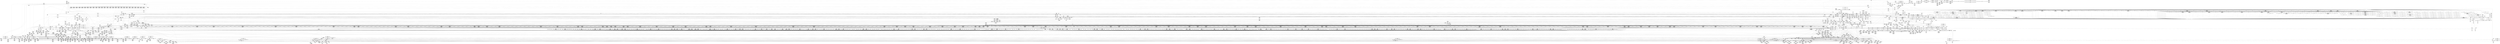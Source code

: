 digraph {
	CE0x550ddf0 [shape=record,shape=Mrecord,label="{CE0x550ddf0|common_file_perm:tobool|security/apparmor/lsm.c,432}"]
	CE0x548b390 [shape=record,shape=Mrecord,label="{CE0x548b390|apparmor_file_permission:entry|*SummSource*}"]
	CE0x55767b0 [shape=record,shape=Mrecord,label="{CE0x55767b0|0:_i16,_4:_i32,_8:_i16,_40:_%struct.super_block*,_:_SCMRE_271,272_}"]
	CE0x556c1e0 [shape=record,shape=Mrecord,label="{CE0x556c1e0|0:_i16,_4:_i32,_8:_i16,_40:_%struct.super_block*,_:_SCMRE_164,165_}"]
	CE0x54d7530 [shape=record,shape=Mrecord,label="{CE0x54d7530|common_file_perm:if.end14|*SummSource*}"]
	CE0x5493a70 [shape=record,shape=Mrecord,label="{CE0x5493a70|COLLAPSED:_GCMRE___llvm_gcov_ctr86_internal_global_2_x_i64_zeroinitializer:_elem_0:default:}"]
	CE0x54fd270 [shape=record,shape=Mrecord,label="{CE0x54fd270|_call_void_mcount()_#2}"]
	CE0x55ad770 [shape=record,shape=Mrecord,label="{CE0x55ad770|80:_i64,_:_CRE_1262,1263_}"]
	CE0x55b9330 [shape=record,shape=Mrecord,label="{CE0x55b9330|80:_i64,_:_CRE_1679,1680_}"]
	CE0x549b9e0 [shape=record,shape=Mrecord,label="{CE0x549b9e0|16:_%struct.vfsmount*,_24:_%struct.dentry*,_32:_%struct.inode*,_408:_%struct.cred*,_456:_i8*,_:_CRE_202,203_}"]
	CE0x54db190 [shape=record,shape=Mrecord,label="{CE0x54db190|44:_i32,_48:_i16,_128:_i8*,_:_SCMRE_168,176_|*MultipleSource*|Function::aa_cred_profile&Arg::cred::|*LoadInst*|security/apparmor/lsm.c,429|security/apparmor/include/context.h,99}"]
	CE0x55982b0 [shape=record,shape=Mrecord,label="{CE0x55982b0|80:_i64,_:_CRE_412,413_}"]
	CE0x5581f70 [shape=record,shape=Mrecord,label="{CE0x5581f70|0:_i16,_4:_i32,_8:_i16,_40:_%struct.super_block*,_:_SCMRE_561,562_}"]
	CE0x54b2900 [shape=record,shape=Mrecord,label="{CE0x54b2900|16:_%struct.vfsmount*,_24:_%struct.dentry*,_32:_%struct.inode*,_408:_%struct.cred*,_456:_i8*,_:_CRE_192,193_}"]
	CE0x55a0130 [shape=record,shape=Mrecord,label="{CE0x55a0130|80:_i64,_:_CRE_607,608_}"]
	CE0x5519040 [shape=record,shape=Mrecord,label="{CE0x5519040|common_file_perm:tmp54|security/apparmor/lsm.c,447}"]
	CE0x55a8eb0 [shape=record,shape=Mrecord,label="{CE0x55a8eb0|80:_i64,_:_CRE_336,344_|*MultipleSource*|security/apparmor/include/apparmor.h,117|*LoadInst*|security/apparmor/include/apparmor.h,117}"]
	CE0x54f8a10 [shape=record,shape=Mrecord,label="{CE0x54f8a10|i64*_getelementptr_inbounds_(_2_x_i64_,_2_x_i64_*___llvm_gcov_ctr55,_i64_0,_i64_0)|*Constant*|*SummSource*}"]
	CE0x5558e70 [shape=record,shape=Mrecord,label="{CE0x5558e70|aa_cred_profile:tmp1}"]
	CE0x55214a0 [shape=record,shape=Mrecord,label="{CE0x55214a0|i64_15|*Constant*|*SummSink*}"]
	CE0x55b5ae0 [shape=record,shape=Mrecord,label="{CE0x55b5ae0|80:_i64,_:_CRE_1626,1627_}"]
	CE0x5500ff0 [shape=record,shape=Mrecord,label="{CE0x5500ff0|0:_i16,_4:_i32,_8:_i16,_40:_%struct.super_block*,_:_SCMRE_137,138_}"]
	CE0x5495290 [shape=record,shape=Mrecord,label="{CE0x5495290|apparmor_file_permission:tmp3|*SummSource*}"]
	CE0x55256a0 [shape=record,shape=Mrecord,label="{CE0x55256a0|common_file_perm:tmp36|security/apparmor/lsm.c,447}"]
	CE0x556e870 [shape=record,shape=Mrecord,label="{CE0x556e870|aa_cred_profile:tmp34|security/apparmor/include/context.h,101|*SummSource*}"]
	CE0x55acef0 [shape=record,shape=Mrecord,label="{CE0x55acef0|80:_i64,_:_CRE_1254,1255_}"]
	CE0x5575e50 [shape=record,shape=Mrecord,label="{CE0x5575e50|0:_i16,_4:_i32,_8:_i16,_40:_%struct.super_block*,_:_SCMRE_265,266_}"]
	CE0x551ca50 [shape=record,shape=Mrecord,label="{CE0x551ca50|common_file_perm:call27|security/apparmor/lsm.c,449}"]
	CE0x54d2140 [shape=record,shape=Mrecord,label="{CE0x54d2140|common_file_perm:tmp21|security/apparmor/lsm.c,432|*SummSource*}"]
	CE0x5545230 [shape=record,shape=Mrecord,label="{CE0x5545230|get_current:tmp1}"]
	CE0x5572980 [shape=record,shape=Mrecord,label="{CE0x5572980|0:_i16,_4:_i32,_8:_i16,_40:_%struct.super_block*,_:_SCMRE_208,210_|*MultipleSource*|security/apparmor/lsm.c,435|security/apparmor/include/apparmor.h,117|Function::mediated_filesystem&Arg::inode::|*LoadInst*|include/linux/fs.h,1916}"]
	CE0x55aa090 [shape=record,shape=Mrecord,label="{CE0x55aa090|80:_i64,_:_CRE_1210,1211_}"]
	CE0x55d6130 [shape=record,shape=Mrecord,label="{CE0x55d6130|__aa_current_profile:tmp7|security/apparmor/include/context.h,138|*SummSource*}"]
	CE0x5579820 [shape=record,shape=Mrecord,label="{CE0x5579820|0:_i16,_4:_i32,_8:_i16,_40:_%struct.super_block*,_:_SCMRE_302,303_}"]
	CE0x54cdd40 [shape=record,shape=Mrecord,label="{CE0x54cdd40|16:_%struct.vfsmount*,_24:_%struct.dentry*,_32:_%struct.inode*,_408:_%struct.cred*,_456:_i8*,_:_CRE_504,512_|*MultipleSource*|security/apparmor/lsm.c,428|Function::apparmor_file_permission&Arg::file::|Function::common_file_perm&Arg::file::}"]
	CE0x55c6f10 [shape=record,shape=Mrecord,label="{CE0x55c6f10|aa_file_perm:tmp1|*SummSource*}"]
	CE0x55a7390 [shape=record,shape=Mrecord,label="{CE0x55a7390|80:_i64,_:_CRE_224,240_|*MultipleSource*|security/apparmor/include/apparmor.h,117|*LoadInst*|security/apparmor/include/apparmor.h,117}"]
	CE0x54fb090 [shape=record,shape=Mrecord,label="{CE0x54fb090|__aa_current_profile:do.end|*SummSource*}"]
	CE0x55b6cf0 [shape=record,shape=Mrecord,label="{CE0x55b6cf0|80:_i64,_:_CRE_1643,1644_}"]
	CE0x550e910 [shape=record,shape=Mrecord,label="{CE0x550e910|GLOBAL:aa_cred_profile|*Constant*}"]
	CE0x55d27d0 [shape=record,shape=Mrecord,label="{CE0x55d27d0|i64_4|*Constant*|*SummSink*}"]
	CE0x55d3810 [shape=record,shape=Mrecord,label="{CE0x55d3810|__aa_current_profile:tmp14|security/apparmor/include/context.h,138|*SummSource*}"]
	CE0x55aa580 [shape=record,shape=Mrecord,label="{CE0x55aa580|80:_i64,_:_CRE_1215,1216_}"]
	CE0x55b6030 [shape=record,shape=Mrecord,label="{CE0x55b6030|80:_i64,_:_CRE_1631,1632_}"]
	CE0x5574870 [shape=record,shape=Mrecord,label="{CE0x5574870|0:_i16,_4:_i32,_8:_i16,_40:_%struct.super_block*,_:_SCMRE_251,252_}"]
	CE0x5578a10 [shape=record,shape=Mrecord,label="{CE0x5578a10|0:_i16,_4:_i32,_8:_i16,_40:_%struct.super_block*,_:_SCMRE_293,294_}"]
	CE0x54cb140 [shape=record,shape=Mrecord,label="{CE0x54cb140|16:_%struct.vfsmount*,_24:_%struct.dentry*,_32:_%struct.inode*,_408:_%struct.cred*,_456:_i8*,_:_CRE_400,404_|*MultipleSource*|security/apparmor/lsm.c,428|Function::apparmor_file_permission&Arg::file::|Function::common_file_perm&Arg::file::}"]
	CE0x5528170 [shape=record,shape=Mrecord,label="{CE0x5528170|GLOBAL:file_inode|*Constant*}"]
	CE0x55b08d0 [shape=record,shape=Mrecord,label="{CE0x55b08d0|80:_i64,_:_CRE_1327,1328_}"]
	CE0x54c1670 [shape=record,shape=Mrecord,label="{CE0x54c1670|16:_%struct.vfsmount*,_24:_%struct.dentry*,_32:_%struct.inode*,_408:_%struct.cred*,_456:_i8*,_:_CRE_87,88_}"]
	CE0x54aa4c0 [shape=record,shape=Mrecord,label="{CE0x54aa4c0|i32_0|*Constant*}"]
	CE0x555eaf0 [shape=record,shape=Mrecord,label="{CE0x555eaf0|aa_cred_profile:do.body}"]
	CE0x54b9420 [shape=record,shape=Mrecord,label="{CE0x54b9420|i64_2|*Constant*}"]
	CE0x550c6e0 [shape=record,shape=Mrecord,label="{CE0x550c6e0|mediated_filesystem:entry}"]
	CE0x555a270 [shape=record,shape=Mrecord,label="{CE0x555a270|i32_8|*Constant*|*SummSource*}"]
	CE0x55876f0 [shape=record,shape=Mrecord,label="{CE0x55876f0|0:_i16,_4:_i32,_8:_i16,_40:_%struct.super_block*,_:_SCMRE_617,618_}"]
	CE0x55b6140 [shape=record,shape=Mrecord,label="{CE0x55b6140|80:_i64,_:_CRE_1632,1633_}"]
	CE0x5571850 [shape=record,shape=Mrecord,label="{CE0x5571850|0:_i16,_4:_i32,_8:_i16,_40:_%struct.super_block*,_:_SCMRE_197,198_}"]
	CE0x55d3610 [shape=record,shape=Mrecord,label="{CE0x55d3610|__aa_current_profile:tmp14|security/apparmor/include/context.h,138}"]
	CE0x55d3ad0 [shape=record,shape=Mrecord,label="{CE0x55d3ad0|i64*_getelementptr_inbounds_(_11_x_i64_,_11_x_i64_*___llvm_gcov_ctr58,_i64_0,_i64_8)|*Constant*}"]
	CE0x5517ae0 [shape=record,shape=Mrecord,label="{CE0x5517ae0|i64_24|*Constant*|*SummSource*}"]
	CE0x563fd00 [shape=record,shape=Mrecord,label="{CE0x563fd00|GLOBAL:__llvm_gcov_ctr46|Global_var:__llvm_gcov_ctr46}"]
	CE0x549d500 [shape=record,shape=Mrecord,label="{CE0x549d500|16:_%struct.vfsmount*,_24:_%struct.dentry*,_32:_%struct.inode*,_408:_%struct.cred*,_456:_i8*,_:_CRE_112,113_}"]
	CE0x550ee20 [shape=record,shape=Mrecord,label="{CE0x550ee20|GLOBAL:aa_cred_profile|*Constant*|*SummSink*}"]
	CE0x54fc4a0 [shape=record,shape=Mrecord,label="{CE0x54fc4a0|aa_cred_profile:tobool4|security/apparmor/include/context.h,100}"]
	CE0x54bb7e0 [shape=record,shape=Mrecord,label="{CE0x54bb7e0|16:_%struct.vfsmount*,_24:_%struct.dentry*,_32:_%struct.inode*,_408:_%struct.cred*,_456:_i8*,_:_CRE_248,256_|*MultipleSource*|security/apparmor/lsm.c,428|Function::apparmor_file_permission&Arg::file::|Function::common_file_perm&Arg::file::}"]
	CE0x559d490 [shape=record,shape=Mrecord,label="{CE0x559d490|80:_i64,_:_CRE_565,566_}"]
	CE0x54aa690 [shape=record,shape=Mrecord,label="{CE0x54aa690|16:_%struct.vfsmount*,_24:_%struct.dentry*,_32:_%struct.inode*,_408:_%struct.cred*,_456:_i8*,_:_CRE_0,1_}"]
	CE0x50b09f0 [shape=record,shape=Mrecord,label="{CE0x50b09f0|common_file_perm:entry|*SummSink*}"]
	CE0x54b55c0 [shape=record,shape=Mrecord,label="{CE0x54b55c0|aa_cred_profile:tobool|security/apparmor/include/context.h,100}"]
	CE0x5578240 [shape=record,shape=Mrecord,label="{CE0x5578240|0:_i16,_4:_i32,_8:_i16,_40:_%struct.super_block*,_:_SCMRE_288,289_}"]
	CE0x54dc560 [shape=record,shape=Mrecord,label="{CE0x54dc560|common_file_perm:if.then26|*SummSink*}"]
	CE0x556dd90 [shape=record,shape=Mrecord,label="{CE0x556dd90|aa_cred_profile:tmp33|security/apparmor/include/context.h,101|*SummSink*}"]
	CE0x55c5630 [shape=record,shape=Mrecord,label="{CE0x55c5630|aa_file_perm:tmp3|*SummSource*}"]
	CE0x54bbfa0 [shape=record,shape=Mrecord,label="{CE0x54bbfa0|16:_%struct.vfsmount*,_24:_%struct.dentry*,_32:_%struct.inode*,_408:_%struct.cred*,_456:_i8*,_:_CRE_280,288_|*MultipleSource*|security/apparmor/lsm.c,428|Function::apparmor_file_permission&Arg::file::|Function::common_file_perm&Arg::file::}"]
	CE0x550e730 [shape=record,shape=Mrecord,label="{CE0x550e730|common_file_perm:call|security/apparmor/lsm.c,429|*SummSink*}"]
	CE0x5539270 [shape=record,shape=Mrecord,label="{CE0x5539270|i64*_getelementptr_inbounds_(_11_x_i64_,_11_x_i64_*___llvm_gcov_ctr58,_i64_0,_i64_9)|*Constant*|*SummSource*}"]
	CE0x550ad00 [shape=record,shape=Mrecord,label="{CE0x550ad00|file_inode:f|Function::file_inode&Arg::f::|*SummSink*}"]
	CE0x54a9e20 [shape=record,shape=Mrecord,label="{CE0x54a9e20|common_file_perm:lor.lhs.false23}"]
	CE0x54a5540 [shape=record,shape=Mrecord,label="{CE0x54a5540|common_file_perm:f_security|security/apparmor/lsm.c,428|*SummSink*}"]
	CE0x54a0400 [shape=record,shape=Mrecord,label="{CE0x54a0400|apparmor_file_permission:mask|Function::apparmor_file_permission&Arg::mask::|*SummSink*}"]
	CE0x54d34c0 [shape=record,shape=Mrecord,label="{CE0x54d34c0|16:_%struct.vfsmount*,_24:_%struct.dentry*,_32:_%struct.inode*,_408:_%struct.cred*,_456:_i8*,_:_CRE_61,62_}"]
	CE0x559cde0 [shape=record,shape=Mrecord,label="{CE0x559cde0|80:_i64,_:_CRE_560,561_}"]
	CE0x55aecb0 [shape=record,shape=Mrecord,label="{CE0x55aecb0|80:_i64,_:_CRE_1296,1300_|*MultipleSource*|security/apparmor/include/apparmor.h,117|*LoadInst*|security/apparmor/include/apparmor.h,117}"]
	CE0x55b1ae0 [shape=record,shape=Mrecord,label="{CE0x55b1ae0|80:_i64,_:_CRE_1344,1345_}"]
	CE0x5538b20 [shape=record,shape=Mrecord,label="{CE0x5538b20|__aa_current_profile:tmp20|security/apparmor/include/context.h,138|*SummSink*}"]
	CE0x54dc490 [shape=record,shape=Mrecord,label="{CE0x54dc490|aa_cred_profile:tmp4|*LoadInst*|security/apparmor/include/context.h,99|*SummSource*}"]
	CE0x54da0d0 [shape=record,shape=Mrecord,label="{CE0x54da0d0|44:_i32,_48:_i16,_128:_i8*,_:_SCMRE_152,160_|*MultipleSource*|Function::aa_cred_profile&Arg::cred::|*LoadInst*|security/apparmor/lsm.c,429|security/apparmor/include/context.h,99}"]
	CE0x55ae320 [shape=record,shape=Mrecord,label="{CE0x55ae320|80:_i64,_:_CRE_1273,1274_}"]
	CE0x5525030 [shape=record,shape=Mrecord,label="{CE0x5525030|common_file_perm:mode|security/apparmor/lsm.c,447}"]
	CE0x5493ef0 [shape=record,shape=Mrecord,label="{CE0x5493ef0|common_file_perm:file|Function::common_file_perm&Arg::file::|*SummSink*}"]
	CE0x55cc750 [shape=record,shape=Mrecord,label="{CE0x55cc750|aa_cred_profile:tmp18|security/apparmor/include/context.h,100}"]
	CE0x5576170 [shape=record,shape=Mrecord,label="{CE0x5576170|0:_i16,_4:_i32,_8:_i16,_40:_%struct.super_block*,_:_SCMRE_267,268_}"]
	CE0x54fcc30 [shape=record,shape=Mrecord,label="{CE0x54fcc30|0:_i16,_4:_i32,_8:_i16,_40:_%struct.super_block*,_:_SCMRE_139,140_}"]
	CE0x5578ec0 [shape=record,shape=Mrecord,label="{CE0x5578ec0|0:_i16,_4:_i32,_8:_i16,_40:_%struct.super_block*,_:_SCMRE_296,297_}"]
	CE0x55b3020 [shape=record,shape=Mrecord,label="{CE0x55b3020|80:_i64,_:_CRE_1364,1365_}"]
	CE0x549a690 [shape=record,shape=Mrecord,label="{CE0x549a690|_ret_i32_%call,_!dbg_!15471|security/apparmor/lsm.c,456|*SummSource*}"]
	CE0x55129b0 [shape=record,shape=Mrecord,label="{CE0x55129b0|i64_12|*Constant*|*SummSource*}"]
	CE0x557ce30 [shape=record,shape=Mrecord,label="{CE0x557ce30|0:_i16,_4:_i32,_8:_i16,_40:_%struct.super_block*,_:_SCMRE_440,448_|*MultipleSource*|security/apparmor/lsm.c,435|security/apparmor/include/apparmor.h,117|Function::mediated_filesystem&Arg::inode::|*LoadInst*|include/linux/fs.h,1916}"]
	CE0x55417d0 [shape=record,shape=Mrecord,label="{CE0x55417d0|aa_cred_profile:lnot3|security/apparmor/include/context.h,100}"]
	CE0x556d4d0 [shape=record,shape=Mrecord,label="{CE0x556d4d0|aa_cred_profile:tmp32|security/apparmor/include/context.h,101}"]
	CE0x55b9110 [shape=record,shape=Mrecord,label="{CE0x55b9110|80:_i64,_:_CRE_1677,1678_}"]
	CE0x549cfc0 [shape=record,shape=Mrecord,label="{CE0x549cfc0|16:_%struct.vfsmount*,_24:_%struct.dentry*,_32:_%struct.inode*,_408:_%struct.cred*,_456:_i8*,_:_CRE_109,110_}"]
	CE0x557d390 [shape=record,shape=Mrecord,label="{CE0x557d390|0:_i16,_4:_i32,_8:_i16,_40:_%struct.super_block*,_:_SCMRE_456,464_|*MultipleSource*|security/apparmor/lsm.c,435|security/apparmor/include/apparmor.h,117|Function::mediated_filesystem&Arg::inode::|*LoadInst*|include/linux/fs.h,1916}"]
	CE0x5585170 [shape=record,shape=Mrecord,label="{CE0x5585170|0:_i16,_4:_i32,_8:_i16,_40:_%struct.super_block*,_:_SCMRE_593,594_}"]
	CE0x55b1150 [shape=record,shape=Mrecord,label="{CE0x55b1150|80:_i64,_:_CRE_1335,1336_}"]
	CE0x5498690 [shape=record,shape=Mrecord,label="{CE0x5498690|i64_1|*Constant*}"]
	CE0x54b51b0 [shape=record,shape=Mrecord,label="{CE0x54b51b0|_call_void_mcount()_#2}"]
	CE0x54c2010 [shape=record,shape=Mrecord,label="{CE0x54c2010|mediated_filesystem:bb|*SummSink*}"]
	CE0x54a93b0 [shape=record,shape=Mrecord,label="{CE0x54a93b0|common_file_perm:do.end9}"]
	CE0x54da5f0 [shape=record,shape=Mrecord,label="{CE0x54da5f0|common_file_perm:tmp}"]
	CE0x5517cb0 [shape=record,shape=Mrecord,label="{CE0x5517cb0|common_file_perm:tmp51|security/apparmor/lsm.c,447|*SummSink*}"]
	CE0x55a90a0 [shape=record,shape=Mrecord,label="{CE0x55a90a0|80:_i64,_:_CRE_344,352_|*MultipleSource*|security/apparmor/include/apparmor.h,117|*LoadInst*|security/apparmor/include/apparmor.h,117}"]
	CE0x55d68f0 [shape=record,shape=Mrecord,label="{CE0x55d68f0|_call_void_mcount()_#2|*SummSource*}"]
	CE0x54c1eb0 [shape=record,shape=Mrecord,label="{CE0x54c1eb0|0:_i16,_4:_i32,_8:_i16,_40:_%struct.super_block*,_:_SCMRE_155,156_}"]
	CE0x551e500 [shape=record,shape=Mrecord,label="{CE0x551e500|i64*_getelementptr_inbounds_(_16_x_i64_,_16_x_i64_*___llvm_gcov_ctr46,_i64_0,_i64_12)|*Constant*}"]
	CE0x5532930 [shape=record,shape=Mrecord,label="{CE0x5532930|i64_22|*Constant*}"]
	CE0x55a1120 [shape=record,shape=Mrecord,label="{CE0x55a1120|80:_i64,_:_CRE_622,623_}"]
	CE0x55825b0 [shape=record,shape=Mrecord,label="{CE0x55825b0|0:_i16,_4:_i32,_8:_i16,_40:_%struct.super_block*,_:_SCMRE_565,566_}"]
	CE0x55a6fb0 [shape=record,shape=Mrecord,label="{CE0x55a6fb0|80:_i64,_:_CRE_208,216_|*MultipleSource*|security/apparmor/include/apparmor.h,117|*LoadInst*|security/apparmor/include/apparmor.h,117}"]
	CE0x54a9fe0 [shape=record,shape=Mrecord,label="{CE0x54a9fe0|common_file_perm:lor.lhs.false23|*SummSink*}"]
	CE0x5598800 [shape=record,shape=Mrecord,label="{CE0x5598800|80:_i64,_:_CRE_417,418_}"]
	CE0x559e260 [shape=record,shape=Mrecord,label="{CE0x559e260|80:_i64,_:_CRE_578,579_}"]
	CE0x54cca00 [shape=record,shape=Mrecord,label="{CE0x54cca00|16:_%struct.vfsmount*,_24:_%struct.dentry*,_32:_%struct.inode*,_408:_%struct.cred*,_456:_i8*,_:_CRE_448,456_|*MultipleSource*|security/apparmor/lsm.c,428|Function::apparmor_file_permission&Arg::file::|Function::common_file_perm&Arg::file::}"]
	CE0x5572660 [shape=record,shape=Mrecord,label="{CE0x5572660|0:_i16,_4:_i32,_8:_i16,_40:_%struct.super_block*,_:_SCMRE_206,207_}"]
	CE0x559d5a0 [shape=record,shape=Mrecord,label="{CE0x559d5a0|80:_i64,_:_CRE_566,567_}"]
	CE0x54d4ba0 [shape=record,shape=Mrecord,label="{CE0x54d4ba0|i32_22|*Constant*|*SummSink*}"]
	CE0x55ad990 [shape=record,shape=Mrecord,label="{CE0x55ad990|80:_i64,_:_CRE_1264,1265_}"]
	CE0x5567bc0 [shape=record,shape=Mrecord,label="{CE0x5567bc0|i64*_getelementptr_inbounds_(_16_x_i64_,_16_x_i64_*___llvm_gcov_ctr46,_i64_0,_i64_13)|*Constant*}"]
	CE0x55a1bc0 [shape=record,shape=Mrecord,label="{CE0x55a1bc0|80:_i64,_:_CRE_632,640_|*MultipleSource*|security/apparmor/include/apparmor.h,117|*LoadInst*|security/apparmor/include/apparmor.h,117}"]
	CE0x5544fd0 [shape=record,shape=Mrecord,label="{CE0x5544fd0|i32_4|*Constant*|*SummSource*}"]
	CE0x5517930 [shape=record,shape=Mrecord,label="{CE0x5517930|common_file_perm:tobool25|security/apparmor/lsm.c,448|*SummSink*}"]
	CE0x5599a10 [shape=record,shape=Mrecord,label="{CE0x5599a10|80:_i64,_:_CRE_434,435_}"]
	CE0x5509010 [shape=record,shape=Mrecord,label="{CE0x5509010|common_file_perm:tmp7|security/apparmor/lsm.c,432|*SummSource*}"]
	CE0x55a9be0 [shape=record,shape=Mrecord,label="{CE0x55a9be0|80:_i64,_:_CRE_0,8_|*MultipleSource*|security/apparmor/include/apparmor.h,117|*LoadInst*|security/apparmor/include/apparmor.h,117}"]
	CE0x55377c0 [shape=record,shape=Mrecord,label="{CE0x55377c0|__aa_current_profile:tmp18|security/apparmor/include/context.h,138|*SummSink*}"]
	CE0x55b4b00 [shape=record,shape=Mrecord,label="{CE0x55b4b00|80:_i64,_:_CRE_1600,1604_|*MultipleSource*|security/apparmor/include/apparmor.h,117|*LoadInst*|security/apparmor/include/apparmor.h,117}"]
	CE0x5595cc0 [shape=record,shape=Mrecord,label="{CE0x5595cc0|0:_i16,_4:_i32,_8:_i16,_40:_%struct.super_block*,_:_SCMRE_992,1000_|*MultipleSource*|security/apparmor/lsm.c,435|security/apparmor/include/apparmor.h,117|Function::mediated_filesystem&Arg::inode::|*LoadInst*|include/linux/fs.h,1916}"]
	CE0x551cac0 [shape=record,shape=Mrecord,label="{CE0x551cac0|common_file_perm:call27|security/apparmor/lsm.c,449|*SummSource*}"]
	CE0x54fd180 [shape=record,shape=Mrecord,label="{CE0x54fd180|aa_cred_profile:tmp3|*SummSink*}"]
	CE0x54a99a0 [shape=record,shape=Mrecord,label="{CE0x54a99a0|common_file_perm:land.lhs.true|*SummSink*}"]
	CE0x55983c0 [shape=record,shape=Mrecord,label="{CE0x55983c0|80:_i64,_:_CRE_413,414_}"]
	CE0x54ce2c0 [shape=record,shape=Mrecord,label="{CE0x54ce2c0|common_file_perm:tmp4|*LoadInst*|security/apparmor/lsm.c,428|*SummSource*}"]
	CE0x556e130 [shape=record,shape=Mrecord,label="{CE0x556e130|aa_cred_profile:profile11|security/apparmor/include/context.h,101}"]
	CE0x55a4b20 [shape=record,shape=Mrecord,label="{CE0x55a4b20|80:_i64,_:_CRE_56,64_|*MultipleSource*|security/apparmor/include/apparmor.h,117|*LoadInst*|security/apparmor/include/apparmor.h,117}"]
	CE0x54fed70 [shape=record,shape=Mrecord,label="{CE0x54fed70|0:_i16,_4:_i32,_8:_i16,_40:_%struct.super_block*,_:_SCMRE_148,149_}"]
	CE0x5577110 [shape=record,shape=Mrecord,label="{CE0x5577110|0:_i16,_4:_i32,_8:_i16,_40:_%struct.super_block*,_:_SCMRE_277,278_}"]
	CE0x5491e80 [shape=record,shape=Mrecord,label="{CE0x5491e80|_call_void_mcount()_#2}"]
	CE0x54e0540 [shape=record,shape=Mrecord,label="{CE0x54e0540|44:_i32,_48:_i16,_128:_i8*,_:_SCMRE_120,128_|*MultipleSource*|Function::aa_cred_profile&Arg::cred::|*LoadInst*|security/apparmor/lsm.c,429|security/apparmor/include/context.h,99}"]
	CE0x54b1240 [shape=record,shape=Mrecord,label="{CE0x54b1240|aa_cred_profile:do.end}"]
	CE0x55356a0 [shape=record,shape=Mrecord,label="{CE0x55356a0|common_file_perm:tmp48|security/apparmor/lsm.c,448}"]
	CE0x54987d0 [shape=record,shape=Mrecord,label="{CE0x54987d0|i64*_getelementptr_inbounds_(_2_x_i64_,_2_x_i64_*___llvm_gcov_ctr86,_i64_0,_i64_0)|*Constant*|*SummSource*}"]
	CE0x55b4910 [shape=record,shape=Mrecord,label="{CE0x55b4910|80:_i64,_:_CRE_1596,1600_|*MultipleSource*|security/apparmor/include/apparmor.h,117|*LoadInst*|security/apparmor/include/apparmor.h,117}"]
	CE0x55d7360 [shape=record,shape=Mrecord,label="{CE0x55d7360|__aa_current_profile:tmp12|security/apparmor/include/context.h,138|*SummSink*}"]
	CE0x550e300 [shape=record,shape=Mrecord,label="{CE0x550e300|i1_true|*Constant*|*SummSource*}"]
	CE0x559e370 [shape=record,shape=Mrecord,label="{CE0x559e370|80:_i64,_:_CRE_579,580_}"]
	CE0x55371e0 [shape=record,shape=Mrecord,label="{CE0x55371e0|__aa_current_profile:tmp17|security/apparmor/include/context.h,138}"]
	CE0x55081b0 [shape=record,shape=Mrecord,label="{CE0x55081b0|i64_0|*Constant*|*SummSource*}"]
	CE0x553b5a0 [shape=record,shape=Mrecord,label="{CE0x553b5a0|__aa_current_profile:tmp21|security/apparmor/include/context.h,138}"]
	CE0x54a8ef0 [shape=record,shape=Mrecord,label="{CE0x54a8ef0|16:_%struct.vfsmount*,_24:_%struct.dentry*,_32:_%struct.inode*,_408:_%struct.cred*,_456:_i8*,_:_CRE_154,155_}"]
	CE0x5551310 [shape=record,shape=Mrecord,label="{CE0x5551310|aa_cred_profile:tmp23|security/apparmor/include/context.h,100}"]
	CE0x54a73f0 [shape=record,shape=Mrecord,label="{CE0x54a73f0|common_file_perm:tmp10|security/apparmor/lsm.c,432}"]
	CE0x55acbc0 [shape=record,shape=Mrecord,label="{CE0x55acbc0|80:_i64,_:_CRE_1251,1252_}"]
	CE0x54c50e0 [shape=record,shape=Mrecord,label="{CE0x54c50e0|i32_22|*Constant*|*SummSource*}"]
	CE0x54d1b50 [shape=record,shape=Mrecord,label="{CE0x54d1b50|aa_cred_profile:do.end8}"]
	CE0x5493e80 [shape=record,shape=Mrecord,label="{CE0x5493e80|common_file_perm:file|Function::common_file_perm&Arg::file::|*SummSource*}"]
	CE0x5533540 [shape=record,shape=Mrecord,label="{CE0x5533540|common_file_perm:tmp44|security/apparmor/lsm.c,447|*SummSource*}"]
	CE0x55841d0 [shape=record,shape=Mrecord,label="{CE0x55841d0|0:_i16,_4:_i32,_8:_i16,_40:_%struct.super_block*,_:_SCMRE_583,584_}"]
	CE0x55b38a0 [shape=record,shape=Mrecord,label="{CE0x55b38a0|80:_i64,_:_CRE_1372,1373_}"]
	CE0x55bc7f0 [shape=record,shape=Mrecord,label="{CE0x55bc7f0|80:_i64,_:_CRE_1873,1874_}"]
	CE0x54c4cb0 [shape=record,shape=Mrecord,label="{CE0x54c4cb0|0:_i16,_4:_i32,_8:_i16,_40:_%struct.super_block*,_:_SCMRE_104,112_|*MultipleSource*|security/apparmor/lsm.c,435|security/apparmor/include/apparmor.h,117|Function::mediated_filesystem&Arg::inode::|*LoadInst*|include/linux/fs.h,1916}"]
	CE0x549d340 [shape=record,shape=Mrecord,label="{CE0x549d340|16:_%struct.vfsmount*,_24:_%struct.dentry*,_32:_%struct.inode*,_408:_%struct.cred*,_456:_i8*,_:_CRE_111,112_}"]
	CE0x5492cd0 [shape=record,shape=Mrecord,label="{CE0x5492cd0|apparmor_file_permission:entry|*SummSink*}"]
	CE0x54c85b0 [shape=record,shape=Mrecord,label="{CE0x54c85b0|common_file_perm:conv|security/apparmor/lsm.c,432|*SummSource*}"]
	CE0x555e680 [shape=record,shape=Mrecord,label="{CE0x555e680|0:_i16,_4:_i32,_8:_i16,_40:_%struct.super_block*,_:_SCMRE_8,12_|*MultipleSource*|security/apparmor/lsm.c,435|security/apparmor/include/apparmor.h,117|Function::mediated_filesystem&Arg::inode::|*LoadInst*|include/linux/fs.h,1916}"]
	CE0x55ac340 [shape=record,shape=Mrecord,label="{CE0x55ac340|80:_i64,_:_CRE_1243,1244_}"]
	CE0x55d4f80 [shape=record,shape=Mrecord,label="{CE0x55d4f80|i64*_getelementptr_inbounds_(_11_x_i64_,_11_x_i64_*___llvm_gcov_ctr58,_i64_0,_i64_1)|*Constant*|*SummSink*}"]
	CE0x54cc740 [shape=record,shape=Mrecord,label="{CE0x54cc740|16:_%struct.vfsmount*,_24:_%struct.dentry*,_32:_%struct.inode*,_408:_%struct.cred*,_456:_i8*,_:_CRE_440,448_|*MultipleSource*|security/apparmor/lsm.c,428|Function::apparmor_file_permission&Arg::file::|Function::common_file_perm&Arg::file::}"]
	CE0x552a340 [shape=record,shape=Mrecord,label="{CE0x552a340|GLOBAL:file_inode|*Constant*|*SummSource*}"]
	CE0x54d9720 [shape=record,shape=Mrecord,label="{CE0x54d9720|16:_%struct.vfsmount*,_24:_%struct.dentry*,_32:_%struct.inode*,_408:_%struct.cred*,_456:_i8*,_:_CRE_24,32_|*MultipleSource*|security/apparmor/lsm.c,428|Function::apparmor_file_permission&Arg::file::|Function::common_file_perm&Arg::file::}"]
	CE0x5591c60 [shape=record,shape=Mrecord,label="{CE0x5591c60|0:_i16,_4:_i32,_8:_i16,_40:_%struct.super_block*,_:_SCMRE_913,914_}"]
	CE0x5591f80 [shape=record,shape=Mrecord,label="{CE0x5591f80|0:_i16,_4:_i32,_8:_i16,_40:_%struct.super_block*,_:_SCMRE_915,916_}"]
	CE0x555a8f0 [shape=record,shape=Mrecord,label="{CE0x555a8f0|aa_cred_profile:tmp13}"]
	CE0x55d5ca0 [shape=record,shape=Mrecord,label="{CE0x55d5ca0|i64*_getelementptr_inbounds_(_2_x_i64_,_2_x_i64_*___llvm_gcov_ctr2919,_i64_0,_i64_0)|*Constant*|*SummSink*}"]
	CE0x5553c90 [shape=record,shape=Mrecord,label="{CE0x5553c90|80:_i64,_:_CRE_2256,2264_|*MultipleSource*|security/apparmor/include/apparmor.h,117|*LoadInst*|security/apparmor/include/apparmor.h,117}"]
	CE0x549c9d0 [shape=record,shape=Mrecord,label="{CE0x549c9d0|16:_%struct.vfsmount*,_24:_%struct.dentry*,_32:_%struct.inode*,_408:_%struct.cred*,_456:_i8*,_:_CRE_80,81_}"]
	CE0x55ab680 [shape=record,shape=Mrecord,label="{CE0x55ab680|80:_i64,_:_CRE_1231,1232_}"]
	"CONST[source:2(external),value:2(dynamic)][purpose:{subject}][SrcIdx:6]"
	CE0x557f4c0 [shape=record,shape=Mrecord,label="{CE0x557f4c0|0:_i16,_4:_i32,_8:_i16,_40:_%struct.super_block*,_:_SCMRE_496,500_|*MultipleSource*|security/apparmor/lsm.c,435|security/apparmor/include/apparmor.h,117|Function::mediated_filesystem&Arg::inode::|*LoadInst*|include/linux/fs.h,1916}"]
	CE0x5536770 [shape=record,shape=Mrecord,label="{CE0x5536770|i32_138|*Constant*|*SummSource*}"]
	CE0x55b0490 [shape=record,shape=Mrecord,label="{CE0x55b0490|80:_i64,_:_CRE_1323,1324_}"]
	CE0x55fd280 [shape=record,shape=Mrecord,label="{CE0x55fd280|i64*_getelementptr_inbounds_(_2_x_i64_,_2_x_i64_*___llvm_gcov_ctr112,_i64_0,_i64_0)|*Constant*|*SummSource*}"]
	CE0x55afb00 [shape=record,shape=Mrecord,label="{CE0x55afb00|80:_i64,_:_CRE_1314,1315_}"]
	CE0x558ef10 [shape=record,shape=Mrecord,label="{CE0x558ef10|0:_i16,_4:_i32,_8:_i16,_40:_%struct.super_block*,_:_SCMRE_884,885_}"]
	CE0x54b3e50 [shape=record,shape=Mrecord,label="{CE0x54b3e50|GLOBAL:__llvm_gcov_ctr58|Global_var:__llvm_gcov_ctr58|*SummSource*}"]
	CE0x556f200 [shape=record,shape=Mrecord,label="{CE0x556f200|file_inode:bb|*SummSink*}"]
	CE0x54fff50 [shape=record,shape=Mrecord,label="{CE0x54fff50|mediated_filesystem:tmp}"]
	CE0x55b8010 [shape=record,shape=Mrecord,label="{CE0x55b8010|80:_i64,_:_CRE_1661,1662_}"]
	CE0x5521e00 [shape=record,shape=Mrecord,label="{CE0x5521e00|common_file_perm:tmp31|security/apparmor/lsm.c,434}"]
	CE0x55d8410 [shape=record,shape=Mrecord,label="{CE0x55d8410|__aa_current_profile:tmp1|*SummSink*}"]
	CE0x5495870 [shape=record,shape=Mrecord,label="{CE0x5495870|_call_void_mcount()_#2|*SummSink*}"]
	CE0x54b78c0 [shape=record,shape=Mrecord,label="{CE0x54b78c0|aa_cred_profile:tmp11|security/apparmor/include/context.h,100}"]
	CE0x559ed00 [shape=record,shape=Mrecord,label="{CE0x559ed00|80:_i64,_:_CRE_588,589_}"]
	CE0x550ec50 [shape=record,shape=Mrecord,label="{CE0x550ec50|GLOBAL:aa_cred_profile|*Constant*|*SummSource*}"]
	CE0x54ac040 [shape=record,shape=Mrecord,label="{CE0x54ac040|16:_%struct.vfsmount*,_24:_%struct.dentry*,_32:_%struct.inode*,_408:_%struct.cred*,_456:_i8*,_:_CRE_167,168_}"]
	CE0x553a500 [shape=record,shape=Mrecord,label="{CE0x553a500|get_current:entry|*SummSink*}"]
	CE0x55d4900 [shape=record,shape=Mrecord,label="{CE0x55d4900|__aa_current_profile:land.lhs.true|*SummSource*}"]
	CE0x55a69e0 [shape=record,shape=Mrecord,label="{CE0x55a69e0|80:_i64,_:_CRE_184,188_|*MultipleSource*|security/apparmor/include/apparmor.h,117|*LoadInst*|security/apparmor/include/apparmor.h,117}"]
	CE0x55aa7a0 [shape=record,shape=Mrecord,label="{CE0x55aa7a0|80:_i64,_:_CRE_1217,1218_}"]
	CE0x54c9c40 [shape=record,shape=Mrecord,label="{CE0x54c9c40|16:_%struct.vfsmount*,_24:_%struct.dentry*,_32:_%struct.inode*,_408:_%struct.cred*,_456:_i8*,_:_CRE_336,344_|*MultipleSource*|security/apparmor/lsm.c,428|Function::apparmor_file_permission&Arg::file::|Function::common_file_perm&Arg::file::}"]
	CE0x55ce670 [shape=record,shape=Mrecord,label="{CE0x55ce670|_ret_i32_%call17,_!dbg_!15526|security/apparmor/file.c,307|*SummSink*}"]
	CE0x55b0c00 [shape=record,shape=Mrecord,label="{CE0x55b0c00|80:_i64,_:_CRE_1330,1331_}"]
	CE0x5518ed0 [shape=record,shape=Mrecord,label="{CE0x5518ed0|common_file_perm:tmp53|security/apparmor/lsm.c,447|*SummSink*}"]
	CE0x55d1c80 [shape=record,shape=Mrecord,label="{CE0x55d1c80|get_current:tmp|*SummSink*}"]
	CE0x5594370 [shape=record,shape=Mrecord,label="{CE0x5594370|0:_i16,_4:_i32,_8:_i16,_40:_%struct.super_block*,_:_SCMRE_952,960_|*MultipleSource*|security/apparmor/lsm.c,435|security/apparmor/include/apparmor.h,117|Function::mediated_filesystem&Arg::inode::|*LoadInst*|include/linux/fs.h,1916}"]
	CE0x55a1670 [shape=record,shape=Mrecord,label="{CE0x55a1670|80:_i64,_:_CRE_627,628_}"]
	CE0x5569e40 [shape=record,shape=Mrecord,label="{CE0x5569e40|aa_cred_profile:tmp30|security/apparmor/include/context.h,100}"]
	CE0x54d9ed0 [shape=record,shape=Mrecord,label="{CE0x54d9ed0|16:_%struct.vfsmount*,_24:_%struct.dentry*,_32:_%struct.inode*,_408:_%struct.cred*,_456:_i8*,_:_CRE_4,5_}"]
	CE0x5527850 [shape=record,shape=Mrecord,label="{CE0x5527850|GLOBAL:__aa_current_profile|*Constant*|*SummSink*}"]
	CE0x54b4e30 [shape=record,shape=Mrecord,label="{CE0x54b4e30|mediated_filesystem:tmp|*SummSink*}"]
	CE0x55074a0 [shape=record,shape=Mrecord,label="{CE0x55074a0|common_file_perm:tmp19|security/apparmor/lsm.c,432|*SummSource*}"]
	CE0x5567f30 [shape=record,shape=Mrecord,label="{CE0x5567f30|i64*_getelementptr_inbounds_(_16_x_i64_,_16_x_i64_*___llvm_gcov_ctr46,_i64_0,_i64_13)|*Constant*|*SummSource*}"]
	CE0x549e580 [shape=record,shape=Mrecord,label="{CE0x549e580|common_file_perm:if.end14}"]
	CE0x55c57c0 [shape=record,shape=Mrecord,label="{CE0x55c57c0|_call_void_mcount()_#2}"]
	CE0x5515da0 [shape=record,shape=Mrecord,label="{CE0x5515da0|common_file_perm:tmp50|security/apparmor/lsm.c,448}"]
	CE0x55b3f00 [shape=record,shape=Mrecord,label="{CE0x55b3f00|80:_i64,_:_CRE_1392,1536_|*MultipleSource*|security/apparmor/include/apparmor.h,117|*LoadInst*|security/apparmor/include/apparmor.h,117}"]
	CE0x553b160 [shape=record,shape=Mrecord,label="{CE0x553b160|__aa_current_profile:cred|security/apparmor/include/context.h,138|*SummSink*}"]
	CE0x54b7ae0 [shape=record,shape=Mrecord,label="{CE0x54b7ae0|i64*_getelementptr_inbounds_(_28_x_i64_,_28_x_i64_*___llvm_gcov_ctr87,_i64_0,_i64_1)|*Constant*|*SummSource*}"]
	CE0x55271a0 [shape=record,shape=Mrecord,label="{CE0x55271a0|common_file_perm:call15|security/apparmor/lsm.c,438|*SummSource*}"]
	CE0x55b3bd0 [shape=record,shape=Mrecord,label="{CE0x55b3bd0|80:_i64,_:_CRE_1375,1376_}"]
	CE0x55ce360 [shape=record,shape=Mrecord,label="{CE0x55ce360|_ret_i32_%call17,_!dbg_!15526|security/apparmor/file.c,307}"]
	CE0x5595140 [shape=record,shape=Mrecord,label="{CE0x5595140|0:_i16,_4:_i32,_8:_i16,_40:_%struct.super_block*,_:_SCMRE_978,979_}"]
	CE0x55b3680 [shape=record,shape=Mrecord,label="{CE0x55b3680|80:_i64,_:_CRE_1370,1371_}"]
	CE0x55d5b00 [shape=record,shape=Mrecord,label="{CE0x55d5b00|i64*_getelementptr_inbounds_(_2_x_i64_,_2_x_i64_*___llvm_gcov_ctr2919,_i64_0,_i64_0)|*Constant*|*SummSource*}"]
	CE0x557c8d0 [shape=record,shape=Mrecord,label="{CE0x557c8d0|0:_i16,_4:_i32,_8:_i16,_40:_%struct.super_block*,_:_SCMRE_424,432_|*MultipleSource*|security/apparmor/lsm.c,435|security/apparmor/include/apparmor.h,117|Function::mediated_filesystem&Arg::inode::|*LoadInst*|include/linux/fs.h,1916}"]
	CE0x55ceab0 [shape=record,shape=Mrecord,label="{CE0x55ceab0|get_current:bb|*SummSource*}"]
	CE0x5586d90 [shape=record,shape=Mrecord,label="{CE0x5586d90|0:_i16,_4:_i32,_8:_i16,_40:_%struct.super_block*,_:_SCMRE_611,612_}"]
	CE0x554e890 [shape=record,shape=Mrecord,label="{CE0x554e890|aa_cred_profile:tmp32|security/apparmor/include/context.h,101}"]
	CE0x55082f0 [shape=record,shape=Mrecord,label="{CE0x55082f0|common_file_perm:expval|security/apparmor/lsm.c,432|*SummSink*}"]
	CE0x54d5d10 [shape=record,shape=Mrecord,label="{CE0x54d5d10|common_file_perm:tmp22|security/apparmor/lsm.c,432|*SummSink*}"]
	CE0x55240c0 [shape=record,shape=Mrecord,label="{CE0x55240c0|common_file_perm:tmp25|security/apparmor/lsm.c,434|*SummSource*}"]
	CE0x556a230 [shape=record,shape=Mrecord,label="{CE0x556a230|aa_cred_profile:tmp31|security/apparmor/include/context.h,100}"]
	CE0x55954f0 [shape=record,shape=Mrecord,label="{CE0x55954f0|0:_i16,_4:_i32,_8:_i16,_40:_%struct.super_block*,_:_SCMRE_981,982_}"]
	CE0x559b5b0 [shape=record,shape=Mrecord,label="{CE0x559b5b0|80:_i64,_:_CRE_460,461_}"]
	CE0x55acde0 [shape=record,shape=Mrecord,label="{CE0x55acde0|80:_i64,_:_CRE_1253,1254_}"]
	CE0x50b0e60 [shape=record,shape=Mrecord,label="{CE0x50b0e60|apparmor_file_permission:file|Function::apparmor_file_permission&Arg::file::}"]
	CE0x54b8070 [shape=record,shape=Mrecord,label="{CE0x54b8070|mediated_filesystem:tmp3|*SummSink*}"]
	CE0x5543df0 [shape=record,shape=Mrecord,label="{CE0x5543df0|aa_file_perm:mode|security/apparmor/file.c,451|*SummSink*}"]
	CE0x5589620 [shape=record,shape=Mrecord,label="{CE0x5589620|0:_i16,_4:_i32,_8:_i16,_40:_%struct.super_block*,_:_SCMRE_684,688_|*MultipleSource*|security/apparmor/lsm.c,435|security/apparmor/include/apparmor.h,117|Function::mediated_filesystem&Arg::inode::|*LoadInst*|include/linux/fs.h,1916}"]
	CE0x549bba0 [shape=record,shape=Mrecord,label="{CE0x549bba0|16:_%struct.vfsmount*,_24:_%struct.dentry*,_32:_%struct.inode*,_408:_%struct.cred*,_456:_i8*,_:_CRE_203,204_}"]
	CE0x559fad0 [shape=record,shape=Mrecord,label="{CE0x559fad0|80:_i64,_:_CRE_601,602_}"]
	CE0x556d540 [shape=record,shape=Mrecord,label="{CE0x556d540|aa_cred_profile:tmp32|security/apparmor/include/context.h,101|*SummSource*}"]
	CE0x55ae540 [shape=record,shape=Mrecord,label="{CE0x55ae540|80:_i64,_:_CRE_1275,1276_}"]
	CE0x55a5480 [shape=record,shape=Mrecord,label="{CE0x55a5480|80:_i64,_:_CRE_96,104_|*MultipleSource*|security/apparmor/include/apparmor.h,117|*LoadInst*|security/apparmor/include/apparmor.h,117}"]
	CE0x55c6100 [shape=record,shape=Mrecord,label="{CE0x55c6100|__aa_current_profile:tmp13|security/apparmor/include/context.h,138}"]
	CE0x5534300 [shape=record,shape=Mrecord,label="{CE0x5534300|i64_22|*Constant*|*SummSource*}"]
	CE0x5542aa0 [shape=record,shape=Mrecord,label="{CE0x5542aa0|aa_file_perm:tmp4|security/apparmor/file.c,452|*SummSink*}"]
	CE0x5499b50 [shape=record,shape=Mrecord,label="{CE0x5499b50|apparmor_file_permission:bb|*SummSource*}"]
	CE0x55804c0 [shape=record,shape=Mrecord,label="{CE0x55804c0|0:_i16,_4:_i32,_8:_i16,_40:_%struct.super_block*,_:_SCMRE_528,536_|*MultipleSource*|security/apparmor/lsm.c,435|security/apparmor/include/apparmor.h,117|Function::mediated_filesystem&Arg::inode::|*LoadInst*|include/linux/fs.h,1916}"]
	CE0x55ce980 [shape=record,shape=Mrecord,label="{CE0x55ce980|get_current:bb}"]
	CE0x55a6600 [shape=record,shape=Mrecord,label="{CE0x55a6600|80:_i64,_:_CRE_160,176_|*MultipleSource*|security/apparmor/include/apparmor.h,117|*LoadInst*|security/apparmor/include/apparmor.h,117}"]
	CE0x54f8600 [shape=record,shape=Mrecord,label="{CE0x54f8600|aa_cred_profile:lor.rhs}"]
	CE0x5523da0 [shape=record,shape=Mrecord,label="{CE0x5523da0|common_file_perm:tobool10|security/apparmor/lsm.c,434|*SummSink*}"]
	CE0x550bd90 [shape=record,shape=Mrecord,label="{CE0x550bd90|aa_cred_profile:tmp16|security/apparmor/include/context.h,100|*SummSource*}"]
	CE0x54baf60 [shape=record,shape=Mrecord,label="{CE0x54baf60|file_inode:tmp4|*LoadInst*|include/linux/fs.h,1916}"]
	CE0x54d40f0 [shape=record,shape=Mrecord,label="{CE0x54d40f0|16:_%struct.vfsmount*,_24:_%struct.dentry*,_32:_%struct.inode*,_408:_%struct.cred*,_456:_i8*,_:_CRE_136,140_|*MultipleSource*|security/apparmor/lsm.c,428|Function::apparmor_file_permission&Arg::file::|Function::common_file_perm&Arg::file::}"]
	CE0x55a2dc0 [shape=record,shape=Mrecord,label="{CE0x55a2dc0|80:_i64,_:_CRE_720,736_|*MultipleSource*|security/apparmor/include/apparmor.h,117|*LoadInst*|security/apparmor/include/apparmor.h,117}"]
	CE0x54b74b0 [shape=record,shape=Mrecord,label="{CE0x54b74b0|16:_%struct.vfsmount*,_24:_%struct.dentry*,_32:_%struct.inode*,_408:_%struct.cred*,_456:_i8*,_:_CRE_66,67_}"]
	CE0x55708b0 [shape=record,shape=Mrecord,label="{CE0x55708b0|0:_i16,_4:_i32,_8:_i16,_40:_%struct.super_block*,_:_SCMRE_187,188_}"]
	CE0x54b7f70 [shape=record,shape=Mrecord,label="{CE0x54b7f70|mediated_filesystem:tmp3|*SummSource*}"]
	CE0x558f0a0 [shape=record,shape=Mrecord,label="{CE0x558f0a0|0:_i16,_4:_i32,_8:_i16,_40:_%struct.super_block*,_:_SCMRE_885,886_}"]
	CE0x54f83f0 [shape=record,shape=Mrecord,label="{CE0x54f83f0|aa_cred_profile:lor.end}"]
	CE0x5534190 [shape=record,shape=Mrecord,label="{CE0x5534190|common_file_perm:cmp21|security/apparmor/lsm.c,448|*SummSink*}"]
	CE0x55d1720 [shape=record,shape=Mrecord,label="{CE0x55d1720|aa_file_perm:tmp2|*SummSink*}"]
	CE0x55ab8a0 [shape=record,shape=Mrecord,label="{CE0x55ab8a0|80:_i64,_:_CRE_1233,1234_}"]
	CE0x55a8310 [shape=record,shape=Mrecord,label="{CE0x55a8310|80:_i64,_:_CRE_288,296_|*MultipleSource*|security/apparmor/include/apparmor.h,117|*LoadInst*|security/apparmor/include/apparmor.h,117}"]
	CE0x552f250 [shape=record,shape=Mrecord,label="{CE0x552f250|i64*_getelementptr_inbounds_(_16_x_i64_,_16_x_i64_*___llvm_gcov_ctr46,_i64_0,_i64_8)|*Constant*|*SummSource*}"]
	CE0x551d870 [shape=record,shape=Mrecord,label="{CE0x551d870|i64*_getelementptr_inbounds_(_16_x_i64_,_16_x_i64_*___llvm_gcov_ctr46,_i64_0,_i64_10)|*Constant*|*SummSink*}"]
	CE0x549db30 [shape=record,shape=Mrecord,label="{CE0x549db30|16:_%struct.vfsmount*,_24:_%struct.dentry*,_32:_%struct.inode*,_408:_%struct.cred*,_456:_i8*,_:_CRE_13,14_}"]
	CE0x5585c60 [shape=record,shape=Mrecord,label="{CE0x5585c60|0:_i16,_4:_i32,_8:_i16,_40:_%struct.super_block*,_:_SCMRE_600,601_}"]
	CE0x54a8600 [shape=record,shape=Mrecord,label="{CE0x54a8600|common_file_perm:do.body5}"]
	CE0x5559940 [shape=record,shape=Mrecord,label="{CE0x5559940|aa_cred_profile:lnot|security/apparmor/include/context.h,100}"]
	CE0x5524230 [shape=record,shape=Mrecord,label="{CE0x5524230|common_file_perm:tmp25|security/apparmor/lsm.c,434|*SummSink*}"]
	CE0x5590b30 [shape=record,shape=Mrecord,label="{CE0x5590b30|0:_i16,_4:_i32,_8:_i16,_40:_%struct.super_block*,_:_SCMRE_902,903_}"]
	CE0x55ac670 [shape=record,shape=Mrecord,label="{CE0x55ac670|80:_i64,_:_CRE_1246,1247_}"]
	CE0x55182e0 [shape=record,shape=Mrecord,label="{CE0x55182e0|common_file_perm:tmp51|security/apparmor/lsm.c,447}"]
	CE0x54dd390 [shape=record,shape=Mrecord,label="{CE0x54dd390|44:_i32,_48:_i16,_128:_i8*,_:_SCMRE_88,89_|*MultipleSource*|Function::aa_cred_profile&Arg::cred::|*LoadInst*|security/apparmor/lsm.c,429|security/apparmor/include/context.h,99}"]
	CE0x54c66b0 [shape=record,shape=Mrecord,label="{CE0x54c66b0|16:_%struct.vfsmount*,_24:_%struct.dentry*,_32:_%struct.inode*,_408:_%struct.cred*,_456:_i8*,_:_CRE_57,58_}"]
	CE0x5506c50 [shape=record,shape=Mrecord,label="{CE0x5506c50|44:_i32,_48:_i16,_128:_i8*,_:_SCMRE_4,8_|*MultipleSource*|Function::aa_cred_profile&Arg::cred::|*LoadInst*|security/apparmor/lsm.c,429|security/apparmor/include/context.h,99}"]
	CE0x551fb00 [shape=record,shape=Mrecord,label="{CE0x551fb00|common_file_perm:f_path|security/apparmor/lsm.c,434|*SummSource*}"]
	CE0x558d5a0 [shape=record,shape=Mrecord,label="{CE0x558d5a0|0:_i16,_4:_i32,_8:_i16,_40:_%struct.super_block*,_:_SCMRE_867,868_}"]
	CE0x557a4a0 [shape=record,shape=Mrecord,label="{CE0x557a4a0|0:_i16,_4:_i32,_8:_i16,_40:_%struct.super_block*,_:_SCMRE_310,311_}"]
	CE0x558abf0 [shape=record,shape=Mrecord,label="{CE0x558abf0|0:_i16,_4:_i32,_8:_i16,_40:_%struct.super_block*,_:_SCMRE_752,756_|*MultipleSource*|security/apparmor/lsm.c,435|security/apparmor/include/apparmor.h,117|Function::mediated_filesystem&Arg::inode::|*LoadInst*|include/linux/fs.h,1916}"]
	CE0x550e010 [shape=record,shape=Mrecord,label="{CE0x550e010|common_file_perm:tobool|security/apparmor/lsm.c,432|*SummSink*}"]
	CE0x55727f0 [shape=record,shape=Mrecord,label="{CE0x55727f0|0:_i16,_4:_i32,_8:_i16,_40:_%struct.super_block*,_:_SCMRE_207,208_}"]
	CE0x5498950 [shape=record,shape=Mrecord,label="{CE0x5498950|16:_%struct.vfsmount*,_24:_%struct.dentry*,_32:_%struct.inode*,_408:_%struct.cred*,_456:_i8*,_:_CRE_14,15_}"]
	CE0x55a1cd0 [shape=record,shape=Mrecord,label="{CE0x55a1cd0|80:_i64,_:_CRE_640,648_|*MultipleSource*|security/apparmor/include/apparmor.h,117|*LoadInst*|security/apparmor/include/apparmor.h,117}"]
	CE0x550eff0 [shape=record,shape=Mrecord,label="{CE0x550eff0|aa_cred_profile:entry|*SummSink*}"]
	CE0x5548110 [shape=record,shape=Mrecord,label="{CE0x5548110|common_file_perm:tmp60|security/apparmor/lsm.c,452}"]
	CE0x54be260 [shape=record,shape=Mrecord,label="{CE0x54be260|16:_%struct.vfsmount*,_24:_%struct.dentry*,_32:_%struct.inode*,_408:_%struct.cred*,_456:_i8*,_:_CRE_184,185_}"]
	CE0x5528710 [shape=record,shape=Mrecord,label="{CE0x5528710|common_file_perm:tmp27|security/apparmor/lsm.c,434}"]
	CE0x54d6260 [shape=record,shape=Mrecord,label="{CE0x54d6260|i64*_getelementptr_inbounds_(_28_x_i64_,_28_x_i64_*___llvm_gcov_ctr87,_i64_0,_i64_11)|*Constant*|*SummSink*}"]
	CE0x55a29e0 [shape=record,shape=Mrecord,label="{CE0x55a29e0|80:_i64,_:_CRE_704,708_|*MultipleSource*|security/apparmor/include/apparmor.h,117|*LoadInst*|security/apparmor/include/apparmor.h,117}"]
	CE0x55d82a0 [shape=record,shape=Mrecord,label="{CE0x55d82a0|__aa_current_profile:tmp|*SummSink*}"]
	CE0x54c8280 [shape=record,shape=Mrecord,label="{CE0x54c8280|common_file_perm:call11|security/apparmor/lsm.c,435}"]
	CE0x5576490 [shape=record,shape=Mrecord,label="{CE0x5576490|0:_i16,_4:_i32,_8:_i16,_40:_%struct.super_block*,_:_SCMRE_269,270_}"]
	CE0x54f8f70 [shape=record,shape=Mrecord,label="{CE0x54f8f70|0:_i16,_4:_i32,_8:_i16,_40:_%struct.super_block*,_:_SCMRE_112,120_|*MultipleSource*|security/apparmor/lsm.c,435|security/apparmor/include/apparmor.h,117|Function::mediated_filesystem&Arg::inode::|*LoadInst*|include/linux/fs.h,1916}"]
	CE0x558cdf0 [shape=record,shape=Mrecord,label="{CE0x558cdf0|0:_i16,_4:_i32,_8:_i16,_40:_%struct.super_block*,_:_SCMRE_864,865_}"]
	CE0x55c5a50 [shape=record,shape=Mrecord,label="{CE0x55c5a50|i64*_getelementptr_inbounds_(_11_x_i64_,_11_x_i64_*___llvm_gcov_ctr58,_i64_0,_i64_6)|*Constant*}"]
	CE0x5528900 [shape=record,shape=Mrecord,label="{CE0x5528900|common_file_perm:tmp27|security/apparmor/lsm.c,434|*SummSink*}"]
	CE0x55cd430 [shape=record,shape=Mrecord,label="{CE0x55cd430|i32_138|*Constant*}"]
	CE0x5519280 [shape=record,shape=Mrecord,label="{CE0x5519280|common_file_perm:tmp54|security/apparmor/lsm.c,447|*SummSource*}"]
	CE0x549ea50 [shape=record,shape=Mrecord,label="{CE0x549ea50|16:_%struct.vfsmount*,_24:_%struct.dentry*,_32:_%struct.inode*,_408:_%struct.cred*,_456:_i8*,_:_CRE_116,117_}"]
	CE0x5552290 [shape=record,shape=Mrecord,label="{CE0x5552290|_call_void_asm_sideeffect_1:_09ud2_0A.pushsection___bug_table,_22a_22_0A2:_09.long_1b_-_2b,_$_0:c_-_2b_0A_09.word_$_1:c_,_0_0A_09.org_2b+$_2:c_0A.popsection_,_i,i,i,_dirflag_,_fpsr_,_flags_(i8*_getelementptr_inbounds_(_36_x_i8_,_36_x_i8_*_.str12,_i32_0,_i32_0),_i32_100,_i64_12)_#2,_!dbg_!15490,_!srcloc_!15493|security/apparmor/include/context.h,100}"]
	CE0x55a3c50 [shape=record,shape=Mrecord,label="{CE0x55a3c50|80:_i64,_:_CRE_8,16_|*MultipleSource*|security/apparmor/include/apparmor.h,117|*LoadInst*|security/apparmor/include/apparmor.h,117}"]
	CE0x5514d00 [shape=record,shape=Mrecord,label="{CE0x5514d00|i64*_getelementptr_inbounds_(_28_x_i64_,_28_x_i64_*___llvm_gcov_ctr87,_i64_0,_i64_10)|*Constant*}"]
	CE0x54daad0 [shape=record,shape=Mrecord,label="{CE0x54daad0|file_inode:tmp2}"]
	CE0x5522950 [shape=record,shape=Mrecord,label="{CE0x5522950|common_file_perm:tmp33|security/apparmor/lsm.c,434|*SummSource*}"]
	CE0x54bf7f0 [shape=record,shape=Mrecord,label="{CE0x54bf7f0|aa_cred_profile:tmp13|*SummSource*}"]
	CE0x552d8b0 [shape=record,shape=Mrecord,label="{CE0x552d8b0|aa_cred_profile:tmp17|security/apparmor/include/context.h,100|*SummSink*}"]
	CE0x55b4340 [shape=record,shape=Mrecord,label="{CE0x55b4340|80:_i64,_:_CRE_1568,1584_|*MultipleSource*|security/apparmor/include/apparmor.h,117|*LoadInst*|security/apparmor/include/apparmor.h,117}"]
	CE0x5558460 [shape=record,shape=Mrecord,label="{CE0x5558460|0:_i16,_4:_i32,_8:_i16,_40:_%struct.super_block*,_:_SCMRE_4,8_|*MultipleSource*|security/apparmor/lsm.c,435|security/apparmor/include/apparmor.h,117|Function::mediated_filesystem&Arg::inode::|*LoadInst*|include/linux/fs.h,1916}"]
	CE0x553cbd0 [shape=record,shape=Mrecord,label="{CE0x553cbd0|aa_file_perm:bb|*SummSource*}"]
	CE0x54e2310 [shape=record,shape=Mrecord,label="{CE0x54e2310|44:_i32,_48:_i16,_128:_i8*,_:_SCMRE_96,104_|*MultipleSource*|Function::aa_cred_profile&Arg::cred::|*LoadInst*|security/apparmor/lsm.c,429|security/apparmor/include/context.h,99}"]
	CE0x55b79b0 [shape=record,shape=Mrecord,label="{CE0x55b79b0|80:_i64,_:_CRE_1655,1656_}"]
	CE0x557a630 [shape=record,shape=Mrecord,label="{CE0x557a630|0:_i16,_4:_i32,_8:_i16,_40:_%struct.super_block*,_:_SCMRE_311,312_}"]
	CE0x54dbeb0 [shape=record,shape=Mrecord,label="{CE0x54dbeb0|common_file_perm:tobool3|security/apparmor/lsm.c,432|*SummSource*}"]
	CE0x54bef70 [shape=record,shape=Mrecord,label="{CE0x54bef70|16:_%struct.vfsmount*,_24:_%struct.dentry*,_32:_%struct.inode*,_408:_%struct.cred*,_456:_i8*,_:_CRE_123,124_}"]
	CE0x557b350 [shape=record,shape=Mrecord,label="{CE0x557b350|0:_i16,_4:_i32,_8:_i16,_40:_%struct.super_block*,_:_SCMRE_352,360_|*MultipleSource*|security/apparmor/lsm.c,435|security/apparmor/include/apparmor.h,117|Function::mediated_filesystem&Arg::inode::|*LoadInst*|include/linux/fs.h,1916}"]
	CE0x552a9c0 [shape=record,shape=Mrecord,label="{CE0x552a9c0|file_inode:entry|*SummSource*}"]
	CE0x5516590 [shape=record,shape=Mrecord,label="{CE0x5516590|common_file_perm:conv24|security/apparmor/lsm.c,448|*SummSink*}"]
	CE0x55d9600 [shape=record,shape=Mrecord,label="{CE0x55d9600|aa_path_perm:path|Function::aa_path_perm&Arg::path::}"]
	CE0x5594640 [shape=record,shape=Mrecord,label="{CE0x5594640|0:_i16,_4:_i32,_8:_i16,_40:_%struct.super_block*,_:_SCMRE_960,968_|*MultipleSource*|security/apparmor/lsm.c,435|security/apparmor/include/apparmor.h,117|Function::mediated_filesystem&Arg::inode::|*LoadInst*|include/linux/fs.h,1916}"]
	CE0x55d8c80 [shape=record,shape=Mrecord,label="{CE0x55d8c80|__aa_current_profile:if.then|*SummSource*}"]
	CE0x5506800 [shape=record,shape=Mrecord,label="{CE0x5506800|file_inode17:tmp2|*SummSink*}"]
	CE0x54920f0 [shape=record,shape=Mrecord,label="{CE0x54920f0|16:_%struct.vfsmount*,_24:_%struct.dentry*,_32:_%struct.inode*,_408:_%struct.cred*,_456:_i8*,_:_CRE_105,106_}"]
	CE0x5597160 [shape=record,shape=Mrecord,label="{CE0x5597160|80:_i64,_:_CRE_395,396_}"]
	CE0x550a220 [shape=record,shape=Mrecord,label="{CE0x550a220|common_file_perm:lnot1|security/apparmor/lsm.c,432|*SummSource*}"]
	CE0x5598090 [shape=record,shape=Mrecord,label="{CE0x5598090|80:_i64,_:_CRE_410,411_}"]
	CE0x55ad550 [shape=record,shape=Mrecord,label="{CE0x55ad550|80:_i64,_:_CRE_1260,1261_}"]
	CE0x557de50 [shape=record,shape=Mrecord,label="{CE0x557de50|0:_i16,_4:_i32,_8:_i16,_40:_%struct.super_block*,_:_SCMRE_474,475_}"]
	CE0x55fd060 [shape=record,shape=Mrecord,label="{CE0x55fd060|get_current:tmp1|*SummSink*}"]
	CE0x5516460 [shape=record,shape=Mrecord,label="{CE0x5516460|common_file_perm:conv24|security/apparmor/lsm.c,448|*SummSource*}"]
	CE0x5507400 [shape=record,shape=Mrecord,label="{CE0x5507400|aa_cred_profile:if.end|*SummSource*}"]
	CE0x5593ec0 [shape=record,shape=Mrecord,label="{CE0x5593ec0|0:_i16,_4:_i32,_8:_i16,_40:_%struct.super_block*,_:_SCMRE_935,936_}"]
	CE0x5595680 [shape=record,shape=Mrecord,label="{CE0x5595680|0:_i16,_4:_i32,_8:_i16,_40:_%struct.super_block*,_:_SCMRE_982,983_}"]
	CE0x556f080 [shape=record,shape=Mrecord,label="{CE0x556f080|file_inode:bb|*SummSource*}"]
	CE0x55952f0 [shape=record,shape=Mrecord,label="{CE0x55952f0|0:_i16,_4:_i32,_8:_i16,_40:_%struct.super_block*,_:_SCMRE_979,980_}"]
	CE0x55fd330 [shape=record,shape=Mrecord,label="{CE0x55fd330|i64*_getelementptr_inbounds_(_2_x_i64_,_2_x_i64_*___llvm_gcov_ctr112,_i64_0,_i64_0)|*Constant*|*SummSink*}"]
	CE0x559cbf0 [shape=record,shape=Mrecord,label="{CE0x559cbf0|80:_i64,_:_CRE_552,556_|*MultipleSource*|security/apparmor/include/apparmor.h,117|*LoadInst*|security/apparmor/include/apparmor.h,117}"]
	CE0x559aa00 [shape=record,shape=Mrecord,label="{CE0x559aa00|80:_i64,_:_CRE_449,450_}"]
	CE0x5524760 [shape=record,shape=Mrecord,label="{CE0x5524760|_ret_%struct.aa_profile*_%call4,_!dbg_!15494|security/apparmor/include/context.h,138|*SummSource*}"]
	CE0x55bc220 [shape=record,shape=Mrecord,label="{CE0x55bc220|80:_i64,_:_CRE_1856,1864_|*MultipleSource*|security/apparmor/include/apparmor.h,117|*LoadInst*|security/apparmor/include/apparmor.h,117}"]
	CE0x55471a0 [shape=record,shape=Mrecord,label="{CE0x55471a0|common_file_perm:tmp58|security/apparmor/lsm.c,451|*SummSource*}"]
	CE0x55b54e0 [shape=record,shape=Mrecord,label="{CE0x55b54e0|80:_i64,_:_CRE_1620,1621_}"]
	CE0x54a53c0 [shape=record,shape=Mrecord,label="{CE0x54a53c0|common_file_perm:f_security|security/apparmor/lsm.c,428|*SummSource*}"]
	CE0x559f690 [shape=record,shape=Mrecord,label="{CE0x559f690|80:_i64,_:_CRE_597,598_}"]
	CE0x5567a00 [shape=record,shape=Mrecord,label="{CE0x5567a00|aa_cred_profile:tmp27|security/apparmor/include/context.h,100|*SummSink*}"]
	CE0x558f3c0 [shape=record,shape=Mrecord,label="{CE0x558f3c0|0:_i16,_4:_i32,_8:_i16,_40:_%struct.super_block*,_:_SCMRE_887,888_}"]
	CE0x54b83c0 [shape=record,shape=Mrecord,label="{CE0x54b83c0|16:_%struct.vfsmount*,_24:_%struct.dentry*,_32:_%struct.inode*,_408:_%struct.cred*,_456:_i8*,_:_CRE_63,64_}"]
	CE0x5576df0 [shape=record,shape=Mrecord,label="{CE0x5576df0|0:_i16,_4:_i32,_8:_i16,_40:_%struct.super_block*,_:_SCMRE_275,276_}"]
	CE0x55993b0 [shape=record,shape=Mrecord,label="{CE0x55993b0|80:_i64,_:_CRE_428,429_}"]
	CE0x55af9f0 [shape=record,shape=Mrecord,label="{CE0x55af9f0|80:_i64,_:_CRE_1313,1314_}"]
	CE0x5577430 [shape=record,shape=Mrecord,label="{CE0x5577430|0:_i16,_4:_i32,_8:_i16,_40:_%struct.super_block*,_:_SCMRE_279,280_}"]
	CE0x5544220 [shape=record,shape=Mrecord,label="{CE0x5544220|i32_4|*Constant*|*SummSink*}"]
	CE0x557c110 [shape=record,shape=Mrecord,label="{CE0x557c110|0:_i16,_4:_i32,_8:_i16,_40:_%struct.super_block*,_:_SCMRE_400,408_|*MultipleSource*|security/apparmor/lsm.c,435|security/apparmor/include/apparmor.h,117|Function::mediated_filesystem&Arg::inode::|*LoadInst*|include/linux/fs.h,1916}"]
	CE0x558fb90 [shape=record,shape=Mrecord,label="{CE0x558fb90|0:_i16,_4:_i32,_8:_i16,_40:_%struct.super_block*,_:_SCMRE_892,893_}"]
	CE0x551cbf0 [shape=record,shape=Mrecord,label="{CE0x551cbf0|common_file_perm:call27|security/apparmor/lsm.c,449|*SummSink*}"]
	CE0x55ad660 [shape=record,shape=Mrecord,label="{CE0x55ad660|80:_i64,_:_CRE_1261,1262_}"]
	CE0x554fdc0 [shape=record,shape=Mrecord,label="{CE0x554fdc0|i8*_getelementptr_inbounds_(_36_x_i8_,_36_x_i8_*_.str12,_i32_0,_i32_0)|*Constant*}"]
	CE0x55a86f0 [shape=record,shape=Mrecord,label="{CE0x55a86f0|80:_i64,_:_CRE_304,312_|*MultipleSource*|security/apparmor/include/apparmor.h,117|*LoadInst*|security/apparmor/include/apparmor.h,117}"]
	CE0x5597a30 [shape=record,shape=Mrecord,label="{CE0x5597a30|80:_i64,_:_CRE_404,405_}"]
	CE0x56362a0 [shape=record,shape=Mrecord,label="{CE0x56362a0|aa_cred_profile:tmp8|security/apparmor/include/context.h,100}"]
	CE0x55693e0 [shape=record,shape=Mrecord,label="{CE0x55693e0|aa_path_perm:entry|*SummSource*}"]
	CE0x55a9ce0 [shape=record,shape=Mrecord,label="{CE0x55a9ce0|mediated_filesystem:s_flags|security/apparmor/include/apparmor.h,117|*SummSource*}"]
	CE0x555a3a0 [shape=record,shape=Mrecord,label="{CE0x555a3a0|mediated_filesystem:i_sb|security/apparmor/include/apparmor.h,117|*SummSink*}"]
	CE0x5554820 [shape=record,shape=Mrecord,label="{CE0x5554820|mediated_filesystem:and|security/apparmor/include/apparmor.h,117|*SummSource*}"]
	CE0x558a0e0 [shape=record,shape=Mrecord,label="{CE0x558a0e0|0:_i16,_4:_i32,_8:_i16,_40:_%struct.super_block*,_:_SCMRE_712,728_|*MultipleSource*|security/apparmor/lsm.c,435|security/apparmor/include/apparmor.h,117|Function::mediated_filesystem&Arg::inode::|*LoadInst*|include/linux/fs.h,1916}"]
	CE0x55c6f80 [shape=record,shape=Mrecord,label="{CE0x55c6f80|aa_file_perm:tmp1|*SummSink*}"]
	CE0x556a8e0 [shape=record,shape=Mrecord,label="{CE0x556a8e0|aa_cred_profile:tmp31|security/apparmor/include/context.h,100|*SummSink*}"]
	CE0x553ac50 [shape=record,shape=Mrecord,label="{CE0x553ac50|i32_78|*Constant*}"]
	CE0x56093a0 [shape=record,shape=Mrecord,label="{CE0x56093a0|aa_file_perm:f_path|security/apparmor/file.c,456|*SummSink*}"]
	CE0x54dc970 [shape=record,shape=Mrecord,label="{CE0x54dc970|file_inode:tmp1|*SummSource*}"]
	CE0x55b7bd0 [shape=record,shape=Mrecord,label="{CE0x55b7bd0|80:_i64,_:_CRE_1657,1658_}"]
	CE0x5550bc0 [shape=record,shape=Mrecord,label="{CE0x5550bc0|i64*_getelementptr_inbounds_(_16_x_i64_,_16_x_i64_*___llvm_gcov_ctr46,_i64_0,_i64_9)|*Constant*}"]
	CE0x548bba0 [shape=record,shape=Mrecord,label="{CE0x548bba0|apparmor_file_permission:bb|*SummSink*}"]
	CE0x550dad0 [shape=record,shape=Mrecord,label="{CE0x550dad0|i32_11|*Constant*|*SummSource*}"]
	CE0x55aacf0 [shape=record,shape=Mrecord,label="{CE0x55aacf0|80:_i64,_:_CRE_1222,1223_}"]
	CE0x5546710 [shape=record,shape=Mrecord,label="{CE0x5546710|i64*_getelementptr_inbounds_(_28_x_i64_,_28_x_i64_*___llvm_gcov_ctr87,_i64_0,_i64_26)|*Constant*|*SummSink*}"]
	CE0x555c300 [shape=record,shape=Mrecord,label="{CE0x555c300|i64_6|*Constant*}"]
	CE0x5551a40 [shape=record,shape=Mrecord,label="{CE0x5551a40|aa_cred_profile:tmp20|security/apparmor/include/context.h,100|*SummSource*}"]
	CE0x550c540 [shape=record,shape=Mrecord,label="{CE0x550c540|GLOBAL:mediated_filesystem|*Constant*|*SummSource*}"]
	CE0x55547b0 [shape=record,shape=Mrecord,label="{CE0x55547b0|mediated_filesystem:and|security/apparmor/include/apparmor.h,117}"]
	CE0x55fbc40 [shape=record,shape=Mrecord,label="{CE0x55fbc40|aa_file_perm:i_mode|security/apparmor/file.c,453}"]
	CE0x54ac4c0 [shape=record,shape=Mrecord,label="{CE0x54ac4c0|16:_%struct.vfsmount*,_24:_%struct.dentry*,_32:_%struct.inode*,_408:_%struct.cred*,_456:_i8*,_:_CRE_170,171_}"]
	CE0x54bfa70 [shape=record,shape=Mrecord,label="{CE0x54bfa70|16:_%struct.vfsmount*,_24:_%struct.dentry*,_32:_%struct.inode*,_408:_%struct.cred*,_456:_i8*,_:_CRE_145,146_}"]
	CE0x55a5e40 [shape=record,shape=Mrecord,label="{CE0x55a5e40|80:_i64,_:_CRE_132,136_|*MultipleSource*|security/apparmor/include/apparmor.h,117|*LoadInst*|security/apparmor/include/apparmor.h,117}"]
	CE0x5533670 [shape=record,shape=Mrecord,label="{CE0x5533670|common_file_perm:tmp44|security/apparmor/lsm.c,447|*SummSink*}"]
	CE0x559b4a0 [shape=record,shape=Mrecord,label="{CE0x559b4a0|80:_i64,_:_CRE_459,460_}"]
	CE0x5527130 [shape=record,shape=Mrecord,label="{CE0x5527130|common_file_perm:call15|security/apparmor/lsm.c,438}"]
	CE0x550f490 [shape=record,shape=Mrecord,label="{CE0x550f490|_ret_%struct.aa_profile*_%tmp34,_!dbg_!15510|security/apparmor/include/context.h,101|*SummSource*}"]
	CE0x5530280 [shape=record,shape=Mrecord,label="{CE0x5530280|common_file_perm:tmp39|security/apparmor/lsm.c,447}"]
	CE0x55d3e50 [shape=record,shape=Mrecord,label="{CE0x55d3e50|aa_file_perm:tmp5|security/apparmor/file.c,452}"]
	CE0x55a7d40 [shape=record,shape=Mrecord,label="{CE0x55a7d40|80:_i64,_:_CRE_268,272_|*MultipleSource*|security/apparmor/include/apparmor.h,117|*LoadInst*|security/apparmor/include/apparmor.h,117}"]
	CE0x55c8900 [shape=record,shape=Mrecord,label="{CE0x55c8900|aa_cred_profile:tmp16|security/apparmor/include/context.h,100}"]
	CE0x55d8010 [shape=record,shape=Mrecord,label="{CE0x55d8010|file_inode17:tmp|*SummSource*}"]
	CE0x55cfa40 [shape=record,shape=Mrecord,label="{CE0x55cfa40|aa_file_perm:cond|security/apparmor/file.c, 451|*SummSource*}"]
	CE0x5495380 [shape=record,shape=Mrecord,label="{CE0x5495380|apparmor_file_permission:tmp3|*SummSink*}"]
	CE0x551d220 [shape=record,shape=Mrecord,label="{CE0x551d220|i64*_getelementptr_inbounds_(_16_x_i64_,_16_x_i64_*___llvm_gcov_ctr46,_i64_0,_i64_10)|*Constant*}"]
	CE0x55a67f0 [shape=record,shape=Mrecord,label="{CE0x55a67f0|80:_i64,_:_CRE_176,184_|*MultipleSource*|security/apparmor/include/apparmor.h,117|*LoadInst*|security/apparmor/include/apparmor.h,117}"]
	CE0x558ebf0 [shape=record,shape=Mrecord,label="{CE0x558ebf0|0:_i16,_4:_i32,_8:_i16,_40:_%struct.super_block*,_:_SCMRE_882,883_}"]
	CE0x54e20c0 [shape=record,shape=Mrecord,label="{CE0x54e20c0|16:_%struct.vfsmount*,_24:_%struct.dentry*,_32:_%struct.inode*,_408:_%struct.cred*,_456:_i8*,_:_CRE_232,240_|*MultipleSource*|security/apparmor/lsm.c,428|Function::apparmor_file_permission&Arg::file::|Function::common_file_perm&Arg::file::}"]
	CE0x54df210 [shape=record,shape=Mrecord,label="{CE0x54df210|%struct.aa_task_cxt*_null|*Constant*|*SummSource*}"]
	CE0x55c9cd0 [shape=record,shape=Mrecord,label="{CE0x55c9cd0|aa_file_perm:cond|security/apparmor/file.c, 451|*SummSink*}"]
	CE0x54aae00 [shape=record,shape=Mrecord,label="{CE0x54aae00|16:_%struct.vfsmount*,_24:_%struct.dentry*,_32:_%struct.inode*,_408:_%struct.cred*,_456:_i8*,_:_CRE_159,160_}"]
	CE0x559dd10 [shape=record,shape=Mrecord,label="{CE0x559dd10|80:_i64,_:_CRE_573,574_}"]
	CE0x55a1230 [shape=record,shape=Mrecord,label="{CE0x55a1230|80:_i64,_:_CRE_623,624_}"]
	CE0x554d770 [shape=record,shape=Mrecord,label="{CE0x554d770|_call_void_mcount()_#2|*SummSource*}"]
	CE0x554efe0 [shape=record,shape=Mrecord,label="{CE0x554efe0|i64*_getelementptr_inbounds_(_16_x_i64_,_16_x_i64_*___llvm_gcov_ctr46,_i64_0,_i64_8)|*Constant*}"]
	CE0x552da30 [shape=record,shape=Mrecord,label="{CE0x552da30|i64*_getelementptr_inbounds_(_16_x_i64_,_16_x_i64_*___llvm_gcov_ctr46,_i64_0,_i64_7)|*Constant*}"]
	CE0x559a3a0 [shape=record,shape=Mrecord,label="{CE0x559a3a0|80:_i64,_:_CRE_443,444_}"]
	CE0x54a84e0 [shape=record,shape=Mrecord,label="{CE0x54a84e0|common_file_perm:if.then13|*SummSink*}"]
	CE0x55575a0 [shape=record,shape=Mrecord,label="{CE0x55575a0|0:_i16,_4:_i32,_8:_i16,_40:_%struct.super_block*,_:_SCMRE_64,72_|*MultipleSource*|security/apparmor/lsm.c,435|security/apparmor/include/apparmor.h,117|Function::mediated_filesystem&Arg::inode::|*LoadInst*|include/linux/fs.h,1916}"]
	CE0x55972c0 [shape=record,shape=Mrecord,label="{CE0x55972c0|80:_i64,_:_CRE_397,398_}"]
	CE0x554c850 [shape=record,shape=Mrecord,label="{CE0x554c850|i32_0|*Constant*}"]
	CE0x5586110 [shape=record,shape=Mrecord,label="{CE0x5586110|0:_i16,_4:_i32,_8:_i16,_40:_%struct.super_block*,_:_SCMRE_603,604_}"]
	CE0x54d9ac0 [shape=record,shape=Mrecord,label="{CE0x54d9ac0|file_inode:tmp3}"]
	CE0x54dd9b0 [shape=record,shape=Mrecord,label="{CE0x54dd9b0|__aa_current_profile:tobool|security/apparmor/include/context.h,138|*SummSource*}"]
	CE0x55828d0 [shape=record,shape=Mrecord,label="{CE0x55828d0|0:_i16,_4:_i32,_8:_i16,_40:_%struct.super_block*,_:_SCMRE_567,568_}"]
	CE0x54b54e0 [shape=record,shape=Mrecord,label="{CE0x54b54e0|_call_void_mcount()_#2|*SummSink*}"]
	CE0x54c38c0 [shape=record,shape=Mrecord,label="{CE0x54c38c0|aa_cred_profile:tmp11|security/apparmor/include/context.h,100|*SummSink*}"]
	CE0x5598e60 [shape=record,shape=Mrecord,label="{CE0x5598e60|80:_i64,_:_CRE_423,424_}"]
	CE0x558e420 [shape=record,shape=Mrecord,label="{CE0x558e420|0:_i16,_4:_i32,_8:_i16,_40:_%struct.super_block*,_:_SCMRE_877,878_}"]
	CE0x55aeba0 [shape=record,shape=Mrecord,label="{CE0x55aeba0|80:_i64,_:_CRE_1288,1296_|*MultipleSource*|security/apparmor/include/apparmor.h,117|*LoadInst*|security/apparmor/include/apparmor.h,117}"]
	CE0x559af50 [shape=record,shape=Mrecord,label="{CE0x559af50|80:_i64,_:_CRE_454,455_}"]
	CE0x55b2f10 [shape=record,shape=Mrecord,label="{CE0x55b2f10|80:_i64,_:_CRE_1363,1364_}"]
	CE0x55d1ef0 [shape=record,shape=Mrecord,label="{CE0x55d1ef0|get_current:tmp3}"]
	CE0x5496690 [shape=record,shape=Mrecord,label="{CE0x5496690|16:_%struct.vfsmount*,_24:_%struct.dentry*,_32:_%struct.inode*,_408:_%struct.cred*,_456:_i8*,_:_CRE_97,98_}"]
	CE0x5489e00 [shape=record,shape=Mrecord,label="{CE0x5489e00|16:_%struct.vfsmount*,_24:_%struct.dentry*,_32:_%struct.inode*,_408:_%struct.cred*,_456:_i8*,_:_CRE_92,93_}"]
	CE0x5536ce0 [shape=record,shape=Mrecord,label="{CE0x5536ce0|i8*_getelementptr_inbounds_(_45_x_i8_,_45_x_i8_*_.str14,_i32_0,_i32_0)|*Constant*}"]
	CE0x54d1d50 [shape=record,shape=Mrecord,label="{CE0x54d1d50|aa_cred_profile:do.body6|*SummSink*}"]
	CE0x55a6410 [shape=record,shape=Mrecord,label="{CE0x55a6410|80:_i64,_:_CRE_152,160_|*MultipleSource*|security/apparmor/include/apparmor.h,117|*LoadInst*|security/apparmor/include/apparmor.h,117}"]
	CE0x55b0f30 [shape=record,shape=Mrecord,label="{CE0x55b0f30|80:_i64,_:_CRE_1333,1334_}"]
	CE0x5544290 [shape=record,shape=Mrecord,label="{CE0x5544290|i64_4|*Constant*}"]
	CE0x548b990 [shape=record,shape=Mrecord,label="{CE0x548b990|apparmor_file_permission:bb}"]
	CE0x5583eb0 [shape=record,shape=Mrecord,label="{CE0x5583eb0|0:_i16,_4:_i32,_8:_i16,_40:_%struct.super_block*,_:_SCMRE_581,582_}"]
	CE0x5587240 [shape=record,shape=Mrecord,label="{CE0x5587240|0:_i16,_4:_i32,_8:_i16,_40:_%struct.super_block*,_:_SCMRE_614,615_}"]
	CE0x54c0260 [shape=record,shape=Mrecord,label="{CE0x54c0260|16:_%struct.vfsmount*,_24:_%struct.dentry*,_32:_%struct.inode*,_408:_%struct.cred*,_456:_i8*,_:_CRE_148,149_}"]
	CE0x55b4720 [shape=record,shape=Mrecord,label="{CE0x55b4720|80:_i64,_:_CRE_1592,1596_|*MultipleSource*|security/apparmor/include/apparmor.h,117|*LoadInst*|security/apparmor/include/apparmor.h,117}"]
	CE0x554dda0 [shape=record,shape=Mrecord,label="{CE0x554dda0|i64*_getelementptr_inbounds_(_16_x_i64_,_16_x_i64_*___llvm_gcov_ctr46,_i64_0,_i64_14)|*Constant*}"]
	CE0x5571b70 [shape=record,shape=Mrecord,label="{CE0x5571b70|0:_i16,_4:_i32,_8:_i16,_40:_%struct.super_block*,_:_SCMRE_199,200_}"]
	CE0x555c890 [shape=record,shape=Mrecord,label="{CE0x555c890|aa_cred_profile:tmp15|security/apparmor/include/context.h,100}"]
	CE0x54be0a0 [shape=record,shape=Mrecord,label="{CE0x54be0a0|16:_%struct.vfsmount*,_24:_%struct.dentry*,_32:_%struct.inode*,_408:_%struct.cred*,_456:_i8*,_:_CRE_183,184_}"]
	CE0x55af500 [shape=record,shape=Mrecord,label="{CE0x55af500|80:_i64,_:_CRE_1308,1309_}"]
	CE0x550c330 [shape=record,shape=Mrecord,label="{CE0x550c330|common_file_perm:call12|security/apparmor/lsm.c,435|*SummSource*}"]
	CE0x556b560 [shape=record,shape=Mrecord,label="{CE0x556b560|0:_i16,_4:_i32,_8:_i16,_40:_%struct.super_block*,_:_SCMRE_156,157_}"]
	CE0x5521e70 [shape=record,shape=Mrecord,label="{CE0x5521e70|common_file_perm:tmp31|security/apparmor/lsm.c,434|*SummSource*}"]
	CE0x55c7840 [shape=record,shape=Mrecord,label="{CE0x55c7840|file_inode17:tmp3|*SummSink*}"]
	CE0x55a8cc0 [shape=record,shape=Mrecord,label="{CE0x55a8cc0|80:_i64,_:_CRE_328,336_|*MultipleSource*|security/apparmor/include/apparmor.h,117|*LoadInst*|security/apparmor/include/apparmor.h,117}"]
	CE0x54b6e90 [shape=record,shape=Mrecord,label="{CE0x54b6e90|mediated_filesystem:tmp1|*SummSink*}"]
	CE0x5538a20 [shape=record,shape=Mrecord,label="{CE0x5538a20|__aa_current_profile:tmp20|security/apparmor/include/context.h,138|*SummSource*}"]
	CE0x55ce540 [shape=record,shape=Mrecord,label="{CE0x55ce540|_ret_i32_%call17,_!dbg_!15526|security/apparmor/file.c,307|*SummSource*}"]
	CE0x551b1f0 [shape=record,shape=Mrecord,label="{CE0x551b1f0|aa_file_perm:request|Function::aa_file_perm&Arg::request::|*SummSource*}"]
	CE0x557ff60 [shape=record,shape=Mrecord,label="{CE0x557ff60|0:_i16,_4:_i32,_8:_i16,_40:_%struct.super_block*,_:_SCMRE_512,520_|*MultipleSource*|security/apparmor/lsm.c,435|security/apparmor/include/apparmor.h,117|Function::mediated_filesystem&Arg::inode::|*LoadInst*|include/linux/fs.h,1916}"]
	CE0x54dbe40 [shape=record,shape=Mrecord,label="{CE0x54dbe40|common_file_perm:tobool3|security/apparmor/lsm.c,432}"]
	CE0x54f93e0 [shape=record,shape=Mrecord,label="{CE0x54f93e0|aa_cred_profile:do.end8|*SummSink*}"]
	CE0x55a5840 [shape=record,shape=Mrecord,label="{CE0x55a5840|80:_i64,_:_CRE_112,120_|*MultipleSource*|security/apparmor/include/apparmor.h,117|*LoadInst*|security/apparmor/include/apparmor.h,117}"]
	CE0x55740a0 [shape=record,shape=Mrecord,label="{CE0x55740a0|0:_i16,_4:_i32,_8:_i16,_40:_%struct.super_block*,_:_SCMRE_246,247_}"]
	CE0x5591ad0 [shape=record,shape=Mrecord,label="{CE0x5591ad0|0:_i16,_4:_i32,_8:_i16,_40:_%struct.super_block*,_:_SCMRE_912,913_}"]
	CE0x54c5bf0 [shape=record,shape=Mrecord,label="{CE0x54c5bf0|16:_%struct.vfsmount*,_24:_%struct.dentry*,_32:_%struct.inode*,_408:_%struct.cred*,_456:_i8*,_:_CRE_49,50_}"]
	CE0x55ad220 [shape=record,shape=Mrecord,label="{CE0x55ad220|80:_i64,_:_CRE_1257,1258_}"]
	CE0x5583a00 [shape=record,shape=Mrecord,label="{CE0x5583a00|0:_i16,_4:_i32,_8:_i16,_40:_%struct.super_block*,_:_SCMRE_578,579_}"]
	CE0x54da310 [shape=record,shape=Mrecord,label="{CE0x54da310|44:_i32,_48:_i16,_128:_i8*,_:_SCMRE_160,168_|*MultipleSource*|Function::aa_cred_profile&Arg::cred::|*LoadInst*|security/apparmor/lsm.c,429|security/apparmor/include/context.h,99}"]
	CE0x54b06d0 [shape=record,shape=Mrecord,label="{CE0x54b06d0|common_file_perm:tmp60|security/apparmor/lsm.c,452|*SummSource*}"]
	CE0x5526570 [shape=record,shape=Mrecord,label="{CE0x5526570|common_file_perm:tmp34|security/apparmor/lsm.c,436}"]
	CE0x5513ed0 [shape=record,shape=Mrecord,label="{CE0x5513ed0|common_file_perm:tmp17|security/apparmor/lsm.c,432}"]
	CE0x55bc600 [shape=record,shape=Mrecord,label="{CE0x55bc600|80:_i64,_:_CRE_1872,1873_}"]
	CE0x550a5a0 [shape=record,shape=Mrecord,label="{CE0x550a5a0|%struct.aa_profile*_null|*Constant*}"]
	CE0x558d6a0 [shape=record,shape=Mrecord,label="{CE0x558d6a0|0:_i16,_4:_i32,_8:_i16,_40:_%struct.super_block*,_:_SCMRE_868,869_}"]
	CE0x559c810 [shape=record,shape=Mrecord,label="{CE0x559c810|80:_i64,_:_CRE_536,540_|*MultipleSource*|security/apparmor/include/apparmor.h,117|*LoadInst*|security/apparmor/include/apparmor.h,117}"]
	CE0x54ca6c0 [shape=record,shape=Mrecord,label="{CE0x54ca6c0|16:_%struct.vfsmount*,_24:_%struct.dentry*,_32:_%struct.inode*,_408:_%struct.cred*,_456:_i8*,_:_CRE_376,384_|*MultipleSource*|security/apparmor/lsm.c,428|Function::apparmor_file_permission&Arg::file::|Function::common_file_perm&Arg::file::}"]
	CE0x54b7c30 [shape=record,shape=Mrecord,label="{CE0x54b7c30|i64*_getelementptr_inbounds_(_28_x_i64_,_28_x_i64_*___llvm_gcov_ctr87,_i64_0,_i64_1)|*Constant*|*SummSink*}"]
	CE0x5502430 [shape=record,shape=Mrecord,label="{CE0x5502430|aa_cred_profile:tmp12|security/apparmor/include/context.h,100|*SummSource*}"]
	CE0x555d0b0 [shape=record,shape=Mrecord,label="{CE0x555d0b0|0:_i16,_4:_i32,_8:_i16,_40:_%struct.super_block*,_:_SCMRE_143,144_}"]
	CE0x54b5860 [shape=record,shape=Mrecord,label="{CE0x54b5860|%struct.aa_task_cxt*_null|*Constant*}"]
	CE0x550eb70 [shape=record,shape=Mrecord,label="{CE0x550eb70|aa_cred_profile:entry}"]
	CE0x55881e0 [shape=record,shape=Mrecord,label="{CE0x55881e0|0:_i16,_4:_i32,_8:_i16,_40:_%struct.super_block*,_:_SCMRE_624,628_|*MultipleSource*|security/apparmor/lsm.c,435|security/apparmor/include/apparmor.h,117|Function::mediated_filesystem&Arg::inode::|*LoadInst*|include/linux/fs.h,1916}"]
	CE0x56371b0 [shape=record,shape=Mrecord,label="{CE0x56371b0|i64*_getelementptr_inbounds_(_16_x_i64_,_16_x_i64_*___llvm_gcov_ctr46,_i64_0,_i64_12)|*Constant*}"]
	CE0x55778e0 [shape=record,shape=Mrecord,label="{CE0x55778e0|0:_i16,_4:_i32,_8:_i16,_40:_%struct.super_block*,_:_SCMRE_282,283_}"]
	CE0x5587a10 [shape=record,shape=Mrecord,label="{CE0x5587a10|0:_i16,_4:_i32,_8:_i16,_40:_%struct.super_block*,_:_SCMRE_619,620_}"]
	CE0x550dc60 [shape=record,shape=Mrecord,label="{CE0x550dc60|%struct.aa_profile*_null|*Constant*|*SummSink*}"]
	CE0x5576300 [shape=record,shape=Mrecord,label="{CE0x5576300|0:_i16,_4:_i32,_8:_i16,_40:_%struct.super_block*,_:_SCMRE_268,269_}"]
	CE0x5539460 [shape=record,shape=Mrecord,label="{CE0x5539460|i64*_getelementptr_inbounds_(_11_x_i64_,_11_x_i64_*___llvm_gcov_ctr58,_i64_0,_i64_9)|*Constant*|*SummSink*}"]
	CE0x55bb870 [shape=record,shape=Mrecord,label="{CE0x55bb870|80:_i64,_:_CRE_1816,1824_|*MultipleSource*|security/apparmor/include/apparmor.h,117|*LoadInst*|security/apparmor/include/apparmor.h,117}"]
	CE0x55fe1b0 [shape=record,shape=Mrecord,label="{CE0x55fe1b0|i64*_getelementptr_inbounds_(_16_x_i64_,_16_x_i64_*___llvm_gcov_ctr46,_i64_0,_i64_9)|*Constant*}"]
	CE0x55d9260 [shape=record,shape=Mrecord,label="{CE0x55d9260|aa_path_perm:profile|Function::aa_path_perm&Arg::profile::|*SummSource*}"]
	CE0x55ba700 [shape=record,shape=Mrecord,label="{CE0x55ba700|80:_i64,_:_CRE_1736,1752_|*MultipleSource*|security/apparmor/include/apparmor.h,117|*LoadInst*|security/apparmor/include/apparmor.h,117}"]
	CE0x563cae0 [shape=record,shape=Mrecord,label="{CE0x563cae0|aa_cred_profile:tmp6|security/apparmor/include/context.h,100}"]
	CE0x56012c0 [shape=record,shape=Mrecord,label="{CE0x56012c0|_call_void_asm_sideeffect_1:_09ud2_0A.pushsection___bug_table,_22a_22_0A2:_09.long_1b_-_2b,_$_0:c_-_2b_0A_09.word_$_1:c_,_0_0A_09.org_2b+$_2:c_0A.popsection_,_i,i,i,_dirflag_,_fpsr_,_flags_(i8*_getelementptr_inbounds_(_36_x_i8_,_36_x_i8_*_.str12,_i32_0,_i32_0),_i32_100,_i64_12)_#2,_!dbg_!15490,_!srcloc_!15493|security/apparmor/include/context.h,100}"]
	CE0x550a030 [shape=record,shape=Mrecord,label="{CE0x550a030|common_file_perm:conv|security/apparmor/lsm.c,432}"]
	CE0x55b8ef0 [shape=record,shape=Mrecord,label="{CE0x55b8ef0|80:_i64,_:_CRE_1675,1676_}"]
	CE0x54d5410 [shape=record,shape=Mrecord,label="{CE0x54d5410|16:_%struct.vfsmount*,_24:_%struct.dentry*,_32:_%struct.inode*,_408:_%struct.cred*,_456:_i8*,_:_CRE_89,90_}"]
	CE0x552ad20 [shape=record,shape=Mrecord,label="{CE0x552ad20|file_inode:f|Function::file_inode&Arg::f::}"]
	CE0x558c630 [shape=record,shape=Mrecord,label="{CE0x558c630|0:_i16,_4:_i32,_8:_i16,_40:_%struct.super_block*,_:_SCMRE_840,848_|*MultipleSource*|security/apparmor/lsm.c,435|security/apparmor/include/apparmor.h,117|Function::mediated_filesystem&Arg::inode::|*LoadInst*|include/linux/fs.h,1916}"]
	CE0x5551650 [shape=record,shape=Mrecord,label="{CE0x5551650|aa_cred_profile:tmp23|security/apparmor/include/context.h,100|*SummSink*}"]
	CE0x55c7e70 [shape=record,shape=Mrecord,label="{CE0x55c7e70|__aa_current_profile:tmp6|security/apparmor/include/context.h,138|*SummSource*}"]
	CE0x55376c0 [shape=record,shape=Mrecord,label="{CE0x55376c0|__aa_current_profile:tmp18|security/apparmor/include/context.h,138|*SummSource*}"]
	CE0x55ad000 [shape=record,shape=Mrecord,label="{CE0x55ad000|80:_i64,_:_CRE_1255,1256_}"]
	CE0x55b7680 [shape=record,shape=Mrecord,label="{CE0x55b7680|80:_i64,_:_CRE_1652,1653_}"]
	CE0x54ae7f0 [shape=record,shape=Mrecord,label="{CE0x54ae7f0|16:_%struct.vfsmount*,_24:_%struct.dentry*,_32:_%struct.inode*,_408:_%struct.cred*,_456:_i8*,_:_CRE_175,176_}"]
	CE0x5498760 [shape=record,shape=Mrecord,label="{CE0x5498760|i64*_getelementptr_inbounds_(_2_x_i64_,_2_x_i64_*___llvm_gcov_ctr86,_i64_0,_i64_0)|*Constant*}"]
	CE0x55afe30 [shape=record,shape=Mrecord,label="{CE0x55afe30|80:_i64,_:_CRE_1317,1318_}"]
	CE0x54c0ba0 [shape=record,shape=Mrecord,label="{CE0x54c0ba0|COLLAPSED:_GCMRE___llvm_gcov_ctr88_internal_global_2_x_i64_zeroinitializer:_elem_0:default:}"]
	CE0x5591620 [shape=record,shape=Mrecord,label="{CE0x5591620|0:_i16,_4:_i32,_8:_i16,_40:_%struct.super_block*,_:_SCMRE_909,910_}"]
	CE0x54c0ec0 [shape=record,shape=Mrecord,label="{CE0x54c0ec0|16:_%struct.vfsmount*,_24:_%struct.dentry*,_32:_%struct.inode*,_408:_%struct.cred*,_456:_i8*,_:_CRE_82,83_}"]
	CE0x54f81a0 [shape=record,shape=Mrecord,label="{CE0x54f81a0|aa_cred_profile:if.then|*SummSink*}"]
	CE0x55183f0 [shape=record,shape=Mrecord,label="{CE0x55183f0|common_file_perm:tmp51|security/apparmor/lsm.c,447|*SummSource*}"]
	CE0x553af40 [shape=record,shape=Mrecord,label="{CE0x553af40|COLLAPSED:_GCRE_current_task_external_global_%struct.task_struct*:_elem_0::|security/apparmor/include/context.h,138}"]
	CE0x55a9c70 [shape=record,shape=Mrecord,label="{CE0x55a9c70|mediated_filesystem:s_flags|security/apparmor/include/apparmor.h,117}"]
	CE0x54b6af0 [shape=record,shape=Mrecord,label="{CE0x54b6af0|common_file_perm:tmp2|*SummSource*}"]
	CE0x5513aa0 [shape=record,shape=Mrecord,label="{CE0x5513aa0|i64*_getelementptr_inbounds_(_28_x_i64_,_28_x_i64_*___llvm_gcov_ctr87,_i64_0,_i64_9)|*Constant*}"]
	CE0x555d620 [shape=record,shape=Mrecord,label="{CE0x555d620|aa_cred_profile:tobool1|security/apparmor/include/context.h,100}"]
	CE0x55fbd70 [shape=record,shape=Mrecord,label="{CE0x55fbd70|aa_file_perm:i_mode|security/apparmor/file.c,453|*SummSource*}"]
	CE0x5609930 [shape=record,shape=Mrecord,label="{CE0x5609930|aa_file_perm:call2|security/apparmor/file.c,456}"]
	CE0x557ee80 [shape=record,shape=Mrecord,label="{CE0x557ee80|0:_i16,_4:_i32,_8:_i16,_40:_%struct.super_block*,_:_SCMRE_485,486_}"]
	CE0x550da40 [shape=record,shape=Mrecord,label="{CE0x550da40|i32_11|*Constant*}"]
	CE0x5528a70 [shape=record,shape=Mrecord,label="{CE0x5528a70|common_file_perm:tmp28|security/apparmor/lsm.c,434}"]
	CE0x5555230 [shape=record,shape=Mrecord,label="{CE0x5555230|mediated_filesystem:lnot|security/apparmor/include/apparmor.h,117|*SummSink*}"]
	CE0x55a7f30 [shape=record,shape=Mrecord,label="{CE0x55a7f30|80:_i64,_:_CRE_272,280_|*MultipleSource*|security/apparmor/include/apparmor.h,117|*LoadInst*|security/apparmor/include/apparmor.h,117}"]
	CE0x5598b30 [shape=record,shape=Mrecord,label="{CE0x5598b30|80:_i64,_:_CRE_420,421_}"]
	CE0x55b2cf0 [shape=record,shape=Mrecord,label="{CE0x55b2cf0|80:_i64,_:_CRE_1361,1362_}"]
	CE0x55cb000 [shape=record,shape=Mrecord,label="{CE0x55cb000|__aa_current_profile:tmp9|security/apparmor/include/context.h,138}"]
	CE0x5508900 [shape=record,shape=Mrecord,label="{CE0x5508900|GLOBAL:mediated_filesystem|*Constant*}"]
	CE0x5570720 [shape=record,shape=Mrecord,label="{CE0x5570720|0:_i16,_4:_i32,_8:_i16,_40:_%struct.super_block*,_:_SCMRE_186,187_}"]
	CE0x5494390 [shape=record,shape=Mrecord,label="{CE0x5494390|apparmor_file_permission:tmp1}"]
	CE0x555cc40 [shape=record,shape=Mrecord,label="{CE0x555cc40|0:_i16,_4:_i32,_8:_i16,_40:_%struct.super_block*,_:_SCMRE_140,141_}"]
	CE0x55a0680 [shape=record,shape=Mrecord,label="{CE0x55a0680|80:_i64,_:_CRE_612,613_}"]
	CE0x54d80e0 [shape=record,shape=Mrecord,label="{CE0x54d80e0|i32_2|*Constant*|*SummSource*}"]
	CE0x55154b0 [shape=record,shape=Mrecord,label="{CE0x55154b0|common_file_perm:allow|security/apparmor/lsm.c,448|*SummSource*}"]
	CE0x54fe570 [shape=record,shape=Mrecord,label="{CE0x54fe570|aa_cred_profile:lnot.ext|security/apparmor/include/context.h,100|*SummSink*}"]
	CE0x556dbd0 [shape=record,shape=Mrecord,label="{CE0x556dbd0|aa_cred_profile:tmp33|security/apparmor/include/context.h,101|*SummSource*}"]
	CE0x54d63d0 [shape=record,shape=Mrecord,label="{CE0x54d63d0|i32_1|*Constant*}"]
	CE0x55a9480 [shape=record,shape=Mrecord,label="{CE0x55a9480|80:_i64,_:_CRE_360,368_|*MultipleSource*|security/apparmor/include/apparmor.h,117|*LoadInst*|security/apparmor/include/apparmor.h,117}"]
	CE0x5574550 [shape=record,shape=Mrecord,label="{CE0x5574550|0:_i16,_4:_i32,_8:_i16,_40:_%struct.super_block*,_:_SCMRE_249,250_}"]
	CE0x5582740 [shape=record,shape=Mrecord,label="{CE0x5582740|0:_i16,_4:_i32,_8:_i16,_40:_%struct.super_block*,_:_SCMRE_566,567_}"]
	CE0x54d8620 [shape=record,shape=Mrecord,label="{CE0x54d8620|16:_%struct.vfsmount*,_24:_%struct.dentry*,_32:_%struct.inode*,_408:_%struct.cred*,_456:_i8*,_:_CRE_51,52_}"]
	CE0x55adcc0 [shape=record,shape=Mrecord,label="{CE0x55adcc0|80:_i64,_:_CRE_1267,1268_}"]
	CE0x54c27d0 [shape=record,shape=Mrecord,label="{CE0x54c27d0|i64*_getelementptr_inbounds_(_2_x_i64_,_2_x_i64_*___llvm_gcov_ctr2919,_i64_0,_i64_1)|*Constant*|*SummSource*}"]
	CE0x5609ad0 [shape=record,shape=Mrecord,label="{CE0x5609ad0|aa_file_perm:call2|security/apparmor/file.c,456|*SummSink*}"]
	CE0x5556d20 [shape=record,shape=Mrecord,label="{CE0x5556d20|i32_100|*Constant*}"]
	CE0x5556650 [shape=record,shape=Mrecord,label="{CE0x5556650|__aa_current_profile:tmp3|*SummSink*}"]
	CE0x5637220 [shape=record,shape=Mrecord,label="{CE0x5637220|aa_cred_profile:tmp26|security/apparmor/include/context.h,100}"]
	CE0x54bb150 [shape=record,shape=Mrecord,label="{CE0x54bb150|file_inode:tmp4|*LoadInst*|include/linux/fs.h,1916|*SummSink*}"]
	CE0x551aed0 [shape=record,shape=Mrecord,label="{CE0x551aed0|aa_file_perm:file|Function::aa_file_perm&Arg::file::|*SummSink*}"]
	CE0x5555990 [shape=record,shape=Mrecord,label="{CE0x5555990|__aa_current_profile:bb}"]
	CE0x551c740 [shape=record,shape=Mrecord,label="{CE0x551c740|common_file_perm:tmp56|security/apparmor/lsm.c,449|*SummSink*}"]
	CE0x559c430 [shape=record,shape=Mrecord,label="{CE0x559c430|80:_i64,_:_CRE_512,528_|*MultipleSource*|security/apparmor/include/apparmor.h,117|*LoadInst*|security/apparmor/include/apparmor.h,117}"]
	CE0x55bba60 [shape=record,shape=Mrecord,label="{CE0x55bba60|80:_i64,_:_CRE_1824,1828_|*MultipleSource*|security/apparmor/include/apparmor.h,117|*LoadInst*|security/apparmor/include/apparmor.h,117}"]
	CE0x559e150 [shape=record,shape=Mrecord,label="{CE0x559e150|80:_i64,_:_CRE_577,578_}"]
	CE0x555da70 [shape=record,shape=Mrecord,label="{CE0x555da70|0:_i16,_4:_i32,_8:_i16,_40:_%struct.super_block*,_:_SCMRE_76,80_|*MultipleSource*|security/apparmor/lsm.c,435|security/apparmor/include/apparmor.h,117|Function::mediated_filesystem&Arg::inode::|*LoadInst*|include/linux/fs.h,1916}"]
	CE0x55901d0 [shape=record,shape=Mrecord,label="{CE0x55901d0|0:_i16,_4:_i32,_8:_i16,_40:_%struct.super_block*,_:_SCMRE_896,897_}"]
	CE0x54bc5a0 [shape=record,shape=Mrecord,label="{CE0x54bc5a0|16:_%struct.vfsmount*,_24:_%struct.dentry*,_32:_%struct.inode*,_408:_%struct.cred*,_456:_i8*,_:_CRE_296,304_|*MultipleSource*|security/apparmor/lsm.c,428|Function::apparmor_file_permission&Arg::file::|Function::common_file_perm&Arg::file::}"]
	CE0x55b2140 [shape=record,shape=Mrecord,label="{CE0x55b2140|80:_i64,_:_CRE_1350,1351_}"]
	CE0x54d7830 [shape=record,shape=Mrecord,label="{CE0x54d7830|aa_cred_profile:tmp7|security/apparmor/include/context.h,100}"]
	CE0x551c210 [shape=record,shape=Mrecord,label="{CE0x551c210|common_file_perm:tmp55|security/apparmor/lsm.c,449|*SummSink*}"]
	CE0x55b8bc0 [shape=record,shape=Mrecord,label="{CE0x55b8bc0|80:_i64,_:_CRE_1672,1673_}"]
	CE0x54c96c0 [shape=record,shape=Mrecord,label="{CE0x54c96c0|16:_%struct.vfsmount*,_24:_%struct.dentry*,_32:_%struct.inode*,_408:_%struct.cred*,_456:_i8*,_:_CRE_324,328_|*MultipleSource*|security/apparmor/lsm.c,428|Function::apparmor_file_permission&Arg::file::|Function::common_file_perm&Arg::file::}"]
	CE0x55a7b50 [shape=record,shape=Mrecord,label="{CE0x55a7b50|80:_i64,_:_CRE_264,268_|*MultipleSource*|security/apparmor/include/apparmor.h,117|*LoadInst*|security/apparmor/include/apparmor.h,117}"]
	CE0x556e9d0 [shape=record,shape=Mrecord,label="{CE0x556e9d0|aa_cred_profile:tmp34|security/apparmor/include/context.h,101|*SummSink*}"]
	CE0x54d4f00 [shape=record,shape=Mrecord,label="{CE0x54d4f00|aa_cred_profile:security|security/apparmor/include/context.h,99}"]
	CE0x5574eb0 [shape=record,shape=Mrecord,label="{CE0x5574eb0|0:_i16,_4:_i32,_8:_i16,_40:_%struct.super_block*,_:_SCMRE_255,256_}"]
	CE0x55997f0 [shape=record,shape=Mrecord,label="{CE0x55997f0|80:_i64,_:_CRE_432,433_}"]
	CE0x54e26e0 [shape=record,shape=Mrecord,label="{CE0x54e26e0|common_file_perm:lor.lhs.false|*SummSink*}"]
	CE0x55abdf0 [shape=record,shape=Mrecord,label="{CE0x55abdf0|80:_i64,_:_CRE_1238,1239_}"]
	CE0x54da6b0 [shape=record,shape=Mrecord,label="{CE0x54da6b0|COLLAPSED:_GCMRE___llvm_gcov_ctr87_internal_global_28_x_i64_zeroinitializer:_elem_0:default:}"]
	CE0x54d2f30 [shape=record,shape=Mrecord,label="{CE0x54d2f30|_call_void_mcount()_#2|*SummSource*}"]
	CE0x5503180 [shape=record,shape=Mrecord,label="{CE0x5503180|__aa_current_profile:tmp7|security/apparmor/include/context.h,138|*SummSink*}"]
	CE0x55086d0 [shape=record,shape=Mrecord,label="{CE0x55086d0|common_file_perm:call12|security/apparmor/lsm.c,435|*SummSink*}"]
	CE0x5512940 [shape=record,shape=Mrecord,label="{CE0x5512940|i64_12|*Constant*}"]
	CE0x559e8c0 [shape=record,shape=Mrecord,label="{CE0x559e8c0|80:_i64,_:_CRE_584,585_}"]
	CE0x55af6c0 [shape=record,shape=Mrecord,label="{CE0x55af6c0|80:_i64,_:_CRE_1310,1311_}"]
	CE0x5503530 [shape=record,shape=Mrecord,label="{CE0x5503530|aa_cred_profile:lnot3|security/apparmor/include/context.h,100|*SummSource*}"]
	CE0x54c90c0 [shape=record,shape=Mrecord,label="{CE0x54c90c0|16:_%struct.vfsmount*,_24:_%struct.dentry*,_32:_%struct.inode*,_408:_%struct.cred*,_456:_i8*,_:_CRE_316,320_|*MultipleSource*|security/apparmor/lsm.c,428|Function::apparmor_file_permission&Arg::file::|Function::common_file_perm&Arg::file::}"]
	CE0x54dc780 [shape=record,shape=Mrecord,label="{CE0x54dc780|common_file_perm:if.then|*SummSource*}"]
	CE0x54ce500 [shape=record,shape=Mrecord,label="{CE0x54ce500|common_file_perm:tmp4|*LoadInst*|security/apparmor/lsm.c,428|*SummSink*}"]
	CE0x5520b00 [shape=record,shape=Mrecord,label="{CE0x5520b00|mediated_filesystem:inode|Function::mediated_filesystem&Arg::inode::|*SummSource*}"]
	CE0x55d1470 [shape=record,shape=Mrecord,label="{CE0x55d1470|i64*_getelementptr_inbounds_(_2_x_i64_,_2_x_i64_*___llvm_gcov_ctr12,_i64_0,_i64_1)|*Constant*|*SummSink*}"]
	CE0x5533230 [shape=record,shape=Mrecord,label="{CE0x5533230|common_file_perm:tmp44|security/apparmor/lsm.c,447}"]
	CE0x55a0240 [shape=record,shape=Mrecord,label="{CE0x55a0240|80:_i64,_:_CRE_608,609_}"]
	CE0x54fc120 [shape=record,shape=Mrecord,label="{CE0x54fc120|aa_cred_profile:expval|security/apparmor/include/context.h,100|*SummSource*}"]
	CE0x5569f20 [shape=record,shape=Mrecord,label="{CE0x5569f20|aa_cred_profile:tmp30|security/apparmor/include/context.h,100|*SummSink*}"]
	CE0x550d4d0 [shape=record,shape=Mrecord,label="{CE0x550d4d0|i64*_getelementptr_inbounds_(_28_x_i64_,_28_x_i64_*___llvm_gcov_ctr87,_i64_0,_i64_4)|*Constant*}"]
	CE0x5575810 [shape=record,shape=Mrecord,label="{CE0x5575810|0:_i16,_4:_i32,_8:_i16,_40:_%struct.super_block*,_:_SCMRE_261,262_}"]
	CE0x551d530 [shape=record,shape=Mrecord,label="{CE0x551d530|i64*_getelementptr_inbounds_(_16_x_i64_,_16_x_i64_*___llvm_gcov_ctr46,_i64_0,_i64_10)|*Constant*|*SummSource*}"]
	CE0x5634f10 [shape=record,shape=Mrecord,label="{CE0x5634f10|i64*_getelementptr_inbounds_(_16_x_i64_,_16_x_i64_*___llvm_gcov_ctr46,_i64_0,_i64_4)|*Constant*}"]
	CE0x54aaa80 [shape=record,shape=Mrecord,label="{CE0x54aaa80|16:_%struct.vfsmount*,_24:_%struct.dentry*,_32:_%struct.inode*,_408:_%struct.cred*,_456:_i8*,_:_CRE_157,158_}"]
	CE0x551d110 [shape=record,shape=Mrecord,label="{CE0x551d110|GLOBAL:aa_file_perm|*Constant*|*SummSink*}"]
	CE0x5526300 [shape=record,shape=Mrecord,label="{CE0x5526300|i64_17|*Constant*|*SummSink*}"]
	CE0x55317c0 [shape=record,shape=Mrecord,label="{CE0x55317c0|common_file_perm:tmp41|security/apparmor/lsm.c,447|*SummSource*}"]
	CE0x5523c50 [shape=record,shape=Mrecord,label="{CE0x5523c50|i64_13|*Constant*|*SummSource*}"]
	CE0x54df440 [shape=record,shape=Mrecord,label="{CE0x54df440|%struct.aa_task_cxt*_null|*Constant*|*SummSink*}"]
	CE0x549b4a0 [shape=record,shape=Mrecord,label="{CE0x549b4a0|16:_%struct.vfsmount*,_24:_%struct.dentry*,_32:_%struct.inode*,_408:_%struct.cred*,_456:_i8*,_:_CRE_199,200_}"]
	CE0x55144e0 [shape=record,shape=Mrecord,label="{CE0x55144e0|common_file_perm:tmp18|security/apparmor/lsm.c,432|*SummSource*}"]
	CE0x5495d80 [shape=record,shape=Mrecord,label="{CE0x5495d80|16:_%struct.vfsmount*,_24:_%struct.dentry*,_32:_%struct.inode*,_408:_%struct.cred*,_456:_i8*,_:_CRE_101,102_}"]
	CE0x5525570 [shape=record,shape=Mrecord,label="{CE0x5525570|common_file_perm:cmp|security/apparmor/lsm.c,447}"]
	CE0x54c1d20 [shape=record,shape=Mrecord,label="{CE0x54c1d20|0:_i16,_4:_i32,_8:_i16,_40:_%struct.super_block*,_:_SCMRE_154,155_}"]
	CE0x54acfa0 [shape=record,shape=Mrecord,label="{CE0x54acfa0|common_file_perm:return|*SummSource*}"]
	CE0x5573510 [shape=record,shape=Mrecord,label="{CE0x5573510|0:_i16,_4:_i32,_8:_i16,_40:_%struct.super_block*,_:_SCMRE_240,241_}"]
	CE0x5500470 [shape=record,shape=Mrecord,label="{CE0x5500470|aa_cred_profile:tmp10|security/apparmor/include/context.h,100}"]
	CE0x55bd0f0 [shape=record,shape=Mrecord,label="{CE0x55bd0f0|80:_i64,_:_CRE_1888,1896_|*MultipleSource*|security/apparmor/include/apparmor.h,117|*LoadInst*|security/apparmor/include/apparmor.h,117}"]
	CE0x55530f0 [shape=record,shape=Mrecord,label="{CE0x55530f0|80:_i64,_:_CRE_1920,1928_|*MultipleSource*|security/apparmor/include/apparmor.h,117|*LoadInst*|security/apparmor/include/apparmor.h,117}"]
	CE0x549b820 [shape=record,shape=Mrecord,label="{CE0x549b820|16:_%struct.vfsmount*,_24:_%struct.dentry*,_32:_%struct.inode*,_408:_%struct.cred*,_456:_i8*,_:_CRE_201,202_}"]
	CE0x5508450 [shape=record,shape=Mrecord,label="{CE0x5508450|i64_3|*Constant*}"]
	CE0x54b6e20 [shape=record,shape=Mrecord,label="{CE0x54b6e20|mediated_filesystem:tmp1|*SummSource*}"]
	CE0x54922b0 [shape=record,shape=Mrecord,label="{CE0x54922b0|16:_%struct.vfsmount*,_24:_%struct.dentry*,_32:_%struct.inode*,_408:_%struct.cred*,_456:_i8*,_:_CRE_106,107_}"]
	CE0x55b7790 [shape=record,shape=Mrecord,label="{CE0x55b7790|80:_i64,_:_CRE_1653,1654_}"]
	CE0x5609270 [shape=record,shape=Mrecord,label="{CE0x5609270|aa_file_perm:f_path|security/apparmor/file.c,456|*SummSource*}"]
	CE0x5498620 [shape=record,shape=Mrecord,label="{CE0x5498620|i64_1|*Constant*|*SummSource*}"]
	CE0x5515f20 [shape=record,shape=Mrecord,label="{CE0x5515f20|common_file_perm:tmp50|security/apparmor/lsm.c,448|*SummSource*}"]
	CE0x55061f0 [shape=record,shape=Mrecord,label="{CE0x55061f0|i64*_getelementptr_inbounds_(_28_x_i64_,_28_x_i64_*___llvm_gcov_ctr87,_i64_0,_i64_27)|*Constant*|*SummSink*}"]
	CE0x54a8390 [shape=record,shape=Mrecord,label="{CE0x54a8390|common_file_perm:land.lhs.true20}"]
	CE0x55bb680 [shape=record,shape=Mrecord,label="{CE0x55bb680|80:_i64,_:_CRE_1808,1816_|*MultipleSource*|security/apparmor/include/apparmor.h,117|*LoadInst*|security/apparmor/include/apparmor.h,117}"]
	CE0x5498370 [shape=record,shape=Mrecord,label="{CE0x5498370|common_file_perm:mask|Function::common_file_perm&Arg::mask::|*SummSink*}"]
	CE0x549c3b0 [shape=record,shape=Mrecord,label="{CE0x549c3b0|file_inode:f_inode|include/linux/fs.h,1916}"]
	CE0x5497200 [shape=record,shape=Mrecord,label="{CE0x5497200|_ret_i32_%retval.0,_!dbg_!15536|security/apparmor/lsm.c,452|*SummSink*}"]
	CE0x5524960 [shape=record,shape=Mrecord,label="{CE0x5524960|_ret_%struct.aa_profile*_%call4,_!dbg_!15494|security/apparmor/include/context.h,138}"]
	CE0x550c5b0 [shape=record,shape=Mrecord,label="{CE0x550c5b0|GLOBAL:mediated_filesystem|*Constant*|*SummSink*}"]
	CE0x563a450 [shape=record,shape=Mrecord,label="{CE0x563a450|aa_cred_profile:do.body}"]
	CE0x5637a40 [shape=record,shape=Mrecord,label="{CE0x5637a40|aa_cred_profile:tmp13}"]
	CE0x54c6000 [shape=record,shape=Mrecord,label="{CE0x54c6000|_call_void_mcount()_#2|*SummSource*}"]
	CE0x55868e0 [shape=record,shape=Mrecord,label="{CE0x55868e0|0:_i16,_4:_i32,_8:_i16,_40:_%struct.super_block*,_:_SCMRE_608,609_}"]
	CE0x5512130 [shape=record,shape=Mrecord,label="{CE0x5512130|i32_432|*Constant*|*SummSink*}"]
	CE0x55ad330 [shape=record,shape=Mrecord,label="{CE0x55ad330|80:_i64,_:_CRE_1258,1259_}"]
	CE0x55359b0 [shape=record,shape=Mrecord,label="{CE0x55359b0|common_file_perm:tmp48|security/apparmor/lsm.c,448|*SummSource*}"]
	CE0x55fdb20 [shape=record,shape=Mrecord,label="{CE0x55fdb20|aa_cred_profile:tmp17|security/apparmor/include/context.h,100}"]
	CE0x54dc090 [shape=record,shape=Mrecord,label="{CE0x54dc090|16:_%struct.vfsmount*,_24:_%struct.dentry*,_32:_%struct.inode*,_408:_%struct.cred*,_456:_i8*,_:_CRE_7,8_}"]
	CE0x5513210 [shape=record,shape=Mrecord,label="{CE0x5513210|common_file_perm:tmp16|security/apparmor/lsm.c,432}"]
	CE0x55d1e00 [shape=record,shape=Mrecord,label="{CE0x55d1e00|get_current:tmp2|*SummSource*}"]
	CE0x55ad440 [shape=record,shape=Mrecord,label="{CE0x55ad440|80:_i64,_:_CRE_1259,1260_}"]
	CE0x54d5e80 [shape=record,shape=Mrecord,label="{CE0x54d5e80|i64*_getelementptr_inbounds_(_28_x_i64_,_28_x_i64_*___llvm_gcov_ctr87,_i64_0,_i64_11)|*Constant*|*SummSource*}"]
	CE0x54dd5a0 [shape=record,shape=Mrecord,label="{CE0x54dd5a0|common_file_perm:do.body|*SummSource*}"]
	CE0x55cb0d0 [shape=record,shape=Mrecord,label="{CE0x55cb0d0|__aa_current_profile:tmp9|security/apparmor/include/context.h,138|*SummSource*}"]
	CE0x55133b0 [shape=record,shape=Mrecord,label="{CE0x55133b0|common_file_perm:tmp16|security/apparmor/lsm.c,432|*SummSink*}"]
	CE0x54a9c00 [shape=record,shape=Mrecord,label="{CE0x54a9c00|common_file_perm:if.end|*SummSource*}"]
	CE0x548fa40 [shape=record,shape=Mrecord,label="{CE0x548fa40|apparmor_file_permission:entry}"]
	CE0x555dc60 [shape=record,shape=Mrecord,label="{CE0x555dc60|aa_cred_profile:if.end|*SummSink*}"]
	CE0x550bab0 [shape=record,shape=Mrecord,label="{CE0x550bab0|aa_cred_profile:tmp16|security/apparmor/include/context.h,100}"]
	CE0x558df70 [shape=record,shape=Mrecord,label="{CE0x558df70|0:_i16,_4:_i32,_8:_i16,_40:_%struct.super_block*,_:_SCMRE_874,875_}"]
	CE0x564fc40 [shape=record,shape=Mrecord,label="{CE0x564fc40|file_inode17:tmp2}"]
	CE0x55374b0 [shape=record,shape=Mrecord,label="{CE0x55374b0|__aa_current_profile:tmp18|security/apparmor/include/context.h,138}"]
	CE0x5513f40 [shape=record,shape=Mrecord,label="{CE0x5513f40|common_file_perm:tmp17|security/apparmor/lsm.c,432|*SummSource*}"]
	CE0x54b1500 [shape=record,shape=Mrecord,label="{CE0x54b1500|aa_cred_profile:do.end|*SummSink*}"]
	CE0x5551530 [shape=record,shape=Mrecord,label="{CE0x5551530|aa_cred_profile:tmp23|security/apparmor/include/context.h,100|*SummSource*}"]
	CE0x559d9e0 [shape=record,shape=Mrecord,label="{CE0x559d9e0|80:_i64,_:_CRE_570,571_}"]
	CE0x549b2e0 [shape=record,shape=Mrecord,label="{CE0x549b2e0|16:_%struct.vfsmount*,_24:_%struct.dentry*,_32:_%struct.inode*,_408:_%struct.cred*,_456:_i8*,_:_CRE_198,199_}"]
	CE0x54f9780 [shape=record,shape=Mrecord,label="{CE0x54f9780|aa_cred_profile:do.body6|*SummSource*}"]
	CE0x54faac0 [shape=record,shape=Mrecord,label="{CE0x54faac0|0:_i16,_4:_i32,_8:_i16,_40:_%struct.super_block*,_:_SCMRE_88,96_|*MultipleSource*|security/apparmor/lsm.c,435|security/apparmor/include/apparmor.h,117|Function::mediated_filesystem&Arg::inode::|*LoadInst*|include/linux/fs.h,1916}"]
	CE0x550b240 [shape=record,shape=Mrecord,label="{CE0x550b240|aa_cred_profile:tmp14|security/apparmor/include/context.h,100}"]
	CE0x556ff50 [shape=record,shape=Mrecord,label="{CE0x556ff50|0:_i16,_4:_i32,_8:_i16,_40:_%struct.super_block*,_:_SCMRE_181,182_}"]
	CE0x5520790 [shape=record,shape=Mrecord,label="{CE0x5520790|common_file_perm:tmp25|security/apparmor/lsm.c,434}"]
	CE0x5581730 [shape=record,shape=Mrecord,label="{CE0x5581730|0:_i16,_4:_i32,_8:_i16,_40:_%struct.super_block*,_:_SCMRE_555,556_}"]
	CE0x54c56e0 [shape=record,shape=Mrecord,label="{CE0x54c56e0|16:_%struct.vfsmount*,_24:_%struct.dentry*,_32:_%struct.inode*,_408:_%struct.cred*,_456:_i8*,_:_CRE_73,74_}"]
	CE0x559e6a0 [shape=record,shape=Mrecord,label="{CE0x559e6a0|80:_i64,_:_CRE_582,583_}"]
	CE0x55c8e10 [shape=record,shape=Mrecord,label="{CE0x55c8e10|__aa_current_profile:tmp|*SummSource*}"]
	CE0x551e870 [shape=record,shape=Mrecord,label="{CE0x551e870|i64*_getelementptr_inbounds_(_16_x_i64_,_16_x_i64_*___llvm_gcov_ctr46,_i64_0,_i64_12)|*Constant*|*SummSource*}"]
	CE0x55974e0 [shape=record,shape=Mrecord,label="{CE0x55974e0|80:_i64,_:_CRE_399,400_}"]
	CE0x5558320 [shape=record,shape=Mrecord,label="{CE0x5558320|0:_i16,_4:_i32,_8:_i16,_40:_%struct.super_block*,_:_SCMRE_0,2_|*MultipleSource*|security/apparmor/lsm.c,435|security/apparmor/include/apparmor.h,117|Function::mediated_filesystem&Arg::inode::|*LoadInst*|include/linux/fs.h,1916}"]
	CE0x55fec00 [shape=record,shape=Mrecord,label="{CE0x55fec00|i64_6|*Constant*}"]
	CE0x5516c20 [shape=record,shape=Mrecord,label="{CE0x5516c20|common_file_perm:neg|security/apparmor/lsm.c,448}"]
	CE0x5534060 [shape=record,shape=Mrecord,label="{CE0x5534060|common_file_perm:cmp21|security/apparmor/lsm.c,448|*SummSource*}"]
	CE0x54c1b90 [shape=record,shape=Mrecord,label="{CE0x54c1b90|0:_i16,_4:_i32,_8:_i16,_40:_%struct.super_block*,_:_SCMRE_153,154_}"]
	CE0x54bf5f0 [shape=record,shape=Mrecord,label="{CE0x54bf5f0|16:_%struct.vfsmount*,_24:_%struct.dentry*,_32:_%struct.inode*,_408:_%struct.cred*,_456:_i8*,_:_CRE_127,128_}"]
	CE0x54c6180 [shape=record,shape=Mrecord,label="{CE0x54c6180|i32_22|*Constant*}"]
	CE0x5546240 [shape=record,shape=Mrecord,label="{CE0x5546240|i64*_getelementptr_inbounds_(_28_x_i64_,_28_x_i64_*___llvm_gcov_ctr87,_i64_0,_i64_26)|*Constant*}"]
	CE0x5577f20 [shape=record,shape=Mrecord,label="{CE0x5577f20|0:_i16,_4:_i32,_8:_i16,_40:_%struct.super_block*,_:_SCMRE_286,287_}"]
	CE0x55d7fa0 [shape=record,shape=Mrecord,label="{CE0x55d7fa0|COLLAPSED:_GCMRE___llvm_gcov_ctr2919_internal_global_2_x_i64_zeroinitializer:_elem_0:default:}"]
	CE0x54fdf90 [shape=record,shape=Mrecord,label="{CE0x54fdf90|0:_i16,_4:_i32,_8:_i16,_40:_%struct.super_block*,_:_SCMRE_12,16_|*MultipleSource*|security/apparmor/lsm.c,435|security/apparmor/include/apparmor.h,117|Function::mediated_filesystem&Arg::inode::|*LoadInst*|include/linux/fs.h,1916}"]
	CE0x5598f70 [shape=record,shape=Mrecord,label="{CE0x5598f70|80:_i64,_:_CRE_424,425_}"]
	CE0x54b5b90 [shape=record,shape=Mrecord,label="{CE0x54b5b90|16:_%struct.vfsmount*,_24:_%struct.dentry*,_32:_%struct.inode*,_408:_%struct.cred*,_456:_i8*,_:_CRE_70,71_}"]
	CE0x54e1800 [shape=record,shape=Mrecord,label="{CE0x54e1800|16:_%struct.vfsmount*,_24:_%struct.dentry*,_32:_%struct.inode*,_408:_%struct.cred*,_456:_i8*,_:_CRE_213,214_}"]
	CE0x54c9e80 [shape=record,shape=Mrecord,label="{CE0x54c9e80|16:_%struct.vfsmount*,_24:_%struct.dentry*,_32:_%struct.inode*,_408:_%struct.cred*,_456:_i8*,_:_CRE_344,360_|*MultipleSource*|security/apparmor/lsm.c,428|Function::apparmor_file_permission&Arg::file::|Function::common_file_perm&Arg::file::}"]
	CE0x54d8c80 [shape=record,shape=Mrecord,label="{CE0x54d8c80|common_file_perm:tmp1}"]
	CE0x54d2670 [shape=record,shape=Mrecord,label="{CE0x54d2670|common_file_perm:tmp22|security/apparmor/lsm.c,432}"]
	CE0x55ac890 [shape=record,shape=Mrecord,label="{CE0x55ac890|80:_i64,_:_CRE_1248,1249_}"]
	CE0x54ccf80 [shape=record,shape=Mrecord,label="{CE0x54ccf80|16:_%struct.vfsmount*,_24:_%struct.dentry*,_32:_%struct.inode*,_408:_%struct.cred*,_456:_i8*,_:_CRE_464,472_|*MultipleSource*|security/apparmor/lsm.c,428|Function::apparmor_file_permission&Arg::file::|Function::common_file_perm&Arg::file::}"]
	CE0x55353b0 [shape=record,shape=Mrecord,label="{CE0x55353b0|common_file_perm:tmp47|security/apparmor/lsm.c,448|*SummSource*}"]
	CE0x564cf30 [shape=record,shape=Mrecord,label="{CE0x564cf30|file_inode17:bb|*SummSink*}"]
	CE0x558d350 [shape=record,shape=Mrecord,label="{CE0x558d350|0:_i16,_4:_i32,_8:_i16,_40:_%struct.super_block*,_:_SCMRE_866,867_}"]
	CE0x54abb00 [shape=record,shape=Mrecord,label="{CE0x54abb00|16:_%struct.vfsmount*,_24:_%struct.dentry*,_32:_%struct.inode*,_408:_%struct.cred*,_456:_i8*,_:_CRE_164,165_}"]
	CE0x55a0460 [shape=record,shape=Mrecord,label="{CE0x55a0460|80:_i64,_:_CRE_610,611_}"]
	CE0x557f1a0 [shape=record,shape=Mrecord,label="{CE0x557f1a0|0:_i16,_4:_i32,_8:_i16,_40:_%struct.super_block*,_:_SCMRE_487,488_}"]
	CE0x5509cf0 [shape=record,shape=Mrecord,label="{CE0x5509cf0|common_file_perm:lnot|security/apparmor/lsm.c,432|*SummSource*}"]
	CE0x54c67b0 [shape=record,shape=Mrecord,label="{CE0x54c67b0|16:_%struct.vfsmount*,_24:_%struct.dentry*,_32:_%struct.inode*,_408:_%struct.cred*,_456:_i8*,_:_CRE_58,59_}"]
	CE0x54a7ce0 [shape=record,shape=Mrecord,label="{CE0x54a7ce0|i64*_getelementptr_inbounds_(_28_x_i64_,_28_x_i64_*___llvm_gcov_ctr87,_i64_0,_i64_5)|*Constant*}"]
	CE0x5541af0 [shape=record,shape=Mrecord,label="{CE0x5541af0|get_current:tmp2}"]
	CE0x556faa0 [shape=record,shape=Mrecord,label="{CE0x556faa0|0:_i16,_4:_i32,_8:_i16,_40:_%struct.super_block*,_:_SCMRE_178,179_}"]
	CE0x55a5a30 [shape=record,shape=Mrecord,label="{CE0x55a5a30|80:_i64,_:_CRE_120,128_|*MultipleSource*|security/apparmor/include/apparmor.h,117|*LoadInst*|security/apparmor/include/apparmor.h,117}"]
	CE0x50b0d10 [shape=record,shape=Mrecord,label="{CE0x50b0d10|i32_16|*Constant*}"]
	CE0x54fffc0 [shape=record,shape=Mrecord,label="{CE0x54fffc0|COLLAPSED:_GCMRE___llvm_gcov_ctr55_internal_global_2_x_i64_zeroinitializer:_elem_0:default:}"]
	CE0x54fe8c0 [shape=record,shape=Mrecord,label="{CE0x54fe8c0|0:_i16,_4:_i32,_8:_i16,_40:_%struct.super_block*,_:_SCMRE_145,146_}"]
	CE0x552f590 [shape=record,shape=Mrecord,label="{CE0x552f590|i64*_getelementptr_inbounds_(_16_x_i64_,_16_x_i64_*___llvm_gcov_ctr46,_i64_0,_i64_8)|*Constant*|*SummSink*}"]
	CE0x54d9260 [shape=record,shape=Mrecord,label="{CE0x54d9260|44:_i32,_48:_i16,_128:_i8*,_:_SCMRE_72,80_|*MultipleSource*|Function::aa_cred_profile&Arg::cred::|*LoadInst*|security/apparmor/lsm.c,429|security/apparmor/include/context.h,99}"]
	CE0x5552cb0 [shape=record,shape=Mrecord,label="{CE0x5552cb0|80:_i64,_:_CRE_1896,1904_|*MultipleSource*|security/apparmor/include/apparmor.h,117|*LoadInst*|security/apparmor/include/apparmor.h,117}"]
	CE0x55b19d0 [shape=record,shape=Mrecord,label="{CE0x55b19d0|80:_i64,_:_CRE_1343,1344_}"]
	CE0x5515b00 [shape=record,shape=Mrecord,label="{CE0x5515b00|i32_-1|*Constant*}"]
	CE0x5550c30 [shape=record,shape=Mrecord,label="{CE0x5550c30|i64*_getelementptr_inbounds_(_16_x_i64_,_16_x_i64_*___llvm_gcov_ctr46,_i64_0,_i64_9)|*Constant*|*SummSource*}"]
	CE0x55bc9e0 [shape=record,shape=Mrecord,label="{CE0x55bc9e0|80:_i64,_:_CRE_1874,1875_}"]
	CE0x54d0ca0 [shape=record,shape=Mrecord,label="{CE0x54d0ca0|common_file_perm:tmp14|security/apparmor/lsm.c,432|*SummSource*}"]
	CE0x5578880 [shape=record,shape=Mrecord,label="{CE0x5578880|0:_i16,_4:_i32,_8:_i16,_40:_%struct.super_block*,_:_SCMRE_292,293_}"]
	CE0x5568cd0 [shape=record,shape=Mrecord,label="{CE0x5568cd0|aa_cred_profile:do.end}"]
	CE0x5523cc0 [shape=record,shape=Mrecord,label="{CE0x5523cc0|common_file_perm:tobool10|security/apparmor/lsm.c,434|*SummSource*}"]
	CE0x54c4a80 [shape=record,shape=Mrecord,label="{CE0x54c4a80|aa_cred_profile:tmp9|security/apparmor/include/context.h,100}"]
	CE0x5577d90 [shape=record,shape=Mrecord,label="{CE0x5577d90|0:_i16,_4:_i32,_8:_i16,_40:_%struct.super_block*,_:_SCMRE_285,286_}"]
	CE0x55025b0 [shape=record,shape=Mrecord,label="{CE0x55025b0|aa_cred_profile:if.then}"]
	CE0x552eee0 [shape=record,shape=Mrecord,label="{CE0x552eee0|i64*_getelementptr_inbounds_(_16_x_i64_,_16_x_i64_*___llvm_gcov_ctr46,_i64_0,_i64_8)|*Constant*}"]
	CE0x559ff10 [shape=record,shape=Mrecord,label="{CE0x559ff10|80:_i64,_:_CRE_605,606_}"]
	CE0x5609ed0 [shape=record,shape=Mrecord,label="{CE0x5609ed0|GLOBAL:aa_path_perm|*Constant*|*SummSink*}"]
	CE0x5639320 [shape=record,shape=Mrecord,label="{CE0x5639320|aa_cred_profile:expval|security/apparmor/include/context.h,100}"]
	CE0x55b68b0 [shape=record,shape=Mrecord,label="{CE0x55b68b0|80:_i64,_:_CRE_1639,1640_}"]
	CE0x54fbfa0 [shape=record,shape=Mrecord,label="{CE0x54fbfa0|aa_cred_profile:expval|security/apparmor/include/context.h,100}"]
	CE0x5575040 [shape=record,shape=Mrecord,label="{CE0x5575040|0:_i16,_4:_i32,_8:_i16,_40:_%struct.super_block*,_:_SCMRE_256,257_}"]
	CE0x55975f0 [shape=record,shape=Mrecord,label="{CE0x55975f0|80:_i64,_:_CRE_400,401_}"]
	CE0x55b1480 [shape=record,shape=Mrecord,label="{CE0x55b1480|80:_i64,_:_CRE_1338,1339_}"]
	CE0x5571080 [shape=record,shape=Mrecord,label="{CE0x5571080|0:_i16,_4:_i32,_8:_i16,_40:_%struct.super_block*,_:_SCMRE_192,193_}"]
	CE0x5572f20 [shape=record,shape=Mrecord,label="{CE0x5572f20|0:_i16,_4:_i32,_8:_i16,_40:_%struct.super_block*,_:_SCMRE_224,232_|*MultipleSource*|security/apparmor/lsm.c,435|security/apparmor/include/apparmor.h,117|Function::mediated_filesystem&Arg::inode::|*LoadInst*|include/linux/fs.h,1916}"]
	CE0x551b7f0 [shape=record,shape=Mrecord,label="{CE0x551b7f0|_ret_i32_%call2,_!dbg_!15480|security/apparmor/file.c,456|*SummSink*}"]
	CE0x56083c0 [shape=record,shape=Mrecord,label="{CE0x56083c0|aa_cred_profile:do.end10}"]
	CE0x54ac770 [shape=record,shape=Mrecord,label="{CE0x54ac770|common_file_perm:do.end9|*SummSource*}"]
	CE0x5594e90 [shape=record,shape=Mrecord,label="{CE0x5594e90|0:_i16,_4:_i32,_8:_i16,_40:_%struct.super_block*,_:_SCMRE_977,978_}"]
	CE0x5582bf0 [shape=record,shape=Mrecord,label="{CE0x5582bf0|0:_i16,_4:_i32,_8:_i16,_40:_%struct.super_block*,_:_SCMRE_569,570_}"]
	CE0x5571e90 [shape=record,shape=Mrecord,label="{CE0x5571e90|0:_i16,_4:_i32,_8:_i16,_40:_%struct.super_block*,_:_SCMRE_201,202_}"]
	CE0x54d72b0 [shape=record,shape=Mrecord,label="{CE0x54d72b0|16:_%struct.vfsmount*,_24:_%struct.dentry*,_32:_%struct.inode*,_408:_%struct.cred*,_456:_i8*,_:_CRE_75,76_}"]
	CE0x5506ea0 [shape=record,shape=Mrecord,label="{CE0x5506ea0|44:_i32,_48:_i16,_128:_i8*,_:_SCMRE_20,24_|*MultipleSource*|Function::aa_cred_profile&Arg::cred::|*LoadInst*|security/apparmor/lsm.c,429|security/apparmor/include/context.h,99}"]
	CE0x5558e00 [shape=record,shape=Mrecord,label="{CE0x5558e00|i64_1|*Constant*}"]
	CE0x54a87b0 [shape=record,shape=Mrecord,label="{CE0x54a87b0|common_file_perm:do.body5|*SummSink*}"]
	CE0x54bf170 [shape=record,shape=Mrecord,label="{CE0x54bf170|16:_%struct.vfsmount*,_24:_%struct.dentry*,_32:_%struct.inode*,_408:_%struct.cred*,_456:_i8*,_:_CRE_124,125_}"]
	CE0x5591490 [shape=record,shape=Mrecord,label="{CE0x5591490|0:_i16,_4:_i32,_8:_i16,_40:_%struct.super_block*,_:_SCMRE_908,909_}"]
	CE0x50b0df0 [shape=record,shape=Mrecord,label="{CE0x50b0df0|i32_16|*Constant*|*SummSource*}"]
	CE0x55d6ba0 [shape=record,shape=Mrecord,label="{CE0x55d6ba0|i64*_getelementptr_inbounds_(_2_x_i64_,_2_x_i64_*___llvm_gcov_ctr2919,_i64_0,_i64_1)|*Constant*}"]
	CE0x54c7fe0 [shape=record,shape=Mrecord,label="{CE0x54c7fe0|common_file_perm:tmp29|security/apparmor/lsm.c,434|*SummSource*}"]
	CE0x55b3240 [shape=record,shape=Mrecord,label="{CE0x55b3240|80:_i64,_:_CRE_1366,1367_}"]
	CE0x5504180 [shape=record,shape=Mrecord,label="{CE0x5504180|i64*_getelementptr_inbounds_(_16_x_i64_,_16_x_i64_*___llvm_gcov_ctr46,_i64_0,_i64_1)|*Constant*}"]
	CE0x54ffa00 [shape=record,shape=Mrecord,label="{CE0x54ffa00|aa_cred_profile:security|security/apparmor/include/context.h,99|*SummSink*}"]
	CE0x5588050 [shape=record,shape=Mrecord,label="{CE0x5588050|0:_i16,_4:_i32,_8:_i16,_40:_%struct.super_block*,_:_SCMRE_623,624_}"]
	CE0x559fbe0 [shape=record,shape=Mrecord,label="{CE0x559fbe0|80:_i64,_:_CRE_602,603_}"]
	CE0x54d7d00 [shape=record,shape=Mrecord,label="{CE0x54d7d00|i64_3|*Constant*|*SummSink*}"]
	CE0x55aa8b0 [shape=record,shape=Mrecord,label="{CE0x55aa8b0|80:_i64,_:_CRE_1218,1219_}"]
	CE0x55b5f20 [shape=record,shape=Mrecord,label="{CE0x55b5f20|80:_i64,_:_CRE_1630,1631_}"]
	CE0x54e0080 [shape=record,shape=Mrecord,label="{CE0x54e0080|common_file_perm:if.end28|*SummSource*}"]
	CE0x549a890 [shape=record,shape=Mrecord,label="{CE0x549a890|_ret_i32_%call,_!dbg_!15471|security/apparmor/lsm.c,456|*SummSink*}"]
	CE0x5554e30 [shape=record,shape=Mrecord,label="{CE0x5554e30|mediated_filesystem:lnot|security/apparmor/include/apparmor.h,117}"]
	CE0x5492630 [shape=record,shape=Mrecord,label="{CE0x5492630|16:_%struct.vfsmount*,_24:_%struct.dentry*,_32:_%struct.inode*,_408:_%struct.cred*,_456:_i8*,_:_CRE_108,109_}"]
	CE0x5533cc0 [shape=record,shape=Mrecord,label="{CE0x5533cc0|common_file_perm:cmp21|security/apparmor/lsm.c,448}"]
	CE0x5507b70 [shape=record,shape=Mrecord,label="{CE0x5507b70|common_file_perm:tmp20|security/apparmor/lsm.c,432|*SummSink*}"]
	CE0x54c75a0 [shape=record,shape=Mrecord,label="{CE0x54c75a0|common_file_perm:lnot2|security/apparmor/lsm.c,432|*SummSource*}"]
	CE0x54b1ec0 [shape=record,shape=Mrecord,label="{CE0x54b1ec0|16:_%struct.vfsmount*,_24:_%struct.dentry*,_32:_%struct.inode*,_408:_%struct.cred*,_456:_i8*,_:_CRE_186,187_}"]
	CE0x54f99a0 [shape=record,shape=Mrecord,label="{CE0x54f99a0|i64*_getelementptr_inbounds_(_16_x_i64_,_16_x_i64_*___llvm_gcov_ctr46,_i64_0,_i64_0)|*Constant*}"]
	CE0x551b4c0 [shape=record,shape=Mrecord,label="{CE0x551b4c0|_ret_i32_%call2,_!dbg_!15480|security/apparmor/file.c,456}"]
	CE0x55180c0 [shape=record,shape=Mrecord,label="{CE0x55180c0|i64_23|*Constant*|*SummSink*}"]
	CE0x55b58c0 [shape=record,shape=Mrecord,label="{CE0x55b58c0|80:_i64,_:_CRE_1624,1625_}"]
	CE0x5579690 [shape=record,shape=Mrecord,label="{CE0x5579690|0:_i16,_4:_i32,_8:_i16,_40:_%struct.super_block*,_:_SCMRE_301,302_}"]
	CE0x55d9f40 [shape=record,shape=Mrecord,label="{CE0x55d9f40|mediated_filesystem:tobool|security/apparmor/include/apparmor.h,117}"]
	CE0x5599f60 [shape=record,shape=Mrecord,label="{CE0x5599f60|80:_i64,_:_CRE_439,440_}"]
	CE0x50b0960 [shape=record,shape=Mrecord,label="{CE0x50b0960|common_file_perm:entry|*SummSource*}"]
	CE0x5582d80 [shape=record,shape=Mrecord,label="{CE0x5582d80|0:_i16,_4:_i32,_8:_i16,_40:_%struct.super_block*,_:_SCMRE_570,571_}"]
	CE0x55b9dd0 [shape=record,shape=Mrecord,label="{CE0x55b9dd0|80:_i64,_:_CRE_1696,1704_|*MultipleSource*|security/apparmor/include/apparmor.h,117|*LoadInst*|security/apparmor/include/apparmor.h,117}"]
	CE0x551f9d0 [shape=record,shape=Mrecord,label="{CE0x551f9d0|i32_1|*Constant*|*SummSink*}"]
	CE0x5520c10 [shape=record,shape=Mrecord,label="{CE0x5520c10|mediated_filesystem:inode|Function::mediated_filesystem&Arg::inode::|*SummSink*}"]
	CE0x55d62c0 [shape=record,shape=Mrecord,label="{CE0x55d62c0|_call_void_mcount()_#2|*SummSource*}"]
	CE0x552aff0 [shape=record,shape=Mrecord,label="{CE0x552aff0|i64_13|*Constant*}"]
	CE0x55addd0 [shape=record,shape=Mrecord,label="{CE0x55addd0|80:_i64,_:_CRE_1268,1269_}"]
	CE0x55a8500 [shape=record,shape=Mrecord,label="{CE0x55a8500|80:_i64,_:_CRE_296,304_|*MultipleSource*|security/apparmor/include/apparmor.h,117|*LoadInst*|security/apparmor/include/apparmor.h,117}"]
	CE0x5576f80 [shape=record,shape=Mrecord,label="{CE0x5576f80|0:_i16,_4:_i32,_8:_i16,_40:_%struct.super_block*,_:_SCMRE_276,277_}"]
	CE0x54dabb0 [shape=record,shape=Mrecord,label="{CE0x54dabb0|file_inode:tmp2|*SummSink*}"]
	CE0x54ca400 [shape=record,shape=Mrecord,label="{CE0x54ca400|16:_%struct.vfsmount*,_24:_%struct.dentry*,_32:_%struct.inode*,_408:_%struct.cred*,_456:_i8*,_:_CRE_368,372_|*MultipleSource*|security/apparmor/lsm.c,428|Function::apparmor_file_permission&Arg::file::|Function::common_file_perm&Arg::file::}"]
	CE0x54b5d50 [shape=record,shape=Mrecord,label="{CE0x54b5d50|16:_%struct.vfsmount*,_24:_%struct.dentry*,_32:_%struct.inode*,_408:_%struct.cred*,_456:_i8*,_:_CRE_71,72_}"]
	CE0x555a2e0 [shape=record,shape=Mrecord,label="{CE0x555a2e0|i32_8|*Constant*|*SummSink*}"]
	CE0x5494220 [shape=record,shape=Mrecord,label="{CE0x5494220|common_file_perm:lor.lhs.false|*SummSource*}"]
	CE0x55aa9c0 [shape=record,shape=Mrecord,label="{CE0x55aa9c0|80:_i64,_:_CRE_1219,1220_}"]
	CE0x5532370 [shape=record,shape=Mrecord,label="{CE0x5532370|i64_20|*Constant*|*SummSink*}"]
	CE0x54c8110 [shape=record,shape=Mrecord,label="{CE0x54c8110|common_file_perm:tmp29|security/apparmor/lsm.c,434|*SummSink*}"]
	CE0x55b5e10 [shape=record,shape=Mrecord,label="{CE0x55b5e10|80:_i64,_:_CRE_1629,1630_}"]
	CE0x552ff20 [shape=record,shape=Mrecord,label="{CE0x552ff20|common_file_perm:tmp38|security/apparmor/lsm.c,447}"]
	CE0x560a040 [shape=record,shape=Mrecord,label="{CE0x560a040|aa_path_perm:entry}"]
	CE0x550a0a0 [shape=record,shape=Mrecord,label="{CE0x550a0a0|common_file_perm:lnot1|security/apparmor/lsm.c,432}"]
	CE0x54c2130 [shape=record,shape=Mrecord,label="{CE0x54c2130|i64*_getelementptr_inbounds_(_2_x_i64_,_2_x_i64_*___llvm_gcov_ctr55,_i64_0,_i64_0)|*Constant*}"]
	CE0x5589c20 [shape=record,shape=Mrecord,label="{CE0x5589c20|0:_i16,_4:_i32,_8:_i16,_40:_%struct.super_block*,_:_SCMRE_696,704_|*MultipleSource*|security/apparmor/lsm.c,435|security/apparmor/include/apparmor.h,117|Function::mediated_filesystem&Arg::inode::|*LoadInst*|include/linux/fs.h,1916}"]
	CE0x559cfd0 [shape=record,shape=Mrecord,label="{CE0x559cfd0|80:_i64,_:_CRE_561,562_}"]
	CE0x55cd110 [shape=record,shape=Mrecord,label="{CE0x55cd110|i8_1|*Constant*|*SummSource*}"]
	CE0x55ab020 [shape=record,shape=Mrecord,label="{CE0x55ab020|80:_i64,_:_CRE_1225,1226_}"]
	CE0x54dbf50 [shape=record,shape=Mrecord,label="{CE0x54dbf50|common_file_perm:tmp5|security/apparmor/lsm.c,428}"]
	CE0x553bfd0 [shape=record,shape=Mrecord,label="{CE0x553bfd0|GLOBAL:aa_cred_profile|*Constant*}"]
	CE0x5543130 [shape=record,shape=Mrecord,label="{CE0x5543130|file_inode17:entry}"]
	CE0x54a86b0 [shape=record,shape=Mrecord,label="{CE0x54a86b0|common_file_perm:do.body5|*SummSource*}"]
	CE0x5520410 [shape=record,shape=Mrecord,label="{CE0x5520410|common_file_perm:f_path|security/apparmor/lsm.c,434|*SummSink*}"]
	CE0x559b8e0 [shape=record,shape=Mrecord,label="{CE0x559b8e0|80:_i64,_:_CRE_463,464_}"]
	CE0x5556d90 [shape=record,shape=Mrecord,label="{CE0x5556d90|i32_100|*Constant*|*SummSource*}"]
	CE0x54c4700 [shape=record,shape=Mrecord,label="{CE0x54c4700|GLOBAL:__llvm_gcov_ctr58|Global_var:__llvm_gcov_ctr58}"]
	CE0x559df30 [shape=record,shape=Mrecord,label="{CE0x559df30|80:_i64,_:_CRE_575,576_}"]
	CE0x55bbe40 [shape=record,shape=Mrecord,label="{CE0x55bbe40|80:_i64,_:_CRE_1840,1848_|*MultipleSource*|security/apparmor/include/apparmor.h,117|*LoadInst*|security/apparmor/include/apparmor.h,117}"]
	CE0x54caf00 [shape=record,shape=Mrecord,label="{CE0x54caf00|16:_%struct.vfsmount*,_24:_%struct.dentry*,_32:_%struct.inode*,_408:_%struct.cred*,_456:_i8*,_:_CRE_396,400_|*MultipleSource*|security/apparmor/lsm.c,428|Function::apparmor_file_permission&Arg::file::|Function::common_file_perm&Arg::file::}"]
	CE0x55b4cf0 [shape=record,shape=Mrecord,label="{CE0x55b4cf0|80:_i64,_:_CRE_1608,1612_|*MultipleSource*|security/apparmor/include/apparmor.h,117|*LoadInst*|security/apparmor/include/apparmor.h,117}"]
	CE0x5521290 [shape=record,shape=Mrecord,label="{CE0x5521290|i64_15|*Constant*}"]
	CE0x54fca30 [shape=record,shape=Mrecord,label="{CE0x54fca30|0:_i16,_4:_i32,_8:_i16,_40:_%struct.super_block*,_:_SCMRE_138,139_}"]
	CE0x55a1010 [shape=record,shape=Mrecord,label="{CE0x55a1010|80:_i64,_:_CRE_621,622_}"]
	CE0x54bdee0 [shape=record,shape=Mrecord,label="{CE0x54bdee0|16:_%struct.vfsmount*,_24:_%struct.dentry*,_32:_%struct.inode*,_408:_%struct.cred*,_456:_i8*,_:_CRE_182,183_}"]
	CE0x55fb920 [shape=record,shape=Mrecord,label="{CE0x55fb920|aa_file_perm:call1|security/apparmor/file.c,453|*SummSink*}"]
	CE0x563af60 [shape=record,shape=Mrecord,label="{CE0x563af60|_call_void_mcount()_#2}"]
	CE0x5544bf0 [shape=record,shape=Mrecord,label="{CE0x5544bf0|aa_file_perm:tmp5|security/apparmor/file.c,452|*SummSink*}"]
	CE0x5559e60 [shape=record,shape=Mrecord,label="{CE0x5559e60|aa_cred_profile:lnot3|security/apparmor/include/context.h,100}"]
	CE0x55b57b0 [shape=record,shape=Mrecord,label="{CE0x55b57b0|80:_i64,_:_CRE_1623,1624_}"]
	CE0x5551dc0 [shape=record,shape=Mrecord,label="{CE0x5551dc0|aa_cred_profile:tmp21|security/apparmor/include/context.h,100}"]
	CE0x564bf50 [shape=record,shape=Mrecord,label="{CE0x564bf50|i64*_getelementptr_inbounds_(_2_x_i64_,_2_x_i64_*___llvm_gcov_ctr2919,_i64_0,_i64_0)|*Constant*}"]
	CE0x5582f10 [shape=record,shape=Mrecord,label="{CE0x5582f10|0:_i16,_4:_i32,_8:_i16,_40:_%struct.super_block*,_:_SCMRE_571,572_}"]
	CE0x550ae10 [shape=record,shape=Mrecord,label="{CE0x550ae10|_ret_%struct.inode*_%tmp4,_!dbg_!15470|include/linux/fs.h,1916}"]
	CE0x552fc40 [shape=record,shape=Mrecord,label="{CE0x552fc40|common_file_perm:tmp37|security/apparmor/lsm.c,447|*SummSource*}"]
	CE0x5517410 [shape=record,shape=Mrecord,label="{CE0x5517410|i64_24|*Constant*}"]
	CE0x5602130 [shape=record,shape=Mrecord,label="{CE0x5602130|aa_cred_profile:tmp22|security/apparmor/include/context.h,100}"]
	CE0x55009c0 [shape=record,shape=Mrecord,label="{CE0x55009c0|i64*_getelementptr_inbounds_(_16_x_i64_,_16_x_i64_*___llvm_gcov_ctr46,_i64_0,_i64_4)|*Constant*}"]
	CE0x5534fd0 [shape=record,shape=Mrecord,label="{CE0x5534fd0|common_file_perm:tmp46|security/apparmor/lsm.c,448|*SummSource*}"]
	CE0x553c2b0 [shape=record,shape=Mrecord,label="{CE0x553c2b0|aa_cred_profile:entry}"]
	CE0x5546ae0 [shape=record,shape=Mrecord,label="{CE0x5546ae0|common_file_perm:tmp57|security/apparmor/lsm.c,451|*SummSource*}"]
	CE0x5597c50 [shape=record,shape=Mrecord,label="{CE0x5597c50|80:_i64,_:_CRE_406,407_}"]
	CE0x556a650 [shape=record,shape=Mrecord,label="{CE0x556a650|aa_cred_profile:tmp28|security/apparmor/include/context.h,100}"]
	CE0x5495f40 [shape=record,shape=Mrecord,label="{CE0x5495f40|16:_%struct.vfsmount*,_24:_%struct.dentry*,_32:_%struct.inode*,_408:_%struct.cred*,_456:_i8*,_:_CRE_102,103_}"]
	CE0x5543000 [shape=record,shape=Mrecord,label="{CE0x5543000|GLOBAL:file_inode17|*Constant*|*SummSink*}"]
	CE0x5508610 [shape=record,shape=Mrecord,label="{CE0x5508610|common_file_perm:expval|security/apparmor/lsm.c,432}"]
	CE0x5578d30 [shape=record,shape=Mrecord,label="{CE0x5578d30|0:_i16,_4:_i32,_8:_i16,_40:_%struct.super_block*,_:_SCMRE_295,296_}"]
	CE0x558fa00 [shape=record,shape=Mrecord,label="{CE0x558fa00|0:_i16,_4:_i32,_8:_i16,_40:_%struct.super_block*,_:_SCMRE_891,892_}"]
	CE0x5498160 [shape=record,shape=Mrecord,label="{CE0x5498160|common_file_perm:mask|Function::common_file_perm&Arg::mask::}"]
	CE0x56085a0 [shape=record,shape=Mrecord,label="{CE0x56085a0|%struct.aa_task_cxt*_null|*Constant*}"]
	CE0x557b0f0 [shape=record,shape=Mrecord,label="{CE0x557b0f0|0:_i16,_4:_i32,_8:_i16,_40:_%struct.super_block*,_:_SCMRE_344,352_|*MultipleSource*|security/apparmor/lsm.c,435|security/apparmor/include/apparmor.h,117|Function::mediated_filesystem&Arg::inode::|*LoadInst*|include/linux/fs.h,1916}"]
	CE0x54dd8b0 [shape=record,shape=Mrecord,label="{CE0x54dd8b0|common_file_perm:do.body4|*SummSource*}"]
	CE0x55a6220 [shape=record,shape=Mrecord,label="{CE0x55a6220|80:_i64,_:_CRE_144,152_|*MultipleSource*|security/apparmor/include/apparmor.h,117|*LoadInst*|security/apparmor/include/apparmor.h,117}"]
	CE0x54a79d0 [shape=record,shape=Mrecord,label="{CE0x54a79d0|i64*_getelementptr_inbounds_(_28_x_i64_,_28_x_i64_*___llvm_gcov_ctr87,_i64_0,_i64_4)|*Constant*|*SummSource*}"]
	CE0x554f050 [shape=record,shape=Mrecord,label="{CE0x554f050|aa_cred_profile:tmp20|security/apparmor/include/context.h,100}"]
	CE0x55a9860 [shape=record,shape=Mrecord,label="{CE0x55a9860|80:_i64,_:_CRE_376,380_|*MultipleSource*|security/apparmor/include/apparmor.h,117|*LoadInst*|security/apparmor/include/apparmor.h,117}"]
	CE0x5589320 [shape=record,shape=Mrecord,label="{CE0x5589320|0:_i16,_4:_i32,_8:_i16,_40:_%struct.super_block*,_:_SCMRE_680,684_|*MultipleSource*|security/apparmor/lsm.c,435|security/apparmor/include/apparmor.h,117|Function::mediated_filesystem&Arg::inode::|*LoadInst*|include/linux/fs.h,1916}"]
	CE0x55fc230 [shape=record,shape=Mrecord,label="{CE0x55fc230|aa_file_perm:tmp6|security/apparmor/file.c,453|*SummSink*}"]
	CE0x54daf10 [shape=record,shape=Mrecord,label="{CE0x54daf10|16:_%struct.vfsmount*,_24:_%struct.dentry*,_32:_%struct.inode*,_408:_%struct.cred*,_456:_i8*,_:_CRE_5,6_}"]
	CE0x5498aa0 [shape=record,shape=Mrecord,label="{CE0x5498aa0|apparmor_file_permission:tmp1|*SummSource*}"]
	CE0x55311e0 [shape=record,shape=Mrecord,label="{CE0x55311e0|common_file_perm:mode17|security/apparmor/lsm.c,447|*SummSink*}"]
	CE0x5520f20 [shape=record,shape=Mrecord,label="{CE0x5520f20|_ret_i1_%lnot,_!dbg_!15473|security/apparmor/include/apparmor.h,117|*SummSink*}"]
	CE0x54ab730 [shape=record,shape=Mrecord,label="{CE0x54ab730|44:_i32,_48:_i16,_128:_i8*,_:_SCMRE_44,48_|*MultipleSource*|Function::aa_cred_profile&Arg::cred::|*LoadInst*|security/apparmor/lsm.c,429|security/apparmor/include/context.h,99}"]
	CE0x54f8520 [shape=record,shape=Mrecord,label="{CE0x54f8520|aa_cred_profile:lor.end|*SummSource*}"]
	CE0x5543590 [shape=record,shape=Mrecord,label="{CE0x5543590|file_inode17:f|Function::file_inode17&Arg::f::|*SummSource*}"]
	CE0x5546fb0 [shape=record,shape=Mrecord,label="{CE0x5546fb0|common_file_perm:retval.0}"]
	CE0x55bcb50 [shape=record,shape=Mrecord,label="{CE0x55bcb50|80:_i64,_:_CRE_1875,1876_}"]
	CE0x5586f20 [shape=record,shape=Mrecord,label="{CE0x5586f20|0:_i16,_4:_i32,_8:_i16,_40:_%struct.super_block*,_:_SCMRE_612,613_}"]
	CE0x55afc10 [shape=record,shape=Mrecord,label="{CE0x55afc10|80:_i64,_:_CRE_1315,1316_}"]
	CE0x555e240 [shape=record,shape=Mrecord,label="{CE0x555e240|aa_cred_profile:tmp2}"]
	CE0x54d8870 [shape=record,shape=Mrecord,label="{CE0x54d8870|file_inode:tmp3|*SummSource*}"]
	CE0x5532610 [shape=record,shape=Mrecord,label="{CE0x5532610|i64_19|*Constant*}"]
	CE0x55ab460 [shape=record,shape=Mrecord,label="{CE0x55ab460|80:_i64,_:_CRE_1229,1230_}"]
	CE0x54b8f70 [shape=record,shape=Mrecord,label="{CE0x54b8f70|i64*_getelementptr_inbounds_(_2_x_i64_,_2_x_i64_*___llvm_gcov_ctr55,_i64_0,_i64_1)|*Constant*|*SummSource*}"]
	CE0x552a1d0 [shape=record,shape=Mrecord,label="{CE0x552a1d0|common_file_perm:call11|security/apparmor/lsm.c,435|*SummSink*}"]
	CE0x5598a20 [shape=record,shape=Mrecord,label="{CE0x5598a20|80:_i64,_:_CRE_419,420_}"]
	CE0x5578560 [shape=record,shape=Mrecord,label="{CE0x5578560|0:_i16,_4:_i32,_8:_i16,_40:_%struct.super_block*,_:_SCMRE_290,291_}"]
	CE0x5569a70 [shape=record,shape=Mrecord,label="{CE0x5569a70|i64*_getelementptr_inbounds_(_16_x_i64_,_16_x_i64_*___llvm_gcov_ctr46,_i64_0,_i64_14)|*Constant*|*SummSink*}"]
	CE0x55098d0 [shape=record,shape=Mrecord,label="{CE0x55098d0|common_file_perm:lnot|security/apparmor/lsm.c,432|*SummSink*}"]
	CE0x55c86d0 [shape=record,shape=Mrecord,label="{CE0x55c86d0|i64*_getelementptr_inbounds_(_11_x_i64_,_11_x_i64_*___llvm_gcov_ctr58,_i64_0,_i64_1)|*Constant*|*SummSource*}"]
	CE0x552ed20 [shape=record,shape=Mrecord,label="{CE0x552ed20|aa_cred_profile:tmp19|security/apparmor/include/context.h,100|*SummSink*}"]
	CE0x5590fe0 [shape=record,shape=Mrecord,label="{CE0x5590fe0|0:_i16,_4:_i32,_8:_i16,_40:_%struct.super_block*,_:_SCMRE_905,906_}"]
	CE0x54df030 [shape=record,shape=Mrecord,label="{CE0x54df030|common_file_perm:do.end|*SummSink*}"]
	CE0x5585940 [shape=record,shape=Mrecord,label="{CE0x5585940|0:_i16,_4:_i32,_8:_i16,_40:_%struct.super_block*,_:_SCMRE_598,599_}"]
	CE0x555eff0 [shape=record,shape=Mrecord,label="{CE0x555eff0|i32_8|*Constant*}"]
	CE0x557eb60 [shape=record,shape=Mrecord,label="{CE0x557eb60|0:_i16,_4:_i32,_8:_i16,_40:_%struct.super_block*,_:_SCMRE_483,484_}"]
	CE0x559dc00 [shape=record,shape=Mrecord,label="{CE0x559dc00|80:_i64,_:_CRE_572,573_}"]
	CE0x55aa470 [shape=record,shape=Mrecord,label="{CE0x55aa470|80:_i64,_:_CRE_1214,1215_}"]
	CE0x55330c0 [shape=record,shape=Mrecord,label="{CE0x55330c0|common_file_perm:tmp43|security/apparmor/lsm.c,447|*SummSink*}"]
	CE0x5575b30 [shape=record,shape=Mrecord,label="{CE0x5575b30|0:_i16,_4:_i32,_8:_i16,_40:_%struct.super_block*,_:_SCMRE_263,264_}"]
	CE0x54dd670 [shape=record,shape=Mrecord,label="{CE0x54dd670|common_file_perm:do.body|*SummSink*}"]
	CE0x550cfd0 [shape=record,shape=Mrecord,label="{CE0x550cfd0|common_file_perm:tmp9|security/apparmor/lsm.c,432|*SummSource*}"]
	CE0x55995d0 [shape=record,shape=Mrecord,label="{CE0x55995d0|80:_i64,_:_CRE_430,431_}"]
	CE0x556fdc0 [shape=record,shape=Mrecord,label="{CE0x556fdc0|0:_i16,_4:_i32,_8:_i16,_40:_%struct.super_block*,_:_SCMRE_180,181_}"]
	"CONST[source:0(mediator),value:0(static)][purpose:{operation}][SrcIdx:4]"
	CE0x550dd80 [shape=record,shape=Mrecord,label="{CE0x550dd80|i1_true|*Constant*}"]
	CE0x549c2a0 [shape=record,shape=Mrecord,label="{CE0x549c2a0|16:_%struct.vfsmount*,_24:_%struct.dentry*,_32:_%struct.inode*,_408:_%struct.cred*,_456:_i8*,_:_CRE_207,208_}"]
	CE0x553ad70 [shape=record,shape=Mrecord,label="{CE0x553ad70|i32_78|*Constant*|*SummSource*}"]
	CE0x55b1370 [shape=record,shape=Mrecord,label="{CE0x55b1370|80:_i64,_:_CRE_1337,1338_}"]
	CE0x559b390 [shape=record,shape=Mrecord,label="{CE0x559b390|80:_i64,_:_CRE_458,459_}"]
	CE0x5530ba0 [shape=record,shape=Mrecord,label="{CE0x5530ba0|common_file_perm:tmp40|security/apparmor/lsm.c,447|*SummSink*}"]
	CE0x54fdaa0 [shape=record,shape=Mrecord,label="{CE0x54fdaa0|aa_cred_profile:conv|security/apparmor/include/context.h,100|*SummSource*}"]
	CE0x563ff00 [shape=record,shape=Mrecord,label="{CE0x563ff00|aa_cred_profile:tmp7|security/apparmor/include/context.h,100}"]
	CE0x558f870 [shape=record,shape=Mrecord,label="{CE0x558f870|0:_i16,_4:_i32,_8:_i16,_40:_%struct.super_block*,_:_SCMRE_890,891_}"]
	CE0x5511bd0 [shape=record,shape=Mrecord,label="{CE0x5511bd0|i8*_getelementptr_inbounds_(_24_x_i8_,_24_x_i8_*_.str8,_i32_0,_i32_0)|*Constant*|*SummSink*}"]
	CE0x54b3280 [shape=record,shape=Mrecord,label="{CE0x54b3280|16:_%struct.vfsmount*,_24:_%struct.dentry*,_32:_%struct.inode*,_408:_%struct.cred*,_456:_i8*,_:_CRE_77,78_}"]
	CE0x55421a0 [shape=record,shape=Mrecord,label="{CE0x55421a0|aa_path_perm:flags|Function::aa_path_perm&Arg::flags::|*SummSource*}"]
	CE0x5503eb0 [shape=record,shape=Mrecord,label="{CE0x5503eb0|file_inode17:f_inode|include/linux/fs.h,1916|*SummSource*}"]
	CE0x558c120 [shape=record,shape=Mrecord,label="{CE0x558c120|0:_i16,_4:_i32,_8:_i16,_40:_%struct.super_block*,_:_SCMRE_824,832_|*MultipleSource*|security/apparmor/lsm.c,435|security/apparmor/include/apparmor.h,117|Function::mediated_filesystem&Arg::inode::|*LoadInst*|include/linux/fs.h,1916}"]
	CE0x54d7730 [shape=record,shape=Mrecord,label="{CE0x54d7730|16:_%struct.vfsmount*,_24:_%struct.dentry*,_32:_%struct.inode*,_408:_%struct.cred*,_456:_i8*,_:_CRE_9,10_}"]
	CE0x549dc80 [shape=record,shape=Mrecord,label="{CE0x549dc80|i64*_getelementptr_inbounds_(_2_x_i64_,_2_x_i64_*___llvm_gcov_ctr86,_i64_0,_i64_1)|*Constant*}"]
	CE0x563afd0 [shape=record,shape=Mrecord,label="{CE0x563afd0|i32_22|*Constant*}"]
	CE0x563d290 [shape=record,shape=Mrecord,label="{CE0x563d290|aa_cred_profile:tmp34|security/apparmor/include/context.h,101}"]
	CE0x5506a10 [shape=record,shape=Mrecord,label="{CE0x5506a10|file_inode17:tmp3}"]
	CE0x55a1340 [shape=record,shape=Mrecord,label="{CE0x55a1340|80:_i64,_:_CRE_624,625_}"]
	CE0x559ee10 [shape=record,shape=Mrecord,label="{CE0x559ee10|80:_i64,_:_CRE_589,590_}"]
	CE0x555eee0 [shape=record,shape=Mrecord,label="{CE0x555eee0|_call_void_mcount()_#2|*SummSink*}"]
	CE0x5586a70 [shape=record,shape=Mrecord,label="{CE0x5586a70|0:_i16,_4:_i32,_8:_i16,_40:_%struct.super_block*,_:_SCMRE_609,610_}"]
	CE0x5582420 [shape=record,shape=Mrecord,label="{CE0x5582420|0:_i16,_4:_i32,_8:_i16,_40:_%struct.super_block*,_:_SCMRE_564,565_}"]
	CE0x5531e60 [shape=record,shape=Mrecord,label="{CE0x5531e60|common_file_perm:cmp18|security/apparmor/lsm.c,447|*SummSink*}"]
	CE0x55337e0 [shape=record,shape=Mrecord,label="{CE0x55337e0|common_file_perm:tmp45|security/apparmor/lsm.c,447}"]
	CE0x54df560 [shape=record,shape=Mrecord,label="{CE0x54df560|i64_3|*Constant*}"]
	CE0x54a7690 [shape=record,shape=Mrecord,label="{CE0x54a7690|common_file_perm:tmp10|security/apparmor/lsm.c,432|*SummSink*}"]
	CE0x5508a60 [shape=record,shape=Mrecord,label="{CE0x5508a60|common_file_perm:call12|security/apparmor/lsm.c,435}"]
	CE0x557be60 [shape=record,shape=Mrecord,label="{CE0x557be60|0:_i16,_4:_i32,_8:_i16,_40:_%struct.super_block*,_:_SCMRE_392,400_|*MultipleSource*|security/apparmor/lsm.c,435|security/apparmor/include/apparmor.h,117|Function::mediated_filesystem&Arg::inode::|*LoadInst*|include/linux/fs.h,1916}"]
	CE0x5530110 [shape=record,shape=Mrecord,label="{CE0x5530110|common_file_perm:tmp38|security/apparmor/lsm.c,447|*SummSink*}"]
	CE0x550afd0 [shape=record,shape=Mrecord,label="{CE0x550afd0|_ret_%struct.inode*_%tmp4,_!dbg_!15470|include/linux/fs.h,1916|*SummSource*}"]
	CE0x55d8a00 [shape=record,shape=Mrecord,label="{CE0x55d8a00|aa_cred_profile:do.cond}"]
	CE0x55101c0 [shape=record,shape=Mrecord,label="{CE0x55101c0|void_(i8*,_i32,_i64)*_asm_sideeffect_1:_09ud2_0A.pushsection___bug_table,_22a_22_0A2:_09.long_1b_-_2b,_$_0:c_-_2b_0A_09.word_$_1:c_,_0_0A_09.org_2b+$_2:c_0A.popsection_,_i,i,i,_dirflag_,_fpsr_,_flags_}"]
	CE0x55baec0 [shape=record,shape=Mrecord,label="{CE0x55baec0|80:_i64,_:_CRE_1776,1784_|*MultipleSource*|security/apparmor/include/apparmor.h,117|*LoadInst*|security/apparmor/include/apparmor.h,117}"]
	CE0x5573f10 [shape=record,shape=Mrecord,label="{CE0x5573f10|0:_i16,_4:_i32,_8:_i16,_40:_%struct.super_block*,_:_SCMRE_245,246_}"]
	CE0x5559b40 [shape=record,shape=Mrecord,label="{CE0x5559b40|aa_cred_profile:tmp28|security/apparmor/include/context.h,100}"]
	CE0x5493180 [shape=record,shape=Mrecord,label="{CE0x5493180|apparmor_file_permission:tmp2}"]
	CE0x549f590 [shape=record,shape=Mrecord,label="{CE0x549f590|aa_path_perm:cond|Function::aa_path_perm&Arg::cond::}"]
	CE0x54bfe70 [shape=record,shape=Mrecord,label="{CE0x54bfe70|16:_%struct.vfsmount*,_24:_%struct.dentry*,_32:_%struct.inode*,_408:_%struct.cred*,_456:_i8*,_:_CRE_146,147_}"]
	CE0x55d16b0 [shape=record,shape=Mrecord,label="{CE0x55d16b0|aa_file_perm:tmp2|*SummSource*}"]
	CE0x55bcc00 [shape=record,shape=Mrecord,label="{CE0x55bcc00|80:_i64,_:_CRE_1876,1877_}"]
	CE0x54c37a0 [shape=record,shape=Mrecord,label="{CE0x54c37a0|aa_cred_profile:tmp11|security/apparmor/include/context.h,100|*SummSource*}"]
	CE0x55268f0 [shape=record,shape=Mrecord,label="{CE0x55268f0|common_file_perm:tmp34|security/apparmor/lsm.c,436|*SummSink*}"]
	CE0x54b0560 [shape=record,shape=Mrecord,label="{CE0x54b0560|common_file_perm:land.lhs.true20|*SummSink*}"]
	CE0x54b10d0 [shape=record,shape=Mrecord,label="{CE0x54b10d0|aa_cred_profile:do.body5|*SummSink*}"]
	CE0x563ca70 [shape=record,shape=Mrecord,label="{CE0x563ca70|i64_3|*Constant*}"]
	CE0x5579370 [shape=record,shape=Mrecord,label="{CE0x5579370|0:_i16,_4:_i32,_8:_i16,_40:_%struct.super_block*,_:_SCMRE_299,300_}"]
	CE0x5514470 [shape=record,shape=Mrecord,label="{CE0x5514470|common_file_perm:tmp18|security/apparmor/lsm.c,432}"]
	CE0x559f360 [shape=record,shape=Mrecord,label="{CE0x559f360|80:_i64,_:_CRE_594,595_}"]
	CE0x5587560 [shape=record,shape=Mrecord,label="{CE0x5587560|0:_i16,_4:_i32,_8:_i16,_40:_%struct.super_block*,_:_SCMRE_616,617_}"]
	CE0x5506380 [shape=record,shape=Mrecord,label="{CE0x5506380|aa_cred_profile:tmp8|security/apparmor/include/context.h,100}"]
	CE0x55ffa70 [shape=record,shape=Mrecord,label="{CE0x55ffa70|aa_cred_profile:conv|security/apparmor/include/context.h,100}"]
	CE0x552a7f0 [shape=record,shape=Mrecord,label="{CE0x552a7f0|file_inode:entry}"]
	CE0x554e820 [shape=record,shape=Mrecord,label="{CE0x554e820|i64*_getelementptr_inbounds_(_16_x_i64_,_16_x_i64_*___llvm_gcov_ctr46,_i64_0,_i64_15)|*Constant*}"]
	CE0x55adbb0 [shape=record,shape=Mrecord,label="{CE0x55adbb0|80:_i64,_:_CRE_1266,1267_}"]
	CE0x54985b0 [shape=record,shape=Mrecord,label="{CE0x54985b0|apparmor_file_permission:tmp|*SummSink*}"]
	CE0x54e1640 [shape=record,shape=Mrecord,label="{CE0x54e1640|16:_%struct.vfsmount*,_24:_%struct.dentry*,_32:_%struct.inode*,_408:_%struct.cred*,_456:_i8*,_:_CRE_212,213_}"]
	CE0x55bbc50 [shape=record,shape=Mrecord,label="{CE0x55bbc50|80:_i64,_:_CRE_1832,1840_|*MultipleSource*|security/apparmor/include/apparmor.h,117|*LoadInst*|security/apparmor/include/apparmor.h,117}"]
	CE0x55786f0 [shape=record,shape=Mrecord,label="{CE0x55786f0|0:_i16,_4:_i32,_8:_i16,_40:_%struct.super_block*,_:_SCMRE_291,292_}"]
	CE0x559a5c0 [shape=record,shape=Mrecord,label="{CE0x559a5c0|80:_i64,_:_CRE_445,446_}"]
	CE0x548a180 [shape=record,shape=Mrecord,label="{CE0x548a180|16:_%struct.vfsmount*,_24:_%struct.dentry*,_32:_%struct.inode*,_408:_%struct.cred*,_456:_i8*,_:_CRE_94,95_}"]
	CE0x54c6ca0 [shape=record,shape=Mrecord,label="{CE0x54c6ca0|common_file_perm:tmp6|*LoadInst*|security/apparmor/lsm.c,429}"]
	CE0x54c0c10 [shape=record,shape=Mrecord,label="{CE0x54c0c10|file_inode:tmp|*SummSource*}"]
	CE0x555cd90 [shape=record,shape=Mrecord,label="{CE0x555cd90|0:_i16,_4:_i32,_8:_i16,_40:_%struct.super_block*,_:_SCMRE_141,142_}"]
	CE0x55bcdc0 [shape=record,shape=Mrecord,label="{CE0x55bcdc0|80:_i64,_:_CRE_1878,1879_}"]
	CE0x54b4690 [shape=record,shape=Mrecord,label="{CE0x54b4690|44:_i32,_48:_i16,_128:_i8*,_:_SCMRE_16,20_|*MultipleSource*|Function::aa_cred_profile&Arg::cred::|*LoadInst*|security/apparmor/lsm.c,429|security/apparmor/include/context.h,99}"]
	CE0x5585ad0 [shape=record,shape=Mrecord,label="{CE0x5585ad0|0:_i16,_4:_i32,_8:_i16,_40:_%struct.super_block*,_:_SCMRE_599,600_}"]
	CE0x55d9d80 [shape=record,shape=Mrecord,label="{CE0x55d9d80|i64_-2147483648|*Constant*|*SummSource*}"]
	CE0x54e0f40 [shape=record,shape=Mrecord,label="{CE0x54e0f40|16:_%struct.vfsmount*,_24:_%struct.dentry*,_32:_%struct.inode*,_408:_%struct.cred*,_456:_i8*,_:_CRE_208,209_}"]
	CE0x55fc040 [shape=record,shape=Mrecord,label="{CE0x55fc040|aa_file_perm:tmp6|security/apparmor/file.c,453}"]
	CE0x55a1780 [shape=record,shape=Mrecord,label="{CE0x55a1780|80:_i64,_:_CRE_628,629_}"]
	CE0x5556a50 [shape=record,shape=Mrecord,label="{CE0x5556a50|aa_cred_profile:tmp}"]
	CE0x55b7240 [shape=record,shape=Mrecord,label="{CE0x55b7240|80:_i64,_:_CRE_1648,1649_}"]
	CE0x55928e0 [shape=record,shape=Mrecord,label="{CE0x55928e0|0:_i16,_4:_i32,_8:_i16,_40:_%struct.super_block*,_:_SCMRE_921,922_}"]
	CE0x558b150 [shape=record,shape=Mrecord,label="{CE0x558b150|0:_i16,_4:_i32,_8:_i16,_40:_%struct.super_block*,_:_SCMRE_768,776_|*MultipleSource*|security/apparmor/lsm.c,435|security/apparmor/include/apparmor.h,117|Function::mediated_filesystem&Arg::inode::|*LoadInst*|include/linux/fs.h,1916}"]
	CE0x5532ed0 [shape=record,shape=Mrecord,label="{CE0x5532ed0|common_file_perm:tmp43|security/apparmor/lsm.c,447}"]
	CE0x559a290 [shape=record,shape=Mrecord,label="{CE0x559a290|80:_i64,_:_CRE_442,443_}"]
	CE0x5516ab0 [shape=record,shape=Mrecord,label="{CE0x5516ab0|common_file_perm:and|security/apparmor/lsm.c,448}"]
	CE0x5559360 [shape=record,shape=Mrecord,label="{CE0x5559360|mediated_filesystem:i_sb|security/apparmor/include/apparmor.h,117|*SummSource*}"]
	CE0x55187a0 [shape=record,shape=Mrecord,label="{CE0x55187a0|common_file_perm:tmp52|security/apparmor/lsm.c,447|*SummSource*}"]
	CE0x55c6470 [shape=record,shape=Mrecord,label="{CE0x55c6470|GLOBAL:current_task|Global_var:current_task}"]
	CE0x5601d80 [shape=record,shape=Mrecord,label="{CE0x5601d80|file_inode17:tmp|*SummSink*}"]
	CE0x54e2820 [shape=record,shape=Mrecord,label="{CE0x54e2820|common_file_perm:land.lhs.true}"]
	CE0x549dcf0 [shape=record,shape=Mrecord,label="{CE0x549dcf0|i64*_getelementptr_inbounds_(_2_x_i64_,_2_x_i64_*___llvm_gcov_ctr86,_i64_0,_i64_1)|*Constant*|*SummSource*}"]
	CE0x5508ec0 [shape=record,shape=Mrecord,label="{CE0x5508ec0|i64_2|*Constant*|*SummSink*}"]
	CE0x5495bc0 [shape=record,shape=Mrecord,label="{CE0x5495bc0|16:_%struct.vfsmount*,_24:_%struct.dentry*,_32:_%struct.inode*,_408:_%struct.cred*,_456:_i8*,_:_CRE_100,101_}"]
	CE0x54b6780 [shape=record,shape=Mrecord,label="{CE0x54b6780|44:_i32,_48:_i16,_128:_i8*,_:_SCMRE_24,28_|*MultipleSource*|Function::aa_cred_profile&Arg::cred::|*LoadInst*|security/apparmor/lsm.c,429|security/apparmor/include/context.h,99}"]
	CE0x559fcf0 [shape=record,shape=Mrecord,label="{CE0x559fcf0|80:_i64,_:_CRE_603,604_}"]
	CE0x55a1de0 [shape=record,shape=Mrecord,label="{CE0x55a1de0|80:_i64,_:_CRE_648,656_|*MultipleSource*|security/apparmor/include/apparmor.h,117|*LoadInst*|security/apparmor/include/apparmor.h,117}"]
	CE0x5577a70 [shape=record,shape=Mrecord,label="{CE0x5577a70|0:_i16,_4:_i32,_8:_i16,_40:_%struct.super_block*,_:_SCMRE_283,284_}"]
	CE0x55992a0 [shape=record,shape=Mrecord,label="{CE0x55992a0|80:_i64,_:_CRE_427,428_}"]
	CE0x563e5a0 [shape=record,shape=Mrecord,label="{CE0x563e5a0|aa_cred_profile:tobool1|security/apparmor/include/context.h,100}"]
	CE0x55b3790 [shape=record,shape=Mrecord,label="{CE0x55b3790|80:_i64,_:_CRE_1371,1372_}"]
	CE0x55941e0 [shape=record,shape=Mrecord,label="{CE0x55941e0|0:_i16,_4:_i32,_8:_i16,_40:_%struct.super_block*,_:_SCMRE_944,952_|*MultipleSource*|security/apparmor/lsm.c,435|security/apparmor/include/apparmor.h,117|Function::mediated_filesystem&Arg::inode::|*LoadInst*|include/linux/fs.h,1916}"]
	CE0x54e2890 [shape=record,shape=Mrecord,label="{CE0x54e2890|common_file_perm:land.lhs.true|*SummSource*}"]
	CE0x548b770 [shape=record,shape=Mrecord,label="{CE0x548b770|apparmor_file_permission:tmp}"]
	CE0x549bd60 [shape=record,shape=Mrecord,label="{CE0x549bd60|16:_%struct.vfsmount*,_24:_%struct.dentry*,_32:_%struct.inode*,_408:_%struct.cred*,_456:_i8*,_:_CRE_204,205_}"]
	CE0x54b3720 [shape=record,shape=Mrecord,label="{CE0x54b3720|common_file_perm:return|*SummSink*}"]
	CE0x55909a0 [shape=record,shape=Mrecord,label="{CE0x55909a0|0:_i16,_4:_i32,_8:_i16,_40:_%struct.super_block*,_:_SCMRE_901,902_}"]
	CE0x54b61f0 [shape=record,shape=Mrecord,label="{CE0x54b61f0|16:_%struct.vfsmount*,_24:_%struct.dentry*,_32:_%struct.inode*,_408:_%struct.cred*,_456:_i8*,_:_CRE_53,54_}"]
	CE0x5593d30 [shape=record,shape=Mrecord,label="{CE0x5593d30|0:_i16,_4:_i32,_8:_i16,_40:_%struct.super_block*,_:_SCMRE_934,935_}"]
	CE0x5581280 [shape=record,shape=Mrecord,label="{CE0x5581280|0:_i16,_4:_i32,_8:_i16,_40:_%struct.super_block*,_:_SCMRE_553,554_}"]
	CE0x5584cc0 [shape=record,shape=Mrecord,label="{CE0x5584cc0|0:_i16,_4:_i32,_8:_i16,_40:_%struct.super_block*,_:_SCMRE_590,591_}"]
	CE0x54a2980 [shape=record,shape=Mrecord,label="{CE0x54a2980|common_file_perm:op|Function::common_file_perm&Arg::op::|*SummSource*}"]
	CE0x54c8aa0 [shape=record,shape=Mrecord,label="{CE0x54c8aa0|i64_0|*Constant*}"]
	CE0x55cd920 [shape=record,shape=Mrecord,label="{CE0x55cd920|_call_void_lockdep_rcu_suspicious(i8*_getelementptr_inbounds_(_36_x_i8_,_36_x_i8_*_.str12,_i32_0,_i32_0),_i32_138,_i8*_getelementptr_inbounds_(_45_x_i8_,_45_x_i8_*_.str14,_i32_0,_i32_0))_#7,_!dbg_!15483|security/apparmor/include/context.h,138|*SummSink*}"]
	CE0x54ba2f0 [shape=record,shape=Mrecord,label="{CE0x54ba2f0|16:_%struct.vfsmount*,_24:_%struct.dentry*,_32:_%struct.inode*,_408:_%struct.cred*,_456:_i8*,_:_CRE_67,68_}"]
	CE0x54ff990 [shape=record,shape=Mrecord,label="{CE0x54ff990|44:_i32,_48:_i16,_128:_i8*,_:_SCMRE_0,4_|*MultipleSource*|Function::aa_cred_profile&Arg::cred::|*LoadInst*|security/apparmor/lsm.c,429|security/apparmor/include/context.h,99}"]
	CE0x55d7b20 [shape=record,shape=Mrecord,label="{CE0x55d7b20|__aa_current_profile:tmp2}"]
	CE0x55713a0 [shape=record,shape=Mrecord,label="{CE0x55713a0|0:_i16,_4:_i32,_8:_i16,_40:_%struct.super_block*,_:_SCMRE_194,195_}"]
	CE0x5521760 [shape=record,shape=Mrecord,label="{CE0x5521760|i64_14|*Constant*|*SummSink*}"]
	CE0x54fc340 [shape=record,shape=Mrecord,label="{CE0x54fc340|aa_cred_profile:expval|security/apparmor/include/context.h,100|*SummSink*}"]
	CE0x54d1310 [shape=record,shape=Mrecord,label="{CE0x54d1310|i64*_getelementptr_inbounds_(_28_x_i64_,_28_x_i64_*___llvm_gcov_ctr87,_i64_0,_i64_10)|*Constant*|*SummSource*}"]
	CE0x558a390 [shape=record,shape=Mrecord,label="{CE0x558a390|0:_i16,_4:_i32,_8:_i16,_40:_%struct.super_block*,_:_SCMRE_728,736_|*MultipleSource*|security/apparmor/lsm.c,435|security/apparmor/include/apparmor.h,117|Function::mediated_filesystem&Arg::inode::|*LoadInst*|include/linux/fs.h,1916}"]
	CE0x54d2450 [shape=record,shape=Mrecord,label="{CE0x54d2450|common_file_perm:tmp21|security/apparmor/lsm.c,432|*SummSink*}"]
	CE0x557b600 [shape=record,shape=Mrecord,label="{CE0x557b600|0:_i16,_4:_i32,_8:_i16,_40:_%struct.super_block*,_:_SCMRE_360,376_|*MultipleSource*|security/apparmor/lsm.c,435|security/apparmor/include/apparmor.h,117|Function::mediated_filesystem&Arg::inode::|*LoadInst*|include/linux/fs.h,1916}"]
	CE0x553c8d0 [shape=record,shape=Mrecord,label="{CE0x553c8d0|aa_file_perm:bb}"]
	CE0x55b50d0 [shape=record,shape=Mrecord,label="{CE0x55b50d0|80:_i64,_:_CRE_1617,1618_}"]
	CE0x5494c50 [shape=record,shape=Mrecord,label="{CE0x5494c50|apparmor_file_permission:tmp3}"]
	CE0x55519d0 [shape=record,shape=Mrecord,label="{CE0x55519d0|aa_cred_profile:tmp20|security/apparmor/include/context.h,100}"]
	CE0x55fb7a0 [shape=record,shape=Mrecord,label="{CE0x55fb7a0|aa_file_perm:call1|security/apparmor/file.c,453|*SummSource*}"]
	CE0x55a1560 [shape=record,shape=Mrecord,label="{CE0x55a1560|80:_i64,_:_CRE_626,627_}"]
	CE0x55ce810 [shape=record,shape=Mrecord,label="{CE0x55ce810|i64*_getelementptr_inbounds_(_2_x_i64_,_2_x_i64_*___llvm_gcov_ctr112,_i64_0,_i64_0)|*Constant*}"]
	CE0x552d730 [shape=record,shape=Mrecord,label="{CE0x552d730|aa_cred_profile:tmp17|security/apparmor/include/context.h,100|*SummSource*}"]
	CE0x551a850 [shape=record,shape=Mrecord,label="{CE0x551a850|aa_file_perm:profile|Function::aa_file_perm&Arg::profile::|*SummSource*}"]
	CE0x556ccd0 [shape=record,shape=Mrecord,label="{CE0x556ccd0|0:_i16,_4:_i32,_8:_i16,_40:_%struct.super_block*,_:_SCMRE_171,172_}"]
	CE0x5588500 [shape=record,shape=Mrecord,label="{CE0x5588500|0:_i16,_4:_i32,_8:_i16,_40:_%struct.super_block*,_:_SCMRE_640,648_|*MultipleSource*|security/apparmor/lsm.c,435|security/apparmor/include/apparmor.h,117|Function::mediated_filesystem&Arg::inode::|*LoadInst*|include/linux/fs.h,1916}"]
	CE0x5570590 [shape=record,shape=Mrecord,label="{CE0x5570590|0:_i16,_4:_i32,_8:_i16,_40:_%struct.super_block*,_:_SCMRE_185,186_}"]
	CE0x54fb360 [shape=record,shape=Mrecord,label="{CE0x54fb360|0:_i16,_4:_i32,_8:_i16,_40:_%struct.super_block*,_:_SCMRE_175,176_}"]
	CE0x5589e80 [shape=record,shape=Mrecord,label="{CE0x5589e80|0:_i16,_4:_i32,_8:_i16,_40:_%struct.super_block*,_:_SCMRE_704,712_|*MultipleSource*|security/apparmor/lsm.c,435|security/apparmor/include/apparmor.h,117|Function::mediated_filesystem&Arg::inode::|*LoadInst*|include/linux/fs.h,1916}"]
	CE0x556d180 [shape=record,shape=Mrecord,label="{CE0x556d180|0:_i16,_4:_i32,_8:_i16,_40:_%struct.super_block*,_:_SCMRE_174,175_}"]
	CE0x55a2fb0 [shape=record,shape=Mrecord,label="{CE0x55a2fb0|80:_i64,_:_CRE_736,880_|*MultipleSource*|security/apparmor/include/apparmor.h,117|*LoadInst*|security/apparmor/include/apparmor.h,117}"]
	CE0x549e690 [shape=record,shape=Mrecord,label="{CE0x549e690|16:_%struct.vfsmount*,_24:_%struct.dentry*,_32:_%struct.inode*,_408:_%struct.cred*,_456:_i8*,_:_CRE_114,115_}"]
	CE0x54b6b80 [shape=record,shape=Mrecord,label="{CE0x54b6b80|common_file_perm:tmp3}"]
	CE0x54bad20 [shape=record,shape=Mrecord,label="{CE0x54bad20|16:_%struct.vfsmount*,_24:_%struct.dentry*,_32:_%struct.inode*,_408:_%struct.cred*,_456:_i8*,_:_CRE_1,2_}"]
	CE0x556adb0 [shape=record,shape=Mrecord,label="{CE0x556adb0|i64*_getelementptr_inbounds_(_16_x_i64_,_16_x_i64_*___llvm_gcov_ctr46,_i64_0,_i64_15)|*Constant*|*SummSource*}"]
	CE0x55b9660 [shape=record,shape=Mrecord,label="{CE0x55b9660|80:_i64,_:_CRE_1682,1683_}"]
	CE0x5586750 [shape=record,shape=Mrecord,label="{CE0x5586750|0:_i16,_4:_i32,_8:_i16,_40:_%struct.super_block*,_:_SCMRE_607,608_}"]
	CE0x54bdd20 [shape=record,shape=Mrecord,label="{CE0x54bdd20|16:_%struct.vfsmount*,_24:_%struct.dentry*,_32:_%struct.inode*,_408:_%struct.cred*,_456:_i8*,_:_CRE_181,182_}"]
	CE0x550ca60 [shape=record,shape=Mrecord,label="{CE0x550ca60|mediated_filesystem:entry|*SummSink*}"]
	CE0x557e100 [shape=record,shape=Mrecord,label="{CE0x557e100|0:_i16,_4:_i32,_8:_i16,_40:_%struct.super_block*,_:_SCMRE_476,477_}"]
	CE0x54ba8c0 [shape=record,shape=Mrecord,label="{CE0x54ba8c0|GLOBAL:__llvm_gcov_ctr46|Global_var:__llvm_gcov_ctr46|*SummSource*}"]
	CE0x563b620 [shape=record,shape=Mrecord,label="{CE0x563b620|aa_cred_profile:profile11|security/apparmor/include/context.h,101}"]
	CE0x54b6590 [shape=record,shape=Mrecord,label="{CE0x54b6590|16:_%struct.vfsmount*,_24:_%struct.dentry*,_32:_%struct.inode*,_408:_%struct.cred*,_456:_i8*,_:_CRE_56,57_}"]
	CE0x54c58e0 [shape=record,shape=Mrecord,label="{CE0x54c58e0|i64*_getelementptr_inbounds_(_2_x_i64_,_2_x_i64_*___llvm_gcov_ctr88,_i64_0,_i64_0)|*Constant*|*SummSource*}"]
	CE0x54b5660 [shape=record,shape=Mrecord,label="{CE0x54b5660|aa_cred_profile:tobool|security/apparmor/include/context.h,100|*SummSource*}"]
	CE0x5601aa0 [shape=record,shape=Mrecord,label="{CE0x5601aa0|aa_cred_profile:lnot.ext|security/apparmor/include/context.h,100}"]
	CE0x559c620 [shape=record,shape=Mrecord,label="{CE0x559c620|80:_i64,_:_CRE_528,536_|*MultipleSource*|security/apparmor/include/apparmor.h,117|*LoadInst*|security/apparmor/include/apparmor.h,117}"]
	CE0x55cae40 [shape=record,shape=Mrecord,label="{CE0x55cae40|aa_cred_profile:tmp29|security/apparmor/include/context.h,100}"]
	CE0x5517640 [shape=record,shape=Mrecord,label="{CE0x5517640|common_file_perm:tobool25|security/apparmor/lsm.c,448}"]
	CE0x54de9f0 [shape=record,shape=Mrecord,label="{CE0x54de9f0|file_inode:tmp|*SummSink*}"]
	CE0x54ce000 [shape=record,shape=Mrecord,label="{CE0x54ce000|common_file_perm:tmp4|*LoadInst*|security/apparmor/lsm.c,428}"]
	CE0x55862a0 [shape=record,shape=Mrecord,label="{CE0x55862a0|0:_i16,_4:_i32,_8:_i16,_40:_%struct.super_block*,_:_SCMRE_604,605_}"]
	CE0x555ede0 [shape=record,shape=Mrecord,label="{CE0x555ede0|_call_void_mcount()_#2|*SummSource*}"]
	CE0x55b0d10 [shape=record,shape=Mrecord,label="{CE0x55b0d10|80:_i64,_:_CRE_1331,1332_}"]
	CE0x54d2990 [shape=record,shape=Mrecord,label="{CE0x54d2990|i64_2|*Constant*}"]
	CE0x54e2550 [shape=record,shape=Mrecord,label="{CE0x54e2550|44:_i32,_48:_i16,_128:_i8*,_:_SCMRE_104,112_|*MultipleSource*|Function::aa_cred_profile&Arg::cred::|*LoadInst*|security/apparmor/lsm.c,429|security/apparmor/include/context.h,99}"]
	CE0x549ef90 [shape=record,shape=Mrecord,label="{CE0x549ef90|16:_%struct.vfsmount*,_24:_%struct.dentry*,_32:_%struct.inode*,_408:_%struct.cred*,_456:_i8*,_:_CRE_119,120_}"]
	CE0x55d0550 [shape=record,shape=Mrecord,label="{CE0x55d0550|__aa_current_profile:tmp15|security/apparmor/include/context.h,138|*SummSource*}"]
	CE0x5600980 [shape=record,shape=Mrecord,label="{CE0x5600980|aa_cred_profile:security|security/apparmor/include/context.h,99}"]
	CE0x5522470 [shape=record,shape=Mrecord,label="{CE0x5522470|common_file_perm:tmp32|security/apparmor/lsm.c,434|*SummSource*}"]
	CE0x55037d0 [shape=record,shape=Mrecord,label="{CE0x55037d0|aa_cred_profile:lnot.ext|security/apparmor/include/context.h,100}"]
	CE0x551f130 [shape=record,shape=Mrecord,label="{CE0x551f130|aa_cred_profile:tmp26|security/apparmor/include/context.h,100|*SummSink*}"]
	CE0x5496100 [shape=record,shape=Mrecord,label="{CE0x5496100|16:_%struct.vfsmount*,_24:_%struct.dentry*,_32:_%struct.inode*,_408:_%struct.cred*,_456:_i8*,_:_CRE_103,104_}"]
	CE0x55a0f00 [shape=record,shape=Mrecord,label="{CE0x55a0f00|80:_i64,_:_CRE_620,621_}"]
	CE0x55bced0 [shape=record,shape=Mrecord,label="{CE0x55bced0|80:_i64,_:_CRE_1879,1880_}"]
	CE0x550ce60 [shape=record,shape=Mrecord,label="{CE0x550ce60|common_file_perm:tmp9|security/apparmor/lsm.c,432}"]
	CE0x54b2ac0 [shape=record,shape=Mrecord,label="{CE0x54b2ac0|16:_%struct.vfsmount*,_24:_%struct.dentry*,_32:_%struct.inode*,_408:_%struct.cred*,_456:_i8*,_:_CRE_193,194_}"]
	CE0x555c140 [shape=record,shape=Mrecord,label="{CE0x555c140|aa_cred_profile:tobool4|security/apparmor/include/context.h,100|*SummSink*}"]
	CE0x549f420 [shape=record,shape=Mrecord,label="{CE0x549f420|aa_path_perm:request|Function::aa_path_perm&Arg::request::|*SummSink*}"]
	CE0x55873d0 [shape=record,shape=Mrecord,label="{CE0x55873d0|0:_i16,_4:_i32,_8:_i16,_40:_%struct.super_block*,_:_SCMRE_615,616_}"]
	CE0x5525e40 [shape=record,shape=Mrecord,label="{CE0x5525e40|i64_17|*Constant*|*SummSource*}"]
	CE0x54b7640 [shape=record,shape=Mrecord,label="{CE0x54b7640|aa_cred_profile:tmp10|security/apparmor/include/context.h,100|*SummSource*}"]
	CE0x55a5660 [shape=record,shape=Mrecord,label="{CE0x55a5660|80:_i64,_:_CRE_104,112_|*MultipleSource*|security/apparmor/include/apparmor.h,117|*LoadInst*|security/apparmor/include/apparmor.h,117}"]
	CE0x55b1260 [shape=record,shape=Mrecord,label="{CE0x55b1260|80:_i64,_:_CRE_1336,1337_}"]
	CE0x5544040 [shape=record,shape=Mrecord,label="{CE0x5544040|aa_path_perm:entry|*SummSink*}"]
	CE0x5524490 [shape=record,shape=Mrecord,label="{CE0x5524490|__aa_current_profile:entry}"]
	CE0x5501c70 [shape=record,shape=Mrecord,label="{CE0x5501c70|i64*_getelementptr_inbounds_(_16_x_i64_,_16_x_i64_*___llvm_gcov_ctr46,_i64_0,_i64_4)|*Constant*|*SummSink*}"]
	CE0x55414e0 [shape=record,shape=Mrecord,label="{CE0x55414e0|aa_cred_profile:lnot|security/apparmor/include/context.h,100}"]
	CE0x5583230 [shape=record,shape=Mrecord,label="{CE0x5583230|0:_i16,_4:_i32,_8:_i16,_40:_%struct.super_block*,_:_SCMRE_573,574_}"]
	CE0x55480a0 [shape=record,shape=Mrecord,label="{CE0x55480a0|aa_cred_profile:do.cond|*SummSink*}"]
	CE0x55ab130 [shape=record,shape=Mrecord,label="{CE0x55ab130|80:_i64,_:_CRE_1226,1227_}"]
	CE0x556c9b0 [shape=record,shape=Mrecord,label="{CE0x556c9b0|0:_i16,_4:_i32,_8:_i16,_40:_%struct.super_block*,_:_SCMRE_169,170_}"]
	CE0x54e19c0 [shape=record,shape=Mrecord,label="{CE0x54e19c0|16:_%struct.vfsmount*,_24:_%struct.dentry*,_32:_%struct.inode*,_408:_%struct.cred*,_456:_i8*,_:_CRE_214,215_}"]
	CE0x54d4460 [shape=record,shape=Mrecord,label="{CE0x54d4460|16:_%struct.vfsmount*,_24:_%struct.dentry*,_32:_%struct.inode*,_408:_%struct.cred*,_456:_i8*,_:_CRE_144,145_}"]
	CE0x552dda0 [shape=record,shape=Mrecord,label="{CE0x552dda0|i64*_getelementptr_inbounds_(_16_x_i64_,_16_x_i64_*___llvm_gcov_ctr46,_i64_0,_i64_7)|*Constant*|*SummSource*}"]
	CE0x54c3ca0 [shape=record,shape=Mrecord,label="{CE0x54c3ca0|aa_file_perm:i_uid|security/apparmor/file.c,452}"]
	CE0x5592c00 [shape=record,shape=Mrecord,label="{CE0x5592c00|0:_i16,_4:_i32,_8:_i16,_40:_%struct.super_block*,_:_SCMRE_923,924_}"]
	CE0x54a8d30 [shape=record,shape=Mrecord,label="{CE0x54a8d30|16:_%struct.vfsmount*,_24:_%struct.dentry*,_32:_%struct.inode*,_408:_%struct.cred*,_456:_i8*,_:_CRE_153,154_}"]
	CE0x555d240 [shape=record,shape=Mrecord,label="{CE0x555d240|0:_i16,_4:_i32,_8:_i16,_40:_%struct.super_block*,_:_SCMRE_144,145_}"]
	CE0x54ae630 [shape=record,shape=Mrecord,label="{CE0x54ae630|16:_%struct.vfsmount*,_24:_%struct.dentry*,_32:_%struct.inode*,_408:_%struct.cred*,_456:_i8*,_:_CRE_174,175_}"]
	CE0x55b8ab0 [shape=record,shape=Mrecord,label="{CE0x55b8ab0|80:_i64,_:_CRE_1671,1672_}"]
	CE0x55b09e0 [shape=record,shape=Mrecord,label="{CE0x55b09e0|80:_i64,_:_CRE_1328,1329_}"]
	CE0x56018b0 [shape=record,shape=Mrecord,label="{CE0x56018b0|aa_cred_profile:lnot2|security/apparmor/include/context.h,100}"]
	CE0x54ac890 [shape=record,shape=Mrecord,label="{CE0x54ac890|common_file_perm:land.lhs.true20|*SummSource*}"]
	CE0x55809d0 [shape=record,shape=Mrecord,label="{CE0x55809d0|0:_i16,_4:_i32,_8:_i16,_40:_%struct.super_block*,_:_SCMRE_540,544_|*MultipleSource*|security/apparmor/lsm.c,435|security/apparmor/include/apparmor.h,117|Function::mediated_filesystem&Arg::inode::|*LoadInst*|include/linux/fs.h,1916}"]
	CE0x55b8670 [shape=record,shape=Mrecord,label="{CE0x55b8670|80:_i64,_:_CRE_1667,1668_}"]
	CE0x550b420 [shape=record,shape=Mrecord,label="{CE0x550b420|aa_cred_profile:tmp14|security/apparmor/include/context.h,100|*SummSink*}"]
	CE0x5507ea0 [shape=record,shape=Mrecord,label="{CE0x5507ea0|GLOBAL:llvm.expect.i64|*Constant*|*SummSource*}"]
	CE0x55a2410 [shape=record,shape=Mrecord,label="{CE0x55a2410|80:_i64,_:_CRE_672,680_|*MultipleSource*|security/apparmor/include/apparmor.h,117|*LoadInst*|security/apparmor/include/apparmor.h,117}"]
	CE0x55c65f0 [shape=record,shape=Mrecord,label="{CE0x55c65f0|__aa_current_profile:land.lhs.true2|*SummSink*}"]
	CE0x54b1b40 [shape=record,shape=Mrecord,label="{CE0x54b1b40|i64_0|*Constant*}"]
	CE0x55ab240 [shape=record,shape=Mrecord,label="{CE0x55ab240|80:_i64,_:_CRE_1227,1228_}"]
	CE0x55accd0 [shape=record,shape=Mrecord,label="{CE0x55accd0|80:_i64,_:_CRE_1252,1253_}"]
	CE0x550fc80 [shape=record,shape=Mrecord,label="{CE0x550fc80|_call_void_asm_sideeffect_1:_09ud2_0A.pushsection___bug_table,_22a_22_0A2:_09.long_1b_-_2b,_$_0:c_-_2b_0A_09.word_$_1:c_,_0_0A_09.org_2b+$_2:c_0A.popsection_,_i,i,i,_dirflag_,_fpsr_,_flags_(i8*_getelementptr_inbounds_(_24_x_i8_,_24_x_i8_*_.str8,_i32_0,_i32_0),_i32_432,_i64_12)_#2,_!dbg_!15488,_!srcloc_!15491|security/apparmor/lsm.c,432|*SummSource*}"]
	CE0x5586430 [shape=record,shape=Mrecord,label="{CE0x5586430|0:_i16,_4:_i32,_8:_i16,_40:_%struct.super_block*,_:_SCMRE_605,606_}"]
	CE0x5596ff0 [shape=record,shape=Mrecord,label="{CE0x5596ff0|80:_i64,_:_CRE_394,395_}"]
	CE0x5520eb0 [shape=record,shape=Mrecord,label="{CE0x5520eb0|_ret_i1_%lnot,_!dbg_!15473|security/apparmor/include/apparmor.h,117|*SummSource*}"]
	CE0x54b3540 [shape=record,shape=Mrecord,label="{CE0x54b3540|16:_%struct.vfsmount*,_24:_%struct.dentry*,_32:_%struct.inode*,_408:_%struct.cred*,_456:_i8*,_:_CRE_79,80_}"]
	CE0x55ae430 [shape=record,shape=Mrecord,label="{CE0x55ae430|80:_i64,_:_CRE_1274,1275_}"]
	CE0x5522710 [shape=record,shape=Mrecord,label="{CE0x5522710|common_file_perm:tmp33|security/apparmor/lsm.c,434}"]
	CE0x55b1590 [shape=record,shape=Mrecord,label="{CE0x55b1590|80:_i64,_:_CRE_1339,1340_}"]
	CE0x55014d0 [shape=record,shape=Mrecord,label="{CE0x55014d0|aa_cred_profile:lnot2|security/apparmor/include/context.h,100|*SummSink*}"]
	CE0x55a9ed0 [shape=record,shape=Mrecord,label="{CE0x55a9ed0|80:_i64,_:_CRE_1209,1210_}"]
	CE0x5581c50 [shape=record,shape=Mrecord,label="{CE0x5581c50|0:_i16,_4:_i32,_8:_i16,_40:_%struct.super_block*,_:_SCMRE_559,560_}"]
	CE0x5597210 [shape=record,shape=Mrecord,label="{CE0x5597210|80:_i64,_:_CRE_396,397_}"]
	CE0x558e100 [shape=record,shape=Mrecord,label="{CE0x558e100|0:_i16,_4:_i32,_8:_i16,_40:_%struct.super_block*,_:_SCMRE_875,876_}"]
	CE0x55ad880 [shape=record,shape=Mrecord,label="{CE0x55ad880|80:_i64,_:_CRE_1263,1264_}"]
	CE0x556ba10 [shape=record,shape=Mrecord,label="{CE0x556ba10|0:_i16,_4:_i32,_8:_i16,_40:_%struct.super_block*,_:_SCMRE_159,160_}"]
	CE0x5499a40 [shape=record,shape=Mrecord,label="{CE0x5499a40|apparmor_file_permission:call|security/apparmor/lsm.c,456|*SummSource*}"]
	CE0x55cfff0 [shape=record,shape=Mrecord,label="{CE0x55cfff0|i64*_getelementptr_inbounds_(_11_x_i64_,_11_x_i64_*___llvm_gcov_ctr58,_i64_0,_i64_8)|*Constant*|*SummSink*}"]
	CE0x5524a80 [shape=record,shape=Mrecord,label="{CE0x5524a80|_ret_%struct.aa_profile*_%call4,_!dbg_!15494|security/apparmor/include/context.h,138|*SummSink*}"]
	CE0x54b9ce0 [shape=record,shape=Mrecord,label="{CE0x54b9ce0|16:_%struct.vfsmount*,_24:_%struct.dentry*,_32:_%struct.inode*,_408:_%struct.cred*,_456:_i8*,_:_CRE_59,60_}"]
	CE0x55550a0 [shape=record,shape=Mrecord,label="{CE0x55550a0|mediated_filesystem:lnot|security/apparmor/include/apparmor.h,117|*SummSource*}"]
	CE0x55c9e60 [shape=record,shape=Mrecord,label="{CE0x55c9e60|i64*_getelementptr_inbounds_(_2_x_i64_,_2_x_i64_*___llvm_gcov_ctr12,_i64_0,_i64_1)|*Constant*|*SummSource*}"]
	CE0x5589070 [shape=record,shape=Mrecord,label="{CE0x5589070|0:_i16,_4:_i32,_8:_i16,_40:_%struct.super_block*,_:_SCMRE_672,680_|*MultipleSource*|security/apparmor/lsm.c,435|security/apparmor/include/apparmor.h,117|Function::mediated_filesystem&Arg::inode::|*LoadInst*|include/linux/fs.h,1916}"]
	CE0x55245d0 [shape=record,shape=Mrecord,label="{CE0x55245d0|__aa_current_profile:entry|*SummSink*}"]
	CE0x5574d20 [shape=record,shape=Mrecord,label="{CE0x5574d20|0:_i16,_4:_i32,_8:_i16,_40:_%struct.super_block*,_:_SCMRE_254,255_}"]
	CE0x5584680 [shape=record,shape=Mrecord,label="{CE0x5584680|0:_i16,_4:_i32,_8:_i16,_40:_%struct.super_block*,_:_SCMRE_586,587_}"]
	CE0x54d3aa0 [shape=record,shape=Mrecord,label="{CE0x54d3aa0|aa_cred_profile:do.cond|*SummSource*}"]
	CE0x5634380 [shape=record,shape=Mrecord,label="{CE0x5634380|i64*_getelementptr_inbounds_(_16_x_i64_,_16_x_i64_*___llvm_gcov_ctr46,_i64_0,_i64_10)|*Constant*}"]
	CE0x55917b0 [shape=record,shape=Mrecord,label="{CE0x55917b0|0:_i16,_4:_i32,_8:_i16,_40:_%struct.super_block*,_:_SCMRE_910,911_}"]
	CE0x54b59d0 [shape=record,shape=Mrecord,label="{CE0x54b59d0|16:_%struct.vfsmount*,_24:_%struct.dentry*,_32:_%struct.inode*,_408:_%struct.cred*,_456:_i8*,_:_CRE_69,70_}"]
	CE0x54d7e50 [shape=record,shape=Mrecord,label="{CE0x54d7e50|16:_%struct.vfsmount*,_24:_%struct.dentry*,_32:_%struct.inode*,_408:_%struct.cred*,_456:_i8*,_:_CRE_6,7_}"]
	CE0x54dd0e0 [shape=record,shape=Mrecord,label="{CE0x54dd0e0|16:_%struct.vfsmount*,_24:_%struct.dentry*,_32:_%struct.inode*,_408:_%struct.cred*,_456:_i8*,_:_CRE_8,9_}"]
	CE0x5496f00 [shape=record,shape=Mrecord,label="{CE0x5496f00|_ret_i32_%retval.0,_!dbg_!15536|security/apparmor/lsm.c,452}"]
	CE0x559a6d0 [shape=record,shape=Mrecord,label="{CE0x559a6d0|80:_i64,_:_CRE_446,447_}"]
	CE0x55b9aa0 [shape=record,shape=Mrecord,label="{CE0x55b9aa0|80:_i64,_:_CRE_1686,1687_}"]
	CE0x54c8440 [shape=record,shape=Mrecord,label="{CE0x54c8440|common_file_perm:lnot.ext|security/apparmor/lsm.c,432|*SummSink*}"]
	CE0x550bf10 [shape=record,shape=Mrecord,label="{CE0x550bf10|aa_cred_profile:tmp16|security/apparmor/include/context.h,100|*SummSink*}"]
	CE0x55aa690 [shape=record,shape=Mrecord,label="{CE0x55aa690|80:_i64,_:_CRE_1216,1217_}"]
	CE0x550d7e0 [shape=record,shape=Mrecord,label="{CE0x550d7e0|common_file_perm:tmp5|security/apparmor/lsm.c,428|*SummSink*}"]
	CE0x5515750 [shape=record,shape=Mrecord,label="{CE0x5515750|0:_i16,_:_CRE_1,2_}"]
	CE0x5521890 [shape=record,shape=Mrecord,label="{CE0x5521890|i64*_getelementptr_inbounds_(_28_x_i64_,_28_x_i64_*___llvm_gcov_ctr87,_i64_0,_i64_16)|*Constant*}"]
	CE0x54b4a20 [shape=record,shape=Mrecord,label="{CE0x54b4a20|i32_0|*Constant*|*SummSink*}"]
	CE0x551cd60 [shape=record,shape=Mrecord,label="{CE0x551cd60|GLOBAL:aa_file_perm|*Constant*|*SummSource*}"]
	CE0x559e040 [shape=record,shape=Mrecord,label="{CE0x559e040|80:_i64,_:_CRE_576,577_}"]
	CE0x5552780 [shape=record,shape=Mrecord,label="{CE0x5552780|_call_void_asm_sideeffect_1:_09ud2_0A.pushsection___bug_table,_22a_22_0A2:_09.long_1b_-_2b,_$_0:c_-_2b_0A_09.word_$_1:c_,_0_0A_09.org_2b+$_2:c_0A.popsection_,_i,i,i,_dirflag_,_fpsr_,_flags_(i8*_getelementptr_inbounds_(_36_x_i8_,_36_x_i8_*_.str12,_i32_0,_i32_0),_i32_100,_i64_12)_#2,_!dbg_!15490,_!srcloc_!15493|security/apparmor/include/context.h,100|*SummSink*}"]
	CE0x556bec0 [shape=record,shape=Mrecord,label="{CE0x556bec0|0:_i16,_4:_i32,_8:_i16,_40:_%struct.super_block*,_:_SCMRE_162,163_}"]
	CE0x55538b0 [shape=record,shape=Mrecord,label="{CE0x55538b0|80:_i64,_:_CRE_2120,2248_|*MultipleSource*|security/apparmor/include/apparmor.h,117|*LoadInst*|security/apparmor/include/apparmor.h,117}"]
	CE0x54d01f0 [shape=record,shape=Mrecord,label="{CE0x54d01f0|i64*_getelementptr_inbounds_(_28_x_i64_,_28_x_i64_*___llvm_gcov_ctr87,_i64_0,_i64_5)|*Constant*|*SummSink*}"]
	CE0x54fd590 [shape=record,shape=Mrecord,label="{CE0x54fd590|0:_i16,_4:_i32,_8:_i16,_40:_%struct.super_block*,_:_SCMRE_24,32_|*MultipleSource*|security/apparmor/lsm.c,435|security/apparmor/include/apparmor.h,117|Function::mediated_filesystem&Arg::inode::|*LoadInst*|include/linux/fs.h,1916}"]
	CE0x559f250 [shape=record,shape=Mrecord,label="{CE0x559f250|80:_i64,_:_CRE_593,594_}"]
	CE0x5547620 [shape=record,shape=Mrecord,label="{CE0x5547620|common_file_perm:retval.0|*SummSource*}"]
	CE0x55a2000 [shape=record,shape=Mrecord,label="{CE0x55a2000|80:_i64,_:_CRE_656,664_|*MultipleSource*|security/apparmor/include/apparmor.h,117|*LoadInst*|security/apparmor/include/apparmor.h,117}"]
	CE0x54a9770 [shape=record,shape=Mrecord,label="{CE0x54a9770|common_file_perm:do.end7|*SummSink*}"]
	CE0x54ffd70 [shape=record,shape=Mrecord,label="{CE0x54ffd70|i64*_getelementptr_inbounds_(_2_x_i64_,_2_x_i64_*___llvm_gcov_ctr55,_i64_0,_i64_0)|*Constant*|*SummSink*}"]
	CE0x554cc50 [shape=record,shape=Mrecord,label="{CE0x554cc50|i64*_getelementptr_inbounds_(_2_x_i64_,_2_x_i64_*___llvm_gcov_ctr112,_i64_0,_i64_1)|*Constant*}"]
	CE0x55fd8b0 [shape=record,shape=Mrecord,label="{CE0x55fd8b0|aa_cred_profile:tmp14|security/apparmor/include/context.h,100}"]
	CE0x55bc030 [shape=record,shape=Mrecord,label="{CE0x55bc030|80:_i64,_:_CRE_1848,1856_|*MultipleSource*|security/apparmor/include/apparmor.h,117|*LoadInst*|security/apparmor/include/apparmor.h,117}"]
	CE0x54ff1d0 [shape=record,shape=Mrecord,label="{CE0x54ff1d0|aa_cred_profile:tmp9|security/apparmor/include/context.h,100|*SummSource*}"]
	CE0x54fad20 [shape=record,shape=Mrecord,label="{CE0x54fad20|0:_i16,_4:_i32,_8:_i16,_40:_%struct.super_block*,_:_SCMRE_96,104_|*MultipleSource*|security/apparmor/lsm.c,435|security/apparmor/include/apparmor.h,117|Function::mediated_filesystem&Arg::inode::|*LoadInst*|include/linux/fs.h,1916}"]
	CE0x55b17b0 [shape=record,shape=Mrecord,label="{CE0x55b17b0|80:_i64,_:_CRE_1341,1342_}"]
	CE0x5533a20 [shape=record,shape=Mrecord,label="{CE0x5533a20|common_file_perm:tmp45|security/apparmor/lsm.c,447|*SummSource*}"]
	CE0x55d76e0 [shape=record,shape=Mrecord,label="{CE0x55d76e0|aa_file_perm:call|security/apparmor/file.c,452|*SummSource*}"]
	CE0x55a9670 [shape=record,shape=Mrecord,label="{CE0x55a9670|80:_i64,_:_CRE_368,372_|*MultipleSource*|security/apparmor/include/apparmor.h,117|*LoadInst*|security/apparmor/include/apparmor.h,117}"]
	CE0x54ddf90 [shape=record,shape=Mrecord,label="{CE0x54ddf90|common_file_perm:if.then26}"]
	CE0x5502930 [shape=record,shape=Mrecord,label="{CE0x5502930|aa_cred_profile:if.end}"]
	CE0x551bb00 [shape=record,shape=Mrecord,label="{CE0x551bb00|common_file_perm:error.0}"]
	CE0x54e0390 [shape=record,shape=Mrecord,label="{CE0x54e0390|44:_i32,_48:_i16,_128:_i8*,_:_SCMRE_112,120_|*MultipleSource*|Function::aa_cred_profile&Arg::cred::|*LoadInst*|security/apparmor/lsm.c,429|security/apparmor/include/context.h,99}"]
	CE0x55b9ee0 [shape=record,shape=Mrecord,label="{CE0x55b9ee0|80:_i64,_:_CRE_1704,1712_|*MultipleSource*|security/apparmor/include/apparmor.h,117|*LoadInst*|security/apparmor/include/apparmor.h,117}"]
	CE0x54c76d0 [shape=record,shape=Mrecord,label="{CE0x54c76d0|common_file_perm:lnot2|security/apparmor/lsm.c,432|*SummSink*}"]
	CE0x55a2600 [shape=record,shape=Mrecord,label="{CE0x55a2600|80:_i64,_:_CRE_680,696_|*MultipleSource*|security/apparmor/include/apparmor.h,117|*LoadInst*|security/apparmor/include/apparmor.h,117}"]
	CE0x559d330 [shape=record,shape=Mrecord,label="{CE0x559d330|80:_i64,_:_CRE_563,564_}"]
	CE0x55a3390 [shape=record,shape=Mrecord,label="{CE0x55a3390|80:_i64,_:_CRE_896,1208_|*MultipleSource*|security/apparmor/include/apparmor.h,117|*LoadInst*|security/apparmor/include/apparmor.h,117}"]
	CE0x55fcf40 [shape=record,shape=Mrecord,label="{CE0x55fcf40|get_current:tmp4|./arch/x86/include/asm/current.h,14|*SummSink*}"]
	CE0x5528780 [shape=record,shape=Mrecord,label="{CE0x5528780|common_file_perm:tmp27|security/apparmor/lsm.c,434|*SummSource*}"]
	CE0x5581530 [shape=record,shape=Mrecord,label="{CE0x5581530|0:_i16,_4:_i32,_8:_i16,_40:_%struct.super_block*,_:_SCMRE_554,555_}"]
	CE0x5590e50 [shape=record,shape=Mrecord,label="{CE0x5590e50|0:_i16,_4:_i32,_8:_i16,_40:_%struct.super_block*,_:_SCMRE_904,905_}"]
	CE0x55abce0 [shape=record,shape=Mrecord,label="{CE0x55abce0|80:_i64,_:_CRE_1237,1238_}"]
	CE0x54ae2b0 [shape=record,shape=Mrecord,label="{CE0x54ae2b0|16:_%struct.vfsmount*,_24:_%struct.dentry*,_32:_%struct.inode*,_408:_%struct.cred*,_456:_i8*,_:_CRE_172,173_}"]
	CE0x5520480 [shape=record,shape=Mrecord,label="{CE0x5520480|common_file_perm:mnt|security/apparmor/lsm.c,434|*SummSource*}"]
	CE0x550f730 [shape=record,shape=Mrecord,label="{CE0x550f730|_ret_%struct.aa_profile*_%tmp34,_!dbg_!15510|security/apparmor/include/context.h,101}"]
	CE0x555cb10 [shape=record,shape=Mrecord,label="{CE0x555cb10|i64_5|*Constant*|*SummSink*}"]
	CE0x55936f0 [shape=record,shape=Mrecord,label="{CE0x55936f0|0:_i16,_4:_i32,_8:_i16,_40:_%struct.super_block*,_:_SCMRE_930,931_}"]
	CE0x55181c0 [shape=record,shape=Mrecord,label="{CE0x55181c0|i64*_getelementptr_inbounds_(_28_x_i64_,_28_x_i64_*___llvm_gcov_ctr87,_i64_0,_i64_25)|*Constant*}"]
	CE0x55d9550 [shape=record,shape=Mrecord,label="{CE0x55d9550|aa_path_perm:profile|Function::aa_path_perm&Arg::profile::}"]
	CE0x5582a60 [shape=record,shape=Mrecord,label="{CE0x5582a60|0:_i16,_4:_i32,_8:_i16,_40:_%struct.super_block*,_:_SCMRE_568,569_}"]
	CE0x557d0e0 [shape=record,shape=Mrecord,label="{CE0x557d0e0|0:_i16,_4:_i32,_8:_i16,_40:_%struct.super_block*,_:_SCMRE_448,456_|*MultipleSource*|security/apparmor/lsm.c,435|security/apparmor/include/apparmor.h,117|Function::mediated_filesystem&Arg::inode::|*LoadInst*|include/linux/fs.h,1916}"]
	CE0x555e2b0 [shape=record,shape=Mrecord,label="{CE0x555e2b0|aa_cred_profile:tmp2|*SummSource*}"]
	CE0x55d99c0 [shape=record,shape=Mrecord,label="{CE0x55d99c0|__aa_current_profile:land.lhs.true|*SummSink*}"]
	CE0x5516e10 [shape=record,shape=Mrecord,label="{CE0x5516e10|common_file_perm:neg|security/apparmor/lsm.c,448|*SummSink*}"]
	CE0x54d0360 [shape=record,shape=Mrecord,label="{CE0x54d0360|_call_void_asm_sideeffect_1:_09ud2_0A.pushsection___bug_table,_22a_22_0A2:_09.long_1b_-_2b,_$_0:c_-_2b_0A_09.word_$_1:c_,_0_0A_09.org_2b+$_2:c_0A.popsection_,_i,i,i,_dirflag_,_fpsr_,_flags_(i8*_getelementptr_inbounds_(_24_x_i8_,_24_x_i8_*_.str8,_i32_0,_i32_0),_i32_432,_i64_12)_#2,_!dbg_!15488,_!srcloc_!15491|security/apparmor/lsm.c,432}"]
	CE0x55b27a0 [shape=record,shape=Mrecord,label="{CE0x55b27a0|80:_i64,_:_CRE_1356,1357_}"]
	CE0x5550b50 [shape=record,shape=Mrecord,label="{CE0x5550b50|i64_12|*Constant*}"]
	CE0x55cb1a0 [shape=record,shape=Mrecord,label="{CE0x55cb1a0|__aa_current_profile:tmp9|security/apparmor/include/context.h,138|*SummSink*}"]
	CE0x54aac40 [shape=record,shape=Mrecord,label="{CE0x54aac40|16:_%struct.vfsmount*,_24:_%struct.dentry*,_32:_%struct.inode*,_408:_%struct.cred*,_456:_i8*,_:_CRE_158,159_}"]
	CE0x5598d50 [shape=record,shape=Mrecord,label="{CE0x5598d50|80:_i64,_:_CRE_422,423_}"]
	CE0x55b2030 [shape=record,shape=Mrecord,label="{CE0x55b2030|80:_i64,_:_CRE_1349,1350_}"]
	CE0x550d6b0 [shape=record,shape=Mrecord,label="{CE0x550d6b0|common_file_perm:tmp5|security/apparmor/lsm.c,428|*SummSource*}"]
	CE0x550c850 [shape=record,shape=Mrecord,label="{CE0x550c850|mediated_filesystem:entry|*SummSource*}"]
	CE0x54cb7d0 [shape=record,shape=Mrecord,label="{CE0x54cb7d0|16:_%struct.vfsmount*,_24:_%struct.dentry*,_32:_%struct.inode*,_408:_%struct.cred*,_456:_i8*,_:_CRE_408,416_|*MultipleSource*|security/apparmor/lsm.c,428|Function::apparmor_file_permission&Arg::file::|Function::common_file_perm&Arg::file::}"]
	CE0x55a3f30 [shape=record,shape=Mrecord,label="{CE0x55a3f30|i64_-2147483648|*Constant*}"]
	CE0x5538540 [shape=record,shape=Mrecord,label="{CE0x5538540|__aa_current_profile:tmp19|security/apparmor/include/context.h,138|*SummSink*}"]
	CE0x5609d50 [shape=record,shape=Mrecord,label="{CE0x5609d50|GLOBAL:aa_path_perm|*Constant*|*SummSource*}"]
	CE0x55306c0 [shape=record,shape=Mrecord,label="{CE0x55306c0|common_file_perm:tmp39|security/apparmor/lsm.c,447|*SummSink*}"]
	CE0x557b8b0 [shape=record,shape=Mrecord,label="{CE0x557b8b0|0:_i16,_4:_i32,_8:_i16,_40:_%struct.super_block*,_:_SCMRE_376,384_|*MultipleSource*|security/apparmor/lsm.c,435|security/apparmor/include/apparmor.h,117|Function::mediated_filesystem&Arg::inode::|*LoadInst*|include/linux/fs.h,1916}"]
	CE0x5554070 [shape=record,shape=Mrecord,label="{CE0x5554070|80:_i64,_:_CRE_2268,2304_|*MultipleSource*|security/apparmor/include/apparmor.h,117|*LoadInst*|security/apparmor/include/apparmor.h,117}"]
	CE0x54bc860 [shape=record,shape=Mrecord,label="{CE0x54bc860|16:_%struct.vfsmount*,_24:_%struct.dentry*,_32:_%struct.inode*,_408:_%struct.cred*,_456:_i8*,_:_CRE_304,312_|*MultipleSource*|security/apparmor/lsm.c,428|Function::apparmor_file_permission&Arg::file::|Function::common_file_perm&Arg::file::}"]
	CE0x5532b60 [shape=record,shape=Mrecord,label="{CE0x5532b60|common_file_perm:tmp42|security/apparmor/lsm.c,447|*SummSource*}"]
	CE0x5551fb0 [shape=record,shape=Mrecord,label="{CE0x5551fb0|aa_cred_profile:tmp21|security/apparmor/include/context.h,100|*SummSource*}"]
	CE0x55986f0 [shape=record,shape=Mrecord,label="{CE0x55986f0|80:_i64,_:_CRE_416,417_}"]
	CE0x554cbb0 [shape=record,shape=Mrecord,label="{CE0x554cbb0|get_current:tmp1|*SummSource*}"]
	CE0x54cc1c0 [shape=record,shape=Mrecord,label="{CE0x54cc1c0|16:_%struct.vfsmount*,_24:_%struct.dentry*,_32:_%struct.inode*,_408:_%struct.cred*,_456:_i8*,_:_CRE_432,436_|*MultipleSource*|security/apparmor/lsm.c,428|Function::apparmor_file_permission&Arg::file::|Function::common_file_perm&Arg::file::}"]
	CE0x5513930 [shape=record,shape=Mrecord,label="{CE0x5513930|i64*_getelementptr_inbounds_(_28_x_i64_,_28_x_i64_*___llvm_gcov_ctr87,_i64_0,_i64_7)|*Constant*|*SummSink*}"]
	CE0x5503340 [shape=record,shape=Mrecord,label="{CE0x5503340|GLOBAL:__aa_current_profile.__warned|Global_var:__aa_current_profile.__warned}"]
	CE0x5572b10 [shape=record,shape=Mrecord,label="{CE0x5572b10|0:_i16,_4:_i32,_8:_i16,_40:_%struct.super_block*,_:_SCMRE_212,216_|*MultipleSource*|security/apparmor/lsm.c,435|security/apparmor/include/apparmor.h,117|Function::mediated_filesystem&Arg::inode::|*LoadInst*|include/linux/fs.h,1916}"]
	CE0x553c410 [shape=record,shape=Mrecord,label="{CE0x553c410|aa_cred_profile:cred|Function::aa_cred_profile&Arg::cred::}"]
	CE0x54dddc0 [shape=record,shape=Mrecord,label="{CE0x54dddc0|common_file_perm:bb|*SummSource*}"]
	CE0x54f9220 [shape=record,shape=Mrecord,label="{CE0x54f9220|0:_i16,_4:_i32,_8:_i16,_40:_%struct.super_block*,_:_SCMRE_120,128_|*MultipleSource*|security/apparmor/lsm.c,435|security/apparmor/include/apparmor.h,117|Function::mediated_filesystem&Arg::inode::|*LoadInst*|include/linux/fs.h,1916}"]
	CE0x556f910 [shape=record,shape=Mrecord,label="{CE0x556f910|0:_i16,_4:_i32,_8:_i16,_40:_%struct.super_block*,_:_SCMRE_177,178_}"]
	CE0x54a2910 [shape=record,shape=Mrecord,label="{CE0x54a2910|common_file_perm:op|Function::common_file_perm&Arg::op::}"]
	CE0x54c70b0 [shape=record,shape=Mrecord,label="{CE0x54c70b0|common_file_perm:call|security/apparmor/lsm.c,429}"]
	CE0x5601e60 [shape=record,shape=Mrecord,label="{CE0x5601e60|file_inode17:tmp1}"]
	CE0x55ac010 [shape=record,shape=Mrecord,label="{CE0x55ac010|80:_i64,_:_CRE_1240,1241_}"]
	CE0x5509c20 [shape=record,shape=Mrecord,label="{CE0x5509c20|common_file_perm:lnot|security/apparmor/lsm.c,432}"]
	CE0x5531d30 [shape=record,shape=Mrecord,label="{CE0x5531d30|common_file_perm:cmp18|security/apparmor/lsm.c,447|*SummSource*}"]
	CE0x5532f40 [shape=record,shape=Mrecord,label="{CE0x5532f40|common_file_perm:tmp43|security/apparmor/lsm.c,447|*SummSource*}"]
	CE0x55a1890 [shape=record,shape=Mrecord,label="{CE0x55a1890|80:_i64,_:_CRE_629,630_}"]
	CE0x54c8900 [shape=record,shape=Mrecord,label="{CE0x54c8900|GLOBAL:llvm.expect.i64|*Constant*}"]
	CE0x557a7c0 [shape=record,shape=Mrecord,label="{CE0x557a7c0|0:_i16,_4:_i32,_8:_i16,_40:_%struct.super_block*,_:_SCMRE_312,320_|*MultipleSource*|security/apparmor/lsm.c,435|security/apparmor/include/apparmor.h,117|Function::mediated_filesystem&Arg::inode::|*LoadInst*|include/linux/fs.h,1916}"]
	CE0x558aea0 [shape=record,shape=Mrecord,label="{CE0x558aea0|0:_i16,_4:_i32,_8:_i16,_40:_%struct.super_block*,_:_SCMRE_760,768_|*MultipleSource*|security/apparmor/lsm.c,435|security/apparmor/include/apparmor.h,117|Function::mediated_filesystem&Arg::inode::|*LoadInst*|include/linux/fs.h,1916}"]
	CE0x54c43b0 [shape=record,shape=Mrecord,label="{CE0x54c43b0|__aa_current_profile:tmp5|security/apparmor/include/context.h,138}"]
	CE0x555bbc0 [shape=record,shape=Mrecord,label="{CE0x555bbc0|aa_cred_profile:tmp29|security/apparmor/include/context.h,100|*SummSink*}"]
	CE0x54d6870 [shape=record,shape=Mrecord,label="{CE0x54d6870|common_file_perm:tmp23|security/apparmor/lsm.c,432|*SummSource*}"]
	CE0x558feb0 [shape=record,shape=Mrecord,label="{CE0x558feb0|0:_i16,_4:_i32,_8:_i16,_40:_%struct.super_block*,_:_SCMRE_894,895_}"]
	CE0x55363c0 [shape=record,shape=Mrecord,label="{CE0x55363c0|GLOBAL:lockdep_rcu_suspicious|*Constant*|*SummSource*}"]
	CE0x55aa200 [shape=record,shape=Mrecord,label="{CE0x55aa200|80:_i64,_:_CRE_1211,1212_}"]
	CE0x54c16e0 [shape=record,shape=Mrecord,label="{CE0x54c16e0|0:_i16,_4:_i32,_8:_i16,_40:_%struct.super_block*,_:_SCMRE_150,151_}"]
	CE0x54d3040 [shape=record,shape=Mrecord,label="{CE0x54d3040|i32_2|*Constant*}"]
	CE0x55b0050 [shape=record,shape=Mrecord,label="{CE0x55b0050|80:_i64,_:_CRE_1319,1320_}"]
	CE0x558b400 [shape=record,shape=Mrecord,label="{CE0x558b400|0:_i16,_4:_i32,_8:_i16,_40:_%struct.super_block*,_:_SCMRE_776,792_|*MultipleSource*|security/apparmor/lsm.c,435|security/apparmor/include/apparmor.h,117|Function::mediated_filesystem&Arg::inode::|*LoadInst*|include/linux/fs.h,1916}"]
	CE0x554de10 [shape=record,shape=Mrecord,label="{CE0x554de10|aa_cred_profile:tmp30|security/apparmor/include/context.h,100}"]
	CE0x54ba790 [shape=record,shape=Mrecord,label="{CE0x54ba790|GLOBAL:__llvm_gcov_ctr46|Global_var:__llvm_gcov_ctr46}"]
	CE0x5547e60 [shape=record,shape=Mrecord,label="{CE0x5547e60|common_file_perm:tmp59|security/apparmor/lsm.c,452|*SummSink*}"]
	CE0x54dee00 [shape=record,shape=Mrecord,label="{CE0x54dee00|common_file_perm:do.end}"]
	CE0x559e590 [shape=record,shape=Mrecord,label="{CE0x559e590|80:_i64,_:_CRE_581,582_}"]
	CE0x55a8ad0 [shape=record,shape=Mrecord,label="{CE0x55a8ad0|80:_i64,_:_CRE_320,328_|*MultipleSource*|security/apparmor/include/apparmor.h,117|*LoadInst*|security/apparmor/include/apparmor.h,117}"]
	CE0x54f98c0 [shape=record,shape=Mrecord,label="{CE0x54f98c0|aa_cred_profile:do.body|*SummSource*}"]
	CE0x5516980 [shape=record,shape=Mrecord,label="{CE0x5516980|i32_-1|*Constant*|*SummSink*}"]
	CE0x56090f0 [shape=record,shape=Mrecord,label="{CE0x56090f0|aa_file_perm:f_path|security/apparmor/file.c,456}"]
	CE0x55a8120 [shape=record,shape=Mrecord,label="{CE0x55a8120|80:_i64,_:_CRE_280,288_|*MultipleSource*|security/apparmor/include/apparmor.h,117|*LoadInst*|security/apparmor/include/apparmor.h,117}"]
	CE0x558e290 [shape=record,shape=Mrecord,label="{CE0x558e290|0:_i16,_4:_i32,_8:_i16,_40:_%struct.super_block*,_:_SCMRE_876,877_}"]
	CE0x5525cd0 [shape=record,shape=Mrecord,label="{CE0x5525cd0|i64_17|*Constant*}"]
	CE0x556c820 [shape=record,shape=Mrecord,label="{CE0x556c820|0:_i16,_4:_i32,_8:_i16,_40:_%struct.super_block*,_:_SCMRE_168,169_}"]
	CE0x55af8e0 [shape=record,shape=Mrecord,label="{CE0x55af8e0|80:_i64,_:_CRE_1312,1313_}"]
	CE0x552a0a0 [shape=record,shape=Mrecord,label="{CE0x552a0a0|common_file_perm:call11|security/apparmor/lsm.c,435|*SummSource*}"]
	CE0x54aa8c0 [shape=record,shape=Mrecord,label="{CE0x54aa8c0|16:_%struct.vfsmount*,_24:_%struct.dentry*,_32:_%struct.inode*,_408:_%struct.cred*,_456:_i8*,_:_CRE_156,157_}"]
	CE0x55532e0 [shape=record,shape=Mrecord,label="{CE0x55532e0|80:_i64,_:_CRE_1928,2056_|*MultipleSource*|security/apparmor/include/apparmor.h,117|*LoadInst*|security/apparmor/include/apparmor.h,117}"]
	CE0x5508f70 [shape=record,shape=Mrecord,label="{CE0x5508f70|common_file_perm:tmp7|security/apparmor/lsm.c,432}"]
	CE0x54c9300 [shape=record,shape=Mrecord,label="{CE0x54c9300|16:_%struct.vfsmount*,_24:_%struct.dentry*,_32:_%struct.inode*,_408:_%struct.cred*,_456:_i8*,_:_CRE_320,324_|*MultipleSource*|security/apparmor/lsm.c,428|Function::apparmor_file_permission&Arg::file::|Function::common_file_perm&Arg::file::}"]
	CE0x55398d0 [shape=record,shape=Mrecord,label="{CE0x55398d0|__aa_current_profile:call3|security/apparmor/include/context.h,138|*SummSource*}"]
	CE0x5509120 [shape=record,shape=Mrecord,label="{CE0x5509120|common_file_perm:tmp7|security/apparmor/lsm.c,432|*SummSink*}"]
	CE0x54b6900 [shape=record,shape=Mrecord,label="{CE0x54b6900|44:_i32,_48:_i16,_128:_i8*,_:_SCMRE_28,32_|*MultipleSource*|Function::aa_cred_profile&Arg::cred::|*LoadInst*|security/apparmor/lsm.c,429|security/apparmor/include/context.h,99}"]
	CE0x55b8340 [shape=record,shape=Mrecord,label="{CE0x55b8340|80:_i64,_:_CRE_1664,1665_}"]
	CE0x55d7670 [shape=record,shape=Mrecord,label="{CE0x55d7670|aa_file_perm:call|security/apparmor/file.c,452}"]
	CE0x5585df0 [shape=record,shape=Mrecord,label="{CE0x5585df0|0:_i16,_4:_i32,_8:_i16,_40:_%struct.super_block*,_:_SCMRE_601,602_}"]
	CE0x54fd740 [shape=record,shape=Mrecord,label="{CE0x54fd740|0:_i16,_4:_i32,_8:_i16,_40:_%struct.super_block*,_:_SCMRE_32,40_|*MultipleSource*|security/apparmor/lsm.c,435|security/apparmor/include/apparmor.h,117|Function::mediated_filesystem&Arg::inode::|*LoadInst*|include/linux/fs.h,1916}"]
	CE0x5558ac0 [shape=record,shape=Mrecord,label="{CE0x5558ac0|i64*_getelementptr_inbounds_(_2_x_i64_,_2_x_i64_*___llvm_gcov_ctr12,_i64_0,_i64_0)|*Constant*|*SummSink*}"]
	CE0x5520070 [shape=record,shape=Mrecord,label="{CE0x5520070|common_file_perm:f_path|security/apparmor/lsm.c,434}"]
	CE0x54a9ce0 [shape=record,shape=Mrecord,label="{CE0x54a9ce0|common_file_perm:if.end|*SummSink*}"]
	CE0x5518da0 [shape=record,shape=Mrecord,label="{CE0x5518da0|common_file_perm:tmp53|security/apparmor/lsm.c,447|*SummSource*}"]
	CE0x55c73e0 [shape=record,shape=Mrecord,label="{CE0x55c73e0|__aa_current_profile:call|security/apparmor/include/context.h,138}"]
	CE0x5601ed0 [shape=record,shape=Mrecord,label="{CE0x5601ed0|file_inode17:tmp1|*SummSource*}"]
	CE0x5547690 [shape=record,shape=Mrecord,label="{CE0x5547690|common_file_perm:retval.0|*SummSink*}"]
	CE0x549ec10 [shape=record,shape=Mrecord,label="{CE0x549ec10|16:_%struct.vfsmount*,_24:_%struct.dentry*,_32:_%struct.inode*,_408:_%struct.cred*,_456:_i8*,_:_CRE_117,118_}"]
	CE0x54de3a0 [shape=record,shape=Mrecord,label="{CE0x54de3a0|44:_i32,_48:_i16,_128:_i8*,_:_SCMRE_144,152_|*MultipleSource*|Function::aa_cred_profile&Arg::cred::|*LoadInst*|security/apparmor/lsm.c,429|security/apparmor/include/context.h,99}"]
	CE0x5508280 [shape=record,shape=Mrecord,label="{CE0x5508280|i64_0|*Constant*|*SummSink*}"]
	CE0x55d4290 [shape=record,shape=Mrecord,label="{CE0x55d4290|i32_32768|*Constant*}"]
	CE0x55d83a0 [shape=record,shape=Mrecord,label="{CE0x55d83a0|__aa_current_profile:tmp1|*SummSource*}"]
	CE0x5585620 [shape=record,shape=Mrecord,label="{CE0x5585620|0:_i16,_4:_i32,_8:_i16,_40:_%struct.super_block*,_:_SCMRE_596,597_}"]
	CE0x55cd840 [shape=record,shape=Mrecord,label="{CE0x55cd840|_call_void_lockdep_rcu_suspicious(i8*_getelementptr_inbounds_(_36_x_i8_,_36_x_i8_*_.str12,_i32_0,_i32_0),_i32_138,_i8*_getelementptr_inbounds_(_45_x_i8_,_45_x_i8_*_.str14,_i32_0,_i32_0))_#7,_!dbg_!15483|security/apparmor/include/context.h,138}"]
	CE0x556b880 [shape=record,shape=Mrecord,label="{CE0x556b880|0:_i16,_4:_i32,_8:_i16,_40:_%struct.super_block*,_:_SCMRE_158,159_}"]
	CE0x5599900 [shape=record,shape=Mrecord,label="{CE0x5599900|80:_i64,_:_CRE_433,434_}"]
	CE0x5514fe0 [shape=record,shape=Mrecord,label="{CE0x5514fe0|i64*_getelementptr_inbounds_(_28_x_i64_,_28_x_i64_*___llvm_gcov_ctr87,_i64_0,_i64_7)|*Constant*}"]
	CE0x54bac00 [shape=record,shape=Mrecord,label="{CE0x54bac00|i64_2|*Constant*|*SummSource*}"]
	CE0x54ba950 [shape=record,shape=Mrecord,label="{CE0x54ba950|aa_cred_profile:tmp7|security/apparmor/include/context.h,100|*SummSource*}"]
	CE0x54b6ca0 [shape=record,shape=Mrecord,label="{CE0x54b6ca0|common_file_perm:tmp3|*SummSource*}"]
	CE0x552e760 [shape=record,shape=Mrecord,label="{CE0x552e760|aa_cred_profile:tmp18|security/apparmor/include/context.h,100|*SummSource*}"]
	CE0x55adaa0 [shape=record,shape=Mrecord,label="{CE0x55adaa0|80:_i64,_:_CRE_1265,1266_}"]
	CE0x5576ad0 [shape=record,shape=Mrecord,label="{CE0x5576ad0|0:_i16,_4:_i32,_8:_i16,_40:_%struct.super_block*,_:_SCMRE_273,274_}"]
	CE0x54fe400 [shape=record,shape=Mrecord,label="{CE0x54fe400|aa_cred_profile:lnot.ext|security/apparmor/include/context.h,100|*SummSource*}"]
	CE0x5595b30 [shape=record,shape=Mrecord,label="{CE0x5595b30|0:_i16,_4:_i32,_8:_i16,_40:_%struct.super_block*,_:_SCMRE_988,992_|*MultipleSource*|security/apparmor/lsm.c,435|security/apparmor/include/apparmor.h,117|Function::mediated_filesystem&Arg::inode::|*LoadInst*|include/linux/fs.h,1916}"]
	CE0x549fb90 [shape=record,shape=Mrecord,label="{CE0x549fb90|i64*_getelementptr_inbounds_(_2_x_i64_,_2_x_i64_*___llvm_gcov_ctr86,_i64_0,_i64_1)|*Constant*|*SummSink*}"]
	CE0x5587880 [shape=record,shape=Mrecord,label="{CE0x5587880|0:_i16,_4:_i32,_8:_i16,_40:_%struct.super_block*,_:_SCMRE_618,619_}"]
	CE0x5506d20 [shape=record,shape=Mrecord,label="{CE0x5506d20|44:_i32,_48:_i16,_128:_i8*,_:_SCMRE_8,16_|*MultipleSource*|Function::aa_cred_profile&Arg::cred::|*LoadInst*|security/apparmor/lsm.c,429|security/apparmor/include/context.h,99}"]
	CE0x54d7f50 [shape=record,shape=Mrecord,label="{CE0x54d7f50|16:_%struct.vfsmount*,_24:_%struct.dentry*,_32:_%struct.inode*,_408:_%struct.cred*,_456:_i8*,_:_CRE_3,4_}"]
	CE0x55b6690 [shape=record,shape=Mrecord,label="{CE0x55b6690|80:_i64,_:_CRE_1637,1638_}"]
	CE0x54b6360 [shape=record,shape=Mrecord,label="{CE0x54b6360|16:_%struct.vfsmount*,_24:_%struct.dentry*,_32:_%struct.inode*,_408:_%struct.cred*,_456:_i8*,_:_CRE_54,55_}"]
	CE0x5569730 [shape=record,shape=Mrecord,label="{CE0x5569730|i64*_getelementptr_inbounds_(_16_x_i64_,_16_x_i64_*___llvm_gcov_ctr46,_i64_0,_i64_14)|*Constant*|*SummSource*}"]
	CE0x54a7520 [shape=record,shape=Mrecord,label="{CE0x54a7520|common_file_perm:tmp10|security/apparmor/lsm.c,432|*SummSource*}"]
	CE0x55aabe0 [shape=record,shape=Mrecord,label="{CE0x55aabe0|80:_i64,_:_CRE_1221,1222_}"]
	CE0x556f780 [shape=record,shape=Mrecord,label="{CE0x556f780|0:_i16,_4:_i32,_8:_i16,_40:_%struct.super_block*,_:_SCMRE_176,177_}"]
	CE0x55d7200 [shape=record,shape=Mrecord,label="{CE0x55d7200|__aa_current_profile:tmp12|security/apparmor/include/context.h,138|*SummSource*}"]
	CE0x553cda0 [shape=record,shape=Mrecord,label="{CE0x553cda0|i64*_getelementptr_inbounds_(_2_x_i64_,_2_x_i64_*___llvm_gcov_ctr12,_i64_0,_i64_0)|*Constant*}"]
	CE0x5532860 [shape=record,shape=Mrecord,label="{CE0x5532860|i64_19|*Constant*|*SummSink*}"]
	CE0x55433b0 [shape=record,shape=Mrecord,label="{CE0x55433b0|file_inode17:f|Function::file_inode17&Arg::f::}"]
	CE0x54ab340 [shape=record,shape=Mrecord,label="{CE0x54ab340|16:_%struct.vfsmount*,_24:_%struct.dentry*,_32:_%struct.inode*,_408:_%struct.cred*,_456:_i8*,_:_CRE_162,163_}"]
	CE0x55b7f00 [shape=record,shape=Mrecord,label="{CE0x55b7f00|80:_i64,_:_CRE_1660,1661_}"]
	CE0x5527440 [shape=record,shape=Mrecord,label="{CE0x5527440|GLOBAL:__aa_current_profile|*Constant*|*SummSource*}"]
	CE0x55c7d00 [shape=record,shape=Mrecord,label="{CE0x55c7d00|__aa_current_profile:tmp6|security/apparmor/include/context.h,138}"]
	CE0x551f0c0 [shape=record,shape=Mrecord,label="{CE0x551f0c0|aa_cred_profile:tmp26|security/apparmor/include/context.h,100|*SummSource*}"]
	CE0x55a0ce0 [shape=record,shape=Mrecord,label="{CE0x55a0ce0|80:_i64,_:_CRE_618,619_}"]
	CE0x54b35b0 [shape=record,shape=Mrecord,label="{CE0x54b35b0|aa_cred_profile:lor.rhs|*SummSource*}"]
	CE0x54dbb60 [shape=record,shape=Mrecord,label="{CE0x54dbb60|i64*_getelementptr_inbounds_(_2_x_i64_,_2_x_i64_*___llvm_gcov_ctr88,_i64_0,_i64_1)|*Constant*|*SummSink*}"]
	CE0x55b3570 [shape=record,shape=Mrecord,label="{CE0x55b3570|80:_i64,_:_CRE_1369,1370_}"]
	CE0x5606f40 [shape=record,shape=Mrecord,label="{CE0x5606f40|COLLAPSED:_GCMRE___llvm_gcov_ctr112_internal_global_2_x_i64_zeroinitializer:_elem_0:default:}"]
	CE0x5543a80 [shape=record,shape=Mrecord,label="{CE0x5543a80|_ret_%struct.inode*_%tmp4,_!dbg_!15470|include/linux/fs.h,1916|*SummSink*}"]
	CE0x557f920 [shape=record,shape=Mrecord,label="{CE0x557f920|0:_i16,_4:_i32,_8:_i16,_40:_%struct.super_block*,_:_SCMRE_504,508_|*MultipleSource*|security/apparmor/lsm.c,435|security/apparmor/include/apparmor.h,117|Function::mediated_filesystem&Arg::inode::|*LoadInst*|include/linux/fs.h,1916}"]
	CE0x55b9550 [shape=record,shape=Mrecord,label="{CE0x55b9550|80:_i64,_:_CRE_1681,1682_}"]
	CE0x555f170 [shape=record,shape=Mrecord,label="{CE0x555f170|__aa_current_profile:call|security/apparmor/include/context.h,138|*SummSource*}"]
	CE0x549cb90 [shape=record,shape=Mrecord,label="{CE0x549cb90|16:_%struct.vfsmount*,_24:_%struct.dentry*,_32:_%struct.inode*,_408:_%struct.cred*,_456:_i8*,_:_CRE_81,82_}"]
	CE0x55930b0 [shape=record,shape=Mrecord,label="{CE0x55930b0|0:_i16,_4:_i32,_8:_i16,_40:_%struct.super_block*,_:_SCMRE_926,927_}"]
	CE0x5579e60 [shape=record,shape=Mrecord,label="{CE0x5579e60|0:_i16,_4:_i32,_8:_i16,_40:_%struct.super_block*,_:_SCMRE_306,307_}"]
	CE0x54b98d0 [shape=record,shape=Mrecord,label="{CE0x54b98d0|44:_i32,_48:_i16,_128:_i8*,_:_SCMRE_36,40_|*MultipleSource*|Function::aa_cred_profile&Arg::cred::|*LoadInst*|security/apparmor/lsm.c,429|security/apparmor/include/context.h,99}"]
	CE0x5587ec0 [shape=record,shape=Mrecord,label="{CE0x5587ec0|0:_i16,_4:_i32,_8:_i16,_40:_%struct.super_block*,_:_SCMRE_622,623_}"]
	CE0x54d8cf0 [shape=record,shape=Mrecord,label="{CE0x54d8cf0|common_file_perm:tmp|*SummSink*}"]
	CE0x55b7460 [shape=record,shape=Mrecord,label="{CE0x55b7460|80:_i64,_:_CRE_1650,1651_}"]
	CE0x55384d0 [shape=record,shape=Mrecord,label="{CE0x55384d0|__aa_current_profile:tmp19|security/apparmor/include/context.h,138|*SummSource*}"]
	CE0x552b1e0 [shape=record,shape=Mrecord,label="{CE0x552b1e0|common_file_perm:tobool10|security/apparmor/lsm.c,434}"]
	CE0x54b4ec0 [shape=record,shape=Mrecord,label="{CE0x54b4ec0|mediated_filesystem:tmp1}"]
	CE0x54bb220 [shape=record,shape=Mrecord,label="{CE0x54bb220|mediated_filesystem:bb}"]
	CE0x553ce10 [shape=record,shape=Mrecord,label="{CE0x553ce10|aa_file_perm:bb|*SummSink*}"]
	CE0x5575fe0 [shape=record,shape=Mrecord,label="{CE0x5575fe0|0:_i16,_4:_i32,_8:_i16,_40:_%struct.super_block*,_:_SCMRE_266,267_}"]
	CE0x5588b10 [shape=record,shape=Mrecord,label="{CE0x5588b10|0:_i16,_4:_i32,_8:_i16,_40:_%struct.super_block*,_:_SCMRE_656,664_|*MultipleSource*|security/apparmor/lsm.c,435|security/apparmor/include/apparmor.h,117|Function::mediated_filesystem&Arg::inode::|*LoadInst*|include/linux/fs.h,1916}"]
	CE0x5584360 [shape=record,shape=Mrecord,label="{CE0x5584360|0:_i16,_4:_i32,_8:_i16,_40:_%struct.super_block*,_:_SCMRE_584,585_}"]
	CE0x54ba4f0 [shape=record,shape=Mrecord,label="{CE0x54ba4f0|16:_%struct.vfsmount*,_24:_%struct.dentry*,_32:_%struct.inode*,_408:_%struct.cred*,_456:_i8*,_:_CRE_68,69_}"]
	CE0x55d8ac0 [shape=record,shape=Mrecord,label="{CE0x55d8ac0|__aa_current_profile:if.end|*SummSink*}"]
	CE0x553a100 [shape=record,shape=Mrecord,label="{CE0x553a100|GLOBAL:get_current|*Constant*|*SummSink*}"]
	CE0x55922a0 [shape=record,shape=Mrecord,label="{CE0x55922a0|0:_i16,_4:_i32,_8:_i16,_40:_%struct.super_block*,_:_SCMRE_917,918_}"]
	CE0x5606fb0 [shape=record,shape=Mrecord,label="{CE0x5606fb0|get_current:tmp}"]
	CE0x551f050 [shape=record,shape=Mrecord,label="{CE0x551f050|aa_cred_profile:tmp26|security/apparmor/include/context.h,100}"]
	CE0x55d3910 [shape=record,shape=Mrecord,label="{CE0x55d3910|__aa_current_profile:tmp14|security/apparmor/include/context.h,138|*SummSink*}"]
	CE0x55aeed0 [shape=record,shape=Mrecord,label="{CE0x55aeed0|80:_i64,_:_CRE_1304,1305_}"]
	CE0x55b16a0 [shape=record,shape=Mrecord,label="{CE0x55b16a0|80:_i64,_:_CRE_1340,1341_}"]
	CE0x54dab40 [shape=record,shape=Mrecord,label="{CE0x54dab40|file_inode:tmp2|*SummSource*}"]
	CE0x558b910 [shape=record,shape=Mrecord,label="{CE0x558b910|0:_i16,_4:_i32,_8:_i16,_40:_%struct.super_block*,_:_SCMRE_800,804_|*MultipleSource*|security/apparmor/lsm.c,435|security/apparmor/include/apparmor.h,117|Function::mediated_filesystem&Arg::inode::|*LoadInst*|include/linux/fs.h,1916}"]
	CE0x54df140 [shape=record,shape=Mrecord,label="{CE0x54df140|common_file_perm:bb}"]
	CE0x55d4410 [shape=record,shape=Mrecord,label="{CE0x55d4410|i32_32768|*Constant*|*SummSource*}"]
	CE0x54b2c80 [shape=record,shape=Mrecord,label="{CE0x54b2c80|16:_%struct.vfsmount*,_24:_%struct.dentry*,_32:_%struct.inode*,_408:_%struct.cred*,_456:_i8*,_:_CRE_194,195_}"]
	CE0x54a9ad0 [shape=record,shape=Mrecord,label="{CE0x54a9ad0|common_file_perm:if.end}"]
	CE0x5545130 [shape=record,shape=Mrecord,label="{CE0x5545130|aa_file_perm:call1|security/apparmor/file.c,453}"]
	CE0x54fef00 [shape=record,shape=Mrecord,label="{CE0x54fef00|0:_i16,_4:_i32,_8:_i16,_40:_%struct.super_block*,_:_SCMRE_149,150_}"]
	CE0x559ef20 [shape=record,shape=Mrecord,label="{CE0x559ef20|80:_i64,_:_CRE_590,591_}"]
	CE0x55a19a0 [shape=record,shape=Mrecord,label="{CE0x55a19a0|80:_i64,_:_CRE_630,631_}"]
	CE0x549f2f0 [shape=record,shape=Mrecord,label="{CE0x549f2f0|aa_path_perm:request|Function::aa_path_perm&Arg::request::|*SummSource*}"]
	CE0x54ab900 [shape=record,shape=Mrecord,label="{CE0x54ab900|16:_%struct.vfsmount*,_24:_%struct.dentry*,_32:_%struct.inode*,_408:_%struct.cred*,_456:_i8*,_:_CRE_163,164_}"]
	CE0x54c1fa0 [shape=record,shape=Mrecord,label="{CE0x54c1fa0|mediated_filesystem:bb|*SummSource*}"]
	CE0x54c04c0 [shape=record,shape=Mrecord,label="{CE0x54c04c0|16:_%struct.vfsmount*,_24:_%struct.dentry*,_32:_%struct.inode*,_408:_%struct.cred*,_456:_i8*,_:_CRE_150,151_}"]
	CE0x551dcb0 [shape=record,shape=Mrecord,label="{CE0x551dcb0|aa_cred_profile:tmp24|security/apparmor/include/context.h,100|*SummSource*}"]
	CE0x55ac120 [shape=record,shape=Mrecord,label="{CE0x55ac120|80:_i64,_:_CRE_1241,1242_}"]
	CE0x54cbe80 [shape=record,shape=Mrecord,label="{CE0x54cbe80|16:_%struct.vfsmount*,_24:_%struct.dentry*,_32:_%struct.inode*,_408:_%struct.cred*,_456:_i8*,_:_CRE_428,432_|*MultipleSource*|security/apparmor/lsm.c,428|Function::apparmor_file_permission&Arg::file::|Function::common_file_perm&Arg::file::}"]
	CE0x5542970 [shape=record,shape=Mrecord,label="{CE0x5542970|aa_file_perm:tmp4|security/apparmor/file.c,452|*SummSource*}"]
	CE0x553bd50 [shape=record,shape=Mrecord,label="{CE0x553bd50|__aa_current_profile:call4|security/apparmor/include/context.h,138|*SummSource*}"]
	CE0x55d3180 [shape=record,shape=Mrecord,label="{CE0x55d3180|__aa_current_profile:tmp11|security/apparmor/include/context.h,138}"]
	CE0x5574230 [shape=record,shape=Mrecord,label="{CE0x5574230|0:_i16,_4:_i32,_8:_i16,_40:_%struct.super_block*,_:_SCMRE_247,248_}"]
	CE0x55c7320 [shape=record,shape=Mrecord,label="{CE0x55c7320|_call_void_mcount()_#2|*SummSink*}"]
	CE0x55af450 [shape=record,shape=Mrecord,label="{CE0x55af450|80:_i64,_:_CRE_1307,1308_}"]
	CE0x55b0af0 [shape=record,shape=Mrecord,label="{CE0x55b0af0|80:_i64,_:_CRE_1329,1330_}"]
	CE0x55aea90 [shape=record,shape=Mrecord,label="{CE0x55aea90|80:_i64,_:_CRE_1280,1288_|*MultipleSource*|security/apparmor/include/apparmor.h,117|*LoadInst*|security/apparmor/include/apparmor.h,117}"]
	CE0x557d8f0 [shape=record,shape=Mrecord,label="{CE0x557d8f0|0:_i16,_4:_i32,_8:_i16,_40:_%struct.super_block*,_:_SCMRE_472,473_}"]
	CE0x54fb170 [shape=record,shape=Mrecord,label="{CE0x54fb170|__aa_current_profile:bb|*SummSource*}"]
	CE0x55177c0 [shape=record,shape=Mrecord,label="{CE0x55177c0|common_file_perm:tobool25|security/apparmor/lsm.c,448|*SummSource*}"]
	CE0x54cb380 [shape=record,shape=Mrecord,label="{CE0x54cb380|16:_%struct.vfsmount*,_24:_%struct.dentry*,_32:_%struct.inode*,_408:_%struct.cred*,_456:_i8*,_:_CRE_404,408_|*MultipleSource*|security/apparmor/lsm.c,428|Function::apparmor_file_permission&Arg::file::|Function::common_file_perm&Arg::file::}"]
	CE0x559a4b0 [shape=record,shape=Mrecord,label="{CE0x559a4b0|80:_i64,_:_CRE_444,445_}"]
	CE0x55a31a0 [shape=record,shape=Mrecord,label="{CE0x55a31a0|80:_i64,_:_CRE_880,896_|*MultipleSource*|security/apparmor/include/apparmor.h,117|*LoadInst*|security/apparmor/include/apparmor.h,117}"]
	CE0x5530d10 [shape=record,shape=Mrecord,label="{CE0x5530d10|common_file_perm:mode17|security/apparmor/lsm.c,447}"]
	CE0x5518a90 [shape=record,shape=Mrecord,label="{CE0x5518a90|common_file_perm:tmp53|security/apparmor/lsm.c,447}"]
	CE0x54b8580 [shape=record,shape=Mrecord,label="{CE0x54b8580|16:_%struct.vfsmount*,_24:_%struct.dentry*,_32:_%struct.inode*,_408:_%struct.cred*,_456:_i8*,_:_CRE_64,65_}"]
	CE0x55b4120 [shape=record,shape=Mrecord,label="{CE0x55b4120|80:_i64,_:_CRE_1536,1568_|*MultipleSource*|security/apparmor/include/apparmor.h,117|*LoadInst*|security/apparmor/include/apparmor.h,117}"]
	CE0x559daf0 [shape=record,shape=Mrecord,label="{CE0x559daf0|80:_i64,_:_CRE_571,572_}"]
	CE0x55c53e0 [shape=record,shape=Mrecord,label="{CE0x55c53e0|__aa_current_profile:tmp4|security/apparmor/include/context.h,138|*SummSink*}"]
	CE0x54cfb40 [shape=record,shape=Mrecord,label="{CE0x54cfb40|common_file_perm:tmp12|security/apparmor/lsm.c,432|*SummSource*}"]
	CE0x55a1450 [shape=record,shape=Mrecord,label="{CE0x55a1450|80:_i64,_:_CRE_625,626_}"]
	CE0x564a390 [shape=record,shape=Mrecord,label="{CE0x564a390|aa_cred_profile:tmp4|*LoadInst*|security/apparmor/include/context.h,99}"]
	CE0x54db770 [shape=record,shape=Mrecord,label="{CE0x54db770|i64*_getelementptr_inbounds_(_28_x_i64_,_28_x_i64_*___llvm_gcov_ctr87,_i64_0,_i64_0)|*Constant*|*SummSource*}"]
	CE0x54bd7e0 [shape=record,shape=Mrecord,label="{CE0x54bd7e0|16:_%struct.vfsmount*,_24:_%struct.dentry*,_32:_%struct.inode*,_408:_%struct.cred*,_456:_i8*,_:_CRE_178,179_}"]
	CE0x54d3680 [shape=record,shape=Mrecord,label="{CE0x54d3680|16:_%struct.vfsmount*,_24:_%struct.dentry*,_32:_%struct.inode*,_408:_%struct.cred*,_456:_i8*,_:_CRE_62,63_}"]
	CE0x55759a0 [shape=record,shape=Mrecord,label="{CE0x55759a0|0:_i16,_4:_i32,_8:_i16,_40:_%struct.super_block*,_:_SCMRE_262,263_}"]
	CE0x559b170 [shape=record,shape=Mrecord,label="{CE0x559b170|80:_i64,_:_CRE_456,457_}"]
	CE0x551b320 [shape=record,shape=Mrecord,label="{CE0x551b320|aa_file_perm:request|Function::aa_file_perm&Arg::request::|*SummSink*}"]
	CE0x55c8830 [shape=record,shape=Mrecord,label="{CE0x55c8830|aa_cred_profile:tmp15|security/apparmor/include/context.h,100}"]
	CE0x5495950 [shape=record,shape=Mrecord,label="{CE0x5495950|apparmor_file_permission:call|security/apparmor/lsm.c,456}"]
	CE0x54c2df0 [shape=record,shape=Mrecord,label="{CE0x54c2df0|44:_i32,_48:_i16,_128:_i8*,_:_SCMRE_52,56_|*MultipleSource*|Function::aa_cred_profile&Arg::cred::|*LoadInst*|security/apparmor/lsm.c,429|security/apparmor/include/context.h,99}"]
	CE0x54dc670 [shape=record,shape=Mrecord,label="{CE0x54dc670|common_file_perm:if.then}"]
	CE0x558bbc0 [shape=record,shape=Mrecord,label="{CE0x558bbc0|0:_i16,_4:_i32,_8:_i16,_40:_%struct.super_block*,_:_SCMRE_808,816_|*MultipleSource*|security/apparmor/lsm.c,435|security/apparmor/include/apparmor.h,117|Function::mediated_filesystem&Arg::inode::|*LoadInst*|include/linux/fs.h,1916}"]
	CE0x551a2d0 [shape=record,shape=Mrecord,label="{CE0x551a2d0|aa_file_perm:op|Function::aa_file_perm&Arg::op::}"]
	CE0x55ab9b0 [shape=record,shape=Mrecord,label="{CE0x55ab9b0|80:_i64,_:_CRE_1234,1235_}"]
	CE0x55077b0 [shape=record,shape=Mrecord,label="{CE0x55077b0|common_file_perm:tmp19|security/apparmor/lsm.c,432|*SummSink*}"]
	CE0x5599190 [shape=record,shape=Mrecord,label="{CE0x5599190|80:_i64,_:_CRE_426,427_}"]
	CE0x54ae9b0 [shape=record,shape=Mrecord,label="{CE0x54ae9b0|16:_%struct.vfsmount*,_24:_%struct.dentry*,_32:_%struct.inode*,_408:_%struct.cred*,_456:_i8*,_:_CRE_176,177_}"]
	CE0x55ca3d0 [shape=record,shape=Mrecord,label="{CE0x55ca3d0|get_current:tmp4|./arch/x86/include/asm/current.h,14|*SummSource*}"]
	CE0x55724d0 [shape=record,shape=Mrecord,label="{CE0x55724d0|0:_i16,_4:_i32,_8:_i16,_40:_%struct.super_block*,_:_SCMRE_205,206_}"]
	CE0x54a88c0 [shape=record,shape=Mrecord,label="{CE0x54a88c0|common_file_perm:do.body}"]
	CE0x5503650 [shape=record,shape=Mrecord,label="{CE0x5503650|aa_cred_profile:lnot3|security/apparmor/include/context.h,100|*SummSink*}"]
	CE0x54dc850 [shape=record,shape=Mrecord,label="{CE0x54dc850|common_file_perm:if.then|*SummSink*}"]
	CE0x54bdb60 [shape=record,shape=Mrecord,label="{CE0x54bdb60|16:_%struct.vfsmount*,_24:_%struct.dentry*,_32:_%struct.inode*,_408:_%struct.cred*,_456:_i8*,_:_CRE_180,181_}"]
	CE0x54b19d0 [shape=record,shape=Mrecord,label="{CE0x54b19d0|common_file_perm:tmp19|security/apparmor/lsm.c,432}"]
	CE0x54e1480 [shape=record,shape=Mrecord,label="{CE0x54e1480|16:_%struct.vfsmount*,_24:_%struct.dentry*,_32:_%struct.inode*,_408:_%struct.cred*,_456:_i8*,_:_CRE_211,212_}"]
	CE0x55b3350 [shape=record,shape=Mrecord,label="{CE0x55b3350|80:_i64,_:_CRE_1367,1368_}"]
	CE0x54962c0 [shape=record,shape=Mrecord,label="{CE0x54962c0|16:_%struct.vfsmount*,_24:_%struct.dentry*,_32:_%struct.inode*,_408:_%struct.cred*,_456:_i8*,_:_CRE_104,105_}"]
	CE0x54b2200 [shape=record,shape=Mrecord,label="{CE0x54b2200|16:_%struct.vfsmount*,_24:_%struct.dentry*,_32:_%struct.inode*,_408:_%struct.cred*,_456:_i8*,_:_CRE_188,189_}"]
	CE0x54c1440 [shape=record,shape=Mrecord,label="{CE0x54c1440|16:_%struct.vfsmount*,_24:_%struct.dentry*,_32:_%struct.inode*,_408:_%struct.cred*,_456:_i8*,_:_CRE_85,86_}"]
	CE0x55b7020 [shape=record,shape=Mrecord,label="{CE0x55b7020|80:_i64,_:_CRE_1646,1647_}"]
	CE0x559e9d0 [shape=record,shape=Mrecord,label="{CE0x559e9d0|80:_i64,_:_CRE_585,586_}"]
	CE0x55121a0 [shape=record,shape=Mrecord,label="{CE0x55121a0|i64*_getelementptr_inbounds_(_28_x_i64_,_28_x_i64_*___llvm_gcov_ctr87,_i64_0,_i64_6)|*Constant*|*SummSink*}"]
	CE0x5597700 [shape=record,shape=Mrecord,label="{CE0x5597700|80:_i64,_:_CRE_401,402_}"]
	CE0x54b88a0 [shape=record,shape=Mrecord,label="{CE0x54b88a0|aa_cred_profile:tmp6|security/apparmor/include/context.h,100}"]
	CE0x5590680 [shape=record,shape=Mrecord,label="{CE0x5590680|0:_i16,_4:_i32,_8:_i16,_40:_%struct.super_block*,_:_SCMRE_899,900_}"]
	CE0x55a7960 [shape=record,shape=Mrecord,label="{CE0x55a7960|80:_i64,_:_CRE_256,264_|*MultipleSource*|security/apparmor/include/apparmor.h,117|*LoadInst*|security/apparmor/include/apparmor.h,117}"]
	CE0x55310b0 [shape=record,shape=Mrecord,label="{CE0x55310b0|common_file_perm:mode17|security/apparmor/lsm.c,447|*SummSource*}"]
	CE0x55791e0 [shape=record,shape=Mrecord,label="{CE0x55791e0|0:_i16,_4:_i32,_8:_i16,_40:_%struct.super_block*,_:_SCMRE_298,299_}"]
	CE0x55b4530 [shape=record,shape=Mrecord,label="{CE0x55b4530|80:_i64,_:_CRE_1584,1592_|*MultipleSource*|security/apparmor/include/apparmor.h,117|*LoadInst*|security/apparmor/include/apparmor.h,117}"]
	CE0x54c9a00 [shape=record,shape=Mrecord,label="{CE0x54c9a00|16:_%struct.vfsmount*,_24:_%struct.dentry*,_32:_%struct.inode*,_408:_%struct.cred*,_456:_i8*,_:_CRE_328,336_|*MultipleSource*|security/apparmor/lsm.c,428|Function::apparmor_file_permission&Arg::file::|Function::common_file_perm&Arg::file::}"]
	CE0x54cd1c0 [shape=record,shape=Mrecord,label="{CE0x54cd1c0|16:_%struct.vfsmount*,_24:_%struct.dentry*,_32:_%struct.inode*,_408:_%struct.cred*,_456:_i8*,_:_CRE_472,480_|*MultipleSource*|security/apparmor/lsm.c,428|Function::apparmor_file_permission&Arg::file::|Function::common_file_perm&Arg::file::}"]
	CE0x54c7020 [shape=record,shape=Mrecord,label="{CE0x54c7020|common_file_perm:tmp6|*LoadInst*|security/apparmor/lsm.c,429|*SummSink*}"]
	CE0x54d1220 [shape=record,shape=Mrecord,label="{CE0x54d1220|aa_cred_profile:if.then|*SummSource*}"]
	CE0x55c6360 [shape=record,shape=Mrecord,label="{CE0x55c6360|%struct.task_struct*_(%struct.task_struct**)*_asm_movq_%gs:$_1:P_,$0_,_r,im,_dirflag_,_fpsr_,_flags_|*SummSink*}"]
	CE0x5583b90 [shape=record,shape=Mrecord,label="{CE0x5583b90|0:_i16,_4:_i32,_8:_i16,_40:_%struct.super_block*,_:_SCMRE_579,580_}"]
	CE0x5535fc0 [shape=record,shape=Mrecord,label="{CE0x5535fc0|common_file_perm:tmp49|security/apparmor/lsm.c,448|*SummSink*}"]
	CE0x55b6ad0 [shape=record,shape=Mrecord,label="{CE0x55b6ad0|80:_i64,_:_CRE_1641,1642_}"]
	CE0x55849a0 [shape=record,shape=Mrecord,label="{CE0x55849a0|0:_i16,_4:_i32,_8:_i16,_40:_%struct.super_block*,_:_SCMRE_588,589_}"]
	CE0x552b060 [shape=record,shape=Mrecord,label="{CE0x552b060|%struct.vfsmount*_null|*Constant*|*SummSource*}"]
	CE0x549af60 [shape=record,shape=Mrecord,label="{CE0x549af60|16:_%struct.vfsmount*,_24:_%struct.dentry*,_32:_%struct.inode*,_408:_%struct.cred*,_456:_i8*,_:_CRE_196,197_}"]
	CE0x5539a30 [shape=record,shape=Mrecord,label="{CE0x5539a30|__aa_current_profile:call3|security/apparmor/include/context.h,138|*SummSink*}"]
	CE0x55ccc10 [shape=record,shape=Mrecord,label="{CE0x55ccc10|__aa_current_profile:tmp16|security/apparmor/include/context.h,138|*SummSink*}"]
	CE0x552e0e0 [shape=record,shape=Mrecord,label="{CE0x552e0e0|i64*_getelementptr_inbounds_(_16_x_i64_,_16_x_i64_*___llvm_gcov_ctr46,_i64_0,_i64_7)|*Constant*|*SummSink*}"]
	CE0x5542010 [shape=record,shape=Mrecord,label="{CE0x5542010|aa_path_perm:request|Function::aa_path_perm&Arg::request::}"]
	CE0x5596a20 [shape=record,shape=Mrecord,label="{CE0x5596a20|80:_i64,_:_CRE_384,388_|*MultipleSource*|security/apparmor/include/apparmor.h,117|*LoadInst*|security/apparmor/include/apparmor.h,117}"]
	CE0x5528330 [shape=record,shape=Mrecord,label="{CE0x5528330|common_file_perm:tmp26|security/apparmor/lsm.c,434}"]
	CE0x548b000 [shape=record,shape=Mrecord,label="{CE0x548b000|_call_void_mcount()_#2|*SummSource*}"]
	CE0x563cd90 [shape=record,shape=Mrecord,label="{CE0x563cd90|i64_2|*Constant*}"]
	CE0x556d5b0 [shape=record,shape=Mrecord,label="{CE0x556d5b0|aa_cred_profile:tmp32|security/apparmor/include/context.h,101|*SummSink*}"]
	CE0x5536450 [shape=record,shape=Mrecord,label="{CE0x5536450|GLOBAL:lockdep_rcu_suspicious|*Constant*|*SummSink*}"]
	CE0x556bba0 [shape=record,shape=Mrecord,label="{CE0x556bba0|0:_i16,_4:_i32,_8:_i16,_40:_%struct.super_block*,_:_SCMRE_160,161_}"]
	CE0x558be70 [shape=record,shape=Mrecord,label="{CE0x558be70|0:_i16,_4:_i32,_8:_i16,_40:_%struct.super_block*,_:_SCMRE_816,824_|*MultipleSource*|security/apparmor/lsm.c,435|security/apparmor/include/apparmor.h,117|Function::mediated_filesystem&Arg::inode::|*LoadInst*|include/linux/fs.h,1916}"]
	CE0x55ff2a0 [shape=record,shape=Mrecord,label="{CE0x55ff2a0|i32_100|*Constant*}"]
	CE0x55d2b60 [shape=record,shape=Mrecord,label="{CE0x55d2b60|i8*_getelementptr_inbounds_(_36_x_i8_,_36_x_i8_*_.str12,_i32_0,_i32_0)|*Constant*}"]
	CE0x5594be0 [shape=record,shape=Mrecord,label="{CE0x5594be0|0:_i16,_4:_i32,_8:_i16,_40:_%struct.super_block*,_:_SCMRE_976,977_}"]
	CE0x5525200 [shape=record,shape=Mrecord,label="{CE0x5525200|common_file_perm:mode|security/apparmor/lsm.c,447|*SummSink*}"]
	CE0x55c7ee0 [shape=record,shape=Mrecord,label="{CE0x55c7ee0|__aa_current_profile:tmp6|security/apparmor/include/context.h,138|*SummSink*}"]
	CE0x55d4670 [shape=record,shape=Mrecord,label="{CE0x55d4670|__aa_current_profile:if.then|*SummSink*}"]
	CE0x5597d60 [shape=record,shape=Mrecord,label="{CE0x5597d60|80:_i64,_:_CRE_407,408_}"]
	CE0x5502750 [shape=record,shape=Mrecord,label="{CE0x5502750|aa_cred_profile:do.body6}"]
	CE0x558b660 [shape=record,shape=Mrecord,label="{CE0x558b660|0:_i16,_4:_i32,_8:_i16,_40:_%struct.super_block*,_:_SCMRE_792,800_|*MultipleSource*|security/apparmor/lsm.c,435|security/apparmor/include/apparmor.h,117|Function::mediated_filesystem&Arg::inode::|*LoadInst*|include/linux/fs.h,1916}"]
	CE0x55cb410 [shape=record,shape=Mrecord,label="{CE0x55cb410|GLOBAL:current_task|Global_var:current_task|*SummSource*}"]
	CE0x551abb0 [shape=record,shape=Mrecord,label="{CE0x551abb0|aa_file_perm:file|Function::aa_file_perm&Arg::file::}"]
	CE0x5505d00 [shape=record,shape=Mrecord,label="{CE0x5505d00|i64*_getelementptr_inbounds_(_28_x_i64_,_28_x_i64_*___llvm_gcov_ctr87,_i64_0,_i64_27)|*Constant*|*SummSource*}"]
	CE0x55799b0 [shape=record,shape=Mrecord,label="{CE0x55799b0|0:_i16,_4:_i32,_8:_i16,_40:_%struct.super_block*,_:_SCMRE_303,304_}"]
	CE0x5599b20 [shape=record,shape=Mrecord,label="{CE0x5599b20|80:_i64,_:_CRE_435,436_}"]
	CE0x55ab350 [shape=record,shape=Mrecord,label="{CE0x55ab350|80:_i64,_:_CRE_1228,1229_}"]
	CE0x5572020 [shape=record,shape=Mrecord,label="{CE0x5572020|0:_i16,_4:_i32,_8:_i16,_40:_%struct.super_block*,_:_SCMRE_202,203_}"]
	CE0x54c5a70 [shape=record,shape=Mrecord,label="{CE0x54c5a70|i64*_getelementptr_inbounds_(_2_x_i64_,_2_x_i64_*___llvm_gcov_ctr88,_i64_0,_i64_0)|*Constant*|*SummSink*}"]
	CE0x5581930 [shape=record,shape=Mrecord,label="{CE0x5581930|0:_i16,_4:_i32,_8:_i16,_40:_%struct.super_block*,_:_SCMRE_557,558_}"]
	CE0x54d1720 [shape=record,shape=Mrecord,label="{CE0x54d1720|i64*_getelementptr_inbounds_(_28_x_i64_,_28_x_i64_*___llvm_gcov_ctr87,_i64_0,_i64_10)|*Constant*|*SummSink*}"]
	CE0x555ea30 [shape=record,shape=Mrecord,label="{CE0x555ea30|aa_cred_profile:bb|*SummSource*}"]
	CE0x54b9180 [shape=record,shape=Mrecord,label="{CE0x54b9180|i64*_getelementptr_inbounds_(_2_x_i64_,_2_x_i64_*___llvm_gcov_ctr55,_i64_0,_i64_1)|*Constant*|*SummSink*}"]
	CE0x55746e0 [shape=record,shape=Mrecord,label="{CE0x55746e0|0:_i16,_4:_i32,_8:_i16,_40:_%struct.super_block*,_:_SCMRE_250,251_}"]
	CE0x5585f80 [shape=record,shape=Mrecord,label="{CE0x5585f80|0:_i16,_4:_i32,_8:_i16,_40:_%struct.super_block*,_:_SCMRE_602,603_}"]
	CE0x551e340 [shape=record,shape=Mrecord,label="{CE0x551e340|aa_cred_profile:tmp25|security/apparmor/include/context.h,100|*SummSink*}"]
	CE0x54b5de0 [shape=record,shape=Mrecord,label="{CE0x54b5de0|mediated_filesystem:tmp2|*SummSink*}"]
	CE0x5535340 [shape=record,shape=Mrecord,label="{CE0x5535340|common_file_perm:tmp47|security/apparmor/lsm.c,448}"]
	CE0x55ceb20 [shape=record,shape=Mrecord,label="{CE0x55ceb20|get_current:bb|*SummSink*}"]
	CE0x55d7860 [shape=record,shape=Mrecord,label="{CE0x55d7860|aa_file_perm:call|security/apparmor/file.c,452|*SummSink*}"]
	CE0x555ca30 [shape=record,shape=Mrecord,label="{CE0x555ca30|i64_5|*Constant*}"]
	CE0x54c0b30 [shape=record,shape=Mrecord,label="{CE0x54c0b30|file_inode:tmp}"]
	CE0x54a29f0 [shape=record,shape=Mrecord,label="{CE0x54a29f0|common_file_perm:op|Function::common_file_perm&Arg::op::|*SummSink*}"]
	CE0x54d5250 [shape=record,shape=Mrecord,label="{CE0x54d5250|16:_%struct.vfsmount*,_24:_%struct.dentry*,_32:_%struct.inode*,_408:_%struct.cred*,_456:_i8*,_:_CRE_88,89_}"]
	CE0x553b0c0 [shape=record,shape=Mrecord,label="{CE0x553b0c0|__aa_current_profile:cred|security/apparmor/include/context.h,138|*SummSource*}"]
	CE0x5514b90 [shape=record,shape=Mrecord,label="{CE0x5514b90|i64*_getelementptr_inbounds_(_28_x_i64_,_28_x_i64_*___llvm_gcov_ctr87,_i64_0,_i64_9)|*Constant*|*SummSink*}"]
	CE0x5574a00 [shape=record,shape=Mrecord,label="{CE0x5574a00|0:_i16,_4:_i32,_8:_i16,_40:_%struct.super_block*,_:_SCMRE_252,253_}"]
	CE0x55743c0 [shape=record,shape=Mrecord,label="{CE0x55743c0|0:_i16,_4:_i32,_8:_i16,_40:_%struct.super_block*,_:_SCMRE_248,249_}"]
	CE0x557ecf0 [shape=record,shape=Mrecord,label="{CE0x557ecf0|0:_i16,_4:_i32,_8:_i16,_40:_%struct.super_block*,_:_SCMRE_484,485_}"]
	CE0x5546510 [shape=record,shape=Mrecord,label="{CE0x5546510|i64*_getelementptr_inbounds_(_28_x_i64_,_28_x_i64_*___llvm_gcov_ctr87,_i64_0,_i64_26)|*Constant*|*SummSource*}"]
	CE0x54b8700 [shape=record,shape=Mrecord,label="{CE0x54b8700|aa_cred_profile:tmp6|security/apparmor/include/context.h,100|*SummSource*}"]
	CE0x557e9d0 [shape=record,shape=Mrecord,label="{CE0x557e9d0|0:_i16,_4:_i32,_8:_i16,_40:_%struct.super_block*,_:_SCMRE_482,483_}"]
	CE0x5571d00 [shape=record,shape=Mrecord,label="{CE0x5571d00|0:_i16,_4:_i32,_8:_i16,_40:_%struct.super_block*,_:_SCMRE_200,201_}"]
	CE0x55a3db0 [shape=record,shape=Mrecord,label="{CE0x55a3db0|80:_i64,_:_CRE_16,20_|*MultipleSource*|security/apparmor/include/apparmor.h,117|*LoadInst*|security/apparmor/include/apparmor.h,117}"]
	CE0x5575cc0 [shape=record,shape=Mrecord,label="{CE0x5575cc0|0:_i16,_4:_i32,_8:_i16,_40:_%struct.super_block*,_:_SCMRE_264,265_}"]
	CE0x54b8130 [shape=record,shape=Mrecord,label="{CE0x54b8130|_call_void_mcount()_#2}"]
	CE0x54bc2e0 [shape=record,shape=Mrecord,label="{CE0x54bc2e0|16:_%struct.vfsmount*,_24:_%struct.dentry*,_32:_%struct.inode*,_408:_%struct.cred*,_456:_i8*,_:_CRE_288,292_|*MultipleSource*|security/apparmor/lsm.c,428|Function::apparmor_file_permission&Arg::file::|Function::common_file_perm&Arg::file::}"]
	CE0x55ba8f0 [shape=record,shape=Mrecord,label="{CE0x55ba8f0|80:_i64,_:_CRE_1752,1760_|*MultipleSource*|security/apparmor/include/apparmor.h,117|*LoadInst*|security/apparmor/include/apparmor.h,117}"]
	CE0x5592d90 [shape=record,shape=Mrecord,label="{CE0x5592d90|0:_i16,_4:_i32,_8:_i16,_40:_%struct.super_block*,_:_SCMRE_924,925_}"]
	CE0x54fdc30 [shape=record,shape=Mrecord,label="{CE0x54fdc30|aa_cred_profile:conv|security/apparmor/include/context.h,100|*SummSink*}"]
	CE0x5501460 [shape=record,shape=Mrecord,label="{CE0x5501460|aa_cred_profile:lnot2|security/apparmor/include/context.h,100|*SummSource*}"]
	CE0x55510c0 [shape=record,shape=Mrecord,label="{CE0x55510c0|aa_cred_profile:tmp22|security/apparmor/include/context.h,100}"]
	CE0x5578ba0 [shape=record,shape=Mrecord,label="{CE0x5578ba0|0:_i16,_4:_i32,_8:_i16,_40:_%struct.super_block*,_:_SCMRE_294,295_}"]
	CE0x5506f60 [shape=record,shape=Mrecord,label="{CE0x5506f60|aa_file_perm:tmp|*SummSink*}"]
	CE0x54b0fa0 [shape=record,shape=Mrecord,label="{CE0x54b0fa0|aa_cred_profile:do.body5|*SummSource*}"]
	CE0x55adff0 [shape=record,shape=Mrecord,label="{CE0x55adff0|80:_i64,_:_CRE_1270,1271_}"]
	CE0x5547b50 [shape=record,shape=Mrecord,label="{CE0x5547b50|common_file_perm:tmp59|security/apparmor/lsm.c,452|*SummSource*}"]
	CE0x5538460 [shape=record,shape=Mrecord,label="{CE0x5538460|__aa_current_profile:tmp19|security/apparmor/include/context.h,138}"]
	CE0x55c6800 [shape=record,shape=Mrecord,label="{CE0x55c6800|__aa_current_profile:do.end}"]
	CE0x55abac0 [shape=record,shape=Mrecord,label="{CE0x55abac0|80:_i64,_:_CRE_1235,1236_}"]
	CE0x5516700 [shape=record,shape=Mrecord,label="{CE0x5516700|i32_-1|*Constant*|*SummSource*}"]
	CE0x5503c80 [shape=record,shape=Mrecord,label="{CE0x5503c80|file_inode17:f_inode|include/linux/fs.h,1916}"]
	CE0x550b310 [shape=record,shape=Mrecord,label="{CE0x550b310|aa_cred_profile:tmp14|security/apparmor/include/context.h,100|*SummSource*}"]
	CE0x54ad120 [shape=record,shape=Mrecord,label="{CE0x54ad120|common_file_perm:return}"]
	CE0x55c6170 [shape=record,shape=Mrecord,label="{CE0x55c6170|__aa_current_profile:tmp13|security/apparmor/include/context.h,138|*SummSource*}"]
	CE0x5528d80 [shape=record,shape=Mrecord,label="{CE0x5528d80|common_file_perm:tmp28|security/apparmor/lsm.c,434|*SummSource*}"]
	CE0x55b9440 [shape=record,shape=Mrecord,label="{CE0x55b9440|80:_i64,_:_CRE_1680,1681_}"]
	CE0x54aa530 [shape=record,shape=Mrecord,label="{CE0x54aa530|i32_0|*Constant*|*SummSource*}"]
	CE0x551c430 [shape=record,shape=Mrecord,label="{CE0x551c430|GLOBAL:aa_file_perm|*Constant*}"]
	CE0x50b0d80 [shape=record,shape=Mrecord,label="{CE0x50b0d80|i32_16|*Constant*|*SummSink*}"]
	CE0x54c7da0 [shape=record,shape=Mrecord,label="{CE0x54c7da0|common_file_perm:tmp29|security/apparmor/lsm.c,434}"]
	CE0x54becb0 [shape=record,shape=Mrecord,label="{CE0x54becb0|16:_%struct.vfsmount*,_24:_%struct.dentry*,_32:_%struct.inode*,_408:_%struct.cred*,_456:_i8*,_:_CRE_121,122_}"]
	CE0x55b0160 [shape=record,shape=Mrecord,label="{CE0x55b0160|80:_i64,_:_CRE_1320,1321_}"]
	CE0x55592c0 [shape=record,shape=Mrecord,label="{CE0x55592c0|mediated_filesystem:i_sb|security/apparmor/include/apparmor.h,117}"]
	CE0x5556530 [shape=record,shape=Mrecord,label="{CE0x5556530|__aa_current_profile:tmp3|*SummSource*}"]
	CE0x5539200 [shape=record,shape=Mrecord,label="{CE0x5539200|i64*_getelementptr_inbounds_(_11_x_i64_,_11_x_i64_*___llvm_gcov_ctr58,_i64_0,_i64_9)|*Constant*}"]
	CE0x5521ac0 [shape=record,shape=Mrecord,label="{CE0x5521ac0|common_file_perm:tmp30|security/apparmor/lsm.c,434|*SummSource*}"]
	CE0x550b190 [shape=record,shape=Mrecord,label="{CE0x550b190|_ret_%struct.inode*_%tmp4,_!dbg_!15470|include/linux/fs.h,1916|*SummSink*}"]
	CE0x552a6c0 [shape=record,shape=Mrecord,label="{CE0x552a6c0|GLOBAL:file_inode|*Constant*|*SummSink*}"]
	CE0x55041f0 [shape=record,shape=Mrecord,label="{CE0x55041f0|aa_cred_profile:tmp2}"]
	CE0x54a9ef0 [shape=record,shape=Mrecord,label="{CE0x54a9ef0|common_file_perm:lor.lhs.false23|*SummSource*}"]
	CE0x55c9930 [shape=record,shape=Mrecord,label="{CE0x55c9930|__aa_current_profile:tobool1|security/apparmor/include/context.h,138}"]
	CE0x54b2e40 [shape=record,shape=Mrecord,label="{CE0x54b2e40|16:_%struct.vfsmount*,_24:_%struct.dentry*,_32:_%struct.inode*,_408:_%struct.cred*,_456:_i8*,_:_CRE_195,196_}"]
	"CONST[source:0(mediator),value:2(dynamic)][purpose:{subject}][SnkIdx:0]"
	CE0x54d8150 [shape=record,shape=Mrecord,label="{CE0x54d8150|i32_2|*Constant*|*SummSink*}"]
	CE0x54b5470 [shape=record,shape=Mrecord,label="{CE0x54b5470|_call_void_mcount()_#2|*SummSource*}"]
	CE0x5512010 [shape=record,shape=Mrecord,label="{CE0x5512010|i32_432|*Constant*|*SummSource*}"]
	CE0x5568270 [shape=record,shape=Mrecord,label="{CE0x5568270|i64*_getelementptr_inbounds_(_16_x_i64_,_16_x_i64_*___llvm_gcov_ctr46,_i64_0,_i64_13)|*Constant*|*SummSink*}"]
	CE0x556cff0 [shape=record,shape=Mrecord,label="{CE0x556cff0|0:_i16,_4:_i32,_8:_i16,_40:_%struct.super_block*,_:_SCMRE_173,174_}"]
	CE0x5526b80 [shape=record,shape=Mrecord,label="{CE0x5526b80|common_file_perm:tmp35|security/apparmor/lsm.c,436}"]
	CE0x54fddf0 [shape=record,shape=Mrecord,label="{CE0x54fddf0|GLOBAL:llvm.expect.i64|*Constant*}"]
	CE0x54dea80 [shape=record,shape=Mrecord,label="{CE0x54dea80|file_inode:tmp1}"]
	CE0x54db600 [shape=record,shape=Mrecord,label="{CE0x54db600|i64*_getelementptr_inbounds_(_28_x_i64_,_28_x_i64_*___llvm_gcov_ctr87,_i64_0,_i64_0)|*Constant*}"]
	CE0x55836e0 [shape=record,shape=Mrecord,label="{CE0x55836e0|0:_i16,_4:_i32,_8:_i16,_40:_%struct.super_block*,_:_SCMRE_576,577_}"]
	CE0x558dac0 [shape=record,shape=Mrecord,label="{CE0x558dac0|0:_i16,_4:_i32,_8:_i16,_40:_%struct.super_block*,_:_SCMRE_871,872_}"]
	CE0x5573260 [shape=record,shape=Mrecord,label="{CE0x5573260|0:_i16,_4:_i32,_8:_i16,_40:_%struct.super_block*,_:_SCMRE_232,236_|*MultipleSource*|security/apparmor/lsm.c,435|security/apparmor/include/apparmor.h,117|Function::mediated_filesystem&Arg::inode::|*LoadInst*|include/linux/fs.h,1916}"]
	CE0x5536e10 [shape=record,shape=Mrecord,label="{CE0x5536e10|i8*_getelementptr_inbounds_(_45_x_i8_,_45_x_i8_*_.str14,_i32_0,_i32_0)|*Constant*|*SummSink*}"]
	CE0x54ae0f0 [shape=record,shape=Mrecord,label="{CE0x54ae0f0|16:_%struct.vfsmount*,_24:_%struct.dentry*,_32:_%struct.inode*,_408:_%struct.cred*,_456:_i8*,_:_CRE_171,172_}"]
	CE0x556eb50 [shape=record,shape=Mrecord,label="{CE0x556eb50|file_inode:bb}"]
	CE0x5510da0 [shape=record,shape=Mrecord,label="{CE0x5510da0|void_(i8*,_i32,_i64)*_asm_sideeffect_1:_09ud2_0A.pushsection___bug_table,_22a_22_0A2:_09.long_1b_-_2b,_$_0:c_-_2b_0A_09.word_$_1:c_,_0_0A_09.org_2b+$_2:c_0A.popsection_,_i,i,i,_dirflag_,_fpsr_,_flags_|*SummSource*}"]
	CE0x55751d0 [shape=record,shape=Mrecord,label="{CE0x55751d0|0:_i16,_4:_i32,_8:_i16,_40:_%struct.super_block*,_:_SCMRE_257,258_}"]
	CE0x55a88e0 [shape=record,shape=Mrecord,label="{CE0x55a88e0|80:_i64,_:_CRE_312,320_|*MultipleSource*|security/apparmor/include/apparmor.h,117|*LoadInst*|security/apparmor/include/apparmor.h,117}"]
	CE0x5514780 [shape=record,shape=Mrecord,label="{CE0x5514780|i64*_getelementptr_inbounds_(_28_x_i64_,_28_x_i64_*___llvm_gcov_ctr87,_i64_0,_i64_9)|*Constant*|*SummSource*}"]
	CE0x559ae40 [shape=record,shape=Mrecord,label="{CE0x559ae40|80:_i64,_:_CRE_453,454_}"]
	CE0x55830a0 [shape=record,shape=Mrecord,label="{CE0x55830a0|0:_i16,_4:_i32,_8:_i16,_40:_%struct.super_block*,_:_SCMRE_572,573_}"]
	CE0x5594050 [shape=record,shape=Mrecord,label="{CE0x5594050|0:_i16,_4:_i32,_8:_i16,_40:_%struct.super_block*,_:_SCMRE_936,944_|*MultipleSource*|security/apparmor/lsm.c,435|security/apparmor/include/apparmor.h,117|Function::mediated_filesystem&Arg::inode::|*LoadInst*|include/linux/fs.h,1916}"]
	CE0x5542130 [shape=record,shape=Mrecord,label="{CE0x5542130|aa_path_perm:flags|Function::aa_path_perm&Arg::flags::}"]
	CE0x54abe80 [shape=record,shape=Mrecord,label="{CE0x54abe80|16:_%struct.vfsmount*,_24:_%struct.dentry*,_32:_%struct.inode*,_408:_%struct.cred*,_456:_i8*,_:_CRE_166,167_}"]
	CE0x54de100 [shape=record,shape=Mrecord,label="{CE0x54de100|common_file_perm:if.then26|*SummSource*}"]
	CE0x55b1d00 [shape=record,shape=Mrecord,label="{CE0x55b1d00|80:_i64,_:_CRE_1346,1347_}"]
	CE0x54beaf0 [shape=record,shape=Mrecord,label="{CE0x54beaf0|16:_%struct.vfsmount*,_24:_%struct.dentry*,_32:_%struct.inode*,_408:_%struct.cred*,_456:_i8*,_:_CRE_120,121_}"]
	CE0x5534ec0 [shape=record,shape=Mrecord,label="{CE0x5534ec0|common_file_perm:tmp46|security/apparmor/lsm.c,448}"]
	CE0x55155e0 [shape=record,shape=Mrecord,label="{CE0x55155e0|common_file_perm:allow|security/apparmor/lsm.c,448|*SummSink*}"]
	CE0x55a0bd0 [shape=record,shape=Mrecord,label="{CE0x55a0bd0|80:_i64,_:_CRE_617,618_}"]
	CE0x55c7950 [shape=record,shape=Mrecord,label="{CE0x55c7950|_call_void_mcount()_#2}"]
	CE0x5530a70 [shape=record,shape=Mrecord,label="{CE0x5530a70|common_file_perm:tmp40|security/apparmor/lsm.c,447|*SummSource*}"]
	CE0x55cd270 [shape=record,shape=Mrecord,label="{CE0x55cd270|i8_1|*Constant*|*SummSink*}"]
	CE0x55d9ae0 [shape=record,shape=Mrecord,label="{CE0x55d9ae0|i64*_getelementptr_inbounds_(_11_x_i64_,_11_x_i64_*___llvm_gcov_ctr58,_i64_0,_i64_0)|*Constant*}"]
	CE0x55cfb40 [shape=record,shape=Mrecord,label="{CE0x55cfb40|i64*_getelementptr_inbounds_(_2_x_i64_,_2_x_i64_*___llvm_gcov_ctr12,_i64_0,_i64_1)|*Constant*}"]
	CE0x54f8cd0 [shape=record,shape=Mrecord,label="{CE0x54f8cd0|i64*_getelementptr_inbounds_(_16_x_i64_,_16_x_i64_*___llvm_gcov_ctr46,_i64_0,_i64_1)|*Constant*|*SummSink*}"]
	CE0x55d6360 [shape=record,shape=Mrecord,label="{CE0x55d6360|_call_void_mcount()_#2|*SummSink*}"]
	CE0x54d7990 [shape=record,shape=Mrecord,label="{CE0x54d7990|GLOBAL:__llvm_gcov_ctr46|Global_var:__llvm_gcov_ctr46|*SummSink*}"]
	CE0x55272d0 [shape=record,shape=Mrecord,label="{CE0x55272d0|common_file_perm:call15|security/apparmor/lsm.c,438|*SummSink*}"]
	CE0x55432d0 [shape=record,shape=Mrecord,label="{CE0x55432d0|file_inode17:entry|*SummSink*}"]
	CE0x5591df0 [shape=record,shape=Mrecord,label="{CE0x5591df0|0:_i16,_4:_i32,_8:_i16,_40:_%struct.super_block*,_:_SCMRE_914,915_}"]
	CE0x55b1f20 [shape=record,shape=Mrecord,label="{CE0x55b1f20|80:_i64,_:_CRE_1348,1349_}"]
	CE0x5496a10 [shape=record,shape=Mrecord,label="{CE0x5496a10|16:_%struct.vfsmount*,_24:_%struct.dentry*,_32:_%struct.inode*,_408:_%struct.cred*,_456:_i8*,_:_CRE_99,100_}"]
	CE0x55a1ab0 [shape=record,shape=Mrecord,label="{CE0x55a1ab0|80:_i64,_:_CRE_631,632_}"]
	CE0x5547020 [shape=record,shape=Mrecord,label="{CE0x5547020|common_file_perm:tmp58|security/apparmor/lsm.c,451}"]
	"CONST[source:0(mediator),value:2(dynamic)][purpose:{object}][SnkIdx:2]"
	CE0x55d22d0 [shape=record,shape=Mrecord,label="{CE0x55d22d0|__aa_current_profile:tmp11|security/apparmor/include/context.h,138|*SummSource*}"]
	CE0x5600f60 [shape=record,shape=Mrecord,label="{CE0x5600f60|aa_cred_profile:tmp21|security/apparmor/include/context.h,100}"]
	CE0x5554450 [shape=record,shape=Mrecord,label="{CE0x5554450|mediated_filesystem:tmp5|security/apparmor/include/apparmor.h,117|*SummSource*}"]
	CE0x5511a50 [shape=record,shape=Mrecord,label="{CE0x5511a50|i8*_getelementptr_inbounds_(_24_x_i8_,_24_x_i8_*_.str8,_i32_0,_i32_0)|*Constant*|*SummSource*}"]
	CE0x55959a0 [shape=record,shape=Mrecord,label="{CE0x55959a0|0:_i16,_4:_i32,_8:_i16,_40:_%struct.super_block*,_:_SCMRE_984,988_|*MultipleSource*|security/apparmor/lsm.c,435|security/apparmor/include/apparmor.h,117|Function::mediated_filesystem&Arg::inode::|*LoadInst*|include/linux/fs.h,1916}"]
	CE0x54d6800 [shape=record,shape=Mrecord,label="{CE0x54d6800|common_file_perm:tmp23|security/apparmor/lsm.c,432}"]
	CE0x5649550 [shape=record,shape=Mrecord,label="{CE0x5649550|aa_cred_profile:tmp31|security/apparmor/include/context.h,100}"]
	CE0x551bf10 [shape=record,shape=Mrecord,label="{CE0x551bf10|common_file_perm:tmp55|security/apparmor/lsm.c,449}"]
	CE0x54c1600 [shape=record,shape=Mrecord,label="{CE0x54c1600|16:_%struct.vfsmount*,_24:_%struct.dentry*,_32:_%struct.inode*,_408:_%struct.cred*,_456:_i8*,_:_CRE_86,87_}"]
	CE0x55d2430 [shape=record,shape=Mrecord,label="{CE0x55d2430|__aa_current_profile:tmp11|security/apparmor/include/context.h,138|*SummSink*}"]
	CE0x5579500 [shape=record,shape=Mrecord,label="{CE0x5579500|0:_i16,_4:_i32,_8:_i16,_40:_%struct.super_block*,_:_SCMRE_300,301_}"]
	CE0x559be30 [shape=record,shape=Mrecord,label="{CE0x559be30|80:_i64,_:_CRE_488,496_|*MultipleSource*|security/apparmor/include/apparmor.h,117|*LoadInst*|security/apparmor/include/apparmor.h,117}"]
	CE0x555c6d0 [shape=record,shape=Mrecord,label="{CE0x555c6d0|i64_6|*Constant*|*SummSink*}"]
	CE0x5580210 [shape=record,shape=Mrecord,label="{CE0x5580210|0:_i16,_4:_i32,_8:_i16,_40:_%struct.super_block*,_:_SCMRE_520,528_|*MultipleSource*|security/apparmor/lsm.c,435|security/apparmor/include/apparmor.h,117|Function::mediated_filesystem&Arg::inode::|*LoadInst*|include/linux/fs.h,1916}"]
	CE0x55981a0 [shape=record,shape=Mrecord,label="{CE0x55981a0|80:_i64,_:_CRE_411,412_}"]
	CE0x5514610 [shape=record,shape=Mrecord,label="{CE0x5514610|common_file_perm:tmp18|security/apparmor/lsm.c,432|*SummSink*}"]
	CE0x5533b50 [shape=record,shape=Mrecord,label="{CE0x5533b50|common_file_perm:tmp45|security/apparmor/lsm.c,447|*SummSink*}"]
	CE0x555e530 [shape=record,shape=Mrecord,label="{CE0x555e530|aa_cred_profile:tmp3|*SummSource*}"]
	CE0x5542260 [shape=record,shape=Mrecord,label="{CE0x5542260|aa_path_perm:flags|Function::aa_path_perm&Arg::flags::|*SummSink*}"]
	CE0x55a0350 [shape=record,shape=Mrecord,label="{CE0x55a0350|80:_i64,_:_CRE_609,610_}"]
	CE0x55fc0b0 [shape=record,shape=Mrecord,label="{CE0x55fc0b0|aa_file_perm:tmp6|security/apparmor/file.c,453|*SummSource*}"]
	CE0x557e000 [shape=record,shape=Mrecord,label="{CE0x557e000|0:_i16,_4:_i32,_8:_i16,_40:_%struct.super_block*,_:_SCMRE_475,476_}"]
	CE0x558ed80 [shape=record,shape=Mrecord,label="{CE0x558ed80|0:_i16,_4:_i32,_8:_i16,_40:_%struct.super_block*,_:_SCMRE_883,884_}"]
	CE0x55ac780 [shape=record,shape=Mrecord,label="{CE0x55ac780|80:_i64,_:_CRE_1247,1248_}"]
	CE0x54fe6f0 [shape=record,shape=Mrecord,label="{CE0x54fe6f0|aa_cred_profile:conv|security/apparmor/include/context.h,100}"]
	CE0x55d4780 [shape=record,shape=Mrecord,label="{CE0x55d4780|__aa_current_profile:land.lhs.true}"]
	CE0x558f550 [shape=record,shape=Mrecord,label="{CE0x558f550|0:_i16,_4:_i32,_8:_i16,_40:_%struct.super_block*,_:_SCMRE_888,889_}"]
	CE0x564fcb0 [shape=record,shape=Mrecord,label="{CE0x564fcb0|file_inode17:tmp2|*SummSource*}"]
	CE0x5518010 [shape=record,shape=Mrecord,label="{CE0x5518010|i64_23|*Constant*|*SummSource*}"]
	CE0x55079d0 [shape=record,shape=Mrecord,label="{CE0x55079d0|common_file_perm:tmp20|security/apparmor/lsm.c,432}"]
	CE0x5580cd0 [shape=record,shape=Mrecord,label="{CE0x5580cd0|0:_i16,_4:_i32,_8:_i16,_40:_%struct.super_block*,_:_SCMRE_544,552_|*MultipleSource*|security/apparmor/lsm.c,435|security/apparmor/include/apparmor.h,117|Function::mediated_filesystem&Arg::inode::|*LoadInst*|include/linux/fs.h,1916}"]
	CE0x55ba320 [shape=record,shape=Mrecord,label="{CE0x55ba320|80:_i64,_:_CRE_1720,1728_|*MultipleSource*|security/apparmor/include/apparmor.h,117|*LoadInst*|security/apparmor/include/apparmor.h,117}"]
	CE0x552f690 [shape=record,shape=Mrecord,label="{CE0x552f690|common_file_perm:tmp37|security/apparmor/lsm.c,447|*SummSink*}"]
	CE0x55029f0 [shape=record,shape=Mrecord,label="{CE0x55029f0|aa_cred_profile:bb|*SummSink*}"]
	CE0x558d0a0 [shape=record,shape=Mrecord,label="{CE0x558d0a0|0:_i16,_4:_i32,_8:_i16,_40:_%struct.super_block*,_:_SCMRE_865,866_}"]
	CE0x55a47e0 [shape=record,shape=Mrecord,label="{CE0x55a47e0|80:_i64,_:_CRE_40,48_|*MultipleSource*|security/apparmor/include/apparmor.h,117|*LoadInst*|security/apparmor/include/apparmor.h,117}"]
	CE0x548b700 [shape=record,shape=Mrecord,label="{CE0x548b700|apparmor_file_permission:tmp|*SummSource*}"]
	CE0x54f82e0 [shape=record,shape=Mrecord,label="{CE0x54f82e0|aa_cred_profile:if.end}"]
	CE0x5511e70 [shape=record,shape=Mrecord,label="{CE0x5511e70|i32_432|*Constant*}"]
	CE0x5599e50 [shape=record,shape=Mrecord,label="{CE0x5599e50|80:_i64,_:_CRE_438,439_}"]
	CE0x5500ca0 [shape=record,shape=Mrecord,label="{CE0x5500ca0|i64*_getelementptr_inbounds_(_16_x_i64_,_16_x_i64_*___llvm_gcov_ctr46,_i64_0,_i64_4)|*Constant*|*SummSource*}"]
	CE0x54c0390 [shape=record,shape=Mrecord,label="{CE0x54c0390|16:_%struct.vfsmount*,_24:_%struct.dentry*,_32:_%struct.inode*,_408:_%struct.cred*,_456:_i8*,_:_CRE_149,150_}"]
	CE0x55b6580 [shape=record,shape=Mrecord,label="{CE0x55b6580|80:_i64,_:_CRE_1636,1637_}"]
	CE0x559e7b0 [shape=record,shape=Mrecord,label="{CE0x559e7b0|80:_i64,_:_CRE_583,584_}"]
	CE0x55d2070 [shape=record,shape=Mrecord,label="{CE0x55d2070|__aa_current_profile:tmp10|security/apparmor/include/context.h,138|*SummSink*}"]
	CE0x553a610 [shape=record,shape=Mrecord,label="{CE0x553a610|_ret_%struct.task_struct*_%tmp4,_!dbg_!15471|./arch/x86/include/asm/current.h,14|*SummSource*}"]
	CE0x559b7d0 [shape=record,shape=Mrecord,label="{CE0x559b7d0|80:_i64,_:_CRE_462,463_}"]
	CE0x5543740 [shape=record,shape=Mrecord,label="{CE0x5543740|_ret_%struct.inode*_%tmp4,_!dbg_!15470|include/linux/fs.h,1916}"]
	CE0x55a2bd0 [shape=record,shape=Mrecord,label="{CE0x55a2bd0|80:_i64,_:_CRE_712,720_|*MultipleSource*|security/apparmor/include/apparmor.h,117|*LoadInst*|security/apparmor/include/apparmor.h,117}"]
	CE0x55996e0 [shape=record,shape=Mrecord,label="{CE0x55996e0|80:_i64,_:_CRE_431,432_}"]
	CE0x555bd80 [shape=record,shape=Mrecord,label="{CE0x555bd80|i64*_getelementptr_inbounds_(_16_x_i64_,_16_x_i64_*___llvm_gcov_ctr46,_i64_0,_i64_14)|*Constant*}"]
	CE0x556fc30 [shape=record,shape=Mrecord,label="{CE0x556fc30|0:_i16,_4:_i32,_8:_i16,_40:_%struct.super_block*,_:_SCMRE_179,180_}"]
	CE0x54cf8c0 [shape=record,shape=Mrecord,label="{CE0x54cf8c0|common_file_perm:tmp11|security/apparmor/lsm.c,432|*SummSink*}"]
	CE0x54b76b0 [shape=record,shape=Mrecord,label="{CE0x54b76b0|aa_cred_profile:tmp10|security/apparmor/include/context.h,100|*SummSink*}"]
	CE0x55b7570 [shape=record,shape=Mrecord,label="{CE0x55b7570|80:_i64,_:_CRE_1651,1652_}"]
	CE0x54d9560 [shape=record,shape=Mrecord,label="{CE0x54d9560|16:_%struct.vfsmount*,_24:_%struct.dentry*,_32:_%struct.inode*,_408:_%struct.cred*,_456:_i8*,_:_CRE_16,24_|*MultipleSource*|security/apparmor/lsm.c,428|Function::apparmor_file_permission&Arg::file::|Function::common_file_perm&Arg::file::}"]
	CE0x5500030 [shape=record,shape=Mrecord,label="{CE0x5500030|mediated_filesystem:tmp|*SummSource*}"]
	CE0x54dd190 [shape=record,shape=Mrecord,label="{CE0x54dd190|44:_i32,_48:_i16,_128:_i8*,_:_SCMRE_80,88_|*MultipleSource*|Function::aa_cred_profile&Arg::cred::|*LoadInst*|security/apparmor/lsm.c,429|security/apparmor/include/context.h,99}"]
	CE0x54d70f0 [shape=record,shape=Mrecord,label="{CE0x54d70f0|16:_%struct.vfsmount*,_24:_%struct.dentry*,_32:_%struct.inode*,_408:_%struct.cred*,_456:_i8*,_:_CRE_74,75_}"]
	CE0x5541900 [shape=record,shape=Mrecord,label="{CE0x5541900|aa_cred_profile:do.end8}"]
	CE0x557fcb0 [shape=record,shape=Mrecord,label="{CE0x557fcb0|0:_i16,_4:_i32,_8:_i16,_40:_%struct.super_block*,_:_SCMRE_508,512_|*MultipleSource*|security/apparmor/lsm.c,435|security/apparmor/include/apparmor.h,117|Function::mediated_filesystem&Arg::inode::|*LoadInst*|include/linux/fs.h,1916}"]
	CE0x555c550 [shape=record,shape=Mrecord,label="{CE0x555c550|i64_6|*Constant*|*SummSource*}"]
	CE0x5537250 [shape=record,shape=Mrecord,label="{CE0x5537250|__aa_current_profile:tmp17|security/apparmor/include/context.h,138|*SummSource*}"]
	CE0x55d05c0 [shape=record,shape=Mrecord,label="{CE0x55d05c0|__aa_current_profile:tmp15|security/apparmor/include/context.h,138|*SummSink*}"]
	CE0x553a440 [shape=record,shape=Mrecord,label="{CE0x553a440|get_current:entry|*SummSource*}"]
	CE0x559d1c0 [shape=record,shape=Mrecord,label="{CE0x559d1c0|80:_i64,_:_CRE_562,563_}"]
	CE0x55baae0 [shape=record,shape=Mrecord,label="{CE0x55baae0|80:_i64,_:_CRE_1760,1764_|*MultipleSource*|security/apparmor/include/apparmor.h,117|*LoadInst*|security/apparmor/include/apparmor.h,117}"]
	CE0x550dfa0 [shape=record,shape=Mrecord,label="{CE0x550dfa0|common_file_perm:tobool|security/apparmor/lsm.c,432|*SummSource*}"]
	CE0x55aaad0 [shape=record,shape=Mrecord,label="{CE0x55aaad0|80:_i64,_:_CRE_1220,1221_}"]
	CE0x556bd30 [shape=record,shape=Mrecord,label="{CE0x556bd30|0:_i16,_4:_i32,_8:_i16,_40:_%struct.super_block*,_:_SCMRE_161,162_}"]
	CE0x5535c50 [shape=record,shape=Mrecord,label="{CE0x5535c50|common_file_perm:tmp49|security/apparmor/lsm.c,448}"]
	CE0x55870b0 [shape=record,shape=Mrecord,label="{CE0x55870b0|0:_i16,_4:_i32,_8:_i16,_40:_%struct.super_block*,_:_SCMRE_613,614_}"]
	CE0x54c3590 [shape=record,shape=Mrecord,label="{CE0x54c3590|0:_i16,_4:_i32,_8:_i16,_40:_%struct.super_block*,_:_SCMRE_56,64_|*MultipleSource*|security/apparmor/lsm.c,435|security/apparmor/include/apparmor.h,117|Function::mediated_filesystem&Arg::inode::|*LoadInst*|include/linux/fs.h,1916}"]
	CE0x5538040 [shape=record,shape=Mrecord,label="{CE0x5538040|i64*_getelementptr_inbounds_(_11_x_i64_,_11_x_i64_*___llvm_gcov_ctr58,_i64_0,_i64_10)|*Constant*|*SummSink*}"]
	CE0x5580fd0 [shape=record,shape=Mrecord,label="{CE0x5580fd0|0:_i16,_4:_i32,_8:_i16,_40:_%struct.super_block*,_:_SCMRE_552,553_}"]
	CE0x55d7f30 [shape=record,shape=Mrecord,label="{CE0x55d7f30|file_inode17:tmp}"]
	CE0x5544e50 [shape=record,shape=Mrecord,label="{CE0x5544e50|i32_4|*Constant*}"]
	CE0x5532a50 [shape=record,shape=Mrecord,label="{CE0x5532a50|common_file_perm:tmp42|security/apparmor/lsm.c,447}"]
	CE0x54acec0 [shape=record,shape=Mrecord,label="{CE0x54acec0|common_file_perm:if.end14|*SummSink*}"]
	CE0x55aa360 [shape=record,shape=Mrecord,label="{CE0x55aa360|80:_i64,_:_CRE_1213,1214_}"]
	CE0x54d3a00 [shape=record,shape=Mrecord,label="{CE0x54d3a00|COLLAPSED:_GCMRE___llvm_gcov_ctr46_internal_global_16_x_i64_zeroinitializer:_elem_0:default:}"]
	CE0x5580720 [shape=record,shape=Mrecord,label="{CE0x5580720|0:_i16,_4:_i32,_8:_i16,_40:_%struct.super_block*,_:_SCMRE_536,540_|*MultipleSource*|security/apparmor/lsm.c,435|security/apparmor/include/apparmor.h,117|Function::mediated_filesystem&Arg::inode::|*LoadInst*|include/linux/fs.h,1916}"]
	CE0x5592a70 [shape=record,shape=Mrecord,label="{CE0x5592a70|0:_i16,_4:_i32,_8:_i16,_40:_%struct.super_block*,_:_SCMRE_922,923_}"]
	CE0x5517120 [shape=record,shape=Mrecord,label="{CE0x5517120|common_file_perm:and|security/apparmor/lsm.c,448|*SummSource*}"]
	CE0x548b5a0 [shape=record,shape=Mrecord,label="{CE0x548b5a0|i64_1|*Constant*|*SummSink*}"]
	CE0x5554260 [shape=record,shape=Mrecord,label="{CE0x5554260|mediated_filesystem:tmp5|security/apparmor/include/apparmor.h,117}"]
	CE0x5506fd0 [shape=record,shape=Mrecord,label="{CE0x5506fd0|aa_file_perm:tmp1}"]
	CE0x55a0020 [shape=record,shape=Mrecord,label="{CE0x55a0020|80:_i64,_:_CRE_606,607_}"]
	CE0x55d8e10 [shape=record,shape=Mrecord,label="{CE0x55d8e10|__aa_current_profile:do.end|*SummSink*}"]
	CE0x54aafc0 [shape=record,shape=Mrecord,label="{CE0x54aafc0|16:_%struct.vfsmount*,_24:_%struct.dentry*,_32:_%struct.inode*,_408:_%struct.cred*,_456:_i8*,_:_CRE_160,161_}"]
	CE0x5598910 [shape=record,shape=Mrecord,label="{CE0x5598910|80:_i64,_:_CRE_418,419_}"]
	CE0x55209f0 [shape=record,shape=Mrecord,label="{CE0x55209f0|mediated_filesystem:inode|Function::mediated_filesystem&Arg::inode::}"]
	CE0x55c6700 [shape=record,shape=Mrecord,label="{CE0x55c6700|__aa_current_profile:if.end}"]
	CE0x54c7530 [shape=record,shape=Mrecord,label="{CE0x54c7530|common_file_perm:lnot2|security/apparmor/lsm.c,432}"]
	CE0x54d5910 [shape=record,shape=Mrecord,label="{CE0x54d5910|44:_i32,_48:_i16,_128:_i8*,_:_SCMRE_128,136_|*MultipleSource*|Function::aa_cred_profile&Arg::cred::|*LoadInst*|security/apparmor/lsm.c,429|security/apparmor/include/context.h,99}"]
	CE0x55d5eb0 [shape=record,shape=Mrecord,label="{CE0x55d5eb0|__aa_current_profile:tmp7|security/apparmor/include/context.h,138}"]
	CE0x5540500 [shape=record,shape=Mrecord,label="{CE0x5540500|i64_5|*Constant*}"]
	"CONST[source:1(input),value:2(dynamic)][purpose:{operation}][SrcIdx:3]"
	CE0x563c760 [shape=record,shape=Mrecord,label="{CE0x563c760|i64*_getelementptr_inbounds_(_16_x_i64_,_16_x_i64_*___llvm_gcov_ctr46,_i64_0,_i64_0)|*Constant*}"]
	CE0x55d7b90 [shape=record,shape=Mrecord,label="{CE0x55d7b90|__aa_current_profile:tmp2|*SummSource*}"]
	CE0x5543920 [shape=record,shape=Mrecord,label="{CE0x5543920|_ret_%struct.inode*_%tmp4,_!dbg_!15470|include/linux/fs.h,1916|*SummSource*}"]
	CE0x5570270 [shape=record,shape=Mrecord,label="{CE0x5570270|0:_i16,_4:_i32,_8:_i16,_40:_%struct.super_block*,_:_SCMRE_183,184_}"]
	CE0x55b7df0 [shape=record,shape=Mrecord,label="{CE0x55b7df0|80:_i64,_:_CRE_1659,1660_}"]
	CE0x558a690 [shape=record,shape=Mrecord,label="{CE0x558a690|0:_i16,_4:_i32,_8:_i16,_40:_%struct.super_block*,_:_SCMRE_736,740_|*MultipleSource*|security/apparmor/lsm.c,435|security/apparmor/include/apparmor.h,117|Function::mediated_filesystem&Arg::inode::|*LoadInst*|include/linux/fs.h,1916}"]
	CE0x55d4c00 [shape=record,shape=Mrecord,label="{CE0x55d4c00|aa_file_perm:uid|security/apparmor/file.c,451}"]
	CE0x55150c0 [shape=record,shape=Mrecord,label="{CE0x55150c0|common_file_perm:tmp15|security/apparmor/lsm.c,432|*SummSource*}"]
	CE0x5492470 [shape=record,shape=Mrecord,label="{CE0x5492470|16:_%struct.vfsmount*,_24:_%struct.dentry*,_32:_%struct.inode*,_408:_%struct.cred*,_456:_i8*,_:_CRE_107,108_}"]
	CE0x5558390 [shape=record,shape=Mrecord,label="{CE0x5558390|0:_i16,_4:_i32,_8:_i16,_40:_%struct.super_block*,_:_SCMRE_2,4_|*MultipleSource*|security/apparmor/lsm.c,435|security/apparmor/include/apparmor.h,117|Function::mediated_filesystem&Arg::inode::|*LoadInst*|include/linux/fs.h,1916}"]
	CE0x559eae0 [shape=record,shape=Mrecord,label="{CE0x559eae0|80:_i64,_:_CRE_586,587_}"]
	"CONST[source:0(mediator),value:0(static)][purpose:{operation}][SnkIdx:3]"
	CE0x548f210 [shape=record,shape=Mrecord,label="{CE0x548f210|i64*_getelementptr_inbounds_(_2_x_i64_,_2_x_i64_*___llvm_gcov_ctr86,_i64_0,_i64_0)|*Constant*|*SummSink*}"]
	CE0x5558cf0 [shape=record,shape=Mrecord,label="{CE0x5558cf0|COLLAPSED:_GCMRE___llvm_gcov_ctr12_internal_global_2_x_i64_zeroinitializer:_elem_0:default:}"]
	CE0x55bb490 [shape=record,shape=Mrecord,label="{CE0x55bb490|80:_i64,_:_CRE_1800,1804_|*MultipleSource*|security/apparmor/include/apparmor.h,117|*LoadInst*|security/apparmor/include/apparmor.h,117}"]
	CE0x559c050 [shape=record,shape=Mrecord,label="{CE0x559c050|80:_i64,_:_CRE_496,504_|*MultipleSource*|security/apparmor/include/apparmor.h,117|*LoadInst*|security/apparmor/include/apparmor.h,117}"]
	CE0x556f5f0 [shape=record,shape=Mrecord,label="{CE0x556f5f0|mediated_filesystem:tmp4|*LoadInst*|security/apparmor/include/apparmor.h,117|*SummSink*}"]
	CE0x54a8b70 [shape=record,shape=Mrecord,label="{CE0x54a8b70|16:_%struct.vfsmount*,_24:_%struct.dentry*,_32:_%struct.inode*,_408:_%struct.cred*,_456:_i8*,_:_CRE_152,153_}"]
	CE0x551dd20 [shape=record,shape=Mrecord,label="{CE0x551dd20|aa_cred_profile:tmp24|security/apparmor/include/context.h,100|*SummSink*}"]
	CE0x54b92b0 [shape=record,shape=Mrecord,label="{CE0x54b92b0|common_file_perm:tmp8|security/apparmor/lsm.c,432}"]
	CE0x557f650 [shape=record,shape=Mrecord,label="{CE0x557f650|0:_i16,_4:_i32,_8:_i16,_40:_%struct.super_block*,_:_SCMRE_500,504_|*MultipleSource*|security/apparmor/lsm.c,435|security/apparmor/include/apparmor.h,117|Function::mediated_filesystem&Arg::inode::|*LoadInst*|include/linux/fs.h,1916}"]
	CE0x55ae760 [shape=record,shape=Mrecord,label="{CE0x55ae760|80:_i64,_:_CRE_1277,1278_}"]
	CE0x55bc410 [shape=record,shape=Mrecord,label="{CE0x55bc410|80:_i64,_:_CRE_1864,1872_|*MultipleSource*|security/apparmor/include/apparmor.h,117|*LoadInst*|security/apparmor/include/apparmor.h,117}"]
	CE0x54d3880 [shape=record,shape=Mrecord,label="{CE0x54d3880|i64*_getelementptr_inbounds_(_16_x_i64_,_16_x_i64_*___llvm_gcov_ctr46,_i64_0,_i64_0)|*Constant*|*SummSink*}"]
	CE0x5558d60 [shape=record,shape=Mrecord,label="{CE0x5558d60|aa_file_perm:tmp|*SummSource*}"]
	CE0x54b4990 [shape=record,shape=Mrecord,label="{CE0x54b4990|i32_14|*Constant*|*SummSink*}"]
	CE0x55a0790 [shape=record,shape=Mrecord,label="{CE0x55a0790|80:_i64,_:_CRE_613,614_}"]
	CE0x55b29c0 [shape=record,shape=Mrecord,label="{CE0x55b29c0|80:_i64,_:_CRE_1358,1359_}"]
	CE0x54b23c0 [shape=record,shape=Mrecord,label="{CE0x54b23c0|16:_%struct.vfsmount*,_24:_%struct.dentry*,_32:_%struct.inode*,_408:_%struct.cred*,_456:_i8*,_:_CRE_189,190_}"]
	CE0x55b8780 [shape=record,shape=Mrecord,label="{CE0x55b8780|80:_i64,_:_CRE_1668,1669_}"]
	CE0x5588dc0 [shape=record,shape=Mrecord,label="{CE0x5588dc0|0:_i16,_4:_i32,_8:_i16,_40:_%struct.super_block*,_:_SCMRE_664,672_|*MultipleSource*|security/apparmor/lsm.c,435|security/apparmor/include/apparmor.h,117|Function::mediated_filesystem&Arg::inode::|*LoadInst*|include/linux/fs.h,1916}"]
	CE0x54d1c90 [shape=record,shape=Mrecord,label="{CE0x54d1c90|aa_cred_profile:do.end8|*SummSource*}"]
	CE0x54fcd00 [shape=record,shape=Mrecord,label="{CE0x54fcd00|aa_cred_profile:tmp|*SummSource*}"]
	CE0x54d0c30 [shape=record,shape=Mrecord,label="{CE0x54d0c30|common_file_perm:tmp14|security/apparmor/lsm.c,432}"]
	CE0x55ae870 [shape=record,shape=Mrecord,label="{CE0x55ae870|80:_i64,_:_CRE_1278,1279_}"]
	CE0x5517e50 [shape=record,shape=Mrecord,label="{CE0x5517e50|i64_23|*Constant*}"]
	CE0x5493110 [shape=record,shape=Mrecord,label="{CE0x5493110|apparmor_file_permission:tmp2|*SummSink*}"]
	CE0x56410e0 [shape=record,shape=Mrecord,label="{CE0x56410e0|aa_cred_profile:bb}"]
	CE0x549b660 [shape=record,shape=Mrecord,label="{CE0x549b660|16:_%struct.vfsmount*,_24:_%struct.dentry*,_32:_%struct.inode*,_408:_%struct.cred*,_456:_i8*,_:_CRE_200,201_}"]
	CE0x5512ca0 [shape=record,shape=Mrecord,label="{CE0x5512ca0|i64*_getelementptr_inbounds_(_28_x_i64_,_28_x_i64_*___llvm_gcov_ctr87,_i64_0,_i64_6)|*Constant*}"]
	CE0x5583d20 [shape=record,shape=Mrecord,label="{CE0x5583d20|0:_i16,_4:_i32,_8:_i16,_40:_%struct.super_block*,_:_SCMRE_580,581_}"]
	CE0x5556f10 [shape=record,shape=Mrecord,label="{CE0x5556f10|i32_100|*Constant*|*SummSink*}"]
	CE0x55d4140 [shape=record,shape=Mrecord,label="{CE0x55d4140|aa_path_perm:path|Function::aa_path_perm&Arg::path::|*SummSink*}"]
	CE0x5584810 [shape=record,shape=Mrecord,label="{CE0x5584810|0:_i16,_4:_i32,_8:_i16,_40:_%struct.super_block*,_:_SCMRE_587,588_}"]
	CE0x5551130 [shape=record,shape=Mrecord,label="{CE0x5551130|aa_cred_profile:tmp22|security/apparmor/include/context.h,100|*SummSource*}"]
	CE0x550cce0 [shape=record,shape=Mrecord,label="{CE0x550cce0|common_file_perm:tmp8|security/apparmor/lsm.c,432|*SummSource*}"]
	CE0x5519dc0 [shape=record,shape=Mrecord,label="{CE0x5519dc0|aa_file_perm:entry}"]
	CE0x558a940 [shape=record,shape=Mrecord,label="{CE0x558a940|0:_i16,_4:_i32,_8:_i16,_40:_%struct.super_block*,_:_SCMRE_744,752_|*MultipleSource*|security/apparmor/lsm.c,435|security/apparmor/include/apparmor.h,117|Function::mediated_filesystem&Arg::inode::|*LoadInst*|include/linux/fs.h,1916}"]
	CE0x556e320 [shape=record,shape=Mrecord,label="{CE0x556e320|aa_cred_profile:profile11|security/apparmor/include/context.h,101|*SummSink*}"]
	CE0x54ab4f0 [shape=record,shape=Mrecord,label="{CE0x54ab4f0|aa_cred_profile:tmp4|*LoadInst*|security/apparmor/include/context.h,99|*SummSink*}"]
	CE0x552b3b0 [shape=record,shape=Mrecord,label="{CE0x552b3b0|%struct.vfsmount*_null|*Constant*|*SummSink*}"]
	CE0x5502b30 [shape=record,shape=Mrecord,label="{CE0x5502b30|aa_cred_profile:do.body|*SummSink*}"]
	CE0x5509620 [shape=record,shape=Mrecord,label="{CE0x5509620|GLOBAL:__llvm_gcov_ctr87|Global_var:__llvm_gcov_ctr87|*SummSource*}"]
	CE0x553be20 [shape=record,shape=Mrecord,label="{CE0x553be20|__aa_current_profile:call4|security/apparmor/include/context.h,138|*SummSink*}"]
	CE0x558fd20 [shape=record,shape=Mrecord,label="{CE0x558fd20|0:_i16,_4:_i32,_8:_i16,_40:_%struct.super_block*,_:_SCMRE_893,894_}"]
	CE0x5593a10 [shape=record,shape=Mrecord,label="{CE0x5593a10|0:_i16,_4:_i32,_8:_i16,_40:_%struct.super_block*,_:_SCMRE_932,933_}"]
	CE0x55563b0 [shape=record,shape=Mrecord,label="{CE0x55563b0|__aa_current_profile:tmp3}"]
	CE0x5527980 [shape=record,shape=Mrecord,label="{CE0x5527980|__aa_current_profile:entry|*SummSource*}"]
	CE0x55b9bb0 [shape=record,shape=Mrecord,label="{CE0x55b9bb0|80:_i64,_:_CRE_1687,1688_}"]
	CE0x54fa340 [shape=record,shape=Mrecord,label="{CE0x54fa340|0:_i16,_4:_i32,_8:_i16,_40:_%struct.super_block*,_:_SCMRE_72,76_|*MultipleSource*|security/apparmor/lsm.c,435|security/apparmor/include/apparmor.h,117|Function::mediated_filesystem&Arg::inode::|*LoadInst*|include/linux/fs.h,1916}"]
	CE0x54ba9c0 [shape=record,shape=Mrecord,label="{CE0x54ba9c0|aa_cred_profile:tmp7|security/apparmor/include/context.h,100|*SummSink*}"]
	CE0x55b18c0 [shape=record,shape=Mrecord,label="{CE0x55b18c0|80:_i64,_:_CRE_1342,1343_}"]
	CE0x54ae470 [shape=record,shape=Mrecord,label="{CE0x54ae470|16:_%struct.vfsmount*,_24:_%struct.dentry*,_32:_%struct.inode*,_408:_%struct.cred*,_456:_i8*,_:_CRE_173,174_}"]
	CE0x5544ac0 [shape=record,shape=Mrecord,label="{CE0x5544ac0|aa_file_perm:tmp5|security/apparmor/file.c,452|*SummSource*}"]
	CE0x54a8290 [shape=record,shape=Mrecord,label="{CE0x54a8290|common_file_perm:tmp11|security/apparmor/lsm.c,432}"]
	CE0x5530830 [shape=record,shape=Mrecord,label="{CE0x5530830|common_file_perm:tmp40|security/apparmor/lsm.c,447}"]
	CE0x5537980 [shape=record,shape=Mrecord,label="{CE0x5537980|i64*_getelementptr_inbounds_(_11_x_i64_,_11_x_i64_*___llvm_gcov_ctr58,_i64_0,_i64_10)|*Constant*}"]
	CE0x5593880 [shape=record,shape=Mrecord,label="{CE0x5593880|0:_i16,_4:_i32,_8:_i16,_40:_%struct.super_block*,_:_SCMRE_931,932_}"]
	CE0x55b7ac0 [shape=record,shape=Mrecord,label="{CE0x55b7ac0|80:_i64,_:_CRE_1656,1657_}"]
	CE0x54b6600 [shape=record,shape=Mrecord,label="{CE0x54b6600|44:_i32,_48:_i16,_128:_i8*,_:_SCMRE_40,44_|*MultipleSource*|Function::aa_cred_profile&Arg::cred::|*LoadInst*|security/apparmor/lsm.c,429|security/apparmor/include/context.h,99}"]
	CE0x554d8d0 [shape=record,shape=Mrecord,label="{CE0x554d8d0|get_current:tmp4|./arch/x86/include/asm/current.h,14}"]
	CE0x5512a20 [shape=record,shape=Mrecord,label="{CE0x5512a20|i64_12|*Constant*|*SummSink*}"]
	CE0x5535e90 [shape=record,shape=Mrecord,label="{CE0x5535e90|common_file_perm:tmp49|security/apparmor/lsm.c,448|*SummSource*}"]
	CE0x55b9990 [shape=record,shape=Mrecord,label="{CE0x55b9990|80:_i64,_:_CRE_1685,1686_}"]
	CE0x5552ed0 [shape=record,shape=Mrecord,label="{CE0x5552ed0|80:_i64,_:_CRE_1904,1920_|*MultipleSource*|security/apparmor/include/apparmor.h,117|*LoadInst*|security/apparmor/include/apparmor.h,117}"]
	CE0x54dfe40 [shape=record,shape=Mrecord,label="{CE0x54dfe40|common_file_perm:do.body4|*SummSink*}"]
	CE0x54ac200 [shape=record,shape=Mrecord,label="{CE0x54ac200|16:_%struct.vfsmount*,_24:_%struct.dentry*,_32:_%struct.inode*,_408:_%struct.cred*,_456:_i8*,_:_CRE_168,169_}"]
	CE0x55553b0 [shape=record,shape=Mrecord,label="{CE0x55553b0|__aa_current_profile:do.body}"]
	CE0x55c96e0 [shape=record,shape=Mrecord,label="{CE0x55c96e0|i64*_getelementptr_inbounds_(_2_x_i64_,_2_x_i64_*___llvm_gcov_ctr12,_i64_0,_i64_0)|*Constant*|*SummSource*}"]
	CE0x55b6e00 [shape=record,shape=Mrecord,label="{CE0x55b6e00|80:_i64,_:_CRE_1644,1645_}"]
	CE0x55b9220 [shape=record,shape=Mrecord,label="{CE0x55b9220|80:_i64,_:_CRE_1678,1679_}"]
	CE0x549edd0 [shape=record,shape=Mrecord,label="{CE0x549edd0|16:_%struct.vfsmount*,_24:_%struct.dentry*,_32:_%struct.inode*,_408:_%struct.cred*,_456:_i8*,_:_CRE_118,119_}"]
	CE0x55a09b0 [shape=record,shape=Mrecord,label="{CE0x55a09b0|80:_i64,_:_CRE_615,616_}"]
	CE0x5494070 [shape=record,shape=Mrecord,label="{CE0x5494070|apparmor_file_permission:mask|Function::apparmor_file_permission&Arg::mask::}"]
	CE0x5496d70 [shape=record,shape=Mrecord,label="{CE0x5496d70|apparmor_file_permission:call|security/apparmor/lsm.c,456|*SummSink*}"]
	CE0x555a770 [shape=record,shape=Mrecord,label="{CE0x555a770|aa_cred_profile:lnot|security/apparmor/include/context.h,100|*SummSource*}"]
	CE0x54bf970 [shape=record,shape=Mrecord,label="{CE0x54bf970|aa_cred_profile:tmp13|*SummSink*}"]
	CE0x54b8d00 [shape=record,shape=Mrecord,label="{CE0x54b8d00|i64*_getelementptr_inbounds_(_28_x_i64_,_28_x_i64_*___llvm_gcov_ctr87,_i64_0,_i64_1)|*Constant*}"]
	CE0x54ce760 [shape=record,shape=Mrecord,label="{CE0x54ce760|common_file_perm:error.0|*SummSource*}"]
	CE0x55857b0 [shape=record,shape=Mrecord,label="{CE0x55857b0|0:_i16,_4:_i32,_8:_i16,_40:_%struct.super_block*,_:_SCMRE_597,598_}"]
	CE0x5553aa0 [shape=record,shape=Mrecord,label="{CE0x5553aa0|80:_i64,_:_CRE_2248,2256_|*MultipleSource*|security/apparmor/include/apparmor.h,117|*LoadInst*|security/apparmor/include/apparmor.h,117}"]
	CE0x55d8ba0 [shape=record,shape=Mrecord,label="{CE0x55d8ba0|__aa_current_profile:if.then}"]
	CE0x5639390 [shape=record,shape=Mrecord,label="{CE0x5639390|aa_cred_profile:tobool4|security/apparmor/include/context.h,100}"]
	CE0x54c3e20 [shape=record,shape=Mrecord,label="{CE0x54c3e20|aa_file_perm:i_uid|security/apparmor/file.c,452|*SummSource*}"]
	CE0x5583870 [shape=record,shape=Mrecord,label="{CE0x5583870|0:_i16,_4:_i32,_8:_i16,_40:_%struct.super_block*,_:_SCMRE_577,578_}"]
	CE0x549e890 [shape=record,shape=Mrecord,label="{CE0x549e890|16:_%struct.vfsmount*,_24:_%struct.dentry*,_32:_%struct.inode*,_408:_%struct.cred*,_456:_i8*,_:_CRE_115,116_}"]
	CE0x56404c0 [shape=record,shape=Mrecord,label="{CE0x56404c0|aa_cred_profile:profile|security/apparmor/include/context.h,100}"]
	CE0x5577c00 [shape=record,shape=Mrecord,label="{CE0x5577c00|0:_i16,_4:_i32,_8:_i16,_40:_%struct.super_block*,_:_SCMRE_284,285_}"]
	CE0x5593240 [shape=record,shape=Mrecord,label="{CE0x5593240|0:_i16,_4:_i32,_8:_i16,_40:_%struct.super_block*,_:_SCMRE_927,928_}"]
	CE0x550ff20 [shape=record,shape=Mrecord,label="{CE0x550ff20|_call_void_asm_sideeffect_1:_09ud2_0A.pushsection___bug_table,_22a_22_0A2:_09.long_1b_-_2b,_$_0:c_-_2b_0A_09.word_$_1:c_,_0_0A_09.org_2b+$_2:c_0A.popsection_,_i,i,i,_dirflag_,_fpsr_,_flags_(i8*_getelementptr_inbounds_(_24_x_i8_,_24_x_i8_*_.str8,_i32_0,_i32_0),_i32_432,_i64_12)_#2,_!dbg_!15488,_!srcloc_!15491|security/apparmor/lsm.c,432|*SummSink*}"]
	CE0x5557910 [shape=record,shape=Mrecord,label="{CE0x5557910|aa_cred_profile:do.end10|*SummSource*}"]
	CE0x5570ef0 [shape=record,shape=Mrecord,label="{CE0x5570ef0|0:_i16,_4:_i32,_8:_i16,_40:_%struct.super_block*,_:_SCMRE_191,192_}"]
	CE0x54bf330 [shape=record,shape=Mrecord,label="{CE0x54bf330|16:_%struct.vfsmount*,_24:_%struct.dentry*,_32:_%struct.inode*,_408:_%struct.cred*,_456:_i8*,_:_CRE_125,126_}"]
	CE0x55ae100 [shape=record,shape=Mrecord,label="{CE0x55ae100|80:_i64,_:_CRE_1271,1272_}"]
	CE0x56099a0 [shape=record,shape=Mrecord,label="{CE0x56099a0|aa_file_perm:call2|security/apparmor/file.c,456|*SummSource*}"]
	CE0x5591170 [shape=record,shape=Mrecord,label="{CE0x5591170|0:_i16,_4:_i32,_8:_i16,_40:_%struct.super_block*,_:_SCMRE_906,907_}"]
	CE0x5538ce0 [shape=record,shape=Mrecord,label="{CE0x5538ce0|__aa_current_profile:call3|security/apparmor/include/context.h,138}"]
	CE0x563c340 [shape=record,shape=Mrecord,label="{CE0x563c340|aa_cred_profile:tmp3}"]
	CE0x54931f0 [shape=record,shape=Mrecord,label="{CE0x54931f0|apparmor_file_permission:tmp2|*SummSource*}"]
	CE0x55ab790 [shape=record,shape=Mrecord,label="{CE0x55ab790|80:_i64,_:_CRE_1232,1233_}"]
	CE0x55bacd0 [shape=record,shape=Mrecord,label="{CE0x55bacd0|80:_i64,_:_CRE_1768,1776_|*MultipleSource*|security/apparmor/include/apparmor.h,117|*LoadInst*|security/apparmor/include/apparmor.h,117}"]
	CE0x5526e20 [shape=record,shape=Mrecord,label="{CE0x5526e20|common_file_perm:tmp35|security/apparmor/lsm.c,436|*SummSink*}"]
	CE0x550ef60 [shape=record,shape=Mrecord,label="{CE0x550ef60|aa_cred_profile:entry|*SummSource*}"]
	CE0x54cbc40 [shape=record,shape=Mrecord,label="{CE0x54cbc40|16:_%struct.vfsmount*,_24:_%struct.dentry*,_32:_%struct.inode*,_408:_%struct.cred*,_456:_i8*,_:_CRE_424,428_|*MultipleSource*|security/apparmor/lsm.c,428|Function::apparmor_file_permission&Arg::file::|Function::common_file_perm&Arg::file::}"]
	CE0x5585490 [shape=record,shape=Mrecord,label="{CE0x5585490|0:_i16,_4:_i32,_8:_i16,_40:_%struct.super_block*,_:_SCMRE_595,596_}"]
	CE0x551ffc0 [shape=record,shape=Mrecord,label="{CE0x551ffc0|common_file_perm:mnt|security/apparmor/lsm.c,434}"]
	CE0x5515050 [shape=record,shape=Mrecord,label="{CE0x5515050|common_file_perm:tmp15|security/apparmor/lsm.c,432}"]
	CE0x553b700 [shape=record,shape=Mrecord,label="{CE0x553b700|__aa_current_profile:tmp21|security/apparmor/include/context.h,138|*SummSource*}"]
	CE0x5489c80 [shape=record,shape=Mrecord,label="{CE0x5489c80|16:_%struct.vfsmount*,_24:_%struct.dentry*,_32:_%struct.inode*,_408:_%struct.cred*,_456:_i8*,_:_CRE_91,92_}"]
	CE0x54cda80 [shape=record,shape=Mrecord,label="{CE0x54cda80|16:_%struct.vfsmount*,_24:_%struct.dentry*,_32:_%struct.inode*,_408:_%struct.cred*,_456:_i8*,_:_CRE_496,504_|*MultipleSource*|security/apparmor/lsm.c,428|Function::apparmor_file_permission&Arg::file::|Function::common_file_perm&Arg::file::}"]
	CE0x55b0e20 [shape=record,shape=Mrecord,label="{CE0x55b0e20|80:_i64,_:_CRE_1332,1333_}"]
	CE0x5592750 [shape=record,shape=Mrecord,label="{CE0x5592750|0:_i16,_4:_i32,_8:_i16,_40:_%struct.super_block*,_:_SCMRE_920,921_}"]
	CE0x558c3d0 [shape=record,shape=Mrecord,label="{CE0x558c3d0|0:_i16,_4:_i32,_8:_i16,_40:_%struct.super_block*,_:_SCMRE_832,840_|*MultipleSource*|security/apparmor/lsm.c,435|security/apparmor/include/apparmor.h,117|Function::mediated_filesystem&Arg::inode::|*LoadInst*|include/linux/fs.h,1916}"]
	CE0x54a7b70 [shape=record,shape=Mrecord,label="{CE0x54a7b70|i64*_getelementptr_inbounds_(_28_x_i64_,_28_x_i64_*___llvm_gcov_ctr87,_i64_0,_i64_4)|*Constant*|*SummSink*}"]
	CE0x55b1040 [shape=record,shape=Mrecord,label="{CE0x55b1040|80:_i64,_:_CRE_1334,1335_}"]
	CE0x54da580 [shape=record,shape=Mrecord,label="{CE0x54da580|common_file_perm:tmp|*SummSource*}"]
	CE0x55a71a0 [shape=record,shape=Mrecord,label="{CE0x55a71a0|80:_i64,_:_CRE_216,224_|*MultipleSource*|security/apparmor/include/apparmor.h,117|*LoadInst*|security/apparmor/include/apparmor.h,117}"]
	CE0x54db9f0 [shape=record,shape=Mrecord,label="{CE0x54db9f0|i64*_getelementptr_inbounds_(_2_x_i64_,_2_x_i64_*___llvm_gcov_ctr88,_i64_0,_i64_1)|*Constant*|*SummSource*}"]
	CE0x55ad110 [shape=record,shape=Mrecord,label="{CE0x55ad110|80:_i64,_:_CRE_1256,1257_}"]
	CE0x559f140 [shape=record,shape=Mrecord,label="{CE0x559f140|80:_i64,_:_CRE_592,593_}"]
	CE0x55ae210 [shape=record,shape=Mrecord,label="{CE0x55ae210|80:_i64,_:_CRE_1272,1273_}"]
	CE0x55d74f0 [shape=record,shape=Mrecord,label="{CE0x55d74f0|__aa_current_profile:land.lhs.true2}"]
	CE0x54cf6b0 [shape=record,shape=Mrecord,label="{CE0x54cf6b0|common_file_perm:tmp11|security/apparmor/lsm.c,432|*SummSource*}"]
	CE0x556b0f0 [shape=record,shape=Mrecord,label="{CE0x556b0f0|i64*_getelementptr_inbounds_(_16_x_i64_,_16_x_i64_*___llvm_gcov_ctr46,_i64_0,_i64_15)|*Constant*|*SummSink*}"]
	CE0x559fe00 [shape=record,shape=Mrecord,label="{CE0x559fe00|80:_i64,_:_CRE_604,605_}"]
	CE0x553a850 [shape=record,shape=Mrecord,label="{CE0x553a850|_ret_%struct.task_struct*_%tmp4,_!dbg_!15471|./arch/x86/include/asm/current.h,14}"]
	CE0x54cac40 [shape=record,shape=Mrecord,label="{CE0x54cac40|16:_%struct.vfsmount*,_24:_%struct.dentry*,_32:_%struct.inode*,_408:_%struct.cred*,_456:_i8*,_:_CRE_392,396_|*MultipleSource*|security/apparmor/lsm.c,428|Function::apparmor_file_permission&Arg::file::|Function::common_file_perm&Arg::file::}"]
	CE0x548a7d0 [shape=record,shape=Mrecord,label="{CE0x548a7d0|common_file_perm:do.end9|*SummSink*}"]
	CE0x550f060 [shape=record,shape=Mrecord,label="{CE0x550f060|aa_cred_profile:cred|Function::aa_cred_profile&Arg::cred::}"]
	CE0x556a730 [shape=record,shape=Mrecord,label="{CE0x556a730|aa_cred_profile:tmp28|security/apparmor/include/context.h,100|*SummSink*}"]
	CE0x54fb970 [shape=record,shape=Mrecord,label="{CE0x54fb970|aa_cred_profile:tmp1|*SummSink*}"]
	CE0x54c48a0 [shape=record,shape=Mrecord,label="{CE0x54c48a0|aa_cred_profile:tmp8|security/apparmor/include/context.h,100|*SummSink*}"]
	CE0x5542900 [shape=record,shape=Mrecord,label="{CE0x5542900|aa_file_perm:tmp4|security/apparmor/file.c,452}"]
	CE0x5582290 [shape=record,shape=Mrecord,label="{CE0x5582290|0:_i16,_4:_i32,_8:_i16,_40:_%struct.super_block*,_:_SCMRE_563,564_}"]
	CE0x55d7990 [shape=record,shape=Mrecord,label="{CE0x55d7990|GLOBAL:file_inode17|*Constant*}"]
	CE0x56405a0 [shape=record,shape=Mrecord,label="{CE0x56405a0|%struct.aa_profile*_null|*Constant*}"]
	CE0x5583550 [shape=record,shape=Mrecord,label="{CE0x5583550|0:_i16,_4:_i32,_8:_i16,_40:_%struct.super_block*,_:_SCMRE_575,576_}"]
	CE0x55d7590 [shape=record,shape=Mrecord,label="{CE0x55d7590|__aa_current_profile:land.lhs.true2|*SummSource*}"]
	CE0x557a950 [shape=record,shape=Mrecord,label="{CE0x557a950|0:_i16,_4:_i32,_8:_i16,_40:_%struct.super_block*,_:_SCMRE_320,328_|*MultipleSource*|security/apparmor/lsm.c,435|security/apparmor/include/apparmor.h,117|Function::mediated_filesystem&Arg::inode::|*LoadInst*|include/linux/fs.h,1916}"]
	CE0x54d3990 [shape=record,shape=Mrecord,label="{CE0x54d3990|aa_cred_profile:tmp}"]
	CE0x5539fa0 [shape=record,shape=Mrecord,label="{CE0x5539fa0|GLOBAL:get_current|*Constant*|*SummSource*}"]
	CE0x54bf4f0 [shape=record,shape=Mrecord,label="{CE0x54bf4f0|16:_%struct.vfsmount*,_24:_%struct.dentry*,_32:_%struct.inode*,_408:_%struct.cred*,_456:_i8*,_:_CRE_126,127_}"]
	CE0x54fc880 [shape=record,shape=Mrecord,label="{CE0x54fc880|aa_cred_profile:do.end|*SummSource*}"]
	CE0x557e6b0 [shape=record,shape=Mrecord,label="{CE0x557e6b0|0:_i16,_4:_i32,_8:_i16,_40:_%struct.super_block*,_:_SCMRE_480,481_}"]
	CE0x54cd480 [shape=record,shape=Mrecord,label="{CE0x54cd480|16:_%struct.vfsmount*,_24:_%struct.dentry*,_32:_%struct.inode*,_408:_%struct.cred*,_456:_i8*,_:_CRE_480,488_|*MultipleSource*|security/apparmor/lsm.c,428|Function::apparmor_file_permission&Arg::file::|Function::common_file_perm&Arg::file::}"]
	CE0x5581ac0 [shape=record,shape=Mrecord,label="{CE0x5581ac0|0:_i16,_4:_i32,_8:_i16,_40:_%struct.super_block*,_:_SCMRE_558,559_}"]
	CE0x55772a0 [shape=record,shape=Mrecord,label="{CE0x55772a0|0:_i16,_4:_i32,_8:_i16,_40:_%struct.super_block*,_:_SCMRE_278,279_}"]
	CE0x55a5c50 [shape=record,shape=Mrecord,label="{CE0x55a5c50|80:_i64,_:_CRE_128,132_|*MultipleSource*|security/apparmor/include/apparmor.h,117|*LoadInst*|security/apparmor/include/apparmor.h,117}"]
	CE0x5559ad0 [shape=record,shape=Mrecord,label="{CE0x5559ad0|i64*_getelementptr_inbounds_(_16_x_i64_,_16_x_i64_*___llvm_gcov_ctr46,_i64_0,_i64_13)|*Constant*}"]
	CE0x551a170 [shape=record,shape=Mrecord,label="{CE0x551a170|aa_file_perm:entry|*SummSink*}"]
	CE0x5493da0 [shape=record,shape=Mrecord,label="{CE0x5493da0|common_file_perm:file|Function::common_file_perm&Arg::file::}"]
	CE0x5579b40 [shape=record,shape=Mrecord,label="{CE0x5579b40|0:_i16,_4:_i32,_8:_i16,_40:_%struct.super_block*,_:_SCMRE_304,305_}"]
	CE0x5534b50 [shape=record,shape=Mrecord,label="{CE0x5534b50|i64_21|*Constant*}"]
	CE0x54de5e0 [shape=record,shape=Mrecord,label="{CE0x54de5e0|16:_%struct.vfsmount*,_24:_%struct.dentry*,_32:_%struct.inode*,_408:_%struct.cred*,_456:_i8*,_:_CRE_32,40_|*MultipleSource*|security/apparmor/lsm.c,428|Function::apparmor_file_permission&Arg::file::|Function::common_file_perm&Arg::file::}"]
	CE0x55b8560 [shape=record,shape=Mrecord,label="{CE0x55b8560|80:_i64,_:_CRE_1666,1667_}"]
	CE0x55b9880 [shape=record,shape=Mrecord,label="{CE0x55b9880|80:_i64,_:_CRE_1684,1685_}"]
	CE0x55d57f0 [shape=record,shape=Mrecord,label="{CE0x55d57f0|__aa_current_profile:tobool1|security/apparmor/include/context.h,138|*SummSource*}"]
	CE0x550b770 [shape=record,shape=Mrecord,label="{CE0x550b770|aa_cred_profile:tmp15|security/apparmor/include/context.h,100|*SummSource*}"]
	CE0x559b060 [shape=record,shape=Mrecord,label="{CE0x559b060|80:_i64,_:_CRE_455,456_}"]
	CE0x55af0f0 [shape=record,shape=Mrecord,label="{CE0x55af0f0|80:_i64,_:_CRE_1305,1306_}"]
	CE0x54dae10 [shape=record,shape=Mrecord,label="{CE0x54dae10|common_file_perm:tobool3|security/apparmor/lsm.c,432|*SummSink*}"]
	CE0x5593ba0 [shape=record,shape=Mrecord,label="{CE0x5593ba0|0:_i16,_4:_i32,_8:_i16,_40:_%struct.super_block*,_:_SCMRE_933,934_}"]
	CE0x54d55d0 [shape=record,shape=Mrecord,label="{CE0x54d55d0|16:_%struct.vfsmount*,_24:_%struct.dentry*,_32:_%struct.inode*,_408:_%struct.cred*,_456:_i8*,_:_CRE_90,91_}"]
	CE0x557dba0 [shape=record,shape=Mrecord,label="{CE0x557dba0|0:_i16,_4:_i32,_8:_i16,_40:_%struct.super_block*,_:_SCMRE_473,474_}"]
	CE0x54be420 [shape=record,shape=Mrecord,label="{CE0x54be420|16:_%struct.vfsmount*,_24:_%struct.dentry*,_32:_%struct.inode*,_408:_%struct.cred*,_456:_i8*,_:_CRE_185,186_}"]
	CE0x550f140 [shape=record,shape=Mrecord,label="{CE0x550f140|aa_cred_profile:cred|Function::aa_cred_profile&Arg::cred::|*SummSource*}"]
	CE0x55477c0 [shape=record,shape=Mrecord,label="{CE0x55477c0|i64*_getelementptr_inbounds_(_28_x_i64_,_28_x_i64_*___llvm_gcov_ctr87,_i64_0,_i64_27)|*Constant*}"]
	CE0x55cfcd0 [shape=record,shape=Mrecord,label="{CE0x55cfcd0|i64*_getelementptr_inbounds_(_11_x_i64_,_11_x_i64_*___llvm_gcov_ctr58,_i64_0,_i64_8)|*Constant*|*SummSource*}"]
	CE0x55cb8b0 [shape=record,shape=Mrecord,label="{CE0x55cb8b0|__aa_current_profile:tobool1|security/apparmor/include/context.h,138|*SummSink*}"]
	CE0x55557d0 [shape=record,shape=Mrecord,label="{CE0x55557d0|__aa_current_profile:do.body|*SummSink*}"]
	CE0x54c1a00 [shape=record,shape=Mrecord,label="{CE0x54c1a00|0:_i16,_4:_i32,_8:_i16,_40:_%struct.super_block*,_:_SCMRE_152,153_}"]
	CE0x55780b0 [shape=record,shape=Mrecord,label="{CE0x55780b0|0:_i16,_4:_i32,_8:_i16,_40:_%struct.super_block*,_:_SCMRE_287,288_}"]
	CE0x558d7a0 [shape=record,shape=Mrecord,label="{CE0x558d7a0|0:_i16,_4:_i32,_8:_i16,_40:_%struct.super_block*,_:_SCMRE_869,870_}"]
	CE0x55898d0 [shape=record,shape=Mrecord,label="{CE0x55898d0|0:_i16,_4:_i32,_8:_i16,_40:_%struct.super_block*,_:_SCMRE_688,692_|*MultipleSource*|security/apparmor/lsm.c,435|security/apparmor/include/apparmor.h,117|Function::mediated_filesystem&Arg::inode::|*LoadInst*|include/linux/fs.h,1916}"]
	CE0x54ac6b0 [shape=record,shape=Mrecord,label="{CE0x54ac6b0|aa_cred_profile:lor.rhs|*SummSink*}"]
	CE0x55431e0 [shape=record,shape=Mrecord,label="{CE0x55431e0|file_inode17:entry|*SummSource*}"]
	CE0x560a0b0 [shape=record,shape=Mrecord,label="{CE0x560a0b0|aa_path_perm:profile|Function::aa_path_perm&Arg::profile::|*SummSink*}"]
	CE0x55af2e0 [shape=record,shape=Mrecord,label="{CE0x55af2e0|80:_i64,_:_CRE_1306,1307_}"]
	CE0x55cefa0 [shape=record,shape=Mrecord,label="{CE0x55cefa0|_call_void_mcount()_#2|*SummSource*}"]
	CE0x558ea60 [shape=record,shape=Mrecord,label="{CE0x558ea60|0:_i16,_4:_i32,_8:_i16,_40:_%struct.super_block*,_:_SCMRE_881,882_}"]
	CE0x55cf150 [shape=record,shape=Mrecord,label="{CE0x55cf150|i32_2|*Constant*}"]
	CE0x54dfb30 [shape=record,shape=Mrecord,label="{CE0x54dfb30|0:_i16,_4:_i32,_8:_i16,_40:_%struct.super_block*,_:_SCMRE_128,136_|*MultipleSource*|security/apparmor/lsm.c,435|security/apparmor/include/apparmor.h,117|Function::mediated_filesystem&Arg::inode::|*LoadInst*|include/linux/fs.h,1916}"]
	CE0x54d3f30 [shape=record,shape=Mrecord,label="{CE0x54d3f30|16:_%struct.vfsmount*,_24:_%struct.dentry*,_32:_%struct.inode*,_408:_%struct.cred*,_456:_i8*,_:_CRE_132,136_|*MultipleSource*|security/apparmor/lsm.c,428|Function::apparmor_file_permission&Arg::file::|Function::common_file_perm&Arg::file::}"]
	CE0x55b5430 [shape=record,shape=Mrecord,label="{CE0x55b5430|80:_i64,_:_CRE_1619,1620_}"]
	CE0x55452a0 [shape=record,shape=Mrecord,label="{CE0x55452a0|i64_1|*Constant*}"]
	CE0x54ca980 [shape=record,shape=Mrecord,label="{CE0x54ca980|16:_%struct.vfsmount*,_24:_%struct.dentry*,_32:_%struct.inode*,_408:_%struct.cred*,_456:_i8*,_:_CRE_384,392_|*MultipleSource*|security/apparmor/lsm.c,428|Function::apparmor_file_permission&Arg::file::|Function::common_file_perm&Arg::file::}"]
	CE0x5083630 [shape=record,shape=Mrecord,label="{CE0x5083630|GLOBAL:common_file_perm|*Constant*|*SummSource*}"]
	CE0x54c7c30 [shape=record,shape=Mrecord,label="{CE0x54c7c30|common_file_perm:tmp28|security/apparmor/lsm.c,434|*SummSink*}"]
	CE0x54d5b50 [shape=record,shape=Mrecord,label="{CE0x54d5b50|44:_i32,_48:_i16,_128:_i8*,_:_SCMRE_136,144_|*MultipleSource*|Function::aa_cred_profile&Arg::cred::|*LoadInst*|security/apparmor/lsm.c,429|security/apparmor/include/context.h,99}"]
	CE0x5546a70 [shape=record,shape=Mrecord,label="{CE0x5546a70|common_file_perm:tmp57|security/apparmor/lsm.c,451}"]
	CE0x54f9ad0 [shape=record,shape=Mrecord,label="{CE0x54f9ad0|i64*_getelementptr_inbounds_(_16_x_i64_,_16_x_i64_*___llvm_gcov_ctr46,_i64_0,_i64_0)|*Constant*|*SummSource*}"]
	CE0x559f7a0 [shape=record,shape=Mrecord,label="{CE0x559f7a0|80:_i64,_:_CRE_598,599_}"]
	CE0x55d9e50 [shape=record,shape=Mrecord,label="{CE0x55d9e50|i64_-2147483648|*Constant*|*SummSink*}"]
	CE0x55c5280 [shape=record,shape=Mrecord,label="{CE0x55c5280|__aa_current_profile:tmp4|security/apparmor/include/context.h,138|*SummSource*}"]
	CE0x54b2040 [shape=record,shape=Mrecord,label="{CE0x54b2040|16:_%struct.vfsmount*,_24:_%struct.dentry*,_32:_%struct.inode*,_408:_%struct.cred*,_456:_i8*,_:_CRE_187,188_}"]
	CE0x552f910 [shape=record,shape=Mrecord,label="{CE0x552f910|i64_18|*Constant*|*SummSink*}"]
	CE0x54db3d0 [shape=record,shape=Mrecord,label="{CE0x54db3d0|aa_cred_profile:tmp5|security/apparmor/include/context.h,99}"]
	CE0x54c6c30 [shape=record,shape=Mrecord,label="{CE0x54c6c30|common_file_perm:f_cred|security/apparmor/lsm.c,429|*SummSink*}"]
	CE0x54d0dd0 [shape=record,shape=Mrecord,label="{CE0x54d0dd0|common_file_perm:tmp14|security/apparmor/lsm.c,432|*SummSink*}"]
	CE0x559a180 [shape=record,shape=Mrecord,label="{CE0x559a180|80:_i64,_:_CRE_441,442_}"]
	CE0x55b3ce0 [shape=record,shape=Mrecord,label="{CE0x55b3ce0|80:_i64,_:_CRE_1376,1384_|*MultipleSource*|security/apparmor/include/apparmor.h,117|*LoadInst*|security/apparmor/include/apparmor.h,117}"]
	CE0x55b28b0 [shape=record,shape=Mrecord,label="{CE0x55b28b0|80:_i64,_:_CRE_1357,1358_}"]
	CE0x5597e70 [shape=record,shape=Mrecord,label="{CE0x5597e70|80:_i64,_:_CRE_408,409_}"]
	CE0x54940e0 [shape=record,shape=Mrecord,label="{CE0x54940e0|apparmor_file_permission:mask|Function::apparmor_file_permission&Arg::mask::|*SummSource*}"]
	CE0x5598c40 [shape=record,shape=Mrecord,label="{CE0x5598c40|80:_i64,_:_CRE_421,422_}"]
	CE0x55b3df0 [shape=record,shape=Mrecord,label="{CE0x55b3df0|80:_i64,_:_CRE_1384,1392_|*MultipleSource*|security/apparmor/include/apparmor.h,117|*LoadInst*|security/apparmor/include/apparmor.h,117}"]
	CE0x549d6c0 [shape=record,shape=Mrecord,label="{CE0x549d6c0|16:_%struct.vfsmount*,_24:_%struct.dentry*,_32:_%struct.inode*,_408:_%struct.cred*,_456:_i8*,_:_CRE_113,114_}"]
	CE0x55b4ee0 [shape=record,shape=Mrecord,label="{CE0x55b4ee0|80:_i64,_:_CRE_1616,1617_}"]
	"CONST[source:0(mediator),value:2(dynamic)][purpose:{object}][SnkIdx:1]"
	CE0x54a52c0 [shape=record,shape=Mrecord,label="{CE0x54a52c0|common_file_perm:f_security|security/apparmor/lsm.c,428}"]
	CE0x55b89a0 [shape=record,shape=Mrecord,label="{CE0x55b89a0|80:_i64,_:_CRE_1670,1671_}"]
	CE0x55d1640 [shape=record,shape=Mrecord,label="{CE0x55d1640|aa_file_perm:tmp2}"]
	CE0x5608430 [shape=record,shape=Mrecord,label="{CE0x5608430|aa_cred_profile:do.body5}"]
	CE0x552e9e0 [shape=record,shape=Mrecord,label="{CE0x552e9e0|aa_cred_profile:tmp19|security/apparmor/include/context.h,100}"]
	CE0x5527fd0 [shape=record,shape=Mrecord,label="{CE0x5527fd0|common_file_perm:tmp26|security/apparmor/lsm.c,434|*SummSink*}"]
	CE0x55d3400 [shape=record,shape=Mrecord,label="{CE0x55d3400|__aa_current_profile:tmp13|security/apparmor/include/context.h,138|*SummSink*}"]
	CE0x5536130 [shape=record,shape=Mrecord,label="{CE0x5536130|common_file_perm:allow|security/apparmor/lsm.c,448}"]
	CE0x5582100 [shape=record,shape=Mrecord,label="{CE0x5582100|0:_i16,_4:_i32,_8:_i16,_40:_%struct.super_block*,_:_SCMRE_562,563_}"]
	CE0x551dc40 [shape=record,shape=Mrecord,label="{CE0x551dc40|aa_cred_profile:tmp24|security/apparmor/include/context.h,100}"]
	CE0x551f580 [shape=record,shape=Mrecord,label="{CE0x551f580|common_file_perm:tmp24|security/apparmor/lsm.c,432|*SummSink*}"]
	CE0x563b040 [shape=record,shape=Mrecord,label="{CE0x563b040|i32_0|*Constant*}"]
	CE0x559f030 [shape=record,shape=Mrecord,label="{CE0x559f030|80:_i64,_:_CRE_591,592_}"]
	CE0x5535530 [shape=record,shape=Mrecord,label="{CE0x5535530|common_file_perm:tmp47|security/apparmor/lsm.c,448|*SummSink*}"]
	CE0x559b6c0 [shape=record,shape=Mrecord,label="{CE0x559b6c0|80:_i64,_:_CRE_461,462_}"]
	CE0x54ca0c0 [shape=record,shape=Mrecord,label="{CE0x54ca0c0|16:_%struct.vfsmount*,_24:_%struct.dentry*,_32:_%struct.inode*,_408:_%struct.cred*,_456:_i8*,_:_CRE_360,368_|*MultipleSource*|security/apparmor/lsm.c,428|Function::apparmor_file_permission&Arg::file::|Function::common_file_perm&Arg::file::}"]
	CE0x55094f0 [shape=record,shape=Mrecord,label="{CE0x55094f0|GLOBAL:__llvm_gcov_ctr87|Global_var:__llvm_gcov_ctr87}"]
	CE0x5538850 [shape=record,shape=Mrecord,label="{CE0x5538850|__aa_current_profile:tmp20|security/apparmor/include/context.h,138}"]
	CE0x5522bf0 [shape=record,shape=Mrecord,label="{CE0x5522bf0|i64*_getelementptr_inbounds_(_28_x_i64_,_28_x_i64_*___llvm_gcov_ctr87,_i64_0,_i64_16)|*Constant*|*SummSource*}"]
	CE0x5505140 [shape=record,shape=Mrecord,label="{CE0x5505140|get_current:tmp|*SummSource*}"]
	CE0x559ad30 [shape=record,shape=Mrecord,label="{CE0x559ad30|80:_i64,_:_CRE_452,453_}"]
	CE0x55c8cc0 [shape=record,shape=Mrecord,label="{CE0x55c8cc0|i64*_getelementptr_inbounds_(_11_x_i64_,_11_x_i64_*___llvm_gcov_ctr58,_i64_0,_i64_0)|*Constant*|*SummSink*}"]
	CE0x54bd5e0 [shape=record,shape=Mrecord,label="{CE0x54bd5e0|16:_%struct.vfsmount*,_24:_%struct.dentry*,_32:_%struct.inode*,_408:_%struct.cred*,_456:_i8*,_:_CRE_177,178_}"]
	CE0x558e740 [shape=record,shape=Mrecord,label="{CE0x558e740|0:_i16,_4:_i32,_8:_i16,_40:_%struct.super_block*,_:_SCMRE_879,880_}"]
	CE0x5575680 [shape=record,shape=Mrecord,label="{CE0x5575680|0:_i16,_4:_i32,_8:_i16,_40:_%struct.super_block*,_:_SCMRE_260,261_}"]
	CE0x55346b0 [shape=record,shape=Mrecord,label="{CE0x55346b0|i64_22|*Constant*|*SummSink*}"]
	CE0x558dde0 [shape=record,shape=Mrecord,label="{CE0x558dde0|0:_i16,_4:_i32,_8:_i16,_40:_%struct.super_block*,_:_SCMRE_873,874_}"]
	CE0x54bbce0 [shape=record,shape=Mrecord,label="{CE0x54bbce0|16:_%struct.vfsmount*,_24:_%struct.dentry*,_32:_%struct.inode*,_408:_%struct.cred*,_456:_i8*,_:_CRE_264,280_|*MultipleSource*|security/apparmor/lsm.c,428|Function::apparmor_file_permission&Arg::file::|Function::common_file_perm&Arg::file::}"]
	CE0x54c6fb0 [shape=record,shape=Mrecord,label="{CE0x54c6fb0|common_file_perm:tmp6|*LoadInst*|security/apparmor/lsm.c,429|*SummSource*}"]
	CE0x5521620 [shape=record,shape=Mrecord,label="{CE0x5521620|i64_14|*Constant*}"]
	CE0x5517b50 [shape=record,shape=Mrecord,label="{CE0x5517b50|i64_24|*Constant*|*SummSink*}"]
	CE0x54d2fa0 [shape=record,shape=Mrecord,label="{CE0x54d2fa0|_call_void_mcount()_#2|*SummSink*}"]
	CE0x559d3e0 [shape=record,shape=Mrecord,label="{CE0x559d3e0|80:_i64,_:_CRE_564,565_}"]
	CE0x5591940 [shape=record,shape=Mrecord,label="{CE0x5591940|0:_i16,_4:_i32,_8:_i16,_40:_%struct.super_block*,_:_SCMRE_911,912_}"]
	CE0x5545f40 [shape=record,shape=Mrecord,label="{CE0x5545f40|get_current:tmp3|*SummSource*}"]
	CE0x553b880 [shape=record,shape=Mrecord,label="{CE0x553b880|__aa_current_profile:call4|security/apparmor/include/context.h,138}"]
	CE0x54c2590 [shape=record,shape=Mrecord,label="{CE0x54c2590|aa_cred_profile:profile|security/apparmor/include/context.h,100|*SummSource*}"]
	CE0x5602d20 [shape=record,shape=Mrecord,label="{CE0x5602d20|aa_path_perm:op|Function::aa_path_perm&Arg::op::}"]
	CE0x55afd20 [shape=record,shape=Mrecord,label="{CE0x55afd20|80:_i64,_:_CRE_1316,1317_}"]
	CE0x54b7a70 [shape=record,shape=Mrecord,label="{CE0x54b7a70|common_file_perm:tmp1|*SummSink*}"]
	CE0x55d9c10 [shape=record,shape=Mrecord,label="{CE0x55d9c10|i64*_getelementptr_inbounds_(_11_x_i64_,_11_x_i64_*___llvm_gcov_ctr58,_i64_0,_i64_0)|*Constant*|*SummSource*}"]
	CE0x5514250 [shape=record,shape=Mrecord,label="{CE0x5514250|common_file_perm:tmp17|security/apparmor/lsm.c,432|*SummSink*}"]
	CE0x551a9f0 [shape=record,shape=Mrecord,label="{CE0x551a9f0|aa_file_perm:profile|Function::aa_file_perm&Arg::profile::|*SummSink*}"]
	CE0x54da4e0 [shape=record,shape=Mrecord,label="{CE0x54da4e0|i64*_getelementptr_inbounds_(_28_x_i64_,_28_x_i64_*___llvm_gcov_ctr87,_i64_0,_i64_0)|*Constant*|*SummSink*}"]
	CE0x54bba20 [shape=record,shape=Mrecord,label="{CE0x54bba20|16:_%struct.vfsmount*,_24:_%struct.dentry*,_32:_%struct.inode*,_408:_%struct.cred*,_456:_i8*,_:_CRE_256,264_|*MultipleSource*|security/apparmor/lsm.c,428|Function::apparmor_file_permission&Arg::file::|Function::common_file_perm&Arg::file::}"]
	CE0x5525b50 [shape=record,shape=Mrecord,label="{CE0x5525b50|common_file_perm:cmp|security/apparmor/lsm.c,447|*SummSink*}"]
	CE0x5579050 [shape=record,shape=Mrecord,label="{CE0x5579050|0:_i16,_4:_i32,_8:_i16,_40:_%struct.super_block*,_:_SCMRE_297,298_}"]
	CE0x555baa0 [shape=record,shape=Mrecord,label="{CE0x555baa0|aa_cred_profile:tmp29|security/apparmor/include/context.h,100|*SummSource*}"]
	CE0x5545fe0 [shape=record,shape=Mrecord,label="{CE0x5545fe0|get_current:tmp3|*SummSink*}"]
	CE0x555caa0 [shape=record,shape=Mrecord,label="{CE0x555caa0|i64_5|*Constant*|*SummSource*}"]
	CE0x54b6a10 [shape=record,shape=Mrecord,label="{CE0x54b6a10|common_file_perm:tmp2}"]
	CE0x55d8f70 [shape=record,shape=Mrecord,label="{CE0x55d8f70|__aa_current_profile:if.end|*SummSource*}"]
	CE0x55c7770 [shape=record,shape=Mrecord,label="{CE0x55c7770|file_inode17:tmp3|*SummSource*}"]
	CE0x54c7840 [shape=record,shape=Mrecord,label="{CE0x54c7840|common_file_perm:lnot.ext|security/apparmor/lsm.c,432}"]
	CE0x5539bf0 [shape=record,shape=Mrecord,label="{CE0x5539bf0|GLOBAL:get_current|*Constant*}"]
	CE0x551e030 [shape=record,shape=Mrecord,label="{CE0x551e030|aa_cred_profile:tmp25|security/apparmor/include/context.h,100}"]
	CE0x54a9680 [shape=record,shape=Mrecord,label="{CE0x54a9680|common_file_perm:do.end7|*SummSource*}"]
	CE0x559f580 [shape=record,shape=Mrecord,label="{CE0x559f580|80:_i64,_:_CRE_596,597_}"]
	CE0x5507a40 [shape=record,shape=Mrecord,label="{CE0x5507a40|common_file_perm:tmp20|security/apparmor/lsm.c,432|*SummSource*}"]
	CE0x554e0b0 [shape=record,shape=Mrecord,label="{CE0x554e0b0|i64*_getelementptr_inbounds_(_2_x_i64_,_2_x_i64_*___llvm_gcov_ctr112,_i64_0,_i64_1)|*Constant*|*SummSink*}"]
	CE0x5503f80 [shape=record,shape=Mrecord,label="{CE0x5503f80|file_inode17:f_inode|include/linux/fs.h,1916|*SummSink*}"]
	CE0x551c5d0 [shape=record,shape=Mrecord,label="{CE0x551c5d0|common_file_perm:tmp56|security/apparmor/lsm.c,449|*SummSource*}"]
	CE0x55cbb80 [shape=record,shape=Mrecord,label="{CE0x55cbb80|i64_4|*Constant*|*SummSource*}"]
	CE0x55d2af0 [shape=record,shape=Mrecord,label="{CE0x55d2af0|void_(i8*,_i32,_i64)*_asm_sideeffect_1:_09ud2_0A.pushsection___bug_table,_22a_22_0A2:_09.long_1b_-_2b,_$_0:c_-_2b_0A_09.word_$_1:c_,_0_0A_09.org_2b+$_2:c_0A.popsection_,_i,i,i,_dirflag_,_fpsr_,_flags_}"]
	CE0x5554cb0 [shape=record,shape=Mrecord,label="{CE0x5554cb0|mediated_filesystem:tobool|security/apparmor/include/apparmor.h,117|*SummSink*}"]
	CE0x5498300 [shape=record,shape=Mrecord,label="{CE0x5498300|common_file_perm:mask|Function::common_file_perm&Arg::mask::|*SummSource*}"]
	CE0x557a310 [shape=record,shape=Mrecord,label="{CE0x557a310|0:_i16,_4:_i32,_8:_i16,_40:_%struct.super_block*,_:_SCMRE_309,310_}"]
	CE0x54fe1a0 [shape=record,shape=Mrecord,label="{CE0x54fe1a0|0:_i16,_4:_i32,_8:_i16,_40:_%struct.super_block*,_:_SCMRE_16,24_|*MultipleSource*|security/apparmor/lsm.c,435|security/apparmor/include/apparmor.h,117|Function::mediated_filesystem&Arg::inode::|*LoadInst*|include/linux/fs.h,1916}"]
	CE0x5536da0 [shape=record,shape=Mrecord,label="{CE0x5536da0|i8*_getelementptr_inbounds_(_45_x_i8_,_45_x_i8_*_.str14,_i32_0,_i32_0)|*Constant*|*SummSource*}"]
	CE0x55b8450 [shape=record,shape=Mrecord,label="{CE0x55b8450|80:_i64,_:_CRE_1665,1666_}"]
	CE0x54cc480 [shape=record,shape=Mrecord,label="{CE0x54cc480|16:_%struct.vfsmount*,_24:_%struct.dentry*,_32:_%struct.inode*,_408:_%struct.cred*,_456:_i8*,_:_CRE_436,440_|*MultipleSource*|security/apparmor/lsm.c,428|Function::apparmor_file_permission&Arg::file::|Function::common_file_perm&Arg::file::}"]
	CE0x550e370 [shape=record,shape=Mrecord,label="{CE0x550e370|i1_true|*Constant*|*SummSink*}"]
	CE0x559f8b0 [shape=record,shape=Mrecord,label="{CE0x559f8b0|80:_i64,_:_CRE_599,600_}"]
	CE0x5554b30 [shape=record,shape=Mrecord,label="{CE0x5554b30|mediated_filesystem:tobool|security/apparmor/include/apparmor.h,117|*SummSource*}"]
	CE0x55225a0 [shape=record,shape=Mrecord,label="{CE0x55225a0|common_file_perm:tmp32|security/apparmor/lsm.c,434|*SummSink*}"]
	CE0x5511720 [shape=record,shape=Mrecord,label="{CE0x5511720|i8*_getelementptr_inbounds_(_24_x_i8_,_24_x_i8_*_.str8,_i32_0,_i32_0)|*Constant*}"]
	CE0x4f8c790 [shape=record,shape=Mrecord,label="{CE0x4f8c790|16:_%struct.vfsmount*,_24:_%struct.dentry*,_32:_%struct.inode*,_408:_%struct.cred*,_456:_i8*,_:_CRE_10,11_}"]
	CE0x556ce60 [shape=record,shape=Mrecord,label="{CE0x556ce60|0:_i16,_4:_i32,_8:_i16,_40:_%struct.super_block*,_:_SCMRE_172,173_}"]
	CE0x55021a0 [shape=record,shape=Mrecord,label="{CE0x55021a0|%struct.aa_profile*_null|*Constant*}"]
	CE0x5525190 [shape=record,shape=Mrecord,label="{CE0x5525190|COLLAPSED:_CRE:_elem_0::|security/apparmor/lsm.c,447}"]
	CE0x551b960 [shape=record,shape=Mrecord,label="{CE0x551b960|common_file_perm:error.0|*SummSink*}"]
	CE0x5497380 [shape=record,shape=Mrecord,label="{CE0x5497380|_ret_i32_%call,_!dbg_!15471|security/apparmor/lsm.c,456}"]
	CE0x55ae650 [shape=record,shape=Mrecord,label="{CE0x55ae650|80:_i64,_:_CRE_1276,1277_}"]
	CE0x54dc250 [shape=record,shape=Mrecord,label="{CE0x54dc250|aa_cred_profile:tmp4|*LoadInst*|security/apparmor/include/context.h,99}"]
	CE0x5512d10 [shape=record,shape=Mrecord,label="{CE0x5512d10|i64*_getelementptr_inbounds_(_28_x_i64_,_28_x_i64_*___llvm_gcov_ctr87,_i64_0,_i64_6)|*Constant*|*SummSource*}"]
	CE0x5550460 [shape=record,shape=Mrecord,label="{CE0x5550460|i8*_getelementptr_inbounds_(_36_x_i8_,_36_x_i8_*_.str12,_i32_0,_i32_0)|*Constant*|*SummSink*}"]
	CE0x55af5b0 [shape=record,shape=Mrecord,label="{CE0x55af5b0|80:_i64,_:_CRE_1309,1310_}"]
	CE0x55193b0 [shape=record,shape=Mrecord,label="{CE0x55193b0|common_file_perm:tmp54|security/apparmor/lsm.c,447|*SummSink*}"]
	CE0x54d6b80 [shape=record,shape=Mrecord,label="{CE0x54d6b80|common_file_perm:tmp23|security/apparmor/lsm.c,432|*SummSink*}"]
	CE0x54db520 [shape=record,shape=Mrecord,label="{CE0x54db520|common_file_perm:do.cond}"]
	CE0x55cd8b0 [shape=record,shape=Mrecord,label="{CE0x55cd8b0|_call_void_lockdep_rcu_suspicious(i8*_getelementptr_inbounds_(_36_x_i8_,_36_x_i8_*_.str12,_i32_0,_i32_0),_i32_138,_i8*_getelementptr_inbounds_(_45_x_i8_,_45_x_i8_*_.str14,_i32_0,_i32_0))_#7,_!dbg_!15483|security/apparmor/include/context.h,138|*SummSource*}"]
	CE0x5570bd0 [shape=record,shape=Mrecord,label="{CE0x5570bd0|0:_i16,_4:_i32,_8:_i16,_40:_%struct.super_block*,_:_SCMRE_189,190_}"]
	CE0x54ba1b0 [shape=record,shape=Mrecord,label="{CE0x54ba1b0|mediated_filesystem:tmp2}"]
	CE0x54fce00 [shape=record,shape=Mrecord,label="{CE0x54fce00|aa_cred_profile:tmp|*SummSink*}"]
	CE0x557bbb0 [shape=record,shape=Mrecord,label="{CE0x557bbb0|0:_i16,_4:_i32,_8:_i16,_40:_%struct.super_block*,_:_SCMRE_384,388_|*MultipleSource*|security/apparmor/lsm.c,435|security/apparmor/include/apparmor.h,117|Function::mediated_filesystem&Arg::inode::|*LoadInst*|include/linux/fs.h,1916}"]
	CE0x55163f0 [shape=record,shape=Mrecord,label="{CE0x55163f0|common_file_perm:conv24|security/apparmor/lsm.c,448}"]
	CE0x54a90b0 [shape=record,shape=Mrecord,label="{CE0x54a90b0|16:_%struct.vfsmount*,_24:_%struct.dentry*,_32:_%struct.inode*,_408:_%struct.cred*,_456:_i8*,_:_CRE_155,156_}"]
	CE0x54e1100 [shape=record,shape=Mrecord,label="{CE0x54e1100|16:_%struct.vfsmount*,_24:_%struct.dentry*,_32:_%struct.inode*,_408:_%struct.cred*,_456:_i8*,_:_CRE_209,210_}"]
	CE0x54abcc0 [shape=record,shape=Mrecord,label="{CE0x54abcc0|16:_%struct.vfsmount*,_24:_%struct.dentry*,_32:_%struct.inode*,_408:_%struct.cred*,_456:_i8*,_:_CRE_165,166_}"]
	CE0x5526cb0 [shape=record,shape=Mrecord,label="{CE0x5526cb0|common_file_perm:tmp35|security/apparmor/lsm.c,436|*SummSource*}"]
	CE0x550d360 [shape=record,shape=Mrecord,label="{CE0x550d360|common_file_perm:tmp9|security/apparmor/lsm.c,432|*SummSink*}"]
	CE0x555cf20 [shape=record,shape=Mrecord,label="{CE0x555cf20|0:_i16,_4:_i32,_8:_i16,_40:_%struct.super_block*,_:_SCMRE_142,143_}"]
	CE0x552e7d0 [shape=record,shape=Mrecord,label="{CE0x552e7d0|aa_cred_profile:tmp18|security/apparmor/include/context.h,100|*SummSink*}"]
	CE0x54cfde0 [shape=record,shape=Mrecord,label="{CE0x54cfde0|i64*_getelementptr_inbounds_(_28_x_i64_,_28_x_i64_*___llvm_gcov_ctr87,_i64_0,_i64_5)|*Constant*|*SummSource*}"]
	CE0x55b6f10 [shape=record,shape=Mrecord,label="{CE0x55b6f10|80:_i64,_:_CRE_1645,1646_}"]
	CE0x54fb760 [shape=record,shape=Mrecord,label="{CE0x54fb760|i64*_getelementptr_inbounds_(_16_x_i64_,_16_x_i64_*___llvm_gcov_ctr46,_i64_0,_i64_1)|*Constant*}"]
	CE0x5493800 [shape=record,shape=Mrecord,label="{CE0x5493800|apparmor_file_permission:file|Function::apparmor_file_permission&Arg::file::|*SummSink*}"]
	CE0x558e8d0 [shape=record,shape=Mrecord,label="{CE0x558e8d0|0:_i16,_4:_i32,_8:_i16,_40:_%struct.super_block*,_:_SCMRE_880,881_}"]
	CE0x55b8120 [shape=record,shape=Mrecord,label="{CE0x55b8120|80:_i64,_:_CRE_1662,1663_}"]
	CE0x555bfc0 [shape=record,shape=Mrecord,label="{CE0x555bfc0|aa_cred_profile:tobool4|security/apparmor/include/context.h,100|*SummSource*}"]
	CE0x5601df0 [shape=record,shape=Mrecord,label="{CE0x5601df0|i64_1|*Constant*}"]
	"CONST[source:0(mediator),value:2(dynamic)][purpose:{subject}][SrcIdx:5]"
	CE0x55a7580 [shape=record,shape=Mrecord,label="{CE0x55a7580|80:_i64,_:_CRE_240,248_|*MultipleSource*|security/apparmor/include/apparmor.h,117|*LoadInst*|security/apparmor/include/apparmor.h,117}"]
	CE0x54bee70 [shape=record,shape=Mrecord,label="{CE0x54bee70|16:_%struct.vfsmount*,_24:_%struct.dentry*,_32:_%struct.inode*,_408:_%struct.cred*,_456:_i8*,_:_CRE_122,123_}"]
	CE0x549b120 [shape=record,shape=Mrecord,label="{CE0x549b120|16:_%struct.vfsmount*,_24:_%struct.dentry*,_32:_%struct.inode*,_408:_%struct.cred*,_456:_i8*,_:_CRE_197,198_}"]
	CE0x559ca00 [shape=record,shape=Mrecord,label="{CE0x559ca00|80:_i64,_:_CRE_544,552_|*MultipleSource*|security/apparmor/include/apparmor.h,117|*LoadInst*|security/apparmor/include/apparmor.h,117}"]
	CE0x55a27f0 [shape=record,shape=Mrecord,label="{CE0x55a27f0|80:_i64,_:_CRE_696,704_|*MultipleSource*|security/apparmor/include/apparmor.h,117|*LoadInst*|security/apparmor/include/apparmor.h,117}"]
	CE0x550f380 [shape=record,shape=Mrecord,label="{CE0x550f380|aa_cred_profile:cred|Function::aa_cred_profile&Arg::cred::|*SummSink*}"]
	CE0x5597920 [shape=record,shape=Mrecord,label="{CE0x5597920|80:_i64,_:_CRE_403,404_}"]
	CE0x5584b30 [shape=record,shape=Mrecord,label="{CE0x5584b30|0:_i16,_4:_i32,_8:_i16,_40:_%struct.super_block*,_:_SCMRE_589,590_}"]
	CE0x559d7c0 [shape=record,shape=Mrecord,label="{CE0x559d7c0|80:_i64,_:_CRE_568,569_}"]
	CE0x55a0ac0 [shape=record,shape=Mrecord,label="{CE0x55a0ac0|80:_i64,_:_CRE_616,617_}"]
	CE0x5489fc0 [shape=record,shape=Mrecord,label="{CE0x5489fc0|16:_%struct.vfsmount*,_24:_%struct.dentry*,_32:_%struct.inode*,_408:_%struct.cred*,_456:_i8*,_:_CRE_93,94_}"]
	CE0x55833c0 [shape=record,shape=Mrecord,label="{CE0x55833c0|0:_i16,_4:_i32,_8:_i16,_40:_%struct.super_block*,_:_SCMRE_574,575_}"]
	CE0x54b6d10 [shape=record,shape=Mrecord,label="{CE0x54b6d10|common_file_perm:tmp3|*SummSink*}"]
	CE0x55bccb0 [shape=record,shape=Mrecord,label="{CE0x55bccb0|80:_i64,_:_CRE_1877,1878_}"]
	CE0x5083570 [shape=record,shape=Mrecord,label="{CE0x5083570|GLOBAL:common_file_perm|*Constant*|*SummSink*}"]
	CE0x558c890 [shape=record,shape=Mrecord,label="{CE0x558c890|0:_i16,_4:_i32,_8:_i16,_40:_%struct.super_block*,_:_SCMRE_848,856_|*MultipleSource*|security/apparmor/lsm.c,435|security/apparmor/include/apparmor.h,117|Function::mediated_filesystem&Arg::inode::|*LoadInst*|include/linux/fs.h,1916}"]
	CE0x55716c0 [shape=record,shape=Mrecord,label="{CE0x55716c0|0:_i16,_4:_i32,_8:_i16,_40:_%struct.super_block*,_:_SCMRE_196,197_}"]
	CE0x557aae0 [shape=record,shape=Mrecord,label="{CE0x557aae0|0:_i16,_4:_i32,_8:_i16,_40:_%struct.super_block*,_:_SCMRE_328,336_|*MultipleSource*|security/apparmor/lsm.c,435|security/apparmor/include/apparmor.h,117|Function::mediated_filesystem&Arg::inode::|*LoadInst*|include/linux/fs.h,1916}"]
	CE0x55548b0 [shape=record,shape=Mrecord,label="{CE0x55548b0|mediated_filesystem:and|security/apparmor/include/apparmor.h,117|*SummSink*}"]
	CE0x553a8f0 [shape=record,shape=Mrecord,label="{CE0x553a8f0|_ret_%struct.task_struct*_%tmp4,_!dbg_!15471|./arch/x86/include/asm/current.h,14|*SummSink*}"]
	CE0x54d0800 [shape=record,shape=Mrecord,label="{CE0x54d0800|common_file_perm:tmp13|security/apparmor/lsm.c,432|*SummSource*}"]
	CE0x563d300 [shape=record,shape=Mrecord,label="{CE0x563d300|file_inode17:bb}"]
	CE0x5571530 [shape=record,shape=Mrecord,label="{CE0x5571530|0:_i16,_4:_i32,_8:_i16,_40:_%struct.super_block*,_:_SCMRE_195,196_}"]
	CE0x55a9290 [shape=record,shape=Mrecord,label="{CE0x55a9290|80:_i64,_:_CRE_352,360_|*MultipleSource*|security/apparmor/include/apparmor.h,117|*LoadInst*|security/apparmor/include/apparmor.h,117}"]
	CE0x555d710 [shape=record,shape=Mrecord,label="{CE0x555d710|aa_cred_profile:tobool1|security/apparmor/include/context.h,100|*SummSource*}"]
	CE0x55aaf10 [shape=record,shape=Mrecord,label="{CE0x55aaf10|80:_i64,_:_CRE_1224,1225_}"]
	CE0x564a2c0 [shape=record,shape=Mrecord,label="{CE0x564a2c0|aa_cred_profile:tmp5|security/apparmor/include/context.h,99}"]
	CE0x563fe30 [shape=record,shape=Mrecord,label="{CE0x563fe30|i64_0|*Constant*}"]
	CE0x55a6030 [shape=record,shape=Mrecord,label="{CE0x55a6030|80:_i64,_:_CRE_136,140_|*MultipleSource*|security/apparmor/include/apparmor.h,117|*LoadInst*|security/apparmor/include/apparmor.h,117}"]
	CE0x557adb0 [shape=record,shape=Mrecord,label="{CE0x557adb0|0:_i16,_4:_i32,_8:_i16,_40:_%struct.super_block*,_:_SCMRE_336,344_|*MultipleSource*|security/apparmor/lsm.c,435|security/apparmor/include/apparmor.h,117|Function::mediated_filesystem&Arg::inode::|*LoadInst*|include/linux/fs.h,1916}"]
	CE0x54c29b0 [shape=record,shape=Mrecord,label="{CE0x54c29b0|i64*_getelementptr_inbounds_(_2_x_i64_,_2_x_i64_*___llvm_gcov_ctr2919,_i64_0,_i64_1)|*Constant*|*SummSink*}"]
	CE0x54b0f30 [shape=record,shape=Mrecord,label="{CE0x54b0f30|aa_cred_profile:do.body5}"]
	CE0x55534d0 [shape=record,shape=Mrecord,label="{CE0x55534d0|80:_i64,_:_CRE_2056,2112_|*MultipleSource*|security/apparmor/include/apparmor.h,117|*LoadInst*|security/apparmor/include/apparmor.h,117}"]
	CE0x552abc0 [shape=record,shape=Mrecord,label="{CE0x552abc0|file_inode:entry|*SummSink*}"]
	CE0x55b7130 [shape=record,shape=Mrecord,label="{CE0x55b7130|80:_i64,_:_CRE_1647,1648_}"]
	CE0x54ac3c0 [shape=record,shape=Mrecord,label="{CE0x54ac3c0|16:_%struct.vfsmount*,_24:_%struct.dentry*,_32:_%struct.inode*,_408:_%struct.cred*,_456:_i8*,_:_CRE_169,170_}"]
	CE0x54e1f00 [shape=record,shape=Mrecord,label="{CE0x54e1f00|16:_%struct.vfsmount*,_24:_%struct.dentry*,_32:_%struct.inode*,_408:_%struct.cred*,_456:_i8*,_:_CRE_224,232_|*MultipleSource*|security/apparmor/lsm.c,428|Function::apparmor_file_permission&Arg::file::|Function::common_file_perm&Arg::file::}"]
	CE0x555e410 [shape=record,shape=Mrecord,label="{CE0x555e410|aa_cred_profile:tmp3}"]
	CE0x559d8d0 [shape=record,shape=Mrecord,label="{CE0x559d8d0|80:_i64,_:_CRE_569,570_}"]
	CE0x55d52e0 [shape=record,shape=Mrecord,label="{CE0x55d52e0|aa_file_perm:uid|security/apparmor/file.c,451|*SummSink*}"]
	CE0x5496850 [shape=record,shape=Mrecord,label="{CE0x5496850|16:_%struct.vfsmount*,_24:_%struct.dentry*,_32:_%struct.inode*,_408:_%struct.cred*,_456:_i8*,_:_CRE_98,99_}"]
	CE0x55994c0 [shape=record,shape=Mrecord,label="{CE0x55994c0|80:_i64,_:_CRE_429,430_}"]
	CE0x56359d0 [shape=record,shape=Mrecord,label="{CE0x56359d0|aa_cred_profile:tmp25|security/apparmor/include/context.h,100}"]
	CE0x55d8790 [shape=record,shape=Mrecord,label="{CE0x55d8790|aa_cred_profile:tobool|security/apparmor/include/context.h,100}"]
	CE0x552ff90 [shape=record,shape=Mrecord,label="{CE0x552ff90|common_file_perm:tmp38|security/apparmor/lsm.c,447|*SummSource*}"]
	CE0x5504ff0 [shape=record,shape=Mrecord,label="{CE0x5504ff0|aa_cred_profile:tmp1}"]
	CE0x558dc50 [shape=record,shape=Mrecord,label="{CE0x558dc50|0:_i16,_4:_i32,_8:_i16,_40:_%struct.super_block*,_:_SCMRE_872,873_}"]
	CE0x55a0df0 [shape=record,shape=Mrecord,label="{CE0x55a0df0|80:_i64,_:_CRE_619,620_}"]
	CE0x55c81f0 [shape=record,shape=Mrecord,label="{CE0x55c81f0|aa_file_perm:tmp3}"]
	CE0x551a480 [shape=record,shape=Mrecord,label="{CE0x551a480|aa_file_perm:op|Function::aa_file_perm&Arg::op::|*SummSource*}"]
	CE0x55b5d00 [shape=record,shape=Mrecord,label="{CE0x55b5d00|80:_i64,_:_CRE_1628,1629_}"]
	CE0x556e4e0 [shape=record,shape=Mrecord,label="{CE0x556e4e0|aa_cred_profile:tmp34|security/apparmor/include/context.h,101}"]
	CE0x55b3460 [shape=record,shape=Mrecord,label="{CE0x55b3460|80:_i64,_:_CRE_1368,1369_}"]
	CE0x55a6bd0 [shape=record,shape=Mrecord,label="{CE0x55a6bd0|80:_i64,_:_CRE_192,200_|*MultipleSource*|security/apparmor/include/apparmor.h,117|*LoadInst*|security/apparmor/include/apparmor.h,117}"]
	CE0x55ba510 [shape=record,shape=Mrecord,label="{CE0x55ba510|80:_i64,_:_CRE_1728,1736_|*MultipleSource*|security/apparmor/include/apparmor.h,117|*LoadInst*|security/apparmor/include/apparmor.h,117}"]
	CE0x55cf9a0 [shape=record,shape=Mrecord,label="{CE0x55cf9a0|aa_file_perm:cond|security/apparmor/file.c, 451}"]
	CE0x54bd9a0 [shape=record,shape=Mrecord,label="{CE0x54bd9a0|16:_%struct.vfsmount*,_24:_%struct.dentry*,_32:_%struct.inode*,_408:_%struct.cred*,_456:_i8*,_:_CRE_179,180_}"]
	CE0x549c0e0 [shape=record,shape=Mrecord,label="{CE0x549c0e0|16:_%struct.vfsmount*,_24:_%struct.dentry*,_32:_%struct.inode*,_408:_%struct.cred*,_456:_i8*,_:_CRE_206,207_}"]
	CE0x5591300 [shape=record,shape=Mrecord,label="{CE0x5591300|0:_i16,_4:_i32,_8:_i16,_40:_%struct.super_block*,_:_SCMRE_907,908_}"]
	CE0x55ccb10 [shape=record,shape=Mrecord,label="{CE0x55ccb10|__aa_current_profile:tmp16|security/apparmor/include/context.h,138|*SummSource*}"]
	CE0x551b040 [shape=record,shape=Mrecord,label="{CE0x551b040|aa_file_perm:request|Function::aa_file_perm&Arg::request::}"]
	CE0x55ac9a0 [shape=record,shape=Mrecord,label="{CE0x55ac9a0|80:_i64,_:_CRE_1249,1250_}"]
	CE0x54c5ef0 [shape=record,shape=Mrecord,label="{CE0x54c5ef0|16:_%struct.vfsmount*,_24:_%struct.dentry*,_32:_%struct.inode*,_408:_%struct.cred*,_456:_i8*,_:_CRE_50,51_}"]
	CE0x54b41e0 [shape=record,shape=Mrecord,label="{CE0x54b41e0|i32_14|*Constant*}"]
	CE0x55ccd70 [shape=record,shape=Mrecord,label="{CE0x55ccd70|i8_1|*Constant*}"]
	CE0x5599c30 [shape=record,shape=Mrecord,label="{CE0x5599c30|80:_i64,_:_CRE_436,437_}"]
	CE0x54b72f0 [shape=record,shape=Mrecord,label="{CE0x54b72f0|16:_%struct.vfsmount*,_24:_%struct.dentry*,_32:_%struct.inode*,_408:_%struct.cred*,_456:_i8*,_:_CRE_65,66_}"]
	CE0x5503d40 [shape=record,shape=Mrecord,label="{CE0x5503d40|file_inode17:tmp4|*LoadInst*|include/linux/fs.h,1916}"]
	CE0x55a08a0 [shape=record,shape=Mrecord,label="{CE0x55a08a0|80:_i64,_:_CRE_614,615_}"]
	CE0x55199f0 [shape=record,shape=Mrecord,label="{CE0x55199f0|i64*_getelementptr_inbounds_(_28_x_i64_,_28_x_i64_*___llvm_gcov_ctr87,_i64_0,_i64_25)|*Constant*|*SummSink*}"]
	CE0x551c4a0 [shape=record,shape=Mrecord,label="{CE0x551c4a0|common_file_perm:tmp56|security/apparmor/lsm.c,449}"]
	CE0x55bb2a0 [shape=record,shape=Mrecord,label="{CE0x55bb2a0|80:_i64,_:_CRE_1792,1800_|*MultipleSource*|security/apparmor/include/apparmor.h,117|*LoadInst*|security/apparmor/include/apparmor.h,117}"]
	CE0x5515c30 [shape=record,shape=Mrecord,label="{CE0x5515c30|common_file_perm:tmp50|security/apparmor/lsm.c,448|*SummSink*}"]
	CE0x552ec00 [shape=record,shape=Mrecord,label="{CE0x552ec00|aa_cred_profile:tmp19|security/apparmor/include/context.h,100|*SummSource*}"]
	CE0x55c8da0 [shape=record,shape=Mrecord,label="{CE0x55c8da0|COLLAPSED:_GCMRE___llvm_gcov_ctr58_internal_global_11_x_i64_zeroinitializer:_elem_0:default:}"]
	CE0x55c99a0 [shape=record,shape=Mrecord,label="{CE0x55c99a0|__aa_current_profile:tmp8|security/apparmor/include/context.h,138|*SummSink*}"]
	CE0x54e12c0 [shape=record,shape=Mrecord,label="{CE0x54e12c0|16:_%struct.vfsmount*,_24:_%struct.dentry*,_32:_%struct.inode*,_408:_%struct.cred*,_456:_i8*,_:_CRE_210,211_}"]
	CE0x54b4010 [shape=record,shape=Mrecord,label="{CE0x54b4010|GLOBAL:__llvm_gcov_ctr58|Global_var:__llvm_gcov_ctr58|*SummSink*}"]
	CE0x563f780 [shape=record,shape=Mrecord,label="{CE0x563f780|aa_cred_profile:lor.end}"]
	CE0x5531350 [shape=record,shape=Mrecord,label="{CE0x5531350|common_file_perm:tmp41|security/apparmor/lsm.c,447}"]
	CE0x55d9440 [shape=record,shape=Mrecord,label="{CE0x55d9440|aa_path_perm:op|Function::aa_path_perm&Arg::op::|*SummSink*}"]
	CE0x558f6e0 [shape=record,shape=Mrecord,label="{CE0x558f6e0|0:_i16,_4:_i32,_8:_i16,_40:_%struct.super_block*,_:_SCMRE_889,890_}"]
	CE0x556aa40 [shape=record,shape=Mrecord,label="{CE0x556aa40|i64*_getelementptr_inbounds_(_16_x_i64_,_16_x_i64_*___llvm_gcov_ctr46,_i64_0,_i64_15)|*Constant*}"]
	CE0x5534c00 [shape=record,shape=Mrecord,label="{CE0x5534c00|i64_21|*Constant*|*SummSource*}"]
	CE0x54c72d0 [shape=record,shape=Mrecord,label="{CE0x54c72d0|common_file_perm:lnot1|security/apparmor/lsm.c,432|*SummSink*}"]
	CE0x55265e0 [shape=record,shape=Mrecord,label="{CE0x55265e0|common_file_perm:tmp34|security/apparmor/lsm.c,436|*SummSource*}"]
	CE0x55d2950 [shape=record,shape=Mrecord,label="{CE0x55d2950|__aa_current_profile:tmp10|security/apparmor/include/context.h,138}"]
	CE0x55520d0 [shape=record,shape=Mrecord,label="{CE0x55520d0|aa_cred_profile:tmp21|security/apparmor/include/context.h,100|*SummSink*}"]
	CE0x55a4270 [shape=record,shape=Mrecord,label="{CE0x55a4270|80:_i64,_:_CRE_20,21_|*MultipleSource*|security/apparmor/include/apparmor.h,117|*LoadInst*|security/apparmor/include/apparmor.h,117}"]
	CE0x5525810 [shape=record,shape=Mrecord,label="{CE0x5525810|common_file_perm:tmp36|security/apparmor/lsm.c,447|*SummSink*}"]
	CE0x559f9c0 [shape=record,shape=Mrecord,label="{CE0x559f9c0|80:_i64,_:_CRE_600,601_}"]
	CE0x55b2470 [shape=record,shape=Mrecord,label="{CE0x55b2470|80:_i64,_:_CRE_1353,1354_}"]
	CE0x54c5520 [shape=record,shape=Mrecord,label="{CE0x54c5520|16:_%struct.vfsmount*,_24:_%struct.dentry*,_32:_%struct.inode*,_408:_%struct.cred*,_456:_i8*,_:_CRE_72,73_}"]
	CE0x558d930 [shape=record,shape=Mrecord,label="{CE0x558d930|0:_i16,_4:_i32,_8:_i16,_40:_%struct.super_block*,_:_SCMRE_870,871_}"]
	CE0x54b3a50 [shape=record,shape=Mrecord,label="{CE0x54b3a50|44:_i32,_48:_i16,_128:_i8*,_:_SCMRE_56,64_|*MultipleSource*|Function::aa_cred_profile&Arg::cred::|*LoadInst*|security/apparmor/lsm.c,429|security/apparmor/include/context.h,99}"]
	CE0x55abf00 [shape=record,shape=Mrecord,label="{CE0x55abf00|80:_i64,_:_CRE_1239,1240_}"]
	CE0x5581de0 [shape=record,shape=Mrecord,label="{CE0x5581de0|0:_i16,_4:_i32,_8:_i16,_40:_%struct.super_block*,_:_SCMRE_560,561_}"]
	CE0x5554640 [shape=record,shape=Mrecord,label="{CE0x5554640|mediated_filesystem:tmp5|security/apparmor/include/apparmor.h,117|*SummSink*}"]
	CE0x54b6520 [shape=record,shape=Mrecord,label="{CE0x54b6520|16:_%struct.vfsmount*,_24:_%struct.dentry*,_32:_%struct.inode*,_408:_%struct.cred*,_456:_i8*,_:_CRE_55,56_}"]
	CE0x551f450 [shape=record,shape=Mrecord,label="{CE0x551f450|common_file_perm:tmp24|security/apparmor/lsm.c,432|*SummSource*}"]
	CE0x551ad80 [shape=record,shape=Mrecord,label="{CE0x551ad80|aa_file_perm:file|Function::aa_file_perm&Arg::file::|*SummSource*}"]
	CE0x5597810 [shape=record,shape=Mrecord,label="{CE0x5597810|80:_i64,_:_CRE_402,403_}"]
	CE0x55a3580 [shape=record,shape=Mrecord,label="{CE0x55a3580|80:_i64,_:_CRE_1208,1209_}"]
	CE0x556a420 [shape=record,shape=Mrecord,label="{CE0x556a420|aa_cred_profile:tmp31|security/apparmor/include/context.h,100|*SummSource*}"]
	CE0x55b2be0 [shape=record,shape=Mrecord,label="{CE0x55b2be0|80:_i64,_:_CRE_1360,1361_}"]
	CE0x54febe0 [shape=record,shape=Mrecord,label="{CE0x54febe0|0:_i16,_4:_i32,_8:_i16,_40:_%struct.super_block*,_:_SCMRE_147,148_}"]
	CE0x5569eb0 [shape=record,shape=Mrecord,label="{CE0x5569eb0|aa_cred_profile:tmp30|security/apparmor/include/context.h,100|*SummSource*}"]
	CE0x5572ca0 [shape=record,shape=Mrecord,label="{CE0x5572ca0|0:_i16,_4:_i32,_8:_i16,_40:_%struct.super_block*,_:_SCMRE_216,224_|*MultipleSource*|security/apparmor/lsm.c,435|security/apparmor/include/apparmor.h,117|Function::mediated_filesystem&Arg::inode::|*LoadInst*|include/linux/fs.h,1916}"]
	CE0x54b5700 [shape=record,shape=Mrecord,label="{CE0x54b5700|aa_cred_profile:tmp5|security/apparmor/include/context.h,99|*SummSource*}"]
	CE0x556cb40 [shape=record,shape=Mrecord,label="{CE0x556cb40|0:_i16,_4:_i32,_8:_i16,_40:_%struct.super_block*,_:_SCMRE_170,171_}"]
	CE0x55c98a0 [shape=record,shape=Mrecord,label="{CE0x55c98a0|0:_i8,_:_GCMR___aa_current_profile.__warned_internal_global_i8_0,_section_.data.unlikely_,_align_1:_elem_0:default:}"]
	CE0x5574b90 [shape=record,shape=Mrecord,label="{CE0x5574b90|0:_i16,_4:_i32,_8:_i16,_40:_%struct.super_block*,_:_SCMRE_253,254_}"]
	CE0x55bb0b0 [shape=record,shape=Mrecord,label="{CE0x55bb0b0|80:_i64,_:_CRE_1784,1792_|*MultipleSource*|security/apparmor/include/apparmor.h,117|*LoadInst*|security/apparmor/include/apparmor.h,117}"]
	CE0x5555e00 [shape=record,shape=Mrecord,label="{CE0x5555e00|__aa_current_profile:tobool|security/apparmor/include/context.h,138}"]
	CE0x557c670 [shape=record,shape=Mrecord,label="{CE0x557c670|0:_i16,_4:_i32,_8:_i16,_40:_%struct.super_block*,_:_SCMRE_416,424_|*MultipleSource*|security/apparmor/lsm.c,435|security/apparmor/include/apparmor.h,117|Function::mediated_filesystem&Arg::inode::|*LoadInst*|include/linux/fs.h,1916}"]
	CE0x55c7b80 [shape=record,shape=Mrecord,label="{CE0x55c7b80|__aa_current_profile:tmp5|security/apparmor/include/context.h,138|*SummSource*}"]
	CE0x556c050 [shape=record,shape=Mrecord,label="{CE0x556c050|0:_i16,_4:_i32,_8:_i16,_40:_%struct.super_block*,_:_SCMRE_163,164_}"]
	CE0x5502830 [shape=record,shape=Mrecord,label="{CE0x5502830|aa_cred_profile:lor.rhs}"]
	CE0x54d3d70 [shape=record,shape=Mrecord,label="{CE0x54d3d70|16:_%struct.vfsmount*,_24:_%struct.dentry*,_32:_%struct.inode*,_408:_%struct.cred*,_456:_i8*,_:_CRE_128,132_|*MultipleSource*|security/apparmor/lsm.c,428|Function::apparmor_file_permission&Arg::file::|Function::common_file_perm&Arg::file::}"]
	CE0x5543c20 [shape=record,shape=Mrecord,label="{CE0x5543c20|aa_file_perm:mode|security/apparmor/file.c,451}"]
	CE0x54bafd0 [shape=record,shape=Mrecord,label="{CE0x54bafd0|file_inode:tmp4|*LoadInst*|include/linux/fs.h,1916|*SummSource*}"]
	CE0x55887d0 [shape=record,shape=Mrecord,label="{CE0x55887d0|0:_i16,_4:_i32,_8:_i16,_40:_%struct.super_block*,_:_SCMRE_648,656_|*MultipleSource*|security/apparmor/lsm.c,435|security/apparmor/include/apparmor.h,117|Function::mediated_filesystem&Arg::inode::|*LoadInst*|include/linux/fs.h,1916}"]
	CE0x54c87f0 [shape=record,shape=Mrecord,label="{CE0x54c87f0|common_file_perm:conv|security/apparmor/lsm.c,432|*SummSink*}"]
	CE0x54dcc10 [shape=record,shape=Mrecord,label="{CE0x54dcc10|i64*_getelementptr_inbounds_(_2_x_i64_,_2_x_i64_*___llvm_gcov_ctr88,_i64_0,_i64_1)|*Constant*}"]
	CE0x55204f0 [shape=record,shape=Mrecord,label="{CE0x55204f0|common_file_perm:mnt|security/apparmor/lsm.c,434|*SummSink*}"]
	CE0x564a770 [shape=record,shape=Mrecord,label="{CE0x564a770|file_inode17:bb|*SummSource*}"]
	CE0x54c1280 [shape=record,shape=Mrecord,label="{CE0x54c1280|16:_%struct.vfsmount*,_24:_%struct.dentry*,_32:_%struct.inode*,_408:_%struct.cred*,_456:_i8*,_:_CRE_84,85_}"]
	CE0x55967f0 [shape=record,shape=Mrecord,label="{CE0x55967f0|mediated_filesystem:tmp4|*LoadInst*|security/apparmor/include/apparmor.h,117|*SummSource*}"]
	CE0x54c1870 [shape=record,shape=Mrecord,label="{CE0x54c1870|0:_i16,_4:_i32,_8:_i16,_40:_%struct.super_block*,_:_SCMRE_151,152_}"]
	CE0x54fb240 [shape=record,shape=Mrecord,label="{CE0x54fb240|__aa_current_profile:bb|*SummSink*}"]
	CE0x556a6c0 [shape=record,shape=Mrecord,label="{CE0x556a6c0|aa_cred_profile:tmp28|security/apparmor/include/context.h,100|*SummSource*}"]
	CE0x54c7b00 [shape=record,shape=Mrecord,label="{CE0x54c7b00|common_file_perm:lnot.ext|security/apparmor/lsm.c,432|*SummSource*}"]
	CE0x550b8f0 [shape=record,shape=Mrecord,label="{CE0x550b8f0|aa_cred_profile:tmp15|security/apparmor/include/context.h,100|*SummSink*}"]
	CE0x5542f70 [shape=record,shape=Mrecord,label="{CE0x5542f70|GLOBAL:file_inode17|*Constant*|*SummSource*}"]
	CE0x5534d30 [shape=record,shape=Mrecord,label="{CE0x5534d30|common_file_perm:tmp46|security/apparmor/lsm.c,448|*SummSink*}"]
	CE0x5522a80 [shape=record,shape=Mrecord,label="{CE0x5522a80|common_file_perm:tmp33|security/apparmor/lsm.c,434|*SummSink*}"]
	CE0x55b39b0 [shape=record,shape=Mrecord,label="{CE0x55b39b0|80:_i64,_:_CRE_1373,1374_}"]
	CE0x55283d0 [shape=record,shape=Mrecord,label="{CE0x55283d0|common_file_perm:tmp26|security/apparmor/lsm.c,434|*SummSource*}"]
	CE0x55d6f80 [shape=record,shape=Mrecord,label="{CE0x55d6f80|__aa_current_profile:tmp12|security/apparmor/include/context.h,138}"]
	CE0x54dde80 [shape=record,shape=Mrecord,label="{CE0x54dde80|common_file_perm:bb|*SummSink*}"]
	CE0x54c6070 [shape=record,shape=Mrecord,label="{CE0x54c6070|_call_void_mcount()_#2|*SummSink*}"]
	CE0x5576620 [shape=record,shape=Mrecord,label="{CE0x5576620|0:_i16,_4:_i32,_8:_i16,_40:_%struct.super_block*,_:_SCMRE_270,271_}"]
	CE0x55fd1b0 [shape=record,shape=Mrecord,label="{CE0x55fd1b0|i64*_getelementptr_inbounds_(_2_x_i64_,_2_x_i64_*___llvm_gcov_ctr112,_i64_0,_i64_1)|*Constant*|*SummSource*}"]
	CE0x552f860 [shape=record,shape=Mrecord,label="{CE0x552f860|i64_18|*Constant*|*SummSource*}"]
	"CONST[source:1(input),value:2(dynamic)][purpose:{object}][SrcIdx:2]"
	CE0x54ac920 [shape=record,shape=Mrecord,label="{CE0x54ac920|common_file_perm:if.then13|*SummSource*}"]
	CE0x5556f80 [shape=record,shape=Mrecord,label="{CE0x5556f80|i64*_getelementptr_inbounds_(_16_x_i64_,_16_x_i64_*___llvm_gcov_ctr46,_i64_0,_i64_9)|*Constant*|*SummSink*}"]
	CE0x54a94c0 [shape=record,shape=Mrecord,label="{CE0x54a94c0|common_file_perm:do.end7}"]
	CE0x5558ee0 [shape=record,shape=Mrecord,label="{CE0x5558ee0|aa_cred_profile:tmp1|*SummSource*}"]
	CE0x5577750 [shape=record,shape=Mrecord,label="{CE0x5577750|0:_i16,_4:_i32,_8:_i16,_40:_%struct.super_block*,_:_SCMRE_281,282_}"]
	CE0x5534da0 [shape=record,shape=Mrecord,label="{CE0x5534da0|0:_i16,_:_CRE_0,1_}"]
	CE0x549d180 [shape=record,shape=Mrecord,label="{CE0x549d180|16:_%struct.vfsmount*,_24:_%struct.dentry*,_32:_%struct.inode*,_408:_%struct.cred*,_456:_i8*,_:_CRE_110,111_}"]
	CE0x55b6be0 [shape=record,shape=Mrecord,label="{CE0x55b6be0|80:_i64,_:_CRE_1642,1643_}"]
	CE0x55adee0 [shape=record,shape=Mrecord,label="{CE0x55adee0|80:_i64,_:_CRE_1269,1270_}"]
	CE0x55d04e0 [shape=record,shape=Mrecord,label="{CE0x55d04e0|__aa_current_profile:tmp15|security/apparmor/include/context.h,138}"]
	CE0x5587ba0 [shape=record,shape=Mrecord,label="{CE0x5587ba0|0:_i16,_4:_i32,_8:_i16,_40:_%struct.super_block*,_:_SCMRE_620,621_}"]
	CE0x5584e50 [shape=record,shape=Mrecord,label="{CE0x5584e50|0:_i16,_4:_i32,_8:_i16,_40:_%struct.super_block*,_:_SCMRE_591,592_}"]
	CE0x5553e80 [shape=record,shape=Mrecord,label="{CE0x5553e80|80:_i64,_:_CRE_2264,2268_|*MultipleSource*|security/apparmor/include/apparmor.h,117|*LoadInst*|security/apparmor/include/apparmor.h,117}"]
	CE0x559ebf0 [shape=record,shape=Mrecord,label="{CE0x559ebf0|80:_i64,_:_CRE_587,588_}"]
	CE0x55d5200 [shape=record,shape=Mrecord,label="{CE0x55d5200|aa_file_perm:uid|security/apparmor/file.c,451|*SummSource*}"]
	CE0x54c6d10 [shape=record,shape=Mrecord,label="{CE0x54c6d10|common_file_perm:f_cred|security/apparmor/lsm.c,429}"]
	CE0x55210e0 [shape=record,shape=Mrecord,label="{CE0x55210e0|common_file_perm:tmp30|security/apparmor/lsm.c,434|*SummSink*}"]
	CE0x55368a0 [shape=record,shape=Mrecord,label="{CE0x55368a0|i32_138|*Constant*|*SummSink*}"]
	CE0x557c3c0 [shape=record,shape=Mrecord,label="{CE0x557c3c0|0:_i16,_4:_i32,_8:_i16,_40:_%struct.super_block*,_:_SCMRE_408,416_|*MultipleSource*|security/apparmor/lsm.c,435|security/apparmor/include/apparmor.h,117|Function::mediated_filesystem&Arg::inode::|*LoadInst*|include/linux/fs.h,1916}"]
	CE0x559e480 [shape=record,shape=Mrecord,label="{CE0x559e480|80:_i64,_:_CRE_580,581_}"]
	CE0x5592110 [shape=record,shape=Mrecord,label="{CE0x5592110|0:_i16,_4:_i32,_8:_i16,_40:_%struct.super_block*,_:_SCMRE_916,917_}"]
	CE0x55318f0 [shape=record,shape=Mrecord,label="{CE0x55318f0|common_file_perm:tmp41|security/apparmor/lsm.c,447|*SummSink*}"]
	CE0x55b06b0 [shape=record,shape=Mrecord,label="{CE0x55b06b0|80:_i64,_:_CRE_1325,1326_}"]
	CE0x55bcfe0 [shape=record,shape=Mrecord,label="{CE0x55bcfe0|80:_i64,_:_CRE_1880,1884_|*MultipleSource*|security/apparmor/include/apparmor.h,117|*LoadInst*|security/apparmor/include/apparmor.h,117}"]
	CE0x5571210 [shape=record,shape=Mrecord,label="{CE0x5571210|0:_i16,_4:_i32,_8:_i16,_40:_%struct.super_block*,_:_SCMRE_193,194_}"]
	CE0x55a2220 [shape=record,shape=Mrecord,label="{CE0x55a2220|80:_i64,_:_CRE_664,672_|*MultipleSource*|security/apparmor/include/apparmor.h,117|*LoadInst*|security/apparmor/include/apparmor.h,117}"]
	CE0x5599d40 [shape=record,shape=Mrecord,label="{CE0x5599d40|80:_i64,_:_CRE_437,438_}"]
	CE0x54d9d30 [shape=record,shape=Mrecord,label="{CE0x54d9d30|i64_3|*Constant*|*SummSource*}"]
	CE0x5544d20 [shape=record,shape=Mrecord,label="{CE0x5544d20|aa_file_perm:tmp5|security/apparmor/file.c,452}"]
	CE0x54cba00 [shape=record,shape=Mrecord,label="{CE0x54cba00|16:_%struct.vfsmount*,_24:_%struct.dentry*,_32:_%struct.inode*,_408:_%struct.cred*,_456:_i8*,_:_CRE_416,424_|*MultipleSource*|security/apparmor/lsm.c,428|Function::apparmor_file_permission&Arg::file::|Function::common_file_perm&Arg::file::}"]
	CE0x54e1b80 [shape=record,shape=Mrecord,label="{CE0x54e1b80|16:_%struct.vfsmount*,_24:_%struct.dentry*,_32:_%struct.inode*,_408:_%struct.cred*,_456:_i8*,_:_CRE_215,216_}"]
	CE0x553c6f0 [shape=record,shape=Mrecord,label="{CE0x553c6f0|_ret_%struct.aa_profile*_%tmp34,_!dbg_!15510|security/apparmor/include/context.h,101}"]
	CE0x54d88e0 [shape=record,shape=Mrecord,label="{CE0x54d88e0|file_inode:tmp3|*SummSink*}"]
	CE0x55111e0 [shape=record,shape=Mrecord,label="{CE0x55111e0|void_(i8*,_i32,_i64)*_asm_sideeffect_1:_09ud2_0A.pushsection___bug_table,_22a_22_0A2:_09.long_1b_-_2b,_$_0:c_-_2b_0A_09.word_$_1:c_,_0_0A_09.org_2b+$_2:c_0A.popsection_,_i,i,i,_dirflag_,_fpsr_,_flags_|*SummSink*}"]
	CE0x555b8b0 [shape=record,shape=Mrecord,label="{CE0x555b8b0|aa_cred_profile:tmp29|security/apparmor/include/context.h,100}"]
	CE0x55cc910 [shape=record,shape=Mrecord,label="{CE0x55cc910|__aa_current_profile:tmp16|security/apparmor/include/context.h,138}"]
	CE0x55d1d90 [shape=record,shape=Mrecord,label="{CE0x55d1d90|get_current:tmp2|*SummSink*}"]
	CE0x552f7a0 [shape=record,shape=Mrecord,label="{CE0x552f7a0|i64_18|*Constant*}"]
	CE0x54fea50 [shape=record,shape=Mrecord,label="{CE0x54fea50|0:_i16,_4:_i32,_8:_i16,_40:_%struct.super_block*,_:_SCMRE_146,147_}"]
	CE0x55511a0 [shape=record,shape=Mrecord,label="{CE0x55511a0|aa_cred_profile:tmp22|security/apparmor/include/context.h,100|*SummSink*}"]
	CE0x5520620 [shape=record,shape=Mrecord,label="{CE0x5520620|%struct.vfsmount*_null|*Constant*}"]
	CE0x5559730 [shape=record,shape=Mrecord,label="{CE0x5559730|aa_cred_profile:tobool1|security/apparmor/include/context.h,100|*SummSink*}"]
	CE0x5536270 [shape=record,shape=Mrecord,label="{CE0x5536270|GLOBAL:lockdep_rcu_suspicious|*Constant*}"]
	CE0x554d810 [shape=record,shape=Mrecord,label="{CE0x554d810|_call_void_mcount()_#2|*SummSink*}"]
	CE0x55b6360 [shape=record,shape=Mrecord,label="{CE0x55b6360|80:_i64,_:_CRE_1634,1635_}"]
	CE0x54b3440 [shape=record,shape=Mrecord,label="{CE0x54b3440|16:_%struct.vfsmount*,_24:_%struct.dentry*,_32:_%struct.inode*,_408:_%struct.cred*,_456:_i8*,_:_CRE_78,79_}"]
	CE0x557e390 [shape=record,shape=Mrecord,label="{CE0x557e390|0:_i16,_4:_i32,_8:_i16,_40:_%struct.super_block*,_:_SCMRE_478,479_}"]
	CE0x557e520 [shape=record,shape=Mrecord,label="{CE0x557e520|0:_i16,_4:_i32,_8:_i16,_40:_%struct.super_block*,_:_SCMRE_479,480_}"]
	CE0x54b30c0 [shape=record,shape=Mrecord,label="{CE0x54b30c0|16:_%struct.vfsmount*,_24:_%struct.dentry*,_32:_%struct.inode*,_408:_%struct.cred*,_456:_i8*,_:_CRE_76,77_}"]
	CE0x54d8750 [shape=record,shape=Mrecord,label="{CE0x54d8750|16:_%struct.vfsmount*,_24:_%struct.dentry*,_32:_%struct.inode*,_408:_%struct.cred*,_456:_i8*,_:_CRE_52,53_}"]
	CE0x55ac560 [shape=record,shape=Mrecord,label="{CE0x55ac560|80:_i64,_:_CRE_1245,1246_}"]
	CE0x54d0a10 [shape=record,shape=Mrecord,label="{CE0x54d0a10|common_file_perm:tmp13|security/apparmor/lsm.c,432|*SummSink*}"]
	CE0x54d89b0 [shape=record,shape=Mrecord,label="{CE0x54d89b0|_call_void_mcount()_#2}"]
	CE0x54b3c90 [shape=record,shape=Mrecord,label="{CE0x54b3c90|44:_i32,_48:_i16,_128:_i8*,_:_SCMRE_64,72_|*MultipleSource*|Function::aa_cred_profile&Arg::cred::|*LoadInst*|security/apparmor/lsm.c,429|security/apparmor/include/context.h,99}"]
	CE0x5541e70 [shape=record,shape=Mrecord,label="{CE0x5541e70|i32_32768|*Constant*|*SummSink*}"]
	CE0x5588370 [shape=record,shape=Mrecord,label="{CE0x5588370|0:_i16,_4:_i32,_8:_i16,_40:_%struct.super_block*,_:_SCMRE_632,640_|*MultipleSource*|security/apparmor/lsm.c,435|security/apparmor/include/apparmor.h,117|Function::mediated_filesystem&Arg::inode::|*LoadInst*|include/linux/fs.h,1916}"]
	CE0x5584fe0 [shape=record,shape=Mrecord,label="{CE0x5584fe0|0:_i16,_4:_i32,_8:_i16,_40:_%struct.super_block*,_:_SCMRE_592,593_}"]
	CE0x55b2690 [shape=record,shape=Mrecord,label="{CE0x55b2690|80:_i64,_:_CRE_1355,1356_}"]
	CE0x54dff50 [shape=record,shape=Mrecord,label="{CE0x54dff50|common_file_perm:if.end28}"]
	CE0x55327b0 [shape=record,shape=Mrecord,label="{CE0x55327b0|i64_19|*Constant*|*SummSource*}"]
	CE0x5587d30 [shape=record,shape=Mrecord,label="{CE0x5587d30|0:_i16,_4:_i32,_8:_i16,_40:_%struct.super_block*,_:_SCMRE_621,622_}"]
	CE0x5ca6e00 [shape=record,shape=Mrecord,label="{CE0x5ca6e00|GLOBAL:common_file_perm|*Constant*}"]
	CE0x55cb630 [shape=record,shape=Mrecord,label="{CE0x55cb630|GLOBAL:current_task|Global_var:current_task|*SummSink*}"]
	CE0x556c690 [shape=record,shape=Mrecord,label="{CE0x556c690|0:_i16,_4:_i32,_8:_i16,_40:_%struct.super_block*,_:_SCMRE_167,168_}"]
	CE0x55b8cd0 [shape=record,shape=Mrecord,label="{CE0x55b8cd0|80:_i64,_:_CRE_1673,1674_}"]
	CE0x5537d20 [shape=record,shape=Mrecord,label="{CE0x5537d20|i64*_getelementptr_inbounds_(_11_x_i64_,_11_x_i64_*___llvm_gcov_ctr58,_i64_0,_i64_10)|*Constant*|*SummSource*}"]
	CE0x55a4d00 [shape=record,shape=Mrecord,label="{CE0x55a4d00|80:_i64,_:_CRE_64,72_|*MultipleSource*|security/apparmor/include/apparmor.h,117|*LoadInst*|security/apparmor/include/apparmor.h,117}"]
	CE0x54def60 [shape=record,shape=Mrecord,label="{CE0x54def60|common_file_perm:do.end|*SummSource*}"]
	CE0x5594980 [shape=record,shape=Mrecord,label="{CE0x5594980|0:_i16,_4:_i32,_8:_i16,_40:_%struct.super_block*,_:_SCMRE_968,976_|*MultipleSource*|security/apparmor/lsm.c,435|security/apparmor/include/apparmor.h,117|Function::mediated_filesystem&Arg::inode::|*LoadInst*|include/linux/fs.h,1916}"]
	CE0x559ac20 [shape=record,shape=Mrecord,label="{CE0x559ac20|80:_i64,_:_CRE_451,452_}"]
	CE0x559a7e0 [shape=record,shape=Mrecord,label="{CE0x559a7e0|80:_i64,_:_CRE_447,448_}"]
	CE0x55b56a0 [shape=record,shape=Mrecord,label="{CE0x55b56a0|80:_i64,_:_CRE_1622,1623_}"]
	CE0x5596c10 [shape=record,shape=Mrecord,label="{CE0x5596c10|80:_i64,_:_CRE_392,393_}"]
	CE0x550f910 [shape=record,shape=Mrecord,label="{CE0x550f910|_ret_%struct.aa_profile*_%tmp34,_!dbg_!15510|security/apparmor/include/context.h,101|*SummSink*}"]
	CE0x55d7c00 [shape=record,shape=Mrecord,label="{CE0x55d7c00|__aa_current_profile:tmp2|*SummSink*}"]
	CE0x54fa3e0 [shape=record,shape=Mrecord,label="{CE0x54fa3e0|aa_cred_profile:do.body6}"]
	CE0x558cb40 [shape=record,shape=Mrecord,label="{CE0x558cb40|0:_i16,_4:_i32,_8:_i16,_40:_%struct.super_block*,_:_SCMRE_856,864_|*MultipleSource*|security/apparmor/lsm.c,435|security/apparmor/include/apparmor.h,117|Function::mediated_filesystem&Arg::inode::|*LoadInst*|include/linux/fs.h,1916}"]
	CE0x54d4e90 [shape=record,shape=Mrecord,label="{CE0x54d4e90|i32_0|*Constant*}"]
	CE0x553ad00 [shape=record,shape=Mrecord,label="{CE0x553ad00|i32_78|*Constant*|*SummSink*}"]
	CE0x559a8f0 [shape=record,shape=Mrecord,label="{CE0x559a8f0|80:_i64,_:_CRE_448,449_}"]
	CE0x54b8bf0 [shape=record,shape=Mrecord,label="{CE0x54b8bf0|common_file_perm:tmp1|*SummSource*}"]
	CE0x5576c60 [shape=record,shape=Mrecord,label="{CE0x5576c60|0:_i16,_4:_i32,_8:_i16,_40:_%struct.super_block*,_:_SCMRE_274,275_}"]
	CE0x5573b10 [shape=record,shape=Mrecord,label="{CE0x5573b10|0:_i16,_4:_i32,_8:_i16,_40:_%struct.super_block*,_:_SCMRE_242,243_}"]
	CE0x55a44a0 [shape=record,shape=Mrecord,label="{CE0x55a44a0|80:_i64,_:_CRE_24,32_|*MultipleSource*|security/apparmor/include/apparmor.h,117|*LoadInst*|security/apparmor/include/apparmor.h,117}"]
	CE0x54d5be0 [shape=record,shape=Mrecord,label="{CE0x54d5be0|common_file_perm:tmp22|security/apparmor/lsm.c,432|*SummSource*}"]
	CE0x55b59d0 [shape=record,shape=Mrecord,label="{CE0x55b59d0|80:_i64,_:_CRE_1625,1626_}"]
	CE0x55b52c0 [shape=record,shape=Mrecord,label="{CE0x55b52c0|80:_i64,_:_CRE_1618,1619_}"]
	CE0x55172a0 [shape=record,shape=Mrecord,label="{CE0x55172a0|common_file_perm:and|security/apparmor/lsm.c,448|*SummSink*}"]
	CE0x5579cd0 [shape=record,shape=Mrecord,label="{CE0x5579cd0|0:_i16,_4:_i32,_8:_i16,_40:_%struct.super_block*,_:_SCMRE_305,306_}"]
	CE0x5595f90 [shape=record,shape=Mrecord,label="{CE0x5595f90|0:_i16,_4:_i32,_8:_i16,_40:_%struct.super_block*,_:_SCMRE_1000,1008_|*MultipleSource*|security/apparmor/lsm.c,435|security/apparmor/include/apparmor.h,117|Function::mediated_filesystem&Arg::inode::|*LoadInst*|include/linux/fs.h,1916}"]
	CE0x551e220 [shape=record,shape=Mrecord,label="{CE0x551e220|aa_cred_profile:tmp25|security/apparmor/include/context.h,100|*SummSource*}"]
	CE0x5083710 [shape=record,shape=Mrecord,label="{CE0x5083710|common_file_perm:entry}"]
	CE0x5498490 [shape=record,shape=Mrecord,label="{CE0x5498490|_ret_i32_%retval.0,_!dbg_!15536|security/apparmor/lsm.c,452|*SummSource*}"]
	CE0x5524fc0 [shape=record,shape=Mrecord,label="{CE0x5524fc0|common_file_perm:mode|security/apparmor/lsm.c,447|*SummSource*}"]
	CE0x55fbe50 [shape=record,shape=Mrecord,label="{CE0x55fbe50|aa_file_perm:i_mode|security/apparmor/file.c,453|*SummSink*}"]
	CE0x55b78a0 [shape=record,shape=Mrecord,label="{CE0x55b78a0|80:_i64,_:_CRE_1654,1655_}"]
	CE0x54dc9e0 [shape=record,shape=Mrecord,label="{CE0x54dc9e0|file_inode:tmp1|*SummSink*}"]
	CE0x550cbf0 [shape=record,shape=Mrecord,label="{CE0x550cbf0|_ret_i1_%lnot,_!dbg_!15473|security/apparmor/include/apparmor.h,117}"]
	CE0x54d81f0 [shape=record,shape=Mrecord,label="{CE0x54d81f0|file_inode:f_inode|include/linux/fs.h,1916|*SummSink*}"]
	CE0x55783d0 [shape=record,shape=Mrecord,label="{CE0x55783d0|0:_i16,_4:_i32,_8:_i16,_40:_%struct.super_block*,_:_SCMRE_289,290_}"]
	CE0x55b69c0 [shape=record,shape=Mrecord,label="{CE0x55b69c0|80:_i64,_:_CRE_1640,1641_}"]
	CE0x54c0130 [shape=record,shape=Mrecord,label="{CE0x54c0130|16:_%struct.vfsmount*,_24:_%struct.dentry*,_32:_%struct.inode*,_408:_%struct.cred*,_456:_i8*,_:_CRE_147,148_}"]
	CE0x55844f0 [shape=record,shape=Mrecord,label="{CE0x55844f0|0:_i16,_4:_i32,_8:_i16,_40:_%struct.super_block*,_:_SCMRE_585,586_}"]
	CE0x559bc10 [shape=record,shape=Mrecord,label="{CE0x559bc10|80:_i64,_:_CRE_480,488_|*MultipleSource*|security/apparmor/include/apparmor.h,117|*LoadInst*|security/apparmor/include/apparmor.h,117}"]
	CE0x559de20 [shape=record,shape=Mrecord,label="{CE0x559de20|80:_i64,_:_CRE_574,575_}"]
	CE0x5547ae0 [shape=record,shape=Mrecord,label="{CE0x5547ae0|common_file_perm:tmp59|security/apparmor/lsm.c,452}"]
	CE0x55984d0 [shape=record,shape=Mrecord,label="{CE0x55984d0|80:_i64,_:_CRE_414,415_}"]
	CE0x549f810 [shape=record,shape=Mrecord,label="{CE0x549f810|aa_path_perm:cond|Function::aa_path_perm&Arg::cond::|*SummSource*}"]
	CE0x54db590 [shape=record,shape=Mrecord,label="{CE0x54db590|common_file_perm:do.cond|*SummSource*}"]
	CE0x54f94f0 [shape=record,shape=Mrecord,label="{CE0x54f94f0|aa_cred_profile:bb}"]
	CE0x5526b10 [shape=record,shape=Mrecord,label="{CE0x5526b10|GLOBAL:__aa_current_profile|*Constant*}"]
	CE0x55a50c0 [shape=record,shape=Mrecord,label="{CE0x55a50c0|80:_i64,_:_CRE_80,88_|*MultipleSource*|security/apparmor/include/apparmor.h,117|*LoadInst*|security/apparmor/include/apparmor.h,117}"]
	CE0x54dcdb0 [shape=record,shape=Mrecord,label="{CE0x54dcdb0|common_file_perm:expval|security/apparmor/lsm.c,432|*SummSource*}"]
	CE0x55ac230 [shape=record,shape=Mrecord,label="{CE0x55ac230|80:_i64,_:_CRE_1242,1243_}"]
	CE0x55cf480 [shape=record,shape=Mrecord,label="{CE0x55cf480|i64*_getelementptr_inbounds_(_11_x_i64_,_11_x_i64_*___llvm_gcov_ctr58,_i64_0,_i64_6)|*Constant*|*SummSource*}"]
	CE0x55aae00 [shape=record,shape=Mrecord,label="{CE0x55aae00|80:_i64,_:_CRE_1223,1224_}"]
	CE0x5513280 [shape=record,shape=Mrecord,label="{CE0x5513280|common_file_perm:tmp16|security/apparmor/lsm.c,432|*SummSource*}"]
	CE0x5596530 [shape=record,shape=Mrecord,label="{CE0x5596530|mediated_filesystem:tmp4|*LoadInst*|security/apparmor/include/apparmor.h,117}"]
	CE0x5547310 [shape=record,shape=Mrecord,label="{CE0x5547310|common_file_perm:tmp58|security/apparmor/lsm.c,451|*SummSink*}"]
	CE0x55b07c0 [shape=record,shape=Mrecord,label="{CE0x55b07c0|80:_i64,_:_CRE_1326,1327_}"]
	CE0x551ebb0 [shape=record,shape=Mrecord,label="{CE0x551ebb0|i64*_getelementptr_inbounds_(_16_x_i64_,_16_x_i64_*___llvm_gcov_ctr46,_i64_0,_i64_12)|*Constant*|*SummSink*}"]
	CE0x55c5700 [shape=record,shape=Mrecord,label="{CE0x55c5700|aa_file_perm:tmp3|*SummSink*}"]
	CE0x55c7210 [shape=record,shape=Mrecord,label="{CE0x55c7210|i32_1|*Constant*}"]
	CE0x54f9be0 [shape=record,shape=Mrecord,label="{CE0x54f9be0|aa_cred_profile:profile|security/apparmor/include/context.h,100|*SummSink*}"]
	CE0x56028e0 [shape=record,shape=Mrecord,label="{CE0x56028e0|aa_cred_profile:tmp19|security/apparmor/include/context.h,100}"]
	CE0x55a4640 [shape=record,shape=Mrecord,label="{CE0x55a4640|80:_i64,_:_CRE_32,40_|*MultipleSource*|security/apparmor/include/apparmor.h,117|*LoadInst*|security/apparmor/include/apparmor.h,117}"]
	CE0x5531a60 [shape=record,shape=Mrecord,label="{CE0x5531a60|common_file_perm:cmp18|security/apparmor/lsm.c,447}"]
	CE0x5527e70 [shape=record,shape=Mrecord,label="{CE0x5527e70|i64_13|*Constant*|*SummSink*}"]
	CE0x55a4ee0 [shape=record,shape=Mrecord,label="{CE0x55a4ee0|80:_i64,_:_CRE_72,80_|*MultipleSource*|security/apparmor/include/apparmor.h,117|*LoadInst*|security/apparmor/include/apparmor.h,117}"]
	CE0x551b6a0 [shape=record,shape=Mrecord,label="{CE0x551b6a0|_ret_i32_%call2,_!dbg_!15480|security/apparmor/file.c,456|*SummSource*}"]
	CE0x55a52a0 [shape=record,shape=Mrecord,label="{CE0x55a52a0|80:_i64,_:_CRE_88,96_|*MultipleSource*|security/apparmor/include/apparmor.h,117|*LoadInst*|security/apparmor/include/apparmor.h,117}"]
	CE0x54bade0 [shape=record,shape=Mrecord,label="{CE0x54bade0|16:_%struct.vfsmount*,_24:_%struct.dentry*,_32:_%struct.inode*,_408:_%struct.cred*,_456:_i8*,_:_CRE_2,3_}"]
	CE0x55b2360 [shape=record,shape=Mrecord,label="{CE0x55b2360|80:_i64,_:_CRE_1352,1353_}"]
	CE0x557cb80 [shape=record,shape=Mrecord,label="{CE0x557cb80|0:_i16,_4:_i32,_8:_i16,_40:_%struct.super_block*,_:_SCMRE_432,440_|*MultipleSource*|security/apparmor/lsm.c,435|security/apparmor/include/apparmor.h,117|Function::mediated_filesystem&Arg::inode::|*LoadInst*|include/linux/fs.h,1916}"]
	CE0x55775c0 [shape=record,shape=Mrecord,label="{CE0x55775c0|0:_i16,_4:_i32,_8:_i16,_40:_%struct.super_block*,_:_SCMRE_280,281_}"]
	CE0x5573d10 [shape=record,shape=Mrecord,label="{CE0x5573d10|0:_i16,_4:_i32,_8:_i16,_40:_%struct.super_block*,_:_SCMRE_243,244_}"]
	CE0x55aa2b0 [shape=record,shape=Mrecord,label="{CE0x55aa2b0|80:_i64,_:_CRE_1212,1213_}"]
	CE0x548a340 [shape=record,shape=Mrecord,label="{CE0x548a340|16:_%struct.vfsmount*,_24:_%struct.dentry*,_32:_%struct.inode*,_408:_%struct.cred*,_456:_i8*,_:_CRE_95,96_}"]
	CE0x55b1bf0 [shape=record,shape=Mrecord,label="{CE0x55b1bf0|80:_i64,_:_CRE_1345,1346_}"]
	CE0x55ca4d0 [shape=record,shape=Mrecord,label="{CE0x55ca4d0|%struct.task_struct*_(%struct.task_struct**)*_asm_movq_%gs:$_1:P_,$0_,_r,im,_dirflag_,_fpsr_,_flags_}"]
	CE0x55460a0 [shape=record,shape=Mrecord,label="{CE0x55460a0|_call_void_mcount()_#2}"]
	CE0x557e840 [shape=record,shape=Mrecord,label="{CE0x557e840|0:_i16,_4:_i32,_8:_i16,_40:_%struct.super_block*,_:_SCMRE_481,482_}"]
	CE0x54b1bb0 [shape=record,shape=Mrecord,label="{CE0x54b1bb0|aa_cred_profile:tmp6|security/apparmor/include/context.h,100|*SummSink*}"]
	CE0x5602750 [shape=record,shape=Mrecord,label="{CE0x5602750|file_inode17:tmp4|*LoadInst*|include/linux/fs.h,1916|*SummSink*}"]
	CE0x54a3c20 [shape=record,shape=Mrecord,label="{CE0x54a3c20|16:_%struct.vfsmount*,_24:_%struct.dentry*,_32:_%struct.inode*,_408:_%struct.cred*,_456:_i8*,_:_CRE_15,16_}"]
	CE0x54d0790 [shape=record,shape=Mrecord,label="{CE0x54d0790|common_file_perm:tmp13|security/apparmor/lsm.c,432}"]
	CE0x5590810 [shape=record,shape=Mrecord,label="{CE0x5590810|0:_i16,_4:_i32,_8:_i16,_40:_%struct.super_block*,_:_SCMRE_900,901_}"]
	CE0x5508010 [shape=record,shape=Mrecord,label="{CE0x5508010|GLOBAL:llvm.expect.i64|*Constant*|*SummSink*}"]
	CE0x54df770 [shape=record,shape=Mrecord,label="{CE0x54df770|16:_%struct.vfsmount*,_24:_%struct.dentry*,_32:_%struct.inode*,_408:_%struct.cred*,_456:_i8*,_:_CRE_40,48_|*MultipleSource*|security/apparmor/lsm.c,428|Function::apparmor_file_permission&Arg::file::|Function::common_file_perm&Arg::file::}"]
	CE0x55b5590 [shape=record,shape=Mrecord,label="{CE0x55b5590|80:_i64,_:_CRE_1621,1622_}"]
	CE0x5600310 [shape=record,shape=Mrecord,label="{CE0x5600310|i64_12|*Constant*}"]
	CE0x5516da0 [shape=record,shape=Mrecord,label="{CE0x5516da0|common_file_perm:neg|security/apparmor/lsm.c,448|*SummSource*}"]
	CE0x555e320 [shape=record,shape=Mrecord,label="{CE0x555e320|aa_cred_profile:tmp2|*SummSink*}"]
	CE0x5592f20 [shape=record,shape=Mrecord,label="{CE0x5592f20|0:_i16,_4:_i32,_8:_i16,_40:_%struct.super_block*,_:_SCMRE_925,926_}"]
	CE0x555f210 [shape=record,shape=Mrecord,label="{CE0x555f210|__aa_current_profile:call|security/apparmor/include/context.h,138|*SummSink*}"]
	CE0x55cf040 [shape=record,shape=Mrecord,label="{CE0x55cf040|_call_void_mcount()_#2|*SummSink*}"]
	CE0x55904f0 [shape=record,shape=Mrecord,label="{CE0x55904f0|0:_i16,_4:_i32,_8:_i16,_40:_%struct.super_block*,_:_SCMRE_898,899_}"]
	CE0x5634f80 [shape=record,shape=Mrecord,label="{CE0x5634f80|aa_cred_profile:tmp10|security/apparmor/include/context.h,100}"]
	CE0x55721b0 [shape=record,shape=Mrecord,label="{CE0x55721b0|0:_i16,_4:_i32,_8:_i16,_40:_%struct.super_block*,_:_SCMRE_203,204_}"]
	CE0x5636150 [shape=record,shape=Mrecord,label="{CE0x5636150|aa_cred_profile:tmp9|security/apparmor/include/context.h,100}"]
	CE0x5521ff0 [shape=record,shape=Mrecord,label="{CE0x5521ff0|common_file_perm:tmp31|security/apparmor/lsm.c,434|*SummSink*}"]
	CE0x55536c0 [shape=record,shape=Mrecord,label="{CE0x55536c0|80:_i64,_:_CRE_2112,2120_|*MultipleSource*|security/apparmor/include/apparmor.h,117|*LoadInst*|security/apparmor/include/apparmor.h,117}"]
	CE0x54b0840 [shape=record,shape=Mrecord,label="{CE0x54b0840|common_file_perm:tmp60|security/apparmor/lsm.c,452|*SummSink*}"]
	CE0x54964d0 [shape=record,shape=Mrecord,label="{CE0x54964d0|16:_%struct.vfsmount*,_24:_%struct.dentry*,_32:_%struct.inode*,_408:_%struct.cred*,_456:_i8*,_:_CRE_96,97_}"]
	CE0x5596e00 [shape=record,shape=Mrecord,label="{CE0x5596e00|80:_i64,_:_CRE_393,394_}"]
	CE0x55c8450 [shape=record,shape=Mrecord,label="{CE0x55c8450|i64*_getelementptr_inbounds_(_11_x_i64_,_11_x_i64_*___llvm_gcov_ctr58,_i64_0,_i64_1)|*Constant*}"]
	CE0x55c7bf0 [shape=record,shape=Mrecord,label="{CE0x55c7bf0|__aa_current_profile:tmp5|security/apparmor/include/context.h,138|*SummSink*}"]
	CE0x55754f0 [shape=record,shape=Mrecord,label="{CE0x55754f0|0:_i16,_4:_i32,_8:_i16,_40:_%struct.super_block*,_:_SCMRE_259,260_}"]
	CE0x54975d0 [shape=record,shape=Mrecord,label="{CE0x54975d0|16:_%struct.vfsmount*,_24:_%struct.dentry*,_32:_%struct.inode*,_408:_%struct.cred*,_456:_i8*,_:_CRE_12,13_}"]
	CE0x55c5210 [shape=record,shape=Mrecord,label="{CE0x55c5210|__aa_current_profile:tmp4|security/apparmor/include/context.h,138}"]
	CE0x5581830 [shape=record,shape=Mrecord,label="{CE0x5581830|0:_i16,_4:_i32,_8:_i16,_40:_%struct.super_block*,_:_SCMRE_556,557_}"]
	CE0x556dab0 [shape=record,shape=Mrecord,label="{CE0x556dab0|aa_cred_profile:tmp33|security/apparmor/include/context.h,101}"]
	CE0x55b1e10 [shape=record,shape=Mrecord,label="{CE0x55b1e10|80:_i64,_:_CRE_1347,1348_}"]
	CE0x5575360 [shape=record,shape=Mrecord,label="{CE0x5575360|0:_i16,_4:_i32,_8:_i16,_40:_%struct.super_block*,_:_SCMRE_258,259_}"]
	CE0x5525950 [shape=record,shape=Mrecord,label="{CE0x5525950|common_file_perm:tmp36|security/apparmor/lsm.c,447|*SummSource*}"]
	CE0x55aff40 [shape=record,shape=Mrecord,label="{CE0x55aff40|80:_i64,_:_CRE_1318,1319_}"]
	CE0x54b60e0 [shape=record,shape=Mrecord,label="{CE0x54b60e0|mediated_filesystem:tmp3}"]
	CE0x559a070 [shape=record,shape=Mrecord,label="{CE0x559a070|80:_i64,_:_CRE_440,441_}"]
	CE0x55b8de0 [shape=record,shape=Mrecord,label="{CE0x55b8de0|80:_i64,_:_CRE_1674,1675_}"]
	CE0x54ff350 [shape=record,shape=Mrecord,label="{CE0x54ff350|aa_cred_profile:tmp9|security/apparmor/include/context.h,100|*SummSink*}"]
	CE0x54fa020 [shape=record,shape=Mrecord,label="{CE0x54fa020|0:_i16,_4:_i32,_8:_i16,_40:_%struct.super_block*,_:_SCMRE_40,48_|*MultipleSource*|security/apparmor/lsm.c,435|security/apparmor/include/apparmor.h,117|Function::mediated_filesystem&Arg::inode::|*LoadInst*|include/linux/fs.h,1916}"]
	CE0x551f3e0 [shape=record,shape=Mrecord,label="{CE0x551f3e0|common_file_perm:tmp24|security/apparmor/lsm.c,432}"]
	CE0x553a2e0 [shape=record,shape=Mrecord,label="{CE0x553a2e0|get_current:entry}"]
	CE0x5500d50 [shape=record,shape=Mrecord,label="{CE0x5500d50|0:_i16,_4:_i32,_8:_i16,_40:_%struct.super_block*,_:_SCMRE_136,137_}"]
	CE0x55c97a0 [shape=record,shape=Mrecord,label="{CE0x55c97a0|__aa_current_profile:tmp8|security/apparmor/include/context.h,138|*SummSource*}"]
	CE0x55a9b70 [shape=record,shape=Mrecord,label="{CE0x55a9b70|i32_10|*Constant*|*SummSink*}"]
	CE0x557e200 [shape=record,shape=Mrecord,label="{CE0x557e200|0:_i16,_4:_i32,_8:_i16,_40:_%struct.super_block*,_:_SCMRE_477,478_}"]
	CE0x5543bb0 [shape=record,shape=Mrecord,label="{CE0x5543bb0|aa_file_perm:i_uid|security/apparmor/file.c,452|*SummSink*}"]
	CE0x55acab0 [shape=record,shape=Mrecord,label="{CE0x55acab0|80:_i64,_:_CRE_1250,1251_}"]
	CE0x55b8890 [shape=record,shape=Mrecord,label="{CE0x55b8890|80:_i64,_:_CRE_1669,1670_}"]
	CE0x5522160 [shape=record,shape=Mrecord,label="{CE0x5522160|common_file_perm:tmp32|security/apparmor/lsm.c,434}"]
	CE0x5579ff0 [shape=record,shape=Mrecord,label="{CE0x5579ff0|0:_i16,_4:_i32,_8:_i16,_40:_%struct.super_block*,_:_SCMRE_307,308_}"]
	CE0x552fb30 [shape=record,shape=Mrecord,label="{CE0x552fb30|common_file_perm:tmp37|security/apparmor/lsm.c,447}"]
	CE0x5502290 [shape=record,shape=Mrecord,label="{CE0x5502290|aa_cred_profile:tmp12|security/apparmor/include/context.h,100}"]
	CE0x56025d0 [shape=record,shape=Mrecord,label="{CE0x56025d0|file_inode17:tmp4|*LoadInst*|include/linux/fs.h,1916|*SummSource*}"]
	CE0x55953f0 [shape=record,shape=Mrecord,label="{CE0x55953f0|0:_i16,_4:_i32,_8:_i16,_40:_%struct.super_block*,_:_SCMRE_980,981_}"]
	CE0x54ddb50 [shape=record,shape=Mrecord,label="{CE0x54ddb50|__aa_current_profile:tobool|security/apparmor/include/context.h,138|*SummSink*}"]
	CE0x5531fd0 [shape=record,shape=Mrecord,label="{CE0x5531fd0|i64_20|*Constant*|*SummSource*}"]
	CE0x551f6f0 [shape=record,shape=Mrecord,label="{CE0x551f6f0|i32_1|*Constant*|*SummSource*}"]
	CE0x54cfad0 [shape=record,shape=Mrecord,label="{CE0x54cfad0|common_file_perm:tmp12|security/apparmor/lsm.c,432}"]
	CE0x55a4980 [shape=record,shape=Mrecord,label="{CE0x55a4980|80:_i64,_:_CRE_48,56_|*MultipleSource*|security/apparmor/include/apparmor.h,117|*LoadInst*|security/apparmor/include/apparmor.h,117}"]
	CE0x5639a70 [shape=record,shape=Mrecord,label="{CE0x5639a70|aa_cred_profile:tmp11|security/apparmor/include/context.h,100}"]
	CE0x54e0150 [shape=record,shape=Mrecord,label="{CE0x54e0150|common_file_perm:if.end28|*SummSink*}"]
	CE0x54c6960 [shape=record,shape=Mrecord,label="{CE0x54c6960|0:_i16,_4:_i32,_8:_i16,_40:_%struct.super_block*,_:_SCMRE_80,88_|*MultipleSource*|security/apparmor/lsm.c,435|security/apparmor/include/apparmor.h,117|Function::mediated_filesystem&Arg::inode::|*LoadInst*|include/linux/fs.h,1916}"]
	CE0x55ae980 [shape=record,shape=Mrecord,label="{CE0x55ae980|80:_i64,_:_CRE_1279,1280_}"]
	CE0x54f9da0 [shape=record,shape=Mrecord,label="{CE0x54f9da0|0:_%struct.aa_profile*,_:_CMRE_0,8_|*MultipleSource*|security/apparmor/include/context.h,99|*LoadInst*|security/apparmor/include/context.h,99|security/apparmor/include/context.h,100}"]
	CE0x559b9f0 [shape=record,shape=Mrecord,label="{CE0x559b9f0|80:_i64,_:_CRE_464,472_|*MultipleSource*|security/apparmor/include/apparmor.h,117|*LoadInst*|security/apparmor/include/apparmor.h,117}"]
	CE0x559ab10 [shape=record,shape=Mrecord,label="{CE0x559ab10|80:_i64,_:_CRE_450,451_}"]
	CE0x56343f0 [shape=record,shape=Mrecord,label="{CE0x56343f0|aa_cred_profile:tmp24|security/apparmor/include/context.h,100}"]
	CE0x5535ae0 [shape=record,shape=Mrecord,label="{CE0x5535ae0|common_file_perm:tmp48|security/apparmor/lsm.c,448|*SummSink*}"]
	CE0x5546d70 [shape=record,shape=Mrecord,label="{CE0x5546d70|common_file_perm:tmp57|security/apparmor/lsm.c,451|*SummSink*}"]
	CE0x5493690 [shape=record,shape=Mrecord,label="{CE0x5493690|apparmor_file_permission:file|Function::apparmor_file_permission&Arg::file::|*SummSource*}"]
	CE0x55865c0 [shape=record,shape=Mrecord,label="{CE0x55865c0|0:_i16,_4:_i32,_8:_i16,_40:_%struct.super_block*,_:_SCMRE_606,607_}"]
	CE0x5501240 [shape=record,shape=Mrecord,label="{CE0x5501240|aa_cred_profile:lnot2|security/apparmor/include/context.h,100}"]
	CE0x5590cc0 [shape=record,shape=Mrecord,label="{CE0x5590cc0|0:_i16,_4:_i32,_8:_i16,_40:_%struct.super_block*,_:_SCMRE_903,904_}"]
	CE0x550a610 [shape=record,shape=Mrecord,label="{CE0x550a610|%struct.aa_profile*_null|*Constant*|*SummSource*}"]
	CE0x54e0820 [shape=record,shape=Mrecord,label="{CE0x54e0820|16:_%struct.vfsmount*,_24:_%struct.dentry*,_32:_%struct.inode*,_408:_%struct.cred*,_456:_i8*,_:_CRE_48,49_}"]
	CE0x54d1890 [shape=record,shape=Mrecord,label="{CE0x54d1890|i64*_getelementptr_inbounds_(_28_x_i64_,_28_x_i64_*___llvm_gcov_ctr87,_i64_0,_i64_11)|*Constant*}"]
	CE0x55676c0 [shape=record,shape=Mrecord,label="{CE0x55676c0|aa_cred_profile:tmp27|security/apparmor/include/context.h,100}"]
	CE0x557f330 [shape=record,shape=Mrecord,label="{CE0x557f330|0:_i16,_4:_i32,_8:_i16,_40:_%struct.super_block*,_:_SCMRE_488,496_|*MultipleSource*|security/apparmor/lsm.c,435|security/apparmor/include/apparmor.h,117|Function::mediated_filesystem&Arg::inode::|*LoadInst*|include/linux/fs.h,1916}"]
	CE0x5530590 [shape=record,shape=Mrecord,label="{CE0x5530590|common_file_perm:tmp39|security/apparmor/lsm.c,447|*SummSource*}"]
	CE0x54c71d0 [shape=record,shape=Mrecord,label="{CE0x54c71d0|common_file_perm:call|security/apparmor/lsm.c,429|*SummSource*}"]
	CE0x54cfc70 [shape=record,shape=Mrecord,label="{CE0x54cfc70|common_file_perm:tmp12|security/apparmor/lsm.c,432|*SummSink*}"]
	CE0x54b2580 [shape=record,shape=Mrecord,label="{CE0x54b2580|16:_%struct.vfsmount*,_24:_%struct.dentry*,_32:_%struct.inode*,_408:_%struct.cred*,_456:_i8*,_:_CRE_190,191_}"]
	CE0x55b05a0 [shape=record,shape=Mrecord,label="{CE0x55b05a0|80:_i64,_:_CRE_1324,1325_}"]
	CE0x55af7d0 [shape=record,shape=Mrecord,label="{CE0x55af7d0|80:_i64,_:_CRE_1311,1312_}"]
	CE0x5557a00 [shape=record,shape=Mrecord,label="{CE0x5557a00|aa_cred_profile:do.end10|*SummSink*}"]
	CE0x55c61e0 [shape=record,shape=Mrecord,label="{CE0x55c61e0|%struct.task_struct*_(%struct.task_struct**)*_asm_movq_%gs:$_1:P_,$0_,_r,im,_dirflag_,_fpsr_,_flags_|*SummSource*}"]
	CE0x55b6470 [shape=record,shape=Mrecord,label="{CE0x55b6470|80:_i64,_:_CRE_1635,1636_}"]
	CE0x552fa10 [shape=record,shape=Mrecord,label="{CE0x552fa10|i64_20|*Constant*}"]
	CE0x54fa950 [shape=record,shape=Mrecord,label="{CE0x54fa950|i1_true|*Constant*}"]
	CE0x5592430 [shape=record,shape=Mrecord,label="{CE0x5592430|0:_i16,_4:_i32,_8:_i16,_40:_%struct.super_block*,_:_SCMRE_918,919_}"]
	CE0x551bf80 [shape=record,shape=Mrecord,label="{CE0x551bf80|common_file_perm:tmp55|security/apparmor/lsm.c,449|*SummSource*}"]
	CE0x54dd780 [shape=record,shape=Mrecord,label="{CE0x54dd780|common_file_perm:do.body4}"]
	CE0x5640530 [shape=record,shape=Mrecord,label="{CE0x5640530|aa_cred_profile:tmp12|security/apparmor/include/context.h,100}"]
	CE0x55985e0 [shape=record,shape=Mrecord,label="{CE0x55985e0|80:_i64,_:_CRE_415,416_}"]
	CE0x555ac90 [shape=record,shape=Mrecord,label="{CE0x555ac90|__aa_current_profile:tmp8|security/apparmor/include/context.h,138}"]
	CE0x55b2250 [shape=record,shape=Mrecord,label="{CE0x55b2250|80:_i64,_:_CRE_1351,1352_}"]
	CE0x559c240 [shape=record,shape=Mrecord,label="{CE0x559c240|80:_i64,_:_CRE_504,512_|*MultipleSource*|security/apparmor/include/apparmor.h,117|*LoadInst*|security/apparmor/include/apparmor.h,117}"]
	CE0x55a6dc0 [shape=record,shape=Mrecord,label="{CE0x55a6dc0|80:_i64,_:_CRE_200,204_|*MultipleSource*|security/apparmor/include/apparmor.h,117|*LoadInst*|security/apparmor/include/apparmor.h,117}"]
	CE0x556e1a0 [shape=record,shape=Mrecord,label="{CE0x556e1a0|aa_cred_profile:profile11|security/apparmor/include/context.h,101|*SummSource*}"]
	CE0x556f380 [shape=record,shape=Mrecord,label="{CE0x556f380|i64*_getelementptr_inbounds_(_2_x_i64_,_2_x_i64_*___llvm_gcov_ctr88,_i64_0,_i64_0)|*Constant*}"]
	CE0x5518730 [shape=record,shape=Mrecord,label="{CE0x5518730|common_file_perm:tmp52|security/apparmor/lsm.c,447}"]
	CE0x5602d90 [shape=record,shape=Mrecord,label="{CE0x5602d90|aa_path_perm:op|Function::aa_path_perm&Arg::op::|*SummSource*}"]
	CE0x55d97d0 [shape=record,shape=Mrecord,label="{CE0x55d97d0|aa_path_perm:path|Function::aa_path_perm&Arg::path::|*SummSource*}"]
	CE0x55372c0 [shape=record,shape=Mrecord,label="{CE0x55372c0|__aa_current_profile:tmp17|security/apparmor/include/context.h,138|*SummSink*}"]
	CE0x5590040 [shape=record,shape=Mrecord,label="{CE0x5590040|0:_i16,_4:_i32,_8:_i16,_40:_%struct.super_block*,_:_SCMRE_895,896_}"]
	CE0x55d58c0 [shape=record,shape=Mrecord,label="{CE0x55d58c0|i64_4|*Constant*}"]
	CE0x556c500 [shape=record,shape=Mrecord,label="{CE0x556c500|0:_i16,_4:_i32,_8:_i16,_40:_%struct.super_block*,_:_SCMRE_166,167_}"]
	CE0x563b2c0 [shape=record,shape=Mrecord,label="{CE0x563b2c0|aa_cred_profile:tmp33|security/apparmor/include/context.h,101}"]
	CE0x55b0270 [shape=record,shape=Mrecord,label="{CE0x55b0270|80:_i64,_:_CRE_1321,1322_}"]
	CE0x55b0380 [shape=record,shape=Mrecord,label="{CE0x55b0380|80:_i64,_:_CRE_1322,1323_}"]
	CE0x558f230 [shape=record,shape=Mrecord,label="{CE0x558f230|0:_i16,_4:_i32,_8:_i16,_40:_%struct.super_block*,_:_SCMRE_886,887_}"]
	CE0x550c090 [shape=record,shape=Mrecord,label="{CE0x550c090|aa_cred_profile:tmp17|security/apparmor/include/context.h,100}"]
	CE0x54b70e0 [shape=record,shape=Mrecord,label="{CE0x54b70e0|i64*_getelementptr_inbounds_(_2_x_i64_,_2_x_i64_*___llvm_gcov_ctr55,_i64_0,_i64_1)|*Constant*}"]
	CE0x55b3ac0 [shape=record,shape=Mrecord,label="{CE0x55b3ac0|80:_i64,_:_CRE_1374,1375_}"]
	CE0x54c6d80 [shape=record,shape=Mrecord,label="{CE0x54c6d80|common_file_perm:f_cred|security/apparmor/lsm.c,429|*SummSource*}"]
	CE0x559d6b0 [shape=record,shape=Mrecord,label="{CE0x559d6b0|80:_i64,_:_CRE_567,568_}"]
	CE0x556b6f0 [shape=record,shape=Mrecord,label="{CE0x556b6f0|0:_i16,_4:_i32,_8:_i16,_40:_%struct.super_block*,_:_SCMRE_157,158_}"]
	CE0x549f960 [shape=record,shape=Mrecord,label="{CE0x549f960|aa_path_perm:cond|Function::aa_path_perm&Arg::cond::|*SummSink*}"]
	CE0x55d6d90 [shape=record,shape=Mrecord,label="{CE0x55d6d90|file_inode17:tmp1|*SummSink*}"]
	CE0x5573e10 [shape=record,shape=Mrecord,label="{CE0x5573e10|0:_i16,_4:_i32,_8:_i16,_40:_%struct.super_block*,_:_SCMRE_244,245_}"]
	CE0x5584040 [shape=record,shape=Mrecord,label="{CE0x5584040|0:_i16,_4:_i32,_8:_i16,_40:_%struct.super_block*,_:_SCMRE_582,583_}"]
	CE0x54fa790 [shape=record,shape=Mrecord,label="{CE0x54fa790|aa_cred_profile:tmp12|security/apparmor/include/context.h,100|*SummSink*}"]
	CE0x5501880 [shape=record,shape=Mrecord,label="{CE0x5501880|GLOBAL:__aa_current_profile.__warned|Global_var:__aa_current_profile.__warned|*SummSink*}"]
	CE0x55933d0 [shape=record,shape=Mrecord,label="{CE0x55933d0|0:_i16,_4:_i32,_8:_i16,_40:_%struct.super_block*,_:_SCMRE_928,929_}"]
	CE0x5501720 [shape=record,shape=Mrecord,label="{CE0x5501720|GLOBAL:__aa_current_profile.__warned|Global_var:__aa_current_profile.__warned|*SummSource*}"]
	CE0x5570a40 [shape=record,shape=Mrecord,label="{CE0x5570a40|0:_i16,_4:_i32,_8:_i16,_40:_%struct.super_block*,_:_SCMRE_188,189_}"]
	CE0x54db670 [shape=record,shape=Mrecord,label="{CE0x54db670|common_file_perm:do.cond|*SummSink*}"]
	CE0x55a0570 [shape=record,shape=Mrecord,label="{CE0x55a0570|80:_i64,_:_CRE_611,612_}"]
	CE0x55b7350 [shape=record,shape=Mrecord,label="{CE0x55b7350|80:_i64,_:_CRE_1649,1650_}"]
	CE0x55925c0 [shape=record,shape=Mrecord,label="{CE0x55925c0|0:_i16,_4:_i32,_8:_i16,_40:_%struct.super_block*,_:_SCMRE_919,920_}"]
	CE0x550cd50 [shape=record,shape=Mrecord,label="{CE0x550cd50|common_file_perm:tmp8|security/apparmor/lsm.c,432|*SummSink*}"]
	CE0x5597f80 [shape=record,shape=Mrecord,label="{CE0x5597f80|80:_i64,_:_CRE_409,410_}"]
	CE0x5637790 [shape=record,shape=Mrecord,label="{CE0x5637790|i1_true|*Constant*}"]
	CE0x54c10c0 [shape=record,shape=Mrecord,label="{CE0x54c10c0|16:_%struct.vfsmount*,_24:_%struct.dentry*,_32:_%struct.inode*,_408:_%struct.cred*,_456:_i8*,_:_CRE_83,84_}"]
	CE0x54d3340 [shape=record,shape=Mrecord,label="{CE0x54d3340|16:_%struct.vfsmount*,_24:_%struct.dentry*,_32:_%struct.inode*,_408:_%struct.cred*,_456:_i8*,_:_CRE_60,61_}"]
	CE0x54d20d0 [shape=record,shape=Mrecord,label="{CE0x54d20d0|common_file_perm:tmp21|security/apparmor/lsm.c,432}"]
	CE0x54ab180 [shape=record,shape=Mrecord,label="{CE0x54ab180|16:_%struct.vfsmount*,_24:_%struct.dentry*,_32:_%struct.inode*,_408:_%struct.cred*,_456:_i8*,_:_CRE_161,162_}"]
	CE0x55b8230 [shape=record,shape=Mrecord,label="{CE0x55b8230|80:_i64,_:_CRE_1663,1664_}"]
	CE0x55ab570 [shape=record,shape=Mrecord,label="{CE0x55ab570|80:_i64,_:_CRE_1230,1231_}"]
	CE0x554fa80 [shape=record,shape=Mrecord,label="{CE0x554fa80|void_(i8*,_i32,_i64)*_asm_sideeffect_1:_09ud2_0A.pushsection___bug_table,_22a_22_0A2:_09.long_1b_-_2b,_$_0:c_-_2b_0A_09.word_$_1:c_,_0_0A_09.org_2b+$_2:c_0A.popsection_,_i,i,i,_dirflag_,_fpsr_,_flags_}"]
	CE0x55b6250 [shape=record,shape=Mrecord,label="{CE0x55b6250|80:_i64,_:_CRE_1633,1634_}"]
	CE0x5494180 [shape=record,shape=Mrecord,label="{CE0x5494180|common_file_perm:lor.lhs.false}"]
	CE0x557d640 [shape=record,shape=Mrecord,label="{CE0x557d640|0:_i16,_4:_i32,_8:_i16,_40:_%struct.super_block*,_:_SCMRE_464,472_|*MultipleSource*|security/apparmor/lsm.c,435|security/apparmor/include/apparmor.h,117|Function::mediated_filesystem&Arg::inode::|*LoadInst*|include/linux/fs.h,1916}"]
	CE0x55abbd0 [shape=record,shape=Mrecord,label="{CE0x55abbd0|80:_i64,_:_CRE_1236,1237_}"]
	CE0x5543cf0 [shape=record,shape=Mrecord,label="{CE0x5543cf0|aa_file_perm:mode|security/apparmor/file.c,451|*SummSource*}"]
	CE0x55c8d30 [shape=record,shape=Mrecord,label="{CE0x55c8d30|__aa_current_profile:tmp}"]
	CE0x5586c00 [shape=record,shape=Mrecord,label="{CE0x5586c00|0:_i16,_4:_i32,_8:_i16,_40:_%struct.super_block*,_:_SCMRE_610,611_}"]
	CE0x54c8e00 [shape=record,shape=Mrecord,label="{CE0x54c8e00|16:_%struct.vfsmount*,_24:_%struct.dentry*,_32:_%struct.inode*,_408:_%struct.cred*,_456:_i8*,_:_CRE_312,316_|*MultipleSource*|security/apparmor/lsm.c,428|Function::apparmor_file_permission&Arg::file::|Function::common_file_perm&Arg::file::}"]
	CE0x556c370 [shape=record,shape=Mrecord,label="{CE0x556c370|0:_i16,_4:_i32,_8:_i16,_40:_%struct.super_block*,_:_SCMRE_165,166_}"]
	CE0x55b9770 [shape=record,shape=Mrecord,label="{CE0x55b9770|80:_i64,_:_CRE_1683,1684_}"]
	CE0x54f8b80 [shape=record,shape=Mrecord,label="{CE0x54f8b80|i64*_getelementptr_inbounds_(_16_x_i64_,_16_x_i64_*___llvm_gcov_ctr46,_i64_0,_i64_1)|*Constant*|*SummSource*}"]
	CE0x55962d0 [shape=record,shape=Mrecord,label="{CE0x55962d0|i32_10|*Constant*}"]
	CE0x54d4c60 [shape=record,shape=Mrecord,label="{CE0x54d4c60|aa_cred_profile:security|security/apparmor/include/context.h,99|*SummSource*}"]
	CE0x55219b0 [shape=record,shape=Mrecord,label="{CE0x55219b0|common_file_perm:tmp30|security/apparmor/lsm.c,434}"]
	CE0x550db60 [shape=record,shape=Mrecord,label="{CE0x550db60|i32_11|*Constant*|*SummSink*}"]
	CE0x549e160 [shape=record,shape=Mrecord,label="{CE0x549e160|16:_%struct.vfsmount*,_24:_%struct.dentry*,_32:_%struct.inode*,_408:_%struct.cred*,_456:_i8*,_:_CRE_11,12_}"]
	CE0x559bb00 [shape=record,shape=Mrecord,label="{CE0x559bb00|80:_i64,_:_CRE_472,480_|*MultipleSource*|security/apparmor/include/apparmor.h,117|*LoadInst*|security/apparmor/include/apparmor.h,117}"]
	CE0x5521690 [shape=record,shape=Mrecord,label="{CE0x5521690|i64_14|*Constant*|*SummSource*}"]
	CE0x55d6670 [shape=record,shape=Mrecord,label="{CE0x55d6670|_call_void_mcount()_#2}"]
	CE0x5576940 [shape=record,shape=Mrecord,label="{CE0x5576940|0:_i16,_4:_i32,_8:_i16,_40:_%struct.super_block*,_:_SCMRE_272,273_}"]
	CE0x5570d60 [shape=record,shape=Mrecord,label="{CE0x5570d60|0:_i16,_4:_i32,_8:_i16,_40:_%struct.super_block*,_:_SCMRE_190,191_}"]
	CE0x551a520 [shape=record,shape=Mrecord,label="{CE0x551a520|aa_file_perm:op|Function::aa_file_perm&Arg::op::|*SummSink*}"]
	CE0x55b9cc0 [shape=record,shape=Mrecord,label="{CE0x55b9cc0|80:_i64,_:_CRE_1688,1696_|*MultipleSource*|security/apparmor/include/apparmor.h,117|*LoadInst*|security/apparmor/include/apparmor.h,117}"]
	CE0x5558c80 [shape=record,shape=Mrecord,label="{CE0x5558c80|aa_file_perm:tmp}"]
	CE0x54b5e50 [shape=record,shape=Mrecord,label="{CE0x54b5e50|mediated_filesystem:tmp2|*SummSource*}"]
	CE0x54fa2d0 [shape=record,shape=Mrecord,label="{CE0x54fa2d0|0:_i16,_4:_i32,_8:_i16,_40:_%struct.super_block*,_:_SCMRE_48,56_|*MultipleSource*|security/apparmor/lsm.c,435|security/apparmor/include/apparmor.h,117|Function::mediated_filesystem&Arg::inode::|*LoadInst*|include/linux/fs.h,1916}"]
	CE0x5518920 [shape=record,shape=Mrecord,label="{CE0x5518920|common_file_perm:tmp52|security/apparmor/lsm.c,447|*SummSink*}"]
	CE0x557a180 [shape=record,shape=Mrecord,label="{CE0x557a180|0:_i16,_4:_i32,_8:_i16,_40:_%struct.super_block*,_:_SCMRE_308,309_}"]
	CE0x55b2580 [shape=record,shape=Mrecord,label="{CE0x55b2580|80:_i64,_:_CRE_1354,1355_}"]
	CE0x552e6f0 [shape=record,shape=Mrecord,label="{CE0x552e6f0|aa_cred_profile:tmp18|security/apparmor/include/context.h,100}"]
	CE0x54cd740 [shape=record,shape=Mrecord,label="{CE0x54cd740|16:_%struct.vfsmount*,_24:_%struct.dentry*,_32:_%struct.inode*,_408:_%struct.cred*,_456:_i8*,_:_CRE_488,496_|*MultipleSource*|security/apparmor/lsm.c,428|Function::apparmor_file_permission&Arg::file::|Function::common_file_perm&Arg::file::}"]
	CE0x54e1d40 [shape=record,shape=Mrecord,label="{CE0x54e1d40|16:_%struct.vfsmount*,_24:_%struct.dentry*,_32:_%struct.inode*,_408:_%struct.cred*,_456:_i8*,_:_CRE_216,224_|*MultipleSource*|security/apparmor/lsm.c,428|Function::apparmor_file_permission&Arg::file::|Function::common_file_perm&Arg::file::}"]
	CE0x54be770 [shape=record,shape=Mrecord,label="{CE0x54be770|aa_cred_profile:tobool|security/apparmor/include/context.h,100|*SummSink*}"]
	CE0x55d8330 [shape=record,shape=Mrecord,label="{CE0x55d8330|__aa_current_profile:tmp1}"]
	CE0x5609c40 [shape=record,shape=Mrecord,label="{CE0x5609c40|GLOBAL:aa_path_perm|*Constant*}"]
	CE0x55700e0 [shape=record,shape=Mrecord,label="{CE0x55700e0|0:_i16,_4:_i32,_8:_i16,_40:_%struct.super_block*,_:_SCMRE_182,183_}"]
	CE0x55a9a90 [shape=record,shape=Mrecord,label="{CE0x55a9a90|i32_10|*Constant*|*SummSource*}"]
	CE0x5599080 [shape=record,shape=Mrecord,label="{CE0x5599080|80:_i64,_:_CRE_425,426_}"]
	CE0x5512f30 [shape=record,shape=Mrecord,label="{CE0x5512f30|common_file_perm:tmp15|security/apparmor/lsm.c,432|*SummSink*}"]
	CE0x54b8a90 [shape=record,shape=Mrecord,label="{CE0x54b8a90|i64_1|*Constant*}"]
	CE0x550ac90 [shape=record,shape=Mrecord,label="{CE0x550ac90|file_inode:f|Function::file_inode&Arg::f::|*SummSource*}"]
	CE0x558e5b0 [shape=record,shape=Mrecord,label="{CE0x558e5b0|0:_i16,_4:_i32,_8:_i16,_40:_%struct.super_block*,_:_SCMRE_878,879_}"]
	CE0x5503a10 [shape=record,shape=Mrecord,label="{CE0x5503a10|aa_cred_profile:do.cond}"]
	CE0x55c5ce0 [shape=record,shape=Mrecord,label="{CE0x55c5ce0|i64*_getelementptr_inbounds_(_11_x_i64_,_11_x_i64_*___llvm_gcov_ctr58,_i64_0,_i64_6)|*Constant*|*SummSink*}"]
	CE0x5572340 [shape=record,shape=Mrecord,label="{CE0x5572340|0:_i16,_4:_i32,_8:_i16,_40:_%struct.super_block*,_:_SCMRE_204,205_}"]
	CE0x5519520 [shape=record,shape=Mrecord,label="{CE0x5519520|i64*_getelementptr_inbounds_(_28_x_i64_,_28_x_i64_*___llvm_gcov_ctr87,_i64_0,_i64_25)|*Constant*|*SummSource*}"]
	CE0x54bf660 [shape=record,shape=Mrecord,label="{CE0x54bf660|aa_cred_profile:lnot|security/apparmor/include/context.h,100|*SummSink*}"]
	CE0x55d3020 [shape=record,shape=Mrecord,label="{CE0x55d3020|__aa_current_profile:tmp10|security/apparmor/include/context.h,138|*SummSource*}"]
	CE0x55cc450 [shape=record,shape=Mrecord,label="{CE0x55cc450|i64*_getelementptr_inbounds_(_16_x_i64_,_16_x_i64_*___llvm_gcov_ctr46,_i64_0,_i64_7)|*Constant*}"]
	CE0x55b2e00 [shape=record,shape=Mrecord,label="{CE0x55b2e00|80:_i64,_:_CRE_1362,1363_}"]
	CE0x54cf570 [shape=record,shape=Mrecord,label="{CE0x54cf570|GLOBAL:__llvm_gcov_ctr87|Global_var:__llvm_gcov_ctr87|*SummSink*}"]
	CE0x54b5770 [shape=record,shape=Mrecord,label="{CE0x54b5770|aa_cred_profile:tmp5|security/apparmor/include/context.h,99|*SummSink*}"]
	CE0x559f470 [shape=record,shape=Mrecord,label="{CE0x559f470|80:_i64,_:_CRE_595,596_}"]
	CE0x553aed0 [shape=record,shape=Mrecord,label="{CE0x553aed0|__aa_current_profile:cred|security/apparmor/include/context.h,138}"]
	"CONST[source:2(external),value:0(static)][purpose:{object}][SrcIdx:1]"
	CE0x549c480 [shape=record,shape=Mrecord,label="{CE0x549c480|file_inode:f_inode|include/linux/fs.h,1916|*SummSource*}"]
	CE0x56390a0 [shape=record,shape=Mrecord,label="{CE0x56390a0|GLOBAL:llvm.expect.i64|*Constant*}"]
	CE0x55a7770 [shape=record,shape=Mrecord,label="{CE0x55a7770|80:_i64,_:_CRE_248,252_|*MultipleSource*|security/apparmor/include/apparmor.h,117|*LoadInst*|security/apparmor/include/apparmor.h,117}"]
	CE0x5494400 [shape=record,shape=Mrecord,label="{CE0x5494400|apparmor_file_permission:tmp1|*SummSink*}"]
	CE0x5555640 [shape=record,shape=Mrecord,label="{CE0x5555640|__aa_current_profile:do.body|*SummSource*}"]
	CE0x5523500 [shape=record,shape=Mrecord,label="{CE0x5523500|i64_15|*Constant*|*SummSource*}"]
	CE0x55b2ad0 [shape=record,shape=Mrecord,label="{CE0x55b2ad0|80:_i64,_:_CRE_1359,1360_}"]
	CE0x5503ae0 [shape=record,shape=Mrecord,label="{CE0x5503ae0|aa_cred_profile:lor.end|*SummSink*}"]
	CE0x55b3130 [shape=record,shape=Mrecord,label="{CE0x55b3130|80:_i64,_:_CRE_1365,1366_}"]
	CE0x5638010 [shape=record,shape=Mrecord,label="{CE0x5638010|aa_cred_profile:tmp27|security/apparmor/include/context.h,100}"]
	CE0x549bf20 [shape=record,shape=Mrecord,label="{CE0x549bf20|16:_%struct.vfsmount*,_24:_%struct.dentry*,_32:_%struct.inode*,_408:_%struct.cred*,_456:_i8*,_:_CRE_205,206_}"]
	CE0x55b5bf0 [shape=record,shape=Mrecord,label="{CE0x55b5bf0|80:_i64,_:_CRE_1627,1628_}"]
	CE0x5597b40 [shape=record,shape=Mrecord,label="{CE0x5597b40|80:_i64,_:_CRE_405,406_}"]
	CE0x54c05f0 [shape=record,shape=Mrecord,label="{CE0x54c05f0|16:_%struct.vfsmount*,_24:_%struct.dentry*,_32:_%struct.inode*,_408:_%struct.cred*,_456:_i8*,_:_CRE_151,152_}"]
	CE0x54b9790 [shape=record,shape=Mrecord,label="{CE0x54b9790|44:_i32,_48:_i16,_128:_i8*,_:_SCMRE_32,36_|*MultipleSource*|Function::aa_cred_profile&Arg::cred::|*LoadInst*|security/apparmor/lsm.c,429|security/apparmor/include/context.h,99}"]
	CE0x54cccc0 [shape=record,shape=Mrecord,label="{CE0x54cccc0|16:_%struct.vfsmount*,_24:_%struct.dentry*,_32:_%struct.inode*,_408:_%struct.cred*,_456:_i8*,_:_CRE_456,464_|*MultipleSource*|security/apparmor/lsm.c,428|Function::apparmor_file_permission&Arg::file::|Function::common_file_perm&Arg::file::}"]
	CE0x5519f30 [shape=record,shape=Mrecord,label="{CE0x5519f30|aa_file_perm:entry|*SummSource*}"]
	CE0x559b280 [shape=record,shape=Mrecord,label="{CE0x559b280|80:_i64,_:_CRE_457,458_}"]
	CE0x5503bf0 [shape=record,shape=Mrecord,label="{CE0x5503bf0|aa_cred_profile:do.end10}"]
	CE0x55678e0 [shape=record,shape=Mrecord,label="{CE0x55678e0|aa_cred_profile:tmp27|security/apparmor/include/context.h,100|*SummSource*}"]
	CE0x54b6a80 [shape=record,shape=Mrecord,label="{CE0x54b6a80|common_file_perm:tmp2|*SummSink*}"]
	CE0x54a89f0 [shape=record,shape=Mrecord,label="{CE0x54a89f0|common_file_perm:if.then13}"]
	CE0x5593560 [shape=record,shape=Mrecord,label="{CE0x5593560|0:_i16,_4:_i32,_8:_i16,_40:_%struct.super_block*,_:_SCMRE_929,930_}"]
	CE0x5513520 [shape=record,shape=Mrecord,label="{CE0x5513520|i64*_getelementptr_inbounds_(_28_x_i64_,_28_x_i64_*___llvm_gcov_ctr87,_i64_0,_i64_7)|*Constant*|*SummSource*}"]
	CE0x55b7ce0 [shape=record,shape=Mrecord,label="{CE0x55b7ce0|80:_i64,_:_CRE_1658,1659_}"]
	CE0x5595810 [shape=record,shape=Mrecord,label="{CE0x5595810|0:_i16,_4:_i32,_8:_i16,_40:_%struct.super_block*,_:_SCMRE_983,984_}"]
	CE0x5585300 [shape=record,shape=Mrecord,label="{CE0x5585300|0:_i16,_4:_i32,_8:_i16,_40:_%struct.super_block*,_:_SCMRE_594,595_}"]
	CE0x54d1e50 [shape=record,shape=Mrecord,label="{CE0x54d1e50|aa_cred_profile:if.then}"]
	CE0x55230c0 [shape=record,shape=Mrecord,label="{CE0x55230c0|i64*_getelementptr_inbounds_(_28_x_i64_,_28_x_i64_*___llvm_gcov_ctr87,_i64_0,_i64_16)|*Constant*|*SummSink*}"]
	CE0x54c2bb0 [shape=record,shape=Mrecord,label="{CE0x54c2bb0|44:_i32,_48:_i16,_128:_i8*,_:_SCMRE_48,52_|*MultipleSource*|Function::aa_cred_profile&Arg::cred::|*LoadInst*|security/apparmor/lsm.c,429|security/apparmor/include/context.h,99}"]
	CE0x54bb490 [shape=record,shape=Mrecord,label="{CE0x54bb490|16:_%struct.vfsmount*,_24:_%struct.dentry*,_32:_%struct.inode*,_408:_%struct.cred*,_456:_i8*,_:_CRE_240,248_|*MultipleSource*|security/apparmor/lsm.c,428|Function::apparmor_file_permission&Arg::file::|Function::common_file_perm&Arg::file::}"]
	CE0x5543630 [shape=record,shape=Mrecord,label="{CE0x5543630|file_inode17:f|Function::file_inode17&Arg::f::|*SummSink*}"]
	CE0x54b4510 [shape=record,shape=Mrecord,label="{CE0x54b4510|i32_14|*Constant*|*SummSource*}"]
	CE0x5590360 [shape=record,shape=Mrecord,label="{CE0x5590360|0:_i16,_4:_i32,_8:_i16,_40:_%struct.super_block*,_:_SCMRE_897,898_}"]
	CE0x55347e0 [shape=record,shape=Mrecord,label="{CE0x55347e0|i64_21|*Constant*|*SummSink*}"]
	CE0x551a630 [shape=record,shape=Mrecord,label="{CE0x551a630|aa_file_perm:profile|Function::aa_file_perm&Arg::profile::}"]
	CE0x5552600 [shape=record,shape=Mrecord,label="{CE0x5552600|_call_void_asm_sideeffect_1:_09ud2_0A.pushsection___bug_table,_22a_22_0A2:_09.long_1b_-_2b,_$_0:c_-_2b_0A_09.word_$_1:c_,_0_0A_09.org_2b+$_2:c_0A.popsection_,_i,i,i,_dirflag_,_fpsr_,_flags_(i8*_getelementptr_inbounds_(_36_x_i8_,_36_x_i8_*_.str12,_i32_0,_i32_0),_i32_100,_i64_12)_#2,_!dbg_!15490,_!srcloc_!15493|security/apparmor/include/context.h,100|*SummSource*}"]
	CE0x553bab0 [shape=record,shape=Mrecord,label="{CE0x553bab0|__aa_current_profile:tmp21|security/apparmor/include/context.h,138|*SummSink*}"]
	CE0x55324a0 [shape=record,shape=Mrecord,label="{CE0x55324a0|common_file_perm:tmp42|security/apparmor/lsm.c,447|*SummSink*}"]
	CE0x5525ae0 [shape=record,shape=Mrecord,label="{CE0x5525ae0|common_file_perm:cmp|security/apparmor/lsm.c,447|*SummSource*}"]
	CE0x55737c0 [shape=record,shape=Mrecord,label="{CE0x55737c0|0:_i16,_4:_i32,_8:_i16,_40:_%struct.super_block*,_:_SCMRE_241,242_}"]
	CE0x54c3a80 [shape=record,shape=Mrecord,label="{CE0x54c3a80|aa_cred_profile:profile|security/apparmor/include/context.h,100}"]
	CE0x55973d0 [shape=record,shape=Mrecord,label="{CE0x55973d0|80:_i64,_:_CRE_398,399_}"]
	CE0x55a3920 [shape=record,shape=Mrecord,label="{CE0x55a3920|mediated_filesystem:s_flags|security/apparmor/include/apparmor.h,117|*SummSink*}"]
	CE0x557f010 [shape=record,shape=Mrecord,label="{CE0x557f010|0:_i16,_4:_i32,_8:_i16,_40:_%struct.super_block*,_:_SCMRE_486,487_}"]
	CE0x55ac450 [shape=record,shape=Mrecord,label="{CE0x55ac450|80:_i64,_:_CRE_1244,1245_}"]
	CE0x5551ab0 [shape=record,shape=Mrecord,label="{CE0x5551ab0|aa_cred_profile:tmp20|security/apparmor/include/context.h,100|*SummSink*}"]
	CE0x55ff3a0 [shape=record,shape=Mrecord,label="{CE0x55ff3a0|aa_cred_profile:tmp23|security/apparmor/include/context.h,100}"]
	CE0x55ba100 [shape=record,shape=Mrecord,label="{CE0x55ba100|80:_i64,_:_CRE_1712,1720_|*MultipleSource*|security/apparmor/include/apparmor.h,117|*LoadInst*|security/apparmor/include/apparmor.h,117}"]
	CE0x54b2740 [shape=record,shape=Mrecord,label="{CE0x54b2740|16:_%struct.vfsmount*,_24:_%struct.dentry*,_32:_%struct.inode*,_408:_%struct.cred*,_456:_i8*,_:_CRE_191,192_}"]
	CE0x55064f0 [shape=record,shape=Mrecord,label="{CE0x55064f0|aa_cred_profile:tmp8|security/apparmor/include/context.h,100|*SummSource*}"]
	CE0x55b67a0 [shape=record,shape=Mrecord,label="{CE0x55b67a0|80:_i64,_:_CRE_1638,1639_}"]
	CE0x55b9000 [shape=record,shape=Mrecord,label="{CE0x55b9000|80:_i64,_:_CRE_1676,1677_}"]
	CE0x5570400 [shape=record,shape=Mrecord,label="{CE0x5570400|0:_i16,_4:_i32,_8:_i16,_40:_%struct.super_block*,_:_SCMRE_184,185_}"]
	CE0x55501c0 [shape=record,shape=Mrecord,label="{CE0x55501c0|i8*_getelementptr_inbounds_(_36_x_i8_,_36_x_i8_*_.str12,_i32_0,_i32_0)|*Constant*|*SummSource*}"]
	CE0x55719e0 [shape=record,shape=Mrecord,label="{CE0x55719e0|0:_i16,_4:_i32,_8:_i16,_40:_%struct.super_block*,_:_SCMRE_198,199_}"]
	"CONST[source:1(input),value:2(dynamic)][purpose:{object}][SrcIdx:2]" -> CE0x54c0ec0
	CE0x5581ac0 -> "CONST[source:0(mediator),value:2(dynamic)][purpose:{object}][SnkIdx:2]"
	CE0x5557910 -> CE0x5503bf0
	CE0x55a4270 -> "CONST[source:0(mediator),value:2(dynamic)][purpose:{object}][SnkIdx:2]"
	CE0x54d9d30 -> CE0x563ca70
	CE0x555a770 -> CE0x55414e0
	CE0x55ca3d0 -> CE0x554d8d0
	CE0x54dff50 -> CE0x5546a70
	CE0x551e870 -> CE0x56371b0
	CE0x54cb7d0 -> CE0x54c6ca0
	CE0x5544e50 -> CE0x5575360
	CE0x54bf7f0 -> CE0x5637a40
	CE0x5532ed0 -> CE0x54da6b0
	CE0x5544e50 -> CE0x55930b0
	CE0x54daad0 -> CE0x54dabb0
	CE0x549e580 -> CE0x552fb30
	CE0x55676c0 -> CE0x5567a00
	CE0x555b8b0 -> CE0x555bbc0
	CE0x5544d20 -> CE0x5584cc0
	CE0x5544290 -> CE0x5595b30
	CE0x55cc450 -> CE0x54d3a00
	CE0x5568cd0 -> CE0x54b1500
	CE0x5558390 -> "CONST[source:0(mediator),value:2(dynamic)][purpose:{object}][SnkIdx:2]"
	CE0x5591620 -> "CONST[source:0(mediator),value:2(dynamic)][purpose:{object}][SnkIdx:2]"
	CE0x559c810 -> "CONST[source:0(mediator),value:2(dynamic)][purpose:{object}][SnkIdx:2]"
	"CONST[source:1(input),value:2(dynamic)][purpose:{object}][SrcIdx:2]" -> CE0x54d5410
	CE0x5568cd0 -> CE0x5638010
	CE0x55b3460 -> "CONST[source:0(mediator),value:2(dynamic)][purpose:{object}][SnkIdx:2]"
	CE0x551a850 -> CE0x551a630
	CE0x563b040 -> CE0x5600980
	CE0x5544e50 -> CE0x557f4c0
	CE0x5544d20 -> CE0x5580210
	CE0x55414e0 -> CE0x54bf660
	CE0x5531350 -> CE0x55318f0
	CE0x5544e50 -> CE0x55862a0
	"CONST[source:1(input),value:2(dynamic)][purpose:{object}][SrcIdx:2]" -> CE0x549ec10
	CE0x5544290 -> CE0x5590680
	CE0x5544d20 -> CE0x558d6a0
	CE0x5544e50 -> CE0x557ee80
	CE0x5525ae0 -> CE0x5525570
	CE0x54c2590 -> CE0x56404c0
	CE0x5544d20 -> CE0x5581c50
	CE0x553a850 -> CE0x5538ce0
	CE0x5544290 -> CE0x558e5b0
	CE0x54c8280 -> CE0x55209f0
	CE0x54d9ac0 -> CE0x54d88e0
	CE0x5544290 -> CE0x5594be0
	CE0x553c8d0 -> CE0x56090f0
	CE0x55b6140 -> "CONST[source:0(mediator),value:2(dynamic)][purpose:{object}][SnkIdx:2]"
	CE0x551e500 -> CE0x54d3a00
	CE0x55954f0 -> "CONST[source:0(mediator),value:2(dynamic)][purpose:{object}][SnkIdx:2]"
	CE0x563fe30 -> CE0x5508280
	CE0x54fddf0 -> CE0x54fbfa0
	CE0x5494c50 -> CE0x5495380
	CE0x5493da0 -> CE0x5520070
	CE0x55d1640 -> CE0x55d1720
	CE0x5544d20 -> CE0x5575680
	CE0x5544290 -> CE0x5579370
	CE0x5544d20 -> CE0x5584680
	CE0x5544e50 -> CE0x558b150
	CE0x5544d20 -> CE0x5592c00
	"CONST[source:0(mediator),value:0(static)][purpose:{operation}][SrcIdx:4]" -> CE0x54a2980
	CE0x55a9480 -> "CONST[source:0(mediator),value:2(dynamic)][purpose:{object}][SnkIdx:2]"
	CE0x55accd0 -> "CONST[source:0(mediator),value:2(dynamic)][purpose:{object}][SnkIdx:2]"
	CE0x54b2900 -> "CONST[source:0(mediator),value:2(dynamic)][purpose:{object}][SnkIdx:1]"
	CE0x559e040 -> "CONST[source:0(mediator),value:2(dynamic)][purpose:{object}][SnkIdx:2]"
	CE0x5544290 -> CE0x54febe0
	CE0x5083710 -> CE0x54dff50
	CE0x559e6a0 -> "CONST[source:0(mediator),value:2(dynamic)][purpose:{object}][SnkIdx:2]"
	CE0x55c8450 -> CE0x55d7b20
	CE0x55a3c50 -> "CONST[source:0(mediator),value:2(dynamic)][purpose:{object}][SnkIdx:2]"
	CE0x5558e00 -> CE0x54b60e0
	CE0x550f730 -> CE0x550f910
	CE0x54e1640 -> "CONST[source:0(mediator),value:2(dynamic)][purpose:{object}][SnkIdx:1]"
	CE0x5544d20 -> CE0x5584360
	CE0x5493a70 -> CE0x5493180
	CE0x55b1f20 -> "CONST[source:0(mediator),value:2(dynamic)][purpose:{object}][SnkIdx:2]"
	CE0x551e500 -> CE0x551f050
	CE0x54c70b0 -> CE0x5533cc0
	CE0x5544290 -> CE0x555da70
	CE0x55b4910 -> "CONST[source:0(mediator),value:2(dynamic)][purpose:{object}][SnkIdx:2]"
	CE0x55c8830 -> CE0x55c8900
	CE0x55abac0 -> "CONST[source:0(mediator),value:2(dynamic)][purpose:{object}][SnkIdx:2]"
	"CONST[source:1(input),value:2(dynamic)][purpose:{object}][SrcIdx:2]" -> CE0x4f8c790
	CE0x54d80e0 -> CE0x55cf150
	CE0x54c75a0 -> CE0x54c7530
	CE0x54b92b0 -> CE0x550cd50
	CE0x5544290 -> CE0x55759a0
	CE0x55b5e10 -> "CONST[source:0(mediator),value:2(dynamic)][purpose:{object}][SnkIdx:2]"
	CE0x563b2c0 -> CE0x556dd90
	CE0x5544d20 -> CE0x54c1eb0
	CE0x55c6800 -> CE0x5538ce0
	CE0x54da6b0 -> CE0x54da5f0
	CE0x5639390 -> CE0x5502750
	CE0x55a86f0 -> "CONST[source:0(mediator),value:2(dynamic)][purpose:{object}][SnkIdx:2]"
	CE0x5544290 -> CE0x54fed70
	CE0x5544290 -> CE0x558d350
	CE0x558f0a0 -> "CONST[source:0(mediator),value:2(dynamic)][purpose:{object}][SnkIdx:2]"
	CE0x54b0f30 -> CE0x5552290
	CE0x5581930 -> "CONST[source:0(mediator),value:2(dynamic)][purpose:{object}][SnkIdx:2]"
	CE0x55afc10 -> "CONST[source:0(mediator),value:2(dynamic)][purpose:{object}][SnkIdx:2]"
	CE0x55a1bc0 -> "CONST[source:0(mediator),value:2(dynamic)][purpose:{object}][SnkIdx:2]"
	CE0x5544e50 -> CE0x54fcc30
	"CONST[source:1(input),value:2(dynamic)][purpose:{object}][SrcIdx:2]" -> CE0x549bf20
	CE0x54bf5f0 -> "CONST[source:0(mediator),value:2(dynamic)][purpose:{object}][SnkIdx:1]"
	CE0x5544290 -> CE0x556c1e0
	CE0x5578560 -> "CONST[source:0(mediator),value:2(dynamic)][purpose:{object}][SnkIdx:2]"
	CE0x563c340 -> CE0x54d3a00
	"CONST[source:1(input),value:2(dynamic)][purpose:{object}][SrcIdx:2]" -> CE0x54ac040
	CE0x550d6b0 -> CE0x54dbf50
	CE0x559d6b0 -> "CONST[source:0(mediator),value:2(dynamic)][purpose:{object}][SnkIdx:2]"
	CE0x54d1890 -> CE0x54da6b0
	CE0x5544d20 -> CE0x557c3c0
	CE0x54b92b0 -> CE0x54da6b0
	CE0x5544290 -> CE0x54fd590
	CE0x54dbe40 -> CE0x54dd780
	CE0x5544290 -> CE0x55740a0
	CE0x5546240 -> CE0x5546710
	CE0x55aa690 -> "CONST[source:0(mediator),value:2(dynamic)][purpose:{object}][SnkIdx:2]"
	CE0x5544290 -> CE0x54dfb30
	CE0x5570a40 -> "CONST[source:0(mediator),value:2(dynamic)][purpose:{object}][SnkIdx:2]"
	CE0x553c8d0 -> CE0x55d7670
	CE0x55983c0 -> "CONST[source:0(mediator),value:2(dynamic)][purpose:{object}][SnkIdx:2]"
	CE0x5544290 -> CE0x558dac0
	CE0x55094f0 -> CE0x552ff20
	CE0x5544290 -> CE0x556b6f0
	CE0x5528710 -> CE0x5528900
	CE0x5592a70 -> "CONST[source:0(mediator),value:2(dynamic)][purpose:{object}][SnkIdx:2]"
	"CONST[source:1(input),value:2(dynamic)][purpose:{object}][SrcIdx:2]" -> CE0x54dd0e0
	CE0x555eaf0 -> CE0x54d3a00
	"CONST[source:1(input),value:2(dynamic)][purpose:{object}][SrcIdx:2]" -> CE0x54a3c20
	CE0x555baa0 -> CE0x55cae40
	CE0x5586c00 -> "CONST[source:0(mediator),value:2(dynamic)][purpose:{object}][SnkIdx:2]"
	CE0x54920f0 -> "CONST[source:0(mediator),value:2(dynamic)][purpose:{object}][SnkIdx:1]"
	CE0x54d4e90 -> CE0x54b4a20
	CE0x556c1e0 -> "CONST[source:0(mediator),value:2(dynamic)][purpose:{object}][SnkIdx:2]"
	CE0x556e130 -> CE0x556e320
	CE0x5544d20 -> CE0x5577750
	CE0x5531a60 -> CE0x5531e60
	CE0x55553b0 -> CE0x55d4780
	CE0x5544d20 -> CE0x5583870
	CE0x55477c0 -> CE0x55061f0
	CE0x553cda0 -> CE0x5558c80
	CE0x55ce980 -> CE0x5541af0
	CE0x558d7a0 -> "CONST[source:0(mediator),value:2(dynamic)][purpose:{object}][SnkIdx:2]"
	CE0x55ab350 -> "CONST[source:0(mediator),value:2(dynamic)][purpose:{object}][SnkIdx:2]"
	CE0x5639390 -> CE0x555c140
	CE0x5507a40 -> CE0x55079d0
	CE0x55563b0 -> CE0x5556650
	CE0x5544e50 -> CE0x557b600
	CE0x55b7130 -> "CONST[source:0(mediator),value:2(dynamic)][purpose:{object}][SnkIdx:2]"
	CE0x55c6800 -> CE0x553c2b0
	CE0x5544e50 -> CE0x5590360
	CE0x55c7d00 -> CE0x55d5eb0
	CE0x5544290 -> CE0x558ef10
	CE0x559c620 -> "CONST[source:0(mediator),value:2(dynamic)][purpose:{object}][SnkIdx:2]"
	CE0x5544290 -> CE0x55901d0
	CE0x5544d20 -> CE0x55700e0
	CE0x5544e50 -> CE0x5572ca0
	CE0x55922a0 -> "CONST[source:0(mediator),value:2(dynamic)][purpose:{object}][SnkIdx:2]"
	CE0x5544d20 -> CE0x556b6f0
	CE0x55d7b20 -> CE0x55563b0
	CE0x55a4b20 -> "CONST[source:0(mediator),value:2(dynamic)][purpose:{object}][SnkIdx:2]"
	CE0x5553aa0 -> "CONST[source:0(mediator),value:2(dynamic)][purpose:{object}][SnkIdx:2]"
	CE0x54c7fe0 -> CE0x54c7da0
	CE0x5544290 -> CE0x557b600
	CE0x5593ec0 -> "CONST[source:0(mediator),value:2(dynamic)][purpose:{object}][SnkIdx:2]"
	CE0x54c6d10 -> CE0x54c6c30
	CE0x5544290 -> CE0x55873d0
	CE0x5544e50 -> CE0x558f0a0
	CE0x5526570 -> CE0x55268f0
	CE0x5535340 -> CE0x54da6b0
	CE0x55c5630 -> CE0x55c81f0
	CE0x5544d20 -> CE0x558c120
	CE0x5544e50 -> CE0x55933d0
	CE0x5534fd0 -> CE0x5534ec0
	CE0x56083c0 -> CE0x553c6f0
	CE0x550dd80 -> CE0x550a0a0
	CE0x5083710 -> CE0x549e580
	CE0x54d3a00 -> CE0x5500470
	CE0x55d8330 -> CE0x55d8410
	CE0x54a8390 -> CE0x5533cc0
	CE0x5544290 -> CE0x5575fe0
	CE0x5544d20 -> CE0x557f920
	CE0x5544290 -> CE0x555d240
	CE0x55d58c0 -> CE0x55cb000
	"CONST[source:1(input),value:2(dynamic)][purpose:{object}][SrcIdx:2]" -> CE0x54e12c0
	CE0x54d3d70 -> "CONST[source:0(mediator),value:2(dynamic)][purpose:{object}][SnkIdx:1]"
	CE0x55aa2b0 -> "CONST[source:0(mediator),value:2(dynamic)][purpose:{object}][SnkIdx:2]"
	CE0x563cae0 -> CE0x563ff00
	CE0x559f360 -> "CONST[source:0(mediator),value:2(dynamic)][purpose:{object}][SnkIdx:2]"
	CE0x55cd8b0 -> CE0x55cd840
	CE0x5544290 -> CE0x5586430
	CE0x54b6360 -> "CONST[source:0(mediator),value:2(dynamic)][purpose:{object}][SnkIdx:1]"
	CE0x556dbd0 -> CE0x563b2c0
	CE0x5535340 -> CE0x5535530
	CE0x54bdee0 -> "CONST[source:0(mediator),value:2(dynamic)][purpose:{object}][SnkIdx:1]"
	CE0x55b8670 -> "CONST[source:0(mediator),value:2(dynamic)][purpose:{object}][SnkIdx:2]"
	CE0x54b0fa0 -> CE0x54b0f30
	CE0x551a630 -> CE0x55d9550
	CE0x54ac040 -> "CONST[source:0(mediator),value:2(dynamic)][purpose:{object}][SnkIdx:1]"
	CE0x5578ba0 -> "CONST[source:0(mediator),value:2(dynamic)][purpose:{object}][SnkIdx:2]"
	CE0x556e870 -> CE0x563d290
	CE0x5502830 -> CE0x54d3a00
	"CONST[source:1(input),value:2(dynamic)][purpose:{object}][SrcIdx:2]" -> CE0x54abcc0
	CE0x5544290 -> CE0x55716c0
	CE0x54aa4c0 -> CE0x5536130
	CE0x55adee0 -> "CONST[source:0(mediator),value:2(dynamic)][purpose:{object}][SnkIdx:2]"
	CE0x5544290 -> CE0x5585c60
	CE0x55d8790 -> CE0x54be770
	CE0x552a7f0 -> CE0x552abc0
	CE0x5544d20 -> CE0x5579370
	CE0x556c820 -> "CONST[source:0(mediator),value:2(dynamic)][purpose:{object}][SnkIdx:2]"
	CE0x5544290 -> CE0x55727f0
	CE0x5544d20 -> CE0x55833c0
	CE0x54b70e0 -> CE0x54b9180
	CE0x5504ff0 -> CE0x54d3a00
	CE0x5544e50 -> CE0x5594640
	"CONST[source:1(input),value:2(dynamic)][purpose:{object}][SrcIdx:2]" -> CE0x54bdb60
	CE0x5522950 -> CE0x5522710
	CE0x5574a00 -> "CONST[source:0(mediator),value:2(dynamic)][purpose:{object}][SnkIdx:2]"
	CE0x5584b30 -> "CONST[source:0(mediator),value:2(dynamic)][purpose:{object}][SnkIdx:2]"
	CE0x5517120 -> CE0x5516ab0
	CE0x5544e50 -> CE0x5581930
	CE0x5544e50 -> CE0x5582a60
	CE0x5544290 -> CE0x558a0e0
	CE0x54fbfa0 -> CE0x54fc4a0
	CE0x563c340 -> CE0x54fd180
	CE0x55aa8b0 -> "CONST[source:0(mediator),value:2(dynamic)][purpose:{object}][SnkIdx:2]"
	CE0x54a7ce0 -> CE0x54d0790
	CE0x5524760 -> CE0x5524960
	CE0x551bf80 -> CE0x551bf10
	CE0x54bb220 -> CE0x55592c0
	CE0x556f780 -> "CONST[source:0(mediator),value:2(dynamic)][purpose:{object}][SnkIdx:2]"
	CE0x5544290 -> CE0x5581280
	CE0x5502830 -> CE0x5639a70
	"CONST[source:1(input),value:2(dynamic)][purpose:{object}][SrcIdx:2]" -> CE0x54bdd20
	CE0x55d6130 -> CE0x55d5eb0
	CE0x5544290 -> CE0x5594640
	CE0x555ede0 -> CE0x54b8130
	"CONST[source:2(external),value:2(dynamic)][purpose:{subject}][SrcIdx:6]" -> CE0x54de3a0
	CE0x55ae760 -> "CONST[source:0(mediator),value:2(dynamic)][purpose:{object}][SnkIdx:2]"
	CE0x55d7590 -> CE0x55d74f0
	CE0x54fcd00 -> CE0x5556a50
	CE0x5544d20 -> CE0x557e6b0
	"CONST[source:1(input),value:2(dynamic)][purpose:{object}][SrcIdx:2]" -> CE0x54d8750
	CE0x55081b0 -> CE0x54b1b40
	CE0x5544290 -> CE0x54c1b90
	CE0x5503340 -> CE0x5501880
	CE0x5586a70 -> "CONST[source:0(mediator),value:2(dynamic)][purpose:{object}][SnkIdx:2]"
	CE0x55a1ab0 -> "CONST[source:0(mediator),value:2(dynamic)][purpose:{object}][SnkIdx:2]"
	CE0x54b8bf0 -> CE0x54d8c80
	CE0x563fe30 -> CE0x55c8830
	CE0x55a3580 -> "CONST[source:0(mediator),value:2(dynamic)][purpose:{object}][SnkIdx:2]"
	CE0x5544e50 -> CE0x5577f20
	CE0x55c6100 -> CE0x55d3610
	CE0x5544290 -> CE0x558ed80
	CE0x5544d20 -> CE0x5594be0
	CE0x5493e80 -> CE0x5493da0
	CE0x55afb00 -> "CONST[source:0(mediator),value:2(dynamic)][purpose:{object}][SnkIdx:2]"
	CE0x557f010 -> "CONST[source:0(mediator),value:2(dynamic)][purpose:{object}][SnkIdx:2]"
	CE0x556ccd0 -> "CONST[source:0(mediator),value:2(dynamic)][purpose:{object}][SnkIdx:2]"
	CE0x55d1640 -> CE0x55c81f0
	CE0x5544290 -> CE0x5592110
	CE0x55d4780 -> CE0x55c8da0
	CE0x550a030 -> CE0x54c87f0
	"CONST[source:1(input),value:2(dynamic)][purpose:{object}][SrcIdx:2]" -> CE0x54aae00
	CE0x5544e50 -> CE0x5571d00
	CE0x5544d20 -> CE0x55746e0
	CE0x5544d20 -> CE0x5595140
	CE0x563d290 -> CE0x553c6f0
	CE0x5544d20 -> CE0x5576ad0
	CE0x554e820 -> CE0x554e890
	CE0x559f9c0 -> "CONST[source:0(mediator),value:2(dynamic)][purpose:{object}][SnkIdx:2]"
	CE0x55b9110 -> "CONST[source:0(mediator),value:2(dynamic)][purpose:{object}][SnkIdx:2]"
	CE0x55cb000 -> CE0x55cb1a0
	CE0x5544e50 -> CE0x5595680
	CE0x5579690 -> "CONST[source:0(mediator),value:2(dynamic)][purpose:{object}][SnkIdx:2]"
	CE0x553ac50 -> CE0x553ad00
	CE0x5531a60 -> CE0x5532a50
	CE0x5502830 -> CE0x5634f80
	CE0x552aff0 -> CE0x5527e70
	CE0x5573e10 -> "CONST[source:0(mediator),value:2(dynamic)][purpose:{object}][SnkIdx:2]"
	"CONST[source:1(input),value:2(dynamic)][purpose:{object}][SrcIdx:2]" -> CE0x54e19c0
	CE0x54d3a00 -> CE0x555e240
	CE0x5559b40 -> CE0x556a730
	CE0x5544290 -> CE0x54fe1a0
	CE0x5544d20 -> CE0x5582a60
	CE0x5595b30 -> "CONST[source:0(mediator),value:2(dynamic)][purpose:{object}][SnkIdx:2]"
	CE0x54bad20 -> "CONST[source:0(mediator),value:2(dynamic)][purpose:{object}][SnkIdx:1]"
	CE0x54ff1d0 -> CE0x54c4a80
	CE0x553a610 -> CE0x553a850
	CE0x5083710 -> CE0x54df140
	CE0x55c81f0 -> CE0x55c5700
	CE0x5544290 -> CE0x557c8d0
	CE0x54b5700 -> CE0x564a2c0
	CE0x55bd0f0 -> "CONST[source:0(mediator),value:2(dynamic)][purpose:{object}][SnkIdx:2]"
	CE0x5544e50 -> CE0x556fc30
	CE0x5544e50 -> CE0x55791e0
	CE0x556a420 -> CE0x556a230
	CE0x54a9ad0 -> CE0x54d6800
	CE0x54bb490 -> "CONST[source:0(mediator),value:2(dynamic)][purpose:{object}][SnkIdx:1]"
	CE0x550eb70 -> CE0x555eaf0
	CE0x550eb70 -> CE0x54d3990
	CE0x5577a70 -> "CONST[source:0(mediator),value:2(dynamic)][purpose:{object}][SnkIdx:2]"
	CE0x5544e50 -> CE0x5595f90
	CE0x55ad000 -> "CONST[source:0(mediator),value:2(dynamic)][purpose:{object}][SnkIdx:2]"
	CE0x55fd8b0 -> CE0x55c8830
	CE0x5544e50 -> CE0x555cf20
	CE0x5519dc0 -> CE0x5506fd0
	CE0x55b2e00 -> "CONST[source:0(mediator),value:2(dynamic)][purpose:{object}][SnkIdx:2]"
	CE0x55452a0 -> CE0x5649550
	CE0x54b7f70 -> CE0x54b60e0
	CE0x564a2c0 -> CE0x563b620
	CE0x5522160 -> CE0x5522710
	CE0x54ba8c0 -> CE0x563fd00
	CE0x556dbd0 -> CE0x556dab0
	CE0x5608430 -> CE0x54b10d0
	CE0x5527130 -> CE0x551a630
	CE0x5544290 -> CE0x5575810
	CE0x5544290 -> CE0x55862a0
	CE0x55b16a0 -> "CONST[source:0(mediator),value:2(dynamic)][purpose:{object}][SnkIdx:2]"
	CE0x55129b0 -> CE0x5600310
	CE0x55209f0 -> CE0x55592c0
	CE0x5637790 -> CE0x550e370
	CE0x54cfad0 -> CE0x54da6b0
	CE0x5544e50 -> CE0x556f780
	CE0x5544290 -> CE0x558b910
	CE0x54c0b30 -> CE0x54dea80
	CE0x5544e50 -> CE0x556bec0
	CE0x5639390 -> CE0x5541900
	CE0x551c430 -> CE0x5519dc0
	CE0x5544290 -> CE0x5575b30
	CE0x55b3ce0 -> "CONST[source:0(mediator),value:2(dynamic)][purpose:{object}][SnkIdx:2]"
	CE0x54d89b0 -> CE0x54d2fa0
	CE0x5544d20 -> CE0x5593ec0
	CE0x5584fe0 -> "CONST[source:0(mediator),value:2(dynamic)][purpose:{object}][SnkIdx:2]"
	CE0x54b5d50 -> "CONST[source:0(mediator),value:2(dynamic)][purpose:{object}][SnkIdx:1]"
	CE0x55d3610 -> CE0x55c8da0
	CE0x54d7830 -> CE0x5506380
	CE0x557a7c0 -> "CONST[source:0(mediator),value:2(dynamic)][purpose:{object}][SnkIdx:2]"
	CE0x557d0e0 -> "CONST[source:0(mediator),value:2(dynamic)][purpose:{object}][SnkIdx:2]"
	CE0x5544d20 -> CE0x5589e80
	CE0x54aa4c0 -> CE0x5546fb0
	CE0x553b0c0 -> CE0x553aed0
	CE0x54b0f30 -> CE0x5551dc0
	CE0x54fc4a0 -> CE0x5503a10
	CE0x553c8d0 -> CE0x55c57c0
	CE0x54fc4a0 -> CE0x555c140
	CE0x5544e50 -> CE0x5584e50
	CE0x55b2f10 -> "CONST[source:0(mediator),value:2(dynamic)][purpose:{object}][SnkIdx:2]"
	CE0x54b8a90 -> CE0x5522710
	CE0x554fa80 -> CE0x55111e0
	CE0x5533a20 -> CE0x55337e0
	CE0x55d6ba0 -> CE0x54c29b0
	CE0x549e160 -> "CONST[source:0(mediator),value:2(dynamic)][purpose:{object}][SnkIdx:1]"
	CE0x5544290 -> CE0x556cb40
	CE0x5544290 -> CE0x557de50
	CE0x5544d20 -> CE0x5584810
	CE0x54c0ec0 -> "CONST[source:0(mediator),value:2(dynamic)][purpose:{object}][SnkIdx:1]"
	CE0x5559e60 -> CE0x5503650
	CE0x55041f0 -> CE0x563c340
	CE0x5587560 -> "CONST[source:0(mediator),value:2(dynamic)][purpose:{object}][SnkIdx:2]"
	CE0x5599e50 -> "CONST[source:0(mediator),value:2(dynamic)][purpose:{object}][SnkIdx:2]"
	CE0x5550c30 -> CE0x55fe1b0
	CE0x5532b60 -> CE0x5532a50
	CE0x5544d20 -> CE0x5595cc0
	CE0x5544d20 -> CE0x5500ff0
	CE0x55510c0 -> CE0x55511a0
	CE0x560a040 -> CE0x5544040
	CE0x563f780 -> CE0x5503ae0
	CE0x55962d0 -> CE0x55a9c70
	"CONST[source:1(input),value:2(dynamic)][purpose:{object}][SrcIdx:2]" -> CE0x549bba0
	"CONST[source:1(input),value:2(dynamic)][purpose:{object}][SrcIdx:2]" -> CE0x54ae470
	CE0x5544e50 -> CE0x5586f20
	CE0x54a93b0 -> CE0x551ffc0
	CE0x555caa0 -> CE0x5540500
	CE0x553a2e0 -> CE0x553a500
	CE0x5559b40 -> CE0x55cae40
	"CONST[source:2(external),value:2(dynamic)][purpose:{subject}][SrcIdx:6]" -> CE0x54e2550
	CE0x54f83f0 -> CE0x5503a10
	CE0x54fc880 -> CE0x54b1240
	CE0x5544d20 -> CE0x557d0e0
	CE0x5544d20 -> CE0x557d390
	CE0x5544d20 -> CE0x557f1a0
	CE0x54df140 -> CE0x54dde80
	CE0x54dea80 -> CE0x54dc9e0
	CE0x550da40 -> CE0x54c6d10
	CE0x555d0b0 -> "CONST[source:0(mediator),value:2(dynamic)][purpose:{object}][SnkIdx:2]"
	CE0x551e220 -> CE0x56359d0
	CE0x55ceab0 -> CE0x55ce980
	CE0x55a3db0 -> "CONST[source:0(mediator),value:2(dynamic)][purpose:{object}][SnkIdx:2]"
	CE0x5544290 -> CE0x5579050
	CE0x5544290 -> CE0x556faa0
	CE0x5544d20 -> CE0x5585f80
	CE0x54dd780 -> CE0x54d0c30
	CE0x550ec50 -> CE0x550e910
	CE0x5544d20 -> CE0x5570400
	CE0x54d4f00 -> CE0x54dc250
	CE0x54f9ad0 -> CE0x563c760
	CE0x551bf10 -> CE0x551c4a0
	CE0x54dc670 -> CE0x54a8290
	CE0x5503340 -> CE0x55c98a0
	CE0x55452a0 -> CE0x55cae40
	CE0x5544e50 -> CE0x556c050
	CE0x5544290 -> CE0x5575cc0
	CE0x5544d20 -> CE0x558cb40
	CE0x54fa340 -> "CONST[source:0(mediator),value:2(dynamic)][purpose:{object}][SnkIdx:2]"
	CE0x552b060 -> CE0x5520620
	CE0x5544d20 -> CE0x5590cc0
	CE0x551a9f0 -> "CONST[source:0(mediator),value:2(dynamic)][purpose:{subject}][SnkIdx:0]"
	CE0x5544290 -> CE0x5570400
	CE0x54df770 -> "CONST[source:0(mediator),value:2(dynamic)][purpose:{object}][SnkIdx:1]"
	CE0x5515b00 -> CE0x5516980
	CE0x559b9f0 -> "CONST[source:0(mediator),value:2(dynamic)][purpose:{object}][SnkIdx:2]"
	CE0x55d8790 -> CE0x5502830
	CE0x5518730 -> CE0x54da6b0
	CE0x54caf00 -> "CONST[source:0(mediator),value:2(dynamic)][purpose:{object}][SnkIdx:1]"
	"CONST[source:1(input),value:2(dynamic)][purpose:{object}][SrcIdx:2]" -> CE0x548a340
	CE0x54df140 -> CE0x54da6b0
	CE0x5521620 -> CE0x5521760
	CE0x556adb0 -> CE0x556aa40
	CE0x54c37a0 -> CE0x5639a70
	CE0x5083710 -> CE0x50b09f0
	CE0x5544e50 -> CE0x55941e0
	CE0x5544e50 -> CE0x5571b70
	CE0x5552cb0 -> "CONST[source:0(mediator),value:2(dynamic)][purpose:{object}][SnkIdx:2]"
	CE0x54a88c0 -> CE0x54a73f0
	CE0x555d240 -> "CONST[source:0(mediator),value:2(dynamic)][purpose:{object}][SnkIdx:2]"
	CE0x553b5a0 -> CE0x553bab0
	CE0x54aa530 -> CE0x563b040
	CE0x551a2d0 -> CE0x5602d20
	CE0x54f83f0 -> CE0x54b1240
	CE0x553c2b0 -> CE0x5502930
	CE0x55b8120 -> "CONST[source:0(mediator),value:2(dynamic)][purpose:{object}][SnkIdx:2]"
	CE0x5544e50 -> CE0x5585620
	CE0x54f83f0 -> CE0x55037d0
	CE0x5544e50 -> CE0x558bbc0
	CE0x552a0a0 -> CE0x54c8280
	CE0x5544d20 -> CE0x55809d0
	CE0x55b07c0 -> "CONST[source:0(mediator),value:2(dynamic)][purpose:{object}][SnkIdx:2]"
	CE0x55b54e0 -> "CONST[source:0(mediator),value:2(dynamic)][purpose:{object}][SnkIdx:2]"
	CE0x54c70b0 -> CE0x550e730
	CE0x5544290 -> CE0x558e420
	CE0x555eaf0 -> CE0x54f8600
	CE0x54b6b80 -> CE0x54da6b0
	CE0x5495f40 -> "CONST[source:0(mediator),value:2(dynamic)][purpose:{object}][SnkIdx:1]"
	CE0x556ba10 -> "CONST[source:0(mediator),value:2(dynamic)][purpose:{object}][SnkIdx:2]"
	CE0x5520070 -> CE0x551ffc0
	CE0x5494180 -> CE0x5522710
	CE0x5544e50 -> CE0x5586750
	CE0x55786f0 -> "CONST[source:0(mediator),value:2(dynamic)][purpose:{object}][SnkIdx:2]"
	CE0x559d490 -> "CONST[source:0(mediator),value:2(dynamic)][purpose:{object}][SnkIdx:2]"
	CE0x55b05a0 -> "CONST[source:0(mediator),value:2(dynamic)][purpose:{object}][SnkIdx:2]"
	CE0x552fa10 -> CE0x5532a50
	CE0x54da6b0 -> CE0x5533230
	CE0x5537250 -> CE0x55371e0
	CE0x5544d20 -> CE0x5583b90
	CE0x50b0d10 -> CE0x54a2910
	CE0x550c090 -> CE0x552d8b0
	CE0x5544290 -> CE0x5585940
	CE0x55abce0 -> "CONST[source:0(mediator),value:2(dynamic)][purpose:{object}][SnkIdx:2]"
	CE0x55d9600 -> CE0x55d4140
	CE0x5544290 -> CE0x55783d0
	CE0x5544290 -> CE0x557d8f0
	CE0x55bc030 -> "CONST[source:0(mediator),value:2(dynamic)][purpose:{object}][SnkIdx:2]"
	"CONST[source:1(input),value:2(dynamic)][purpose:{object}][SrcIdx:2]" -> CE0x549e690
	"CONST[source:2(external),value:2(dynamic)][purpose:{subject}][SrcIdx:6]" -> CE0x54db190
	CE0x55209f0 -> CE0x5520c10
	CE0x5523cc0 -> CE0x552b1e0
	CE0x55d83a0 -> CE0x55d8330
	CE0x54a88c0 -> CE0x550ddf0
	CE0x5544d20 -> CE0x557a7c0
	CE0x55433b0 -> CE0x5503c80
	CE0x54a89f0 -> CE0x54a84e0
	CE0x54bba20 -> "CONST[source:0(mediator),value:2(dynamic)][purpose:{object}][SnkIdx:1]"
	CE0x55094f0 -> CE0x5518730
	CE0x557c110 -> "CONST[source:0(mediator),value:2(dynamic)][purpose:{object}][SnkIdx:2]"
	CE0x5597810 -> "CONST[source:0(mediator),value:2(dynamic)][purpose:{object}][SnkIdx:2]"
	CE0x54d4e90 -> CE0x54c3a80
	CE0x551b040 -> CE0x551b320
	CE0x55c5210 -> CE0x55c53e0
	CE0x5544290 -> CE0x55778e0
	CE0x55aa580 -> "CONST[source:0(mediator),value:2(dynamic)][purpose:{object}][SnkIdx:2]"
	"CONST[source:2(external),value:2(dynamic)][purpose:{subject}][SrcIdx:6]" -> CE0x54ab730
	CE0x54b8a90 -> CE0x54cfad0
	CE0x5544290 -> CE0x556c370
	CE0x552ec00 -> CE0x552e9e0
	CE0x54a9ad0 -> CE0x551f3e0
	CE0x5544290 -> CE0x5583b90
	CE0x563a450 -> CE0x563cae0
	CE0x5544290 -> CE0x54c16e0
	CE0x5544d20 -> CE0x556ba10
	CE0x563a450 -> CE0x5636150
	CE0x5594e90 -> "CONST[source:0(mediator),value:2(dynamic)][purpose:{object}][SnkIdx:2]"
	CE0x5544290 -> CE0x55791e0
	"CONST[source:1(input),value:2(dynamic)][purpose:{object}][SrcIdx:2]" -> CE0x54b2040
	CE0x550eb70 -> CE0x54f94f0
	CE0x54d3a00 -> CE0x5559b40
	CE0x54d7f50 -> "CONST[source:0(mediator),value:2(dynamic)][purpose:{object}][SnkIdx:1]"
	CE0x54b1b40 -> CE0x54d7830
	CE0x54b1b40 -> CE0x54c43b0
	CE0x54a73f0 -> CE0x54a7690
	CE0x5556d90 -> CE0x55ff2a0
	CE0x5544d20 -> CE0x558c3d0
	CE0x55a0ac0 -> "CONST[source:0(mediator),value:2(dynamic)][purpose:{object}][SnkIdx:2]"
	CE0x54da6b0 -> CE0x5522160
	CE0x55c6800 -> CE0x5524960
	CE0x5518a90 -> CE0x5519040
	CE0x5544290 -> CE0x557bbb0
	CE0x55c6800 -> CE0x55c8da0
	CE0x5544d20 -> CE0x5581ac0
	CE0x5544d20 -> CE0x5582bf0
	CE0x552f7a0 -> CE0x552fb30
	CE0x5544d20 -> CE0x558aea0
	CE0x5576620 -> "CONST[source:0(mediator),value:2(dynamic)][purpose:{object}][SnkIdx:2]"
	CE0x55bc600 -> "CONST[source:0(mediator),value:2(dynamic)][purpose:{object}][SnkIdx:2]"
	CE0x54cba00 -> "CONST[source:0(mediator),value:2(dynamic)][purpose:{object}][SnkIdx:1]"
	CE0x5544e50 -> CE0x54fe8c0
	CE0x559b280 -> "CONST[source:0(mediator),value:2(dynamic)][purpose:{object}][SnkIdx:2]"
	CE0x551e500 -> CE0x551ebb0
	CE0x559b4a0 -> "CONST[source:0(mediator),value:2(dynamic)][purpose:{object}][SnkIdx:2]"
	CE0x5544d20 -> CE0x5582d80
	CE0x54d4c60 -> CE0x54d4f00
	CE0x55d4780 -> CE0x55d2950
	CE0x54c5ef0 -> "CONST[source:0(mediator),value:2(dynamic)][purpose:{object}][SnkIdx:1]"
	CE0x5598090 -> "CONST[source:0(mediator),value:2(dynamic)][purpose:{object}][SnkIdx:2]"
	CE0x54d1b50 -> CE0x54f93e0
	CE0x55b3240 -> "CONST[source:0(mediator),value:2(dynamic)][purpose:{object}][SnkIdx:2]"
	CE0x5522bf0 -> CE0x5521890
	CE0x55c8900 -> CE0x55fdb20
	CE0x54ddf90 -> CE0x551ca50
	CE0x563fe30 -> CE0x5639390
	CE0x55c7950 -> CE0x55cf040
	CE0x559f470 -> "CONST[source:0(mediator),value:2(dynamic)][purpose:{object}][SnkIdx:2]"
	CE0x55c73e0 -> CE0x555f210
	CE0x555e2b0 -> CE0x555e240
	CE0x54b4ec0 -> CE0x54b6e90
	CE0x563b2c0 -> CE0x54d3a00
	CE0x5544e50 -> CE0x55713a0
	CE0x5544290 -> CE0x557e6b0
	"CONST[source:1(input),value:2(dynamic)][purpose:{object}][SrcIdx:2]" -> CE0x54d7f50
	CE0x55a31a0 -> "CONST[source:0(mediator),value:2(dynamic)][purpose:{object}][SnkIdx:2]"
	CE0x54c71d0 -> CE0x54c70b0
	CE0x5543c20 -> CE0x5543df0
	CE0x5544290 -> CE0x5595140
	CE0x54fad20 -> "CONST[source:0(mediator),value:2(dynamic)][purpose:{object}][SnkIdx:2]"
	CE0x54dab40 -> CE0x54daad0
	CE0x54b59d0 -> "CONST[source:0(mediator),value:2(dynamic)][purpose:{object}][SnkIdx:1]"
	CE0x553c8d0 -> CE0x55d3e50
	CE0x5552600 -> CE0x56012c0
	CE0x552b1e0 -> CE0x5523da0
	CE0x54b6520 -> "CONST[source:0(mediator),value:2(dynamic)][purpose:{object}][SnkIdx:1]"
	CE0x55828d0 -> "CONST[source:0(mediator),value:2(dynamic)][purpose:{object}][SnkIdx:2]"
	CE0x5544e50 -> CE0x558b660
	CE0x5508450 -> CE0x5508f70
	CE0x55ba8f0 -> "CONST[source:0(mediator),value:2(dynamic)][purpose:{object}][SnkIdx:2]"
	CE0x550dd80 -> CE0x5509c20
	CE0x54c6180 -> CE0x54d4f00
	CE0x54bac00 -> CE0x563cd90
	CE0x55553b0 -> CE0x5555e00
	CE0x5544d20 -> CE0x556c690
	CE0x54d63d0 -> CE0x5520070
	CE0x5544e50 -> CE0x5592750
	CE0x5581530 -> "CONST[source:0(mediator),value:2(dynamic)][purpose:{object}][SnkIdx:2]"
	CE0x5558c80 -> CE0x5506f60
	CE0x55a5660 -> "CONST[source:0(mediator),value:2(dynamic)][purpose:{object}][SnkIdx:2]"
	CE0x54d70f0 -> "CONST[source:0(mediator),value:2(dynamic)][purpose:{object}][SnkIdx:1]"
	CE0x5508450 -> CE0x54d7d00
	CE0x550bab0 -> CE0x550c090
	CE0x54c16e0 -> "CONST[source:0(mediator),value:2(dynamic)][purpose:{object}][SnkIdx:2]"
	CE0x5544290 -> CE0x55754f0
	CE0x5544e50 -> CE0x5570ef0
	CE0x549e580 -> CE0x55256a0
	CE0x5544290 -> CE0x55743c0
	CE0x54c3a80 -> CE0x54f9be0
	CE0x5544d20 -> CE0x5576c60
	CE0x5601e60 -> CE0x55d7fa0
	CE0x5542130 -> CE0x5542260
	CE0x55452a0 -> CE0x56359d0
	CE0x54dbe40 -> CE0x54dae10
	CE0x54f8b80 -> CE0x5504180
	CE0x5544e50 -> CE0x5544220
	CE0x5544d20 -> CE0x5576170
	CE0x5582290 -> "CONST[source:0(mediator),value:2(dynamic)][purpose:{object}][SnkIdx:2]"
	CE0x5547020 -> CE0x5547310
	CE0x54ba950 -> CE0x54d7830
	CE0x55c5a50 -> CE0x55c5ce0
	CE0x554c850 -> CE0x5503c80
	CE0x5558e00 -> CE0x54c4a80
	CE0x54bb220 -> CE0x54ba1b0
	CE0x54cd740 -> "CONST[source:0(mediator),value:2(dynamic)][purpose:{object}][SnkIdx:1]"
	CE0x5508450 -> CE0x5525570
	CE0x5638010 -> CE0x5567a00
	CE0x5521e00 -> CE0x5522160
	CE0x552a7f0 -> CE0x54c0ba0
	CE0x5544d20 -> CE0x5592d90
	CE0x5597f80 -> "CONST[source:0(mediator),value:2(dynamic)][purpose:{object}][SnkIdx:2]"
	CE0x557b0f0 -> "CONST[source:0(mediator),value:2(dynamic)][purpose:{object}][SnkIdx:2]"
	CE0x54ddf90 -> CE0x551bf10
	CE0x54dc670 -> CE0x54cfad0
	"CONST[source:1(input),value:2(dynamic)][purpose:{object}][SrcIdx:2]" -> CE0x5496850
	CE0x54fe6f0 -> CE0x54fbfa0
	CE0x54df140 -> CE0x54dbf50
	CE0x54db3d0 -> CE0x54b55c0
	CE0x5545f40 -> CE0x55d1ef0
	CE0x5503c80 -> CE0x5503d40
	CE0x5083710 -> CE0x54a9ad0
	CE0x55317c0 -> CE0x5531350
	CE0x54d3a00 -> CE0x55c8900
	CE0x5544d20 -> CE0x5558460
	CE0x5534da0 -> "CONST[source:0(mediator),value:2(dynamic)][purpose:{object}][SnkIdx:1]"
	CE0x5544290 -> CE0x5577f20
	CE0x550cfd0 -> CE0x550ce60
	CE0x55b4cf0 -> "CONST[source:0(mediator),value:2(dynamic)][purpose:{object}][SnkIdx:2]"
	"CONST[source:1(input),value:2(dynamic)][purpose:{object}][SrcIdx:2]" -> CE0x54c56e0
	CE0x5544d20 -> CE0x5590360
	CE0x5551fb0 -> CE0x5551dc0
	CE0x5543130 -> CE0x55d7f30
	CE0x55778e0 -> "CONST[source:0(mediator),value:2(dynamic)][purpose:{object}][SnkIdx:2]"
	CE0x54f8a10 -> CE0x54c2130
	CE0x55ad220 -> "CONST[source:0(mediator),value:2(dynamic)][purpose:{object}][SnkIdx:2]"
	CE0x552fb30 -> CE0x552ff20
	CE0x5544d20 -> CE0x556cb40
	CE0x54c4cb0 -> "CONST[source:0(mediator),value:2(dynamic)][purpose:{object}][SnkIdx:2]"
	CE0x54b1ec0 -> "CONST[source:0(mediator),value:2(dynamic)][purpose:{object}][SnkIdx:1]"
	CE0x55a7b50 -> "CONST[source:0(mediator),value:2(dynamic)][purpose:{object}][SnkIdx:2]"
	CE0x559b7d0 -> "CONST[source:0(mediator),value:2(dynamic)][purpose:{object}][SnkIdx:2]"
	CE0x55ccd70 -> CE0x55cd270
	CE0x55cfb40 -> CE0x55d1640
	CE0x54e2820 -> CE0x5531a60
	CE0x5558e00 -> CE0x5551dc0
	CE0x55d1ef0 -> CE0x5545fe0
	CE0x5544290 -> CE0x54fa2d0
	CE0x5544e50 -> CE0x558d5a0
	CE0x5569eb0 -> CE0x554de10
	CE0x552a7f0 -> CE0x556eb50
	CE0x5578ec0 -> "CONST[source:0(mediator),value:2(dynamic)][purpose:{object}][SnkIdx:2]"
	CE0x5598c40 -> "CONST[source:0(mediator),value:2(dynamic)][purpose:{object}][SnkIdx:2]"
	CE0x55ad440 -> "CONST[source:0(mediator),value:2(dynamic)][purpose:{object}][SnkIdx:2]"
	CE0x5544d20 -> CE0x5573510
	CE0x5583d20 -> "CONST[source:0(mediator),value:2(dynamic)][purpose:{object}][SnkIdx:2]"
	CE0x5544e50 -> CE0x557adb0
	CE0x54e1f00 -> "CONST[source:0(mediator),value:2(dynamic)][purpose:{object}][SnkIdx:1]"
	CE0x5544290 -> CE0x5588500
	CE0x55c9930 -> CE0x55d74f0
	CE0x5544290 -> CE0x54f8f70
	CE0x5544290 -> CE0x5583d20
	CE0x5504180 -> CE0x54d3a00
	CE0x5558e70 -> CE0x54fb970
	CE0x55cd110 -> CE0x55ccd70
	CE0x5544e50 -> CE0x5577a70
	CE0x5544d20 -> CE0x55873d0
	CE0x54f8600 -> CE0x5559940
	CE0x54c3590 -> "CONST[source:0(mediator),value:2(dynamic)][purpose:{object}][SnkIdx:2]"
	CE0x54b78c0 -> CE0x54c38c0
	CE0x54cf6b0 -> CE0x54a8290
	CE0x55452a0 -> CE0x5504ff0
	CE0x5544d20 -> CE0x5570bd0
	CE0x55150c0 -> CE0x5515050
	CE0x5544d20 -> CE0x5580fd0
	CE0x55cb410 -> CE0x55c6470
	CE0x55ad550 -> "CONST[source:0(mediator),value:2(dynamic)][purpose:{object}][SnkIdx:2]"
	CE0x5536ce0 -> CE0x5536e10
	CE0x5606fb0 -> CE0x55d1c80
	CE0x5544d20 -> CE0x55713a0
	CE0x54bb220 -> CE0x55547b0
	CE0x5544d20 -> CE0x5593240
	CE0x55b3130 -> "CONST[source:0(mediator),value:2(dynamic)][purpose:{object}][SnkIdx:2]"
	CE0x553c8d0 -> CE0x55d4c00
	CE0x563b040 -> CE0x56404c0
	CE0x5544290 -> CE0x54fd740
	CE0x54a9e20 -> CE0x5519040
	CE0x564a390 -> CE0x54ab4f0
	CE0x5544290 -> CE0x558b400
	CE0x5498aa0 -> CE0x5494390
	CE0x5544290 -> CE0x557a630
	CE0x54bdb60 -> "CONST[source:0(mediator),value:2(dynamic)][purpose:{object}][SnkIdx:1]"
	"CONST[source:1(input),value:2(dynamic)][purpose:{object}][SrcIdx:2]" -> CE0x54c5bf0
	CE0x564a2c0 -> CE0x54b5770
	CE0x553b700 -> CE0x553b5a0
	CE0x5544290 -> CE0x54c1d20
	CE0x5544290 -> CE0x55780b0
	CE0x55b8ef0 -> "CONST[source:0(mediator),value:2(dynamic)][purpose:{object}][SnkIdx:2]"
	CE0x54b1b40 -> CE0x55d2950
	CE0x5544e50 -> CE0x556c500
	CE0x55a1cd0 -> "CONST[source:0(mediator),value:2(dynamic)][purpose:{object}][SnkIdx:2]"
	CE0x5579370 -> "CONST[source:0(mediator),value:2(dynamic)][purpose:{object}][SnkIdx:2]"
	CE0x5494220 -> CE0x5494180
	CE0x54b88a0 -> CE0x54d7830
	CE0x5544d20 -> CE0x5570590
	CE0x5544290 -> CE0x557d640
	CE0x5544e50 -> CE0x5593240
	CE0x54b23c0 -> "CONST[source:0(mediator),value:2(dynamic)][purpose:{object}][SnkIdx:1]"
	CE0x54cc480 -> "CONST[source:0(mediator),value:2(dynamic)][purpose:{object}][SnkIdx:1]"
	CE0x54aa4c0 -> CE0x551bb00
	CE0x55c8da0 -> CE0x5538460
	CE0x55b1e10 -> "CONST[source:0(mediator),value:2(dynamic)][purpose:{object}][SnkIdx:2]"
	CE0x550ec50 -> CE0x553bfd0
	CE0x556e870 -> CE0x556e4e0
	CE0x5544290 -> CE0x5573260
	CE0x5591300 -> "CONST[source:0(mediator),value:2(dynamic)][purpose:{object}][SnkIdx:2]"
	CE0x5544d20 -> CE0x5571e90
	CE0x5544e50 -> CE0x555da70
	CE0x5544290 -> CE0x5573e10
	CE0x54b8700 -> CE0x54b88a0
	CE0x5544e50 -> CE0x5593880
	CE0x54faac0 -> "CONST[source:0(mediator),value:2(dynamic)][purpose:{object}][SnkIdx:2]"
	CE0x55d74f0 -> CE0x55d3610
	CE0x54f94f0 -> CE0x54fd270
	CE0x5595f90 -> "CONST[source:0(mediator),value:2(dynamic)][purpose:{object}][SnkIdx:2]"
	CE0x5592f20 -> "CONST[source:0(mediator),value:2(dynamic)][purpose:{object}][SnkIdx:2]"
	CE0x54bdd20 -> "CONST[source:0(mediator),value:2(dynamic)][purpose:{object}][SnkIdx:1]"
	CE0x54d0c30 -> CE0x54da6b0
	CE0x54c7530 -> CE0x54c7840
	CE0x550f060 -> CE0x54d4f00
	CE0x556aa40 -> CE0x54d3a00
	CE0x54a9e20 -> CE0x5536130
	CE0x5544d20 -> CE0x54dfb30
	CE0x5544d20 -> CE0x5575cc0
	CE0x559f7a0 -> "CONST[source:0(mediator),value:2(dynamic)][purpose:{object}][SnkIdx:2]"
	CE0x5535e90 -> CE0x5535c50
	CE0x559ee10 -> "CONST[source:0(mediator),value:2(dynamic)][purpose:{object}][SnkIdx:2]"
	CE0x5544e50 -> CE0x5573e10
	CE0x551e030 -> CE0x54d3a00
	CE0x5083710 -> CE0x5494180
	CE0x5555990 -> CE0x55563b0
	CE0x549af60 -> "CONST[source:0(mediator),value:2(dynamic)][purpose:{object}][SnkIdx:1]"
	CE0x56099a0 -> CE0x5609930
	CE0x54dee00 -> CE0x55079d0
	CE0x5544290 -> CE0x558fb90
	CE0x552ec00 -> CE0x56028e0
	CE0x5494390 -> CE0x5494400
	CE0x559ebf0 -> "CONST[source:0(mediator),value:2(dynamic)][purpose:{object}][SnkIdx:2]"
	CE0x55d4780 -> CE0x55d3180
	CE0x5544290 -> CE0x556c500
	CE0x5544e50 -> CE0x5591300
	CE0x55a6600 -> "CONST[source:0(mediator),value:2(dynamic)][purpose:{object}][SnkIdx:2]"
	CE0x5544290 -> CE0x558f870
	"CONST[source:1(input),value:2(dynamic)][purpose:{object}][SrcIdx:2]" -> CE0x54a8ef0
	CE0x54a9e20 -> CE0x54da6b0
	CE0x555c300 -> CE0x555c6d0
	CE0x5544e50 -> CE0x5558390
	CE0x5544d20 -> CE0x5581280
	CE0x5544290 -> CE0x558c3d0
	"CONST[source:1(input),value:2(dynamic)][purpose:{object}][SrcIdx:2]" -> CE0x54c8e00
	"CONST[source:1(input),value:2(dynamic)][purpose:{object}][SrcIdx:2]" -> CE0x54e1f00
	CE0x54a2980 -> CE0x54a2910
	CE0x5544d20 -> CE0x5592f20
	CE0x5543740 -> CE0x5545130
	CE0x5544290 -> CE0x55930b0
	CE0x558cdf0 -> "CONST[source:0(mediator),value:2(dynamic)][purpose:{object}][SnkIdx:2]"
	CE0x5544e50 -> CE0x5589620
	CE0x55519d0 -> CE0x5551ab0
	CE0x5575680 -> "CONST[source:0(mediator),value:2(dynamic)][purpose:{object}][SnkIdx:2]"
	CE0x54a88c0 -> CE0x54dd780
	CE0x553bfd0 -> CE0x550ee20
	CE0x5544290 -> CE0x55825b0
	CE0x5544e50 -> CE0x557e520
	CE0x5515da0 -> CE0x55163f0
	"CONST[source:1(input),value:2(dynamic)][purpose:{object}][SrcIdx:2]" -> CE0x54b3540
	CE0x54c1eb0 -> "CONST[source:0(mediator),value:2(dynamic)][purpose:{object}][SnkIdx:2]"
	CE0x5504180 -> CE0x55041f0
	CE0x5544290 -> CE0x557e200
	CE0x55b7df0 -> "CONST[source:0(mediator),value:2(dynamic)][purpose:{object}][SnkIdx:2]"
	CE0x5544e50 -> CE0x558e420
	CE0x5544e50 -> CE0x5583550
	CE0x5544d20 -> CE0x555cd90
	CE0x5544e50 -> CE0x54fa020
	CE0x5510da0 -> CE0x55101c0
	CE0x55a3f30 -> CE0x55547b0
	CE0x5596c10 -> "CONST[source:0(mediator),value:2(dynamic)][purpose:{object}][SnkIdx:2]"
	CE0x5494180 -> CE0x5508a60
	CE0x54fa950 -> CE0x5554e30
	CE0x5544290 -> CE0x5581530
	CE0x55b6ad0 -> "CONST[source:0(mediator),value:2(dynamic)][purpose:{object}][SnkIdx:2]"
	CE0x559a5c0 -> "CONST[source:0(mediator),value:2(dynamic)][purpose:{object}][SnkIdx:2]"
	CE0x5518730 -> CE0x5518920
	CE0x5544d20 -> CE0x5578240
	CE0x55a9c70 -> CE0x55a3920
	CE0x5544290 -> CE0x5571210
	CE0x54df210 -> CE0x56085a0
	CE0x5544e50 -> CE0x54fca30
	CE0x5534c00 -> CE0x5534b50
	CE0x5544290 -> CE0x5576300
	CE0x5503530 -> CE0x5559e60
	CE0x555c890 -> CE0x54d3a00
	CE0x5544e50 -> CE0x5584040
	CE0x5544e50 -> CE0x5582290
	CE0x5544290 -> CE0x5585f80
	CE0x563f780 -> CE0x55c8900
	CE0x55a7d40 -> "CONST[source:0(mediator),value:2(dynamic)][purpose:{object}][SnkIdx:2]"
	CE0x55c8450 -> CE0x55d4f80
	CE0x5544290 -> CE0x54fb360
	CE0x5544e50 -> CE0x5594e90
	"CONST[source:1(input),value:2(dynamic)][purpose:{object}][SrcIdx:2]" -> CE0x54b9ce0
	CE0x54db520 -> CE0x5514470
	CE0x557dba0 -> "CONST[source:0(mediator),value:2(dynamic)][purpose:{object}][SnkIdx:2]"
	CE0x5544e50 -> CE0x5594370
	CE0x5498760 -> CE0x5493a70
	CE0x5583a00 -> "CONST[source:0(mediator),value:2(dynamic)][purpose:{object}][SnkIdx:2]"
	CE0x5544290 -> CE0x55809d0
	CE0x5544d20 -> CE0x5591f80
	CE0x54bfa70 -> "CONST[source:0(mediator),value:2(dynamic)][purpose:{object}][SnkIdx:1]"
	CE0x55836e0 -> "CONST[source:0(mediator),value:2(dynamic)][purpose:{object}][SnkIdx:2]"
	CE0x55c6700 -> CE0x55c8da0
	CE0x5544290 -> CE0x558e8d0
	CE0x5544e50 -> CE0x5581530
	CE0x5544e50 -> CE0x557c3c0
	CE0x55d68f0 -> CE0x55d6670
	CE0x54c0390 -> "CONST[source:0(mediator),value:2(dynamic)][purpose:{object}][SnkIdx:1]"
	CE0x5591ad0 -> "CONST[source:0(mediator),value:2(dynamic)][purpose:{object}][SnkIdx:2]"
	CE0x55c7b80 -> CE0x54c43b0
	CE0x55719e0 -> "CONST[source:0(mediator),value:2(dynamic)][purpose:{object}][SnkIdx:2]"
	CE0x558fb90 -> "CONST[source:0(mediator),value:2(dynamic)][purpose:{object}][SnkIdx:2]"
	CE0x5528a70 -> CE0x54c7da0
	CE0x54d1220 -> CE0x54d1e50
	CE0x54d1e50 -> CE0x552e6f0
	CE0x5544290 -> CE0x5592a70
	"CONST[source:1(input),value:2(dynamic)][purpose:{object}][SrcIdx:2]" -> CE0x54d55d0
	CE0x56085a0 -> CE0x54df440
	"CONST[source:1(input),value:2(dynamic)][purpose:{object}][SrcIdx:2]" -> CE0x54d70f0
	CE0x54d4e90 -> CE0x55d4c00
	CE0x54f83f0 -> CE0x54fbfa0
	CE0x5544290 -> CE0x5572340
	CE0x54ae470 -> "CONST[source:0(mediator),value:2(dynamic)][purpose:{object}][SnkIdx:1]"
	CE0x55ab9b0 -> "CONST[source:0(mediator),value:2(dynamic)][purpose:{object}][SnkIdx:2]"
	CE0x55b3570 -> "CONST[source:0(mediator),value:2(dynamic)][purpose:{object}][SnkIdx:2]"
	CE0x5544290 -> CE0x5500d50
	CE0x551bb00 -> CE0x551b960
	CE0x55952f0 -> "CONST[source:0(mediator),value:2(dynamic)][purpose:{object}][SnkIdx:2]"
	CE0x5083710 -> CE0x54dee00
	CE0x5544e50 -> CE0x557d0e0
	CE0x551b4c0 -> CE0x551b7f0
	CE0x5544e50 -> CE0x558aea0
	"CONST[source:1(input),value:2(dynamic)][purpose:{object}][SrcIdx:2]" -> CE0x54aafc0
	CE0x5544d20 -> CE0x5590fe0
	CE0x5544e50 -> CE0x558be70
	CE0x55a3f30 -> CE0x55d9e50
	CE0x55b9330 -> "CONST[source:0(mediator),value:2(dynamic)][purpose:{object}][SnkIdx:2]"
	CE0x5544d20 -> CE0x558c890
	CE0x56025d0 -> CE0x5503d40
	CE0x558d350 -> "CONST[source:0(mediator),value:2(dynamic)][purpose:{object}][SnkIdx:2]"
	CE0x564a770 -> CE0x563d300
	CE0x54be420 -> "CONST[source:0(mediator),value:2(dynamic)][purpose:{object}][SnkIdx:1]"
	CE0x55751d0 -> "CONST[source:0(mediator),value:2(dynamic)][purpose:{object}][SnkIdx:2]"
	CE0x5511a50 -> CE0x5511720
	CE0x55353b0 -> CE0x5535340
	CE0x5516c20 -> CE0x5516e10
	CE0x5587d30 -> "CONST[source:0(mediator),value:2(dynamic)][purpose:{object}][SnkIdx:2]"
	CE0x5551dc0 -> CE0x55520d0
	CE0x5640530 -> CE0x54fa790
	CE0x5544d20 -> CE0x5582f10
	CE0x55a9be0 -> "CONST[source:0(mediator),value:2(dynamic)][purpose:{object}][SnkIdx:2]"
	CE0x550dd80 -> CE0x54c7530
	CE0x554f050 -> CE0x5551ab0
	CE0x5544e50 -> CE0x5590810
	CE0x5544290 -> CE0x5591300
	CE0x55aae00 -> "CONST[source:0(mediator),value:2(dynamic)][purpose:{object}][SnkIdx:2]"
	CE0x555c550 -> CE0x555c300
	CE0x5597210 -> "CONST[source:0(mediator),value:2(dynamic)][purpose:{object}][SnkIdx:2]"
	CE0x5498620 -> CE0x55452a0
	CE0x5526b10 -> CE0x5524490
	CE0x55767b0 -> "CONST[source:0(mediator),value:2(dynamic)][purpose:{object}][SnkIdx:2]"
	CE0x55c6470 -> CE0x553af40
	CE0x5637a40 -> CE0x56018b0
	CE0x54ddf90 -> CE0x551c4a0
	CE0x5495290 -> CE0x5494c50
	CE0x5544e50 -> CE0x5578880
	CE0x553c8d0 -> CE0x55d1640
	CE0x54e1d40 -> "CONST[source:0(mediator),value:2(dynamic)][purpose:{object}][SnkIdx:1]"
	CE0x5503bf0 -> CE0x556e4e0
	CE0x54d9720 -> "CONST[source:0(mediator),value:2(dynamic)][purpose:{object}][SnkIdx:1]"
	CE0x556e4e0 -> CE0x556e9d0
	CE0x54d20d0 -> CE0x54d2670
	CE0x5512ca0 -> CE0x54da6b0
	CE0x55d2950 -> CE0x55d3180
	CE0x54cbc40 -> "CONST[source:0(mediator),value:2(dynamic)][purpose:{object}][SnkIdx:1]"
	CE0x54d1b50 -> CE0x54d3a00
	CE0x5570590 -> "CONST[source:0(mediator),value:2(dynamic)][purpose:{object}][SnkIdx:2]"
	CE0x5544e50 -> CE0x5585df0
	CE0x5544e50 -> CE0x5572f20
	CE0x55b4b00 -> "CONST[source:0(mediator),value:2(dynamic)][purpose:{object}][SnkIdx:2]"
	CE0x55536c0 -> "CONST[source:0(mediator),value:2(dynamic)][purpose:{object}][SnkIdx:2]"
	CE0x5601df0 -> CE0x548b5a0
	CE0x5544d20 -> CE0x55917b0
	CE0x549f590 -> CE0x549f960
	CE0x557b600 -> "CONST[source:0(mediator),value:2(dynamic)][purpose:{object}][SnkIdx:2]"
	CE0x563ff00 -> CE0x54ba9c0
	CE0x5544d20 -> CE0x557e000
	CE0x54bc860 -> "CONST[source:0(mediator),value:2(dynamic)][purpose:{object}][SnkIdx:1]"
	CE0x5544e50 -> CE0x54c1eb0
	CE0x555c550 -> CE0x55fec00
	CE0x54dcc10 -> CE0x54c0ba0
	CE0x5579b40 -> "CONST[source:0(mediator),value:2(dynamic)][purpose:{object}][SnkIdx:2]"
	CE0x556eb50 -> CE0x54c0ba0
	CE0x5544d20 -> CE0x556ce60
	CE0x5544290 -> CE0x5574a00
	CE0x5544d20 -> CE0x558e420
	CE0x5639390 -> CE0x55d8a00
	CE0x5569730 -> CE0x554dda0
	CE0x550f060 -> CE0x550f380
	CE0x557a4a0 -> "CONST[source:0(mediator),value:2(dynamic)][purpose:{object}][SnkIdx:2]"
	CE0x54cdd40 -> "CONST[source:0(mediator),value:2(dynamic)][purpose:{object}][SnkIdx:1]"
	CE0x54f99a0 -> CE0x54d3880
	CE0x556fc30 -> "CONST[source:0(mediator),value:2(dynamic)][purpose:{object}][SnkIdx:2]"
	CE0x55b3ac0 -> "CONST[source:0(mediator),value:2(dynamic)][purpose:{object}][SnkIdx:2]"
	CE0x54b8a90 -> CE0x548b5a0
	CE0x5544d20 -> CE0x55716c0
	CE0x56018b0 -> CE0x55417d0
	"CONST[source:2(external),value:2(dynamic)][purpose:{subject}][SrcIdx:6]" -> CE0x54b4690
	CE0x54d8750 -> "CONST[source:0(mediator),value:2(dynamic)][purpose:{object}][SnkIdx:1]"
	CE0x55ba320 -> "CONST[source:0(mediator),value:2(dynamic)][purpose:{object}][SnkIdx:2]"
	CE0x5544290 -> CE0x557f330
	CE0x5601e60 -> CE0x55d6d90
	CE0x55a9c70 -> CE0x5554260
	CE0x5544d20 -> CE0x54fed70
	CE0x54d2f30 -> CE0x54d89b0
	CE0x5546ae0 -> CE0x5546a70
	CE0x558f550 -> "CONST[source:0(mediator),value:2(dynamic)][purpose:{object}][SnkIdx:2]"
	CE0x5501460 -> CE0x56018b0
	"CONST[source:1(input),value:2(dynamic)][purpose:{object}][SrcIdx:2]" -> CE0x54ab340
	CE0x54de5e0 -> CE0x5503d40
	CE0x55a9ed0 -> "CONST[source:0(mediator),value:2(dynamic)][purpose:{object}][SnkIdx:2]"
	CE0x5544290 -> CE0x5578ec0
	CE0x5544d20 -> CE0x5573d10
	CE0x55743c0 -> "CONST[source:0(mediator),value:2(dynamic)][purpose:{object}][SnkIdx:2]"
	CE0x54aa4c0 -> CE0x54c6d10
	CE0x555f170 -> CE0x55c73e0
	CE0x557e100 -> "CONST[source:0(mediator),value:2(dynamic)][purpose:{object}][SnkIdx:2]"
	CE0x558d930 -> "CONST[source:0(mediator),value:2(dynamic)][purpose:{object}][SnkIdx:2]"
	CE0x550c330 -> CE0x5508a60
	"CONST[source:1(input),value:2(dynamic)][purpose:{object}][SrcIdx:2]" -> CE0x5496a10
	CE0x5544e50 -> CE0x5570400
	CE0x553aed0 -> CE0x553b160
	CE0x5556530 -> CE0x55563b0
	CE0x54f83f0 -> CE0x550bab0
	CE0x55b8560 -> "CONST[source:0(mediator),value:2(dynamic)][purpose:{object}][SnkIdx:2]"
	CE0x5544e50 -> CE0x558df70
	CE0x5544d20 -> CE0x558dde0
	CE0x5544e50 -> CE0x5586c00
	"CONST[source:1(input),value:2(dynamic)][purpose:{object}][SrcIdx:2]" -> CE0x54d9720
	CE0x5544d20 -> CE0x5585490
	CE0x5575360 -> "CONST[source:0(mediator),value:2(dynamic)][purpose:{object}][SnkIdx:2]"
	CE0x5544d20 -> CE0x5592430
	CE0x5544d20 -> CE0x557ce30
	CE0x5544290 -> CE0x55828d0
	CE0x54df560 -> CE0x54d7d00
	CE0x556f380 -> CE0x54c5a70
	CE0x551dc40 -> CE0x551dd20
	CE0x54d3040 -> CE0x54c3ca0
	CE0x5544290 -> CE0x5584fe0
	CE0x5544e50 -> CE0x5591490
	"CONST[source:1(input),value:2(dynamic)][purpose:{object}][SrcIdx:2]" -> CE0x549c0e0
	CE0x5544d20 -> CE0x55825b0
	CE0x5554820 -> CE0x55547b0
	CE0x5506fd0 -> CE0x5558cf0
	CE0x5547620 -> CE0x5546fb0
	"CONST[source:1(input),value:2(dynamic)][purpose:{object}][SrcIdx:2]" -> CE0x54ac3c0
	CE0x54db3d0 -> CE0x556e130
	CE0x5544290 -> CE0x5574870
	CE0x55994c0 -> "CONST[source:0(mediator),value:2(dynamic)][purpose:{object}][SnkIdx:2]"
	CE0x550e910 -> CE0x550ee20
	CE0x5544d20 -> CE0x5581830
	CE0x55974e0 -> "CONST[source:0(mediator),value:2(dynamic)][purpose:{object}][SnkIdx:2]"
	CE0x54df140 -> CE0x54c6ca0
	CE0x5606fb0 -> CE0x5545230
	CE0x55219b0 -> CE0x5521e00
	"CONST[source:1(input),value:2(dynamic)][purpose:{object}][SrcIdx:2]" -> CE0x54bd5e0
	CE0x5544290 -> CE0x5581f70
	"CONST[source:1(input),value:2(dynamic)][purpose:{object}][SrcIdx:2]" -> CE0x54ca400
	CE0x55857b0 -> "CONST[source:0(mediator),value:2(dynamic)][purpose:{object}][SnkIdx:2]"
	CE0x559ad30 -> "CONST[source:0(mediator),value:2(dynamic)][purpose:{object}][SnkIdx:2]"
	CE0x5551310 -> CE0x5551650
	CE0x54d1890 -> CE0x54d6260
	CE0x5544d20 -> CE0x5575040
	CE0x5551310 -> CE0x54d3a00
	CE0x54ba1b0 -> CE0x54b60e0
	CE0x54c7da0 -> CE0x54c8110
	CE0x54c96c0 -> "CONST[source:0(mediator),value:2(dynamic)][purpose:{object}][SnkIdx:1]"
	CE0x553c2b0 -> CE0x563a450
	"CONST[source:2(external),value:2(dynamic)][purpose:{subject}][SrcIdx:6]" -> CE0x54e0390
	CE0x5544e50 -> CE0x55844f0
	CE0x55baec0 -> "CONST[source:0(mediator),value:2(dynamic)][purpose:{object}][SnkIdx:2]"
	CE0x5544290 -> CE0x54c1870
	CE0x553a2e0 -> CE0x5606fb0
	CE0x5544e50 -> CE0x55909a0
	"CONST[source:1(input),value:2(dynamic)][purpose:{object}][SrcIdx:2]" -> CE0x549cb90
	CE0x548b990 -> CE0x548bba0
	CE0x54c8900 -> CE0x5508010
	CE0x55363c0 -> CE0x5536270
	CE0x5544d20 -> CE0x54fcc30
	CE0x5577750 -> "CONST[source:0(mediator),value:2(dynamic)][purpose:{object}][SnkIdx:2]"
	CE0x549d500 -> "CONST[source:0(mediator),value:2(dynamic)][purpose:{object}][SnkIdx:1]"
	CE0x5544290 -> CE0x5570720
	CE0x557e520 -> "CONST[source:0(mediator),value:2(dynamic)][purpose:{object}][SnkIdx:2]"
	CE0x54f8600 -> CE0x5502290
	CE0x55cf150 -> CE0x5503c80
	CE0x549ea50 -> "CONST[source:0(mediator),value:2(dynamic)][purpose:{object}][SnkIdx:1]"
	CE0x54d1220 -> CE0x55025b0
	CE0x563ff00 -> CE0x56362a0
	CE0x5544290 -> CE0x5585620
	CE0x55b6f10 -> "CONST[source:0(mediator),value:2(dynamic)][purpose:{object}][SnkIdx:2]"
	CE0x5544d20 -> CE0x5590e50
	CE0x5489c80 -> "CONST[source:0(mediator),value:2(dynamic)][purpose:{object}][SnkIdx:1]"
	CE0x5493da0 -> CE0x54a52c0
	CE0x5544290 -> CE0x55954f0
	CE0x55bcdc0 -> "CONST[source:0(mediator),value:2(dynamic)][purpose:{object}][SnkIdx:2]"
	CE0x55b8340 -> "CONST[source:0(mediator),value:2(dynamic)][purpose:{object}][SnkIdx:2]"
	CE0x5599080 -> "CONST[source:0(mediator),value:2(dynamic)][purpose:{object}][SnkIdx:2]"
	CE0x5507400 -> CE0x5502930
	CE0x54a8390 -> CE0x54da6b0
	CE0x55547b0 -> CE0x55d9f40
	CE0x5580cd0 -> "CONST[source:0(mediator),value:2(dynamic)][purpose:{object}][SnkIdx:2]"
	CE0x5572980 -> "CONST[source:0(mediator),value:2(dynamic)][purpose:{object}][SnkIdx:2]"
	CE0x5555e00 -> CE0x54ddb50
	CE0x55b7f00 -> "CONST[source:0(mediator),value:2(dynamic)][purpose:{object}][SnkIdx:2]"
	CE0x551d530 -> CE0x551d220
	CE0x5544e50 -> CE0x5591f80
	CE0x5532f40 -> CE0x5532ed0
	CE0x5544290 -> CE0x54c3590
	CE0x54f82e0 -> CE0x5569e40
	CE0x5544d20 -> CE0x5583eb0
	CE0x548b390 -> CE0x548fa40
	"CONST[source:1(input),value:2(dynamic)][purpose:{object}][SrcIdx:2]" -> CE0x54cba00
	CE0x557fcb0 -> "CONST[source:0(mediator),value:2(dynamic)][purpose:{object}][SnkIdx:2]"
	CE0x5544e50 -> CE0x5587560
	CE0x5608430 -> CE0x554f050
	CE0x54f94f0 -> CE0x555e240
	CE0x5544d20 -> CE0x557b0f0
	CE0x5544d20 -> CE0x55721b0
	"CONST[source:1(input),value:2(dynamic)][purpose:{object}][SrcIdx:2]" -> CE0x54b6590
	CE0x55d16b0 -> CE0x55d1640
	CE0x5544d20 -> CE0x5590810
	CE0x5559940 -> CE0x54bf660
	CE0x5492470 -> "CONST[source:0(mediator),value:2(dynamic)][purpose:{object}][SnkIdx:1]"
	"CONST[source:1(input),value:2(dynamic)][purpose:{object}][SrcIdx:2]" -> CE0x54bba20
	CE0x55b0d10 -> "CONST[source:0(mediator),value:2(dynamic)][purpose:{object}][SnkIdx:2]"
	CE0x5544290 -> CE0x5571530
	CE0x55b7ce0 -> "CONST[source:0(mediator),value:2(dynamic)][purpose:{object}][SnkIdx:2]"
	CE0x553cbd0 -> CE0x553c8d0
	CE0x55925c0 -> "CONST[source:0(mediator),value:2(dynamic)][purpose:{object}][SnkIdx:2]"
	CE0x5609c40 -> CE0x5609ed0
	CE0x5584e50 -> "CONST[source:0(mediator),value:2(dynamic)][purpose:{object}][SnkIdx:2]"
	CE0x54f8600 -> CE0x555d620
	CE0x554cc50 -> CE0x5606f40
	CE0x55cefa0 -> CE0x55c7950
	CE0x54d5e80 -> CE0x54d1890
	CE0x55d4780 -> CE0x55d8ba0
	CE0x54b8130 -> CE0x555eee0
	CE0x5544d20 -> CE0x557aae0
	CE0x5544d20 -> CE0x557f010
	CE0x5544290 -> CE0x55922a0
	CE0x5544d20 -> CE0x558f3c0
	CE0x5503a10 -> CE0x551e030
	CE0x5544290 -> CE0x5574d20
	CE0x5570d60 -> "CONST[source:0(mediator),value:2(dynamic)][purpose:{object}][SnkIdx:2]"
	CE0x55740a0 -> "CONST[source:0(mediator),value:2(dynamic)][purpose:{object}][SnkIdx:2]"
	CE0x54dc490 -> CE0x564a390
	CE0x55547b0 -> CE0x55548b0
	CE0x54ad120 -> CE0x5546fb0
	CE0x55553b0 -> CE0x55d8ba0
	CE0x553c2b0 -> CE0x5608430
	CE0x5576490 -> "CONST[source:0(mediator),value:2(dynamic)][purpose:{object}][SnkIdx:2]"
	CE0x55b68b0 -> "CONST[source:0(mediator),value:2(dynamic)][purpose:{object}][SnkIdx:2]"
	CE0x5598800 -> "CONST[source:0(mediator),value:2(dynamic)][purpose:{object}][SnkIdx:2]"
	CE0x5544290 -> CE0x5577430
	CE0x5592430 -> "CONST[source:0(mediator),value:2(dynamic)][purpose:{object}][SnkIdx:2]"
	CE0x54a88c0 -> CE0x54b92b0
	CE0x54a9c00 -> CE0x54a9ad0
	CE0x54fb760 -> CE0x54f8cd0
	CE0x5544d20 -> CE0x5578880
	CE0x555da70 -> "CONST[source:0(mediator),value:2(dynamic)][purpose:{object}][SnkIdx:2]"
	CE0x5590810 -> "CONST[source:0(mediator),value:2(dynamic)][purpose:{object}][SnkIdx:2]"
	CE0x551a2d0 -> CE0x551a520
	CE0x54c6ca0 -> CE0x54c7020
	CE0x551c430 -> CE0x551d110
	CE0x5544d20 -> CE0x54fe1a0
	CE0x54a94c0 -> CE0x54d20d0
	CE0x5544290 -> CE0x5589e80
	"CONST[source:1(input),value:2(dynamic)][purpose:{object}][SrcIdx:2]" -> CE0x54bef70
	"CONST[source:1(input),value:2(dynamic)][purpose:{object}][SrcIdx:2]" -> CE0x54ca6c0
	CE0x559fcf0 -> "CONST[source:0(mediator),value:2(dynamic)][purpose:{object}][SnkIdx:2]"
	CE0x54f8520 -> CE0x563f780
	CE0x5544e50 -> CE0x55849a0
	CE0x5544d20 -> CE0x558b400
	CE0x54bb220 -> CE0x54b60e0
	CE0x554efe0 -> CE0x552f590
	CE0x556c370 -> "CONST[source:0(mediator),value:2(dynamic)][purpose:{object}][SnkIdx:2]"
	CE0x55a19a0 -> "CONST[source:0(mediator),value:2(dynamic)][purpose:{object}][SnkIdx:2]"
	CE0x55a8500 -> "CONST[source:0(mediator),value:2(dynamic)][purpose:{object}][SnkIdx:2]"
	CE0x54db520 -> CE0x54a8600
	CE0x54d6870 -> CE0x54d6800
	CE0x5544290 -> CE0x5595cc0
	"CONST[source:1(input),value:2(dynamic)][purpose:{object}][SrcIdx:2]" -> CE0x54a90b0
	CE0x54922b0 -> "CONST[source:0(mediator),value:2(dynamic)][purpose:{object}][SnkIdx:1]"
	CE0x5544290 -> CE0x5571b70
	CE0x5544290 -> CE0x558d930
	CE0x54c43b0 -> CE0x55c7d00
	CE0x5596ff0 -> "CONST[source:0(mediator),value:2(dynamic)][purpose:{object}][SnkIdx:2]"
	CE0x5495950 -> CE0x5497380
	CE0x550ae10 -> CE0x54c8280
	CE0x549d340 -> "CONST[source:0(mediator),value:2(dynamic)][purpose:{object}][SnkIdx:1]"
	CE0x54ac770 -> CE0x54a93b0
	CE0x55d3180 -> CE0x55d2430
	"CONST[source:1(input),value:2(dynamic)][purpose:{object}][SrcIdx:2]" -> CE0x54aa690
	CE0x54aaa80 -> "CONST[source:0(mediator),value:2(dynamic)][purpose:{object}][SnkIdx:1]"
	CE0x5544d20 -> CE0x5595b30
	CE0x5544290 -> CE0x558abf0
	CE0x5493690 -> CE0x50b0e60
	CE0x5544d20 -> CE0x558feb0
	CE0x551c5d0 -> CE0x551c4a0
	CE0x55c7770 -> CE0x5506a10
	CE0x5544e50 -> CE0x55743c0
	CE0x556aa40 -> CE0x556d4d0
	CE0x5544290 -> CE0x5581830
	CE0x5573d10 -> "CONST[source:0(mediator),value:2(dynamic)][purpose:{object}][SnkIdx:2]"
	CE0x55a1010 -> "CONST[source:0(mediator),value:2(dynamic)][purpose:{object}][SnkIdx:2]"
	CE0x5558e00 -> CE0x54b78c0
	CE0x55d74f0 -> CE0x55c6100
	CE0x5544d20 -> CE0x558a690
	CE0x555e680 -> "CONST[source:0(mediator),value:2(dynamic)][purpose:{object}][SnkIdx:2]"
	CE0x54fa950 -> CE0x550e370
	CE0x5496f00 -> CE0x5495950
	CE0x5637790 -> CE0x56018b0
	CE0x5544e50 -> CE0x5592c00
	CE0x5544e50 -> CE0x558f230
	CE0x54c1b90 -> "CONST[source:0(mediator),value:2(dynamic)][purpose:{object}][SnkIdx:2]"
	CE0x55aff40 -> "CONST[source:0(mediator),value:2(dynamic)][purpose:{object}][SnkIdx:2]"
	CE0x550a220 -> CE0x550a0a0
	CE0x5544290 -> CE0x5584e50
	CE0x55727f0 -> "CONST[source:0(mediator),value:2(dynamic)][purpose:{object}][SnkIdx:2]"
	CE0x55cc910 -> CE0x55ccc10
	CE0x552e760 -> CE0x55cc750
	CE0x55c8da0 -> CE0x55c8d30
	CE0x5544e50 -> CE0x5572b10
	CE0x559a8f0 -> "CONST[source:0(mediator),value:2(dynamic)][purpose:{object}][SnkIdx:2]"
	CE0x55a27f0 -> "CONST[source:0(mediator),value:2(dynamic)][purpose:{object}][SnkIdx:2]"
	CE0x5508610 -> CE0x54dbe40
	CE0x555ac90 -> CE0x55c9930
	CE0x5542900 -> CE0x5542aa0
	CE0x5558e00 -> CE0x5506fd0
	CE0x56362a0 -> CE0x54c48a0
	CE0x56390a0 -> CE0x5639320
	CE0x54a7520 -> CE0x54a73f0
	CE0x54c8280 -> CE0x552a1d0
	CE0x54d0ca0 -> CE0x54d0c30
	CE0x5544d20 -> CE0x5582100
	CE0x5596530 -> CE0x556f5f0
	CE0x5530590 -> CE0x5530280
	"CONST[source:1(input),value:2(dynamic)][purpose:{object}][SrcIdx:2]" -> CE0x54c66b0
	CE0x5540500 -> CE0x55fd8b0
	"CONST[source:1(input),value:2(dynamic)][purpose:{object}][SrcIdx:2]" -> CE0x54e0f40
	CE0x55b9660 -> "CONST[source:0(mediator),value:2(dynamic)][purpose:{object}][SnkIdx:2]"
	CE0x5544290 -> CE0x557a4a0
	CE0x5544290 -> CE0x555d0b0
	CE0x55ae540 -> "CONST[source:0(mediator),value:2(dynamic)][purpose:{object}][SnkIdx:2]"
	CE0x5544290 -> CE0x5594e90
	CE0x552fa10 -> CE0x5532370
	CE0x5544e50 -> CE0x54f8f70
	"CONST[source:1(input),value:2(dynamic)][purpose:{object}][SrcIdx:2]" -> CE0x54bc5a0
	CE0x55c6700 -> CE0x55374b0
	CE0x5530d10 -> CE0x5531350
	CE0x54c7840 -> CE0x550a030
	CE0x5544e50 -> CE0x557bbb0
	CE0x54bd9a0 -> "CONST[source:0(mediator),value:2(dynamic)][purpose:{object}][SnkIdx:1]"
	CE0x55d9ae0 -> CE0x55c8d30
	CE0x54b8a90 -> CE0x5547020
	CE0x5545230 -> CE0x55fd060
	CE0x54a9e20 -> CE0x54a9fe0
	CE0x55930b0 -> "CONST[source:0(mediator),value:2(dynamic)][purpose:{object}][SnkIdx:2]"
	CE0x564fc40 -> CE0x5506800
	CE0x5544e50 -> CE0x556ccd0
	CE0x54b41e0 -> CE0x54b4990
	CE0x549cb90 -> "CONST[source:0(mediator),value:2(dynamic)][purpose:{object}][SnkIdx:1]"
	CE0x54a8ef0 -> "CONST[source:0(mediator),value:2(dynamic)][purpose:{object}][SnkIdx:1]"
	CE0x55ab130 -> "CONST[source:0(mediator),value:2(dynamic)][purpose:{object}][SnkIdx:2]"
	CE0x555eaf0 -> CE0x5506380
	CE0x5596530 -> CE0x55a9c70
	CE0x558aea0 -> "CONST[source:0(mediator),value:2(dynamic)][purpose:{object}][SnkIdx:2]"
	CE0x55240c0 -> CE0x5520790
	CE0x5502930 -> CE0x554de10
	CE0x5543130 -> CE0x5601e60
	CE0x54ac200 -> "CONST[source:0(mediator),value:2(dynamic)][purpose:{object}][SnkIdx:1]"
	CE0x5584680 -> "CONST[source:0(mediator),value:2(dynamic)][purpose:{object}][SnkIdx:2]"
	CE0x5584cc0 -> "CONST[source:0(mediator),value:2(dynamic)][purpose:{object}][SnkIdx:2]"
	CE0x55b8890 -> "CONST[source:0(mediator),value:2(dynamic)][purpose:{object}][SnkIdx:2]"
	CE0x559b6c0 -> "CONST[source:0(mediator),value:2(dynamic)][purpose:{object}][SnkIdx:2]"
	CE0x553aed0 -> CE0x553b5a0
	CE0x5544e50 -> CE0x557fcb0
	CE0x54e1480 -> "CONST[source:0(mediator),value:2(dynamic)][purpose:{object}][SnkIdx:1]"
	CE0x5544290 -> CE0x55d27d0
	CE0x563fe30 -> CE0x563ff00
	CE0x55b9880 -> "CONST[source:0(mediator),value:2(dynamic)][purpose:{object}][SnkIdx:2]"
	CE0x5544d20 -> CE0x556b560
	CE0x5593a10 -> "CONST[source:0(mediator),value:2(dynamic)][purpose:{object}][SnkIdx:2]"
	CE0x5637790 -> CE0x5637a40
	CE0x55997f0 -> "CONST[source:0(mediator),value:2(dynamic)][purpose:{object}][SnkIdx:2]"
	CE0x55a5840 -> "CONST[source:0(mediator),value:2(dynamic)][purpose:{object}][SnkIdx:2]"
	CE0x54a9e20 -> CE0x5515da0
	CE0x5544d20 -> CE0x555da70
	CE0x55fb7a0 -> CE0x5545130
	CE0x5544e50 -> CE0x5577430
	CE0x55b8230 -> "CONST[source:0(mediator),value:2(dynamic)][purpose:{object}][SnkIdx:2]"
	CE0x56090f0 -> CE0x55d9600
	CE0x54c3e20 -> CE0x54c3ca0
	CE0x5544290 -> CE0x5576940
	CE0x5544290 -> CE0x54f9220
	CE0x5601aa0 -> CE0x55ffa70
	CE0x55d74f0 -> CE0x55d8ba0
	CE0x5544290 -> CE0x5590040
	CE0x551fb00 -> CE0x5520070
	CE0x55452a0 -> CE0x5545230
	CE0x5544d20 -> CE0x5575e50
	CE0x54a9e20 -> CE0x5518a90
	CE0x54da6b0 -> CE0x5513ed0
	"CONST[source:1(input),value:2(dynamic)][purpose:{object}][SrcIdx:2]" -> CE0x54c05f0
	CE0x5544e50 -> CE0x5575680
	"CONST[source:1(input),value:2(dynamic)][purpose:{object}][SrcIdx:2]" -> CE0x5495d80
	CE0x5544e50 -> CE0x556ff50
	CE0x550dd80 -> CE0x54a8600
	CE0x54db600 -> CE0x54da6b0
	CE0x54a9e20 -> CE0x5518730
	CE0x556dab0 -> CE0x54d3a00
	CE0x54ac3c0 -> "CONST[source:0(mediator),value:2(dynamic)][purpose:{object}][SnkIdx:1]"
	CE0x5589620 -> "CONST[source:0(mediator),value:2(dynamic)][purpose:{object}][SnkIdx:2]"
	CE0x5494180 -> CE0x550c6e0
	CE0x5544d20 -> CE0x558e8d0
	CE0x5544e50 -> CE0x5590680
	CE0x557c670 -> "CONST[source:0(mediator),value:2(dynamic)][purpose:{object}][SnkIdx:2]"
	CE0x54b88a0 -> CE0x54b1bb0
	"CONST[source:2(external),value:2(dynamic)][purpose:{subject}][SrcIdx:6]" -> CE0x54ff990
	CE0x55a6dc0 -> "CONST[source:0(mediator),value:2(dynamic)][purpose:{object}][SnkIdx:2]"
	CE0x5526cb0 -> CE0x5526b80
	CE0x5493da0 -> CE0x551abb0
	"CONST[source:2(external),value:2(dynamic)][purpose:{subject}][SrcIdx:6]" -> CE0x54b9790
	CE0x56083c0 -> CE0x563d290
	CE0x5547020 -> CE0x54da6b0
	CE0x5507ea0 -> CE0x54fddf0
	CE0x5544d20 -> CE0x557fcb0
	CE0x55887d0 -> "CONST[source:0(mediator),value:2(dynamic)][purpose:{object}][SnkIdx:2]"
	CE0x55a1340 -> "CONST[source:0(mediator),value:2(dynamic)][purpose:{object}][SnkIdx:2]"
	CE0x5544e50 -> CE0x5592430
	CE0x5544290 -> CE0x5593560
	CE0x5539bf0 -> CE0x553a100
	CE0x550dad0 -> CE0x550da40
	CE0x5544e50 -> CE0x5573b10
	CE0x5544d20 -> CE0x55719e0
	CE0x54b8d00 -> CE0x54b7c30
	CE0x5544d20 -> CE0x5572340
	CE0x5528710 -> CE0x54da6b0
	CE0x54fdaa0 -> CE0x54fe6f0
	CE0x55b3350 -> "CONST[source:0(mediator),value:2(dynamic)][purpose:{object}][SnkIdx:2]"
	CE0x54fff50 -> CE0x54b4ec0
	CE0x556a230 -> CE0x54d3a00
	"CONST[source:1(input),value:2(dynamic)][purpose:{object}][SrcIdx:2]" -> CE0x549cfc0
	CE0x50b0960 -> CE0x5083710
	CE0x55bb490 -> "CONST[source:0(mediator),value:2(dynamic)][purpose:{object}][SnkIdx:2]"
	CE0x55a90a0 -> "CONST[source:0(mediator),value:2(dynamic)][purpose:{object}][SnkIdx:2]"
	CE0x55ce360 -> CE0x55ce670
	CE0x55a0df0 -> "CONST[source:0(mediator),value:2(dynamic)][purpose:{object}][SnkIdx:2]"
	CE0x55b29c0 -> "CONST[source:0(mediator),value:2(dynamic)][purpose:{object}][SnkIdx:2]"
	CE0x54da6b0 -> CE0x551bf10
	CE0x5498690 -> CE0x5494390
	CE0x54b0f30 -> CE0x54b10d0
	CE0x5544e50 -> CE0x557ce30
	CE0x54bbce0 -> "CONST[source:0(mediator),value:2(dynamic)][purpose:{object}][SnkIdx:1]"
	CE0x563e5a0 -> CE0x5559730
	CE0x55d7990 -> CE0x5543130
	CE0x5544290 -> CE0x55933d0
	CE0x5548110 -> CE0x54da6b0
	CE0x5596a20 -> "CONST[source:0(mediator),value:2(dynamic)][purpose:{object}][SnkIdx:2]"
	CE0x563ca70 -> CE0x563cae0
	"CONST[source:1(input),value:2(dynamic)][purpose:{object}][SrcIdx:2]" -> CE0x54bfa70
	CE0x5497380 -> CE0x549a890
	CE0x5544290 -> CE0x5587a10
	CE0x55a0570 -> "CONST[source:0(mediator),value:2(dynamic)][purpose:{object}][SnkIdx:2]"
	CE0x5544e50 -> CE0x558a390
	CE0x54b8a90 -> CE0x54b6b80
	CE0x5577430 -> "CONST[source:0(mediator),value:2(dynamic)][purpose:{object}][SnkIdx:2]"
	CE0x5544d20 -> CE0x556c370
	CE0x54b5b90 -> "CONST[source:0(mediator),value:2(dynamic)][purpose:{object}][SnkIdx:1]"
	CE0x5544290 -> CE0x5571d00
	CE0x5544290 -> CE0x5572ca0
	"CONST[source:1(input),value:2(dynamic)][purpose:{object}][SrcIdx:2]" -> CE0x549ef90
	CE0x5503a10 -> CE0x551dc40
	CE0x55a8cc0 -> "CONST[source:0(mediator),value:2(dynamic)][purpose:{object}][SnkIdx:2]"
	CE0x55fc0b0 -> CE0x55fc040
	"CONST[source:1(input),value:2(dynamic)][purpose:{object}][SrcIdx:2]" -> CE0x5493690
	CE0x55ad880 -> "CONST[source:0(mediator),value:2(dynamic)][purpose:{object}][SnkIdx:2]"
	CE0x5544d20 -> CE0x558d7a0
	CE0x554e890 -> CE0x556d5b0
	"CONST[source:1(input),value:2(dynamic)][purpose:{object}][SrcIdx:2]" -> CE0x54962c0
	CE0x55d9ae0 -> CE0x55c8cc0
	CE0x5571d00 -> "CONST[source:0(mediator),value:2(dynamic)][purpose:{object}][SnkIdx:2]"
	CE0x54f83f0 -> CE0x555c890
	CE0x5594050 -> "CONST[source:0(mediator),value:2(dynamic)][purpose:{object}][SnkIdx:2]"
	CE0x5554e30 -> CE0x5555230
	CE0x54c70b0 -> CE0x5530d10
	CE0x556a6c0 -> CE0x5559b40
	CE0x55cd840 -> CE0x55cd920
	CE0x54ac920 -> CE0x54a89f0
	CE0x5544290 -> CE0x55708b0
	CE0x54dfb30 -> "CONST[source:0(mediator),value:2(dynamic)][purpose:{object}][SnkIdx:2]"
	CE0x5544e50 -> CE0x557cb80
	CE0x5544d20 -> CE0x55836e0
	CE0x55aa470 -> "CONST[source:0(mediator),value:2(dynamic)][purpose:{object}][SnkIdx:2]"
	CE0x5544290 -> CE0x5582100
	CE0x5532610 -> CE0x5532860
	CE0x54de5e0 -> CE0x54baf60
	CE0x552f860 -> CE0x552f7a0
	CE0x5544d20 -> CE0x5571530
	CE0x5544d20 -> CE0x5574eb0
	CE0x557aae0 -> "CONST[source:0(mediator),value:2(dynamic)][purpose:{object}][SnkIdx:2]"
	CE0x5544290 -> CE0x5577a70
	CE0x5544290 -> CE0x5575e50
	CE0x552ff20 -> CE0x5530280
	CE0x55d04e0 -> CE0x55d05c0
	CE0x5544e50 -> CE0x557dba0
	CE0x5498620 -> CE0x54b8a90
	CE0x550d4d0 -> CE0x54a7b70
	CE0x548fa40 -> CE0x5492cd0
	CE0x5538ce0 -> CE0x553aed0
	CE0x5544e50 -> CE0x5579e60
	CE0x54a88c0 -> CE0x54dbe40
	"CONST[source:1(input),value:2(dynamic)][purpose:{object}][SrcIdx:2]" -> CE0x54b83c0
	CE0x563f780 -> CE0x5502750
	CE0x5544d20 -> CE0x5590040
	CE0x55d74f0 -> CE0x55c8da0
	CE0x5576170 -> "CONST[source:0(mediator),value:2(dynamic)][purpose:{object}][SnkIdx:2]"
	CE0x55d4410 -> CE0x55d4290
	CE0x54bfe70 -> "CONST[source:0(mediator),value:2(dynamic)][purpose:{object}][SnkIdx:1]"
	CE0x5544e50 -> CE0x557a7c0
	CE0x55982b0 -> "CONST[source:0(mediator),value:2(dynamic)][purpose:{object}][SnkIdx:2]"
	CE0x564a2c0 -> CE0x55d8790
	CE0x550ddf0 -> CE0x550e010
	CE0x551f050 -> CE0x551f130
	CE0x56018b0 -> CE0x55014d0
	CE0x5544290 -> CE0x558f550
	CE0x54fb090 -> CE0x55c6800
	CE0x55d7670 -> CE0x55d7860
	CE0x54c0130 -> "CONST[source:0(mediator),value:2(dynamic)][purpose:{object}][SnkIdx:1]"
	CE0x5544e50 -> CE0x5588050
	CE0x5544e50 -> CE0x5590040
	CE0x5544290 -> CE0x557a180
	CE0x55b67a0 -> "CONST[source:0(mediator),value:2(dynamic)][purpose:{object}][SnkIdx:2]"
	CE0x54d9d30 -> CE0x5508450
	CE0x5527980 -> CE0x5524490
	CE0x5525190 -> CE0x55256a0
	CE0x5558e00 -> CE0x54d9ac0
	CE0x5526b80 -> CE0x5526e20
	CE0x54c3a80 -> CE0x5502290
	CE0x551f3e0 -> CE0x551f580
	CE0x5544290 -> CE0x5593ba0
	CE0x5544290 -> CE0x55841d0
	CE0x5544d20 -> CE0x5576300
	CE0x5544290 -> CE0x54fe8c0
	CE0x54b35b0 -> CE0x5502830
	"CONST[source:1(input),value:2(dynamic)][purpose:{object}][SrcIdx:2]" -> CE0x54aac40
	CE0x5574550 -> "CONST[source:0(mediator),value:2(dynamic)][purpose:{object}][SnkIdx:2]"
	CE0x555bfc0 -> CE0x54fc4a0
	CE0x55c8830 -> CE0x54d3a00
	CE0x5544d20 -> CE0x55849a0
	CE0x5544d20 -> CE0x555cc40
	CE0x5572ca0 -> "CONST[source:0(mediator),value:2(dynamic)][purpose:{object}][SnkIdx:2]"
	CE0x54ff1d0 -> CE0x5636150
	CE0x5544290 -> CE0x5592c00
	CE0x550afd0 -> CE0x550ae10
	CE0x5544e50 -> CE0x558e5b0
	CE0x5544d20 -> CE0x5591c60
	CE0x5575e50 -> "CONST[source:0(mediator),value:2(dynamic)][purpose:{object}][SnkIdx:2]"
	CE0x54940e0 -> CE0x5494070
	CE0x5083710 -> CE0x54ddf90
	CE0x557e840 -> "CONST[source:0(mediator),value:2(dynamic)][purpose:{object}][SnkIdx:2]"
	CE0x5558320 -> CE0x55fc040
	CE0x55021a0 -> CE0x555d620
	"CONST[source:1(input),value:2(dynamic)][purpose:{object}][SrcIdx:2]" -> CE0x54d4460
	CE0x54d7730 -> "CONST[source:0(mediator),value:2(dynamic)][purpose:{object}][SnkIdx:1]"
	CE0x55ac9a0 -> "CONST[source:0(mediator),value:2(dynamic)][purpose:{object}][SnkIdx:2]"
	CE0x54f98c0 -> CE0x555eaf0
	CE0x5544290 -> CE0x558f6e0
	CE0x55a2410 -> "CONST[source:0(mediator),value:2(dynamic)][purpose:{object}][SnkIdx:2]"
	"CONST[source:1(input),value:2(dynamic)][purpose:{object}][SrcIdx:2]" -> CE0x54b1ec0
	CE0x5515050 -> CE0x5513210
	CE0x5544e50 -> CE0x557f650
	CE0x5577f20 -> "CONST[source:0(mediator),value:2(dynamic)][purpose:{object}][SnkIdx:2]"
	CE0x5501240 -> CE0x5559e60
	CE0x5609d50 -> CE0x5609c40
	CE0x54a53c0 -> CE0x54a52c0
	CE0x5544e50 -> CE0x5578ba0
	CE0x54fffc0 -> CE0x54fff50
	CE0x5503a10 -> CE0x54fa3e0
	CE0x5544e50 -> CE0x557de50
	CE0x5588370 -> "CONST[source:0(mediator),value:2(dynamic)][purpose:{object}][SnkIdx:2]"
	CE0x563a450 -> CE0x5502b30
	CE0x56028e0 -> CE0x552ed20
	CE0x5544290 -> CE0x5583eb0
	CE0x5544e50 -> CE0x5589c20
	CE0x5544290 -> CE0x5582a60
	CE0x54f94f0 -> CE0x555e410
	CE0x5544290 -> CE0x5595680
	CE0x54f8b80 -> CE0x54fb760
	CE0x549e580 -> CE0x5530830
	CE0x55967f0 -> CE0x5596530
	CE0x54a89f0 -> CE0x54da6b0
	CE0x5544290 -> CE0x558df70
	CE0x5544e50 -> CE0x557f010
	CE0x5544e50 -> CE0x558e8d0
	CE0x54d3a00 -> CE0x55510c0
	CE0x55d5200 -> CE0x55d4c00
	CE0x54e2820 -> CE0x5530d10
	CE0x5597920 -> "CONST[source:0(mediator),value:2(dynamic)][purpose:{object}][SnkIdx:2]"
	CE0x556ce60 -> "CONST[source:0(mediator),value:2(dynamic)][purpose:{object}][SnkIdx:2]"
	CE0x5544290 -> CE0x5587880
	CE0x5544d20 -> CE0x558a0e0
	CE0x55d4900 -> CE0x55d4780
	CE0x5538ce0 -> CE0x5539a30
	CE0x550e300 -> CE0x550dd80
	CE0x54b1240 -> CE0x551f050
	CE0x5544290 -> CE0x54c6960
	CE0x5544d20 -> CE0x55804c0
	CE0x56362a0 -> CE0x5636150
	CE0x557e390 -> "CONST[source:0(mediator),value:2(dynamic)][purpose:{object}][SnkIdx:2]"
	CE0x54db600 -> CE0x54da4e0
	CE0x55acef0 -> "CONST[source:0(mediator),value:2(dynamic)][purpose:{object}][SnkIdx:2]"
	CE0x5555e00 -> CE0x55c5210
	CE0x555ea30 -> CE0x54f94f0
	CE0x5544e50 -> CE0x5584360
	"CONST[source:1(input),value:2(dynamic)][purpose:{object}][SrcIdx:2]" -> CE0x54c1280
	CE0x5544e50 -> CE0x5579690
	CE0x5517e50 -> CE0x55180c0
	CE0x5544e50 -> CE0x5589320
	"CONST[source:1(input),value:2(dynamic)][purpose:{object}][SrcIdx:2]" -> CE0x54d3d70
	CE0x559e370 -> "CONST[source:0(mediator),value:2(dynamic)][purpose:{object}][SnkIdx:2]"
	CE0x54cccc0 -> CE0x54ce000
	CE0x5544290 -> CE0x5585df0
	CE0x5544d20 -> CE0x556bec0
	CE0x55b1590 -> "CONST[source:0(mediator),value:2(dynamic)][purpose:{object}][SnkIdx:2]"
	CE0x552e6f0 -> CE0x552e7d0
	CE0x55c8e10 -> CE0x55c8d30
	CE0x54a8390 -> CE0x5535340
	CE0x553c8d0 -> CE0x5609930
	CE0x549ec10 -> "CONST[source:0(mediator),value:2(dynamic)][purpose:{object}][SnkIdx:1]"
	CE0x559f8b0 -> "CONST[source:0(mediator),value:2(dynamic)][purpose:{object}][SnkIdx:2]"
	CE0x5544290 -> CE0x55836e0
	CE0x55532e0 -> "CONST[source:0(mediator),value:2(dynamic)][purpose:{object}][SnkIdx:2]"
	CE0x54c6fb0 -> CE0x54c6ca0
	CE0x563a450 -> CE0x563ff00
	CE0x54b6590 -> "CONST[source:0(mediator),value:2(dynamic)][purpose:{object}][SnkIdx:1]"
	CE0x5544290 -> CE0x55772a0
	CE0x5544290 -> CE0x556f910
	CE0x55ce980 -> CE0x55460a0
	CE0x54dc670 -> CE0x54da6b0
	CE0x5572340 -> "CONST[source:0(mediator),value:2(dynamic)][purpose:{object}][SnkIdx:2]"
	CE0x5558e00 -> CE0x55374b0
	CE0x5544e50 -> CE0x558cdf0
	CE0x559b8e0 -> "CONST[source:0(mediator),value:2(dynamic)][purpose:{object}][SnkIdx:2]"
	CE0x55d9ae0 -> CE0x55c8da0
	CE0x5544290 -> CE0x557f920
	CE0x54fe6f0 -> CE0x54fdc30
	CE0x55d9550 -> CE0x560a0b0
	CE0x54cb140 -> "CONST[source:0(mediator),value:2(dynamic)][purpose:{object}][SnkIdx:1]"
	CE0x5543740 -> CE0x55d7670
	CE0x54c1870 -> "CONST[source:0(mediator),value:2(dynamic)][purpose:{object}][SnkIdx:2]"
	CE0x5544290 -> CE0x55936f0
	CE0x5553e80 -> "CONST[source:0(mediator),value:2(dynamic)][purpose:{object}][SnkIdx:2]"
	CE0x54fa950 -> CE0x5559940
	CE0x5544e50 -> CE0x556ce60
	CE0x5524490 -> CE0x55245d0
	CE0x5551530 -> CE0x5551310
	CE0x5544290 -> CE0x54fa340
	CE0x54d2670 -> CE0x54d5d10
	CE0x5558e70 -> CE0x54d3a00
	CE0x54dcc10 -> CE0x54dbb60
	CE0x54b8a90 -> CE0x5526b80
	CE0x5544290 -> CE0x5571e90
	CE0x552e6f0 -> CE0x552e9e0
	CE0x549ef90 -> "CONST[source:0(mediator),value:2(dynamic)][purpose:{object}][SnkIdx:1]"
	CE0x54a88c0 -> CE0x54db520
	CE0x5544290 -> CE0x5570bd0
	CE0x552f7a0 -> CE0x552f910
	CE0x5544d20 -> CE0x557bbb0
	CE0x5544290 -> CE0x5591170
	CE0x556eb50 -> CE0x54d89b0
	CE0x5574d20 -> "CONST[source:0(mediator),value:2(dynamic)][purpose:{object}][SnkIdx:2]"
	CE0x553c8d0 -> CE0x55c81f0
	CE0x553c2b0 -> CE0x55025b0
	CE0x551ad80 -> CE0x551abb0
	CE0x5533cc0 -> CE0x5534ec0
	CE0x56083c0 -> CE0x5557a00
	CE0x5544d20 -> CE0x55857b0
	CE0x554fdc0 -> CE0x5550460
	CE0x54da580 -> CE0x54da5f0
	CE0x5544290 -> CE0x557d0e0
	CE0x55592c0 -> CE0x5596530
	CE0x55d3ad0 -> CE0x55c8da0
	CE0x5544d20 -> CE0x55778e0
	CE0x554d8d0 -> CE0x553a850
	CE0x54fef00 -> "CONST[source:0(mediator),value:2(dynamic)][purpose:{object}][SnkIdx:2]"
	CE0x553c2b0 -> CE0x55d8a00
	"CONST[source:1(input),value:2(dynamic)][purpose:{object}][SrcIdx:2]" -> CE0x549d500
	CE0x5544d20 -> CE0x557c110
	CE0x5544290 -> CE0x5592750
	CE0x564fc40 -> CE0x5506a10
	CE0x5546240 -> CE0x5546a70
	CE0x55fd8b0 -> CE0x550b420
	"CONST[source:1(input),value:2(dynamic)][purpose:{object}][SrcIdx:2]" -> CE0x54c9300
	CE0x54abe80 -> "CONST[source:0(mediator),value:2(dynamic)][purpose:{object}][SnkIdx:1]"
	CE0x5571210 -> "CONST[source:0(mediator),value:2(dynamic)][purpose:{object}][SnkIdx:2]"
	CE0x5544e50 -> CE0x5575e50
	CE0x5544e50 -> CE0x5586110
	CE0x55ae430 -> "CONST[source:0(mediator),value:2(dynamic)][purpose:{object}][SnkIdx:2]"
	CE0x5515da0 -> CE0x5515c30
	CE0x54c1440 -> "CONST[source:0(mediator),value:2(dynamic)][purpose:{object}][SnkIdx:1]"
	CE0x5513ed0 -> CE0x5514250
	CE0x5579ff0 -> "CONST[source:0(mediator),value:2(dynamic)][purpose:{object}][SnkIdx:2]"
	CE0x5544290 -> CE0x557be60
	"CONST[source:1(input),value:2(dynamic)][purpose:{object}][SrcIdx:2]" -> CE0x54ae2b0
	CE0x54c5bf0 -> "CONST[source:0(mediator),value:2(dynamic)][purpose:{object}][SnkIdx:1]"
	CE0x551c4a0 -> CE0x54da6b0
	"CONST[source:2(external),value:2(dynamic)][purpose:{subject}][SrcIdx:6]" -> CE0x54b3a50
	CE0x54f82e0 -> CE0x54d3a00
	CE0x55182e0 -> CE0x5517cb0
	CE0x55baae0 -> "CONST[source:0(mediator),value:2(dynamic)][purpose:{object}][SnkIdx:2]"
	CE0x54be260 -> "CONST[source:0(mediator),value:2(dynamic)][purpose:{object}][SnkIdx:1]"
	CE0x5512940 -> CE0x5512a20
	CE0x55a2fb0 -> "CONST[source:0(mediator),value:2(dynamic)][purpose:{object}][SnkIdx:2]"
	CE0x5544290 -> CE0x5581930
	CE0x54d3a00 -> CE0x5506380
	CE0x54a8390 -> CE0x5535c50
	CE0x5544290 -> CE0x5579ff0
	CE0x55a5a30 -> "CONST[source:0(mediator),value:2(dynamic)][purpose:{object}][SnkIdx:2]"
	CE0x55337e0 -> CE0x5533b50
	CE0x5544290 -> CE0x5577750
	"CONST[source:1(input),value:2(dynamic)][purpose:{object}][SrcIdx:2]" -> CE0x54b2900
	CE0x55c6800 -> CE0x5538460
	CE0x5544d20 -> CE0x556c500
	CE0x5544290 -> CE0x556ff50
	CE0x5544290 -> CE0x5577d90
	CE0x5544e50 -> CE0x54c1a00
	CE0x54f94f0 -> CE0x54d3a00
	CE0x5544d20 -> CE0x55887d0
	CE0x5534b50 -> CE0x5534ec0
	CE0x549b4a0 -> "CONST[source:0(mediator),value:2(dynamic)][purpose:{object}][SnkIdx:1]"
	CE0x5525e40 -> CE0x5525cd0
	CE0x5498620 -> CE0x5558e00
	CE0x550eb70 -> CE0x54d1b50
	CE0x5544290 -> CE0x5591940
	CE0x5578240 -> "CONST[source:0(mediator),value:2(dynamic)][purpose:{object}][SnkIdx:2]"
	CE0x54db590 -> CE0x54db520
	CE0x54d3040 -> CE0x54d8150
	CE0x55452a0 -> CE0x548b5a0
	CE0x54d7830 -> CE0x54d3a00
	CE0x5599900 -> "CONST[source:0(mediator),value:2(dynamic)][purpose:{object}][SnkIdx:2]"
	CE0x559f030 -> "CONST[source:0(mediator),value:2(dynamic)][purpose:{object}][SnkIdx:2]"
	CE0x5649550 -> CE0x556a8e0
	CE0x5544290 -> CE0x556ba10
	CE0x5544d20 -> CE0x5587240
	CE0x5544e50 -> CE0x5595cc0
	CE0x5544290 -> CE0x5580cd0
	CE0x55a4d00 -> "CONST[source:0(mediator),value:2(dynamic)][purpose:{object}][SnkIdx:2]"
	CE0x5544d20 -> CE0x55941e0
	CE0x5544e50 -> CE0x5587880
	CE0x5544290 -> CE0x5593ec0
	CE0x55953f0 -> "CONST[source:0(mediator),value:2(dynamic)][purpose:{object}][SnkIdx:2]"
	CE0x54b8a90 -> CE0x5530830
	CE0x5597e70 -> "CONST[source:0(mediator),value:2(dynamic)][purpose:{object}][SnkIdx:2]"
	CE0x56028e0 -> CE0x54d3a00
	CE0x55327b0 -> CE0x5532610
	CE0x5544290 -> CE0x558c120
	CE0x5581280 -> "CONST[source:0(mediator),value:2(dynamic)][purpose:{object}][SnkIdx:2]"
	CE0x5551530 -> CE0x55ff3a0
	CE0x50b0e60 -> CE0x5493800
	CE0x5525570 -> CE0x5525b50
	CE0x5544e50 -> CE0x55724d0
	CE0x54f9780 -> CE0x5502750
	CE0x552eee0 -> CE0x54d3a00
	CE0x55b9220 -> "CONST[source:0(mediator),value:2(dynamic)][purpose:{object}][SnkIdx:2]"
	CE0x553a2e0 -> CE0x55ce980
	CE0x54b1b40 -> CE0x555c890
	CE0x550c6e0 -> CE0x54b4ec0
	"CONST[source:1(input),value:2(dynamic)][purpose:{object}][SrcIdx:2]" -> CE0x54d3680
	CE0x54b8a90 -> CE0x551c4a0
	CE0x5544290 -> CE0x558be70
	CE0x5544d20 -> CE0x557a180
	CE0x549e580 -> CE0x5525030
	CE0x5544290 -> CE0x5590cc0
	CE0x5544290 -> CE0x5591620
	CE0x55d7f30 -> CE0x5601d80
	CE0x54b8d00 -> CE0x54da6b0
	CE0x550eb70 -> CE0x5503bf0
	CE0x5544290 -> CE0x558b660
	CE0x55abdf0 -> "CONST[source:0(mediator),value:2(dynamic)][purpose:{object}][SnkIdx:2]"
	CE0x5576940 -> "CONST[source:0(mediator),value:2(dynamic)][purpose:{object}][SnkIdx:2]"
	CE0x558c120 -> "CONST[source:0(mediator),value:2(dynamic)][purpose:{object}][SnkIdx:2]"
	CE0x55b9550 -> "CONST[source:0(mediator),value:2(dynamic)][purpose:{object}][SnkIdx:2]"
	CE0x5544d20 -> CE0x5594370
	CE0x55d1e00 -> CE0x5541af0
	CE0x54d34c0 -> "CONST[source:0(mediator),value:2(dynamic)][purpose:{object}][SnkIdx:1]"
	CE0x549e890 -> "CONST[source:0(mediator),value:2(dynamic)][purpose:{object}][SnkIdx:1]"
	CE0x54dd0e0 -> "CONST[source:0(mediator),value:2(dynamic)][purpose:{object}][SnkIdx:1]"
	CE0x5582100 -> "CONST[source:0(mediator),value:2(dynamic)][purpose:{object}][SnkIdx:2]"
	CE0x54d2990 -> CE0x55c5210
	CE0x5590fe0 -> "CONST[source:0(mediator),value:2(dynamic)][purpose:{object}][SnkIdx:2]"
	CE0x5597700 -> "CONST[source:0(mediator),value:2(dynamic)][purpose:{object}][SnkIdx:2]"
	CE0x5493da0 -> CE0x54c6d10
	CE0x5544d20 -> CE0x55783d0
	"CONST[source:1(input),value:2(dynamic)][purpose:{object}][SrcIdx:2]" -> CE0x5492470
	CE0x5544d20 -> CE0x5570720
	CE0x54dc250 -> CE0x54db3d0
	CE0x554f050 -> CE0x5600f60
	"CONST[source:1(input),value:2(dynamic)][purpose:{object}][SrcIdx:2]" -> CE0x549b9e0
	CE0x559b170 -> "CONST[source:0(mediator),value:2(dynamic)][purpose:{object}][SnkIdx:2]"
	CE0x55d7f30 -> CE0x5601e60
	CE0x55b9cc0 -> "CONST[source:0(mediator),value:2(dynamic)][purpose:{object}][SnkIdx:2]"
	CE0x555bd80 -> CE0x5569e40
	CE0x5544d20 -> CE0x557dba0
	CE0x55afd20 -> "CONST[source:0(mediator),value:2(dynamic)][purpose:{object}][SnkIdx:2]"
	CE0x552aff0 -> CE0x5528330
	CE0x5544290 -> CE0x557f650
	"CONST[source:2(external),value:2(dynamic)][purpose:{subject}][SrcIdx:6]" -> CE0x54b6900
	CE0x556eb50 -> CE0x54baf60
	CE0x558e5b0 -> "CONST[source:0(mediator),value:2(dynamic)][purpose:{object}][SnkIdx:2]"
	CE0x5544d20 -> CE0x55775c0
	CE0x5502290 -> CE0x555d620
	CE0x556e1a0 -> CE0x556e130
	CE0x55d9c10 -> CE0x55d9ae0
	CE0x54b92b0 -> CE0x550ce60
	CE0x54d6800 -> CE0x551f3e0
	CE0x55716c0 -> "CONST[source:0(mediator),value:2(dynamic)][purpose:{object}][SnkIdx:2]"
	CE0x551ffc0 -> CE0x55204f0
	CE0x5521e00 -> CE0x5521ff0
	CE0x55a9ce0 -> CE0x55a9c70
	CE0x54dff50 -> CE0x551bb00
	CE0x55553b0 -> CE0x55c8da0
	CE0x5544e50 -> CE0x5500ff0
	CE0x5544d20 -> CE0x555d240
	CE0x5544e50 -> CE0x5572340
	CE0x5544d20 -> CE0x5576490
	CE0x5544d20 -> CE0x5580cd0
	CE0x5575040 -> "CONST[source:0(mediator),value:2(dynamic)][purpose:{object}][SnkIdx:2]"
	CE0x55a8eb0 -> "CONST[source:0(mediator),value:2(dynamic)][purpose:{object}][SnkIdx:2]"
	CE0x552dda0 -> CE0x552da30
	CE0x5558e00 -> CE0x54b4ec0
	CE0x55fbc40 -> CE0x55fc040
	CE0x559a070 -> "CONST[source:0(mediator),value:2(dynamic)][purpose:{object}][SnkIdx:2]"
	CE0x55452a0 -> CE0x5639a70
	CE0x54cda80 -> "CONST[source:0(mediator),value:2(dynamic)][purpose:{object}][SnkIdx:1]"
	CE0x54a94c0 -> CE0x54a9770
	CE0x55d3180 -> CE0x55d6f80
	CE0x5544e50 -> CE0x558ef10
	CE0x55aeed0 -> "CONST[source:0(mediator),value:2(dynamic)][purpose:{object}][SnkIdx:2]"
	CE0x5582420 -> "CONST[source:0(mediator),value:2(dynamic)][purpose:{object}][SnkIdx:2]"
	CE0x54a9e20 -> CE0x5516c20
	CE0x55471a0 -> CE0x5547020
	CE0x5544d20 -> CE0x5582290
	CE0x55ae980 -> "CONST[source:0(mediator),value:2(dynamic)][purpose:{object}][SnkIdx:2]"
	CE0x5544290 -> CE0x5580210
	CE0x54c85b0 -> CE0x550a030
	CE0x5555990 -> CE0x55c8da0
	CE0x549c0e0 -> "CONST[source:0(mediator),value:2(dynamic)][purpose:{object}][SnkIdx:1]"
	CE0x557d390 -> "CONST[source:0(mediator),value:2(dynamic)][purpose:{object}][SnkIdx:2]"
	CE0x5544290 -> CE0x558e290
	CE0x55553b0 -> CE0x55557d0
	CE0x55bba60 -> "CONST[source:0(mediator),value:2(dynamic)][purpose:{object}][SnkIdx:2]"
	CE0x55d5eb0 -> CE0x55c8da0
	CE0x5503bf0 -> CE0x556e130
	CE0x558dc50 -> "CONST[source:0(mediator),value:2(dynamic)][purpose:{object}][SnkIdx:2]"
	CE0x54d4e90 -> CE0x549c3b0
	CE0x5544290 -> CE0x5595810
	CE0x5507400 -> CE0x54f82e0
	CE0x55025b0 -> CE0x55cc750
	CE0x55830a0 -> "CONST[source:0(mediator),value:2(dynamic)][purpose:{object}][SnkIdx:2]"
	CE0x5544d20 -> CE0x558f6e0
	CE0x5493180 -> CE0x5493110
	CE0x550c6e0 -> CE0x550ca60
	CE0x5544d20 -> CE0x5584e50
	CE0x54bee70 -> "CONST[source:0(mediator),value:2(dynamic)][purpose:{object}][SnkIdx:1]"
	CE0x55154b0 -> CE0x5536130
	CE0x551e220 -> CE0x551e030
	CE0x55b9aa0 -> "CONST[source:0(mediator),value:2(dynamic)][purpose:{object}][SnkIdx:2]"
	CE0x555cd90 -> "CONST[source:0(mediator),value:2(dynamic)][purpose:{object}][SnkIdx:2]"
	CE0x55b9990 -> "CONST[source:0(mediator),value:2(dynamic)][purpose:{object}][SnkIdx:2]"
	CE0x550c6e0 -> CE0x54bb220
	CE0x5516ab0 -> CE0x55172a0
	CE0x5544290 -> CE0x5590360
	CE0x54c90c0 -> "CONST[source:0(mediator),value:2(dynamic)][purpose:{object}][SnkIdx:1]"
	CE0x54fe8c0 -> "CONST[source:0(mediator),value:2(dynamic)][purpose:{object}][SnkIdx:2]"
	CE0x5574230 -> "CONST[source:0(mediator),value:2(dynamic)][purpose:{object}][SnkIdx:2]"
	CE0x558c630 -> "CONST[source:0(mediator),value:2(dynamic)][purpose:{object}][SnkIdx:2]"
	CE0x559fad0 -> "CONST[source:0(mediator),value:2(dynamic)][purpose:{object}][SnkIdx:2]"
	CE0x55a0ce0 -> "CONST[source:0(mediator),value:2(dynamic)][purpose:{object}][SnkIdx:2]"
	CE0x5544290 -> CE0x5592430
	CE0x558ea60 -> "CONST[source:0(mediator),value:2(dynamic)][purpose:{object}][SnkIdx:2]"
	CE0x5544290 -> CE0x5581c50
	CE0x5594640 -> "CONST[source:0(mediator),value:2(dynamic)][purpose:{object}][SnkIdx:2]"
	CE0x5544290 -> CE0x5574b90
	CE0x5544e50 -> CE0x5583eb0
	CE0x554efe0 -> CE0x554f050
	CE0x5544d20 -> CE0x5594050
	CE0x5544e50 -> CE0x5576f80
	CE0x55519d0 -> CE0x5551dc0
	CE0x55ad660 -> "CONST[source:0(mediator),value:2(dynamic)][purpose:{object}][SnkIdx:2]"
	CE0x54fd590 -> "CONST[source:0(mediator),value:2(dynamic)][purpose:{object}][SnkIdx:2]"
	CE0x54fc880 -> CE0x5568cd0
	CE0x5508a60 -> CE0x55219b0
	CE0x5544e50 -> CE0x557e000
	CE0x5544d20 -> CE0x558cdf0
	CE0x55d4c00 -> CE0x55d52e0
	CE0x55d3810 -> CE0x55d3610
	CE0x559d8d0 -> "CONST[source:0(mediator),value:2(dynamic)][purpose:{object}][SnkIdx:2]"
	CE0x5510da0 -> CE0x55d2af0
	CE0x54f9da0 -> CE0x5502290
	CE0x5609930 -> CE0x551b4c0
	CE0x5544d20 -> CE0x557eb60
	CE0x5520070 -> CE0x5520410
	CE0x5544290 -> CE0x55804c0
	CE0x5544e50 -> CE0x558c120
	CE0x55cf9a0 -> CE0x5543c20
	CE0x5639a70 -> CE0x54d3a00
	CE0x5544e50 -> CE0x55887d0
	CE0x5544d20 -> CE0x55841d0
	CE0x5558e00 -> CE0x55c81f0
	CE0x5558e00 -> CE0x555b8b0
	CE0x550f490 -> CE0x550f730
	CE0x549d6c0 -> "CONST[source:0(mediator),value:2(dynamic)][purpose:{object}][SnkIdx:1]"
	CE0x5505140 -> CE0x5606fb0
	CE0x5571850 -> "CONST[source:0(mediator),value:2(dynamic)][purpose:{object}][SnkIdx:2]"
	CE0x5508450 -> CE0x5531a60
	CE0x55746e0 -> "CONST[source:0(mediator),value:2(dynamic)][purpose:{object}][SnkIdx:2]"
	CE0x54a93b0 -> CE0x5528330
	CE0x5544e50 -> CE0x558fd20
	CE0x5544d20 -> CE0x5591ad0
	CE0x5544e50 -> CE0x55825b0
	CE0x5544d20 -> CE0x55844f0
	CE0x5586f20 -> "CONST[source:0(mediator),value:2(dynamic)][purpose:{object}][SnkIdx:2]"
	CE0x54d3aa0 -> CE0x5503a10
	CE0x54f83f0 -> CE0x54d1b50
	CE0x5544290 -> CE0x557b8b0
	CE0x5501240 -> CE0x55014d0
	CE0x5544e50 -> CE0x5587240
	CE0x5502430 -> CE0x5502290
	CE0x5544d20 -> CE0x55930b0
	CE0x5083710 -> CE0x54dd780
	CE0x5544e50 -> CE0x557e100
	CE0x5544d20 -> CE0x5575fe0
	CE0x54a9e20 -> CE0x55163f0
	CE0x5544290 -> CE0x5580720
	CE0x5580fd0 -> "CONST[source:0(mediator),value:2(dynamic)][purpose:{object}][SnkIdx:2]"
	CE0x55501c0 -> CE0x55d2b60
	CE0x54a93b0 -> CE0x54c7da0
	"CONST[source:1(input),value:2(dynamic)][purpose:{object}][SrcIdx:2]" -> CE0x54b2c80
	CE0x5544e50 -> CE0x55775c0
	CE0x5599f60 -> "CONST[source:0(mediator),value:2(dynamic)][purpose:{object}][SnkIdx:2]"
	CE0x5544e50 -> CE0x5573d10
	CE0x54d3a00 -> CE0x551dc40
	CE0x5544d20 -> CE0x5577110
	CE0x55a1230 -> "CONST[source:0(mediator),value:2(dynamic)][purpose:{object}][SnkIdx:2]"
	CE0x54dbf50 -> CE0x550d7e0
	CE0x55678e0 -> CE0x55676c0
	CE0x5544e50 -> CE0x55954f0
	CE0x54d1e50 -> CE0x54f81a0
	CE0x55acbc0 -> "CONST[source:0(mediator),value:2(dynamic)][purpose:{object}][SnkIdx:2]"
	CE0x5574b90 -> "CONST[source:0(mediator),value:2(dynamic)][purpose:{object}][SnkIdx:2]"
	CE0x55aeba0 -> "CONST[source:0(mediator),value:2(dynamic)][purpose:{object}][SnkIdx:2]"
	CE0x550bd90 -> CE0x55c8900
	CE0x55b3bd0 -> "CONST[source:0(mediator),value:2(dynamic)][purpose:{object}][SnkIdx:2]"
	CE0x555bd80 -> CE0x54d3a00
	CE0x55094f0 -> CE0x54b92b0
	CE0x5514470 -> CE0x54da6b0
	CE0x54a7ce0 -> CE0x54da6b0
	CE0x55d3e50 -> CE0x5544bf0
	CE0x5544d20 -> CE0x5585170
	CE0x55b38a0 -> "CONST[source:0(mediator),value:2(dynamic)][purpose:{object}][SnkIdx:2]"
	CE0x5544290 -> CE0x5593880
	CE0x5544d20 -> CE0x55909a0
	CE0x5544d20 -> CE0x5570a40
	CE0x55c6170 -> CE0x55c6100
	CE0x548a180 -> "CONST[source:0(mediator),value:2(dynamic)][purpose:{object}][SnkIdx:1]"
	CE0x55b1d00 -> "CONST[source:0(mediator),value:2(dynamic)][purpose:{object}][SnkIdx:2]"
	CE0x5544290 -> CE0x558d0a0
	CE0x551b6a0 -> CE0x551b4c0
	CE0x5544d20 -> CE0x557ee80
	CE0x55cae40 -> CE0x555bbc0
	CE0x5534060 -> CE0x5533cc0
	CE0x5544d20 -> CE0x5558390
	CE0x5544290 -> CE0x5594370
	CE0x557f4c0 -> "CONST[source:0(mediator),value:2(dynamic)][purpose:{object}][SnkIdx:2]"
	CE0x5504ff0 -> CE0x54fb970
	CE0x5528a70 -> CE0x54c7c30
	CE0x5544290 -> CE0x55746e0
	CE0x5544290 -> CE0x557adb0
	CE0x5634f80 -> CE0x5639a70
	"CONST[source:1(input),value:2(dynamic)][purpose:{object}][SrcIdx:2]" -> CE0x54a8b70
	CE0x557c3c0 -> "CONST[source:0(mediator),value:2(dynamic)][purpose:{object}][SnkIdx:2]"
	CE0x5544e50 -> CE0x55959a0
	CE0x5598a20 -> "CONST[source:0(mediator),value:2(dynamic)][purpose:{object}][SnkIdx:2]"
	CE0x5544d20 -> CE0x5577430
	CE0x5083710 -> CE0x54a88c0
	CE0x5543130 -> CE0x563d300
	CE0x5544e50 -> CE0x5579b40
	CE0x55452a0 -> CE0x55d1ef0
	CE0x5585df0 -> "CONST[source:0(mediator),value:2(dynamic)][purpose:{object}][SnkIdx:2]"
	CE0x552b1e0 -> CE0x5528330
	CE0x54bd7e0 -> "CONST[source:0(mediator),value:2(dynamic)][purpose:{object}][SnkIdx:1]"
	CE0x54d0790 -> CE0x54d0c30
	CE0x556a6c0 -> CE0x556a650
	CE0x550b240 -> CE0x555c890
	CE0x556c500 -> "CONST[source:0(mediator),value:2(dynamic)][purpose:{object}][SnkIdx:2]"
	CE0x5544d20 -> CE0x556ccd0
	CE0x5599a10 -> "CONST[source:0(mediator),value:2(dynamic)][purpose:{object}][SnkIdx:2]"
	CE0x55d8ba0 -> CE0x55c8da0
	CE0x5606f40 -> CE0x5541af0
	CE0x55898d0 -> "CONST[source:0(mediator),value:2(dynamic)][purpose:{object}][SnkIdx:2]"
	CE0x54a88c0 -> CE0x54dee00
	CE0x5544e50 -> CE0x5581de0
	CE0x54b6b80 -> CE0x54b6d10
	CE0x556e130 -> CE0x556e4e0
	CE0x5639320 -> CE0x5639390
	CE0x5544d20 -> CE0x5579820
	CE0x54bb220 -> CE0x54fffc0
	CE0x5544290 -> CE0x5589320
	CE0x55ce980 -> CE0x553a850
	CE0x55074a0 -> CE0x54b19d0
	CE0x553c2b0 -> CE0x550eff0
	CE0x55d7990 -> CE0x5543000
	CE0x5544e50 -> CE0x558b910
	CE0x56083c0 -> CE0x554e890
	"CONST[source:1(input),value:2(dynamic)][purpose:{object}][SrcIdx:2]" -> CE0x54becb0
	CE0x55693e0 -> CE0x560a040
	CE0x5527440 -> CE0x5526b10
	"CONST[source:1(input),value:2(dynamic)][purpose:{object}][SrcIdx:2]" -> CE0x54d3f30
	CE0x55538b0 -> "CONST[source:0(mediator),value:2(dynamic)][purpose:{object}][SnkIdx:2]"
	CE0x554cc50 -> CE0x554e0b0
	CE0x5524490 -> CE0x55d8330
	CE0x55c7d00 -> CE0x55c7ee0
	CE0x5544290 -> CE0x557f1a0
	CE0x5573f10 -> "CONST[source:0(mediator),value:2(dynamic)][purpose:{object}][SnkIdx:2]"
	CE0x558d6a0 -> "CONST[source:0(mediator),value:2(dynamic)][purpose:{object}][SnkIdx:2]"
	CE0x559f250 -> "CONST[source:0(mediator),value:2(dynamic)][purpose:{object}][SnkIdx:2]"
	CE0x55b3020 -> "CONST[source:0(mediator),value:2(dynamic)][purpose:{object}][SnkIdx:2]"
	CE0x550a0a0 -> CE0x54c72d0
	CE0x54d3040 -> CE0x549c3b0
	CE0x54dbe40 -> CE0x54a8600
	CE0x55a9290 -> "CONST[source:0(mediator),value:2(dynamic)][purpose:{object}][SnkIdx:2]"
	CE0x54da6b0 -> CE0x54b6a10
	CE0x5544e50 -> CE0x556d180
	CE0x54a8290 -> CE0x54cf8c0
	CE0x5541900 -> CE0x5559b40
	CE0x54da6b0 -> CE0x54b19d0
	CE0x54aae00 -> "CONST[source:0(mediator),value:2(dynamic)][purpose:{object}][SnkIdx:1]"
	"CONST[source:1(input),value:2(dynamic)][purpose:{object}][SrcIdx:2]" -> CE0x54de5e0
	CE0x5544d20 -> CE0x5571d00
	CE0x55ce980 -> CE0x554d8d0
	CE0x550ce60 -> CE0x550d360
	CE0x5512940 -> CE0x5528330
	CE0x54df140 -> CE0x54b6a10
	CE0x54a89f0 -> CE0x5526570
	CE0x5544e50 -> CE0x5583a00
	CE0x55c9930 -> CE0x55cb8b0
	CE0x556d4d0 -> CE0x556dab0
	CE0x5544d20 -> CE0x5544bf0
	CE0x551b1f0 -> CE0x551b040
	CE0x5544e50 -> CE0x55716c0
	CE0x54e2820 -> CE0x5532ed0
	CE0x5544e50 -> CE0x5573260
	CE0x5598b30 -> "CONST[source:0(mediator),value:2(dynamic)][purpose:{object}][SnkIdx:2]"
	CE0x5544d20 -> CE0x55870b0
	CE0x5544d20 -> CE0x5591940
	CE0x5599b20 -> "CONST[source:0(mediator),value:2(dynamic)][purpose:{object}][SnkIdx:2]"
	CE0x556fdc0 -> "CONST[source:0(mediator),value:2(dynamic)][purpose:{object}][SnkIdx:2]"
	CE0x5544d20 -> CE0x5573f10
	CE0x556d4d0 -> CE0x556d5b0
	"CONST[source:1(input),value:2(dynamic)][purpose:{object}][SrcIdx:2]" -> CE0x54bad20
	CE0x5544d20 -> CE0x556b880
	CE0x5544d20 -> CE0x5585620
	CE0x55a6fb0 -> "CONST[source:0(mediator),value:2(dynamic)][purpose:{object}][SnkIdx:2]"
	CE0x55aea90 -> "CONST[source:0(mediator),value:2(dynamic)][purpose:{object}][SnkIdx:2]"
	CE0x5544e50 -> CE0x5587a10
	CE0x5544290 -> CE0x55775c0
	CE0x54baf60 -> CE0x54bb150
	CE0x55271a0 -> CE0x5527130
	CE0x55d6f80 -> CE0x55d7360
	CE0x5544d20 -> CE0x5572660
	CE0x5539270 -> CE0x5539200
	CE0x5514fe0 -> CE0x5513930
	CE0x5544d20 -> CE0x5574550
	"CONST[source:1(input),value:2(dynamic)][purpose:{object}][SrcIdx:2]" -> CE0x54be260
	CE0x54d0790 -> CE0x54d0a10
	CE0x5508f70 -> CE0x5509120
	CE0x5544290 -> CE0x558cb40
	CE0x5527130 -> CE0x55272d0
	CE0x5544290 -> CE0x556d180
	CE0x5544290 -> CE0x5586c00
	CE0x554dda0 -> CE0x554de10
	CE0x55973d0 -> "CONST[source:0(mediator),value:2(dynamic)][purpose:{object}][SnkIdx:2]"
	CE0x556eb50 -> CE0x549c3b0
	CE0x54e0080 -> CE0x54dff50
	CE0x5544e50 -> CE0x55780b0
	CE0x54b9420 -> CE0x5508ec0
	CE0x5544d20 -> CE0x556c9b0
	CE0x5544e50 -> CE0x5595810
	CE0x54f94f0 -> CE0x54d4f00
	CE0x557cb80 -> "CONST[source:0(mediator),value:2(dynamic)][purpose:{object}][SnkIdx:2]"
	CE0x5544e50 -> CE0x55708b0
	CE0x55b6470 -> "CONST[source:0(mediator),value:2(dynamic)][purpose:{object}][SnkIdx:2]"
	CE0x5519dc0 -> CE0x5558c80
	CE0x5502930 -> CE0x5649550
	CE0x50b0df0 -> CE0x50b0d10
	CE0x552da30 -> CE0x552e0e0
	"CONST[source:1(input),value:2(dynamic)][purpose:{object}][SrcIdx:2]" -> CE0x54ac200
	CE0x55a6220 -> "CONST[source:0(mediator),value:2(dynamic)][purpose:{object}][SnkIdx:2]"
	CE0x5637a40 -> CE0x54bf970
	CE0x5558e00 -> CE0x5558e70
	CE0x55d8ba0 -> CE0x55cd840
	CE0x5544290 -> CE0x5575680
	CE0x5636150 -> CE0x54ff350
	CE0x55865c0 -> "CONST[source:0(mediator),value:2(dynamic)][purpose:{object}][SnkIdx:2]"
	CE0x55371e0 -> CE0x55372c0
	CE0x5544290 -> CE0x5584680
	CE0x5544d20 -> CE0x558be70
	CE0x54b3280 -> "CONST[source:0(mediator),value:2(dynamic)][purpose:{object}][SnkIdx:1]"
	CE0x55a2000 -> "CONST[source:0(mediator),value:2(dynamic)][purpose:{object}][SnkIdx:2]"
	CE0x5544290 -> CE0x557e000
	CE0x56410e0 -> CE0x5600980
	CE0x551f6f0 -> CE0x54d63d0
	CE0x54c0c10 -> CE0x54c0b30
	CE0x54c70b0 -> CE0x550ddf0
	CE0x552ff20 -> CE0x54da6b0
	CE0x54e2820 -> CE0x54da6b0
	"CONST[source:1(input),value:2(dynamic)][purpose:{object}][SrcIdx:2]" -> CE0x54e1100
	CE0x55bcfe0 -> "CONST[source:0(mediator),value:2(dynamic)][purpose:{object}][SnkIdx:2]"
	CE0x55452a0 -> CE0x5600f60
	CE0x54f82e0 -> CE0x555dc60
	CE0x54daf10 -> "CONST[source:0(mediator),value:2(dynamic)][purpose:{object}][SnkIdx:1]"
	CE0x557de50 -> "CONST[source:0(mediator),value:2(dynamic)][purpose:{object}][SnkIdx:2]"
	CE0x55af0f0 -> "CONST[source:0(mediator),value:2(dynamic)][purpose:{object}][SnkIdx:2]"
	CE0x5544d20 -> CE0x54c6960
	CE0x54a8390 -> CE0x54b0560
	CE0x556a650 -> CE0x555b8b0
	CE0x5544290 -> CE0x557e390
	CE0x5593240 -> "CONST[source:0(mediator),value:2(dynamic)][purpose:{object}][SnkIdx:2]"
	CE0x5544d20 -> CE0x557d640
	CE0x5544290 -> CE0x5584040
	CE0x5544290 -> CE0x5570ef0
	CE0x5544d20 -> CE0x55952f0
	CE0x5634f10 -> CE0x5634f80
	"CONST[source:1(input),value:2(dynamic)][purpose:{object}][SrcIdx:2]" -> CE0x5489e00
	"CONST[source:1(input),value:2(dynamic)][purpose:{object}][SrcIdx:2]" -> CE0x54c0390
	CE0x557ce30 -> "CONST[source:0(mediator),value:2(dynamic)][purpose:{object}][SnkIdx:2]"
	CE0x5559ad0 -> CE0x5568270
	CE0x548fa40 -> CE0x548b770
	CE0x5544d20 -> CE0x5579ff0
	CE0x55aa7a0 -> "CONST[source:0(mediator),value:2(dynamic)][purpose:{object}][SnkIdx:2]"
	CE0x556a650 -> CE0x556a730
	CE0x557f1a0 -> "CONST[source:0(mediator),value:2(dynamic)][purpose:{object}][SnkIdx:2]"
	CE0x558d5a0 -> "CONST[source:0(mediator),value:2(dynamic)][purpose:{object}][SnkIdx:2]"
	CE0x563fd00 -> CE0x563ff00
	CE0x5547ae0 -> CE0x5548110
	CE0x54d5910 -> CE0x564a390
	CE0x5544e50 -> CE0x5578240
	CE0x54b5e50 -> CE0x54ba1b0
	CE0x5544d20 -> CE0x55799b0
	CE0x54d5250 -> "CONST[source:0(mediator),value:2(dynamic)][purpose:{object}][SnkIdx:1]"
	CE0x5544290 -> CE0x5572020
	CE0x5544e50 -> CE0x5574eb0
	CE0x5544d20 -> CE0x5585940
	CE0x5544e50 -> CE0x55857b0
	"CONST[source:1(input),value:2(dynamic)][purpose:{object}][SrcIdx:2]" -> CE0x5495f40
	"CONST[source:1(input),value:2(dynamic)][purpose:{object}][SrcIdx:2]" -> CE0x54ccf80
	CE0x5544e50 -> CE0x557e840
	CE0x5544d20 -> CE0x558fd20
	CE0x54cbe80 -> "CONST[source:0(mediator),value:2(dynamic)][purpose:{object}][SnkIdx:1]"
	CE0x5525cd0 -> CE0x5526300
	CE0x54dff50 -> CE0x54e0150
	"CONST[source:1(input),value:2(dynamic)][purpose:{object}][SrcIdx:2]" -> CE0x54ae630
	CE0x563f780 -> CE0x54d3a00
	CE0x5544290 -> CE0x5579500
	CE0x5530d10 -> CE0x55311e0
	CE0x5544e50 -> CE0x5591940
	CE0x54dbe40 -> CE0x54dc670
	CE0x55a2dc0 -> "CONST[source:0(mediator),value:2(dynamic)][purpose:{object}][SnkIdx:2]"
	CE0x55af5b0 -> "CONST[source:0(mediator),value:2(dynamic)][purpose:{object}][SnkIdx:2]"
	CE0x55181c0 -> CE0x551bf10
	CE0x563a450 -> CE0x56362a0
	"CONST[source:2(external),value:2(dynamic)][purpose:{subject}][SrcIdx:6]" -> CE0x5506d20
	"CONST[source:1(input),value:2(dynamic)][purpose:{object}][SrcIdx:2]" -> CE0x54c9c40
	CE0x54d7530 -> CE0x549e580
	CE0x55c9e60 -> CE0x55cfb40
	CE0x5500d50 -> "CONST[source:0(mediator),value:2(dynamic)][purpose:{object}][SnkIdx:2]"
	CE0x55a0680 -> "CONST[source:0(mediator),value:2(dynamic)][purpose:{object}][SnkIdx:2]"
	CE0x5544d20 -> CE0x5583230
	CE0x550ef60 -> CE0x553c2b0
	CE0x5544e50 -> CE0x5576940
	"CONST[source:2(external),value:2(dynamic)][purpose:{subject}][SrcIdx:6]" -> CE0x5506c50
	CE0x55ac230 -> "CONST[source:0(mediator),value:2(dynamic)][purpose:{object}][SnkIdx:2]"
	CE0x556dab0 -> CE0x556dd90
	CE0x55452a0 -> CE0x5638010
	CE0x556a420 -> CE0x5649550
	CE0x5544290 -> CE0x5584b30
	CE0x5577110 -> "CONST[source:0(mediator),value:2(dynamic)][purpose:{object}][SnkIdx:2]"
	CE0x555cc40 -> "CONST[source:0(mediator),value:2(dynamic)][purpose:{object}][SnkIdx:2]"
	CE0x55a6030 -> "CONST[source:0(mediator),value:2(dynamic)][purpose:{object}][SnkIdx:2]"
	CE0x5591490 -> "CONST[source:0(mediator),value:2(dynamic)][purpose:{object}][SnkIdx:2]"
	CE0x55ad770 -> "CONST[source:0(mediator),value:2(dynamic)][purpose:{object}][SnkIdx:2]"
	CE0x5509010 -> CE0x5508f70
	CE0x5569e40 -> CE0x5569f20
	CE0x55c6800 -> CE0x5538850
	CE0x5544d20 -> CE0x5593ba0
	CE0x54a73f0 -> CE0x54da6b0
	CE0x5558e00 -> CE0x5551310
	CE0x55563b0 -> CE0x55c8da0
	CE0x54ccf80 -> "CONST[source:0(mediator),value:2(dynamic)][purpose:{object}][SnkIdx:1]"
	CE0x5591c60 -> "CONST[source:0(mediator),value:2(dynamic)][purpose:{object}][SnkIdx:2]"
	CE0x558dac0 -> "CONST[source:0(mediator),value:2(dynamic)][purpose:{object}][SnkIdx:2]"
	CE0x5544d20 -> CE0x54fca30
	CE0x5544290 -> CE0x557ecf0
	CE0x563f780 -> CE0x5568cd0
	CE0x551cac0 -> CE0x551ca50
	CE0x5544290 -> CE0x5578880
	CE0x5530a70 -> CE0x5530830
	CE0x5544d20 -> CE0x5590b30
	CE0x54d9d30 -> CE0x54df560
	"CONST[source:1(input),value:2(dynamic)][purpose:{object}][SrcIdx:2]" -> CE0x54920f0
	CE0x5637220 -> CE0x551f130
	CE0x55cbb80 -> CE0x5544290
	CE0x54b55c0 -> CE0x54b88a0
	CE0x5498690 -> CE0x5494c50
	CE0x5513aa0 -> CE0x5514b90
	CE0x55d9260 -> CE0x55d9550
	CE0x54fc4a0 -> CE0x54d1e50
	CE0x5544290 -> CE0x54c1eb0
	CE0x5544290 -> CE0x5589620
	CE0x5536da0 -> CE0x5536ce0
	CE0x55804c0 -> "CONST[source:0(mediator),value:2(dynamic)][purpose:{object}][SnkIdx:2]"
	CE0x5503bf0 -> CE0x556dab0
	CE0x55c8da0 -> CE0x55c7d00
	CE0x5544290 -> CE0x5591f80
	CE0x5578a10 -> "CONST[source:0(mediator),value:2(dynamic)][purpose:{object}][SnkIdx:2]"
	CE0x5544d20 -> CE0x5580720
	CE0x54fca30 -> "CONST[source:0(mediator),value:2(dynamic)][purpose:{object}][SnkIdx:2]"
	CE0x5573260 -> "CONST[source:0(mediator),value:2(dynamic)][purpose:{object}][SnkIdx:2]"
	CE0x54da6b0 -> CE0x5547ae0
	CE0x55c86d0 -> CE0x55c8450
	CE0x5504180 -> CE0x54f8cd0
	CE0x559a4b0 -> "CONST[source:0(mediator),value:2(dynamic)][purpose:{object}][SnkIdx:2]"
	CE0x5544d20 -> CE0x5586d90
	CE0x5544290 -> CE0x55767b0
	CE0x54b1240 -> CE0x54b1500
	CE0x54da6b0 -> CE0x5530280
	CE0x54c7530 -> CE0x54c76d0
	CE0x54bc5a0 -> "CONST[source:0(mediator),value:2(dynamic)][purpose:{object}][SnkIdx:1]"
	CE0x5083710 -> CE0x54d8c80
	CE0x5544d20 -> CE0x5574a00
	CE0x54da6b0 -> CE0x550ce60
	CE0x5544e50 -> CE0x55804c0
	CE0x5527130 -> CE0x5525030
	CE0x559ed00 -> "CONST[source:0(mediator),value:2(dynamic)][purpose:{object}][SnkIdx:2]"
	CE0x551cd60 -> CE0x551c430
	CE0x55d58c0 -> CE0x55d27d0
	CE0x5573b10 -> "CONST[source:0(mediator),value:2(dynamic)][purpose:{object}][SnkIdx:2]"
	CE0x55c6800 -> CE0x553a2e0
	CE0x5544d20 -> CE0x557b600
	CE0x5532930 -> CE0x5534ec0
	CE0x5544290 -> CE0x556c690
	CE0x550eb70 -> CE0x54d3a00
	CE0x5558e00 -> CE0x552e9e0
	CE0x55371e0 -> CE0x55374b0
	CE0x555eaf0 -> CE0x54c4a80
	CE0x54fb170 -> CE0x5555990
	CE0x552da30 -> CE0x54d3a00
	CE0x54f8600 -> CE0x54ac6b0
	CE0x5544e50 -> CE0x5590e50
	CE0x5503340 -> CE0x555ac90
	CE0x55a5480 -> "CONST[source:0(mediator),value:2(dynamic)][purpose:{object}][SnkIdx:2]"
	CE0x549e690 -> "CONST[source:0(mediator),value:2(dynamic)][purpose:{object}][SnkIdx:1]"
	CE0x5519520 -> CE0x55181c0
	CE0x54f9ad0 -> CE0x54f99a0
	"CONST[source:1(input),value:2(dynamic)][purpose:{object}][SrcIdx:2]" -> CE0x54b5d50
	CE0x54bf330 -> "CONST[source:0(mediator),value:2(dynamic)][purpose:{object}][SnkIdx:1]"
	CE0x54db520 -> CE0x54db670
	CE0x555ca30 -> CE0x555cb10
	CE0x5544d20 -> CE0x55727f0
	CE0x5544e50 -> CE0x558dac0
	CE0x54fb360 -> "CONST[source:0(mediator),value:2(dynamic)][purpose:{object}][SnkIdx:2]"
	"CONST[source:1(input),value:2(dynamic)][purpose:{object}][SrcIdx:2]" -> CE0x54bb490
	CE0x5555640 -> CE0x55553b0
	CE0x5532610 -> CE0x5532a50
	CE0x54a8600 -> CE0x5515050
	CE0x5491e80 -> CE0x5495870
	CE0x5544d20 -> CE0x55754f0
	CE0x5544d20 -> CE0x5581930
	CE0x55b5430 -> "CONST[source:0(mediator),value:2(dynamic)][purpose:{object}][SnkIdx:2]"
	CE0x54b83c0 -> "CONST[source:0(mediator),value:2(dynamic)][purpose:{object}][SnkIdx:1]"
	CE0x5544e50 -> CE0x5579500
	CE0x55b59d0 -> "CONST[source:0(mediator),value:2(dynamic)][purpose:{object}][SnkIdx:2]"
	CE0x54b8a90 -> CE0x551f3e0
	CE0x5544290 -> CE0x5574550
	CE0x54fa020 -> CE0x5596530
	CE0x5544e50 -> CE0x557c670
	CE0x54fa3e0 -> CE0x54d1d50
	CE0x5544290 -> CE0x5575040
	CE0x5522160 -> CE0x55225a0
	CE0x5634f80 -> CE0x54b76b0
	CE0x54bb220 -> CE0x55a9c70
	CE0x55d1ef0 -> CE0x5606f40
	CE0x5544d20 -> CE0x5583a00
	CE0x5558e00 -> CE0x55676c0
	CE0x5502750 -> CE0x54d1d50
	CE0x54da6b0 -> CE0x54d20d0
	CE0x5550bc0 -> CE0x54d3a00
	CE0x5544fd0 -> CE0x5544e50
	CE0x556eb50 -> CE0x550ae10
	CE0x54a93b0 -> CE0x552b1e0
	CE0x548b990 -> CE0x5493a70
	CE0x5511e70 -> CE0x5512130
	CE0x563d300 -> CE0x5506a10
	CE0x550fc80 -> CE0x54d0360
	CE0x5544e50 -> CE0x55922a0
	CE0x55d8c80 -> CE0x55d8ba0
	CE0x54f94f0 -> CE0x55029f0
	CE0x55b3df0 -> "CONST[source:0(mediator),value:2(dynamic)][purpose:{object}][SnkIdx:2]"
	CE0x55b0af0 -> "CONST[source:0(mediator),value:2(dynamic)][purpose:{object}][SnkIdx:2]"
	CE0x5509c20 -> CE0x55098d0
	CE0x558f230 -> "CONST[source:0(mediator),value:2(dynamic)][purpose:{object}][SnkIdx:2]"
	CE0x5638010 -> CE0x54d3a00
	CE0x5544e50 -> CE0x5576490
	CE0x5598910 -> "CONST[source:0(mediator),value:2(dynamic)][purpose:{object}][SnkIdx:2]"
	CE0x55b17b0 -> "CONST[source:0(mediator),value:2(dynamic)][purpose:{object}][SnkIdx:2]"
	CE0x54dd780 -> CE0x54d0360
	CE0x5544e50 -> CE0x558b400
	CE0x554de10 -> CE0x5569f20
	CE0x5544d20 -> CE0x5587ba0
	CE0x55adcc0 -> "CONST[source:0(mediator),value:2(dynamic)][purpose:{object}][SnkIdx:2]"
	CE0x55452a0 -> CE0x563b2c0
	CE0x5503c80 -> CE0x5503f80
	CE0x54d4e90 -> CE0x56090f0
	CE0x550b770 -> CE0x555c890
	CE0x55b7350 -> "CONST[source:0(mediator),value:2(dynamic)][purpose:{object}][SnkIdx:2]"
	CE0x55d4780 -> CE0x55c9930
	CE0x5550bc0 -> CE0x55510c0
	CE0x553af40 -> CE0x553b5a0
	CE0x549e580 -> CE0x54da6b0
	"CONST[source:1(input),value:2(dynamic)][purpose:{object}][SrcIdx:2]" -> CE0x54bdee0
	CE0x5544e50 -> CE0x556c9b0
	CE0x5582740 -> "CONST[source:0(mediator),value:2(dynamic)][purpose:{object}][SnkIdx:2]"
	"CONST[source:1(input),value:2(dynamic)][purpose:{object}][SrcIdx:2]" -> CE0x54cb380
	CE0x5558e00 -> CE0x55d8330
	CE0x5520790 -> CE0x552b1e0
	CE0x5537980 -> CE0x5538040
	CE0x563cd90 -> CE0x563cae0
	CE0x5550b50 -> CE0x5512a20
	CE0x553b880 -> CE0x553be20
	CE0x5544d20 -> CE0x54c1870
	CE0x5544d20 -> CE0x557f4c0
	CE0x5544d20 -> CE0x5584040
	CE0x5544290 -> CE0x555e680
	CE0x54fa950 -> CE0x555a8f0
	CE0x5541900 -> CE0x55cae40
	CE0x5578880 -> "CONST[source:0(mediator),value:2(dynamic)][purpose:{object}][SnkIdx:2]"
	CE0x5594980 -> "CONST[source:0(mediator),value:2(dynamic)][purpose:{object}][SnkIdx:2]"
	CE0x5567bc0 -> CE0x54d3a00
	"CONST[source:1(input),value:2(dynamic)][purpose:{object}][SrcIdx:2]" -> CE0x54d72b0
	CE0x5544e50 -> CE0x54fed70
	CE0x5083710 -> CE0x54a9e20
	CE0x5524490 -> CE0x55d74f0
	CE0x5544d20 -> CE0x55901d0
	CE0x5551130 -> CE0x55510c0
	CE0x5576300 -> "CONST[source:0(mediator),value:2(dynamic)][purpose:{object}][SnkIdx:2]"
	CE0x5544e50 -> CE0x557ecf0
	CE0x55477c0 -> CE0x54da6b0
	CE0x54fc4a0 -> CE0x550b240
	CE0x5539200 -> CE0x55c8da0
	CE0x54bf4f0 -> "CONST[source:0(mediator),value:2(dynamic)][purpose:{object}][SnkIdx:1]"
	CE0x55d2950 -> CE0x55c8da0
	CE0x54acfa0 -> CE0x54ad120
	CE0x54b3e50 -> CE0x54c4700
	"CONST[source:1(input),value:2(dynamic)][purpose:{object}][SrcIdx:2]" -> CE0x54bee70
	"CONST[source:2(external),value:2(dynamic)][purpose:{subject}][SrcIdx:6]" -> CE0x553af40
	CE0x5502430 -> CE0x5640530
	CE0x55b78a0 -> "CONST[source:0(mediator),value:2(dynamic)][purpose:{object}][SnkIdx:2]"
	CE0x5544290 -> CE0x556c050
	CE0x563f780 -> CE0x5601aa0
	CE0x552eee0 -> CE0x55519d0
	CE0x5544e50 -> CE0x55936f0
	CE0x54d3990 -> CE0x5558e70
	"CONST[source:2(external),value:2(dynamic)][purpose:{subject}][SrcIdx:6]" -> CE0x54dd390
	CE0x5544e50 -> CE0x555cd90
	CE0x5585170 -> "CONST[source:0(mediator),value:2(dynamic)][purpose:{object}][SnkIdx:2]"
	CE0x55b4530 -> "CONST[source:0(mediator),value:2(dynamic)][purpose:{object}][SnkIdx:2]"
	CE0x54c1280 -> "CONST[source:0(mediator),value:2(dynamic)][purpose:{object}][SnkIdx:1]"
	CE0x5517640 -> CE0x5517930
	CE0x54bb220 -> CE0x5596530
	CE0x5544290 -> CE0x557eb60
	CE0x54d4460 -> "CONST[source:0(mediator),value:2(dynamic)][purpose:{object}][SnkIdx:1]"
	CE0x54ddf90 -> CE0x54dc560
	CE0x5544d20 -> CE0x54fdf90
	CE0x563f780 -> CE0x55ffa70
	CE0x5558460 -> "CONST[source:0(mediator),value:2(dynamic)][purpose:{object}][SnkIdx:2]"
	CE0x5544e50 -> CE0x556c690
	CE0x55b7020 -> "CONST[source:0(mediator),value:2(dynamic)][purpose:{object}][SnkIdx:2]"
	CE0x5538a20 -> CE0x5538850
	CE0x55d5b00 -> CE0x564bf50
	CE0x5544e50 -> CE0x5584680
	CE0x5574eb0 -> "CONST[source:0(mediator),value:2(dynamic)][purpose:{object}][SnkIdx:2]"
	CE0x553c410 -> CE0x5600980
	CE0x54bb220 -> CE0x5554260
	CE0x5517ae0 -> CE0x5517410
	CE0x5544d20 -> CE0x55743c0
	CE0x5525190 -> CE0x5531350
	CE0x5609930 -> CE0x5609ad0
	CE0x5577d90 -> "CONST[source:0(mediator),value:2(dynamic)][purpose:{object}][SnkIdx:2]"
	CE0x5600f60 -> CE0x54d3a00
	CE0x55d0550 -> CE0x55d04e0
	CE0x5544290 -> CE0x54c4cb0
	CE0x55936f0 -> "CONST[source:0(mediator),value:2(dynamic)][purpose:{object}][SnkIdx:2]"
	CE0x55b1150 -> "CONST[source:0(mediator),value:2(dynamic)][purpose:{object}][SnkIdx:2]"
	CE0x54b8a90 -> CE0x55079d0
	"CONST[source:1(input),value:2(dynamic)][purpose:{object}][SrcIdx:2]" -> CE0x549c2a0
	CE0x555b8b0 -> CE0x54d3a00
	CE0x54c1fa0 -> CE0x54bb220
	CE0x54c2590 -> CE0x54c3a80
	CE0x5582d80 -> "CONST[source:0(mediator),value:2(dynamic)][purpose:{object}][SnkIdx:2]"
	CE0x555ca30 -> CE0x550b240
	"CONST[source:1(input),value:2(dynamic)][purpose:{object}][SrcIdx:2]" -> CE0x54cc480
	CE0x5599c30 -> "CONST[source:0(mediator),value:2(dynamic)][purpose:{object}][SnkIdx:2]"
	CE0x5544d20 -> CE0x558e290
	CE0x5544e50 -> CE0x558f3c0
	CE0x5553c90 -> "CONST[source:0(mediator),value:2(dynamic)][purpose:{object}][SnkIdx:2]"
	CE0x5544d20 -> CE0x5595f90
	CE0x5544d20 -> CE0x5573e10
	CE0x5589320 -> "CONST[source:0(mediator),value:2(dynamic)][purpose:{object}][SnkIdx:2]"
	CE0x5544d20 -> CE0x555e680
	CE0x5544d20 -> CE0x5578ba0
	CE0x5584040 -> "CONST[source:0(mediator),value:2(dynamic)][purpose:{object}][SnkIdx:2]"
	CE0x559c050 -> "CONST[source:0(mediator),value:2(dynamic)][purpose:{object}][SnkIdx:2]"
	CE0x5502830 -> CE0x54ac6b0
	CE0x55b1480 -> "CONST[source:0(mediator),value:2(dynamic)][purpose:{object}][SnkIdx:2]"
	CE0x55d57f0 -> CE0x55c9930
	CE0x55fe1b0 -> CE0x5602130
	CE0x5544290 -> CE0x557ee80
	CE0x5496690 -> "CONST[source:0(mediator),value:2(dynamic)][purpose:{object}][SnkIdx:1]"
	CE0x54c67b0 -> "CONST[source:0(mediator),value:2(dynamic)][purpose:{object}][SnkIdx:1]"
	CE0x56410e0 -> CE0x55029f0
	CE0x5544d20 -> CE0x55708b0
	CE0x5544d20 -> CE0x5579b40
	CE0x54b6a10 -> CE0x54b6b80
	CE0x54da6b0 -> CE0x5515050
	"CONST[source:1(input),value:2(dynamic)][purpose:{object}][SrcIdx:2]" -> CE0x54ba2f0
	CE0x55d8a00 -> CE0x55480a0
	CE0x54c6960 -> "CONST[source:0(mediator),value:2(dynamic)][purpose:{object}][SnkIdx:2]"
	CE0x54d3a00 -> CE0x5556a50
	CE0x54c8aa0 -> CE0x5528710
	CE0x550eb70 -> CE0x54f8600
	CE0x5538460 -> CE0x5538540
	CE0x554d770 -> CE0x55460a0
	CE0x553a2e0 -> CE0x5545230
	CE0x55c8da0 -> CE0x55d04e0
	CE0x5544e50 -> CE0x555d240
	CE0x550b310 -> CE0x55fd8b0
	CE0x5544290 -> CE0x557c3c0
	CE0x553c8d0 -> CE0x551b4c0
	CE0x5544e50 -> CE0x55809d0
	CE0x54daad0 -> CE0x54d9ac0
	CE0x550da40 -> CE0x550db60
	CE0x5544290 -> CE0x555cf20
	CE0x5544e50 -> CE0x55917b0
	CE0x5539bf0 -> CE0x553a2e0
	CE0x55c5a50 -> CE0x55c8da0
	CE0x548b990 -> CE0x5493180
	CE0x55d4780 -> CE0x55cb000
	CE0x5544d20 -> CE0x55862a0
	CE0x556bba0 -> "CONST[source:0(mediator),value:2(dynamic)][purpose:{object}][SnkIdx:2]"
	CE0x5639390 -> CE0x5568cd0
	CE0x55a88e0 -> "CONST[source:0(mediator),value:2(dynamic)][purpose:{object}][SnkIdx:2]"
	CE0x55b7bd0 -> "CONST[source:0(mediator),value:2(dynamic)][purpose:{object}][SnkIdx:2]"
	CE0x548b000 -> CE0x5491e80
	CE0x56090f0 -> CE0x56093a0
	CE0x555eaf0 -> CE0x54d7830
	CE0x549dc80 -> CE0x5493180
	CE0x55cf9a0 -> CE0x549f590
	CE0x55fd1b0 -> CE0x554cc50
	CE0x5544e50 -> CE0x55772a0
	CE0x5593880 -> "CONST[source:0(mediator),value:2(dynamic)][purpose:{object}][SnkIdx:2]"
	CE0x54da6b0 -> CE0x5518a90
	CE0x54f83f0 -> CE0x54fe6f0
	CE0x551f3e0 -> CE0x54da6b0
	CE0x548a340 -> "CONST[source:0(mediator),value:2(dynamic)][purpose:{object}][SnkIdx:1]"
	CE0x54a88c0 -> CE0x54dd670
	CE0x54b6af0 -> CE0x54b6a10
	CE0x54c8aa0 -> CE0x54b92b0
	CE0x5514fe0 -> CE0x5513ed0
	CE0x5544290 -> CE0x5570590
	CE0x5544e50 -> CE0x556bd30
	CE0x55a44a0 -> "CONST[source:0(mediator),value:2(dynamic)][purpose:{object}][SnkIdx:2]"
	CE0x54b6ca0 -> CE0x54b6b80
	CE0x5556a50 -> CE0x5504ff0
	CE0x5513f40 -> CE0x5513ed0
	CE0x555ac90 -> CE0x55c99a0
	CE0x548fa40 -> CE0x5493a70
	CE0x556f910 -> "CONST[source:0(mediator),value:2(dynamic)][purpose:{object}][SnkIdx:2]"
	CE0x5585c60 -> "CONST[source:0(mediator),value:2(dynamic)][purpose:{object}][SnkIdx:2]"
	CE0x55bc220 -> "CONST[source:0(mediator),value:2(dynamic)][purpose:{object}][SnkIdx:2]"
	CE0x5544d20 -> CE0x556fc30
	"CONST[source:2(external),value:2(dynamic)][purpose:{subject}][SrcIdx:6]" -> CE0x55cb410
	CE0x54fdaa0 -> CE0x55ffa70
	CE0x54c9a00 -> "CONST[source:0(mediator),value:2(dynamic)][purpose:{object}][SnkIdx:1]"
	CE0x5544e50 -> CE0x5585f80
	CE0x5544d20 -> CE0x5593a10
	CE0x55d4780 -> CE0x55d99c0
	CE0x54dc090 -> "CONST[source:0(mediator),value:2(dynamic)][purpose:{object}][SnkIdx:1]"
	CE0x55b7460 -> "CONST[source:0(mediator),value:2(dynamic)][purpose:{object}][SnkIdx:2]"
	CE0x5544290 -> CE0x558feb0
	CE0x551f0c0 -> CE0x551f050
	CE0x55c6470 -> CE0x554d8d0
	CE0x553c2b0 -> CE0x54d3a00
	CE0x5593d30 -> "CONST[source:0(mediator),value:2(dynamic)][purpose:{object}][SnkIdx:2]"
	CE0x5516700 -> CE0x5515b00
	CE0x564bf50 -> CE0x55d7f30
	CE0x5544e50 -> CE0x556b560
	CE0x5571080 -> "CONST[source:0(mediator),value:2(dynamic)][purpose:{object}][SnkIdx:2]"
	CE0x55b4120 -> "CONST[source:0(mediator),value:2(dynamic)][purpose:{object}][SnkIdx:2]"
	CE0x5525570 -> CE0x552fb30
	CE0x548b990 -> CE0x5495950
	CE0x5544e50 -> CE0x557c110
	CE0x550b770 -> CE0x55c8830
	CE0x5544e50 -> CE0x5590cc0
	CE0x54b6a10 -> CE0x54b6a80
	CE0x55183f0 -> CE0x55182e0
	CE0x5544e50 -> CE0x55721b0
	CE0x5544e50 -> CE0x5583b90
	CE0x5544e50 -> CE0x558d6a0
	CE0x563f780 -> CE0x5608430
	CE0x55cc750 -> CE0x552e7d0
	CE0x54fcd00 -> CE0x54d3990
	CE0x55721b0 -> "CONST[source:0(mediator),value:2(dynamic)][purpose:{object}][SnkIdx:2]"
	CE0x5554260 -> CE0x5554640
	CE0x55a5e40 -> "CONST[source:0(mediator),value:2(dynamic)][purpose:{object}][SnkIdx:2]"
	CE0x54d8c80 -> CE0x54da6b0
	CE0x55bbe40 -> "CONST[source:0(mediator),value:2(dynamic)][purpose:{object}][SnkIdx:2]"
	CE0x5544d20 -> CE0x54c4cb0
	CE0x5544290 -> CE0x55833c0
	CE0x54f83f0 -> CE0x54fc4a0
	CE0x5544e50 -> CE0x5584b30
	CE0x556bd30 -> "CONST[source:0(mediator),value:2(dynamic)][purpose:{object}][SnkIdx:2]"
	CE0x5589e80 -> "CONST[source:0(mediator),value:2(dynamic)][purpose:{object}][SnkIdx:2]"
	CE0x5528170 -> CE0x552a7f0
	CE0x5544e50 -> CE0x5575040
	CE0x557f650 -> "CONST[source:0(mediator),value:2(dynamic)][purpose:{object}][SnkIdx:2]"
	CE0x54ce000 -> CE0x54ce500
	CE0x54d4e90 -> CE0x5555e00
	CE0x54df140 -> CE0x550eb70
	CE0x5502830 -> CE0x55414e0
	CE0x54db600 -> CE0x54da5f0
	CE0x5545130 -> CE0x55fbc40
	"CONST[source:1(input),value:2(dynamic)][purpose:{object}][SrcIdx:2]" -> CE0x54aa8c0
	"CONST[source:0(mediator),value:2(dynamic)][purpose:{subject}][SrcIdx:5]" -> CE0x5525190
	"CONST[source:1(input),value:2(dynamic)][purpose:{object}][SrcIdx:2]" -> CE0x549bd60
	CE0x55962d0 -> CE0x55a9b70
	CE0x55550a0 -> CE0x5554e30
	CE0x5567f30 -> CE0x5567bc0
	CE0x55b2690 -> "CONST[source:0(mediator),value:2(dynamic)][purpose:{object}][SnkIdx:2]"
	CE0x54df140 -> CE0x54c70b0
	CE0x55ae320 -> "CONST[source:0(mediator),value:2(dynamic)][purpose:{object}][SnkIdx:2]"
	CE0x5544d20 -> CE0x5590680
	CE0x5506380 -> CE0x54c48a0
	CE0x55af6c0 -> "CONST[source:0(mediator),value:2(dynamic)][purpose:{object}][SnkIdx:2]"
	CE0x54d3a00 -> CE0x556a650
	CE0x54f83f0 -> CE0x54d1e50
	CE0x55acde0 -> "CONST[source:0(mediator),value:2(dynamic)][purpose:{object}][SnkIdx:2]"
	CE0x5558c80 -> CE0x5506fd0
	CE0x5609c40 -> CE0x560a040
	CE0x54d55d0 -> "CONST[source:0(mediator),value:2(dynamic)][purpose:{object}][SnkIdx:1]"
	CE0x5552600 -> CE0x5552290
	CE0x555eaf0 -> CE0x54b55c0
	CE0x5083710 -> CE0x54a89f0
	CE0x54a8d30 -> "CONST[source:0(mediator),value:2(dynamic)][purpose:{object}][SnkIdx:1]"
	CE0x5559940 -> CE0x555a8f0
	CE0x5567f30 -> CE0x5559ad0
	CE0x55b69c0 -> "CONST[source:0(mediator),value:2(dynamic)][purpose:{object}][SnkIdx:2]"
	CE0x54b2c80 -> "CONST[source:0(mediator),value:2(dynamic)][purpose:{object}][SnkIdx:1]"
	CE0x5544e50 -> CE0x557a310
	CE0x5544d20 -> CE0x55922a0
	CE0x5515050 -> CE0x5512f30
	CE0x5514d00 -> CE0x54da6b0
	CE0x54a8b70 -> "CONST[source:0(mediator),value:2(dynamic)][purpose:{object}][SnkIdx:1]"
	CE0x5544e50 -> CE0x556f910
	CE0x5083710 -> CE0x54a94c0
	CE0x55adff0 -> "CONST[source:0(mediator),value:2(dynamic)][purpose:{object}][SnkIdx:2]"
	CE0x551d530 -> CE0x5634380
	CE0x558c3d0 -> "CONST[source:0(mediator),value:2(dynamic)][purpose:{object}][SnkIdx:2]"
	CE0x55881e0 -> "CONST[source:0(mediator),value:2(dynamic)][purpose:{object}][SnkIdx:2]"
	CE0x553bd50 -> CE0x553b880
	CE0x54d9560 -> CE0x5520790
	CE0x5544d20 -> CE0x54fd740
	CE0x54d1310 -> CE0x5514d00
	CE0x5544290 -> CE0x5579e60
	CE0x5544d20 -> CE0x557f330
	CE0x54b70e0 -> CE0x54fffc0
	CE0x5558ee0 -> CE0x5504ff0
	CE0x5544e50 -> CE0x558fa00
	CE0x55d2af0 -> CE0x55111e0
	CE0x5544d20 -> CE0x55928e0
	CE0x55700e0 -> "CONST[source:0(mediator),value:2(dynamic)][purpose:{object}][SnkIdx:2]"
	CE0x5585940 -> "CONST[source:0(mediator),value:2(dynamic)][purpose:{object}][SnkIdx:2]"
	CE0x5544290 -> CE0x556b560
	CE0x55cd430 -> CE0x55368a0
	CE0x55ce980 -> CE0x55d1ef0
	CE0x551d220 -> CE0x551dc40
	CE0x5590680 -> "CONST[source:0(mediator),value:2(dynamic)][purpose:{object}][SnkIdx:2]"
	CE0x54da6b0 -> CE0x54d6800
	CE0x5544ac0 -> CE0x5544d20
	"CONST[source:1(input),value:2(dynamic)][purpose:{object}][SrcIdx:2]" -> CE0x54cbc40
	CE0x54bafd0 -> CE0x54baf60
	CE0x5544290 -> CE0x5580fd0
	"CONST[source:1(input),value:2(dynamic)][purpose:{object}][SrcIdx:2]" -> CE0x548a180
	CE0x5515750 -> "CONST[source:0(mediator),value:2(dynamic)][purpose:{object}][SnkIdx:1]"
	CE0x5554070 -> "CONST[source:0(mediator),value:2(dynamic)][purpose:{object}][SnkIdx:2]"
	CE0x54aa530 -> CE0x54d4e90
	CE0x5544e50 -> CE0x558ed80
	CE0x5544d20 -> CE0x5593880
	CE0x55b9000 -> "CONST[source:0(mediator),value:2(dynamic)][purpose:{object}][SnkIdx:2]"
	CE0x55c7210 -> CE0x5543c20
	CE0x555d620 -> CE0x5559730
	CE0x55a50c0 -> "CONST[source:0(mediator),value:2(dynamic)][purpose:{object}][SnkIdx:2]"
	CE0x5544290 -> CE0x5571080
	CE0x5544290 -> CE0x5572b10
	CE0x54f9220 -> "CONST[source:0(mediator),value:2(dynamic)][purpose:{object}][SnkIdx:2]"
	CE0x5544d20 -> CE0x5591490
	CE0x55ce980 -> CE0x5606f40
	CE0x5591df0 -> "CONST[source:0(mediator),value:2(dynamic)][purpose:{object}][SnkIdx:2]"
	CE0x549e580 -> CE0x54acec0
	CE0x552dda0 -> CE0x55cc450
	CE0x5544e50 -> CE0x55952f0
	CE0x5608430 -> CE0x54d3a00
	CE0x54d9560 -> "CONST[source:0(mediator),value:2(dynamic)][purpose:{object}][SnkIdx:1]"
	CE0x55c7e70 -> CE0x55c7d00
	CE0x54d3340 -> "CONST[source:0(mediator),value:2(dynamic)][purpose:{object}][SnkIdx:1]"
	CE0x55c57c0 -> CE0x55d6360
	CE0x55adaa0 -> "CONST[source:0(mediator),value:2(dynamic)][purpose:{object}][SnkIdx:2]"
	CE0x54a93b0 -> CE0x548a7d0
	CE0x5593ba0 -> "CONST[source:0(mediator),value:2(dynamic)][purpose:{object}][SnkIdx:2]"
	CE0x5083710 -> CE0x54a8600
	CE0x5517640 -> CE0x55182e0
	CE0x5592d90 -> "CONST[source:0(mediator),value:2(dynamic)][purpose:{object}][SnkIdx:2]"
	CE0x55fec00 -> CE0x55fd8b0
	CE0x5498760 -> CE0x548b770
	CE0x55c6700 -> CE0x55d8ac0
	CE0x55c8da0 -> CE0x55c6100
	CE0x557ecf0 -> "CONST[source:0(mediator),value:2(dynamic)][purpose:{object}][SnkIdx:2]"
	CE0x54a9ef0 -> CE0x54a9e20
	CE0x54d4e90 -> CE0x54c3ca0
	CE0x55d2b60 -> CE0x5550460
	CE0x559cfd0 -> "CONST[source:0(mediator),value:2(dynamic)][purpose:{object}][SnkIdx:2]"
	CE0x5518da0 -> CE0x5518a90
	CE0x5544290 -> CE0x55952f0
	CE0x559de20 -> "CONST[source:0(mediator),value:2(dynamic)][purpose:{object}][SnkIdx:2]"
	CE0x55a1120 -> "CONST[source:0(mediator),value:2(dynamic)][purpose:{object}][SnkIdx:2]"
	CE0x549bba0 -> "CONST[source:0(mediator),value:2(dynamic)][purpose:{object}][SnkIdx:1]"
	CE0x55b1bf0 -> "CONST[source:0(mediator),value:2(dynamic)][purpose:{object}][SnkIdx:2]"
	CE0x55cc910 -> CE0x55c8da0
	CE0x5588050 -> "CONST[source:0(mediator),value:2(dynamic)][purpose:{object}][SnkIdx:2]"
	CE0x55abbd0 -> "CONST[source:0(mediator),value:2(dynamic)][purpose:{object}][SnkIdx:2]"
	"CONST[source:1(input),value:2(dynamic)][purpose:{object}][SrcIdx:2]" -> CE0x549d6c0
	CE0x5544e50 -> CE0x5581f70
	CE0x54f8600 -> CE0x54b78c0
	CE0x55986f0 -> "CONST[source:0(mediator),value:2(dynamic)][purpose:{object}][SnkIdx:2]"
	CE0x55b2250 -> "CONST[source:0(mediator),value:2(dynamic)][purpose:{object}][SnkIdx:2]"
	CE0x55d8ba0 -> CE0x55d04e0
	CE0x55ab240 -> "CONST[source:0(mediator),value:2(dynamic)][purpose:{object}][SnkIdx:2]"
	CE0x551d220 -> CE0x54d3a00
	CE0x5544d20 -> CE0x5577a70
	CE0x5506fd0 -> CE0x55c6f80
	CE0x5507ea0 -> CE0x54c8900
	CE0x5544e50 -> CE0x557d640
	CE0x552d730 -> CE0x55fdb20
	CE0x56410e0 -> CE0x55041f0
	"CONST[source:1(input),value:2(dynamic)][purpose:{object}][SrcIdx:2]" -> CE0x54bd7e0
	CE0x54964d0 -> "CONST[source:0(mediator),value:2(dynamic)][purpose:{object}][SnkIdx:1]"
	CE0x54b74b0 -> "CONST[source:0(mediator),value:2(dynamic)][purpose:{object}][SnkIdx:1]"
	CE0x55b06b0 -> "CONST[source:0(mediator),value:2(dynamic)][purpose:{object}][SnkIdx:2]"
	CE0x5544d20 -> CE0x5591170
	CE0x5634f10 -> CE0x54d3a00
	CE0x558df70 -> "CONST[source:0(mediator),value:2(dynamic)][purpose:{object}][SnkIdx:2]"
	CE0x5530830 -> CE0x54da6b0
	CE0x5544d20 -> CE0x5579690
	CE0x55676c0 -> CE0x54d3a00
	CE0x563e5a0 -> CE0x55414e0
	CE0x5516da0 -> CE0x5516c20
	CE0x5544d20 -> CE0x557adb0
	CE0x54b5660 -> CE0x54b55c0
	CE0x5502290 -> CE0x54fa790
	CE0x5573510 -> "CONST[source:0(mediator),value:2(dynamic)][purpose:{object}][SnkIdx:2]"
	CE0x5509c20 -> CE0x550a0a0
	CE0x5522710 -> CE0x5522a80
	CE0x549c3b0 -> CE0x54d81f0
	CE0x549edd0 -> "CONST[source:0(mediator),value:2(dynamic)][purpose:{object}][SnkIdx:1]"
	CE0x55081b0 -> CE0x563fe30
	CE0x555c300 -> CE0x550b240
	CE0x553af40 -> CE0x553af40
	CE0x5544290 -> CE0x556ccd0
	CE0x5542970 -> CE0x5542900
	CE0x5544290 -> CE0x5577110
	CE0x5544290 -> CE0x5586750
	CE0x5494180 -> CE0x54da6b0
	"CONST[source:1(input),value:2(dynamic)][purpose:{object}][SrcIdx:2]" -> CE0x54b3280
	"CONST[source:1(input),value:2(dynamic)][purpose:{object}][SrcIdx:2]" -> CE0x54c0130
	CE0x557a950 -> "CONST[source:0(mediator),value:2(dynamic)][purpose:{object}][SnkIdx:2]"
	CE0x55ab460 -> "CONST[source:0(mediator),value:2(dynamic)][purpose:{object}][SnkIdx:2]"
	CE0x5544ac0 -> CE0x55d3e50
	CE0x54c2130 -> CE0x54fffc0
	CE0x5502930 -> CE0x555dc60
	CE0x556a230 -> CE0x556a8e0
	CE0x5544e50 -> CE0x5582f10
	CE0x5508900 -> CE0x550c6e0
	CE0x5544290 -> CE0x558ea60
	CE0x5544e50 -> CE0x558c630
	"CONST[source:1(input),value:2(dynamic)][purpose:{object}][SrcIdx:2]" -> CE0x54d7e50
	CE0x55592c0 -> CE0x555a3a0
	CE0x54d3a00 -> CE0x5569e40
	CE0x54fc120 -> CE0x5639320
	CE0x555eaf0 -> CE0x54b88a0
	CE0x5544e50 -> CE0x5579370
	CE0x549b2e0 -> "CONST[source:0(mediator),value:2(dynamic)][purpose:{object}][SnkIdx:1]"
	CE0x55b8cd0 -> "CONST[source:0(mediator),value:2(dynamic)][purpose:{object}][SnkIdx:2]"
	CE0x5544290 -> CE0x556bd30
	"CONST[source:1(input),value:2(dynamic)][purpose:{object}][SrcIdx:2]" -> CE0x54ba4f0
	CE0x5544290 -> CE0x55857b0
	CE0x55ce360 -> CE0x5609930
	CE0x5608430 -> CE0x56012c0
	"CONST[source:1(input),value:2(dynamic)][purpose:{object}][SrcIdx:2]" -> CE0x54922b0
	CE0x55553b0 -> CE0x55d5eb0
	CE0x5544290 -> CE0x5578d30
	CE0x5544d20 -> CE0x5588500
	CE0x5528d80 -> CE0x5528a70
	CE0x5544d20 -> CE0x557c8d0
	CE0x5544e50 -> CE0x558a690
	CE0x5585ad0 -> "CONST[source:0(mediator),value:2(dynamic)][purpose:{object}][SnkIdx:2]"
	CE0x55b6cf0 -> "CONST[source:0(mediator),value:2(dynamic)][purpose:{object}][SnkIdx:2]"
	CE0x55a1670 -> "CONST[source:0(mediator),value:2(dynamic)][purpose:{object}][SnkIdx:2]"
	CE0x55009c0 -> CE0x5501c70
	CE0x54db520 -> CE0x5513ed0
	CE0x5544e50 -> CE0x55830a0
	CE0x55b3680 -> "CONST[source:0(mediator),value:2(dynamic)][purpose:{object}][SnkIdx:2]"
	CE0x55a0130 -> "CONST[source:0(mediator),value:2(dynamic)][purpose:{object}][SnkIdx:2]"
	CE0x551f450 -> CE0x551f3e0
	CE0x55b2be0 -> "CONST[source:0(mediator),value:2(dynamic)][purpose:{object}][SnkIdx:2]"
	"CONST[source:1(input),value:2(dynamic)][purpose:{object}][SrcIdx:2]" -> CE0x54b61f0
	CE0x54b5860 -> CE0x54df440
	CE0x54d9ac0 -> CE0x54c0ba0
	"CONST[source:1(input),value:2(dynamic)][purpose:{object}][SrcIdx:2]" -> CE0x549d180
	CE0x5544d20 -> CE0x55575a0
	CE0x54962c0 -> "CONST[source:0(mediator),value:2(dynamic)][purpose:{object}][SnkIdx:1]"
	CE0x5516ab0 -> CE0x5517640
	CE0x5544d20 -> CE0x55881e0
	CE0x5544290 -> CE0x558ebf0
	CE0x55917b0 -> "CONST[source:0(mediator),value:2(dynamic)][purpose:{object}][SnkIdx:2]"
	CE0x5526570 -> CE0x5526b80
	CE0x5544e50 -> CE0x55953f0
	CE0x54f9da0 -> CE0x563d290
	CE0x54c1670 -> "CONST[source:0(mediator),value:2(dynamic)][purpose:{object}][SnkIdx:1]"
	CE0x5576df0 -> "CONST[source:0(mediator),value:2(dynamic)][purpose:{object}][SnkIdx:2]"
	CE0x54fe1a0 -> "CONST[source:0(mediator),value:2(dynamic)][purpose:{object}][SnkIdx:2]"
	CE0x553c6f0 -> CE0x550f910
	CE0x55aacf0 -> "CONST[source:0(mediator),value:2(dynamic)][purpose:{object}][SnkIdx:2]"
	CE0x5544e50 -> CE0x557f920
	"CONST[source:1(input),value:2(dynamic)][purpose:{object}][SrcIdx:2]" -> CE0x5498950
	CE0x5637790 -> CE0x55414e0
	CE0x550f140 -> CE0x550f060
	CE0x55b0050 -> "CONST[source:0(mediator),value:2(dynamic)][purpose:{object}][SnkIdx:2]"
	CE0x55d74f0 -> CE0x55c65f0
	CE0x5503bf0 -> CE0x550f730
	CE0x54ae7f0 -> "CONST[source:0(mediator),value:2(dynamic)][purpose:{object}][SnkIdx:1]"
	CE0x5544d20 -> CE0x558b660
	CE0x54dddc0 -> CE0x54df140
	CE0x55d4290 -> CE0x5542130
	CE0x5597b40 -> "CONST[source:0(mediator),value:2(dynamic)][purpose:{object}][SnkIdx:2]"
	CE0x54aac40 -> "CONST[source:0(mediator),value:2(dynamic)][purpose:{object}][SnkIdx:1]"
	CE0x54a2910 -> CE0x551a2d0
	CE0x5544e50 -> CE0x5577d90
	"CONST[source:1(input),value:2(dynamic)][purpose:{object}][SrcIdx:2]" -> CE0x549edd0
	CE0x555d710 -> CE0x563e5a0
	CE0x5598d50 -> "CONST[source:0(mediator),value:2(dynamic)][purpose:{object}][SnkIdx:2]"
	CE0x55cfa40 -> CE0x55cf9a0
	CE0x5535340 -> CE0x55356a0
	CE0x5536130 -> CE0x55155e0
	CE0x5544290 -> CE0x5587d30
	CE0x54b7ae0 -> CE0x54b8d00
	CE0x551ca50 -> CE0x551bb00
	CE0x5544d20 -> CE0x5586c00
	CE0x5544290 -> CE0x5586110
	CE0x5521290 -> CE0x55214a0
	CE0x55a4980 -> "CONST[source:0(mediator),value:2(dynamic)][purpose:{object}][SnkIdx:2]"
	CE0x559e9d0 -> "CONST[source:0(mediator),value:2(dynamic)][purpose:{object}][SnkIdx:2]"
	CE0x5544d20 -> CE0x5576df0
	CE0x551f050 -> CE0x55676c0
	CE0x553cda0 -> CE0x5558ac0
	CE0x5534ec0 -> CE0x5535340
	CE0x54fa950 -> CE0x5559e60
	CE0x5544290 -> CE0x5583550
	CE0x558feb0 -> "CONST[source:0(mediator),value:2(dynamic)][purpose:{object}][SnkIdx:2]"
	CE0x54dc970 -> CE0x54dea80
	CE0x563ca70 -> CE0x54d7d00
	CE0x54b8a90 -> CE0x5535c50
	CE0x559d330 -> "CONST[source:0(mediator),value:2(dynamic)][purpose:{object}][SnkIdx:2]"
	CE0x5544d20 -> CE0x558d350
	CE0x55c5280 -> CE0x55c5210
	CE0x5544d20 -> CE0x5586110
	CE0x54c10c0 -> "CONST[source:0(mediator),value:2(dynamic)][purpose:{object}][SnkIdx:1]"
	CE0x5544e50 -> CE0x5593d30
	CE0x5544e50 -> CE0x55873d0
	CE0x55b4720 -> "CONST[source:0(mediator),value:2(dynamic)][purpose:{object}][SnkIdx:2]"
	CE0x55d62c0 -> CE0x55c57c0
	CE0x5544d20 -> CE0x556f780
	CE0x5543130 -> CE0x55d7fa0
	CE0x5544e50 -> CE0x558ea60
	CE0x5546a70 -> CE0x5547020
	CE0x5544290 -> CE0x55849a0
	CE0x54c4700 -> CE0x54b4010
	CE0x55ad990 -> "CONST[source:0(mediator),value:2(dynamic)][purpose:{object}][SnkIdx:2]"
	CE0x55b0f30 -> "CONST[source:0(mediator),value:2(dynamic)][purpose:{object}][SnkIdx:2]"
	CE0x5544e50 -> CE0x55575a0
	CE0x5536270 -> CE0x5536450
	CE0x549b820 -> "CONST[source:0(mediator),value:2(dynamic)][purpose:{object}][SnkIdx:1]"
	CE0x5544e50 -> CE0x55828d0
	CE0x55aa090 -> "CONST[source:0(mediator),value:2(dynamic)][purpose:{object}][SnkIdx:2]"
	CE0x54d3a00 -> CE0x552e6f0
	CE0x5530830 -> CE0x5530ba0
	CE0x5559360 -> CE0x55592c0
	CE0x54a9680 -> CE0x54a94c0
	CE0x563d290 -> CE0x556e9d0
	CE0x559eae0 -> "CONST[source:0(mediator),value:2(dynamic)][purpose:{object}][SnkIdx:2]"
	CE0x55aabe0 -> "CONST[source:0(mediator),value:2(dynamic)][purpose:{object}][SnkIdx:2]"
	CE0x5544d20 -> CE0x5572020
	CE0x5587ba0 -> "CONST[source:0(mediator),value:2(dynamic)][purpose:{object}][SnkIdx:2]"
	CE0x5509cf0 -> CE0x5509c20
	CE0x5521890 -> CE0x55230c0
	CE0x54b0fa0 -> CE0x5608430
	CE0x55ae100 -> "CONST[source:0(mediator),value:2(dynamic)][purpose:{object}][SnkIdx:2]"
	CE0x55b1040 -> "CONST[source:0(mediator),value:2(dynamic)][purpose:{object}][SnkIdx:2]"
	CE0x54aa4c0 -> CE0x5520070
	CE0x54df560 -> CE0x54b88a0
	CE0x5544e50 -> CE0x556ba10
	CE0x5544d20 -> CE0x5578d30
	CE0x5544d20 -> CE0x55868e0
	CE0x54b2ac0 -> "CONST[source:0(mediator),value:2(dynamic)][purpose:{object}][SnkIdx:1]"
	CE0x54c9c40 -> "CONST[source:0(mediator),value:2(dynamic)][purpose:{object}][SnkIdx:1]"
	CE0x563f780 -> CE0x55025b0
	CE0x549d180 -> "CONST[source:0(mediator),value:2(dynamic)][purpose:{object}][SnkIdx:1]"
	CE0x5083710 -> CE0x54db520
	CE0x5544290 -> CE0x556b880
	CE0x558b400 -> "CONST[source:0(mediator),value:2(dynamic)][purpose:{object}][SnkIdx:2]"
	CE0x553c410 -> CE0x550f380
	CE0x5517e50 -> CE0x55182e0
	CE0x563c760 -> CE0x5556a50
	"CONST[source:1(input),value:2(dynamic)][purpose:{object}][SrcIdx:2]" -> CE0x54cc1c0
	"CONST[source:2(external),value:2(dynamic)][purpose:{subject}][SrcIdx:6]" -> CE0x54b98d0
	CE0x5576c60 -> "CONST[source:0(mediator),value:2(dynamic)][purpose:{object}][SnkIdx:2]"
	CE0x5593560 -> "CONST[source:0(mediator),value:2(dynamic)][purpose:{object}][SnkIdx:2]"
	CE0x5544290 -> CE0x557a950
	CE0x5544d20 -> CE0x558a940
	CE0x55849a0 -> "CONST[source:0(mediator),value:2(dynamic)][purpose:{object}][SnkIdx:2]"
	CE0x563fd00 -> CE0x55c8830
	CE0x550eb70 -> CE0x550eff0
	CE0x5595810 -> "CONST[source:0(mediator),value:2(dynamic)][purpose:{object}][SnkIdx:2]"
	CE0x56410e0 -> CE0x563af60
	CE0x5544290 -> CE0x55887d0
	CE0x55b4ee0 -> "CONST[source:0(mediator),value:2(dynamic)][purpose:{object}][SnkIdx:2]"
	CE0x54df210 -> CE0x54b5860
	CE0x5585f80 -> "CONST[source:0(mediator),value:2(dynamic)][purpose:{object}][SnkIdx:2]"
	CE0x549dc80 -> CE0x549fb90
	CE0x55d8ba0 -> CE0x55c98a0
	CE0x55b27a0 -> "CONST[source:0(mediator),value:2(dynamic)][purpose:{object}][SnkIdx:2]"
	CE0x564fcb0 -> CE0x564fc40
	CE0x55bced0 -> "CONST[source:0(mediator),value:2(dynamic)][purpose:{object}][SnkIdx:2]"
	CE0x5544d20 -> CE0x5581de0
	CE0x5544e50 -> CE0x55767b0
	CE0x55c8830 -> CE0x550b8f0
	CE0x55d4290 -> CE0x5541e70
	CE0x54ae0f0 -> "CONST[source:0(mediator),value:2(dynamic)][purpose:{object}][SnkIdx:1]"
	CE0x5544290 -> CE0x557cb80
	CE0x5544d20 -> CE0x5592110
	CE0x554dda0 -> CE0x54d3a00
	CE0x5544e50 -> CE0x5595b30
	CE0x5544d20 -> CE0x558ef10
	"CONST[source:1(input),value:2(dynamic)][purpose:{object}][SrcIdx:2]" -> CE0x54cbe80
	CE0x5533230 -> CE0x55337e0
	CE0x5544290 -> CE0x54faac0
	CE0x54fdf90 -> "CONST[source:0(mediator),value:2(dynamic)][purpose:{object}][SnkIdx:2]"
	CE0x5637790 -> CE0x5502750
	CE0x55c8d30 -> CE0x55d8330
	CE0x5518a90 -> CE0x5518ed0
	"CONST[source:1(input),value:2(dynamic)][purpose:{object}][SrcIdx:2]" -> CE0x54c96c0
	CE0x5550bc0 -> CE0x5556f80
	CE0x55ce810 -> CE0x5606fb0
	CE0x563cae0 -> CE0x54b1bb0
	CE0x5544e50 -> CE0x54fef00
	CE0x5544e50 -> CE0x5580210
	"CONST[source:1(input),value:2(dynamic)][purpose:{object}][SrcIdx:2]" -> CE0x54dc090
	CE0x550bd90 -> CE0x550bab0
	CE0x5544e50 -> CE0x558c890
	CE0x54bb220 -> CE0x550cbf0
	CE0x5570720 -> "CONST[source:0(mediator),value:2(dynamic)][purpose:{object}][SnkIdx:2]"
	CE0x5544e50 -> CE0x55751d0
	CE0x5544e50 -> CE0x556b880
	CE0x55575a0 -> "CONST[source:0(mediator),value:2(dynamic)][purpose:{object}][SnkIdx:2]"
	CE0x55d76e0 -> CE0x55d7670
	CE0x559af50 -> "CONST[source:0(mediator),value:2(dynamic)][purpose:{object}][SnkIdx:2]"
	"CONST[source:1(input),value:2(dynamic)][purpose:{object}][SrcIdx:2]" -> CE0x54b6520
	CE0x55b2ad0 -> "CONST[source:0(mediator),value:2(dynamic)][purpose:{object}][SnkIdx:2]"
	CE0x5544d20 -> CE0x5572b10
	CE0x55bcb50 -> "CONST[source:0(mediator),value:2(dynamic)][purpose:{object}][SnkIdx:2]"
	CE0x55ab8a0 -> "CONST[source:0(mediator),value:2(dynamic)][purpose:{object}][SnkIdx:2]"
	CE0x5528170 -> CE0x552a6c0
	CE0x54db520 -> CE0x54da6b0
	CE0x5544290 -> CE0x5578ba0
	CE0x5581c50 -> "CONST[source:0(mediator),value:2(dynamic)][purpose:{object}][SnkIdx:2]"
	CE0x54a8600 -> CE0x5513210
	CE0x5544290 -> CE0x5570d60
	CE0x5544d20 -> CE0x558f550
	CE0x5581730 -> "CONST[source:0(mediator),value:2(dynamic)][purpose:{object}][SnkIdx:2]"
	CE0x5544d20 -> CE0x55828d0
	CE0x5544d20 -> CE0x5591300
	CE0x54c6d80 -> CE0x54c6d10
	CE0x54ca980 -> "CONST[source:0(mediator),value:2(dynamic)][purpose:{object}][SnkIdx:1]"
	CE0x55b5bf0 -> "CONST[source:0(mediator),value:2(dynamic)][purpose:{object}][SnkIdx:2]"
	CE0x5544e50 -> CE0x556faa0
	CE0x563c760 -> CE0x54d3880
	CE0x549e580 -> CE0x5524490
	CE0x5544d20 -> CE0x557a630
	CE0x54a94c0 -> CE0x54d2670
	CE0x55079d0 -> CE0x5507b70
	CE0x55bb2a0 -> "CONST[source:0(mediator),value:2(dynamic)][purpose:{object}][SnkIdx:2]"
	CE0x55a7f30 -> "CONST[source:0(mediator),value:2(dynamic)][purpose:{object}][SnkIdx:2]"
	CE0x5544d20 -> CE0x54fe8c0
	CE0x5544d20 -> CE0x556cff0
	CE0x553a2e0 -> CE0x5606f40
	CE0x55a1450 -> "CONST[source:0(mediator),value:2(dynamic)][purpose:{object}][SnkIdx:2]"
	CE0x5552ed0 -> "CONST[source:0(mediator),value:2(dynamic)][purpose:{object}][SnkIdx:2]"
	CE0x55a1890 -> "CONST[source:0(mediator),value:2(dynamic)][purpose:{object}][SnkIdx:2]"
	CE0x55129b0 -> CE0x5550b50
	CE0x5544d20 -> CE0x55724d0
	CE0x55b39b0 -> "CONST[source:0(mediator),value:2(dynamic)][purpose:{object}][SnkIdx:2]"
	CE0x5544e50 -> CE0x558a0e0
	CE0x55094f0 -> CE0x5532ed0
	"CONST[source:1(input),value:2(dynamic)][purpose:{object}][SrcIdx:2]" -> CE0x54bf5f0
	CE0x54a7ce0 -> CE0x54d01f0
	CE0x5570400 -> "CONST[source:0(mediator),value:2(dynamic)][purpose:{object}][SnkIdx:2]"
	CE0x559e590 -> "CONST[source:0(mediator),value:2(dynamic)][purpose:{object}][SnkIdx:2]"
	CE0x5544e50 -> CE0x558abf0
	CE0x5601ed0 -> CE0x5601e60
	CE0x54d4e90 -> CE0x556e130
	CE0x548b990 -> CE0x5497380
	CE0x54b06d0 -> CE0x5548110
	CE0x5544290 -> CE0x5587560
	CE0x559ae40 -> "CONST[source:0(mediator),value:2(dynamic)][purpose:{object}][SnkIdx:2]"
	"CONST[source:1(input),value:2(dynamic)][purpose:{object}][SrcIdx:2]" -> CE0x54cca00
	CE0x55a9670 -> "CONST[source:0(mediator),value:2(dynamic)][purpose:{object}][SnkIdx:2]"
	CE0x563afd0 -> CE0x54d4ba0
	CE0x5543cf0 -> CE0x5543c20
	CE0x5501460 -> CE0x5501240
	CE0x5544290 -> CE0x5578240
	"CONST[source:1(input),value:2(dynamic)][purpose:{object}][SrcIdx:2]" -> CE0x549b660
	"CONST[source:1(input),value:2(dynamic)][purpose:{object}][SrcIdx:2]" -> CE0x54bade0
	"CONST[source:1(input),value:2(dynamic)][purpose:{object}][SrcIdx:2]" -> CE0x54c5520
	CE0x5581f70 -> "CONST[source:0(mediator),value:2(dynamic)][purpose:{object}][SnkIdx:2]"
	CE0x55421a0 -> CE0x5542130
	CE0x564bf50 -> CE0x55d7fa0
	CE0x55534d0 -> "CONST[source:0(mediator),value:2(dynamic)][purpose:{object}][SnkIdx:2]"
	CE0x5544d20 -> CE0x558b150
	CE0x54b78c0 -> CE0x54d3a00
	CE0x5538460 -> CE0x5538850
	CE0x555bfc0 -> CE0x5639390
	CE0x5601df0 -> CE0x5601e60
	CE0x550da40 -> CE0x5525030
	CE0x54b55c0 -> CE0x54f8600
	CE0x563f780 -> CE0x55417d0
	CE0x563d300 -> CE0x5543740
	CE0x550a5a0 -> CE0x550dc60
	CE0x555c890 -> CE0x550bab0
	CE0x5524490 -> CE0x55c6700
	CE0x54ba2f0 -> "CONST[source:0(mediator),value:2(dynamic)][purpose:{object}][SnkIdx:1]"
	CE0x54c9e80 -> "CONST[source:0(mediator),value:2(dynamic)][purpose:{object}][SnkIdx:1]"
	CE0x5544e50 -> CE0x5594980
	CE0x5575cc0 -> "CONST[source:0(mediator),value:2(dynamic)][purpose:{object}][SnkIdx:2]"
	CE0x55b2470 -> "CONST[source:0(mediator),value:2(dynamic)][purpose:{object}][SnkIdx:2]"
	CE0x563ff00 -> CE0x54d3a00
	CE0x54b9ce0 -> "CONST[source:0(mediator),value:2(dynamic)][purpose:{object}][SnkIdx:1]"
	CE0x5544e50 -> CE0x557b350
	CE0x5514d00 -> CE0x54d20d0
	"CONST[source:2(external),value:2(dynamic)][purpose:{subject}][SrcIdx:6]" -> CE0x54d5b50
	CE0x5544290 -> CE0x5585490
	CE0x55ce540 -> CE0x55ce360
	CE0x556eb50 -> CE0x556f200
	CE0x558e8d0 -> "CONST[source:0(mediator),value:2(dynamic)][purpose:{object}][SnkIdx:2]"
	CE0x555e410 -> CE0x54d3a00
	CE0x54ddf90 -> CE0x5519dc0
	CE0x55ae870 -> "CONST[source:0(mediator),value:2(dynamic)][purpose:{object}][SnkIdx:2]"
	CE0x54a8390 -> CE0x5534ec0
	CE0x559ac20 -> "CONST[source:0(mediator),value:2(dynamic)][purpose:{object}][SnkIdx:2]"
	CE0x54bb220 -> CE0x55d9f40
	CE0x54df560 -> CE0x55c5210
	CE0x5634380 -> CE0x56343f0
	CE0x553c8d0 -> CE0x5542900
	"CONST[source:1(input),value:2(dynamic)][purpose:{object}][SrcIdx:2]" -> CE0x54c1670
	CE0x54aa530 -> CE0x54aa4c0
	CE0x54e2820 -> CE0x5532a50
	CE0x5544d20 -> CE0x5592a70
	CE0x54ba790 -> CE0x54d7990
	CE0x5544d20 -> CE0x5587560
	CE0x5544d20 -> CE0x5594640
	CE0x54ba1b0 -> CE0x54b5de0
	CE0x558b660 -> "CONST[source:0(mediator),value:2(dynamic)][purpose:{object}][SnkIdx:2]"
	CE0x5544d20 -> CE0x557e840
	CE0x548b990 -> CE0x5494c50
	CE0x5544d20 -> CE0x5589320
	CE0x5558e00 -> CE0x555e410
	CE0x555a8f0 -> CE0x54bf970
	CE0x557a630 -> "CONST[source:0(mediator),value:2(dynamic)][purpose:{object}][SnkIdx:2]"
	CE0x55fd280 -> CE0x55ce810
	CE0x5583eb0 -> "CONST[source:0(mediator),value:2(dynamic)][purpose:{object}][SnkIdx:2]"
	"CONST[source:1(input),value:2(dynamic)][purpose:{object}][SrcIdx:2]" -> CE0x549af60
	"CONST[source:1(input),value:2(dynamic)][purpose:{object}][SrcIdx:2]" -> CE0x54c67b0
	CE0x55b9ee0 -> "CONST[source:0(mediator),value:2(dynamic)][purpose:{object}][SnkIdx:2]"
	CE0x5541af0 -> CE0x55d1d90
	CE0x5524490 -> CE0x55c8d30
	CE0x5544e50 -> CE0x557a4a0
	CE0x5521ac0 -> CE0x55219b0
	CE0x5546fb0 -> CE0x5547690
	CE0x5513aa0 -> CE0x54da6b0
	CE0x54f99a0 -> CE0x54d3a00
	"CONST[source:1(input),value:2(dynamic)][purpose:{object}][SrcIdx:2]" -> CE0x54ab900
	CE0x557adb0 -> "CONST[source:0(mediator),value:2(dynamic)][purpose:{object}][SnkIdx:2]"
	CE0x55a4640 -> "CONST[source:0(mediator),value:2(dynamic)][purpose:{object}][SnkIdx:2]"
	"CONST[source:1(input),value:2(dynamic)][purpose:{object}][SrcIdx:2]" -> CE0x54bb7e0
	CE0x55d7b90 -> CE0x55d7b20
	CE0x558dde0 -> "CONST[source:0(mediator),value:2(dynamic)][purpose:{object}][SnkIdx:2]"
	"CONST[source:1(input),value:2(dynamic)][purpose:{object}][SrcIdx:2]" -> CE0x54c5ef0
	CE0x5544e50 -> CE0x5580cd0
	CE0x558ef10 -> "CONST[source:0(mediator),value:2(dynamic)][purpose:{object}][SnkIdx:2]"
	CE0x54f8600 -> CE0x54c3a80
	CE0x5544e50 -> CE0x5582bf0
	CE0x5498620 -> CE0x5498690
	CE0x55d7200 -> CE0x55d6f80
	CE0x553c8d0 -> CE0x553ce10
	CE0x54fc4a0 -> CE0x54fa3e0
	CE0x5544d20 -> CE0x558dac0
	CE0x5544e50 -> CE0x5591ad0
	CE0x54d40f0 -> "CONST[source:0(mediator),value:2(dynamic)][purpose:{object}][SnkIdx:1]"
	CE0x55754f0 -> "CONST[source:0(mediator),value:2(dynamic)][purpose:{object}][SnkIdx:2]"
	CE0x5559ad0 -> CE0x54d3a00
	CE0x55a0460 -> "CONST[source:0(mediator),value:2(dynamic)][purpose:{object}][SnkIdx:2]"
	CE0x5544290 -> CE0x5583870
	CE0x54a88c0 -> CE0x54a94c0
	CE0x5544d20 -> CE0x5593560
	"CONST[source:1(input),value:2(dynamic)][purpose:{object}][SrcIdx:2]" -> CE0x54d8620
	CE0x5558320 -> "CONST[source:0(mediator),value:2(dynamic)][purpose:{object}][SnkIdx:2]"
	CE0x5544d20 -> CE0x558d5a0
	CE0x5576ad0 -> "CONST[source:0(mediator),value:2(dynamic)][purpose:{object}][SnkIdx:2]"
	CE0x55a8310 -> "CONST[source:0(mediator),value:2(dynamic)][purpose:{object}][SnkIdx:2]"
	CE0x55af450 -> "CONST[source:0(mediator),value:2(dynamic)][purpose:{object}][SnkIdx:2]"
	CE0x5544290 -> CE0x5579cd0
	CE0x5590e50 -> "CONST[source:0(mediator),value:2(dynamic)][purpose:{object}][SnkIdx:2]"
	CE0x5544d20 -> CE0x556bba0
	CE0x563f780 -> CE0x56018b0
	CE0x54a9ad0 -> CE0x54a9ce0
	CE0x5544d20 -> CE0x558b910
	CE0x54ab900 -> "CONST[source:0(mediator),value:2(dynamic)][purpose:{object}][SnkIdx:1]"
	CE0x5544290 -> CE0x54c1a00
	CE0x55b1ae0 -> "CONST[source:0(mediator),value:2(dynamic)][purpose:{object}][SnkIdx:2]"
	CE0x54c3ca0 -> CE0x5543bb0
	CE0x54f8520 -> CE0x54f83f0
	CE0x563d300 -> CE0x564fc40
	CE0x548b770 -> CE0x5494390
	CE0x5544e50 -> CE0x55759a0
	CE0x5649550 -> CE0x54d3a00
	CE0x551c4a0 -> CE0x551c740
	CE0x55b08d0 -> "CONST[source:0(mediator),value:2(dynamic)][purpose:{object}][SnkIdx:2]"
	CE0x55b6580 -> "CONST[source:0(mediator),value:2(dynamic)][purpose:{object}][SnkIdx:2]"
	CE0x5544e50 -> CE0x558f6e0
	CE0x5602130 -> CE0x55511a0
	CE0x55737c0 -> "CONST[source:0(mediator),value:2(dynamic)][purpose:{object}][SnkIdx:2]"
	CE0x54a86b0 -> CE0x54a8600
	CE0x54def60 -> CE0x54dee00
	CE0x5544290 -> CE0x54fef00
	CE0x5524fc0 -> CE0x5525030
	"CONST[source:2(external),value:2(dynamic)][purpose:{subject}][SrcIdx:6]" -> CE0x54c2df0
	CE0x5544d20 -> CE0x5589620
	CE0x54fa950 -> CE0x54fa3e0
	CE0x5528780 -> CE0x5528710
	CE0x5602130 -> CE0x55ff3a0
	CE0x563d300 -> CE0x55d7fa0
	CE0x5544e50 -> CE0x5588dc0
	CE0x54d1b50 -> CE0x556a650
	CE0x54c8aa0 -> CE0x552ff20
	CE0x550f730 -> CE0x54c70b0
	CE0x5544d20 -> CE0x558df70
	CE0x5554e30 -> CE0x550cbf0
	CE0x55b3f00 -> "CONST[source:0(mediator),value:2(dynamic)][purpose:{object}][SnkIdx:2]"
	CE0x5544e50 -> CE0x5594be0
	CE0x54c8aa0 -> CE0x5521e00
	CE0x54da6b0 -> CE0x55356a0
	CE0x5544290 -> CE0x556bec0
	CE0x54f83f0 -> CE0x5559e60
	CE0x5544e50 -> CE0x5583230
	CE0x555ca30 -> CE0x55cb000
	CE0x54bac00 -> CE0x54d2990
	CE0x554d8d0 -> CE0x55fcf40
	CE0x5544e50 -> CE0x556c820
	CE0x5544d20 -> CE0x557c670
	CE0x5531d30 -> CE0x5531a60
	CE0x55025b0 -> CE0x54f81a0
	CE0x54b41e0 -> CE0x54a52c0
	CE0x55d8a00 -> CE0x5502750
	"CONST[source:1(input),value:2(dynamic)][purpose:{object}][SrcIdx:2]" -> CE0x54c9a00
	"CONST[source:1(input),value:2(dynamic)][purpose:{object}][SrcIdx:2]" -> CE0x54c1600
	CE0x5569eb0 -> CE0x5569e40
	CE0x54a88c0 -> CE0x550a0a0
	CE0x55d9f40 -> CE0x5554e30
	CE0x54e2890 -> CE0x54e2820
	CE0x5544e50 -> CE0x5587ec0
	CE0x5585490 -> "CONST[source:0(mediator),value:2(dynamic)][purpose:{object}][SnkIdx:2]"
	CE0x54b0f30 -> CE0x55519d0
	CE0x5544290 -> CE0x5585300
	CE0x552ad20 -> CE0x550ad00
	CE0x54a88c0 -> CE0x54da6b0
	CE0x55bbc50 -> "CONST[source:0(mediator),value:2(dynamic)][purpose:{object}][SnkIdx:2]"
	CE0x54da6b0 -> CE0x54d0790
	CE0x564a2c0 -> CE0x56404c0
	CE0x54c7b00 -> CE0x54c7840
	CE0x5558cf0 -> CE0x5558c80
	CE0x54a8290 -> CE0x54cfad0
	CE0x55356a0 -> CE0x5535c50
	CE0x54d63d0 -> CE0x551f9d0
	CE0x5544e50 -> CE0x5576170
	CE0x54fe400 -> CE0x55037d0
	CE0x551b040 -> CE0x5542010
	CE0x5544e50 -> CE0x558ebf0
	CE0x5570bd0 -> "CONST[source:0(mediator),value:2(dynamic)][purpose:{object}][SnkIdx:2]"
	CE0x55094f0 -> CE0x5521e00
	CE0x548b990 -> CE0x5083710
	CE0x5525030 -> CE0x5525200
	CE0x551dcb0 -> CE0x551dc40
	CE0x5544d20 -> CE0x557a310
	CE0x55901d0 -> "CONST[source:0(mediator),value:2(dynamic)][purpose:{object}][SnkIdx:2]"
	CE0x55ca4d0 -> CE0x55c6360
	CE0x55d7b20 -> CE0x55d7c00
	CE0x5544d20 -> CE0x5588050
	CE0x557b350 -> "CONST[source:0(mediator),value:2(dynamic)][purpose:{object}][SnkIdx:2]"
	CE0x55553b0 -> CE0x55c73e0
	CE0x5544e50 -> CE0x558d0a0
	CE0x54b1240 -> CE0x54d3a00
	CE0x5544e50 -> CE0x55870b0
	CE0x5544e50 -> CE0x5582420
	"CONST[source:1(input),value:2(dynamic)][purpose:{object}][SrcIdx:2]" -> CE0x54964d0
	CE0x5544e50 -> CE0x55868e0
	CE0x5588500 -> "CONST[source:0(mediator),value:2(dynamic)][purpose:{object}][SnkIdx:2]"
	CE0x5544e50 -> CE0x557b0f0
	CE0x54d1b50 -> CE0x555b8b0
	CE0x5544e50 -> CE0x5574230
	CE0x5544d20 -> CE0x5575b30
	CE0x550c6e0 -> CE0x54fffc0
	CE0x5544e50 -> CE0x557a950
	CE0x5502750 -> CE0x5602130
	CE0x54c6000 -> CE0x54fd270
	"CONST[source:1(input),value:2(dynamic)][purpose:{object}][SrcIdx:2]" -> CE0x54e0820
	CE0x5519dc0 -> CE0x5558cf0
	CE0x5574870 -> "CONST[source:0(mediator),value:2(dynamic)][purpose:{object}][SnkIdx:2]"
	CE0x5548110 -> CE0x54b0840
	CE0x5544d20 -> CE0x5584b30
	CE0x5498490 -> CE0x5496f00
	CE0x5544e50 -> CE0x556cff0
	CE0x5544e50 -> CE0x5578d30
	CE0x5544d20 -> CE0x557ff60
	CE0x557f920 -> "CONST[source:0(mediator),value:2(dynamic)][purpose:{object}][SnkIdx:2]"
	CE0x5544e50 -> CE0x54c3590
	CE0x55a3390 -> "CONST[source:0(mediator),value:2(dynamic)][purpose:{object}][SnkIdx:2]"
	CE0x55d9d80 -> CE0x55a3f30
	CE0x559a290 -> "CONST[source:0(mediator),value:2(dynamic)][purpose:{object}][SnkIdx:2]"
	CE0x54b8d00 -> CE0x54b6a10
	CE0x5544290 -> CE0x557a7c0
	"CONST[source:1(input),value:2(dynamic)][purpose:{object}][SrcIdx:2]" -> CE0x54b2ac0
	CE0x55a29e0 -> "CONST[source:0(mediator),value:2(dynamic)][purpose:{object}][SnkIdx:2]"
	CE0x5544d20 -> CE0x5571080
	CE0x5544d20 -> CE0x557b350
	CE0x54ae9b0 -> "CONST[source:0(mediator),value:2(dynamic)][purpose:{object}][SnkIdx:1]"
	CE0x55101c0 -> CE0x55111e0
	CE0x54a79d0 -> CE0x550d4d0
	CE0x54fd270 -> CE0x54c6070
	CE0x5544e50 -> CE0x5558460
	CE0x5544290 -> CE0x5589070
	CE0x54d3a00 -> CE0x5637220
	CE0x5544d20 -> CE0x55954f0
	CE0x5499a40 -> CE0x5495950
	CE0x557b8b0 -> "CONST[source:0(mediator),value:2(dynamic)][purpose:{object}][SnkIdx:2]"
	CE0x5583870 -> "CONST[source:0(mediator),value:2(dynamic)][purpose:{object}][SnkIdx:2]"
	CE0x55972c0 -> "CONST[source:0(mediator),value:2(dynamic)][purpose:{object}][SnkIdx:2]"
	CE0x5544d20 -> CE0x5577d90
	CE0x5558ee0 -> CE0x5558e70
	CE0x55984d0 -> "CONST[source:0(mediator),value:2(dynamic)][purpose:{object}][SnkIdx:2]"
	CE0x55b2360 -> "CONST[source:0(mediator),value:2(dynamic)][purpose:{object}][SnkIdx:2]"
	CE0x5544290 -> CE0x558e100
	CE0x5544290 -> CE0x5570a40
	CE0x5551130 -> CE0x5602130
	CE0x5544e50 -> CE0x5580720
	CE0x5494180 -> CE0x54e26e0
	CE0x55cc750 -> CE0x56028e0
	CE0x5544d20 -> CE0x55786f0
	CE0x5544e50 -> CE0x5582100
	CE0x54dee00 -> CE0x54da6b0
	"CONST[source:1(input),value:2(dynamic)][purpose:{object}][SrcIdx:2]" -> CE0x54bbce0
	CE0x54b4510 -> CE0x54b41e0
	CE0x54cd1c0 -> "CONST[source:0(mediator),value:2(dynamic)][purpose:{object}][SnkIdx:1]"
	CE0x55799b0 -> "CONST[source:0(mediator),value:2(dynamic)][purpose:{object}][SnkIdx:2]"
	CE0x5544d20 -> CE0x556d180
	CE0x5584360 -> "CONST[source:0(mediator),value:2(dynamic)][purpose:{object}][SnkIdx:2]"
	CE0x559c430 -> "CONST[source:0(mediator),value:2(dynamic)][purpose:{object}][SnkIdx:2]"
	CE0x555baa0 -> CE0x555b8b0
	CE0x5544e50 -> CE0x54febe0
	CE0x5555e00 -> CE0x55d4780
	CE0x554cbb0 -> CE0x5545230
	CE0x5544290 -> CE0x5558390
	CE0x54c6ca0 -> CE0x550f060
	CE0x54c3ca0 -> CE0x55d3e50
	CE0x55219b0 -> CE0x55210e0
	CE0x5575fe0 -> "CONST[source:0(mediator),value:2(dynamic)][purpose:{object}][SnkIdx:2]"
	CE0x5544e50 -> CE0x5578560
	CE0x55d4780 -> CE0x55d74f0
	CE0x5544e50 -> CE0x556b6f0
	CE0x5544e50 -> CE0x556c370
	CE0x5544e50 -> CE0x556c1e0
	CE0x55bccb0 -> "CONST[source:0(mediator),value:2(dynamic)][purpose:{object}][SnkIdx:2]"
	"CONST[source:1(input),value:2(dynamic)][purpose:{object}][SrcIdx:2]" -> CE0x5534da0
	CE0x550eb70 -> CE0x54f82e0
	CE0x5544e50 -> CE0x556bba0
	CE0x5583b90 -> "CONST[source:0(mediator),value:2(dynamic)][purpose:{object}][SnkIdx:2]"
	"CONST[source:1(input),value:2(dynamic)][purpose:{object}][SrcIdx:2]" -> CE0x5496100
	CE0x55876f0 -> "CONST[source:0(mediator),value:2(dynamic)][purpose:{object}][SnkIdx:2]"
	CE0x5544290 -> CE0x54fad20
	CE0x5544290 -> CE0x558dde0
	CE0x55d8a00 -> CE0x56343f0
	CE0x5544290 -> CE0x5582bf0
	CE0x54ad120 -> CE0x54b3720
	CE0x5527130 -> CE0x5533cc0
	CE0x5554450 -> CE0x5554260
	CE0x558be70 -> "CONST[source:0(mediator),value:2(dynamic)][purpose:{object}][SnkIdx:2]"
	CE0x54987d0 -> CE0x5498760
	CE0x54dbf50 -> CE0x5536130
	CE0x555a8f0 -> CE0x5501240
	CE0x5544d20 -> CE0x558ebf0
	"CONST[source:2(external),value:2(dynamic)][purpose:{subject}][SrcIdx:6]" -> CE0x54b6600
	CE0x5544e50 -> CE0x557e6b0
	CE0x54bd5e0 -> "CONST[source:0(mediator),value:2(dynamic)][purpose:{object}][SnkIdx:1]"
	CE0x5544d20 -> CE0x557e100
	CE0x55d8a00 -> CE0x56359d0
	"CONST[source:1(input),value:2(dynamic)][purpose:{object}][SrcIdx:2]" -> CE0x54975d0
	CE0x5552290 -> CE0x5552780
	CE0x55c8da0 -> CE0x55371e0
	CE0x5544d20 -> CE0x558fa00
	CE0x5639390 -> CE0x55025b0
	CE0x56371b0 -> CE0x54d3a00
	CE0x5595140 -> "CONST[source:0(mediator),value:2(dynamic)][purpose:{object}][SnkIdx:2]"
	CE0x559ca00 -> "CONST[source:0(mediator),value:2(dynamic)][purpose:{object}][SnkIdx:2]"
	CE0x5544290 -> CE0x5582f10
	CE0x54a8600 -> CE0x54a87b0
	CE0x5547ae0 -> CE0x5547e60
	CE0x5524490 -> CE0x55c8da0
	CE0x549e580 -> CE0x5527130
	"CONST[source:1(input),value:2(dynamic)][purpose:{object}][SrcIdx:2]" -> CE0x54b3440
	CE0x5544290 -> CE0x54fea50
	CE0x5544e50 -> CE0x558dc50
	CE0x5544290 -> CE0x55868e0
	CE0x5579820 -> "CONST[source:0(mediator),value:2(dynamic)][purpose:{object}][SnkIdx:2]"
	CE0x55b52c0 -> "CONST[source:0(mediator),value:2(dynamic)][purpose:{object}][SnkIdx:2]"
	CE0x5544e50 -> CE0x55836e0
	CE0x55ad110 -> "CONST[source:0(mediator),value:2(dynamic)][purpose:{object}][SnkIdx:2]"
	CE0x54c6180 -> CE0x54d4ba0
	CE0x55c8da0 -> CE0x55d3180
	CE0x5544290 -> CE0x5573f10
	CE0x54ac4c0 -> "CONST[source:0(mediator),value:2(dynamic)][purpose:{object}][SnkIdx:1]"
	CE0x554de10 -> CE0x5649550
	CE0x5503d40 -> CE0x5543740
	CE0x55d3ad0 -> CE0x55cfff0
	CE0x5544d20 -> CE0x5595810
	CE0x5544e50 -> CE0x558e100
	CE0x5525190 -> "CONST[source:0(mediator),value:2(dynamic)][purpose:{subject}][SnkIdx:0]"
	CE0x55b8450 -> "CONST[source:0(mediator),value:2(dynamic)][purpose:{object}][SnkIdx:2]"
	CE0x5495d80 -> "CONST[source:0(mediator),value:2(dynamic)][purpose:{object}][SnkIdx:1]"
	CE0x5544d20 -> CE0x558f0a0
	CE0x54d3f30 -> "CONST[source:0(mediator),value:2(dynamic)][purpose:{object}][SnkIdx:1]"
	CE0x54a93b0 -> CE0x5528a70
	CE0x55a1de0 -> "CONST[source:0(mediator),value:2(dynamic)][purpose:{object}][SnkIdx:2]"
	CE0x5544290 -> CE0x55909a0
	CE0x5544d20 -> CE0x557cb80
	CE0x550c6e0 -> CE0x54fff50
	CE0x55553b0 -> CE0x55d74f0
	CE0x5544d20 -> CE0x5576620
	"CONST[source:1(input),value:2(dynamic)][purpose:{object}][SrcIdx:2]" -> CE0x54abb00
	CE0x5544290 -> CE0x558f0a0
	CE0x556b6f0 -> "CONST[source:0(mediator),value:2(dynamic)][purpose:{object}][SnkIdx:2]"
	CE0x557d640 -> "CONST[source:0(mediator),value:2(dynamic)][purpose:{object}][SnkIdx:2]"
	CE0x55a5c50 -> "CONST[source:0(mediator),value:2(dynamic)][purpose:{object}][SnkIdx:2]"
	CE0x5544290 -> CE0x5573510
	CE0x5557910 -> CE0x56083c0
	CE0x563fd00 -> CE0x54d7990
	CE0x55ad330 -> "CONST[source:0(mediator),value:2(dynamic)][purpose:{object}][SnkIdx:2]"
	CE0x5525950 -> CE0x55256a0
	CE0x55d8f70 -> CE0x55c6700
	CE0x553c2b0 -> CE0x5568cd0
	"CONST[source:1(input),value:2(dynamic)][purpose:{object}][SrcIdx:2]" -> CE0x54bc860
	CE0x563afd0 -> CE0x5600980
	CE0x5544e50 -> CE0x5590fe0
	CE0x5543590 -> CE0x55433b0
	CE0x55b5ae0 -> "CONST[source:0(mediator),value:2(dynamic)][purpose:{object}][SnkIdx:2]"
	CE0x5585620 -> "CONST[source:0(mediator),value:2(dynamic)][purpose:{object}][SnkIdx:2]"
	CE0x55996e0 -> "CONST[source:0(mediator),value:2(dynamic)][purpose:{object}][SnkIdx:2]"
	CE0x5544290 -> CE0x55700e0
	CE0x54b5470 -> CE0x54b51b0
	CE0x55414e0 -> CE0x5637a40
	CE0x563b040 -> CE0x563b620
	CE0x5524490 -> CE0x55d4780
	CE0x5544d20 -> CE0x5573260
	CE0x5544d20 -> CE0x55780b0
	CE0x549f2f0 -> CE0x5542010
	CE0x54d1e50 -> CE0x54d3a00
	CE0x5544d20 -> CE0x5586430
	CE0x5539200 -> CE0x5539460
	CE0x5544d20 -> CE0x5589c20
	CE0x55a0020 -> "CONST[source:0(mediator),value:2(dynamic)][purpose:{object}][SnkIdx:2]"
	CE0x554c850 -> CE0x54b4a20
	CE0x558e290 -> "CONST[source:0(mediator),value:2(dynamic)][purpose:{object}][SnkIdx:2]"
	CE0x5601df0 -> CE0x5506a10
	CE0x5544d20 -> CE0x556bd30
	CE0x5544e50 -> CE0x5570d60
	CE0x5544e50 -> CE0x5581730
	CE0x5544d20 -> CE0x558c630
	CE0x5506a10 -> CE0x55d7fa0
	CE0x5544290 -> CE0x54fdf90
	CE0x5544290 -> CE0x557e9d0
	CE0x5502750 -> CE0x55ff3a0
	CE0x55a4ee0 -> "CONST[source:0(mediator),value:2(dynamic)][purpose:{object}][SnkIdx:2]"
	CE0x54b70e0 -> CE0x54ba1b0
	"CONST[source:1(input),value:2(dynamic)][purpose:{object}][SrcIdx:2]" -> CE0x54c1440
	CE0x55909a0 -> "CONST[source:0(mediator),value:2(dynamic)][purpose:{object}][SnkIdx:2]"
	"CONST[source:1(input),value:2(dynamic)][purpose:{object}][SrcIdx:2]" -> CE0x54ae0f0
	CE0x5585300 -> "CONST[source:0(mediator),value:2(dynamic)][purpose:{object}][SnkIdx:2]"
	CE0x559d3e0 -> "CONST[source:0(mediator),value:2(dynamic)][purpose:{object}][SnkIdx:2]"
	CE0x54fb760 -> CE0x54d3a00
	CE0x55c6800 -> CE0x553b5a0
	CE0x5544d20 -> CE0x5586a70
	CE0x550c850 -> CE0x550c6e0
	CE0x563af60 -> CE0x54c6070
	CE0x5546fb0 -> CE0x5496f00
	CE0x550eb70 -> CE0x54b1240
	CE0x5544e50 -> CE0x5584fe0
	CE0x55708b0 -> "CONST[source:0(mediator),value:2(dynamic)][purpose:{object}][SnkIdx:2]"
	CE0x559df30 -> "CONST[source:0(mediator),value:2(dynamic)][purpose:{object}][SnkIdx:2]"
	CE0x54d4c60 -> CE0x5600980
	CE0x559e8c0 -> "CONST[source:0(mediator),value:2(dynamic)][purpose:{object}][SnkIdx:2]"
	CE0x55cfcd0 -> CE0x55d3ad0
	CE0x55a08a0 -> "CONST[source:0(mediator),value:2(dynamic)][purpose:{object}][SnkIdx:2]"
	CE0x55b5590 -> "CONST[source:0(mediator),value:2(dynamic)][purpose:{object}][SnkIdx:2]"
	CE0x552d730 -> CE0x550c090
	CE0x5544290 -> CE0x5579b40
	CE0x55b7ac0 -> "CONST[source:0(mediator),value:2(dynamic)][purpose:{object}][SnkIdx:2]"
	CE0x54cfb40 -> CE0x54cfad0
	CE0x54dbe40 -> CE0x54db520
	CE0x5544e50 -> CE0x5583870
	CE0x55cf9a0 -> CE0x55d4c00
	CE0x55187a0 -> CE0x5518730
	CE0x550a030 -> CE0x5508610
	CE0x54f99a0 -> CE0x54d3990
	CE0x54d0360 -> CE0x550ff20
	CE0x5544290 -> CE0x5591c60
	CE0x55b09e0 -> "CONST[source:0(mediator),value:2(dynamic)][purpose:{object}][SnkIdx:2]"
	CE0x551dcb0 -> CE0x56343f0
	CE0x5579cd0 -> "CONST[source:0(mediator),value:2(dynamic)][purpose:{object}][SnkIdx:2]"
	CE0x5544290 -> CE0x557c110
	CE0x5083710 -> CE0x54da5f0
	CE0x5544d20 -> CE0x54c1a00
	CE0x553a850 -> CE0x553a8f0
	CE0x5544290 -> CE0x557dba0
	CE0x5576f80 -> "CONST[source:0(mediator),value:2(dynamic)][purpose:{object}][SnkIdx:2]"
	CE0x55a71a0 -> "CONST[source:0(mediator),value:2(dynamic)][purpose:{object}][SnkIdx:2]"
	CE0x5500470 -> CE0x54b78c0
	CE0x5544e50 -> CE0x558d7a0
	CE0x5496100 -> "CONST[source:0(mediator),value:2(dynamic)][purpose:{object}][SnkIdx:1]"
	CE0x5586750 -> "CONST[source:0(mediator),value:2(dynamic)][purpose:{object}][SnkIdx:2]"
	CE0x555eff0 -> CE0x555a2e0
	CE0x5544e50 -> CE0x5576c60
	CE0x559f580 -> "CONST[source:0(mediator),value:2(dynamic)][purpose:{object}][SnkIdx:2]"
	CE0x54e19c0 -> "CONST[source:0(mediator),value:2(dynamic)][purpose:{object}][SnkIdx:1]"
	CE0x552a7f0 -> CE0x54dea80
	CE0x5544d20 -> CE0x5572f20
	CE0x54b2040 -> "CONST[source:0(mediator),value:2(dynamic)][purpose:{object}][SnkIdx:1]"
	CE0x55d97d0 -> CE0x55d9600
	CE0x5544e50 -> CE0x557d390
	CE0x557d8f0 -> "CONST[source:0(mediator),value:2(dynamic)][purpose:{object}][SnkIdx:2]"
	CE0x559a180 -> "CONST[source:0(mediator),value:2(dynamic)][purpose:{object}][SnkIdx:2]"
	CE0x558f870 -> "CONST[source:0(mediator),value:2(dynamic)][purpose:{object}][SnkIdx:2]"
	CE0x54c43b0 -> CE0x55c8da0
	"CONST[source:1(input),value:2(dynamic)][purpose:{object}][SrcIdx:2]" -> CE0x54cd480
	CE0x55a1560 -> "CONST[source:0(mediator),value:2(dynamic)][purpose:{object}][SnkIdx:2]"
	CE0x5544d20 -> CE0x5581f70
	CE0x5493da0 -> CE0x552ad20
	CE0x54f83f0 -> CE0x550b240
	CE0x5544e50 -> CE0x5573510
	CE0x56343f0 -> CE0x551dd20
	CE0x5556d90 -> CE0x5556d20
	CE0x558cb40 -> "CONST[source:0(mediator),value:2(dynamic)][purpose:{object}][SnkIdx:2]"
	CE0x55b8bc0 -> "CONST[source:0(mediator),value:2(dynamic)][purpose:{object}][SnkIdx:2]"
	CE0x56083c0 -> CE0x54d3a00
	CE0x55a7390 -> "CONST[source:0(mediator),value:2(dynamic)][purpose:{object}][SnkIdx:2]"
	CE0x5544290 -> CE0x558a690
	CE0x5544d20 -> CE0x55830a0
	CE0x54dbe40 -> CE0x5508f70
	CE0x5540500 -> CE0x555cb10
	CE0x5544e50 -> CE0x5570720
	CE0x5533540 -> CE0x5533230
	CE0x5544290 -> CE0x55898d0
	CE0x5534300 -> CE0x5532930
	CE0x55041f0 -> CE0x555e320
	CE0x54ce760 -> CE0x551bb00
	CE0x5544290 -> CE0x5593240
	CE0x5512ca0 -> CE0x5515050
	CE0x5521890 -> CE0x54da6b0
	CE0x55678e0 -> CE0x5638010
	CE0x563f780 -> CE0x55fd8b0
	CE0x552f250 -> CE0x554efe0
	CE0x5544e50 -> CE0x5581ac0
	CE0x5583230 -> "CONST[source:0(mediator),value:2(dynamic)][purpose:{object}][SnkIdx:2]"
	CE0x55ac670 -> "CONST[source:0(mediator),value:2(dynamic)][purpose:{object}][SnkIdx:2]"
	CE0x5544e50 -> CE0x557be60
	CE0x556b560 -> "CONST[source:0(mediator),value:2(dynamic)][purpose:{object}][SnkIdx:2]"
	CE0x54e2820 -> CE0x5531350
	CE0x55ce980 -> CE0x55ceb20
	CE0x558b150 -> "CONST[source:0(mediator),value:2(dynamic)][purpose:{object}][SnkIdx:2]"
	"CONST[source:1(input),value:2(dynamic)][purpose:{object}][SrcIdx:2]" -> CE0x54d9560
	CE0x55ac340 -> "CONST[source:0(mediator),value:2(dynamic)][purpose:{object}][SnkIdx:2]"
	CE0x54a9e20 -> CE0x5517640
	CE0x5524490 -> CE0x55d8ba0
	CE0x5544e50 -> CE0x5593ec0
	CE0x558e100 -> "CONST[source:0(mediator),value:2(dynamic)][purpose:{object}][SnkIdx:2]"
	CE0x556eb50 -> CE0x54daad0
	CE0x550ddf0 -> CE0x5509c20
	CE0x5544e50 -> CE0x5574d20
	CE0x55d6670 -> CE0x55c7320
	CE0x54fbfa0 -> CE0x54fc340
	CE0x54b8f70 -> CE0x54b70e0
	CE0x5541900 -> CE0x54d3a00
	CE0x54d0c30 -> CE0x54d0dd0
	CE0x556e4e0 -> CE0x550f730
	CE0x5544290 -> CE0x557b350
	CE0x550a0a0 -> CE0x54c7530
	CE0x55844f0 -> "CONST[source:0(mediator),value:2(dynamic)][purpose:{object}][SnkIdx:2]"
	CE0x54c0ba0 -> CE0x54daad0
	CE0x56410e0 -> CE0x564a2c0
	CE0x5580720 -> "CONST[source:0(mediator),value:2(dynamic)][purpose:{object}][SnkIdx:2]"
	CE0x5589070 -> "CONST[source:0(mediator),value:2(dynamic)][purpose:{object}][SnkIdx:2]"
	CE0x5591940 -> "CONST[source:0(mediator),value:2(dynamic)][purpose:{object}][SnkIdx:2]"
	CE0x553c6f0 -> CE0x553b880
	CE0x55992a0 -> "CONST[source:0(mediator),value:2(dynamic)][purpose:{object}][SnkIdx:2]"
	CE0x54b35b0 -> CE0x54f8600
	CE0x54f83f0 -> CE0x54d3a00
	CE0x56410e0 -> CE0x54d3a00
	CE0x553ac50 -> CE0x553aed0
	CE0x55a6bd0 -> "CONST[source:0(mediator),value:2(dynamic)][purpose:{object}][SnkIdx:2]"
	CE0x54d4e90 -> CE0x5543c20
	CE0x5544290 -> CE0x558bbc0
	CE0x5544d20 -> CE0x556fdc0
	CE0x5544290 -> CE0x558a390
	CE0x5534ec0 -> CE0x5534d30
	CE0x5544290 -> CE0x558c630
	CE0x55bc410 -> "CONST[source:0(mediator),value:2(dynamic)][purpose:{object}][SnkIdx:2]"
	CE0x54aa4c0 -> CE0x5525030
	CE0x5591170 -> "CONST[source:0(mediator),value:2(dynamic)][purpose:{object}][SnkIdx:2]"
	CE0x555e410 -> CE0x54fd180
	"CONST[source:1(input),value:2(dynamic)][purpose:{object}][SrcIdx:2]" -> CE0x54e1d40
	CE0x54b2e40 -> "CONST[source:0(mediator),value:2(dynamic)][purpose:{object}][SnkIdx:1]"
	CE0x55abf00 -> "CONST[source:0(mediator),value:2(dynamic)][purpose:{object}][SnkIdx:2]"
	CE0x55460a0 -> CE0x554d810
	CE0x54fc4a0 -> CE0x54d1b50
	CE0x556ff50 -> "CONST[source:0(mediator),value:2(dynamic)][purpose:{object}][SnkIdx:2]"
	CE0x54fa020 -> "CONST[source:0(mediator),value:2(dynamic)][purpose:{object}][SnkIdx:2]"
	CE0x5550c30 -> CE0x5550bc0
	CE0x5608430 -> CE0x5600f60
	CE0x5083710 -> CE0x54e2820
	CE0x5544d20 -> CE0x5587880
	CE0x558a0e0 -> "CONST[source:0(mediator),value:2(dynamic)][purpose:{object}][SnkIdx:2]"
	CE0x5544d20 -> CE0x5579cd0
	CE0x551ffc0 -> CE0x5520790
	CE0x563f780 -> CE0x55fdb20
	CE0x5544290 -> CE0x55786f0
	CE0x551e870 -> CE0x551e500
	CE0x5544290 -> CE0x55721b0
	"CONST[source:1(input),value:2(dynamic)][purpose:{object}][SrcIdx:2]" -> CE0x549ea50
	CE0x55b5f20 -> "CONST[source:0(mediator),value:2(dynamic)][purpose:{object}][SnkIdx:2]"
	CE0x55c7210 -> CE0x56090f0
	CE0x55037d0 -> CE0x54fe6f0
	CE0x5544d20 -> CE0x54c3590
	CE0x5544e50 -> CE0x5500d50
	CE0x5544d20 -> CE0x5589070
	CE0x553b880 -> CE0x5524960
	CE0x5544d20 -> CE0x5586750
	CE0x55841d0 -> "CONST[source:0(mediator),value:2(dynamic)][purpose:{object}][SnkIdx:2]"
	CE0x5544e50 -> CE0x5584cc0
	CE0x5598f70 -> "CONST[source:0(mediator),value:2(dynamic)][purpose:{object}][SnkIdx:2]"
	CE0x5544e50 -> CE0x5585170
	CE0x55ac450 -> "CONST[source:0(mediator),value:2(dynamic)][purpose:{object}][SnkIdx:2]"
	CE0x54ad120 -> CE0x54da6b0
	CE0x5544d20 -> CE0x55898d0
	CE0x56404c0 -> CE0x54f9be0
	CE0x5498690 -> CE0x548b5a0
	CE0x55fec00 -> CE0x555c6d0
	CE0x5555990 -> CE0x55d7b20
	CE0x550da40 -> CE0x5530d10
	CE0x5544290 -> CE0x5578560
	CE0x55c6700 -> CE0x55371e0
	CE0x5544d20 -> CE0x557de50
	CE0x5544290 -> CE0x55737c0
	CE0x5551fb0 -> CE0x5600f60
	CE0x559daf0 -> "CONST[source:0(mediator),value:2(dynamic)][purpose:{object}][SnkIdx:2]"
	CE0x5516c20 -> CE0x5516ab0
	CE0x5584810 -> "CONST[source:0(mediator),value:2(dynamic)][purpose:{object}][SnkIdx:2]"
	CE0x556d540 -> CE0x554e890
	CE0x54a88c0 -> CE0x5508610
	CE0x5583550 -> "CONST[source:0(mediator),value:2(dynamic)][purpose:{object}][SnkIdx:2]"
	CE0x5544290 -> CE0x5573b10
	CE0x5544e50 -> CE0x5579cd0
	CE0x550e910 -> CE0x550eb70
	CE0x5544e50 -> CE0x557aae0
	CE0x556d540 -> CE0x556d4d0
	CE0x54fd740 -> "CONST[source:0(mediator),value:2(dynamic)][purpose:{object}][SnkIdx:2]"
	CE0x5544e50 -> CE0x55865c0
	CE0x5599190 -> "CONST[source:0(mediator),value:2(dynamic)][purpose:{object}][SnkIdx:2]"
	CE0x55ba100 -> "CONST[source:0(mediator),value:2(dynamic)][purpose:{object}][SnkIdx:2]"
	CE0x5537d20 -> CE0x5537980
	CE0x54c37a0 -> CE0x54b78c0
	CE0x55809d0 -> "CONST[source:0(mediator),value:2(dynamic)][purpose:{object}][SnkIdx:2]"
	CE0x5544d20 -> CE0x5579500
	CE0x55b6360 -> "CONST[source:0(mediator),value:2(dynamic)][purpose:{object}][SnkIdx:2]"
	CE0x5532930 -> CE0x55346b0
	CE0x5544290 -> CE0x557c670
	CE0x5544d20 -> CE0x54fb360
	CE0x5545230 -> CE0x5606f40
	"CONST[source:1(input),value:2(dynamic)][purpose:{object}][SrcIdx:2]" -> CE0x54caf00
	CE0x55d3610 -> CE0x55d3910
	CE0x55c6800 -> CE0x55d8e10
	CE0x5544e50 -> CE0x557e9d0
	CE0x5544290 -> CE0x5583a00
	CE0x55376c0 -> CE0x55374b0
	CE0x55c73e0 -> CE0x5555e00
	CE0x55452a0 -> CE0x56028e0
	CE0x5544e50 -> CE0x5575cc0
	CE0x55d8010 -> CE0x55d7f30
	CE0x5544e50 -> CE0x54faac0
	CE0x5544d20 -> CE0x5579050
	"CONST[source:1(input),value:2(dynamic)][purpose:{object}][SrcIdx:2]" -> CE0x54ca0c0
	CE0x550c540 -> CE0x5508900
	CE0x548fa40 -> CE0x548b990
	"CONST[source:1(input),value:2(dynamic)][purpose:{object}][SrcIdx:2]" -> CE0x54bbfa0
	CE0x549bf20 -> "CONST[source:0(mediator),value:2(dynamic)][purpose:{object}][SnkIdx:1]"
	CE0x55acab0 -> "CONST[source:0(mediator),value:2(dynamic)][purpose:{object}][SnkIdx:2]"
	CE0x55021a0 -> CE0x550dc60
	CE0x5544e50 -> CE0x5570a40
	"CONST[source:1(input),value:2(dynamic)][purpose:{object}][SrcIdx:2]" -> CE0x54cc740
	CE0x55bacd0 -> "CONST[source:0(mediator),value:2(dynamic)][purpose:{object}][SnkIdx:2]"
	"CONST[source:2(external),value:2(dynamic)][purpose:{subject}][SrcIdx:6]" -> CE0x54e2310
	CE0x5544290 -> CE0x5572660
	CE0x54abb00 -> "CONST[source:0(mediator),value:2(dynamic)][purpose:{object}][SnkIdx:1]"
	CE0x559ff10 -> "CONST[source:0(mediator),value:2(dynamic)][purpose:{object}][SnkIdx:2]"
	"CONST[source:1(input),value:2(dynamic)][purpose:{object}][SrcIdx:2]" -> CE0x54e1b80
	CE0x559c240 -> "CONST[source:0(mediator),value:2(dynamic)][purpose:{object}][SnkIdx:2]"
	CE0x5544d20 -> CE0x557a4a0
	"CONST[source:1(input),value:2(dynamic)][purpose:{object}][SrcIdx:2]" -> CE0x54ab180
	"CONST[source:1(input),value:2(dynamic)][purpose:{object}][SrcIdx:2]" -> CE0x54cac40
	CE0x5544e50 -> CE0x557c8d0
	CE0x5568cd0 -> CE0x54d3a00
	CE0x5544d20 -> CE0x557d8f0
	CE0x5519040 -> CE0x54da6b0
	CE0x5083630 -> CE0x5ca6e00
	CE0x54c8aa0 -> CE0x5518730
	CE0x5544e50 -> CE0x5589070
	CE0x5ca6e00 -> CE0x5083570
	CE0x5544d20 -> CE0x556c050
	CE0x55283d0 -> CE0x5528330
	CE0x54fa950 -> CE0x55d8ba0
	CE0x5544290 -> CE0x5575360
	CE0x54d4e90 -> CE0x55592c0
	CE0x5544e50 -> CE0x5585c60
	CE0x5502830 -> CE0x5640530
	CE0x55fe1b0 -> CE0x54d3a00
	CE0x54ab340 -> "CONST[source:0(mediator),value:2(dynamic)][purpose:{object}][SnkIdx:1]"
	CE0x5591f80 -> "CONST[source:0(mediator),value:2(dynamic)][purpose:{object}][SnkIdx:2]"
	CE0x55bc9e0 -> "CONST[source:0(mediator),value:2(dynamic)][purpose:{object}][SnkIdx:2]"
	CE0x55b0490 -> "CONST[source:0(mediator),value:2(dynamic)][purpose:{object}][SnkIdx:2]"
	CE0x5544d20 -> CE0x5571850
	CE0x5544d20 -> CE0x557e520
	CE0x5544d20 -> CE0x5584fe0
	CE0x55a0240 -> "CONST[source:0(mediator),value:2(dynamic)][purpose:{object}][SnkIdx:2]"
	CE0x5524490 -> CE0x5555990
	CE0x5544e50 -> CE0x5576ad0
	CE0x5494180 -> CE0x5521e00
	CE0x5544290 -> CE0x558fd20
	CE0x54db9f0 -> CE0x54dcc10
	CE0x5521890 -> CE0x5526570
	CE0x5637220 -> CE0x5638010
	CE0x5544d20 -> CE0x5500d50
	CE0x5544e50 -> CE0x558f550
	"CONST[source:2(external),value:2(dynamic)][purpose:{subject}][SrcIdx:6]" -> CE0x54b6780
	CE0x54db3d0 -> CE0x54c3a80
	CE0x5495950 -> CE0x5496d70
	CE0x564a390 -> CE0x564a2c0
	CE0x55b19d0 -> "CONST[source:0(mediator),value:2(dynamic)][purpose:{object}][SnkIdx:2]"
	CE0x5544d20 -> CE0x55925c0
	CE0x556f380 -> CE0x54c0ba0
	CE0x55182e0 -> CE0x5518730
	CE0x5544290 -> CE0x5592f20
	CE0x54aa690 -> "CONST[source:0(mediator),value:2(dynamic)][purpose:{object}][SnkIdx:1]"
	CE0x54fa3e0 -> CE0x55510c0
	CE0x54d8870 -> CE0x54d9ac0
	CE0x55cf9a0 -> CE0x55c9cd0
	"CONST[source:1(input),value:2(dynamic)][purpose:{object}][SrcIdx:2]" -> CE0x54beaf0
	CE0x555c890 -> CE0x550b8f0
	"CONST[source:1(input),value:2(dynamic)][purpose:{object}][SrcIdx:2]" -> CE0x54bf330
	CE0x54b2200 -> "CONST[source:0(mediator),value:2(dynamic)][purpose:{object}][SnkIdx:1]"
	CE0x5597c50 -> "CONST[source:0(mediator),value:2(dynamic)][purpose:{object}][SnkIdx:2]"
	CE0x551abb0 -> CE0x55433b0
	CE0x5544d20 -> CE0x557e200
	CE0x5587880 -> "CONST[source:0(mediator),value:2(dynamic)][purpose:{object}][SnkIdx:2]"
	CE0x5544d20 -> CE0x54fd590
	CE0x5544e50 -> CE0x5590b30
	CE0x54cfde0 -> CE0x54a7ce0
	CE0x5544e50 -> CE0x55754f0
	CE0x5556a50 -> CE0x54fce00
	CE0x55a7770 -> "CONST[source:0(mediator),value:2(dynamic)][purpose:{object}][SnkIdx:2]"
	"CONST[source:1(input),value:2(dynamic)][purpose:{object}][SrcIdx:2]" -> CE0x54be420
	"CONST[source:1(input),value:2(dynamic)][purpose:{object}][SrcIdx:2]" -> CE0x54bfe70
	"CONST[source:2(external),value:2(dynamic)][purpose:{subject}][SrcIdx:6]" -> CE0x54b3c90
	CE0x548b700 -> CE0x548b770
	CE0x550a610 -> CE0x56405a0
	CE0x55870b0 -> "CONST[source:0(mediator),value:2(dynamic)][purpose:{object}][SnkIdx:2]"
	CE0x5544d20 -> CE0x55759a0
	CE0x563b620 -> CE0x556e320
	CE0x55081b0 -> CE0x54c8aa0
	CE0x54d3a00 -> CE0x556d4d0
	CE0x54fcc30 -> "CONST[source:0(mediator),value:2(dynamic)][purpose:{object}][SnkIdx:2]"
	CE0x5544d20 -> CE0x5571210
	CE0x5544e50 -> CE0x5572020
	CE0x5544290 -> CE0x556fc30
	CE0x5544d20 -> CE0x5570d60
	CE0x55a0bd0 -> "CONST[source:0(mediator),value:2(dynamic)][purpose:{object}][SnkIdx:2]"
	CE0x552fb30 -> CE0x552f690
	CE0x5ca6e00 -> CE0x5083710
	CE0x5587a10 -> "CONST[source:0(mediator),value:2(dynamic)][purpose:{object}][SnkIdx:2]"
	CE0x563d300 -> CE0x5503d40
	CE0x54d72b0 -> "CONST[source:0(mediator),value:2(dynamic)][purpose:{object}][SnkIdx:1]"
	CE0x56083c0 -> CE0x563b2c0
	CE0x5498300 -> CE0x5498160
	CE0x54d6800 -> CE0x54d6b80
	CE0x5544e50 -> CE0x5581280
	CE0x5544290 -> CE0x5590e50
	CE0x54a94c0 -> CE0x54da6b0
	CE0x553c8d0 -> CE0x55fbc40
	CE0x55b0160 -> "CONST[source:0(mediator),value:2(dynamic)][purpose:{object}][SnkIdx:2]"
	CE0x5544d20 -> CE0x5583d20
	CE0x54aa4c0 -> CE0x551ffc0
	CE0x5544e50 -> CE0x55746e0
	"CONST[source:1(input),value:2(dynamic)][purpose:{object}][SrcIdx:2]" -> CE0x54ac4c0
	CE0x556c9b0 -> "CONST[source:0(mediator),value:2(dynamic)][purpose:{object}][SnkIdx:2]"
	"CONST[source:1(input),value:2(dynamic)][purpose:{object}][SrcIdx:2]" -> CE0x54df770
	CE0x5544d20 -> CE0x557be60
	CE0x54da5f0 -> CE0x54d8cf0
	CE0x5544e50 -> CE0x5582d80
	CE0x54bc2e0 -> "CONST[source:0(mediator),value:2(dynamic)][purpose:{object}][SnkIdx:1]"
	CE0x55cfb40 -> CE0x5558cf0
	"CONST[source:1(input),value:2(dynamic)][purpose:{object}][SrcIdx:2]" -> CE0x5492630
	CE0x55ab020 -> "CONST[source:0(mediator),value:2(dynamic)][purpose:{object}][SnkIdx:2]"
	CE0x55aecb0 -> "CONST[source:0(mediator),value:2(dynamic)][purpose:{object}][SnkIdx:2]"
	CE0x557a180 -> "CONST[source:0(mediator),value:2(dynamic)][purpose:{object}][SnkIdx:2]"
	CE0x55b0380 -> "CONST[source:0(mediator),value:2(dynamic)][purpose:{object}][SnkIdx:2]"
	CE0x5544290 -> CE0x5576620
	"CONST[source:2(external),value:2(dynamic)][purpose:{subject}][SrcIdx:6]" -> CE0x54d5910
	CE0x55398d0 -> CE0x5538ce0
	CE0x5544290 -> CE0x55713a0
	CE0x558e420 -> "CONST[source:0(mediator),value:2(dynamic)][purpose:{object}][SnkIdx:2]"
	CE0x5602d20 -> CE0x55d9440
	CE0x5544d20 -> CE0x558e5b0
	CE0x5544d20 -> CE0x5585300
	CE0x54b61f0 -> "CONST[source:0(mediator),value:2(dynamic)][purpose:{object}][SnkIdx:1]"
	CE0x5494c50 -> CE0x5493a70
	CE0x55772a0 -> "CONST[source:0(mediator),value:2(dynamic)][purpose:{object}][SnkIdx:2]"
	"CONST[source:1(input),value:2(dynamic)][purpose:{object}][SrcIdx:2]" -> CE0x54cda80
	CE0x563c760 -> CE0x54d3a00
	CE0x5544290 -> CE0x5581de0
	CE0x5544d20 -> CE0x5594980
	"CONST[source:1(input),value:2(dynamic)][purpose:{object}][SrcIdx:2]" -> CE0x54b23c0
	CE0x5498160 -> CE0x5516ab0
	CE0x5544e50 -> CE0x558e740
	CE0x55ae650 -> "CONST[source:0(mediator),value:2(dynamic)][purpose:{object}][SnkIdx:2]"
	CE0x54d3a00 -> CE0x56343f0
	CE0x55c96e0 -> CE0x553cda0
	CE0x555a270 -> CE0x555eff0
	CE0x558b910 -> "CONST[source:0(mediator),value:2(dynamic)][purpose:{object}][SnkIdx:2]"
	CE0x5530280 -> CE0x55306c0
	CE0x55d22d0 -> CE0x55d3180
	CE0x550b240 -> CE0x550b420
	CE0x5551dc0 -> CE0x54d3a00
	CE0x55d3020 -> CE0x55d2950
	CE0x5544d20 -> CE0x5579e60
	CE0x5523c50 -> CE0x552aff0
	CE0x54ddf90 -> CE0x54da6b0
	CE0x5544d20 -> CE0x54fea50
	CE0x55b7790 -> "CONST[source:0(mediator),value:2(dynamic)][purpose:{object}][SnkIdx:2]"
	CE0x5544e50 -> CE0x5588500
	CE0x550eb70 -> CE0x5503a10
	CE0x5544e50 -> CE0x558fb90
	CE0x55941e0 -> "CONST[source:0(mediator),value:2(dynamic)][purpose:{object}][SnkIdx:2]"
	CE0x54c2130 -> CE0x54ffd70
	CE0x5496850 -> "CONST[source:0(mediator),value:2(dynamic)][purpose:{object}][SnkIdx:1]"
	CE0x5571e90 -> "CONST[source:0(mediator),value:2(dynamic)][purpose:{object}][SnkIdx:2]"
	CE0x55b7570 -> "CONST[source:0(mediator),value:2(dynamic)][purpose:{object}][SnkIdx:2]"
	CE0x56085a0 -> CE0x55d8790
	CE0x50b0d10 -> CE0x50b0d80
	CE0x5544d20 -> CE0x556faa0
	CE0x5544e50 -> CE0x5570bd0
	CE0x5536130 -> CE0x5515da0
	CE0x54e2820 -> CE0x54a99a0
	CE0x553b5a0 -> CE0x553c410
	CE0x553c2b0 -> CE0x56083c0
	CE0x5544290 -> CE0x557e840
	CE0x5544d20 -> CE0x5575360
	CE0x5544290 -> CE0x55830a0
	CE0x556d180 -> "CONST[source:0(mediator),value:2(dynamic)][purpose:{object}][SnkIdx:2]"
	CE0x563d300 -> CE0x5503c80
	CE0x56405a0 -> CE0x550dc60
	CE0x5544e50 -> CE0x5585490
	CE0x553c2b0 -> CE0x56410e0
	CE0x558f3c0 -> "CONST[source:0(mediator),value:2(dynamic)][purpose:{object}][SnkIdx:2]"
	CE0x549e580 -> CE0x5530280
	CE0x5544e50 -> CE0x54fa2d0
	CE0x5493180 -> CE0x5494c50
	CE0x54fffc0 -> CE0x54ba1b0
	CE0x54f9da0 -> CE0x5640530
	CE0x5590b30 -> "CONST[source:0(mediator),value:2(dynamic)][purpose:{object}][SnkIdx:2]"
	CE0x54de100 -> CE0x54ddf90
	"CONST[source:1(input),value:2(dynamic)][purpose:{object}][SrcIdx:2]" -> CE0x54d3340
	CE0x54bb220 -> CE0x54c2010
	"CONST[source:2(external),value:2(dynamic)][purpose:{subject}][SrcIdx:6]" -> CE0x54c2bb0
	CE0x55a7580 -> "CONST[source:0(mediator),value:2(dynamic)][purpose:{object}][SnkIdx:2]"
	CE0x5544290 -> CE0x557ce30
	CE0x55144e0 -> CE0x5514470
	CE0x55c5210 -> CE0x54c43b0
	CE0x556faa0 -> "CONST[source:0(mediator),value:2(dynamic)][purpose:{object}][SnkIdx:2]"
	CE0x5544290 -> CE0x55941e0
	CE0x54c4700 -> CE0x55d2950
	CE0x5515b00 -> CE0x5516c20
	CE0x5544d20 -> CE0x55751d0
	CE0x5544d20 -> CE0x55737c0
	CE0x563a450 -> CE0x54d3a00
	CE0x559be30 -> "CONST[source:0(mediator),value:2(dynamic)][purpose:{object}][SnkIdx:2]"
	CE0x54b6e20 -> CE0x54b4ec0
	CE0x5544d20 -> CE0x5578a10
	CE0x5544e50 -> CE0x557ff60
	CE0x559d5a0 -> "CONST[source:0(mediator),value:2(dynamic)][purpose:{object}][SnkIdx:2]"
	CE0x55b8de0 -> "CONST[source:0(mediator),value:2(dynamic)][purpose:{object}][SnkIdx:2]"
	CE0x5544e50 -> CE0x55901d0
	CE0x5544290 -> CE0x558d5a0
	CE0x55a2220 -> "CONST[source:0(mediator),value:2(dynamic)][purpose:{object}][SnkIdx:2]"
	CE0x54e20c0 -> "CONST[source:0(mediator),value:2(dynamic)][purpose:{object}][SnkIdx:1]"
	CE0x5558e00 -> CE0x55d3610
	CE0x55452a0 -> CE0x55fdb20
	CE0x5531350 -> CE0x5531a60
	CE0x5494390 -> CE0x5493a70
	CE0x54bb220 -> CE0x54b8130
	"CONST[source:1(input),value:2(dynamic)][purpose:{operation}][SrcIdx:3]" -> CE0x54940e0
	CE0x551abb0 -> CE0x551aed0
	CE0x552da30 -> CE0x552e6f0
	CE0x5634380 -> CE0x551d870
	CE0x5544290 -> CE0x55865c0
	CE0x54ab180 -> "CONST[source:0(mediator),value:2(dynamic)][purpose:{object}][SnkIdx:1]"
	CE0x55b5d00 -> "CONST[source:0(mediator),value:2(dynamic)][purpose:{object}][SnkIdx:2]"
	CE0x556cb40 -> "CONST[source:0(mediator),value:2(dynamic)][purpose:{object}][SnkIdx:2]"
	"CONST[source:1(input),value:2(dynamic)][purpose:{object}][SrcIdx:2]" -> CE0x5496690
	CE0x5544290 -> CE0x558f3c0
	CE0x5544290 -> CE0x5592d90
	CE0x5588b10 -> "CONST[source:0(mediator),value:2(dynamic)][purpose:{object}][SnkIdx:2]"
	CE0x5505d00 -> CE0x55477c0
	CE0x5544e50 -> CE0x558d930
	CE0x55a1780 -> "CONST[source:0(mediator),value:2(dynamic)][purpose:{object}][SnkIdx:2]"
	CE0x559b5b0 -> "CONST[source:0(mediator),value:2(dynamic)][purpose:{object}][SnkIdx:2]"
	CE0x55aa360 -> "CONST[source:0(mediator),value:2(dynamic)][purpose:{object}][SnkIdx:2]"
	CE0x553c2b0 -> CE0x5556a50
	CE0x5544290 -> CE0x5590b30
	CE0x55d8ba0 -> CE0x55d4670
	CE0x5513ed0 -> CE0x5514470
	CE0x559fbe0 -> "CONST[source:0(mediator),value:2(dynamic)][purpose:{object}][SnkIdx:2]"
	CE0x55833c0 -> "CONST[source:0(mediator),value:2(dynamic)][purpose:{object}][SnkIdx:2]"
	CE0x55356a0 -> CE0x5535ae0
	CE0x5544e50 -> CE0x5579820
	CE0x55359b0 -> CE0x55356a0
	CE0x5544d20 -> CE0x5591620
	CE0x55ab790 -> "CONST[source:0(mediator),value:2(dynamic)][purpose:{object}][SnkIdx:2]"
	CE0x55ba510 -> "CONST[source:0(mediator),value:2(dynamic)][purpose:{object}][SnkIdx:2]"
	CE0x54d9ed0 -> "CONST[source:0(mediator),value:2(dynamic)][purpose:{object}][SnkIdx:1]"
	CE0x5525cd0 -> CE0x552fb30
	CE0x55ffa70 -> CE0x5639320
	CE0x54aa530 -> CE0x554c850
	CE0x553cda0 -> CE0x5558cf0
	CE0x559dc00 -> "CONST[source:0(mediator),value:2(dynamic)][purpose:{object}][SnkIdx:2]"
	CE0x5498160 -> CE0x5498370
	CE0x5083710 -> CE0x54da6b0
	CE0x5599d40 -> "CONST[source:0(mediator),value:2(dynamic)][purpose:{object}][SnkIdx:2]"
	CE0x55b1260 -> "CONST[source:0(mediator),value:2(dynamic)][purpose:{object}][SnkIdx:2]"
	CE0x5544290 -> CE0x558c890
	CE0x5544d20 -> CE0x557b8b0
	CE0x5544290 -> CE0x5584360
	CE0x5544290 -> CE0x558aea0
	CE0x54bf170 -> "CONST[source:0(mediator),value:2(dynamic)][purpose:{object}][SnkIdx:1]"
	CE0x5544290 -> CE0x557d390
	CE0x555e240 -> CE0x555e410
	CE0x5528710 -> CE0x5528a70
	CE0x5533230 -> CE0x5533670
	CE0x5544e50 -> CE0x5576620
	CE0x5544e50 -> CE0x557b8b0
	CE0x5544290 -> CE0x5584810
	CE0x54a93b0 -> CE0x54da6b0
	CE0x5544e50 -> CE0x55833c0
	CE0x55501c0 -> CE0x554fdc0
	CE0x559bb00 -> "CONST[source:0(mediator),value:2(dynamic)][purpose:{object}][SnkIdx:2]"
	CE0x5596e00 -> "CONST[source:0(mediator),value:2(dynamic)][purpose:{object}][SnkIdx:2]"
	CE0x5544290 -> CE0x5588b10
	CE0x550eb70 -> CE0x54b0f30
	CE0x5544e50 -> CE0x5586430
	CE0x54dff50 -> CE0x54da6b0
	CE0x55064f0 -> CE0x5506380
	CE0x5544d20 -> CE0x558f230
	CE0x5555e00 -> CE0x55d74f0
	CE0x55a8ad0 -> "CONST[source:0(mediator),value:2(dynamic)][purpose:{object}][SnkIdx:2]"
	CE0x55256a0 -> CE0x5525570
	CE0x5555990 -> CE0x54fb240
	CE0x5582a60 -> "CONST[source:0(mediator),value:2(dynamic)][purpose:{object}][SnkIdx:2]"
	CE0x55975f0 -> "CONST[source:0(mediator),value:2(dynamic)][purpose:{object}][SnkIdx:2]"
	CE0x55d7670 -> CE0x54c3ca0
	CE0x55d6ba0 -> CE0x564fc40
	CE0x54d2670 -> CE0x54da6b0
	CE0x5544290 -> CE0x558dc50
	CE0x55d9f40 -> CE0x5554cb0
	CE0x5524490 -> CE0x55553b0
	CE0x5544d20 -> CE0x54f9220
	CE0x556aa40 -> CE0x556b0f0
	CE0x5544d20 -> CE0x5587a10
	CE0x5544e50 -> CE0x55778e0
	CE0x5558e00 -> CE0x556a230
	CE0x56390a0 -> CE0x5508010
	CE0x55417d0 -> CE0x5601aa0
	CE0x550bab0 -> CE0x550bf10
	CE0x5544e50 -> CE0x5574a00
	CE0x55b9dd0 -> "CONST[source:0(mediator),value:2(dynamic)][purpose:{object}][SnkIdx:2]"
	CE0x54c8aa0 -> CE0x5508610
	CE0x55c81f0 -> CE0x5558cf0
	"CONST[source:1(input),value:2(dynamic)][purpose:{object}][SrcIdx:2]" -> CE0x54a8d30
	CE0x550cce0 -> CE0x54b92b0
	CE0x5544d20 -> CE0x5578560
	CE0x55aa200 -> "CONST[source:0(mediator),value:2(dynamic)][purpose:{object}][SnkIdx:2]"
	CE0x55c8da0 -> CE0x55d7b20
	CE0x54a93b0 -> CE0x5528710
	CE0x54f8600 -> CE0x5500470
	CE0x549c2a0 -> "CONST[source:0(mediator),value:2(dynamic)][purpose:{object}][SnkIdx:1]"
	CE0x55b50d0 -> "CONST[source:0(mediator),value:2(dynamic)][purpose:{object}][SnkIdx:2]"
	"CONST[source:1(input),value:2(dynamic)][purpose:{object}][SrcIdx:2]" -> CE0x5515750
	CE0x54aa4c0 -> CE0x5530d10
	CE0x54ba790 -> CE0x555c890
	CE0x5544e50 -> CE0x5591df0
	CE0x54ca400 -> "CONST[source:0(mediator),value:2(dynamic)][purpose:{object}][SnkIdx:1]"
	CE0x54b3440 -> "CONST[source:0(mediator),value:2(dynamic)][purpose:{object}][SnkIdx:1]"
	CE0x54febe0 -> "CONST[source:0(mediator),value:2(dynamic)][purpose:{object}][SnkIdx:2]"
	CE0x5544e50 -> CE0x5574870
	CE0x559a6d0 -> "CONST[source:0(mediator),value:2(dynamic)][purpose:{object}][SnkIdx:2]"
	CE0x54d1c90 -> CE0x54d1b50
	CE0x5544e50 -> CE0x54c16e0
	CE0x54e1800 -> "CONST[source:0(mediator),value:2(dynamic)][purpose:{object}][SnkIdx:1]"
	CE0x55256a0 -> CE0x5525810
	CE0x5544290 -> CE0x54fcc30
	CE0x5544e50 -> CE0x5595140
	CE0x55b18c0 -> "CONST[source:0(mediator),value:2(dynamic)][purpose:{object}][SnkIdx:2]"
	CE0x5544e50 -> CE0x55904f0
	CE0x5518730 -> CE0x5518a90
	CE0x55fdb20 -> CE0x54d3a00
	CE0x555d710 -> CE0x555d620
	CE0x5544290 -> CE0x5585ad0
	CE0x5544290 -> CE0x5590fe0
	CE0x54aa8c0 -> "CONST[source:0(mediator),value:2(dynamic)][purpose:{object}][SnkIdx:1]"
	CE0x550ac90 -> CE0x552ad20
	CE0x553af40 -> CE0x554d8d0
	CE0x5501720 -> CE0x5503340
	CE0x54d2990 -> CE0x54b88a0
	CE0x54ba8c0 -> CE0x54ba790
	CE0x556eb50 -> CE0x54d9ac0
	CE0x5544e50 -> CE0x54c1870
	CE0x5544290 -> CE0x5572980
	CE0x5544290 -> CE0x5594980
	CE0x557e000 -> "CONST[source:0(mediator),value:2(dynamic)][purpose:{object}][SnkIdx:2]"
	CE0x54bf7f0 -> CE0x555a8f0
	CE0x54df140 -> CE0x54ce000
	CE0x5558e00 -> CE0x556dab0
	CE0x55aaf10 -> "CONST[source:0(mediator),value:2(dynamic)][purpose:{object}][SnkIdx:2]"
	CE0x54b8580 -> "CONST[source:0(mediator),value:2(dynamic)][purpose:{object}][SnkIdx:1]"
	"CONST[source:1(input),value:2(dynamic)][purpose:{object}][SrcIdx:2]" -> CE0x54cb7d0
	CE0x54e0820 -> "CONST[source:0(mediator),value:2(dynamic)][purpose:{object}][SnkIdx:1]"
	CE0x54d3680 -> "CONST[source:0(mediator),value:2(dynamic)][purpose:{object}][SnkIdx:1]"
	CE0x550eb70 -> CE0x54d1e50
	CE0x56405a0 -> CE0x563e5a0
	CE0x5544290 -> CE0x5581ac0
	CE0x55873d0 -> "CONST[source:0(mediator),value:2(dynamic)][purpose:{object}][SnkIdx:2]"
	CE0x5544e50 -> CE0x5576df0
	CE0x55c9930 -> CE0x55d8ba0
	CE0x558a940 -> "CONST[source:0(mediator),value:2(dynamic)][purpose:{object}][SnkIdx:2]"
	CE0x54cd480 -> "CONST[source:0(mediator),value:2(dynamic)][purpose:{object}][SnkIdx:1]"
	CE0x550e300 -> CE0x54fa950
	CE0x5502930 -> CE0x54d3a00
	CE0x5555e00 -> CE0x55d8ba0
	CE0x54a88c0 -> CE0x5508f70
	CE0x553c8d0 -> CE0x560a040
	CE0x55009c0 -> CE0x54d3a00
	CE0x55fc040 -> CE0x5558460
	CE0x5544d20 -> CE0x558ea60
	CE0x55933d0 -> "CONST[source:0(mediator),value:2(dynamic)][purpose:{object}][SnkIdx:2]"
	CE0x554e820 -> CE0x556b0f0
	CE0x5544290 -> CE0x5582290
	CE0x559e7b0 -> "CONST[source:0(mediator),value:2(dynamic)][purpose:{object}][SnkIdx:2]"
	CE0x55ac120 -> "CONST[source:0(mediator),value:2(dynamic)][purpose:{object}][SnkIdx:2]"
	CE0x55ac780 -> "CONST[source:0(mediator),value:2(dynamic)][purpose:{object}][SnkIdx:2]"
	CE0x55ac890 -> "CONST[source:0(mediator),value:2(dynamic)][purpose:{object}][SnkIdx:2]"
	CE0x54b5660 -> CE0x55d8790
	CE0x5590040 -> "CONST[source:0(mediator),value:2(dynamic)][purpose:{object}][SnkIdx:2]"
	"CONST[source:2(external),value:2(dynamic)][purpose:{subject}][SrcIdx:6]" -> CE0x54da0d0
	CE0x55a47e0 -> "CONST[source:0(mediator),value:2(dynamic)][purpose:{object}][SnkIdx:2]"
	CE0x55b6690 -> "CONST[source:0(mediator),value:2(dynamic)][purpose:{object}][SnkIdx:2]"
	CE0x5534b50 -> CE0x55347e0
	CE0x54d4e90 -> CE0x553aed0
	CE0x55c8900 -> CE0x550bf10
	CE0x5544e50 -> CE0x5571850
	"CONST[source:1(input),value:2(dynamic)][purpose:{object}][SrcIdx:2]" -> CE0x54b74b0
	"CONST[source:1(input),value:2(dynamic)][purpose:{object}][SrcIdx:2]" -> CE0x54c9e80
	CE0x552e760 -> CE0x552e6f0
	CE0x5544e50 -> CE0x558d350
	CE0x5532a50 -> CE0x55324a0
	CE0x551abb0 -> CE0x56090f0
	CE0x5544290 -> CE0x557f4c0
	CE0x550eb70 -> CE0x54fa3e0
	CE0x55c8450 -> CE0x55c8da0
	CE0x54b8a90 -> CE0x54d0c30
	CE0x5512ca0 -> CE0x55121a0
	CE0x5532a50 -> CE0x5532ed0
	CE0x5544d20 -> CE0x5577f20
	"CONST[source:1(input),value:2(dynamic)][purpose:{object}][SrcIdx:2]" -> CE0x54cb140
	CE0x55825b0 -> "CONST[source:0(mediator),value:2(dynamic)][purpose:{object}][SnkIdx:2]"
	CE0x55b56a0 -> "CONST[source:0(mediator),value:2(dynamic)][purpose:{object}][SnkIdx:2]"
	CE0x54a88c0 -> CE0x54a8600
	CE0x5544d20 -> CE0x5576940
	CE0x5544290 -> CE0x55953f0
	CE0x54d1e50 -> CE0x552e9e0
	CE0x55a2bd0 -> "CONST[source:0(mediator),value:2(dynamic)][purpose:{object}][SnkIdx:2]"
	CE0x5502830 -> CE0x563e5a0
	CE0x549c3b0 -> CE0x54baf60
	CE0x5551a40 -> CE0x554f050
	CE0x5513aa0 -> CE0x54b19d0
	CE0x5639390 -> CE0x55fd8b0
	CE0x5544290 -> CE0x5588dc0
	CE0x5544d20 -> CE0x5571b70
	CE0x5572f20 -> "CONST[source:0(mediator),value:2(dynamic)][purpose:{object}][SnkIdx:2]"
	CE0x55c5a50 -> CE0x55c6100
	CE0x553c2b0 -> CE0x5502750
	CE0x54cb7d0 -> "CONST[source:0(mediator),value:2(dynamic)][purpose:{object}][SnkIdx:1]"
	CE0x54db3d0 -> CE0x54b5770
	CE0x5544290 -> CE0x556cff0
	CE0x5544e50 -> CE0x5571e90
	CE0x5526b80 -> CE0x54da6b0
	CE0x54dc490 -> CE0x54dc250
	CE0x5544e50 -> CE0x5575b30
	CE0x5544d20 -> CE0x558e740
	"CONST[source:1(input),value:2(dynamic)][purpose:{object}][SrcIdx:2]" -> CE0x54cd740
	CE0x551b4c0 -> CE0x551ca50
	CE0x5500ca0 -> CE0x55009c0
	CE0x5532ed0 -> CE0x55330c0
	CE0x5597160 -> "CONST[source:0(mediator),value:2(dynamic)][purpose:{object}][SnkIdx:2]"
	CE0x54b1240 -> CE0x55676c0
	CE0x5544d20 -> CE0x5574870
	CE0x551d220 -> CE0x551d870
	CE0x54c4700 -> CE0x54c43b0
	CE0x5558d60 -> CE0x5558c80
	CE0x555ea30 -> CE0x56410e0
	"CONST[source:1(input),value:2(dynamic)][purpose:{object}][SrcIdx:2]" -> CE0x549e160
	CE0x55477c0 -> CE0x5547ae0
	CE0x54d3a00 -> CE0x55cc750
	CE0x5586d90 -> "CONST[source:0(mediator),value:2(dynamic)][purpose:{object}][SnkIdx:2]"
	CE0x5544d20 -> CE0x5574230
	CE0x5500470 -> CE0x54b76b0
	CE0x5544e50 -> CE0x5582740
	"CONST[source:2(external),value:2(dynamic)][purpose:{subject}][SrcIdx:6]" -> CE0x54da310
	CE0x5528330 -> CE0x5527fd0
	CE0x5544e50 -> CE0x5577750
	CE0x5537980 -> CE0x5538460
	CE0x54c5520 -> "CONST[source:0(mediator),value:2(dynamic)][purpose:{object}][SnkIdx:1]"
	CE0x56359d0 -> CE0x54d3a00
	CE0x54a52c0 -> CE0x54a5540
	CE0x5544290 -> CE0x5595f90
	CE0x5544290 -> CE0x55844f0
	CE0x54d5410 -> "CONST[source:0(mediator),value:2(dynamic)][purpose:{object}][SnkIdx:1]"
	CE0x55af9f0 -> "CONST[source:0(mediator),value:2(dynamic)][purpose:{object}][SnkIdx:2]"
	CE0x5493da0 -> CE0x5493ef0
	CE0x55553b0 -> CE0x54c43b0
	CE0x54ae630 -> "CONST[source:0(mediator),value:2(dynamic)][purpose:{object}][SnkIdx:1]"
	CE0x5507ea0 -> CE0x56390a0
	CE0x5500030 -> CE0x54fff50
	CE0x54fa2d0 -> "CONST[source:0(mediator),value:2(dynamic)][purpose:{object}][SnkIdx:2]"
	CE0x54d5910 -> CE0x54dc250
	CE0x5601aa0 -> CE0x54fe570
	CE0x55ca4d0 -> CE0x554d8d0
	"CONST[source:1(input),value:2(dynamic)][purpose:{object}][SrcIdx:2]" -> CE0x5489c80
	CE0x5639390 -> CE0x5608430
	CE0x559a3a0 -> "CONST[source:0(mediator),value:2(dynamic)][purpose:{object}][SnkIdx:2]"
	CE0x5544e50 -> CE0x54fd590
	CE0x54c0260 -> "CONST[source:0(mediator),value:2(dynamic)][purpose:{object}][SnkIdx:1]"
	CE0x5544e50 -> CE0x55799b0
	CE0x5590360 -> "CONST[source:0(mediator),value:2(dynamic)][purpose:{object}][SnkIdx:2]"
	CE0x54c0ba0 -> CE0x54c0b30
	CE0x550d4d0 -> CE0x54da6b0
	CE0x5499b50 -> CE0x548b990
	CE0x5494070 -> CE0x5498160
	CE0x5544e50 -> CE0x55881e0
	CE0x552eee0 -> CE0x552f590
	"CONST[source:1(input),value:2(dynamic)][purpose:{object}][SrcIdx:2]" -> CE0x549c9d0
	CE0x55af500 -> "CONST[source:0(mediator),value:2(dynamic)][purpose:{object}][SnkIdx:2]"
	CE0x54b8a90 -> CE0x54d8c80
	CE0x56371b0 -> CE0x551ebb0
	CE0x55b8780 -> "CONST[source:0(mediator),value:2(dynamic)][purpose:{object}][SnkIdx:2]"
	CE0x559e260 -> "CONST[source:0(mediator),value:2(dynamic)][purpose:{object}][SnkIdx:2]"
	CE0x5519dc0 -> CE0x551a170
	CE0x54ae2b0 -> "CONST[source:0(mediator),value:2(dynamic)][purpose:{object}][SnkIdx:1]"
	CE0x5600310 -> CE0x5512a20
	CE0x55d4c00 -> CE0x5542900
	CE0x5544290 -> CE0x5576f80
	CE0x5544e50 -> CE0x5577c00
	CE0x5544290 -> CE0x5586f20
	CE0x55868e0 -> "CONST[source:0(mediator),value:2(dynamic)][purpose:{object}][SnkIdx:2]"
	CE0x55553b0 -> CE0x55c7d00
	CE0x5544e50 -> CE0x55727f0
	CE0x55775c0 -> "CONST[source:0(mediator),value:2(dynamic)][purpose:{object}][SnkIdx:2]"
	CE0x5544e50 -> CE0x557e390
	CE0x5544d20 -> CE0x55936f0
	CE0x5544290 -> CE0x5591490
	CE0x5554260 -> CE0x55547b0
	CE0x54bade0 -> "CONST[source:0(mediator),value:2(dynamic)][purpose:{object}][SnkIdx:1]"
	CE0x563f780 -> CE0x5639320
	CE0x55c8d30 -> CE0x55d82a0
	CE0x5503bf0 -> CE0x54d3a00
	CE0x5544d20 -> CE0x556c1e0
	CE0x5594be0 -> "CONST[source:0(mediator),value:2(dynamic)][purpose:{object}][SnkIdx:2]"
	CE0x5544e50 -> CE0x54dfb30
	CE0x549c480 -> CE0x549c3b0
	CE0x5582f10 -> "CONST[source:0(mediator),value:2(dynamic)][purpose:{object}][SnkIdx:2]"
	CE0x5544e50 -> CE0x5573f10
	CE0x55713a0 -> "CONST[source:0(mediator),value:2(dynamic)][purpose:{object}][SnkIdx:2]"
	CE0x55129b0 -> CE0x5512940
	CE0x54b8a90 -> CE0x5548110
	CE0x56343f0 -> CE0x56359d0
	CE0x553c2b0 -> CE0x5541900
	CE0x559fe00 -> "CONST[source:0(mediator),value:2(dynamic)][purpose:{object}][SnkIdx:2]"
	CE0x54dcc10 -> CE0x54daad0
	CE0x5520480 -> CE0x551ffc0
	CE0x5544e50 -> CE0x5575fe0
	CE0x55cb000 -> CE0x55d2950
	CE0x5544d20 -> CE0x5574d20
	CE0x55b8ab0 -> "CONST[source:0(mediator),value:2(dynamic)][purpose:{object}][SnkIdx:2]"
	CE0x559f140 -> "CONST[source:0(mediator),value:2(dynamic)][purpose:{object}][SnkIdx:2]"
	CE0x557a310 -> "CONST[source:0(mediator),value:2(dynamic)][purpose:{object}][SnkIdx:2]"
	CE0x55b0270 -> "CONST[source:0(mediator),value:2(dynamic)][purpose:{object}][SnkIdx:2]"
	CE0x55037d0 -> CE0x54fe570
	CE0x5544290 -> CE0x5572f20
	CE0x54d3a00 -> CE0x551f050
	CE0x54ce2c0 -> CE0x54ce000
	CE0x5544d20 -> CE0x54faac0
	CE0x54d3a00 -> CE0x54d3990
	CE0x5544e50 -> CE0x5578a10
	CE0x55b9bb0 -> "CONST[source:0(mediator),value:2(dynamic)][purpose:{object}][SnkIdx:2]"
	CE0x557ff60 -> "CONST[source:0(mediator),value:2(dynamic)][purpose:{object}][SnkIdx:2]"
	CE0x5544290 -> CE0x556c9b0
	CE0x5544290 -> CE0x54fa020
	CE0x56359d0 -> CE0x551e340
	CE0x550d4d0 -> CE0x54a8290
	CE0x54aa4c0 -> CE0x5517640
	CE0x5544290 -> CE0x55719e0
	CE0x549cfc0 -> "CONST[source:0(mediator),value:2(dynamic)][purpose:{object}][SnkIdx:1]"
	CE0x55928e0 -> "CONST[source:0(mediator),value:2(dynamic)][purpose:{object}][SnkIdx:2]"
	CE0x5513280 -> CE0x5513210
	CE0x5544d20 -> CE0x54fa020
	CE0x5544d20 -> CE0x5594e90
	CE0x5546240 -> CE0x54da6b0
	CE0x54a88c0 -> CE0x550ce60
	CE0x5544290 -> CE0x5593d30
	CE0x54f83f0 -> CE0x54b0f30
	CE0x5544e50 -> CE0x55925c0
	CE0x55ce810 -> CE0x5606f40
	CE0x55c98a0 -> CE0x555ac90
	CE0x549c9d0 -> "CONST[source:0(mediator),value:2(dynamic)][purpose:{object}][SnkIdx:1]"
	CE0x5496a10 -> "CONST[source:0(mediator),value:2(dynamic)][purpose:{object}][SnkIdx:1]"
	CE0x55417d0 -> CE0x5503650
	CE0x5544290 -> CE0x5594050
	CE0x54dc780 -> CE0x54dc670
	CE0x54d5be0 -> CE0x54d2670
	CE0x564bf50 -> CE0x55d5ca0
	CE0x54bbfa0 -> "CONST[source:0(mediator),value:2(dynamic)][purpose:{object}][SnkIdx:1]"
	CE0x557e6b0 -> "CONST[source:0(mediator),value:2(dynamic)][purpose:{object}][SnkIdx:2]"
	CE0x5544290 -> CE0x5584cc0
	CE0x55c7210 -> CE0x551f9d0
	CE0x55b89a0 -> "CONST[source:0(mediator),value:2(dynamic)][purpose:{object}][SnkIdx:2]"
	CE0x54b8a90 -> CE0x54c7da0
	CE0x5558cf0 -> CE0x55d1640
	CE0x54c9300 -> "CONST[source:0(mediator),value:2(dynamic)][purpose:{object}][SnkIdx:1]"
	CE0x5533cc0 -> CE0x5534190
	CE0x563b620 -> CE0x563d290
	CE0x5544e50 -> CE0x5585300
	CE0x5544d20 -> CE0x5585ad0
	CE0x5544d20 -> CE0x5570270
	CE0x5581830 -> "CONST[source:0(mediator),value:2(dynamic)][purpose:{object}][SnkIdx:2]"
	CE0x557e9d0 -> "CONST[source:0(mediator),value:2(dynamic)][purpose:{object}][SnkIdx:2]"
	CE0x558a390 -> "CONST[source:0(mediator),value:2(dynamic)][purpose:{object}][SnkIdx:2]"
	CE0x5546510 -> CE0x5546240
	CE0x55ac010 -> "CONST[source:0(mediator),value:2(dynamic)][purpose:{object}][SnkIdx:2]"
	CE0x556f080 -> CE0x556eb50
	CE0x54ba790 -> CE0x54d7830
	CE0x5582bf0 -> "CONST[source:0(mediator),value:2(dynamic)][purpose:{object}][SnkIdx:2]"
	CE0x54fa3e0 -> CE0x54d3a00
	CE0x5544290 -> CE0x5577c00
	CE0x54b2580 -> "CONST[source:0(mediator),value:2(dynamic)][purpose:{object}][SnkIdx:1]"
	CE0x55b2140 -> "CONST[source:0(mediator),value:2(dynamic)][purpose:{object}][SnkIdx:2]"
	CE0x55fe1b0 -> CE0x5556f80
	CE0x54c0b30 -> CE0x54de9f0
	CE0x54cb380 -> "CONST[source:0(mediator),value:2(dynamic)][purpose:{object}][SnkIdx:1]"
	CE0x54ac890 -> CE0x54a8390
	CE0x559ef20 -> "CONST[source:0(mediator),value:2(dynamic)][purpose:{object}][SnkIdx:2]"
	CE0x54d4f00 -> CE0x54ffa00
	CE0x54da6b0 -> CE0x54a8290
	CE0x55510c0 -> CE0x5551310
	CE0x5544e50 -> CE0x5578ec0
	CE0x54975d0 -> "CONST[source:0(mediator),value:2(dynamic)][purpose:{object}][SnkIdx:1]"
	CE0x5544e50 -> CE0x55786f0
	CE0x5558e00 -> CE0x55d5eb0
	CE0x54f82e0 -> CE0x556a230
	CE0x55a0f00 -> "CONST[source:0(mediator),value:2(dynamic)][purpose:{object}][SnkIdx:2]"
	CE0x5544290 -> CE0x55928e0
	CE0x55b9440 -> "CONST[source:0(mediator),value:2(dynamic)][purpose:{object}][SnkIdx:2]"
	CE0x5536770 -> CE0x55cd430
	CE0x5544290 -> CE0x55575a0
	CE0x55d8330 -> CE0x55c8da0
	CE0x55cf480 -> CE0x55c5a50
	CE0x5544e50 -> CE0x54fa340
	CE0x54b55c0 -> CE0x54be770
	CE0x5544d20 -> CE0x54fef00
	CE0x5586430 -> "CONST[source:0(mediator),value:2(dynamic)][purpose:{object}][SnkIdx:2]"
	"CONST[source:1(input),value:2(dynamic)][purpose:{object}][SrcIdx:2]" -> CE0x54d5250
	CE0x5544e50 -> CE0x558feb0
	CE0x553c8d0 -> CE0x55fc040
	CE0x551f6f0 -> CE0x55c7210
	CE0x5544d20 -> CE0x54fad20
	CE0x5544e50 -> CE0x54c1d20
	CE0x5544d20 -> CE0x557e9d0
	CE0x54c8aa0 -> CE0x5535340
	CE0x556adb0 -> CE0x554e820
	"CONST[source:2(external),value:2(dynamic)][purpose:{subject}][SrcIdx:6]" -> CE0x54dd190
	CE0x54c58e0 -> CE0x556f380
	CE0x54c7840 -> CE0x54c8440
	CE0x54fa3e0 -> CE0x5551310
	CE0x5544e50 -> CE0x5592d90
	CE0x5544d20 -> CE0x556ff50
	CE0x54dc250 -> CE0x54ab4f0
	CE0x5559e60 -> CE0x55037d0
	CE0x55530f0 -> "CONST[source:0(mediator),value:2(dynamic)][purpose:{object}][SnkIdx:2]"
	CE0x555bd80 -> CE0x5569a70
	CE0x5522470 -> CE0x5522160
	CE0x550a610 -> CE0x550a5a0
	CE0x5558e00 -> CE0x55cc910
	CE0x559cde0 -> "CONST[source:0(mediator),value:2(dynamic)][purpose:{object}][SnkIdx:2]"
	CE0x54dd780 -> CE0x54da6b0
	CE0x55b28b0 -> "CONST[source:0(mediator),value:2(dynamic)][purpose:{object}][SnkIdx:2]"
	CE0x55079d0 -> CE0x54da6b0
	CE0x54ba950 -> CE0x563ff00
	CE0x55cfb40 -> CE0x55d1470
	CE0x5544d20 -> CE0x54c16e0
	CE0x5568cd0 -> CE0x5637220
	CE0x5597d60 -> "CONST[source:0(mediator),value:2(dynamic)][purpose:{object}][SnkIdx:2]"
	CE0x54c27d0 -> CE0x55d6ba0
	CE0x55959a0 -> "CONST[source:0(mediator),value:2(dynamic)][purpose:{object}][SnkIdx:2]"
	CE0x54d8620 -> "CONST[source:0(mediator),value:2(dynamic)][purpose:{object}][SnkIdx:1]"
	CE0x553c8d0 -> CE0x5558cf0
	CE0x5508610 -> CE0x55082f0
	CE0x558a690 -> "CONST[source:0(mediator),value:2(dynamic)][purpose:{object}][SnkIdx:2]"
	CE0x54c1600 -> "CONST[source:0(mediator),value:2(dynamic)][purpose:{object}][SnkIdx:1]"
	CE0x55d3ad0 -> CE0x55d04e0
	CE0x5544e50 -> CE0x55700e0
	CE0x5544290 -> CE0x5573d10
	CE0x5544d20 -> CE0x55904f0
	CE0x559cbf0 -> "CONST[source:0(mediator),value:2(dynamic)][purpose:{object}][SnkIdx:2]"
	CE0x5559ad0 -> CE0x5559b40
	CE0x5520eb0 -> CE0x550cbf0
	CE0x550f140 -> CE0x553c410
	CE0x55ab570 -> "CONST[source:0(mediator),value:2(dynamic)][purpose:{object}][SnkIdx:2]"
	CE0x5570ef0 -> "CONST[source:0(mediator),value:2(dynamic)][purpose:{object}][SnkIdx:2]"
	CE0x5492630 -> "CONST[source:0(mediator),value:2(dynamic)][purpose:{object}][SnkIdx:1]"
	CE0x5544e50 -> CE0x5586a70
	CE0x558ed80 -> "CONST[source:0(mediator),value:2(dynamic)][purpose:{object}][SnkIdx:2]"
	CE0x54b30c0 -> "CONST[source:0(mediator),value:2(dynamic)][purpose:{object}][SnkIdx:1]"
	CE0x55aa9c0 -> "CONST[source:0(mediator),value:2(dynamic)][purpose:{object}][SnkIdx:2]"
	CE0x5595cc0 -> "CONST[source:0(mediator),value:2(dynamic)][purpose:{object}][SnkIdx:2]"
	CE0x5544290 -> CE0x55724d0
	CE0x5518010 -> CE0x5517e50
	CE0x55d8790 -> CE0x563cae0
	CE0x54dbeb0 -> CE0x54dbe40
	CE0x5544d20 -> CE0x558abf0
	CE0x54df140 -> CE0x54b6b80
	CE0x550ce60 -> CE0x54a73f0
	CE0x5545130 -> CE0x55fb920
	CE0x54de5e0 -> "CONST[source:0(mediator),value:2(dynamic)][purpose:{object}][SnkIdx:1]"
	CE0x549db30 -> "CONST[source:0(mediator),value:2(dynamic)][purpose:{object}][SnkIdx:1]"
	CE0x5544290 -> CE0x5593a10
	CE0x5534da0 -> CE0x5515da0
	CE0x54d4e90 -> CE0x55a9c70
	CE0x5544e50 -> CE0x5587d30
	CE0x5544290 -> CE0x558b150
	CE0x55c7210 -> CE0x55cf9a0
	CE0x550dd80 -> CE0x550e370
	CE0x5541900 -> CE0x54f93e0
	CE0x5520620 -> CE0x552b3b0
	CE0x5508a60 -> CE0x55086d0
	CE0x5544e50 -> CE0x558f870
	CE0x5544e50 -> CE0x5585940
	CE0x5544d20 -> CE0x556c820
	"CONST[source:1(input),value:2(dynamic)][purpose:{object}][SrcIdx:2]" -> CE0x54bf4f0
	CE0x54d1c90 -> CE0x5541900
	CE0x5544e50 -> CE0x54c6960
	CE0x5544e50 -> CE0x5584810
	CE0x5544290 -> CE0x556f780
	"CONST[source:1(input),value:2(dynamic)][purpose:{object}][SrcIdx:2]" -> CE0x549b4a0
	CE0x5575810 -> "CONST[source:0(mediator),value:2(dynamic)][purpose:{object}][SnkIdx:2]"
	CE0x5544e50 -> CE0x55928e0
	CE0x5524960 -> CE0x5524a80
	CE0x54baf60 -> CE0x550ae10
	CE0x54a88c0 -> CE0x54c7530
	CE0x55cc450 -> CE0x55cc750
	CE0x54fc4a0 -> CE0x54b0f30
	CE0x553c8d0 -> CE0x5543c20
	CE0x55cbb80 -> CE0x55d58c0
	CE0x55981a0 -> "CONST[source:0(mediator),value:2(dynamic)][purpose:{object}][SnkIdx:2]"
	CE0x55af8e0 -> "CONST[source:0(mediator),value:2(dynamic)][purpose:{object}][SnkIdx:2]"
	CE0x5600f60 -> CE0x55520d0
	CE0x55b2580 -> "CONST[source:0(mediator),value:2(dynamic)][purpose:{object}][SnkIdx:2]"
	CE0x5544d20 -> CE0x5572ca0
	CE0x54e1100 -> "CONST[source:0(mediator),value:2(dynamic)][purpose:{object}][SnkIdx:1]"
	CE0x55b8010 -> "CONST[source:0(mediator),value:2(dynamic)][purpose:{object}][SnkIdx:2]"
	CE0x5503bf0 -> CE0x556d4d0
	CE0x5544290 -> CE0x54fca30
	CE0x5510da0 -> CE0x554fa80
	CE0x5544e50 -> CE0x54f9220
	CE0x5513520 -> CE0x5514fe0
	CE0x55d5eb0 -> CE0x5503180
	CE0x555d620 -> CE0x5559940
	CE0x5544290 -> CE0x555cc40
	CE0x5544290 -> CE0x5579820
	CE0x55d8a00 -> CE0x54d3a00
	CE0x55a0790 -> "CONST[source:0(mediator),value:2(dynamic)][purpose:{object}][SnkIdx:2]"
	CE0x56404c0 -> CE0x5640530
	CE0x5544e50 -> CE0x556fdc0
	CE0x5544d20 -> CE0x5582740
	CE0x54fe400 -> CE0x5601aa0
	CE0x5544d20 -> CE0x5588b10
	"CONST[source:1(input),value:2(dynamic)][purpose:{object}][SrcIdx:2]" -> CE0x54b30c0
	"CONST[source:1(input),value:2(dynamic)][purpose:{object}][SrcIdx:2]" -> CE0x54bf170
	"CONST[source:2(external),value:2(dynamic)][purpose:{subject}][SrcIdx:6]" -> CE0x5506ea0
	CE0x55b4340 -> "CONST[source:0(mediator),value:2(dynamic)][purpose:{object}][SnkIdx:2]"
	CE0x55b58c0 -> "CONST[source:0(mediator),value:2(dynamic)][purpose:{object}][SnkIdx:2]"
	CE0x558ebf0 -> "CONST[source:0(mediator),value:2(dynamic)][purpose:{object}][SnkIdx:2]"
	CE0x5514d00 -> CE0x54d1720
	CE0x55d6ba0 -> CE0x55d7fa0
	CE0x54fc120 -> CE0x54fbfa0
	CE0x55b3790 -> "CONST[source:0(mediator),value:2(dynamic)][purpose:{object}][SnkIdx:2]"
	CE0x563d300 -> CE0x55c7950
	CE0x5544e50 -> CE0x5571210
	CE0x5544290 -> CE0x5587ec0
	CE0x5544e50 -> CE0x5588b10
	"CONST[source:1(input),value:2(dynamic)][purpose:{object}][SrcIdx:2]" -> CE0x54b2580
	CE0x5519040 -> CE0x55193b0
	CE0x55c6100 -> CE0x55d3400
	CE0x5544290 -> CE0x558d6a0
	CE0x5544e50 -> CE0x54fdf90
	CE0x5544290 -> CE0x5558460
	CE0x54b8a90 -> CE0x5513210
	CE0x55a50c0 -> CE0x5554260
	CE0x5544290 -> CE0x5582420
	CE0x5597a30 -> "CONST[source:0(mediator),value:2(dynamic)][purpose:{object}][SnkIdx:2]"
	CE0x56083c0 -> CE0x563b620
	CE0x5558e00 -> CE0x55d6f80
	CE0x55c6470 -> CE0x55cb630
	CE0x5083710 -> CE0x54a8390
	CE0x54d4e90 -> CE0x54d4f00
	CE0x5498760 -> CE0x548f210
	CE0x54b60e0 -> CE0x54fffc0
	CE0x54d4e90 -> CE0x55fbc40
	CE0x5567bc0 -> CE0x5568270
	CE0x563a450 -> CE0x55d8790
	CE0x563a450 -> CE0x5502830
	CE0x5544e50 -> CE0x5581c50
	CE0x55791e0 -> "CONST[source:0(mediator),value:2(dynamic)][purpose:{object}][SnkIdx:2]"
	CE0x55a6410 -> "CONST[source:0(mediator),value:2(dynamic)][purpose:{object}][SnkIdx:2]"
	CE0x5544290 -> CE0x55799b0
	CE0x55bb0b0 -> "CONST[source:0(mediator),value:2(dynamic)][purpose:{object}][SnkIdx:2]"
	CE0x5544e50 -> CE0x557d8f0
	CE0x549b120 -> "CONST[source:0(mediator),value:2(dynamic)][purpose:{object}][SnkIdx:1]"
	CE0x55177c0 -> CE0x5517640
	CE0x553c8d0 -> CE0x5545130
	"CONST[source:1(input),value:2(dynamic)][purpose:{object}][SrcIdx:2]" -> CE0x549d340
	"CONST[source:1(input),value:2(dynamic)][purpose:{object}][SrcIdx:2]" -> CE0x54c0260
	CE0x552ff90 -> CE0x552ff20
	CE0x5567bc0 -> CE0x556a650
	CE0x5569730 -> CE0x555bd80
	CE0x54f83f0 -> CE0x550c090
	CE0x556c050 -> "CONST[source:0(mediator),value:2(dynamic)][purpose:{object}][SnkIdx:2]"
	CE0x559ab10 -> "CONST[source:0(mediator),value:2(dynamic)][purpose:{object}][SnkIdx:2]"
	CE0x55783d0 -> "CONST[source:0(mediator),value:2(dynamic)][purpose:{object}][SnkIdx:2]"
	CE0x553c2b0 -> CE0x5504ff0
	CE0x552a7f0 -> CE0x54c0b30
	CE0x5494180 -> CE0x5522160
	CE0x5544d20 -> CE0x5592750
	CE0x54b8a90 -> CE0x54d2670
	CE0x54da6b0 -> CE0x5528a70
	CE0x5489fc0 -> "CONST[source:0(mediator),value:2(dynamic)][purpose:{object}][SnkIdx:1]"
	CE0x5544e50 -> CE0x5579ff0
	CE0x559aa00 -> "CONST[source:0(mediator),value:2(dynamic)][purpose:{object}][SnkIdx:2]"
	CE0x5544d20 -> CE0x55740a0
	"CONST[source:1(input),value:2(dynamic)][purpose:{object}][SrcIdx:2]" -> CE0x54b2e40
	CE0x5586110 -> "CONST[source:0(mediator),value:2(dynamic)][purpose:{object}][SnkIdx:2]"
	CE0x5587240 -> "CONST[source:0(mediator),value:2(dynamic)][purpose:{object}][SnkIdx:2]"
	CE0x56012c0 -> CE0x5552780
	CE0x5544d20 -> CE0x558fb90
	CE0x5544290 -> CE0x558f230
	"CONST[source:1(input),value:2(dynamic)][purpose:{object}][SrcIdx:2]" -> CE0x54b2740
	CE0x54ca0c0 -> "CONST[source:0(mediator),value:2(dynamic)][purpose:{object}][SnkIdx:1]"
	CE0x54dbe40 -> CE0x54dee00
	CE0x54dd8b0 -> CE0x54dd780
	CE0x5521690 -> CE0x5521620
	CE0x5544d20 -> CE0x5572980
	CE0x5544e50 -> CE0x5593560
	CE0x54b72f0 -> "CONST[source:0(mediator),value:2(dynamic)][purpose:{object}][SnkIdx:1]"
	CE0x5589c20 -> "CONST[source:0(mediator),value:2(dynamic)][purpose:{object}][SnkIdx:2]"
	CE0x54b5700 -> CE0x54db3d0
	CE0x5544d20 -> CE0x5578ec0
	CE0x54d3a00 -> CE0x550bab0
	CE0x54c6000 -> CE0x563af60
	CE0x5503a10 -> CE0x54d3a00
	"CONST[source:1(input),value:2(dynamic)][purpose:{object}][SrcIdx:2]" -> CE0x54bc2e0
	CE0x559b060 -> "CONST[source:0(mediator),value:2(dynamic)][purpose:{object}][SnkIdx:2]"
	CE0x55a09b0 -> "CONST[source:0(mediator),value:2(dynamic)][purpose:{object}][SnkIdx:2]"
	CE0x555eaf0 -> CE0x5502b30
	CE0x55bcc00 -> "CONST[source:0(mediator),value:2(dynamic)][purpose:{object}][SnkIdx:2]"
	CE0x5558e00 -> CE0x551e030
	"CONST[source:1(input),value:2(dynamic)][purpose:{object}][SrcIdx:2]" -> CE0x54c04c0
	CE0x54bb7e0 -> "CONST[source:0(mediator),value:2(dynamic)][purpose:{object}][SnkIdx:1]"
	CE0x55ab680 -> "CONST[source:0(mediator),value:2(dynamic)][purpose:{object}][SnkIdx:2]"
	CE0x5544d20 -> CE0x557f650
	CE0x549b9e0 -> "CONST[source:0(mediator),value:2(dynamic)][purpose:{object}][SnkIdx:1]"
	CE0x55aaad0 -> "CONST[source:0(mediator),value:2(dynamic)][purpose:{object}][SnkIdx:2]"
	CE0x552a340 -> CE0x5528170
	CE0x5544d20 -> CE0x5575810
	CE0x5544d20 -> CE0x55959a0
	CE0x5521620 -> CE0x55219b0
	CE0x5544d20 -> CE0x556f910
	CE0x5544e50 -> CE0x557a180
	CE0x54d3aa0 -> CE0x55d8a00
	CE0x5544e50 -> CE0x55783d0
	CE0x559d9e0 -> "CONST[source:0(mediator),value:2(dynamic)][purpose:{object}][SnkIdx:2]"
	CE0x549e580 -> CE0x552ff20
	CE0x563f780 -> CE0x5639390
	CE0x5544290 -> CE0x558d7a0
	CE0x5544d20 -> CE0x5595680
	"CONST[source:1(input),value:2(dynamic)][purpose:{object}][SrcIdx:2]" -> CE0x54d40f0
	CE0x5606f40 -> CE0x5606fb0
	CE0x54f98c0 -> CE0x563a450
	CE0x5544e50 -> CE0x5571080
	CE0x5544e50 -> CE0x558dde0
	CE0x5544d20 -> CE0x5585df0
	CE0x5544290 -> CE0x5574eb0
	CE0x5535c50 -> CE0x54da6b0
	CE0x5544d20 -> CE0x5581730
	CE0x5516460 -> CE0x55163f0
	CE0x5544d20 -> CE0x558f870
	CE0x5544e50 -> CE0x5591c60
	"CONST[source:1(input),value:2(dynamic)][purpose:{object}][SrcIdx:2]" -> CE0x54b72f0
	"CONST[source:0(mediator),value:2(dynamic)][purpose:{subject}][SrcIdx:5]" -> CE0x55271a0
	CE0x54f8f70 -> "CONST[source:0(mediator),value:2(dynamic)][purpose:{object}][SnkIdx:2]"
	CE0x5558e00 -> CE0x550c090
	CE0x559e150 -> "CONST[source:0(mediator),value:2(dynamic)][purpose:{object}][SnkIdx:2]"
	CE0x5544d20 -> CE0x5585c60
	CE0x5544290 -> CE0x5587ba0
	CE0x549dcf0 -> CE0x549dc80
	CE0x55ff3a0 -> CE0x54d3a00
	CE0x5544e50 -> CE0x555cc40
	CE0x5544290 -> CE0x556fdc0
	CE0x557bbb0 -> "CONST[source:0(mediator),value:2(dynamic)][purpose:{object}][SnkIdx:2]"
	CE0x5515f20 -> CE0x5515da0
	CE0x5544d20 -> CE0x5570ef0
	CE0x5543740 -> CE0x5543a80
	CE0x5528330 -> CE0x5528710
	CE0x5544e50 -> CE0x55841d0
	CE0x5544290 -> CE0x5587240
	"CONST[source:1(input),value:2(dynamic)][purpose:{object}][SrcIdx:2]" -> CE0x54daf10
	CE0x54d3a00 -> CE0x554e890
	CE0x55d2950 -> CE0x55d2070
	CE0x55a67f0 -> "CONST[source:0(mediator),value:2(dynamic)][purpose:{object}][SnkIdx:2]"
	CE0x552fc40 -> CE0x552fb30
	CE0x54e1b80 -> "CONST[source:0(mediator),value:2(dynamic)][purpose:{object}][SnkIdx:1]"
	CE0x55b7240 -> "CONST[source:0(mediator),value:2(dynamic)][purpose:{object}][SnkIdx:2]"
	CE0x55ccb10 -> CE0x55cc910
	CE0x5544d20 -> CE0x558d930
	CE0x54b3540 -> "CONST[source:0(mediator),value:2(dynamic)][purpose:{object}][SnkIdx:1]"
	CE0x557e200 -> "CONST[source:0(mediator),value:2(dynamic)][purpose:{object}][SnkIdx:2]"
	CE0x54abcc0 -> "CONST[source:0(mediator),value:2(dynamic)][purpose:{object}][SnkIdx:1]"
	CE0x55b2cf0 -> "CONST[source:0(mediator),value:2(dynamic)][purpose:{object}][SnkIdx:2]"
	CE0x558d0a0 -> "CONST[source:0(mediator),value:2(dynamic)][purpose:{object}][SnkIdx:2]"
	CE0x55a9a90 -> CE0x55962d0
	CE0x5544d20 -> CE0x5588dc0
	CE0x5590cc0 -> "CONST[source:0(mediator),value:2(dynamic)][purpose:{object}][SnkIdx:2]"
	CE0x5544d20 -> CE0x5583550
	"CONST[source:1(input),value:2(dynamic)][purpose:{object}][SrcIdx:2]" -> CE0x54b59d0
	CE0x54ad120 -> CE0x5496f00
	CE0x5544d20 -> CE0x5586f20
	CE0x5544d20 -> CE0x558bbc0
	CE0x55d04e0 -> CE0x55cc910
	CE0x54bef70 -> "CONST[source:0(mediator),value:2(dynamic)][purpose:{object}][SnkIdx:1]"
	CE0x555e2b0 -> CE0x55041f0
	CE0x55d4780 -> CE0x55d6f80
	CE0x5544e50 -> CE0x5575810
	CE0x5639a70 -> CE0x54c38c0
	CE0x54a2910 -> CE0x54a29f0
	CE0x555e530 -> CE0x555e410
	CE0x5544e50 -> CE0x54fad20
	CE0x5544290 -> CE0x5582740
	CE0x5544290 -> CE0x55925c0
	CE0x54dff50 -> CE0x5547020
	CE0x54cc740 -> "CONST[source:0(mediator),value:2(dynamic)][purpose:{object}][SnkIdx:1]"
	CE0x55c9cd0 -> "CONST[source:0(mediator),value:2(dynamic)][purpose:{object}][SnkIdx:2]"
	CE0x54b8a90 -> CE0x54a73f0
	"CONST[source:1(input),value:2(dynamic)][purpose:{object}][SrcIdx:2]" -> CE0x54b5b90
	CE0x55b0e20 -> "CONST[source:0(mediator),value:2(dynamic)][purpose:{object}][SnkIdx:2]"
	CE0x5544e50 -> CE0x54fb360
	CE0x5537980 -> CE0x55c8da0
	CE0x54b60e0 -> CE0x54b8070
	CE0x54a88c0 -> CE0x54dc670
	CE0x5526b10 -> CE0x5527850
	CE0x5577c00 -> "CONST[source:0(mediator),value:2(dynamic)][purpose:{object}][SnkIdx:2]"
	CE0x54cccc0 -> "CONST[source:0(mediator),value:2(dynamic)][purpose:{object}][SnkIdx:1]"
	CE0x549dc80 -> CE0x5493a70
	CE0x55a52a0 -> "CONST[source:0(mediator),value:2(dynamic)][purpose:{object}][SnkIdx:2]"
	CE0x5494180 -> CE0x552a7f0
	CE0x5636150 -> CE0x54d3a00
	CE0x54d3a00 -> CE0x5602130
	CE0x5544290 -> CE0x557b0f0
	CE0x5544e50 -> CE0x5574550
	CE0x54ad120 -> CE0x5547ae0
	CE0x54f83f0 -> CE0x5503ae0
	CE0x54fff50 -> CE0x54b4e30
	CE0x5520b00 -> CE0x55209f0
	CE0x56371b0 -> CE0x5637220
	CE0x5544290 -> CE0x55876f0
	CE0x5544d20 -> CE0x55933d0
	CE0x54931f0 -> CE0x5493180
	CE0x54c4a80 -> CE0x54ff350
	"CONST[source:1(input),value:2(dynamic)][purpose:{object}][SrcIdx:2]" -> CE0x54ae7f0
	CE0x5544d20 -> CE0x54fa2d0
	CE0x5544e50 -> CE0x54fd740
	CE0x55b57b0 -> "CONST[source:0(mediator),value:2(dynamic)][purpose:{object}][SnkIdx:2]"
	CE0x55553b0 -> CE0x55c5210
	"CONST[source:1(input),value:2(dynamic)][purpose:{object}][SrcIdx:2]" -> CE0x54d7730
	CE0x5543130 -> CE0x55432d0
	CE0x5523500 -> CE0x5521290
	CE0x5525030 -> CE0x55256a0
	CE0x5544290 -> CE0x5576170
	CE0x5489e00 -> "CONST[source:0(mediator),value:2(dynamic)][purpose:{object}][SnkIdx:1]"
	CE0x54a89f0 -> CE0x5526b80
	CE0x55094f0 -> CE0x54cf570
	CE0x551ca50 -> CE0x551cbf0
	CE0x54aa4c0 -> CE0x54a52c0
	CE0x5544290 -> CE0x557a310
	CE0x5544d20 -> CE0x5591df0
	CE0x5544290 -> CE0x5574230
	"CONST[source:1(input),value:2(dynamic)][purpose:{object}][SrcIdx:2]" -> CE0x54abe80
	CE0x55cf150 -> CE0x54d8150
	CE0x55c6800 -> CE0x553aed0
	CE0x5544290 -> CE0x5585170
	CE0x5544e50 -> CE0x5594050
	CE0x54b7640 -> CE0x5500470
	CE0x54c1a00 -> "CONST[source:0(mediator),value:2(dynamic)][purpose:{object}][SnkIdx:2]"
	CE0x54f83f0 -> CE0x555a8f0
	CE0x5494180 -> CE0x54c8280
	CE0x5581de0 -> "CONST[source:0(mediator),value:2(dynamic)][purpose:{object}][SnkIdx:2]"
	CE0x5544e50 -> CE0x5581830
	CE0x5544d20 -> CE0x54febe0
	CE0x548fa40 -> CE0x5494390
	CE0x54d7e50 -> "CONST[source:0(mediator),value:2(dynamic)][purpose:{object}][SnkIdx:1]"
	CE0x54c4a80 -> CE0x54d3a00
	CE0x551bb00 -> CE0x5546fb0
	CE0x54c50e0 -> CE0x563afd0
	CE0x55bb870 -> "CONST[source:0(mediator),value:2(dynamic)][purpose:{object}][SnkIdx:2]"
	CE0x54df140 -> CE0x54b51b0
	"CONST[source:1(input),value:2(dynamic)][purpose:{object}][SrcIdx:2]" -> CE0x54c90c0
	CE0x5558e00 -> CE0x54dea80
	CE0x54dbe40 -> CE0x54a94c0
	CE0x5544e50 -> CE0x558a940
	CE0x5544d20 -> CE0x54c1d20
	CE0x5544e50 -> CE0x5589e80
	CE0x5594370 -> "CONST[source:0(mediator),value:2(dynamic)][purpose:{object}][SnkIdx:2]"
	CE0x5544290 -> CE0x557aae0
	CE0x55ffa70 -> CE0x54fdc30
	CE0x55a9860 -> "CONST[source:0(mediator),value:2(dynamic)][purpose:{object}][SnkIdx:2]"
	CE0x5544290 -> CE0x5576df0
	CE0x5517410 -> CE0x5517b50
	CE0x558abf0 -> "CONST[source:0(mediator),value:2(dynamic)][purpose:{object}][SnkIdx:2]"
	CE0x5602d90 -> CE0x5602d20
	CE0x54aa4c0 -> CE0x54b4a20
	CE0x54df140 -> CE0x54c6d10
	CE0x55d4780 -> CE0x555ac90
	CE0x54a88c0 -> CE0x5509c20
	CE0x5637790 -> CE0x55417d0
	CE0x5544d20 -> CE0x5587ec0
	CE0x5509620 -> CE0x55094f0
	CE0x5544d20 -> CE0x555d0b0
	CE0x550f490 -> CE0x553c6f0
	CE0x5544e50 -> CE0x5579050
	CE0x55c97a0 -> CE0x555ac90
	CE0x55cb0d0 -> CE0x55cb000
	CE0x5544e50 -> CE0x5572660
	CE0x54c8e00 -> "CONST[source:0(mediator),value:2(dynamic)][purpose:{object}][SnkIdx:1]"
	CE0x5544290 -> CE0x5558320
	CE0x5544e50 -> CE0x557a630
	CE0x55a8120 -> "CONST[source:0(mediator),value:2(dynamic)][purpose:{object}][SnkIdx:2]"
	CE0x5544d20 -> CE0x54fa340
	CE0x5544290 -> CE0x557e100
	"CONST[source:1(input),value:2(dynamic)][purpose:{object}][SrcIdx:2]" -> CE0x54cdd40
	CE0x55094f0 -> CE0x5528710
	CE0x54b8700 -> CE0x563cae0
	CE0x5544290 -> CE0x5588370
	CE0x563f780 -> CE0x55c8830
	CE0x5542f70 -> CE0x55d7990
	CE0x54da6b0 -> CE0x5526570
	CE0x54a88c0 -> CE0x54c7840
	CE0x5519dc0 -> CE0x553c8d0
	CE0x5502830 -> CE0x56404c0
	"CONST[source:1(input),value:2(dynamic)][purpose:{object}][SrcIdx:2]" -> CE0x5495bc0
	CE0x54c8aa0 -> CE0x54dbe40
	CE0x549bd60 -> "CONST[source:0(mediator),value:2(dynamic)][purpose:{object}][SnkIdx:1]"
	CE0x5544e50 -> CE0x558cb40
	CE0x55780b0 -> "CONST[source:0(mediator),value:2(dynamic)][purpose:{object}][SnkIdx:2]"
	CE0x556cff0 -> "CONST[source:0(mediator),value:2(dynamic)][purpose:{object}][SnkIdx:2]"
	CE0x54fa950 -> CE0x5501240
	CE0x553ad70 -> CE0x553ac50
	CE0x55ca4d0 -> CE0x553af40
	CE0x55bc7f0 -> "CONST[source:0(mediator),value:2(dynamic)][purpose:{object}][SnkIdx:2]"
	CE0x54a52c0 -> CE0x54ce000
	CE0x54f94f0 -> CE0x54db3d0
	CE0x54fc4a0 -> CE0x54b1240
	CE0x5544e50 -> CE0x5577110
	CE0x557be60 -> "CONST[source:0(mediator),value:2(dynamic)][purpose:{object}][SnkIdx:2]"
	CE0x54d2140 -> CE0x54d20d0
	CE0x54f9780 -> CE0x54fa3e0
	CE0x5508f70 -> CE0x54b92b0
	CE0x553c8d0 -> CE0x54c3ca0
	CE0x554e890 -> CE0x563b2c0
	CE0x559b390 -> "CONST[source:0(mediator),value:2(dynamic)][purpose:{object}][SnkIdx:2]"
	CE0x5544d20 -> CE0x558ed80
	CE0x54dc670 -> CE0x54dc850
	CE0x54b1b40 -> CE0x54fc4a0
	CE0x54c43b0 -> CE0x55c7bf0
	CE0x5544e50 -> CE0x5591620
	CE0x5544290 -> CE0x55959a0
	CE0x54c66b0 -> "CONST[source:0(mediator),value:2(dynamic)][purpose:{object}][SnkIdx:1]"
	CE0x54e2820 -> CE0x5533230
	CE0x5544290 -> CE0x556ce60
	CE0x54a93b0 -> CE0x5520790
	CE0x5544290 -> CE0x557f010
	CE0x550e300 -> CE0x5637790
	CE0x548b990 -> CE0x5491e80
	CE0x5544d20 -> CE0x54c1b90
	CE0x5544290 -> CE0x5589c20
	CE0x5503bf0 -> CE0x5557a00
	CE0x5502750 -> CE0x54d3a00
	CE0x5575b30 -> "CONST[source:0(mediator),value:2(dynamic)][purpose:{object}][SnkIdx:2]"
	CE0x5598e60 -> "CONST[source:0(mediator),value:2(dynamic)][purpose:{object}][SnkIdx:2]"
	CE0x5544d20 -> CE0x557a950
	CE0x5544e50 -> CE0x555e680
	CE0x5558e00 -> CE0x5538850
	CE0x55452a0 -> CE0x5636150
	CE0x5544e50 -> CE0x54fea50
	CE0x5544d20 -> CE0x5593d30
	CE0x55025b0 -> CE0x56028e0
	CE0x5544290 -> CE0x557fcb0
	CE0x5544290 -> CE0x5582d80
	CE0x555a770 -> CE0x5559940
	CE0x55452a0 -> CE0x55ff3a0
	CE0x5544290 -> CE0x5581730
	CE0x54ad120 -> CE0x5548110
	CE0x5544e50 -> CE0x557f1a0
	CE0x552e9e0 -> CE0x552ed20
	CE0x5544290 -> CE0x5500ff0
	CE0x5544290 -> CE0x55870b0
	CE0x5595680 -> "CONST[source:0(mediator),value:2(dynamic)][purpose:{object}][SnkIdx:2]"
	CE0x555caa0 -> CE0x555ca30
	CE0x5579e60 -> "CONST[source:0(mediator),value:2(dynamic)][purpose:{object}][SnkIdx:2]"
	CE0x563f780 -> CE0x5541900
	CE0x558fa00 -> "CONST[source:0(mediator),value:2(dynamic)][purpose:{object}][SnkIdx:2]"
	CE0x54d3a00 -> CE0x5634f80
	CE0x5556d20 -> CE0x5556f10
	CE0x54f83f0 -> CE0x5501240
	CE0x5544290 -> CE0x5578a10
	CE0x5544290 -> CE0x558a940
	CE0x5541af0 -> CE0x55d1ef0
	CE0x55ce980 -> CE0x553af40
	CE0x54a3c20 -> "CONST[source:0(mediator),value:2(dynamic)][purpose:{object}][SnkIdx:1]"
	"CONST[source:1(input),value:2(dynamic)][purpose:{object}][SrcIdx:2]" -> CE0x549b820
	CE0x55a7960 -> "CONST[source:0(mediator),value:2(dynamic)][purpose:{object}][SnkIdx:2]"
	CE0x5521290 -> CE0x55219b0
	CE0x55163f0 -> CE0x5516c20
	CE0x554e820 -> CE0x54d3a00
	CE0x5544290 -> CE0x5588050
	CE0x5498160 -> CE0x551b040
	CE0x54c56e0 -> "CONST[source:0(mediator),value:2(dynamic)][purpose:{object}][SnkIdx:1]"
	CE0x563f780 -> CE0x55d8a00
	CE0x5514470 -> CE0x5514610
	CE0x554efe0 -> CE0x54d3a00
	CE0x5544d20 -> CE0x558d0a0
	CE0x5544e50 -> CE0x5585ad0
	CE0x55b6be0 -> "CONST[source:0(mediator),value:2(dynamic)][purpose:{object}][SnkIdx:2]"
	CE0x5498950 -> "CONST[source:0(mediator),value:2(dynamic)][purpose:{object}][SnkIdx:1]"
	"CONST[source:2(external),value:2(dynamic)][purpose:{subject}][SrcIdx:6]" -> CE0x54d9260
	CE0x54b2740 -> "CONST[source:0(mediator),value:2(dynamic)][purpose:{object}][SnkIdx:1]"
	CE0x5544d20 -> CE0x558e100
	CE0x54d8c80 -> CE0x54b7a70
	CE0x5493a70 -> CE0x548b770
	CE0x55c6f10 -> CE0x5506fd0
	CE0x54dd9b0 -> CE0x5555e00
	CE0x5544d20 -> CE0x55791e0
	CE0x5514fe0 -> CE0x54da6b0
	CE0x5514780 -> CE0x5513aa0
	CE0x54ba4f0 -> "CONST[source:0(mediator),value:2(dynamic)][purpose:{object}][SnkIdx:1]"
	CE0x5519f30 -> CE0x5519dc0
	CE0x559f690 -> "CONST[source:0(mediator),value:2(dynamic)][purpose:{object}][SnkIdx:2]"
	CE0x552f250 -> CE0x552eee0
	"CONST[source:2(external),value:0(static)][purpose:{object}][SrcIdx:1]" -> CE0x55a3f30
	CE0x54a9ad0 -> CE0x54da6b0
	CE0x50b0e60 -> CE0x5493da0
	CE0x555e530 -> CE0x563c340
	CE0x55d8ba0 -> CE0x55cc910
	CE0x55181c0 -> CE0x54da6b0
	CE0x54b9420 -> CE0x5508f70
	CE0x5544e50 -> CE0x5580fd0
	CE0x5544290 -> CE0x558fa00
	CE0x55904f0 -> "CONST[source:0(mediator),value:2(dynamic)][purpose:{object}][SnkIdx:2]"
	CE0x54a9e20 -> CE0x55182e0
	CE0x55fdb20 -> CE0x552d8b0
	CE0x54cc1c0 -> "CONST[source:0(mediator),value:2(dynamic)][purpose:{object}][SnkIdx:1]"
	CE0x5572020 -> "CONST[source:0(mediator),value:2(dynamic)][purpose:{object}][SnkIdx:2]"
	CE0x5506a10 -> CE0x55c7840
	CE0x5508900 -> CE0x550c5b0
	CE0x55c61e0 -> CE0x55ca4d0
	CE0x55163f0 -> CE0x5516590
	CE0x5517410 -> CE0x55182e0
	CE0x5592110 -> "CONST[source:0(mediator),value:2(dynamic)][purpose:{object}][SnkIdx:2]"
	CE0x5579500 -> "CONST[source:0(mediator),value:2(dynamic)][purpose:{object}][SnkIdx:2]"
	CE0x5538850 -> CE0x5538b20
	CE0x5544e50 -> CE0x5593ba0
	CE0x54b8a90 -> CE0x55337e0
	CE0x54e12c0 -> "CONST[source:0(mediator),value:2(dynamic)][purpose:{object}][SnkIdx:1]"
	CE0x5544d20 -> CE0x54f8f70
	CE0x54db770 -> CE0x54db600
	CE0x5544290 -> CE0x5570270
	CE0x553a440 -> CE0x553a2e0
	CE0x5544e50 -> CE0x5583d20
	CE0x55af7d0 -> "CONST[source:0(mediator),value:2(dynamic)][purpose:{object}][SnkIdx:2]"
	CE0x55b7680 -> "CONST[source:0(mediator),value:2(dynamic)][purpose:{object}][SnkIdx:2]"
	CE0x54da5f0 -> CE0x54d8c80
	CE0x54f8600 -> CE0x54d3a00
	CE0x54d0800 -> CE0x54d0790
	CE0x550cbf0 -> CE0x5508a60
	CE0x55025b0 -> CE0x54d3a00
	CE0x54b1b40 -> CE0x54fbfa0
	CE0x5544e50 -> CE0x557e200
	CE0x54b4ec0 -> CE0x54fffc0
	CE0x54dee00 -> CE0x54b19d0
	CE0x55b2030 -> "CONST[source:0(mediator),value:2(dynamic)][purpose:{object}][SnkIdx:2]"
	CE0x5530280 -> CE0x5530830
	CE0x55265e0 -> CE0x5526570
	CE0x5544d20 -> CE0x55865c0
	CE0x5519280 -> CE0x5519040
	CE0x55afe30 -> "CONST[source:0(mediator),value:2(dynamic)][purpose:{object}][SnkIdx:2]"
	CE0x5551a40 -> CE0x55519d0
	CE0x55993b0 -> "CONST[source:0(mediator),value:2(dynamic)][purpose:{object}][SnkIdx:2]"
	CE0x56093a0 -> "CONST[source:0(mediator),value:2(dynamic)][purpose:{object}][SnkIdx:1]"
	CE0x550b310 -> CE0x550b240
	CE0x55724d0 -> "CONST[source:0(mediator),value:2(dynamic)][purpose:{object}][SnkIdx:2]"
	CE0x5544e50 -> CE0x557eb60
	CE0x5539200 -> CE0x55371e0
	CE0x54d3a00 -> CE0x55041f0
	CE0x551dc40 -> CE0x551e030
	CE0x55374b0 -> CE0x55c8da0
	CE0x54e2820 -> CE0x55337e0
	CE0x5543c20 -> CE0x5558460
	CE0x54c1d20 -> "CONST[source:0(mediator),value:2(dynamic)][purpose:{object}][SnkIdx:2]"
	CE0x551f0c0 -> CE0x5637220
	CE0x5544d20 -> CE0x555cf20
	CE0x54cca00 -> "CONST[source:0(mediator),value:2(dynamic)][purpose:{object}][SnkIdx:1]"
	CE0x5503a10 -> CE0x55480a0
	CE0x5544e50 -> CE0x5587ba0
	CE0x5570270 -> "CONST[source:0(mediator),value:2(dynamic)][purpose:{object}][SnkIdx:2]"
	CE0x54d3a00 -> CE0x56362a0
	CE0x54becb0 -> "CONST[source:0(mediator),value:2(dynamic)][purpose:{object}][SnkIdx:1]"
	CE0x54ce000 -> CE0x54dbf50
	CE0x5512010 -> CE0x5511e70
	CE0x54c8aa0 -> CE0x5508280
	CE0x56410e0 -> CE0x563c340
	CE0x550eb70 -> CE0x54f83f0
	CE0x55452a0 -> CE0x563c340
	CE0x5544e50 -> CE0x55740a0
	CE0x54beaf0 -> "CONST[source:0(mediator),value:2(dynamic)][purpose:{object}][SnkIdx:1]"
	CE0x5535c50 -> CE0x5535fc0
	CE0x54c04c0 -> "CONST[source:0(mediator),value:2(dynamic)][purpose:{object}][SnkIdx:1]"
	"CONST[source:1(input),value:2(dynamic)][purpose:{object}][SrcIdx:2]" -> CE0x54ae9b0
	CE0x5544e50 -> CE0x5591170
	CE0x55b0c00 -> "CONST[source:0(mediator),value:2(dynamic)][purpose:{object}][SnkIdx:2]"
	CE0x54c7da0 -> CE0x54da6b0
	CE0x5519dc0 -> CE0x55cf9a0
	CE0x55adbb0 -> "CONST[source:0(mediator),value:2(dynamic)][purpose:{object}][SnkIdx:2]"
	CE0x55cae40 -> CE0x54d3a00
	CE0x5521e00 -> CE0x54da6b0
	CE0x54bb220 -> CE0x5554e30
	CE0x5600980 -> CE0x564a390
	CE0x5500ff0 -> "CONST[source:0(mediator),value:2(dynamic)][purpose:{object}][SnkIdx:2]"
	CE0x55af2e0 -> "CONST[source:0(mediator),value:2(dynamic)][purpose:{object}][SnkIdx:2]"
	"CONST[source:1(input),value:2(dynamic)][purpose:{object}][SrcIdx:2]" -> CE0x54ca980
	CE0x54be0a0 -> "CONST[source:0(mediator),value:2(dynamic)][purpose:{object}][SnkIdx:1]"
	CE0x54cfad0 -> CE0x54cfc70
	CE0x5524490 -> CE0x55c6800
	CE0x553c8d0 -> CE0x5543130
	CE0x55064f0 -> CE0x56362a0
	CE0x55a69e0 -> "CONST[source:0(mediator),value:2(dynamic)][purpose:{object}][SnkIdx:2]"
	CE0x55b6e00 -> "CONST[source:0(mediator),value:2(dynamic)][purpose:{object}][SnkIdx:2]"
	CE0x54d3a00 -> CE0x554f050
	CE0x54b0f30 -> CE0x54d3a00
	CE0x5544e50 -> CE0x5570270
	"CONST[source:1(input),value:2(dynamic)][purpose:{object}][SrcIdx:2]" -> CE0x54c10c0
	CE0x5640530 -> CE0x563e5a0
	CE0x5503d40 -> CE0x5602750
	CE0x55ff2a0 -> CE0x5556f10
	CE0x556b880 -> "CONST[source:0(mediator),value:2(dynamic)][purpose:{object}][SnkIdx:2]"
	CE0x55433b0 -> CE0x5543630
	"CONST[source:1(input),value:2(dynamic)][purpose:{object}][SrcIdx:2]" -> CE0x54cccc0
	CE0x5634f10 -> CE0x5501c70
	CE0x54d3a00 -> CE0x554de10
	CE0x5544d20 -> CE0x5587d30
	CE0x5544e50 -> CE0x54c4cb0
	CE0x54b8a90 -> CE0x5519040
	CE0x5503eb0 -> CE0x5503c80
	CE0x4f8c790 -> "CONST[source:0(mediator),value:2(dynamic)][purpose:{object}][SnkIdx:1]"
	"CONST[source:1(input),value:2(dynamic)][purpose:{object}][SrcIdx:2]" -> CE0x54e1800
	CE0x54dd5a0 -> CE0x54a88c0
	CE0x5498620 -> CE0x5601df0
	CE0x556f380 -> CE0x54c0b30
	CE0x54a88c0 -> CE0x550a030
	CE0x54da6b0 -> CE0x5546a70
	CE0x563b040 -> CE0x54b4a20
	CE0x5544d20 -> CE0x558a390
	CE0x5600980 -> CE0x54ffa00
	CE0x5513210 -> CE0x54da6b0
	CE0x54b7640 -> CE0x5634f80
	CE0x54a8600 -> CE0x54da6b0
	CE0x5544290 -> CE0x5576490
	CE0x54b1b40 -> CE0x55d9f40
	CE0x5569e40 -> CE0x556a230
	CE0x54fddf0 -> CE0x5508010
	CE0x5544d20 -> CE0x5573b10
	CE0x5547b50 -> CE0x5547ae0
	CE0x54a9e20 -> CE0x5516ab0
	CE0x5544e50 -> CE0x5572980
	CE0x5544290 -> CE0x555cd90
	CE0x55addd0 -> "CONST[source:0(mediator),value:2(dynamic)][purpose:{object}][SnkIdx:2]"
	CE0x5494070 -> CE0x54a0400
	CE0x54c6d10 -> CE0x54c6ca0
	CE0x5544290 -> CE0x5591ad0
	CE0x54bac00 -> CE0x54b9420
	CE0x5542010 -> CE0x549f420
	CE0x558e740 -> "CONST[source:0(mediator),value:2(dynamic)][purpose:{object}][SnkIdx:2]"
	CE0x5572b10 -> "CONST[source:0(mediator),value:2(dynamic)][purpose:{object}][SnkIdx:2]"
	CE0x550eb70 -> CE0x5558e70
	CE0x5555990 -> CE0x55d6670
	CE0x5544d20 -> CE0x5581530
	CE0x54c2130 -> CE0x54fff50
	"CONST[source:1(input),value:2(dynamic)][purpose:{object}][SrcIdx:2]" -> CE0x54e1480
	"CONST[source:1(input),value:2(dynamic)][purpose:{object}][SrcIdx:2]" -> CE0x54e20c0
	CE0x552e9e0 -> CE0x54d3a00
	CE0x55d7fa0 -> CE0x55d7f30
	CE0x553c2b0 -> CE0x563f780
	CE0x5544e50 -> CE0x5571530
	CE0x5571b70 -> "CONST[source:0(mediator),value:2(dynamic)][purpose:{object}][SnkIdx:2]"
	CE0x54b19d0 -> CE0x55079d0
	CE0x5544d20 -> CE0x55876f0
	"CONST[source:1(input),value:2(dynamic)][purpose:{object}][SrcIdx:2]" -> CE0x54be0a0
	CE0x551e030 -> CE0x551e340
	CE0x549a690 -> CE0x5497380
	CE0x5546a70 -> CE0x5546d70
	CE0x5524960 -> CE0x5527130
	CE0x54fb760 -> CE0x555e240
	CE0x55985e0 -> "CONST[source:0(mediator),value:2(dynamic)][purpose:{object}][SnkIdx:2]"
	CE0x5531fd0 -> CE0x552fa10
	CE0x55a0350 -> "CONST[source:0(mediator),value:2(dynamic)][purpose:{object}][SnkIdx:2]"
	CE0x55ff3a0 -> CE0x5551650
	CE0x556e1a0 -> CE0x563b620
	CE0x5083710 -> CE0x54ad120
	CE0x55fbd70 -> CE0x55fbc40
	CE0x554cc50 -> CE0x5541af0
	CE0x55337e0 -> CE0x54da6b0
	CE0x5543920 -> CE0x5543740
	CE0x55d7fa0 -> CE0x564fc40
	CE0x54fea50 -> "CONST[source:0(mediator),value:2(dynamic)][purpose:{object}][SnkIdx:2]"
	CE0x5544290 -> CE0x558e740
	CE0x552ad20 -> CE0x549c3b0
	CE0x556bec0 -> "CONST[source:0(mediator),value:2(dynamic)][purpose:{object}][SnkIdx:2]"
	CE0x5592c00 -> "CONST[source:0(mediator),value:2(dynamic)][purpose:{object}][SnkIdx:2]"
	CE0x563fe30 -> CE0x5639320
	CE0x5544290 -> CE0x5586d90
	CE0x54dd780 -> CE0x54dfe40
	CE0x55310b0 -> CE0x5530d10
	CE0x54b8a90 -> CE0x5514470
	CE0x552a9c0 -> CE0x552a7f0
	CE0x550c090 -> CE0x54d3a00
	CE0x550ef60 -> CE0x550eb70
	CE0x5515750 -> CE0x5515da0
	CE0x550a610 -> CE0x55021a0
	CE0x5500ca0 -> CE0x5634f10
	"CONST[source:1(input),value:2(dynamic)][purpose:{object}][SrcIdx:2]" -> CE0x5489fc0
	"CONST[source:1(input),value:2(dynamic)][purpose:{object}][SrcIdx:2]" -> CE0x54d9ed0
	CE0x5571530 -> "CONST[source:0(mediator),value:2(dynamic)][purpose:{object}][SnkIdx:2]"
	CE0x55384d0 -> CE0x5538460
	CE0x54dee00 -> CE0x54df030
	CE0x5544e50 -> CE0x55737c0
	CE0x5544d20 -> CE0x5576f80
	CE0x5558e00 -> CE0x55563b0
	CE0x54d20d0 -> CE0x54d2450
	CE0x5592750 -> "CONST[source:0(mediator),value:2(dynamic)][purpose:{object}][SnkIdx:2]"
	CE0x55c6800 -> CE0x553b880
	CE0x558bbc0 -> "CONST[source:0(mediator),value:2(dynamic)][purpose:{object}][SnkIdx:2]"
	CE0x55ae210 -> "CONST[source:0(mediator),value:2(dynamic)][purpose:{object}][SnkIdx:2]"
	CE0x5494180 -> CE0x55219b0
	CE0x5544d20 -> CE0x557ecf0
	CE0x54d80e0 -> CE0x54d3040
	CE0x5544e50 -> CE0x5593a10
	CE0x54f94f0 -> CE0x54dc250
	CE0x55bb680 -> "CONST[source:0(mediator),value:2(dynamic)][purpose:{object}][SnkIdx:2]"
	"CONST[source:1(input),value:2(dynamic)][purpose:{object}][SrcIdx:2]" -> CE0x54d34c0
	CE0x557c8d0 -> "CONST[source:0(mediator),value:2(dynamic)][purpose:{object}][SnkIdx:2]"
	CE0x5520790 -> CE0x5524230
	CE0x5609270 -> CE0x56090f0
	CE0x5544e50 -> CE0x5576300
	CE0x5544e50 -> CE0x558c3d0
	CE0x5544e50 -> CE0x558e290
	CE0x5544e50 -> CE0x5570590
	CE0x54a90b0 -> "CONST[source:0(mediator),value:2(dynamic)][purpose:{object}][SnkIdx:1]"
	CE0x557f330 -> "CONST[source:0(mediator),value:2(dynamic)][purpose:{object}][SnkIdx:2]"
	CE0x54dcdb0 -> CE0x5508610
	CE0x559d1c0 -> "CONST[source:0(mediator),value:2(dynamic)][purpose:{object}][SnkIdx:2]"
	CE0x5558e00 -> CE0x548b5a0
	"CONST[source:1(input),value:2(dynamic)][purpose:{object}][SrcIdx:2]" -> CE0x54b2200
	CE0x55fc040 -> CE0x55fc230
	CE0x54d2990 -> CE0x5508ec0
	CE0x5544e50 -> CE0x5558320
	CE0x5503530 -> CE0x55417d0
	CE0x5544d20 -> CE0x55772a0
	CE0x5544290 -> CE0x55917b0
	CE0x5572660 -> "CONST[source:0(mediator),value:2(dynamic)][purpose:{object}][SnkIdx:2]"
	CE0x54e0f40 -> "CONST[source:0(mediator),value:2(dynamic)][purpose:{object}][SnkIdx:1]"
	CE0x553c2b0 -> CE0x5502830
	CE0x5544e50 -> CE0x54c1b90
	CE0x5544d20 -> CE0x5577c00
	"CONST[source:1(input),value:2(dynamic)][purpose:{object}][SrcIdx:2]" -> CE0x54bd9a0
	CE0x5512d10 -> CE0x5512ca0
	CE0x54d7830 -> CE0x54ba9c0
	CE0x555eff0 -> CE0x55592c0
	CE0x5520620 -> CE0x552b1e0
	CE0x5544d20 -> CE0x55767b0
	CE0x5544e50 -> CE0x557f330
	CE0x5544d20 -> CE0x55953f0
	CE0x54dea80 -> CE0x54c0ba0
	CE0x5544e50 -> CE0x5586d90
	CE0x54aafc0 -> "CONST[source:0(mediator),value:2(dynamic)][purpose:{object}][SnkIdx:1]"
	CE0x559a7e0 -> "CONST[source:0(mediator),value:2(dynamic)][purpose:{object}][SnkIdx:2]"
	CE0x5544e50 -> CE0x5588370
	CE0x559dd10 -> "CONST[source:0(mediator),value:2(dynamic)][purpose:{object}][SnkIdx:2]"
	"CONST[source:1(input),value:2(dynamic)][purpose:{object}][SrcIdx:2]" -> CE0x549b2e0
	CE0x5544d20 -> CE0x557e390
	CE0x559e480 -> "CONST[source:0(mediator),value:2(dynamic)][purpose:{object}][SnkIdx:2]"
	CE0x551b320 -> "CONST[source:0(mediator),value:0(static)][purpose:{operation}][SnkIdx:3]"
	CE0x55ba700 -> "CONST[source:0(mediator),value:2(dynamic)][purpose:{object}][SnkIdx:2]"
	CE0x5544e50 -> CE0x55876f0
	CE0x5544d20 -> CE0x5588370
	CE0x55431e0 -> CE0x5543130
	CE0x5544290 -> CE0x557e520
	"CONST[source:1(input),value:2(dynamic)][purpose:{object}][SrcIdx:2]" -> CE0x54cd1c0
	CE0x5544e50 -> CE0x555d0b0
	CE0x549e580 -> CE0x5525570
	CE0x55b1370 -> "CONST[source:0(mediator),value:2(dynamic)][purpose:{object}][SnkIdx:2]"
	CE0x55b6030 -> "CONST[source:0(mediator),value:2(dynamic)][purpose:{object}][SnkIdx:2]"
	CE0x5544e50 -> CE0x5592f20
	CE0x5532ed0 -> CE0x5533230
	CE0x5544e50 -> CE0x54fe1a0
	CE0x5588dc0 -> "CONST[source:0(mediator),value:2(dynamic)][purpose:{object}][SnkIdx:2]"
	CE0x55a2600 -> "CONST[source:0(mediator),value:2(dynamic)][purpose:{object}][SnkIdx:2]"
	CE0x551a480 -> CE0x551a2d0
	CE0x54c05f0 -> "CONST[source:0(mediator),value:2(dynamic)][purpose:{object}][SnkIdx:1]"
	CE0x5580210 -> "CONST[source:0(mediator),value:2(dynamic)][purpose:{object}][SnkIdx:2]"
	CE0x5539fa0 -> CE0x5539bf0
	CE0x563f780 -> CE0x5637a40
	"CONST[source:1(input),value:2(dynamic)][purpose:{object}][SrcIdx:2]" -> CE0x549db30
	CE0x5513210 -> CE0x55133b0
	CE0x5083710 -> CE0x54dc670
	CE0x54d3a00 -> CE0x55519d0
	CE0x55ccd70 -> CE0x55c98a0
	CE0x5544e50 -> CE0x556cb40
	CE0x5544e50 -> CE0x5592110
	"CONST[source:1(input),value:2(dynamic)][purpose:{object}][SrcIdx:2]" -> CE0x54aaa80
	"CONST[source:1(input),value:2(dynamic)][purpose:{object}][SrcIdx:2]" -> CE0x54e1640
	CE0x549b660 -> "CONST[source:0(mediator),value:2(dynamic)][purpose:{object}][SnkIdx:1]"
	CE0x551a630 -> CE0x551a9f0
	CE0x5544d20 -> CE0x5558320
	CE0x55c9930 -> CE0x55cb000
	"CONST[source:2(external),value:2(dynamic)][purpose:{subject}][SrcIdx:6]" -> CE0x54e0540
	CE0x553bfd0 -> CE0x553c2b0
	CE0x55995d0 -> "CONST[source:0(mediator),value:2(dynamic)][purpose:{object}][SnkIdx:2]"
	CE0x54dd780 -> CE0x54d0790
	CE0x55d6f80 -> CE0x55c8da0
	CE0x5634380 -> CE0x54d3a00
	CE0x5544290 -> CE0x5591df0
	CE0x5538850 -> CE0x55c8da0
	CE0x552ff20 -> CE0x5530110
	CE0x54ca6c0 -> "CONST[source:0(mediator),value:2(dynamic)][purpose:{object}][SnkIdx:1]"
	CE0x5496f00 -> CE0x5497200
	CE0x5544290 -> CE0x5590810
	CE0x563cd90 -> CE0x5508ec0
	CE0x5544d20 -> CE0x558dc50
	CE0x5544290 -> CE0x5576ad0
	CE0x559d7c0 -> "CONST[source:0(mediator),value:2(dynamic)][purpose:{object}][SnkIdx:2]"
	"CONST[source:1(input),value:2(dynamic)][purpose:{object}][SrcIdx:2]" -> CE0x549b120
	CE0x54cac40 -> "CONST[source:0(mediator),value:2(dynamic)][purpose:{object}][SnkIdx:1]"
	"CONST[source:1(input),value:2(dynamic)][purpose:{object}][SrcIdx:2]" -> CE0x54b6360
	CE0x55b79b0 -> "CONST[source:0(mediator),value:2(dynamic)][purpose:{object}][SnkIdx:2]"
	CE0x5579050 -> "CONST[source:0(mediator),value:2(dynamic)][purpose:{object}][SnkIdx:2]"
	CE0x54b51b0 -> CE0x54b54e0
	CE0x557eb60 -> "CONST[source:0(mediator),value:2(dynamic)][purpose:{object}][SnkIdx:2]"
	CE0x55ac560 -> "CONST[source:0(mediator),value:2(dynamic)][purpose:{object}][SnkIdx:2]"
	CE0x54b1b40 -> CE0x5508280
	CE0x5544290 -> CE0x5571850
	CE0x54d1890 -> CE0x54d6800
	CE0x5544d20 -> CE0x5574b90
	CE0x55094f0 -> CE0x5535340
	CE0x5544e50 -> CE0x5574b90
	CE0x550dfa0 -> CE0x550ddf0
	CE0x55374b0 -> CE0x55377c0
	CE0x54f83f0 -> CE0x54fa3e0
	CE0x54f9da0 -> CE0x556e4e0
	CE0x563d300 -> CE0x564cf30
	CE0x553c8d0 -> CE0x5558460
	CE0x559bc10 -> "CONST[source:0(mediator),value:2(dynamic)][purpose:{object}][SnkIdx:2]"
	CE0x54c8aa0 -> CE0x5532ed0
	CE0x5511720 -> CE0x5511bd0
	CE0x54a8390 -> CE0x55356a0
	CE0x5578d30 -> "CONST[source:0(mediator),value:2(dynamic)][purpose:{object}][SnkIdx:2]"
	CE0x5639320 -> CE0x54fc340
	CE0x557ee80 -> "CONST[source:0(mediator),value:2(dynamic)][purpose:{object}][SnkIdx:2]"
	CE0x5544290 -> CE0x558cdf0
	CE0x55759a0 -> "CONST[source:0(mediator),value:2(dynamic)][purpose:{object}][SnkIdx:2]"
	CE0x548b770 -> CE0x54985b0
	CE0x54a93b0 -> CE0x5520070
	CE0x55862a0 -> "CONST[source:0(mediator),value:2(dynamic)][purpose:{object}][SnkIdx:2]"
	CE0x5587ec0 -> "CONST[source:0(mediator),value:2(dynamic)][purpose:{object}][SnkIdx:2]"
	CE0x56410e0 -> CE0x564a390
	CE0x55009c0 -> CE0x5500470
	CE0x55b6250 -> "CONST[source:0(mediator),value:2(dynamic)][purpose:{object}][SnkIdx:2]"
	CE0x55b9770 -> "CONST[source:0(mediator),value:2(dynamic)][purpose:{object}][SnkIdx:2]"
	CE0x5521e70 -> CE0x5521e00
	CE0x54b19d0 -> CE0x55077b0
	CE0x54d3990 -> CE0x54fce00
	CE0x5544290 -> CE0x557ff60
	CE0x5544290 -> CE0x5583230
	CE0x5544290 -> CE0x55904f0
	CE0x558fd20 -> "CONST[source:0(mediator),value:2(dynamic)][purpose:{object}][SnkIdx:2]"
	CE0x554dda0 -> CE0x5569a70
	CE0x55cc450 -> CE0x552e0e0
	CE0x5544290 -> CE0x55881e0
	CE0x54fed70 -> "CONST[source:0(mediator),value:2(dynamic)][purpose:{object}][SnkIdx:2]"
	CE0x549f810 -> CE0x549f590
	CE0x55ce810 -> CE0x55fd330
	CE0x5544d20 -> CE0x5582420
	CE0x55181c0 -> CE0x55199f0
	CE0x5544290 -> CE0x556bba0
	CE0x556c690 -> "CONST[source:0(mediator),value:2(dynamic)][purpose:{object}][SnkIdx:2]"
	CE0x551bf10 -> CE0x551c210
	CE0x5083710 -> CE0x54a93b0
	CE0x5522710 -> CE0x54da6b0
	CE0x5544290 -> CE0x5586a70
	CE0x550cbf0 -> CE0x5520f20
	CE0x558f6e0 -> "CONST[source:0(mediator),value:2(dynamic)][purpose:{object}][SnkIdx:2]"
	CE0x5544e50 -> CE0x55719e0
	CE0x5554b30 -> CE0x55d9f40
	CE0x55fbc40 -> CE0x55fbe50
	CE0x54df140 -> CE0x54a52c0
	CE0x5544290 -> CE0x5576c60
	CE0x550ae10 -> CE0x550b190
	CE0x5495bc0 -> "CONST[source:0(mediator),value:2(dynamic)][purpose:{object}][SnkIdx:1]"
	CE0x5544290 -> CE0x556c820
	CE0x555cf20 -> "CONST[source:0(mediator),value:2(dynamic)][purpose:{object}][SnkIdx:2]"
	CE0x5544e50 -> CE0x55898d0
	CE0x558c890 -> "CONST[source:0(mediator),value:2(dynamic)][purpose:{object}][SnkIdx:2]"
	CE0x5544290 -> CE0x55751d0
	CE0x54c8900 -> CE0x5508610
	CE0x54c50e0 -> CE0x54c6180
	"CONST[source:1(input),value:2(dynamic)][purpose:{object}][SrcIdx:2]" -> CE0x549e890
	CE0x5544290 -> CE0x5579690
	"CONST[source:1(input),value:2(dynamic)][purpose:{object}][SrcIdx:2]" -> CE0x54b8580
	CE0x5506380 -> CE0x54c4a80
	CE0x550a5a0 -> CE0x550ddf0
	CE0x54b5860 -> CE0x54b55c0
	CE0x5544e50 -> CE0x5592a70
	CE0x555e240 -> CE0x555e320
}